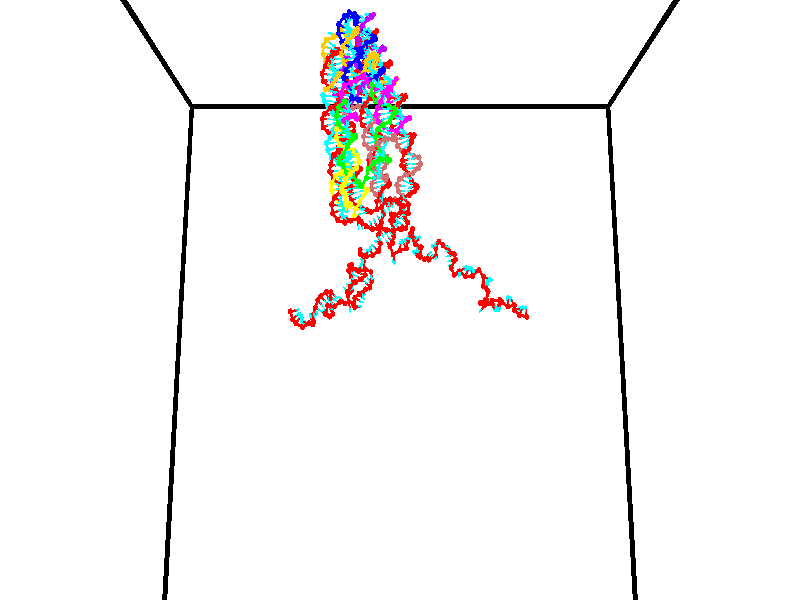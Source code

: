 // switches for output
#declare DRAW_BASES = 1; // possible values are 0, 1; only relevant for DNA ribbons
#declare DRAW_BASES_TYPE = 3; // possible values are 1, 2, 3; only relevant for DNA ribbons
#declare DRAW_FOG = 0; // set to 1 to enable fog

#include "colors.inc"

#include "transforms.inc"
background { rgb <1, 1, 1>}

#default {
   normal{
       ripples 0.25
       frequency 0.20
       turbulence 0.2
       lambda 5
   }
	finish {
		phong 0.1
		phong_size 40.
	}
}

// original window dimensions: 1024x640


// camera settings

camera {
	sky <0, 0.179814, -0.983701>
	up <0, 0.179814, -0.983701>
	right 1.6 * <1, 0, 0>
	location <35, 94.9851, 44.8844>
	look_at <35, 29.7336, 32.9568>
	direction <0, -65.2515, -11.9276>
	angle 67.0682
}


# declare cpy_camera_pos = <35, 94.9851, 44.8844>;
# if (DRAW_FOG = 1)
fog {
	fog_type 2
	up vnormalize(cpy_camera_pos)
	color rgbt<1,1,1,0.3>
	distance 1e-5
	fog_alt 3e-3
	fog_offset 56
}
# end


// LIGHTS

# declare lum = 6;
global_settings {
	ambient_light rgb lum * <0.05, 0.05, 0.05>
	max_trace_level 15
}# declare cpy_direct_light_amount = 0.25;
light_source
{	1000 * <-1, -1.16352, -0.803886>,
	rgb lum * cpy_direct_light_amount
	parallel
}

light_source
{	1000 * <1, 1.16352, 0.803886>,
	rgb lum * cpy_direct_light_amount
	parallel
}

// strand 0

// nucleotide -1

// particle -1
sphere {
	<23.961105, 35.086933, 34.912437> 0.250000
	pigment { color rgbt <1,0,0,0> }
	no_shadow
}
cylinder {
	<24.311907, 34.919285, 34.818455>,  <24.522388, 34.818695, 34.762066>, 0.100000
	pigment { color rgbt <1,0,0,0> }
	no_shadow
}
cylinder {
	<24.311907, 34.919285, 34.818455>,  <23.961105, 35.086933, 34.912437>, 0.100000
	pigment { color rgbt <1,0,0,0> }
	no_shadow
}

// particle -1
sphere {
	<24.311907, 34.919285, 34.818455> 0.100000
	pigment { color rgbt <1,0,0,0> }
	no_shadow
}
sphere {
	0, 1
	scale<0.080000,0.200000,0.300000>
	matrix <0.401375, 0.370239, 0.837748,
		-0.264129, -0.829012, 0.492926,
		0.877003, -0.419122, -0.234953,
		24.575008, 34.793549, 34.747971>
	pigment { color rgbt <0,1,1,0> }
	no_shadow
}
cylinder {
	<24.165756, 34.714733, 35.525928>,  <23.961105, 35.086933, 34.912437>, 0.130000
	pigment { color rgbt <1,0,0,0> }
	no_shadow
}

// nucleotide -1

// particle -1
sphere {
	<24.165756, 34.714733, 35.525928> 0.250000
	pigment { color rgbt <1,0,0,0> }
	no_shadow
}
cylinder {
	<24.481361, 34.758217, 35.284058>,  <24.670725, 34.784306, 35.138935>, 0.100000
	pigment { color rgbt <1,0,0,0> }
	no_shadow
}
cylinder {
	<24.481361, 34.758217, 35.284058>,  <24.165756, 34.714733, 35.525928>, 0.100000
	pigment { color rgbt <1,0,0,0> }
	no_shadow
}

// particle -1
sphere {
	<24.481361, 34.758217, 35.284058> 0.100000
	pigment { color rgbt <1,0,0,0> }
	no_shadow
}
sphere {
	0, 1
	scale<0.080000,0.200000,0.300000>
	matrix <0.512801, 0.425531, 0.745626,
		0.338364, -0.898391, 0.280007,
		0.789015, 0.108705, -0.604680,
		24.718065, 34.790829, 35.102654>
	pigment { color rgbt <0,1,1,0> }
	no_shadow
}
cylinder {
	<24.552753, 34.996487, 35.904449>,  <24.165756, 34.714733, 35.525928>, 0.130000
	pigment { color rgbt <1,0,0,0> }
	no_shadow
}

// nucleotide -1

// particle -1
sphere {
	<24.552753, 34.996487, 35.904449> 0.250000
	pigment { color rgbt <1,0,0,0> }
	no_shadow
}
cylinder {
	<24.793642, 34.983982, 35.585361>,  <24.938175, 34.976479, 35.393909>, 0.100000
	pigment { color rgbt <1,0,0,0> }
	no_shadow
}
cylinder {
	<24.793642, 34.983982, 35.585361>,  <24.552753, 34.996487, 35.904449>, 0.100000
	pigment { color rgbt <1,0,0,0> }
	no_shadow
}

// particle -1
sphere {
	<24.793642, 34.983982, 35.585361> 0.100000
	pigment { color rgbt <1,0,0,0> }
	no_shadow
}
sphere {
	0, 1
	scale<0.080000,0.200000,0.300000>
	matrix <0.606790, 0.667257, 0.431941,
		0.518779, -0.744171, 0.420806,
		0.602224, -0.031259, -0.797715,
		24.974310, 34.974606, 35.346046>
	pigment { color rgbt <0,1,1,0> }
	no_shadow
}
cylinder {
	<25.180897, 34.815613, 36.207241>,  <24.552753, 34.996487, 35.904449>, 0.130000
	pigment { color rgbt <1,0,0,0> }
	no_shadow
}

// nucleotide -1

// particle -1
sphere {
	<25.180897, 34.815613, 36.207241> 0.250000
	pigment { color rgbt <1,0,0,0> }
	no_shadow
}
cylinder {
	<25.184580, 35.038879, 35.875370>,  <25.186789, 35.172840, 35.676247>, 0.100000
	pigment { color rgbt <1,0,0,0> }
	no_shadow
}
cylinder {
	<25.184580, 35.038879, 35.875370>,  <25.180897, 34.815613, 36.207241>, 0.100000
	pigment { color rgbt <1,0,0,0> }
	no_shadow
}

// particle -1
sphere {
	<25.184580, 35.038879, 35.875370> 0.100000
	pigment { color rgbt <1,0,0,0> }
	no_shadow
}
sphere {
	0, 1
	scale<0.080000,0.200000,0.300000>
	matrix <0.510264, 0.710937, 0.483942,
		0.859969, -0.427811, -0.278266,
		0.009207, 0.558164, -0.829680,
		25.187342, 35.206329, 35.626465>
	pigment { color rgbt <0,1,1,0> }
	no_shadow
}
cylinder {
	<25.883488, 35.164276, 35.924683>,  <25.180897, 34.815613, 36.207241>, 0.130000
	pigment { color rgbt <1,0,0,0> }
	no_shadow
}

// nucleotide -1

// particle -1
sphere {
	<25.883488, 35.164276, 35.924683> 0.250000
	pigment { color rgbt <1,0,0,0> }
	no_shadow
}
cylinder {
	<25.547310, 35.378693, 35.892895>,  <25.345604, 35.507343, 35.873821>, 0.100000
	pigment { color rgbt <1,0,0,0> }
	no_shadow
}
cylinder {
	<25.547310, 35.378693, 35.892895>,  <25.883488, 35.164276, 35.924683>, 0.100000
	pigment { color rgbt <1,0,0,0> }
	no_shadow
}

// particle -1
sphere {
	<25.547310, 35.378693, 35.892895> 0.100000
	pigment { color rgbt <1,0,0,0> }
	no_shadow
}
sphere {
	0, 1
	scale<0.080000,0.200000,0.300000>
	matrix <0.513588, 0.834705, 0.198734,
		0.172867, 0.126208, -0.976826,
		-0.840443, 0.536040, -0.079474,
		25.295177, 35.539505, 35.869053>
	pigment { color rgbt <0,1,1,0> }
	no_shadow
}
cylinder {
	<26.184776, 34.499332, 35.921402>,  <25.883488, 35.164276, 35.924683>, 0.130000
	pigment { color rgbt <1,0,0,0> }
	no_shadow
}

// nucleotide -1

// particle -1
sphere {
	<26.184776, 34.499332, 35.921402> 0.250000
	pigment { color rgbt <1,0,0,0> }
	no_shadow
}
cylinder {
	<26.065596, 34.622707, 35.560051>,  <25.994087, 34.696732, 35.343239>, 0.100000
	pigment { color rgbt <1,0,0,0> }
	no_shadow
}
cylinder {
	<26.065596, 34.622707, 35.560051>,  <26.184776, 34.499332, 35.921402>, 0.100000
	pigment { color rgbt <1,0,0,0> }
	no_shadow
}

// particle -1
sphere {
	<26.065596, 34.622707, 35.560051> 0.100000
	pigment { color rgbt <1,0,0,0> }
	no_shadow
}
sphere {
	0, 1
	scale<0.080000,0.200000,0.300000>
	matrix <0.649143, -0.628390, -0.428647,
		-0.699885, -0.714138, -0.012990,
		-0.297951, 0.308436, -0.903378,
		25.976210, 34.715237, 35.289036>
	pigment { color rgbt <0,1,1,0> }
	no_shadow
}
cylinder {
	<26.177757, 33.866383, 35.618820>,  <26.184776, 34.499332, 35.921402>, 0.130000
	pigment { color rgbt <1,0,0,0> }
	no_shadow
}

// nucleotide -1

// particle -1
sphere {
	<26.177757, 33.866383, 35.618820> 0.250000
	pigment { color rgbt <1,0,0,0> }
	no_shadow
}
cylinder {
	<26.215164, 34.139648, 35.329121>,  <26.237608, 34.303608, 35.155300>, 0.100000
	pigment { color rgbt <1,0,0,0> }
	no_shadow
}
cylinder {
	<26.215164, 34.139648, 35.329121>,  <26.177757, 33.866383, 35.618820>, 0.100000
	pigment { color rgbt <1,0,0,0> }
	no_shadow
}

// particle -1
sphere {
	<26.215164, 34.139648, 35.329121> 0.100000
	pigment { color rgbt <1,0,0,0> }
	no_shadow
}
sphere {
	0, 1
	scale<0.080000,0.200000,0.300000>
	matrix <0.672889, -0.579518, -0.459759,
		-0.733808, -0.444345, -0.513890,
		0.093517, 0.683166, -0.724250,
		26.243219, 34.344597, 35.111847>
	pigment { color rgbt <0,1,1,0> }
	no_shadow
}
cylinder {
	<26.020739, 33.520466, 34.946571>,  <26.177757, 33.866383, 35.618820>, 0.130000
	pigment { color rgbt <1,0,0,0> }
	no_shadow
}

// nucleotide -1

// particle -1
sphere {
	<26.020739, 33.520466, 34.946571> 0.250000
	pigment { color rgbt <1,0,0,0> }
	no_shadow
}
cylinder {
	<26.272093, 33.830505, 34.920197>,  <26.422905, 34.016529, 34.904369>, 0.100000
	pigment { color rgbt <1,0,0,0> }
	no_shadow
}
cylinder {
	<26.272093, 33.830505, 34.920197>,  <26.020739, 33.520466, 34.946571>, 0.100000
	pigment { color rgbt <1,0,0,0> }
	no_shadow
}

// particle -1
sphere {
	<26.272093, 33.830505, 34.920197> 0.100000
	pigment { color rgbt <1,0,0,0> }
	no_shadow
}
sphere {
	0, 1
	scale<0.080000,0.200000,0.300000>
	matrix <0.694230, -0.597023, -0.402005,
		-0.350963, 0.206836, -0.913260,
		0.628386, 0.775102, -0.065941,
		26.460609, 34.063034, 34.900414>
	pigment { color rgbt <0,1,1,0> }
	no_shadow
}
cylinder {
	<26.242289, 33.462433, 34.303650>,  <26.020739, 33.520466, 34.946571>, 0.130000
	pigment { color rgbt <1,0,0,0> }
	no_shadow
}

// nucleotide -1

// particle -1
sphere {
	<26.242289, 33.462433, 34.303650> 0.250000
	pigment { color rgbt <1,0,0,0> }
	no_shadow
}
cylinder {
	<26.500086, 33.726040, 34.458736>,  <26.654764, 33.884205, 34.551788>, 0.100000
	pigment { color rgbt <1,0,0,0> }
	no_shadow
}
cylinder {
	<26.500086, 33.726040, 34.458736>,  <26.242289, 33.462433, 34.303650>, 0.100000
	pigment { color rgbt <1,0,0,0> }
	no_shadow
}

// particle -1
sphere {
	<26.500086, 33.726040, 34.458736> 0.100000
	pigment { color rgbt <1,0,0,0> }
	no_shadow
}
sphere {
	0, 1
	scale<0.080000,0.200000,0.300000>
	matrix <0.652106, -0.208996, -0.728751,
		-0.399231, 0.722506, -0.564447,
		0.644494, 0.659019, 0.387713,
		26.693434, 33.923744, 34.575050>
	pigment { color rgbt <0,1,1,0> }
	no_shadow
}
cylinder {
	<26.529646, 33.814026, 33.727501>,  <26.242289, 33.462433, 34.303650>, 0.130000
	pigment { color rgbt <1,0,0,0> }
	no_shadow
}

// nucleotide -1

// particle -1
sphere {
	<26.529646, 33.814026, 33.727501> 0.250000
	pigment { color rgbt <1,0,0,0> }
	no_shadow
}
cylinder {
	<26.814201, 33.865261, 34.003914>,  <26.984934, 33.896000, 34.169762>, 0.100000
	pigment { color rgbt <1,0,0,0> }
	no_shadow
}
cylinder {
	<26.814201, 33.865261, 34.003914>,  <26.529646, 33.814026, 33.727501>, 0.100000
	pigment { color rgbt <1,0,0,0> }
	no_shadow
}

// particle -1
sphere {
	<26.814201, 33.865261, 34.003914> 0.100000
	pigment { color rgbt <1,0,0,0> }
	no_shadow
}
sphere {
	0, 1
	scale<0.080000,0.200000,0.300000>
	matrix <0.700731, -0.053883, -0.711388,
		-0.053883, 0.990298, -0.128085,
		0.711388, 0.128085, 0.691029,
		27.027618, 33.903687, 34.211224>
	pigment { color rgbt <0,1,1,0> }
	no_shadow
}
cylinder {
	<26.926289, 34.476517, 33.500130>,  <26.529646, 33.814026, 33.727501>, 0.130000
	pigment { color rgbt <1,0,0,0> }
	no_shadow
}

// nucleotide -1

// particle -1
sphere {
	<26.926289, 34.476517, 33.500130> 0.250000
	pigment { color rgbt <1,0,0,0> }
	no_shadow
}
cylinder {
	<27.160381, 34.240841, 33.722973>,  <27.300837, 34.099438, 33.856678>, 0.100000
	pigment { color rgbt <1,0,0,0> }
	no_shadow
}
cylinder {
	<27.160381, 34.240841, 33.722973>,  <26.926289, 34.476517, 33.500130>, 0.100000
	pigment { color rgbt <1,0,0,0> }
	no_shadow
}

// particle -1
sphere {
	<27.160381, 34.240841, 33.722973> 0.100000
	pigment { color rgbt <1,0,0,0> }
	no_shadow
}
sphere {
	0, 1
	scale<0.080000,0.200000,0.300000>
	matrix <0.746447, 0.123082, -0.653963,
		0.316736, 0.798568, 0.511827,
		0.585231, -0.589185, 0.557105,
		27.335951, 34.064087, 33.890102>
	pigment { color rgbt <0,1,1,0> }
	no_shadow
}
cylinder {
	<27.477577, 34.351986, 33.093449>,  <26.926289, 34.476517, 33.500130>, 0.130000
	pigment { color rgbt <1,0,0,0> }
	no_shadow
}

// nucleotide -1

// particle -1
sphere {
	<27.477577, 34.351986, 33.093449> 0.250000
	pigment { color rgbt <1,0,0,0> }
	no_shadow
}
cylinder {
	<27.552452, 34.099083, 33.394173>,  <27.597378, 33.947342, 33.574608>, 0.100000
	pigment { color rgbt <1,0,0,0> }
	no_shadow
}
cylinder {
	<27.552452, 34.099083, 33.394173>,  <27.477577, 34.351986, 33.093449>, 0.100000
	pigment { color rgbt <1,0,0,0> }
	no_shadow
}

// particle -1
sphere {
	<27.552452, 34.099083, 33.394173> 0.100000
	pigment { color rgbt <1,0,0,0> }
	no_shadow
}
sphere {
	0, 1
	scale<0.080000,0.200000,0.300000>
	matrix <0.820017, -0.320816, -0.473972,
		0.540863, 0.705217, 0.458406,
		0.187189, -0.632254, 0.751808,
		27.608608, 33.909405, 33.619717>
	pigment { color rgbt <0,1,1,0> }
	no_shadow
}
cylinder {
	<27.858715, 33.726170, 32.980988>,  <27.477577, 34.351986, 33.093449>, 0.130000
	pigment { color rgbt <1,0,0,0> }
	no_shadow
}

// nucleotide -1

// particle -1
sphere {
	<27.858715, 33.726170, 32.980988> 0.250000
	pigment { color rgbt <1,0,0,0> }
	no_shadow
}
cylinder {
	<28.168446, 33.645950, 33.221054>,  <28.354284, 33.597820, 33.365093>, 0.100000
	pigment { color rgbt <1,0,0,0> }
	no_shadow
}
cylinder {
	<28.168446, 33.645950, 33.221054>,  <27.858715, 33.726170, 32.980988>, 0.100000
	pigment { color rgbt <1,0,0,0> }
	no_shadow
}

// particle -1
sphere {
	<28.168446, 33.645950, 33.221054> 0.100000
	pigment { color rgbt <1,0,0,0> }
	no_shadow
}
sphere {
	0, 1
	scale<0.080000,0.200000,0.300000>
	matrix <-0.573191, 0.179536, 0.799512,
		-0.268091, -0.963093, 0.024068,
		0.774325, -0.200546, 0.600168,
		28.400743, 33.585785, 33.401104>
	pigment { color rgbt <0,1,1,0> }
	no_shadow
}
cylinder {
	<27.745041, 33.229389, 33.432156>,  <27.858715, 33.726170, 32.980988>, 0.130000
	pigment { color rgbt <1,0,0,0> }
	no_shadow
}

// nucleotide -1

// particle -1
sphere {
	<27.745041, 33.229389, 33.432156> 0.250000
	pigment { color rgbt <1,0,0,0> }
	no_shadow
}
cylinder {
	<27.999550, 33.512035, 33.555992>,  <28.152256, 33.681622, 33.630295>, 0.100000
	pigment { color rgbt <1,0,0,0> }
	no_shadow
}
cylinder {
	<27.999550, 33.512035, 33.555992>,  <27.745041, 33.229389, 33.432156>, 0.100000
	pigment { color rgbt <1,0,0,0> }
	no_shadow
}

// particle -1
sphere {
	<27.999550, 33.512035, 33.555992> 0.100000
	pigment { color rgbt <1,0,0,0> }
	no_shadow
}
sphere {
	0, 1
	scale<0.080000,0.200000,0.300000>
	matrix <-0.621176, 0.231275, 0.748767,
		0.457490, -0.668733, 0.586087,
		0.636273, 0.706617, 0.309595,
		28.190432, 33.724022, 33.648872>
	pigment { color rgbt <0,1,1,0> }
	no_shadow
}
cylinder {
	<27.952936, 33.136501, 34.113911>,  <27.745041, 33.229389, 33.432156>, 0.130000
	pigment { color rgbt <1,0,0,0> }
	no_shadow
}

// nucleotide -1

// particle -1
sphere {
	<27.952936, 33.136501, 34.113911> 0.250000
	pigment { color rgbt <1,0,0,0> }
	no_shadow
}
cylinder {
	<27.950705, 33.527172, 34.028046>,  <27.949366, 33.761574, 33.976528>, 0.100000
	pigment { color rgbt <1,0,0,0> }
	no_shadow
}
cylinder {
	<27.950705, 33.527172, 34.028046>,  <27.952936, 33.136501, 34.113911>, 0.100000
	pigment { color rgbt <1,0,0,0> }
	no_shadow
}

// particle -1
sphere {
	<27.950705, 33.527172, 34.028046> 0.100000
	pigment { color rgbt <1,0,0,0> }
	no_shadow
}
sphere {
	0, 1
	scale<0.080000,0.200000,0.300000>
	matrix <-0.596626, 0.169022, 0.784519,
		0.802500, 0.132450, 0.581765,
		-0.005578, 0.976672, -0.214663,
		27.949032, 33.820175, 33.963646>
	pigment { color rgbt <0,1,1,0> }
	no_shadow
}
cylinder {
	<28.069981, 33.502728, 34.845234>,  <27.952936, 33.136501, 34.113911>, 0.130000
	pigment { color rgbt <1,0,0,0> }
	no_shadow
}

// nucleotide -1

// particle -1
sphere {
	<28.069981, 33.502728, 34.845234> 0.250000
	pigment { color rgbt <1,0,0,0> }
	no_shadow
}
cylinder {
	<27.865917, 33.704651, 34.566692>,  <27.743479, 33.825806, 34.399567>, 0.100000
	pigment { color rgbt <1,0,0,0> }
	no_shadow
}
cylinder {
	<27.865917, 33.704651, 34.566692>,  <28.069981, 33.502728, 34.845234>, 0.100000
	pigment { color rgbt <1,0,0,0> }
	no_shadow
}

// particle -1
sphere {
	<27.865917, 33.704651, 34.566692> 0.100000
	pigment { color rgbt <1,0,0,0> }
	no_shadow
}
sphere {
	0, 1
	scale<0.080000,0.200000,0.300000>
	matrix <-0.650502, 0.303195, 0.696362,
		0.562661, 0.808233, 0.173703,
		-0.510157, 0.504809, -0.696353,
		27.712870, 33.856094, 34.357788>
	pigment { color rgbt <0,1,1,0> }
	no_shadow
}
cylinder {
	<27.802603, 34.043224, 35.190475>,  <28.069981, 33.502728, 34.845234>, 0.130000
	pigment { color rgbt <1,0,0,0> }
	no_shadow
}

// nucleotide -1

// particle -1
sphere {
	<27.802603, 34.043224, 35.190475> 0.250000
	pigment { color rgbt <1,0,0,0> }
	no_shadow
}
cylinder {
	<27.553440, 34.038612, 34.877590>,  <27.403942, 34.035843, 34.689861>, 0.100000
	pigment { color rgbt <1,0,0,0> }
	no_shadow
}
cylinder {
	<27.553440, 34.038612, 34.877590>,  <27.802603, 34.043224, 35.190475>, 0.100000
	pigment { color rgbt <1,0,0,0> }
	no_shadow
}

// particle -1
sphere {
	<27.553440, 34.038612, 34.877590> 0.100000
	pigment { color rgbt <1,0,0,0> }
	no_shadow
}
sphere {
	0, 1
	scale<0.080000,0.200000,0.300000>
	matrix <-0.743122, 0.321171, 0.587043,
		0.244454, 0.946951, -0.208629,
		-0.622906, -0.011532, -0.782211,
		27.366568, 34.035152, 34.642925>
	pigment { color rgbt <0,1,1,0> }
	no_shadow
}
cylinder {
	<27.482571, 34.784897, 35.075291>,  <27.802603, 34.043224, 35.190475>, 0.130000
	pigment { color rgbt <1,0,0,0> }
	no_shadow
}

// nucleotide -1

// particle -1
sphere {
	<27.482571, 34.784897, 35.075291> 0.250000
	pigment { color rgbt <1,0,0,0> }
	no_shadow
}
cylinder {
	<27.238180, 34.511742, 34.915108>,  <27.091545, 34.347847, 34.818996>, 0.100000
	pigment { color rgbt <1,0,0,0> }
	no_shadow
}
cylinder {
	<27.238180, 34.511742, 34.915108>,  <27.482571, 34.784897, 35.075291>, 0.100000
	pigment { color rgbt <1,0,0,0> }
	no_shadow
}

// particle -1
sphere {
	<27.238180, 34.511742, 34.915108> 0.100000
	pigment { color rgbt <1,0,0,0> }
	no_shadow
}
sphere {
	0, 1
	scale<0.080000,0.200000,0.300000>
	matrix <-0.722639, 0.274535, 0.634369,
		-0.323267, 0.676970, -0.661219,
		-0.610976, -0.682893, -0.400457,
		27.054888, 34.306873, 34.794971>
	pigment { color rgbt <0,1,1,0> }
	no_shadow
}
cylinder {
	<27.670156, 34.777290, 34.345848>,  <27.482571, 34.784897, 35.075291>, 0.130000
	pigment { color rgbt <1,0,0,0> }
	no_shadow
}

// nucleotide -1

// particle -1
sphere {
	<27.670156, 34.777290, 34.345848> 0.250000
	pigment { color rgbt <1,0,0,0> }
	no_shadow
}
cylinder {
	<27.864296, 34.444118, 34.452175>,  <27.980780, 34.244213, 34.515972>, 0.100000
	pigment { color rgbt <1,0,0,0> }
	no_shadow
}
cylinder {
	<27.864296, 34.444118, 34.452175>,  <27.670156, 34.777290, 34.345848>, 0.100000
	pigment { color rgbt <1,0,0,0> }
	no_shadow
}

// particle -1
sphere {
	<27.864296, 34.444118, 34.452175> 0.100000
	pigment { color rgbt <1,0,0,0> }
	no_shadow
}
sphere {
	0, 1
	scale<0.080000,0.200000,0.300000>
	matrix <0.522297, 0.032387, -0.852148,
		0.701172, 0.552428, 0.450757,
		0.485349, -0.832931, 0.265822,
		28.009901, 34.194241, 34.531921>
	pigment { color rgbt <0,1,1,0> }
	no_shadow
}
cylinder {
	<28.385700, 34.795860, 34.424870>,  <27.670156, 34.777290, 34.345848>, 0.130000
	pigment { color rgbt <1,0,0,0> }
	no_shadow
}

// nucleotide -1

// particle -1
sphere {
	<28.385700, 34.795860, 34.424870> 0.250000
	pigment { color rgbt <1,0,0,0> }
	no_shadow
}
cylinder {
	<28.320482, 34.421093, 34.301193>,  <28.281351, 34.196232, 34.226986>, 0.100000
	pigment { color rgbt <1,0,0,0> }
	no_shadow
}
cylinder {
	<28.320482, 34.421093, 34.301193>,  <28.385700, 34.795860, 34.424870>, 0.100000
	pigment { color rgbt <1,0,0,0> }
	no_shadow
}

// particle -1
sphere {
	<28.320482, 34.421093, 34.301193> 0.100000
	pigment { color rgbt <1,0,0,0> }
	no_shadow
}
sphere {
	0, 1
	scale<0.080000,0.200000,0.300000>
	matrix <0.643039, 0.136768, -0.753522,
		0.748276, -0.321683, 0.580176,
		-0.163046, -0.936918, -0.309194,
		28.271568, 34.140018, 34.208435>
	pigment { color rgbt <0,1,1,0> }
	no_shadow
}
cylinder {
	<28.909647, 34.663864, 34.039684>,  <28.385700, 34.795860, 34.424870>, 0.130000
	pigment { color rgbt <1,0,0,0> }
	no_shadow
}

// nucleotide -1

// particle -1
sphere {
	<28.909647, 34.663864, 34.039684> 0.250000
	pigment { color rgbt <1,0,0,0> }
	no_shadow
}
cylinder {
	<28.703213, 34.342659, 33.920471>,  <28.579353, 34.149937, 33.848942>, 0.100000
	pigment { color rgbt <1,0,0,0> }
	no_shadow
}
cylinder {
	<28.703213, 34.342659, 33.920471>,  <28.909647, 34.663864, 34.039684>, 0.100000
	pigment { color rgbt <1,0,0,0> }
	no_shadow
}

// particle -1
sphere {
	<28.703213, 34.342659, 33.920471> 0.100000
	pigment { color rgbt <1,0,0,0> }
	no_shadow
}
sphere {
	0, 1
	scale<0.080000,0.200000,0.300000>
	matrix <0.510923, -0.009337, -0.859576,
		0.687470, -0.595885, 0.415098,
		-0.516084, -0.803016, -0.298032,
		28.548388, 34.101753, 33.831062>
	pigment { color rgbt <0,1,1,0> }
	no_shadow
}
cylinder {
	<29.358004, 34.162189, 34.073399>,  <28.909647, 34.663864, 34.039684>, 0.130000
	pigment { color rgbt <1,0,0,0> }
	no_shadow
}

// nucleotide -1

// particle -1
sphere {
	<29.358004, 34.162189, 34.073399> 0.250000
	pigment { color rgbt <1,0,0,0> }
	no_shadow
}
cylinder {
	<29.073389, 34.077728, 33.805328>,  <28.902620, 34.027050, 33.644485>, 0.100000
	pigment { color rgbt <1,0,0,0> }
	no_shadow
}
cylinder {
	<29.073389, 34.077728, 33.805328>,  <29.358004, 34.162189, 34.073399>, 0.100000
	pigment { color rgbt <1,0,0,0> }
	no_shadow
}

// particle -1
sphere {
	<29.073389, 34.077728, 33.805328> 0.100000
	pigment { color rgbt <1,0,0,0> }
	no_shadow
}
sphere {
	0, 1
	scale<0.080000,0.200000,0.300000>
	matrix <0.702450, -0.190992, -0.685628,
		0.016776, -0.958611, 0.284223,
		-0.711535, -0.211155, -0.670173,
		28.859928, 34.014381, 33.604275>
	pigment { color rgbt <0,1,1,0> }
	no_shadow
}
cylinder {
	<29.716761, 33.539871, 33.808498>,  <29.358004, 34.162189, 34.073399>, 0.130000
	pigment { color rgbt <1,0,0,0> }
	no_shadow
}

// nucleotide -1

// particle -1
sphere {
	<29.716761, 33.539871, 33.808498> 0.250000
	pigment { color rgbt <1,0,0,0> }
	no_shadow
}
cylinder {
	<29.773460, 33.409405, 34.182346>,  <29.807480, 33.331123, 34.406654>, 0.100000
	pigment { color rgbt <1,0,0,0> }
	no_shadow
}
cylinder {
	<29.773460, 33.409405, 34.182346>,  <29.716761, 33.539871, 33.808498>, 0.100000
	pigment { color rgbt <1,0,0,0> }
	no_shadow
}

// particle -1
sphere {
	<29.773460, 33.409405, 34.182346> 0.100000
	pigment { color rgbt <1,0,0,0> }
	no_shadow
}
sphere {
	0, 1
	scale<0.080000,0.200000,0.300000>
	matrix <0.957926, -0.192840, -0.212581,
		0.249571, 0.925433, 0.285113,
		0.141748, -0.326171, 0.934623,
		29.815985, 33.311554, 34.462734>
	pigment { color rgbt <0,1,1,0> }
	no_shadow
}
cylinder {
	<30.182482, 33.958229, 34.076252>,  <29.716761, 33.539871, 33.808498>, 0.130000
	pigment { color rgbt <1,0,0,0> }
	no_shadow
}

// nucleotide -1

// particle -1
sphere {
	<30.182482, 33.958229, 34.076252> 0.250000
	pigment { color rgbt <1,0,0,0> }
	no_shadow
}
cylinder {
	<30.232826, 33.601578, 34.250217>,  <30.263033, 33.387585, 34.354599>, 0.100000
	pigment { color rgbt <1,0,0,0> }
	no_shadow
}
cylinder {
	<30.232826, 33.601578, 34.250217>,  <30.182482, 33.958229, 34.076252>, 0.100000
	pigment { color rgbt <1,0,0,0> }
	no_shadow
}

// particle -1
sphere {
	<30.232826, 33.601578, 34.250217> 0.100000
	pigment { color rgbt <1,0,0,0> }
	no_shadow
}
sphere {
	0, 1
	scale<0.080000,0.200000,0.300000>
	matrix <0.976949, 0.035204, -0.210552,
		0.172423, 0.451393, 0.875508,
		0.125863, -0.891631, 0.434918,
		30.270586, 33.334087, 34.380692>
	pigment { color rgbt <0,1,1,0> }
	no_shadow
}
cylinder {
	<30.400511, 34.558075, 34.455502>,  <30.182482, 33.958229, 34.076252>, 0.130000
	pigment { color rgbt <1,0,0,0> }
	no_shadow
}

// nucleotide -1

// particle -1
sphere {
	<30.400511, 34.558075, 34.455502> 0.250000
	pigment { color rgbt <1,0,0,0> }
	no_shadow
}
cylinder {
	<30.717428, 34.802113, 34.452457>,  <30.907579, 34.948536, 34.450630>, 0.100000
	pigment { color rgbt <1,0,0,0> }
	no_shadow
}
cylinder {
	<30.717428, 34.802113, 34.452457>,  <30.400511, 34.558075, 34.455502>, 0.100000
	pigment { color rgbt <1,0,0,0> }
	no_shadow
}

// particle -1
sphere {
	<30.717428, 34.802113, 34.452457> 0.100000
	pigment { color rgbt <1,0,0,0> }
	no_shadow
}
sphere {
	0, 1
	scale<0.080000,0.200000,0.300000>
	matrix <0.275060, -0.368282, -0.888094,
		-0.544619, 0.701540, -0.459599,
		0.792296, 0.610090, -0.007608,
		30.955116, 34.985138, 34.450176>
	pigment { color rgbt <0,1,1,0> }
	no_shadow
}
cylinder {
	<30.415634, 34.989380, 33.747978>,  <30.400511, 34.558075, 34.455502>, 0.130000
	pigment { color rgbt <1,0,0,0> }
	no_shadow
}

// nucleotide -1

// particle -1
sphere {
	<30.415634, 34.989380, 33.747978> 0.250000
	pigment { color rgbt <1,0,0,0> }
	no_shadow
}
cylinder {
	<30.774843, 34.905720, 33.902798>,  <30.990368, 34.855522, 33.995689>, 0.100000
	pigment { color rgbt <1,0,0,0> }
	no_shadow
}
cylinder {
	<30.774843, 34.905720, 33.902798>,  <30.415634, 34.989380, 33.747978>, 0.100000
	pigment { color rgbt <1,0,0,0> }
	no_shadow
}

// particle -1
sphere {
	<30.774843, 34.905720, 33.902798> 0.100000
	pigment { color rgbt <1,0,0,0> }
	no_shadow
}
sphere {
	0, 1
	scale<0.080000,0.200000,0.300000>
	matrix <0.355820, -0.172123, -0.918567,
		0.258742, 0.962615, -0.080150,
		0.898023, -0.209153, 0.387053,
		31.044250, 34.842976, 34.018913>
	pigment { color rgbt <0,1,1,0> }
	no_shadow
}
cylinder {
	<30.885466, 35.266586, 33.428268>,  <30.415634, 34.989380, 33.747978>, 0.130000
	pigment { color rgbt <1,0,0,0> }
	no_shadow
}

// nucleotide -1

// particle -1
sphere {
	<30.885466, 35.266586, 33.428268> 0.250000
	pigment { color rgbt <1,0,0,0> }
	no_shadow
}
cylinder {
	<31.073053, 34.943626, 33.571472>,  <31.185606, 34.749851, 33.657394>, 0.100000
	pigment { color rgbt <1,0,0,0> }
	no_shadow
}
cylinder {
	<31.073053, 34.943626, 33.571472>,  <30.885466, 35.266586, 33.428268>, 0.100000
	pigment { color rgbt <1,0,0,0> }
	no_shadow
}

// particle -1
sphere {
	<31.073053, 34.943626, 33.571472> 0.100000
	pigment { color rgbt <1,0,0,0> }
	no_shadow
}
sphere {
	0, 1
	scale<0.080000,0.200000,0.300000>
	matrix <0.227329, -0.281343, -0.932292,
		0.853458, 0.518601, 0.051605,
		0.468969, -0.807402, 0.358008,
		31.213743, 34.701405, 33.678875>
	pigment { color rgbt <0,1,1,0> }
	no_shadow
}
cylinder {
	<31.508614, 35.068504, 33.024185>,  <30.885466, 35.266586, 33.428268>, 0.130000
	pigment { color rgbt <1,0,0,0> }
	no_shadow
}

// nucleotide -1

// particle -1
sphere {
	<31.508614, 35.068504, 33.024185> 0.250000
	pigment { color rgbt <1,0,0,0> }
	no_shadow
}
cylinder {
	<31.377960, 34.736038, 33.204178>,  <31.299568, 34.536560, 33.312172>, 0.100000
	pigment { color rgbt <1,0,0,0> }
	no_shadow
}
cylinder {
	<31.377960, 34.736038, 33.204178>,  <31.508614, 35.068504, 33.024185>, 0.100000
	pigment { color rgbt <1,0,0,0> }
	no_shadow
}

// particle -1
sphere {
	<31.377960, 34.736038, 33.204178> 0.100000
	pigment { color rgbt <1,0,0,0> }
	no_shadow
}
sphere {
	0, 1
	scale<0.080000,0.200000,0.300000>
	matrix <0.174252, -0.520887, -0.835651,
		0.928949, -0.194544, 0.314972,
		-0.326636, -0.831161, 0.449978,
		31.279970, 34.486691, 33.339172>
	pigment { color rgbt <0,1,1,0> }
	no_shadow
}
cylinder {
	<31.937496, 34.668354, 32.790546>,  <31.508614, 35.068504, 33.024185>, 0.130000
	pigment { color rgbt <1,0,0,0> }
	no_shadow
}

// nucleotide -1

// particle -1
sphere {
	<31.937496, 34.668354, 32.790546> 0.250000
	pigment { color rgbt <1,0,0,0> }
	no_shadow
}
cylinder {
	<31.672079, 34.849735, 32.552525>,  <31.512829, 34.958565, 32.409710>, 0.100000
	pigment { color rgbt <1,0,0,0> }
	no_shadow
}
cylinder {
	<31.672079, 34.849735, 32.552525>,  <31.937496, 34.668354, 32.790546>, 0.100000
	pigment { color rgbt <1,0,0,0> }
	no_shadow
}

// particle -1
sphere {
	<31.672079, 34.849735, 32.552525> 0.100000
	pigment { color rgbt <1,0,0,0> }
	no_shadow
}
sphere {
	0, 1
	scale<0.080000,0.200000,0.300000>
	matrix <0.692601, 0.071585, -0.717760,
		-0.282874, -0.888400, -0.361562,
		-0.663541, 0.453454, -0.595057,
		31.473017, 34.985771, 32.374008>
	pigment { color rgbt <0,1,1,0> }
	no_shadow
}
cylinder {
	<32.094864, 34.326313, 32.180950>,  <31.937496, 34.668354, 32.790546>, 0.130000
	pigment { color rgbt <1,0,0,0> }
	no_shadow
}

// nucleotide -1

// particle -1
sphere {
	<32.094864, 34.326313, 32.180950> 0.250000
	pigment { color rgbt <1,0,0,0> }
	no_shadow
}
cylinder {
	<31.915272, 34.683052, 32.158943>,  <31.807516, 34.897095, 32.145741>, 0.100000
	pigment { color rgbt <1,0,0,0> }
	no_shadow
}
cylinder {
	<31.915272, 34.683052, 32.158943>,  <32.094864, 34.326313, 32.180950>, 0.100000
	pigment { color rgbt <1,0,0,0> }
	no_shadow
}

// particle -1
sphere {
	<31.915272, 34.683052, 32.158943> 0.100000
	pigment { color rgbt <1,0,0,0> }
	no_shadow
}
sphere {
	0, 1
	scale<0.080000,0.200000,0.300000>
	matrix <0.758328, 0.347752, -0.551368,
		-0.472604, -0.289273, -0.832446,
		-0.448980, 0.891846, -0.055014,
		31.780577, 34.950607, 32.142437>
	pigment { color rgbt <0,1,1,0> }
	no_shadow
}
cylinder {
	<32.026299, 34.600029, 31.409140>,  <32.094864, 34.326313, 32.180950>, 0.130000
	pigment { color rgbt <1,0,0,0> }
	no_shadow
}

// nucleotide -1

// particle -1
sphere {
	<32.026299, 34.600029, 31.409140> 0.250000
	pigment { color rgbt <1,0,0,0> }
	no_shadow
}
cylinder {
	<32.078224, 34.834850, 31.728769>,  <32.109379, 34.975742, 31.920547>, 0.100000
	pigment { color rgbt <1,0,0,0> }
	no_shadow
}
cylinder {
	<32.078224, 34.834850, 31.728769>,  <32.026299, 34.600029, 31.409140>, 0.100000
	pigment { color rgbt <1,0,0,0> }
	no_shadow
}

// particle -1
sphere {
	<32.078224, 34.834850, 31.728769> 0.100000
	pigment { color rgbt <1,0,0,0> }
	no_shadow
}
sphere {
	0, 1
	scale<0.080000,0.200000,0.300000>
	matrix <0.748446, 0.470586, -0.467309,
		-0.650367, 0.658728, -0.378285,
		0.129814, 0.587049, 0.799076,
		32.117168, 35.010963, 31.968493>
	pigment { color rgbt <0,1,1,0> }
	no_shadow
}
cylinder {
	<31.436563, 34.320415, 31.128052>,  <32.026299, 34.600029, 31.409140>, 0.130000
	pigment { color rgbt <1,0,0,0> }
	no_shadow
}

// nucleotide -1

// particle -1
sphere {
	<31.436563, 34.320415, 31.128052> 0.250000
	pigment { color rgbt <1,0,0,0> }
	no_shadow
}
cylinder {
	<31.273882, 34.117077, 30.824429>,  <31.176273, 33.995071, 30.642254>, 0.100000
	pigment { color rgbt <1,0,0,0> }
	no_shadow
}
cylinder {
	<31.273882, 34.117077, 30.824429>,  <31.436563, 34.320415, 31.128052>, 0.100000
	pigment { color rgbt <1,0,0,0> }
	no_shadow
}

// particle -1
sphere {
	<31.273882, 34.117077, 30.824429> 0.100000
	pigment { color rgbt <1,0,0,0> }
	no_shadow
}
sphere {
	0, 1
	scale<0.080000,0.200000,0.300000>
	matrix <-0.550104, -0.527085, 0.647741,
		-0.729367, 0.681001, -0.065278,
		-0.406705, -0.508350, -0.759059,
		31.151871, 33.964573, 30.596710>
	pigment { color rgbt <0,1,1,0> }
	no_shadow
}
cylinder {
	<30.718910, 34.259693, 31.260202>,  <31.436563, 34.320415, 31.128052>, 0.130000
	pigment { color rgbt <1,0,0,0> }
	no_shadow
}

// nucleotide -1

// particle -1
sphere {
	<30.718910, 34.259693, 31.260202> 0.250000
	pigment { color rgbt <1,0,0,0> }
	no_shadow
}
cylinder {
	<30.810911, 33.969868, 31.000322>,  <30.866112, 33.795975, 30.844395>, 0.100000
	pigment { color rgbt <1,0,0,0> }
	no_shadow
}
cylinder {
	<30.810911, 33.969868, 31.000322>,  <30.718910, 34.259693, 31.260202>, 0.100000
	pigment { color rgbt <1,0,0,0> }
	no_shadow
}

// particle -1
sphere {
	<30.810911, 33.969868, 31.000322> 0.100000
	pigment { color rgbt <1,0,0,0> }
	no_shadow
}
sphere {
	0, 1
	scale<0.080000,0.200000,0.300000>
	matrix <-0.498817, -0.661007, 0.560581,
		-0.835631, 0.195146, -0.513457,
		0.230004, -0.724560, -0.649701,
		30.879911, 33.752499, 30.805412>
	pigment { color rgbt <0,1,1,0> }
	no_shadow
}
cylinder {
	<30.078323, 34.026535, 31.001221>,  <30.718910, 34.259693, 31.260202>, 0.130000
	pigment { color rgbt <1,0,0,0> }
	no_shadow
}

// nucleotide -1

// particle -1
sphere {
	<30.078323, 34.026535, 31.001221> 0.250000
	pigment { color rgbt <1,0,0,0> }
	no_shadow
}
cylinder {
	<30.334982, 33.729961, 30.922676>,  <30.488977, 33.552017, 30.875549>, 0.100000
	pigment { color rgbt <1,0,0,0> }
	no_shadow
}
cylinder {
	<30.334982, 33.729961, 30.922676>,  <30.078323, 34.026535, 31.001221>, 0.100000
	pigment { color rgbt <1,0,0,0> }
	no_shadow
}

// particle -1
sphere {
	<30.334982, 33.729961, 30.922676> 0.100000
	pigment { color rgbt <1,0,0,0> }
	no_shadow
}
sphere {
	0, 1
	scale<0.080000,0.200000,0.300000>
	matrix <-0.550559, -0.623478, 0.555121,
		-0.534015, -0.248085, -0.808259,
		0.641649, -0.741437, -0.196361,
		30.527475, 33.507530, 30.863768>
	pigment { color rgbt <0,1,1,0> }
	no_shadow
}
cylinder {
	<29.715155, 33.495102, 30.590332>,  <30.078323, 34.026535, 31.001221>, 0.130000
	pigment { color rgbt <1,0,0,0> }
	no_shadow
}

// nucleotide -1

// particle -1
sphere {
	<29.715155, 33.495102, 30.590332> 0.250000
	pigment { color rgbt <1,0,0,0> }
	no_shadow
}
cylinder {
	<30.028400, 33.391945, 30.816685>,  <30.216349, 33.330051, 30.952496>, 0.100000
	pigment { color rgbt <1,0,0,0> }
	no_shadow
}
cylinder {
	<30.028400, 33.391945, 30.816685>,  <29.715155, 33.495102, 30.590332>, 0.100000
	pigment { color rgbt <1,0,0,0> }
	no_shadow
}

// particle -1
sphere {
	<30.028400, 33.391945, 30.816685> 0.100000
	pigment { color rgbt <1,0,0,0> }
	no_shadow
}
sphere {
	0, 1
	scale<0.080000,0.200000,0.300000>
	matrix <-0.534821, -0.743629, 0.401227,
		0.317332, -0.616852, -0.720274,
		0.783114, -0.257895, 0.565882,
		30.263334, 33.314575, 30.986450>
	pigment { color rgbt <0,1,1,0> }
	no_shadow
}
cylinder {
	<29.897875, 32.792870, 30.353336>,  <29.715155, 33.495102, 30.590332>, 0.130000
	pigment { color rgbt <1,0,0,0> }
	no_shadow
}

// nucleotide -1

// particle -1
sphere {
	<29.897875, 32.792870, 30.353336> 0.250000
	pigment { color rgbt <1,0,0,0> }
	no_shadow
}
cylinder {
	<29.966673, 32.916763, 30.727392>,  <30.007952, 32.991100, 30.951826>, 0.100000
	pigment { color rgbt <1,0,0,0> }
	no_shadow
}
cylinder {
	<29.966673, 32.916763, 30.727392>,  <29.897875, 32.792870, 30.353336>, 0.100000
	pigment { color rgbt <1,0,0,0> }
	no_shadow
}

// particle -1
sphere {
	<29.966673, 32.916763, 30.727392> 0.100000
	pigment { color rgbt <1,0,0,0> }
	no_shadow
}
sphere {
	0, 1
	scale<0.080000,0.200000,0.300000>
	matrix <-0.544638, -0.761105, 0.352262,
		0.820846, -0.569899, 0.037787,
		0.171993, 0.309733, 0.935138,
		30.018270, 33.009682, 31.007935>
	pigment { color rgbt <0,1,1,0> }
	no_shadow
}
cylinder {
	<29.509090, 32.392647, 30.796535>,  <29.897875, 32.792870, 30.353336>, 0.130000
	pigment { color rgbt <1,0,0,0> }
	no_shadow
}

// nucleotide -1

// particle -1
sphere {
	<29.509090, 32.392647, 30.796535> 0.250000
	pigment { color rgbt <1,0,0,0> }
	no_shadow
}
cylinder {
	<29.826595, 32.509598, 31.009874>,  <30.017097, 32.579769, 31.137878>, 0.100000
	pigment { color rgbt <1,0,0,0> }
	no_shadow
}
cylinder {
	<29.826595, 32.509598, 31.009874>,  <29.509090, 32.392647, 30.796535>, 0.100000
	pigment { color rgbt <1,0,0,0> }
	no_shadow
}

// particle -1
sphere {
	<29.826595, 32.509598, 31.009874> 0.100000
	pigment { color rgbt <1,0,0,0> }
	no_shadow
}
sphere {
	0, 1
	scale<0.080000,0.200000,0.300000>
	matrix <-0.362742, -0.476309, 0.800967,
		0.488224, -0.829243, -0.272017,
		0.793760, 0.292379, 0.533347,
		30.064724, 32.597313, 31.169878>
	pigment { color rgbt <0,1,1,0> }
	no_shadow
}
cylinder {
	<29.773073, 31.830593, 31.214052>,  <29.509090, 32.392647, 30.796535>, 0.130000
	pigment { color rgbt <1,0,0,0> }
	no_shadow
}

// nucleotide -1

// particle -1
sphere {
	<29.773073, 31.830593, 31.214052> 0.250000
	pigment { color rgbt <1,0,0,0> }
	no_shadow
}
cylinder {
	<29.905880, 32.153587, 31.409082>,  <29.985565, 32.347385, 31.526100>, 0.100000
	pigment { color rgbt <1,0,0,0> }
	no_shadow
}
cylinder {
	<29.905880, 32.153587, 31.409082>,  <29.773073, 31.830593, 31.214052>, 0.100000
	pigment { color rgbt <1,0,0,0> }
	no_shadow
}

// particle -1
sphere {
	<29.905880, 32.153587, 31.409082> 0.100000
	pigment { color rgbt <1,0,0,0> }
	no_shadow
}
sphere {
	0, 1
	scale<0.080000,0.200000,0.300000>
	matrix <-0.469786, -0.306676, 0.827799,
		0.817964, -0.503900, 0.277524,
		0.332018, 0.807487, 0.487575,
		30.005486, 32.395832, 31.555355>
	pigment { color rgbt <0,1,1,0> }
	no_shadow
}
cylinder {
	<29.926029, 31.571041, 31.814108>,  <29.773073, 31.830593, 31.214052>, 0.130000
	pigment { color rgbt <1,0,0,0> }
	no_shadow
}

// nucleotide -1

// particle -1
sphere {
	<29.926029, 31.571041, 31.814108> 0.250000
	pigment { color rgbt <1,0,0,0> }
	no_shadow
}
cylinder {
	<29.862549, 31.962044, 31.869675>,  <29.824461, 32.196644, 31.903015>, 0.100000
	pigment { color rgbt <1,0,0,0> }
	no_shadow
}
cylinder {
	<29.862549, 31.962044, 31.869675>,  <29.926029, 31.571041, 31.814108>, 0.100000
	pigment { color rgbt <1,0,0,0> }
	no_shadow
}

// particle -1
sphere {
	<29.862549, 31.962044, 31.869675> 0.100000
	pigment { color rgbt <1,0,0,0> }
	no_shadow
}
sphere {
	0, 1
	scale<0.080000,0.200000,0.300000>
	matrix <-0.620123, -0.208172, 0.756381,
		0.768285, 0.033893, 0.639210,
		-0.158702, 0.977505, 0.138918,
		29.814938, 32.255295, 31.911350>
	pigment { color rgbt <0,1,1,0> }
	no_shadow
}
cylinder {
	<29.827290, 31.757168, 32.504196>,  <29.926029, 31.571041, 31.814108>, 0.130000
	pigment { color rgbt <1,0,0,0> }
	no_shadow
}

// nucleotide -1

// particle -1
sphere {
	<29.827290, 31.757168, 32.504196> 0.250000
	pigment { color rgbt <1,0,0,0> }
	no_shadow
}
cylinder {
	<29.628202, 32.041466, 32.305351>,  <29.508751, 32.212044, 32.186043>, 0.100000
	pigment { color rgbt <1,0,0,0> }
	no_shadow
}
cylinder {
	<29.628202, 32.041466, 32.305351>,  <29.827290, 31.757168, 32.504196>, 0.100000
	pigment { color rgbt <1,0,0,0> }
	no_shadow
}

// particle -1
sphere {
	<29.628202, 32.041466, 32.305351> 0.100000
	pigment { color rgbt <1,0,0,0> }
	no_shadow
}
sphere {
	0, 1
	scale<0.080000,0.200000,0.300000>
	matrix <-0.798898, -0.152517, 0.581807,
		0.337699, 0.686716, 0.643723,
		-0.497716, 0.710746, -0.497112,
		29.478888, 32.254688, 32.156219>
	pigment { color rgbt <0,1,1,0> }
	no_shadow
}
cylinder {
	<29.480581, 32.162155, 33.035336>,  <29.827290, 31.757168, 32.504196>, 0.130000
	pigment { color rgbt <1,0,0,0> }
	no_shadow
}

// nucleotide -1

// particle -1
sphere {
	<29.480581, 32.162155, 33.035336> 0.250000
	pigment { color rgbt <1,0,0,0> }
	no_shadow
}
cylinder {
	<29.296356, 32.161430, 32.680286>,  <29.185822, 32.160995, 32.467255>, 0.100000
	pigment { color rgbt <1,0,0,0> }
	no_shadow
}
cylinder {
	<29.296356, 32.161430, 32.680286>,  <29.480581, 32.162155, 33.035336>, 0.100000
	pigment { color rgbt <1,0,0,0> }
	no_shadow
}

// particle -1
sphere {
	<29.296356, 32.161430, 32.680286> 0.100000
	pigment { color rgbt <1,0,0,0> }
	no_shadow
}
sphere {
	0, 1
	scale<0.080000,0.200000,0.300000>
	matrix <-0.852251, -0.278599, 0.442776,
		-0.248094, 0.960406, 0.126768,
		-0.460562, -0.001812, -0.887626,
		29.158188, 32.160885, 32.413998>
	pigment { color rgbt <0,1,1,0> }
	no_shadow
}
cylinder {
	<29.468332, 32.872604, 32.833916>,  <29.480581, 32.162155, 33.035336>, 0.130000
	pigment { color rgbt <1,0,0,0> }
	no_shadow
}

// nucleotide -1

// particle -1
sphere {
	<29.468332, 32.872604, 32.833916> 0.250000
	pigment { color rgbt <1,0,0,0> }
	no_shadow
}
cylinder {
	<29.679504, 32.628948, 32.597195>,  <29.806208, 32.482754, 32.455162>, 0.100000
	pigment { color rgbt <1,0,0,0> }
	no_shadow
}
cylinder {
	<29.679504, 32.628948, 32.597195>,  <29.468332, 32.872604, 32.833916>, 0.100000
	pigment { color rgbt <1,0,0,0> }
	no_shadow
}

// particle -1
sphere {
	<29.679504, 32.628948, 32.597195> 0.100000
	pigment { color rgbt <1,0,0,0> }
	no_shadow
}
sphere {
	0, 1
	scale<0.080000,0.200000,0.300000>
	matrix <0.325762, 0.788766, -0.521275,
		0.784327, 0.082409, 0.614850,
		0.527930, -0.609145, -0.591805,
		29.837883, 32.446205, 32.419655>
	pigment { color rgbt <0,1,1,0> }
	no_shadow
}
cylinder {
	<29.789452, 33.275524, 32.396568>,  <29.468332, 32.872604, 32.833916>, 0.130000
	pigment { color rgbt <1,0,0,0> }
	no_shadow
}

// nucleotide -1

// particle -1
sphere {
	<29.789452, 33.275524, 32.396568> 0.250000
	pigment { color rgbt <1,0,0,0> }
	no_shadow
}
cylinder {
	<29.940802, 32.930344, 32.262619>,  <30.031612, 32.723236, 32.182247>, 0.100000
	pigment { color rgbt <1,0,0,0> }
	no_shadow
}
cylinder {
	<29.940802, 32.930344, 32.262619>,  <29.789452, 33.275524, 32.396568>, 0.100000
	pigment { color rgbt <1,0,0,0> }
	no_shadow
}

// particle -1
sphere {
	<29.940802, 32.930344, 32.262619> 0.100000
	pigment { color rgbt <1,0,0,0> }
	no_shadow
}
sphere {
	0, 1
	scale<0.080000,0.200000,0.300000>
	matrix <0.371759, 0.472983, -0.798800,
		0.847719, 0.177753, 0.499776,
		0.378375, -0.862955, -0.334876,
		30.054314, 32.671455, 32.162155>
	pigment { color rgbt <0,1,1,0> }
	no_shadow
}
cylinder {
	<30.378588, 33.523518, 32.061535>,  <29.789452, 33.275524, 32.396568>, 0.130000
	pigment { color rgbt <1,0,0,0> }
	no_shadow
}

// nucleotide -1

// particle -1
sphere {
	<30.378588, 33.523518, 32.061535> 0.250000
	pigment { color rgbt <1,0,0,0> }
	no_shadow
}
cylinder {
	<30.289145, 33.158897, 31.923502>,  <30.235479, 32.940125, 31.840683>, 0.100000
	pigment { color rgbt <1,0,0,0> }
	no_shadow
}
cylinder {
	<30.289145, 33.158897, 31.923502>,  <30.378588, 33.523518, 32.061535>, 0.100000
	pigment { color rgbt <1,0,0,0> }
	no_shadow
}

// particle -1
sphere {
	<30.289145, 33.158897, 31.923502> 0.100000
	pigment { color rgbt <1,0,0,0> }
	no_shadow
}
sphere {
	0, 1
	scale<0.080000,0.200000,0.300000>
	matrix <0.506650, 0.193748, -0.840100,
		0.832650, -0.362688, 0.418512,
		-0.223608, -0.911548, -0.345080,
		30.222061, 32.885433, 31.819979>
	pigment { color rgbt <0,1,1,0> }
	no_shadow
}
cylinder {
	<31.032598, 33.209473, 31.756590>,  <30.378588, 33.523518, 32.061535>, 0.130000
	pigment { color rgbt <1,0,0,0> }
	no_shadow
}

// nucleotide -1

// particle -1
sphere {
	<31.032598, 33.209473, 31.756590> 0.250000
	pigment { color rgbt <1,0,0,0> }
	no_shadow
}
cylinder {
	<30.720020, 33.031132, 31.581978>,  <30.532473, 32.924126, 31.477211>, 0.100000
	pigment { color rgbt <1,0,0,0> }
	no_shadow
}
cylinder {
	<30.720020, 33.031132, 31.581978>,  <31.032598, 33.209473, 31.756590>, 0.100000
	pigment { color rgbt <1,0,0,0> }
	no_shadow
}

// particle -1
sphere {
	<30.720020, 33.031132, 31.581978> 0.100000
	pigment { color rgbt <1,0,0,0> }
	no_shadow
}
sphere {
	0, 1
	scale<0.080000,0.200000,0.300000>
	matrix <0.373946, 0.225412, -0.899641,
		0.499507, -0.866258, -0.009422,
		-0.781446, -0.445854, -0.436529,
		30.485586, 32.897377, 31.451019>
	pigment { color rgbt <0,1,1,0> }
	no_shadow
}
cylinder {
	<31.325838, 32.716240, 31.270550>,  <31.032598, 33.209473, 31.756590>, 0.130000
	pigment { color rgbt <1,0,0,0> }
	no_shadow
}

// nucleotide -1

// particle -1
sphere {
	<31.325838, 32.716240, 31.270550> 0.250000
	pigment { color rgbt <1,0,0,0> }
	no_shadow
}
cylinder {
	<30.966383, 32.876099, 31.198183>,  <30.750710, 32.972015, 31.154764>, 0.100000
	pigment { color rgbt <1,0,0,0> }
	no_shadow
}
cylinder {
	<30.966383, 32.876099, 31.198183>,  <31.325838, 32.716240, 31.270550>, 0.100000
	pigment { color rgbt <1,0,0,0> }
	no_shadow
}

// particle -1
sphere {
	<30.966383, 32.876099, 31.198183> 0.100000
	pigment { color rgbt <1,0,0,0> }
	no_shadow
}
sphere {
	0, 1
	scale<0.080000,0.200000,0.300000>
	matrix <0.329475, 0.342560, -0.879829,
		-0.289649, -0.850254, -0.439512,
		-0.898638, 0.399650, -0.180915,
		30.696793, 32.995995, 31.143909>
	pigment { color rgbt <0,1,1,0> }
	no_shadow
}
cylinder {
	<31.241377, 32.416142, 30.679762>,  <31.325838, 32.716240, 31.270550>, 0.130000
	pigment { color rgbt <1,0,0,0> }
	no_shadow
}

// nucleotide -1

// particle -1
sphere {
	<31.241377, 32.416142, 30.679762> 0.250000
	pigment { color rgbt <1,0,0,0> }
	no_shadow
}
cylinder {
	<31.040249, 32.760483, 30.710997>,  <30.919573, 32.967087, 30.729738>, 0.100000
	pigment { color rgbt <1,0,0,0> }
	no_shadow
}
cylinder {
	<31.040249, 32.760483, 30.710997>,  <31.241377, 32.416142, 30.679762>, 0.100000
	pigment { color rgbt <1,0,0,0> }
	no_shadow
}

// particle -1
sphere {
	<31.040249, 32.760483, 30.710997> 0.100000
	pigment { color rgbt <1,0,0,0> }
	no_shadow
}
sphere {
	0, 1
	scale<0.080000,0.200000,0.300000>
	matrix <0.457245, 0.341559, -0.821136,
		-0.733552, -0.377178, -0.565365,
		-0.502820, 0.860856, 0.078089,
		30.889402, 33.018742, 30.734423>
	pigment { color rgbt <0,1,1,0> }
	no_shadow
}
cylinder {
	<31.164579, 32.729431, 30.052889>,  <31.241377, 32.416142, 30.679762>, 0.130000
	pigment { color rgbt <1,0,0,0> }
	no_shadow
}

// nucleotide -1

// particle -1
sphere {
	<31.164579, 32.729431, 30.052889> 0.250000
	pigment { color rgbt <1,0,0,0> }
	no_shadow
}
cylinder {
	<31.073404, 33.043823, 30.282768>,  <31.018700, 33.232460, 30.420696>, 0.100000
	pigment { color rgbt <1,0,0,0> }
	no_shadow
}
cylinder {
	<31.073404, 33.043823, 30.282768>,  <31.164579, 32.729431, 30.052889>, 0.100000
	pigment { color rgbt <1,0,0,0> }
	no_shadow
}

// particle -1
sphere {
	<31.073404, 33.043823, 30.282768> 0.100000
	pigment { color rgbt <1,0,0,0> }
	no_shadow
}
sphere {
	0, 1
	scale<0.080000,0.200000,0.300000>
	matrix <0.457486, 0.607479, -0.649365,
		-0.859506, 0.114902, -0.498043,
		-0.227938, 0.785981, 0.574698,
		31.005022, 33.279617, 30.455177>
	pigment { color rgbt <0,1,1,0> }
	no_shadow
}
cylinder {
	<30.878942, 33.349110, 29.530125>,  <31.164579, 32.729431, 30.052889>, 0.130000
	pigment { color rgbt <1,0,0,0> }
	no_shadow
}

// nucleotide -1

// particle -1
sphere {
	<30.878942, 33.349110, 29.530125> 0.250000
	pigment { color rgbt <1,0,0,0> }
	no_shadow
}
cylinder {
	<30.980965, 33.519100, 29.877537>,  <31.042177, 33.621094, 30.085983>, 0.100000
	pigment { color rgbt <1,0,0,0> }
	no_shadow
}
cylinder {
	<30.980965, 33.519100, 29.877537>,  <30.878942, 33.349110, 29.530125>, 0.100000
	pigment { color rgbt <1,0,0,0> }
	no_shadow
}

// particle -1
sphere {
	<30.980965, 33.519100, 29.877537> 0.100000
	pigment { color rgbt <1,0,0,0> }
	no_shadow
}
sphere {
	0, 1
	scale<0.080000,0.200000,0.300000>
	matrix <0.513703, 0.701429, -0.494071,
		-0.819180, 0.572181, -0.039408,
		0.255056, 0.424977, 0.868528,
		31.057482, 33.646595, 30.138096>
	pigment { color rgbt <0,1,1,0> }
	no_shadow
}
cylinder {
	<30.859058, 34.060345, 29.321098>,  <30.878942, 33.349110, 29.530125>, 0.130000
	pigment { color rgbt <1,0,0,0> }
	no_shadow
}

// nucleotide -1

// particle -1
sphere {
	<30.859058, 34.060345, 29.321098> 0.250000
	pigment { color rgbt <1,0,0,0> }
	no_shadow
}
cylinder {
	<31.095118, 33.956230, 29.626772>,  <31.236753, 33.893761, 29.810177>, 0.100000
	pigment { color rgbt <1,0,0,0> }
	no_shadow
}
cylinder {
	<31.095118, 33.956230, 29.626772>,  <30.859058, 34.060345, 29.321098>, 0.100000
	pigment { color rgbt <1,0,0,0> }
	no_shadow
}

// particle -1
sphere {
	<31.095118, 33.956230, 29.626772> 0.100000
	pigment { color rgbt <1,0,0,0> }
	no_shadow
}
sphere {
	0, 1
	scale<0.080000,0.200000,0.300000>
	matrix <0.670817, 0.684753, -0.284813,
		-0.449146, 0.680710, 0.578707,
		0.590146, -0.260284, 0.764186,
		31.272161, 33.878143, 29.856028>
	pigment { color rgbt <0,1,1,0> }
	no_shadow
}
cylinder {
	<30.892363, 34.575512, 29.848907>,  <30.859058, 34.060345, 29.321098>, 0.130000
	pigment { color rgbt <1,0,0,0> }
	no_shadow
}

// nucleotide -1

// particle -1
sphere {
	<30.892363, 34.575512, 29.848907> 0.250000
	pigment { color rgbt <1,0,0,0> }
	no_shadow
}
cylinder {
	<31.227972, 34.365223, 29.792822>,  <31.429338, 34.239052, 29.759171>, 0.100000
	pigment { color rgbt <1,0,0,0> }
	no_shadow
}
cylinder {
	<31.227972, 34.365223, 29.792822>,  <30.892363, 34.575512, 29.848907>, 0.100000
	pigment { color rgbt <1,0,0,0> }
	no_shadow
}

// particle -1
sphere {
	<31.227972, 34.365223, 29.792822> 0.100000
	pigment { color rgbt <1,0,0,0> }
	no_shadow
}
sphere {
	0, 1
	scale<0.080000,0.200000,0.300000>
	matrix <0.432235, 0.800540, -0.415101,
		0.330471, 0.287675, 0.898906,
		0.839024, -0.525718, -0.140212,
		31.479679, 34.207508, 29.750759>
	pigment { color rgbt <0,1,1,0> }
	no_shadow
}
cylinder {
	<31.514093, 34.860394, 30.111641>,  <30.892363, 34.575512, 29.848907>, 0.130000
	pigment { color rgbt <1,0,0,0> }
	no_shadow
}

// nucleotide -1

// particle -1
sphere {
	<31.514093, 34.860394, 30.111641> 0.250000
	pigment { color rgbt <1,0,0,0> }
	no_shadow
}
cylinder {
	<31.598616, 34.638611, 29.789665>,  <31.649328, 34.505539, 29.596479>, 0.100000
	pigment { color rgbt <1,0,0,0> }
	no_shadow
}
cylinder {
	<31.598616, 34.638611, 29.789665>,  <31.514093, 34.860394, 30.111641>, 0.100000
	pigment { color rgbt <1,0,0,0> }
	no_shadow
}

// particle -1
sphere {
	<31.598616, 34.638611, 29.789665> 0.100000
	pigment { color rgbt <1,0,0,0> }
	no_shadow
}
sphere {
	0, 1
	scale<0.080000,0.200000,0.300000>
	matrix <0.393275, 0.802159, -0.449306,
		0.894810, -0.221621, 0.387556,
		0.211306, -0.554460, -0.804938,
		31.662006, 34.472275, 29.548183>
	pigment { color rgbt <0,1,1,0> }
	no_shadow
}
cylinder {
	<32.182915, 34.861076, 30.037621>,  <31.514093, 34.860394, 30.111641>, 0.130000
	pigment { color rgbt <1,0,0,0> }
	no_shadow
}

// nucleotide -1

// particle -1
sphere {
	<32.182915, 34.861076, 30.037621> 0.250000
	pigment { color rgbt <1,0,0,0> }
	no_shadow
}
cylinder {
	<32.048779, 34.780659, 29.669464>,  <31.968296, 34.732407, 29.448570>, 0.100000
	pigment { color rgbt <1,0,0,0> }
	no_shadow
}
cylinder {
	<32.048779, 34.780659, 29.669464>,  <32.182915, 34.861076, 30.037621>, 0.100000
	pigment { color rgbt <1,0,0,0> }
	no_shadow
}

// particle -1
sphere {
	<32.048779, 34.780659, 29.669464> 0.100000
	pigment { color rgbt <1,0,0,0> }
	no_shadow
}
sphere {
	0, 1
	scale<0.080000,0.200000,0.300000>
	matrix <0.594010, 0.713170, -0.372211,
		0.731230, -0.671541, -0.119730,
		-0.335343, -0.201051, -0.920393,
		31.948175, 34.720345, 29.393347>
	pigment { color rgbt <0,1,1,0> }
	no_shadow
}
cylinder {
	<32.783257, 34.617313, 29.570150>,  <32.182915, 34.861076, 30.037621>, 0.130000
	pigment { color rgbt <1,0,0,0> }
	no_shadow
}

// nucleotide -1

// particle -1
sphere {
	<32.783257, 34.617313, 29.570150> 0.250000
	pigment { color rgbt <1,0,0,0> }
	no_shadow
}
cylinder {
	<32.477684, 34.800400, 29.388199>,  <32.294342, 34.910252, 29.279028>, 0.100000
	pigment { color rgbt <1,0,0,0> }
	no_shadow
}
cylinder {
	<32.477684, 34.800400, 29.388199>,  <32.783257, 34.617313, 29.570150>, 0.100000
	pigment { color rgbt <1,0,0,0> }
	no_shadow
}

// particle -1
sphere {
	<32.477684, 34.800400, 29.388199> 0.100000
	pigment { color rgbt <1,0,0,0> }
	no_shadow
}
sphere {
	0, 1
	scale<0.080000,0.200000,0.300000>
	matrix <0.642366, 0.472216, -0.603637,
		-0.061491, -0.753333, -0.654758,
		-0.763927, 0.457712, -0.454879,
		32.248505, 34.937714, 29.251736>
	pigment { color rgbt <0,1,1,0> }
	no_shadow
}
cylinder {
	<32.999878, 34.466629, 28.872831>,  <32.783257, 34.617313, 29.570150>, 0.130000
	pigment { color rgbt <1,0,0,0> }
	no_shadow
}

// nucleotide -1

// particle -1
sphere {
	<32.999878, 34.466629, 28.872831> 0.250000
	pigment { color rgbt <1,0,0,0> }
	no_shadow
}
cylinder {
	<32.757881, 34.785122, 28.873053>,  <32.612682, 34.976215, 28.873186>, 0.100000
	pigment { color rgbt <1,0,0,0> }
	no_shadow
}
cylinder {
	<32.757881, 34.785122, 28.873053>,  <32.999878, 34.466629, 28.872831>, 0.100000
	pigment { color rgbt <1,0,0,0> }
	no_shadow
}

// particle -1
sphere {
	<32.757881, 34.785122, 28.873053> 0.100000
	pigment { color rgbt <1,0,0,0> }
	no_shadow
}
sphere {
	0, 1
	scale<0.080000,0.200000,0.300000>
	matrix <0.635658, 0.483409, -0.601876,
		-0.479498, -0.363781, -0.798590,
		-0.604996, 0.796228, 0.000554,
		32.576382, 35.023991, 28.873219>
	pigment { color rgbt <0,1,1,0> }
	no_shadow
}
cylinder {
	<32.767128, 34.623863, 28.150269>,  <32.999878, 34.466629, 28.872831>, 0.130000
	pigment { color rgbt <1,0,0,0> }
	no_shadow
}

// nucleotide -1

// particle -1
sphere {
	<32.767128, 34.623863, 28.150269> 0.250000
	pigment { color rgbt <1,0,0,0> }
	no_shadow
}
cylinder {
	<32.843948, 34.909481, 28.419565>,  <32.890041, 35.080853, 28.581144>, 0.100000
	pigment { color rgbt <1,0,0,0> }
	no_shadow
}
cylinder {
	<32.843948, 34.909481, 28.419565>,  <32.767128, 34.623863, 28.150269>, 0.100000
	pigment { color rgbt <1,0,0,0> }
	no_shadow
}

// particle -1
sphere {
	<32.843948, 34.909481, 28.419565> 0.100000
	pigment { color rgbt <1,0,0,0> }
	no_shadow
}
sphere {
	0, 1
	scale<0.080000,0.200000,0.300000>
	matrix <0.724657, 0.359437, -0.587943,
		-0.661805, 0.600788, -0.448406,
		0.192056, 0.714044, 0.673242,
		32.901566, 35.123695, 28.621538>
	pigment { color rgbt <0,1,1,0> }
	no_shadow
}
cylinder {
	<32.876160, 35.214108, 27.811035>,  <32.767128, 34.623863, 28.150269>, 0.130000
	pigment { color rgbt <1,0,0,0> }
	no_shadow
}

// nucleotide -1

// particle -1
sphere {
	<32.876160, 35.214108, 27.811035> 0.250000
	pigment { color rgbt <1,0,0,0> }
	no_shadow
}
cylinder {
	<33.069199, 35.284695, 28.154188>,  <33.185020, 35.327049, 28.360079>, 0.100000
	pigment { color rgbt <1,0,0,0> }
	no_shadow
}
cylinder {
	<33.069199, 35.284695, 28.154188>,  <32.876160, 35.214108, 27.811035>, 0.100000
	pigment { color rgbt <1,0,0,0> }
	no_shadow
}

// particle -1
sphere {
	<33.069199, 35.284695, 28.154188> 0.100000
	pigment { color rgbt <1,0,0,0> }
	no_shadow
}
sphere {
	0, 1
	scale<0.080000,0.200000,0.300000>
	matrix <0.779376, 0.360356, -0.512559,
		-0.399595, 0.915970, 0.036369,
		0.482595, 0.176471, 0.857881,
		33.213978, 35.337635, 28.411552>
	pigment { color rgbt <0,1,1,0> }
	no_shadow
}
cylinder {
	<33.035881, 35.914429, 27.826509>,  <32.876160, 35.214108, 27.811035>, 0.130000
	pigment { color rgbt <1,0,0,0> }
	no_shadow
}

// nucleotide -1

// particle -1
sphere {
	<33.035881, 35.914429, 27.826509> 0.250000
	pigment { color rgbt <1,0,0,0> }
	no_shadow
}
cylinder {
	<33.291588, 35.706158, 28.052866>,  <33.445011, 35.581196, 28.188681>, 0.100000
	pigment { color rgbt <1,0,0,0> }
	no_shadow
}
cylinder {
	<33.291588, 35.706158, 28.052866>,  <33.035881, 35.914429, 27.826509>, 0.100000
	pigment { color rgbt <1,0,0,0> }
	no_shadow
}

// particle -1
sphere {
	<33.291588, 35.706158, 28.052866> 0.100000
	pigment { color rgbt <1,0,0,0> }
	no_shadow
}
sphere {
	0, 1
	scale<0.080000,0.200000,0.300000>
	matrix <0.768799, 0.448942, -0.455411,
		-0.016929, 0.726185, 0.687291,
		0.639266, -0.520679, 0.565891,
		33.483368, 35.549953, 28.222633>
	pigment { color rgbt <0,1,1,0> }
	no_shadow
}
cylinder {
	<33.659454, 36.259396, 28.168459>,  <33.035881, 35.914429, 27.826509>, 0.130000
	pigment { color rgbt <1,0,0,0> }
	no_shadow
}

// nucleotide -1

// particle -1
sphere {
	<33.659454, 36.259396, 28.168459> 0.250000
	pigment { color rgbt <1,0,0,0> }
	no_shadow
}
cylinder {
	<33.781750, 35.881554, 28.120712>,  <33.855125, 35.654850, 28.092064>, 0.100000
	pigment { color rgbt <1,0,0,0> }
	no_shadow
}
cylinder {
	<33.781750, 35.881554, 28.120712>,  <33.659454, 36.259396, 28.168459>, 0.100000
	pigment { color rgbt <1,0,0,0> }
	no_shadow
}

// particle -1
sphere {
	<33.781750, 35.881554, 28.120712> 0.100000
	pigment { color rgbt <1,0,0,0> }
	no_shadow
}
sphere {
	0, 1
	scale<0.080000,0.200000,0.300000>
	matrix <0.803201, 0.323207, -0.500405,
		0.511264, 0.057117, 0.857523,
		0.305739, -0.944603, -0.119368,
		33.873470, 35.598171, 28.084902>
	pigment { color rgbt <0,1,1,0> }
	no_shadow
}
cylinder {
	<34.397907, 36.296993, 28.210802>,  <33.659454, 36.259396, 28.168459>, 0.130000
	pigment { color rgbt <1,0,0,0> }
	no_shadow
}

// nucleotide -1

// particle -1
sphere {
	<34.397907, 36.296993, 28.210802> 0.250000
	pigment { color rgbt <1,0,0,0> }
	no_shadow
}
cylinder {
	<34.344082, 35.935596, 28.048029>,  <34.311787, 35.718758, 27.950365>, 0.100000
	pigment { color rgbt <1,0,0,0> }
	no_shadow
}
cylinder {
	<34.344082, 35.935596, 28.048029>,  <34.397907, 36.296993, 28.210802>, 0.100000
	pigment { color rgbt <1,0,0,0> }
	no_shadow
}

// particle -1
sphere {
	<34.344082, 35.935596, 28.048029> 0.100000
	pigment { color rgbt <1,0,0,0> }
	no_shadow
}
sphere {
	0, 1
	scale<0.080000,0.200000,0.300000>
	matrix <0.836991, 0.116183, -0.534741,
		0.530413, -0.412556, 0.740580,
		-0.134568, -0.903492, -0.406931,
		34.303711, 35.664547, 27.925949>
	pigment { color rgbt <0,1,1,0> }
	no_shadow
}
cylinder {
	<35.095444, 36.101204, 28.067242>,  <34.397907, 36.296993, 28.210802>, 0.130000
	pigment { color rgbt <1,0,0,0> }
	no_shadow
}

// nucleotide -1

// particle -1
sphere {
	<35.095444, 36.101204, 28.067242> 0.250000
	pigment { color rgbt <1,0,0,0> }
	no_shadow
}
cylinder {
	<34.869900, 35.859478, 27.842075>,  <34.734573, 35.714443, 27.706976>, 0.100000
	pigment { color rgbt <1,0,0,0> }
	no_shadow
}
cylinder {
	<34.869900, 35.859478, 27.842075>,  <35.095444, 36.101204, 28.067242>, 0.100000
	pigment { color rgbt <1,0,0,0> }
	no_shadow
}

// particle -1
sphere {
	<34.869900, 35.859478, 27.842075> 0.100000
	pigment { color rgbt <1,0,0,0> }
	no_shadow
}
sphere {
	0, 1
	scale<0.080000,0.200000,0.300000>
	matrix <0.657446, 0.084067, -0.748797,
		0.499831, -0.792300, 0.349901,
		-0.563856, -0.604313, -0.562914,
		34.700745, 35.678185, 27.673201>
	pigment { color rgbt <0,1,1,0> }
	no_shadow
}
cylinder {
	<35.532078, 35.591637, 27.862137>,  <35.095444, 36.101204, 28.067242>, 0.130000
	pigment { color rgbt <1,0,0,0> }
	no_shadow
}

// nucleotide -1

// particle -1
sphere {
	<35.532078, 35.591637, 27.862137> 0.250000
	pigment { color rgbt <1,0,0,0> }
	no_shadow
}
cylinder {
	<35.235500, 35.588589, 27.593746>,  <35.057556, 35.586761, 27.432713>, 0.100000
	pigment { color rgbt <1,0,0,0> }
	no_shadow
}
cylinder {
	<35.235500, 35.588589, 27.593746>,  <35.532078, 35.591637, 27.862137>, 0.100000
	pigment { color rgbt <1,0,0,0> }
	no_shadow
}

// particle -1
sphere {
	<35.235500, 35.588589, 27.593746> 0.100000
	pigment { color rgbt <1,0,0,0> }
	no_shadow
}
sphere {
	0, 1
	scale<0.080000,0.200000,0.300000>
	matrix <0.670995, -0.016890, -0.741269,
		-0.005684, -0.999829, 0.017635,
		-0.741440, -0.007620, -0.670976,
		35.013069, 35.586304, 27.392454>
	pigment { color rgbt <0,1,1,0> }
	no_shadow
}
cylinder {
	<35.798023, 35.240047, 27.224102>,  <35.532078, 35.591637, 27.862137>, 0.130000
	pigment { color rgbt <1,0,0,0> }
	no_shadow
}

// nucleotide -1

// particle -1
sphere {
	<35.798023, 35.240047, 27.224102> 0.250000
	pigment { color rgbt <1,0,0,0> }
	no_shadow
}
cylinder {
	<35.495316, 35.483273, 27.128141>,  <35.313690, 35.629208, 27.070564>, 0.100000
	pigment { color rgbt <1,0,0,0> }
	no_shadow
}
cylinder {
	<35.495316, 35.483273, 27.128141>,  <35.798023, 35.240047, 27.224102>, 0.100000
	pigment { color rgbt <1,0,0,0> }
	no_shadow
}

// particle -1
sphere {
	<35.495316, 35.483273, 27.128141> 0.100000
	pigment { color rgbt <1,0,0,0> }
	no_shadow
}
sphere {
	0, 1
	scale<0.080000,0.200000,0.300000>
	matrix <0.468288, 0.248253, -0.847984,
		-0.456075, -0.754072, -0.472621,
		-0.756770, 0.608067, -0.239901,
		35.268284, 35.665691, 27.056171>
	pigment { color rgbt <0,1,1,0> }
	no_shadow
}
cylinder {
	<35.505424, 35.050957, 26.627188>,  <35.798023, 35.240047, 27.224102>, 0.130000
	pigment { color rgbt <1,0,0,0> }
	no_shadow
}

// nucleotide -1

// particle -1
sphere {
	<35.505424, 35.050957, 26.627188> 0.250000
	pigment { color rgbt <1,0,0,0> }
	no_shadow
}
cylinder {
	<35.457146, 35.444916, 26.676836>,  <35.428177, 35.681290, 26.706625>, 0.100000
	pigment { color rgbt <1,0,0,0> }
	no_shadow
}
cylinder {
	<35.457146, 35.444916, 26.676836>,  <35.505424, 35.050957, 26.627188>, 0.100000
	pigment { color rgbt <1,0,0,0> }
	no_shadow
}

// particle -1
sphere {
	<35.457146, 35.444916, 26.676836> 0.100000
	pigment { color rgbt <1,0,0,0> }
	no_shadow
}
sphere {
	0, 1
	scale<0.080000,0.200000,0.300000>
	matrix <0.348176, 0.159094, -0.923831,
		-0.929627, -0.068290, -0.362121,
		-0.120699, 0.984899, 0.124121,
		35.420937, 35.740387, 26.714073>
	pigment { color rgbt <0,1,1,0> }
	no_shadow
}
cylinder {
	<35.166073, 35.220692, 26.040810>,  <35.505424, 35.050957, 26.627188>, 0.130000
	pigment { color rgbt <1,0,0,0> }
	no_shadow
}

// nucleotide -1

// particle -1
sphere {
	<35.166073, 35.220692, 26.040810> 0.250000
	pigment { color rgbt <1,0,0,0> }
	no_shadow
}
cylinder {
	<35.319870, 35.557484, 26.192194>,  <35.412148, 35.759560, 26.283024>, 0.100000
	pigment { color rgbt <1,0,0,0> }
	no_shadow
}
cylinder {
	<35.319870, 35.557484, 26.192194>,  <35.166073, 35.220692, 26.040810>, 0.100000
	pigment { color rgbt <1,0,0,0> }
	no_shadow
}

// particle -1
sphere {
	<35.319870, 35.557484, 26.192194> 0.100000
	pigment { color rgbt <1,0,0,0> }
	no_shadow
}
sphere {
	0, 1
	scale<0.080000,0.200000,0.300000>
	matrix <0.482826, 0.166004, -0.859838,
		-0.786795, 0.513329, -0.342705,
		0.384489, 0.841984, 0.378459,
		35.435215, 35.810078, 26.305731>
	pigment { color rgbt <0,1,1,0> }
	no_shadow
}
cylinder {
	<34.884296, 35.728294, 25.665466>,  <35.166073, 35.220692, 26.040810>, 0.130000
	pigment { color rgbt <1,0,0,0> }
	no_shadow
}

// nucleotide -1

// particle -1
sphere {
	<34.884296, 35.728294, 25.665466> 0.250000
	pigment { color rgbt <1,0,0,0> }
	no_shadow
}
cylinder {
	<35.245468, 35.818974, 25.811525>,  <35.462170, 35.873383, 25.899160>, 0.100000
	pigment { color rgbt <1,0,0,0> }
	no_shadow
}
cylinder {
	<35.245468, 35.818974, 25.811525>,  <34.884296, 35.728294, 25.665466>, 0.100000
	pigment { color rgbt <1,0,0,0> }
	no_shadow
}

// particle -1
sphere {
	<35.245468, 35.818974, 25.811525> 0.100000
	pigment { color rgbt <1,0,0,0> }
	no_shadow
}
sphere {
	0, 1
	scale<0.080000,0.200000,0.300000>
	matrix <0.359163, 0.068642, -0.930747,
		-0.236064, 0.971543, -0.019443,
		0.902926, 0.226699, 0.365147,
		35.516346, 35.886982, 25.921070>
	pigment { color rgbt <0,1,1,0> }
	no_shadow
}
cylinder {
	<35.155804, 36.403229, 25.441347>,  <34.884296, 35.728294, 25.665466>, 0.130000
	pigment { color rgbt <1,0,0,0> }
	no_shadow
}

// nucleotide -1

// particle -1
sphere {
	<35.155804, 36.403229, 25.441347> 0.250000
	pigment { color rgbt <1,0,0,0> }
	no_shadow
}
cylinder {
	<35.463444, 36.153244, 25.494869>,  <35.648029, 36.003254, 25.526983>, 0.100000
	pigment { color rgbt <1,0,0,0> }
	no_shadow
}
cylinder {
	<35.463444, 36.153244, 25.494869>,  <35.155804, 36.403229, 25.441347>, 0.100000
	pigment { color rgbt <1,0,0,0> }
	no_shadow
}

// particle -1
sphere {
	<35.463444, 36.153244, 25.494869> 0.100000
	pigment { color rgbt <1,0,0,0> }
	no_shadow
}
sphere {
	0, 1
	scale<0.080000,0.200000,0.300000>
	matrix <0.308250, 0.179319, -0.934252,
		0.559876, 0.759783, 0.330559,
		0.769104, -0.624960, 0.133807,
		35.694176, 35.965755, 25.535011>
	pigment { color rgbt <0,1,1,0> }
	no_shadow
}
cylinder {
	<35.946987, 36.719090, 25.259266>,  <35.155804, 36.403229, 25.441347>, 0.130000
	pigment { color rgbt <1,0,0,0> }
	no_shadow
}

// nucleotide -1

// particle -1
sphere {
	<35.946987, 36.719090, 25.259266> 0.250000
	pigment { color rgbt <1,0,0,0> }
	no_shadow
}
cylinder {
	<35.835999, 36.341084, 25.190041>,  <35.769405, 36.114281, 25.148506>, 0.100000
	pigment { color rgbt <1,0,0,0> }
	no_shadow
}
cylinder {
	<35.835999, 36.341084, 25.190041>,  <35.946987, 36.719090, 25.259266>, 0.100000
	pigment { color rgbt <1,0,0,0> }
	no_shadow
}

// particle -1
sphere {
	<35.835999, 36.341084, 25.190041> 0.100000
	pigment { color rgbt <1,0,0,0> }
	no_shadow
}
sphere {
	0, 1
	scale<0.080000,0.200000,0.300000>
	matrix <0.175728, 0.127175, -0.976189,
		0.944525, -0.301280, 0.130778,
		-0.277474, -0.945017, -0.173064,
		35.752758, 36.057579, 25.138121>
	pigment { color rgbt <0,1,1,0> }
	no_shadow
}
cylinder {
	<36.479446, 36.394524, 24.833246>,  <35.946987, 36.719090, 25.259266>, 0.130000
	pigment { color rgbt <1,0,0,0> }
	no_shadow
}

// nucleotide -1

// particle -1
sphere {
	<36.479446, 36.394524, 24.833246> 0.250000
	pigment { color rgbt <1,0,0,0> }
	no_shadow
}
cylinder {
	<36.154163, 36.176315, 24.752155>,  <35.958992, 36.045391, 24.703501>, 0.100000
	pigment { color rgbt <1,0,0,0> }
	no_shadow
}
cylinder {
	<36.154163, 36.176315, 24.752155>,  <36.479446, 36.394524, 24.833246>, 0.100000
	pigment { color rgbt <1,0,0,0> }
	no_shadow
}

// particle -1
sphere {
	<36.154163, 36.176315, 24.752155> 0.100000
	pigment { color rgbt <1,0,0,0> }
	no_shadow
}
sphere {
	0, 1
	scale<0.080000,0.200000,0.300000>
	matrix <0.177250, 0.099631, -0.979110,
		0.554320, -0.832156, 0.015673,
		-0.813210, -0.545519, -0.202727,
		35.910202, 36.012661, 24.691338>
	pigment { color rgbt <0,1,1,0> }
	no_shadow
}
cylinder {
	<36.771137, 35.932827, 24.285534>,  <36.479446, 36.394524, 24.833246>, 0.130000
	pigment { color rgbt <1,0,0,0> }
	no_shadow
}

// nucleotide -1

// particle -1
sphere {
	<36.771137, 35.932827, 24.285534> 0.250000
	pigment { color rgbt <1,0,0,0> }
	no_shadow
}
cylinder {
	<36.371891, 35.929634, 24.309864>,  <36.132343, 35.927719, 24.324461>, 0.100000
	pigment { color rgbt <1,0,0,0> }
	no_shadow
}
cylinder {
	<36.371891, 35.929634, 24.309864>,  <36.771137, 35.932827, 24.285534>, 0.100000
	pigment { color rgbt <1,0,0,0> }
	no_shadow
}

// particle -1
sphere {
	<36.371891, 35.929634, 24.309864> 0.100000
	pigment { color rgbt <1,0,0,0> }
	no_shadow
}
sphere {
	0, 1
	scale<0.080000,0.200000,0.300000>
	matrix <-0.060147, -0.067735, -0.995889,
		0.012068, -0.997671, 0.067127,
		-0.998116, -0.007981, 0.060825,
		36.072456, 35.927242, 24.328112>
	pigment { color rgbt <0,1,1,0> }
	no_shadow
}
cylinder {
	<36.638309, 35.383190, 23.949465>,  <36.771137, 35.932827, 24.285534>, 0.130000
	pigment { color rgbt <1,0,0,0> }
	no_shadow
}

// nucleotide -1

// particle -1
sphere {
	<36.638309, 35.383190, 23.949465> 0.250000
	pigment { color rgbt <1,0,0,0> }
	no_shadow
}
cylinder {
	<36.292416, 35.578434, 23.902159>,  <36.084881, 35.695580, 23.873775>, 0.100000
	pigment { color rgbt <1,0,0,0> }
	no_shadow
}
cylinder {
	<36.292416, 35.578434, 23.902159>,  <36.638309, 35.383190, 23.949465>, 0.100000
	pigment { color rgbt <1,0,0,0> }
	no_shadow
}

// particle -1
sphere {
	<36.292416, 35.578434, 23.902159> 0.100000
	pigment { color rgbt <1,0,0,0> }
	no_shadow
}
sphere {
	0, 1
	scale<0.080000,0.200000,0.300000>
	matrix <0.052772, -0.145874, -0.987895,
		-0.499449, -0.860508, 0.100384,
		-0.864735, 0.488105, -0.118267,
		36.032993, 35.724865, 23.866678>
	pigment { color rgbt <0,1,1,0> }
	no_shadow
}
cylinder {
	<36.205860, 34.971855, 23.411079>,  <36.638309, 35.383190, 23.949465>, 0.130000
	pigment { color rgbt <1,0,0,0> }
	no_shadow
}

// nucleotide -1

// particle -1
sphere {
	<36.205860, 34.971855, 23.411079> 0.250000
	pigment { color rgbt <1,0,0,0> }
	no_shadow
}
cylinder {
	<36.099735, 35.357254, 23.425365>,  <36.036060, 35.588493, 23.433937>, 0.100000
	pigment { color rgbt <1,0,0,0> }
	no_shadow
}
cylinder {
	<36.099735, 35.357254, 23.425365>,  <36.205860, 34.971855, 23.411079>, 0.100000
	pigment { color rgbt <1,0,0,0> }
	no_shadow
}

// particle -1
sphere {
	<36.099735, 35.357254, 23.425365> 0.100000
	pigment { color rgbt <1,0,0,0> }
	no_shadow
}
sphere {
	0, 1
	scale<0.080000,0.200000,0.300000>
	matrix <0.111834, 0.067544, -0.991429,
		-0.957654, -0.259046, -0.125672,
		-0.265315, 0.963500, 0.035713,
		36.020142, 35.646305, 23.436079>
	pigment { color rgbt <0,1,1,0> }
	no_shadow
}
cylinder {
	<35.931316, 35.154697, 22.838381>,  <36.205860, 34.971855, 23.411079>, 0.130000
	pigment { color rgbt <1,0,0,0> }
	no_shadow
}

// nucleotide -1

// particle -1
sphere {
	<35.931316, 35.154697, 22.838381> 0.250000
	pigment { color rgbt <1,0,0,0> }
	no_shadow
}
cylinder {
	<35.944695, 35.543289, 22.932287>,  <35.952721, 35.776443, 22.988630>, 0.100000
	pigment { color rgbt <1,0,0,0> }
	no_shadow
}
cylinder {
	<35.944695, 35.543289, 22.932287>,  <35.931316, 35.154697, 22.838381>, 0.100000
	pigment { color rgbt <1,0,0,0> }
	no_shadow
}

// particle -1
sphere {
	<35.944695, 35.543289, 22.932287> 0.100000
	pigment { color rgbt <1,0,0,0> }
	no_shadow
}
sphere {
	0, 1
	scale<0.080000,0.200000,0.300000>
	matrix <0.078655, 0.231609, -0.969624,
		-0.996341, 0.050898, -0.068665,
		0.033448, 0.971477, 0.234764,
		35.954727, 35.834732, 23.002716>
	pigment { color rgbt <0,1,1,0> }
	no_shadow
}
cylinder {
	<35.437050, 35.571903, 22.421452>,  <35.931316, 35.154697, 22.838381>, 0.130000
	pigment { color rgbt <1,0,0,0> }
	no_shadow
}

// nucleotide -1

// particle -1
sphere {
	<35.437050, 35.571903, 22.421452> 0.250000
	pigment { color rgbt <1,0,0,0> }
	no_shadow
}
cylinder {
	<35.685547, 35.851685, 22.562769>,  <35.834644, 36.019554, 22.647560>, 0.100000
	pigment { color rgbt <1,0,0,0> }
	no_shadow
}
cylinder {
	<35.685547, 35.851685, 22.562769>,  <35.437050, 35.571903, 22.421452>, 0.100000
	pigment { color rgbt <1,0,0,0> }
	no_shadow
}

// particle -1
sphere {
	<35.685547, 35.851685, 22.562769> 0.100000
	pigment { color rgbt <1,0,0,0> }
	no_shadow
}
sphere {
	0, 1
	scale<0.080000,0.200000,0.300000>
	matrix <0.062952, 0.404844, -0.912216,
		-0.781083, 0.588951, 0.207475,
		0.621245, 0.699455, 0.353293,
		35.871922, 36.061520, 22.668756>
	pigment { color rgbt <0,1,1,0> }
	no_shadow
}
cylinder {
	<35.148727, 36.214577, 22.450647>,  <35.437050, 35.571903, 22.421452>, 0.130000
	pigment { color rgbt <1,0,0,0> }
	no_shadow
}

// nucleotide -1

// particle -1
sphere {
	<35.148727, 36.214577, 22.450647> 0.250000
	pigment { color rgbt <1,0,0,0> }
	no_shadow
}
cylinder {
	<35.540226, 36.292648, 22.425455>,  <35.775124, 36.339493, 22.410339>, 0.100000
	pigment { color rgbt <1,0,0,0> }
	no_shadow
}
cylinder {
	<35.540226, 36.292648, 22.425455>,  <35.148727, 36.214577, 22.450647>, 0.100000
	pigment { color rgbt <1,0,0,0> }
	no_shadow
}

// particle -1
sphere {
	<35.540226, 36.292648, 22.425455> 0.100000
	pigment { color rgbt <1,0,0,0> }
	no_shadow
}
sphere {
	0, 1
	scale<0.080000,0.200000,0.300000>
	matrix <-0.135224, 0.383262, -0.913687,
		-0.154197, 0.902782, 0.401509,
		0.978743, 0.195181, -0.062980,
		35.833847, 36.351204, 22.406561>
	pigment { color rgbt <0,1,1,0> }
	no_shadow
}
cylinder {
	<35.274670, 36.876278, 22.282024>,  <35.148727, 36.214577, 22.450647>, 0.130000
	pigment { color rgbt <1,0,0,0> }
	no_shadow
}

// nucleotide -1

// particle -1
sphere {
	<35.274670, 36.876278, 22.282024> 0.250000
	pigment { color rgbt <1,0,0,0> }
	no_shadow
}
cylinder {
	<35.594906, 36.679577, 22.145069>,  <35.787048, 36.561558, 22.062895>, 0.100000
	pigment { color rgbt <1,0,0,0> }
	no_shadow
}
cylinder {
	<35.594906, 36.679577, 22.145069>,  <35.274670, 36.876278, 22.282024>, 0.100000
	pigment { color rgbt <1,0,0,0> }
	no_shadow
}

// particle -1
sphere {
	<35.594906, 36.679577, 22.145069> 0.100000
	pigment { color rgbt <1,0,0,0> }
	no_shadow
}
sphere {
	0, 1
	scale<0.080000,0.200000,0.300000>
	matrix <-0.119490, 0.428909, -0.895410,
		0.587171, 0.757773, 0.284623,
		0.800595, -0.491749, -0.342389,
		35.835083, 36.532051, 22.042353>
	pigment { color rgbt <0,1,1,0> }
	no_shadow
}
cylinder {
	<35.389065, 37.272316, 21.697964>,  <35.274670, 36.876278, 22.282024>, 0.130000
	pigment { color rgbt <1,0,0,0> }
	no_shadow
}

// nucleotide -1

// particle -1
sphere {
	<35.389065, 37.272316, 21.697964> 0.250000
	pigment { color rgbt <1,0,0,0> }
	no_shadow
}
cylinder {
	<35.635571, 36.959328, 21.662285>,  <35.783474, 36.771534, 21.640877>, 0.100000
	pigment { color rgbt <1,0,0,0> }
	no_shadow
}
cylinder {
	<35.635571, 36.959328, 21.662285>,  <35.389065, 37.272316, 21.697964>, 0.100000
	pigment { color rgbt <1,0,0,0> }
	no_shadow
}

// particle -1
sphere {
	<35.635571, 36.959328, 21.662285> 0.100000
	pigment { color rgbt <1,0,0,0> }
	no_shadow
}
sphere {
	0, 1
	scale<0.080000,0.200000,0.300000>
	matrix <0.197890, 0.263484, -0.944148,
		0.762269, 0.564197, 0.317219,
		0.616267, -0.782469, -0.089197,
		35.820450, 36.724586, 21.635527>
	pigment { color rgbt <0,1,1,0> }
	no_shadow
}
cylinder {
	<35.911835, 37.530609, 21.502747>,  <35.389065, 37.272316, 21.697964>, 0.130000
	pigment { color rgbt <1,0,0,0> }
	no_shadow
}

// nucleotide -1

// particle -1
sphere {
	<35.911835, 37.530609, 21.502747> 0.250000
	pigment { color rgbt <1,0,0,0> }
	no_shadow
}
cylinder {
	<35.901615, 37.150753, 21.377827>,  <35.895481, 36.922840, 21.302876>, 0.100000
	pigment { color rgbt <1,0,0,0> }
	no_shadow
}
cylinder {
	<35.901615, 37.150753, 21.377827>,  <35.911835, 37.530609, 21.502747>, 0.100000
	pigment { color rgbt <1,0,0,0> }
	no_shadow
}

// particle -1
sphere {
	<35.901615, 37.150753, 21.377827> 0.100000
	pigment { color rgbt <1,0,0,0> }
	no_shadow
}
sphere {
	0, 1
	scale<0.080000,0.200000,0.300000>
	matrix <0.000340, 0.312391, -0.949954,
		0.999673, -0.024380, -0.007659,
		-0.025552, -0.949641, -0.312298,
		35.893948, 36.865860, 21.284138>
	pigment { color rgbt <0,1,1,0> }
	no_shadow
}
cylinder {
	<36.198456, 37.531731, 20.857151>,  <35.911835, 37.530609, 21.502747>, 0.130000
	pigment { color rgbt <1,0,0,0> }
	no_shadow
}

// nucleotide -1

// particle -1
sphere {
	<36.198456, 37.531731, 20.857151> 0.250000
	pigment { color rgbt <1,0,0,0> }
	no_shadow
}
cylinder {
	<36.023148, 37.172325, 20.847431>,  <35.917961, 36.956680, 20.841599>, 0.100000
	pigment { color rgbt <1,0,0,0> }
	no_shadow
}
cylinder {
	<36.023148, 37.172325, 20.847431>,  <36.198456, 37.531731, 20.857151>, 0.100000
	pigment { color rgbt <1,0,0,0> }
	no_shadow
}

// particle -1
sphere {
	<36.023148, 37.172325, 20.847431> 0.100000
	pigment { color rgbt <1,0,0,0> }
	no_shadow
}
sphere {
	0, 1
	scale<0.080000,0.200000,0.300000>
	matrix <-0.064850, 0.058576, -0.996174,
		0.896499, -0.435022, -0.083941,
		-0.438275, -0.898512, -0.024301,
		35.891666, 36.902771, 20.840141>
	pigment { color rgbt <0,1,1,0> }
	no_shadow
}
cylinder {
	<36.394577, 37.239529, 20.256241>,  <36.198456, 37.531731, 20.857151>, 0.130000
	pigment { color rgbt <1,0,0,0> }
	no_shadow
}

// nucleotide -1

// particle -1
sphere {
	<36.394577, 37.239529, 20.256241> 0.250000
	pigment { color rgbt <1,0,0,0> }
	no_shadow
}
cylinder {
	<36.088001, 37.002415, 20.355185>,  <35.904057, 36.860146, 20.414551>, 0.100000
	pigment { color rgbt <1,0,0,0> }
	no_shadow
}
cylinder {
	<36.088001, 37.002415, 20.355185>,  <36.394577, 37.239529, 20.256241>, 0.100000
	pigment { color rgbt <1,0,0,0> }
	no_shadow
}

// particle -1
sphere {
	<36.088001, 37.002415, 20.355185> 0.100000
	pigment { color rgbt <1,0,0,0> }
	no_shadow
}
sphere {
	0, 1
	scale<0.080000,0.200000,0.300000>
	matrix <-0.249565, -0.080024, -0.965046,
		0.591855, -0.801379, -0.086604,
		-0.766437, -0.592780, 0.247359,
		35.858070, 36.824581, 20.429392>
	pigment { color rgbt <0,1,1,0> }
	no_shadow
}
cylinder {
	<36.451614, 36.584396, 19.864601>,  <36.394577, 37.239529, 20.256241>, 0.130000
	pigment { color rgbt <1,0,0,0> }
	no_shadow
}

// nucleotide -1

// particle -1
sphere {
	<36.451614, 36.584396, 19.864601> 0.250000
	pigment { color rgbt <1,0,0,0> }
	no_shadow
}
cylinder {
	<36.069057, 36.635410, 19.969711>,  <35.839523, 36.666019, 20.032778>, 0.100000
	pigment { color rgbt <1,0,0,0> }
	no_shadow
}
cylinder {
	<36.069057, 36.635410, 19.969711>,  <36.451614, 36.584396, 19.864601>, 0.100000
	pigment { color rgbt <1,0,0,0> }
	no_shadow
}

// particle -1
sphere {
	<36.069057, 36.635410, 19.969711> 0.100000
	pigment { color rgbt <1,0,0,0> }
	no_shadow
}
sphere {
	0, 1
	scale<0.080000,0.200000,0.300000>
	matrix <-0.285586, -0.219512, -0.932875,
		-0.061294, -0.967238, 0.246362,
		-0.956391, 0.127537, 0.262775,
		35.782139, 36.673672, 20.048544>
	pigment { color rgbt <0,1,1,0> }
	no_shadow
}
cylinder {
	<36.055386, 36.027626, 19.589172>,  <36.451614, 36.584396, 19.864601>, 0.130000
	pigment { color rgbt <1,0,0,0> }
	no_shadow
}

// nucleotide -1

// particle -1
sphere {
	<36.055386, 36.027626, 19.589172> 0.250000
	pigment { color rgbt <1,0,0,0> }
	no_shadow
}
cylinder {
	<35.779877, 36.304970, 19.673870>,  <35.614571, 36.471378, 19.724689>, 0.100000
	pigment { color rgbt <1,0,0,0> }
	no_shadow
}
cylinder {
	<35.779877, 36.304970, 19.673870>,  <36.055386, 36.027626, 19.589172>, 0.100000
	pigment { color rgbt <1,0,0,0> }
	no_shadow
}

// particle -1
sphere {
	<35.779877, 36.304970, 19.673870> 0.100000
	pigment { color rgbt <1,0,0,0> }
	no_shadow
}
sphere {
	0, 1
	scale<0.080000,0.200000,0.300000>
	matrix <-0.459594, -0.191725, -0.867188,
		-0.560680, -0.694614, 0.450721,
		-0.688775, 0.693364, 0.211744,
		35.573246, 36.512978, 19.737394>
	pigment { color rgbt <0,1,1,0> }
	no_shadow
}
cylinder {
	<35.332237, 35.673595, 19.557304>,  <36.055386, 36.027626, 19.589172>, 0.130000
	pigment { color rgbt <1,0,0,0> }
	no_shadow
}

// nucleotide -1

// particle -1
sphere {
	<35.332237, 35.673595, 19.557304> 0.250000
	pigment { color rgbt <1,0,0,0> }
	no_shadow
}
cylinder {
	<35.319393, 36.071484, 19.518320>,  <35.311687, 36.310215, 19.494930>, 0.100000
	pigment { color rgbt <1,0,0,0> }
	no_shadow
}
cylinder {
	<35.319393, 36.071484, 19.518320>,  <35.332237, 35.673595, 19.557304>, 0.100000
	pigment { color rgbt <1,0,0,0> }
	no_shadow
}

// particle -1
sphere {
	<35.319393, 36.071484, 19.518320> 0.100000
	pigment { color rgbt <1,0,0,0> }
	no_shadow
}
sphere {
	0, 1
	scale<0.080000,0.200000,0.300000>
	matrix <-0.346999, -0.102539, -0.932243,
		-0.937316, 0.003883, 0.348460,
		-0.032110, 0.994721, -0.097458,
		35.309761, 36.369900, 19.489082>
	pigment { color rgbt <0,1,1,0> }
	no_shadow
}
cylinder {
	<34.682785, 35.687309, 19.285637>,  <35.332237, 35.673595, 19.557304>, 0.130000
	pigment { color rgbt <1,0,0,0> }
	no_shadow
}

// nucleotide -1

// particle -1
sphere {
	<34.682785, 35.687309, 19.285637> 0.250000
	pigment { color rgbt <1,0,0,0> }
	no_shadow
}
cylinder {
	<34.827713, 36.048981, 19.195135>,  <34.914669, 36.265984, 19.140833>, 0.100000
	pigment { color rgbt <1,0,0,0> }
	no_shadow
}
cylinder {
	<34.827713, 36.048981, 19.195135>,  <34.682785, 35.687309, 19.285637>, 0.100000
	pigment { color rgbt <1,0,0,0> }
	no_shadow
}

// particle -1
sphere {
	<34.827713, 36.048981, 19.195135> 0.100000
	pigment { color rgbt <1,0,0,0> }
	no_shadow
}
sphere {
	0, 1
	scale<0.080000,0.200000,0.300000>
	matrix <-0.525322, -0.002421, -0.850900,
		-0.769912, 0.427151, 0.474106,
		0.362315, 0.904177, -0.226256,
		34.936409, 36.320232, 19.127258>
	pigment { color rgbt <0,1,1,0> }
	no_shadow
}
cylinder {
	<34.141525, 36.243038, 19.065891>,  <34.682785, 35.687309, 19.285637>, 0.130000
	pigment { color rgbt <1,0,0,0> }
	no_shadow
}

// nucleotide -1

// particle -1
sphere {
	<34.141525, 36.243038, 19.065891> 0.250000
	pigment { color rgbt <1,0,0,0> }
	no_shadow
}
cylinder {
	<34.490402, 36.333092, 18.892185>,  <34.699730, 36.387123, 18.787962>, 0.100000
	pigment { color rgbt <1,0,0,0> }
	no_shadow
}
cylinder {
	<34.490402, 36.333092, 18.892185>,  <34.141525, 36.243038, 19.065891>, 0.100000
	pigment { color rgbt <1,0,0,0> }
	no_shadow
}

// particle -1
sphere {
	<34.490402, 36.333092, 18.892185> 0.100000
	pigment { color rgbt <1,0,0,0> }
	no_shadow
}
sphere {
	0, 1
	scale<0.080000,0.200000,0.300000>
	matrix <-0.445876, 0.000810, -0.895094,
		-0.201166, 0.974327, 0.101089,
		0.872197, 0.225135, -0.434266,
		34.752060, 36.400631, 18.761906>
	pigment { color rgbt <0,1,1,0> }
	no_shadow
}
cylinder {
	<34.014050, 36.582787, 18.353600>,  <34.141525, 36.243038, 19.065891>, 0.130000
	pigment { color rgbt <1,0,0,0> }
	no_shadow
}

// nucleotide -1

// particle -1
sphere {
	<34.014050, 36.582787, 18.353600> 0.250000
	pigment { color rgbt <1,0,0,0> }
	no_shadow
}
cylinder {
	<34.405857, 36.514301, 18.311224>,  <34.640942, 36.473209, 18.285799>, 0.100000
	pigment { color rgbt <1,0,0,0> }
	no_shadow
}
cylinder {
	<34.405857, 36.514301, 18.311224>,  <34.014050, 36.582787, 18.353600>, 0.100000
	pigment { color rgbt <1,0,0,0> }
	no_shadow
}

// particle -1
sphere {
	<34.405857, 36.514301, 18.311224> 0.100000
	pigment { color rgbt <1,0,0,0> }
	no_shadow
}
sphere {
	0, 1
	scale<0.080000,0.200000,0.300000>
	matrix <-0.114659, -0.041845, -0.992523,
		0.165498, 0.984346, -0.060619,
		0.979522, -0.171211, -0.105939,
		34.699715, 36.462936, 18.279442>
	pigment { color rgbt <0,1,1,0> }
	no_shadow
}
cylinder {
	<34.386154, 37.074707, 17.816248>,  <34.014050, 36.582787, 18.353600>, 0.130000
	pigment { color rgbt <1,0,0,0> }
	no_shadow
}

// nucleotide -1

// particle -1
sphere {
	<34.386154, 37.074707, 17.816248> 0.250000
	pigment { color rgbt <1,0,0,0> }
	no_shadow
}
cylinder {
	<34.628036, 36.757000, 17.839804>,  <34.773167, 36.566376, 17.853937>, 0.100000
	pigment { color rgbt <1,0,0,0> }
	no_shadow
}
cylinder {
	<34.628036, 36.757000, 17.839804>,  <34.386154, 37.074707, 17.816248>, 0.100000
	pigment { color rgbt <1,0,0,0> }
	no_shadow
}

// particle -1
sphere {
	<34.628036, 36.757000, 17.839804> 0.100000
	pigment { color rgbt <1,0,0,0> }
	no_shadow
}
sphere {
	0, 1
	scale<0.080000,0.200000,0.300000>
	matrix <0.121747, 0.019111, -0.992377,
		0.787087, 0.607268, 0.108256,
		0.604707, -0.794267, 0.058891,
		34.809448, 36.518719, 17.857471>
	pigment { color rgbt <0,1,1,0> }
	no_shadow
}
cylinder {
	<34.827385, 37.241875, 17.313683>,  <34.386154, 37.074707, 17.816248>, 0.130000
	pigment { color rgbt <1,0,0,0> }
	no_shadow
}

// nucleotide -1

// particle -1
sphere {
	<34.827385, 37.241875, 17.313683> 0.250000
	pigment { color rgbt <1,0,0,0> }
	no_shadow
}
cylinder {
	<34.872925, 36.850689, 17.383684>,  <34.900249, 36.615978, 17.425684>, 0.100000
	pigment { color rgbt <1,0,0,0> }
	no_shadow
}
cylinder {
	<34.872925, 36.850689, 17.383684>,  <34.827385, 37.241875, 17.313683>, 0.100000
	pigment { color rgbt <1,0,0,0> }
	no_shadow
}

// particle -1
sphere {
	<34.872925, 36.850689, 17.383684> 0.100000
	pigment { color rgbt <1,0,0,0> }
	no_shadow
}
sphere {
	0, 1
	scale<0.080000,0.200000,0.300000>
	matrix <0.031808, -0.172470, -0.984501,
		0.992989, 0.117651, 0.011471,
		0.113850, -0.977963, 0.175003,
		34.907078, 36.557301, 17.436186>
	pigment { color rgbt <0,1,1,0> }
	no_shadow
}
cylinder {
	<35.359879, 36.971687, 16.746592>,  <34.827385, 37.241875, 17.313683>, 0.130000
	pigment { color rgbt <1,0,0,0> }
	no_shadow
}

// nucleotide -1

// particle -1
sphere {
	<35.359879, 36.971687, 16.746592> 0.250000
	pigment { color rgbt <1,0,0,0> }
	no_shadow
}
cylinder {
	<35.138649, 36.666443, 16.880320>,  <35.005913, 36.483295, 16.960556>, 0.100000
	pigment { color rgbt <1,0,0,0> }
	no_shadow
}
cylinder {
	<35.138649, 36.666443, 16.880320>,  <35.359879, 36.971687, 16.746592>, 0.100000
	pigment { color rgbt <1,0,0,0> }
	no_shadow
}

// particle -1
sphere {
	<35.138649, 36.666443, 16.880320> 0.100000
	pigment { color rgbt <1,0,0,0> }
	no_shadow
}
sphere {
	0, 1
	scale<0.080000,0.200000,0.300000>
	matrix <-0.032630, -0.381134, -0.923944,
		0.832496, -0.521914, 0.185893,
		-0.553069, -0.763114, 0.334322,
		34.972729, 36.437508, 16.980616>
	pigment { color rgbt <0,1,1,0> }
	no_shadow
}
cylinder {
	<35.596214, 36.457348, 16.281967>,  <35.359879, 36.971687, 16.746592>, 0.130000
	pigment { color rgbt <1,0,0,0> }
	no_shadow
}

// nucleotide -1

// particle -1
sphere {
	<35.596214, 36.457348, 16.281967> 0.250000
	pigment { color rgbt <1,0,0,0> }
	no_shadow
}
cylinder {
	<35.276840, 36.299885, 16.464191>,  <35.085217, 36.205406, 16.573526>, 0.100000
	pigment { color rgbt <1,0,0,0> }
	no_shadow
}
cylinder {
	<35.276840, 36.299885, 16.464191>,  <35.596214, 36.457348, 16.281967>, 0.100000
	pigment { color rgbt <1,0,0,0> }
	no_shadow
}

// particle -1
sphere {
	<35.276840, 36.299885, 16.464191> 0.100000
	pigment { color rgbt <1,0,0,0> }
	no_shadow
}
sphere {
	0, 1
	scale<0.080000,0.200000,0.300000>
	matrix <-0.204939, -0.533765, -0.820424,
		0.566131, -0.748416, 0.345499,
		-0.798433, -0.393661, 0.455560,
		35.037312, 36.181786, 16.600859>
	pigment { color rgbt <0,1,1,0> }
	no_shadow
}
cylinder {
	<35.544933, 35.873322, 15.925353>,  <35.596214, 36.457348, 16.281967>, 0.130000
	pigment { color rgbt <1,0,0,0> }
	no_shadow
}

// nucleotide -1

// particle -1
sphere {
	<35.544933, 35.873322, 15.925353> 0.250000
	pigment { color rgbt <1,0,0,0> }
	no_shadow
}
cylinder {
	<35.188656, 35.954212, 16.088213>,  <34.974888, 36.002747, 16.185928>, 0.100000
	pigment { color rgbt <1,0,0,0> }
	no_shadow
}
cylinder {
	<35.188656, 35.954212, 16.088213>,  <35.544933, 35.873322, 15.925353>, 0.100000
	pigment { color rgbt <1,0,0,0> }
	no_shadow
}

// particle -1
sphere {
	<35.188656, 35.954212, 16.088213> 0.100000
	pigment { color rgbt <1,0,0,0> }
	no_shadow
}
sphere {
	0, 1
	scale<0.080000,0.200000,0.300000>
	matrix <-0.448530, -0.244991, -0.859535,
		-0.074074, -0.948200, 0.308917,
		-0.890693, 0.202227, 0.407149,
		34.921448, 36.014881, 16.210358>
	pigment { color rgbt <0,1,1,0> }
	no_shadow
}
cylinder {
	<35.208160, 35.386055, 15.714287>,  <35.544933, 35.873322, 15.925353>, 0.130000
	pigment { color rgbt <1,0,0,0> }
	no_shadow
}

// nucleotide -1

// particle -1
sphere {
	<35.208160, 35.386055, 15.714287> 0.250000
	pigment { color rgbt <1,0,0,0> }
	no_shadow
}
cylinder {
	<34.919380, 35.630142, 15.844771>,  <34.746113, 35.776596, 15.923062>, 0.100000
	pigment { color rgbt <1,0,0,0> }
	no_shadow
}
cylinder {
	<34.919380, 35.630142, 15.844771>,  <35.208160, 35.386055, 15.714287>, 0.100000
	pigment { color rgbt <1,0,0,0> }
	no_shadow
}

// particle -1
sphere {
	<34.919380, 35.630142, 15.844771> 0.100000
	pigment { color rgbt <1,0,0,0> }
	no_shadow
}
sphere {
	0, 1
	scale<0.080000,0.200000,0.300000>
	matrix <-0.589214, -0.294987, -0.752203,
		-0.362786, -0.735260, 0.572520,
		-0.721951, 0.610225, 0.326208,
		34.702793, 35.813210, 15.942635>
	pigment { color rgbt <0,1,1,0> }
	no_shadow
}
cylinder {
	<34.570965, 34.987785, 15.645123>,  <35.208160, 35.386055, 15.714287>, 0.130000
	pigment { color rgbt <1,0,0,0> }
	no_shadow
}

// nucleotide -1

// particle -1
sphere {
	<34.570965, 34.987785, 15.645123> 0.250000
	pigment { color rgbt <1,0,0,0> }
	no_shadow
}
cylinder {
	<34.458595, 35.368660, 15.693146>,  <34.391174, 35.597187, 15.721959>, 0.100000
	pigment { color rgbt <1,0,0,0> }
	no_shadow
}
cylinder {
	<34.458595, 35.368660, 15.693146>,  <34.570965, 34.987785, 15.645123>, 0.100000
	pigment { color rgbt <1,0,0,0> }
	no_shadow
}

// particle -1
sphere {
	<34.458595, 35.368660, 15.693146> 0.100000
	pigment { color rgbt <1,0,0,0> }
	no_shadow
}
sphere {
	0, 1
	scale<0.080000,0.200000,0.300000>
	matrix <-0.723841, -0.128075, -0.677976,
		-0.630187, -0.277361, 0.725214,
		-0.280926, 0.952191, 0.120054,
		34.374317, 35.654316, 15.729162>
	pigment { color rgbt <0,1,1,0> }
	no_shadow
}
cylinder {
	<33.831020, 34.913799, 15.585097>,  <34.570965, 34.987785, 15.645123>, 0.130000
	pigment { color rgbt <1,0,0,0> }
	no_shadow
}

// nucleotide -1

// particle -1
sphere {
	<33.831020, 34.913799, 15.585097> 0.250000
	pigment { color rgbt <1,0,0,0> }
	no_shadow
}
cylinder {
	<33.938560, 35.291157, 15.507409>,  <34.003086, 35.517570, 15.460796>, 0.100000
	pigment { color rgbt <1,0,0,0> }
	no_shadow
}
cylinder {
	<33.938560, 35.291157, 15.507409>,  <33.831020, 34.913799, 15.585097>, 0.100000
	pigment { color rgbt <1,0,0,0> }
	no_shadow
}

// particle -1
sphere {
	<33.938560, 35.291157, 15.507409> 0.100000
	pigment { color rgbt <1,0,0,0> }
	no_shadow
}
sphere {
	0, 1
	scale<0.080000,0.200000,0.300000>
	matrix <-0.566818, -0.008068, -0.823804,
		-0.778741, 0.331566, 0.532565,
		0.268849, 0.943397, -0.194220,
		34.019215, 35.574177, 15.449143>
	pigment { color rgbt <0,1,1,0> }
	no_shadow
}
cylinder {
	<33.166225, 35.290192, 15.458436>,  <33.831020, 34.913799, 15.585097>, 0.130000
	pigment { color rgbt <1,0,0,0> }
	no_shadow
}

// nucleotide -1

// particle -1
sphere {
	<33.166225, 35.290192, 15.458436> 0.250000
	pigment { color rgbt <1,0,0,0> }
	no_shadow
}
cylinder {
	<33.455170, 35.494232, 15.271679>,  <33.628536, 35.616657, 15.159625>, 0.100000
	pigment { color rgbt <1,0,0,0> }
	no_shadow
}
cylinder {
	<33.455170, 35.494232, 15.271679>,  <33.166225, 35.290192, 15.458436>, 0.100000
	pigment { color rgbt <1,0,0,0> }
	no_shadow
}

// particle -1
sphere {
	<33.455170, 35.494232, 15.271679> 0.100000
	pigment { color rgbt <1,0,0,0> }
	no_shadow
}
sphere {
	0, 1
	scale<0.080000,0.200000,0.300000>
	matrix <-0.542064, -0.001527, -0.840336,
		-0.429368, 0.860114, 0.275403,
		0.722365, 0.510099, -0.466892,
		33.671879, 35.647263, 15.131611>
	pigment { color rgbt <0,1,1,0> }
	no_shadow
}
cylinder {
	<32.888172, 35.674664, 15.018572>,  <33.166225, 35.290192, 15.458436>, 0.130000
	pigment { color rgbt <1,0,0,0> }
	no_shadow
}

// nucleotide -1

// particle -1
sphere {
	<32.888172, 35.674664, 15.018572> 0.250000
	pigment { color rgbt <1,0,0,0> }
	no_shadow
}
cylinder {
	<33.258934, 35.706017, 14.871763>,  <33.481392, 35.724831, 14.783678>, 0.100000
	pigment { color rgbt <1,0,0,0> }
	no_shadow
}
cylinder {
	<33.258934, 35.706017, 14.871763>,  <32.888172, 35.674664, 15.018572>, 0.100000
	pigment { color rgbt <1,0,0,0> }
	no_shadow
}

// particle -1
sphere {
	<33.258934, 35.706017, 14.871763> 0.100000
	pigment { color rgbt <1,0,0,0> }
	no_shadow
}
sphere {
	0, 1
	scale<0.080000,0.200000,0.300000>
	matrix <-0.367476, -0.009058, -0.929989,
		-0.076223, 0.996882, 0.020409,
		0.926904, 0.078387, -0.367020,
		33.537006, 35.729534, 14.761657>
	pigment { color rgbt <0,1,1,0> }
	no_shadow
}
cylinder {
	<32.742882, 36.092892, 14.362157>,  <32.888172, 35.674664, 15.018572>, 0.130000
	pigment { color rgbt <1,0,0,0> }
	no_shadow
}

// nucleotide -1

// particle -1
sphere {
	<32.742882, 36.092892, 14.362157> 0.250000
	pigment { color rgbt <1,0,0,0> }
	no_shadow
}
cylinder {
	<33.105778, 35.929478, 14.322137>,  <33.323517, 35.831429, 14.298125>, 0.100000
	pigment { color rgbt <1,0,0,0> }
	no_shadow
}
cylinder {
	<33.105778, 35.929478, 14.322137>,  <32.742882, 36.092892, 14.362157>, 0.100000
	pigment { color rgbt <1,0,0,0> }
	no_shadow
}

// particle -1
sphere {
	<33.105778, 35.929478, 14.322137> 0.100000
	pigment { color rgbt <1,0,0,0> }
	no_shadow
}
sphere {
	0, 1
	scale<0.080000,0.200000,0.300000>
	matrix <-0.181221, -0.165012, -0.969500,
		0.379565, 0.897703, -0.223741,
		0.907243, -0.408535, -0.100050,
		33.377949, 35.806919, 14.292122>
	pigment { color rgbt <0,1,1,0> }
	no_shadow
}
cylinder {
	<33.188255, 36.504646, 13.801364>,  <32.742882, 36.092892, 14.362157>, 0.130000
	pigment { color rgbt <1,0,0,0> }
	no_shadow
}

// nucleotide -1

// particle -1
sphere {
	<33.188255, 36.504646, 13.801364> 0.250000
	pigment { color rgbt <1,0,0,0> }
	no_shadow
}
cylinder {
	<33.302750, 36.124695, 13.851658>,  <33.371445, 35.896725, 13.881834>, 0.100000
	pigment { color rgbt <1,0,0,0> }
	no_shadow
}
cylinder {
	<33.302750, 36.124695, 13.851658>,  <33.188255, 36.504646, 13.801364>, 0.100000
	pigment { color rgbt <1,0,0,0> }
	no_shadow
}

// particle -1
sphere {
	<33.302750, 36.124695, 13.851658> 0.100000
	pigment { color rgbt <1,0,0,0> }
	no_shadow
}
sphere {
	0, 1
	scale<0.080000,0.200000,0.300000>
	matrix <-0.336144, -0.222434, -0.915167,
		0.897261, 0.219687, -0.382963,
		0.286234, -0.949874, 0.125735,
		33.388618, 35.839733, 13.889379>
	pigment { color rgbt <0,1,1,0> }
	no_shadow
}
cylinder {
	<33.418270, 36.358063, 13.225897>,  <33.188255, 36.504646, 13.801364>, 0.130000
	pigment { color rgbt <1,0,0,0> }
	no_shadow
}

// nucleotide -1

// particle -1
sphere {
	<33.418270, 36.358063, 13.225897> 0.250000
	pigment { color rgbt <1,0,0,0> }
	no_shadow
}
cylinder {
	<33.370979, 35.988255, 13.370828>,  <33.342606, 35.766369, 13.457787>, 0.100000
	pigment { color rgbt <1,0,0,0> }
	no_shadow
}
cylinder {
	<33.370979, 35.988255, 13.370828>,  <33.418270, 36.358063, 13.225897>, 0.100000
	pigment { color rgbt <1,0,0,0> }
	no_shadow
}

// particle -1
sphere {
	<33.370979, 35.988255, 13.370828> 0.100000
	pigment { color rgbt <1,0,0,0> }
	no_shadow
}
sphere {
	0, 1
	scale<0.080000,0.200000,0.300000>
	matrix <-0.445582, -0.276692, -0.851410,
		0.887400, -0.262107, -0.379237,
		-0.118229, -0.924522, 0.362327,
		33.335510, 35.710899, 13.479526>
	pigment { color rgbt <0,1,1,0> }
	no_shadow
}
cylinder {
	<33.897282, 35.904480, 12.757595>,  <33.418270, 36.358063, 13.225897>, 0.130000
	pigment { color rgbt <1,0,0,0> }
	no_shadow
}

// nucleotide -1

// particle -1
sphere {
	<33.897282, 35.904480, 12.757595> 0.250000
	pigment { color rgbt <1,0,0,0> }
	no_shadow
}
cylinder {
	<33.614788, 35.692360, 12.945218>,  <33.445290, 35.565090, 13.057792>, 0.100000
	pigment { color rgbt <1,0,0,0> }
	no_shadow
}
cylinder {
	<33.614788, 35.692360, 12.945218>,  <33.897282, 35.904480, 12.757595>, 0.100000
	pigment { color rgbt <1,0,0,0> }
	no_shadow
}

// particle -1
sphere {
	<33.614788, 35.692360, 12.945218> 0.100000
	pigment { color rgbt <1,0,0,0> }
	no_shadow
}
sphere {
	0, 1
	scale<0.080000,0.200000,0.300000>
	matrix <-0.212193, -0.473526, -0.854838,
		0.675427, -0.703249, 0.221897,
		-0.706238, -0.530296, 0.469056,
		33.402916, 35.533272, 13.085935>
	pigment { color rgbt <0,1,1,0> }
	no_shadow
}
cylinder {
	<34.042435, 35.200935, 12.510286>,  <33.897282, 35.904480, 12.757595>, 0.130000
	pigment { color rgbt <1,0,0,0> }
	no_shadow
}

// nucleotide -1

// particle -1
sphere {
	<34.042435, 35.200935, 12.510286> 0.250000
	pigment { color rgbt <1,0,0,0> }
	no_shadow
}
cylinder {
	<33.672527, 35.219021, 12.661420>,  <33.450584, 35.229874, 12.752100>, 0.100000
	pigment { color rgbt <1,0,0,0> }
	no_shadow
}
cylinder {
	<33.672527, 35.219021, 12.661420>,  <34.042435, 35.200935, 12.510286>, 0.100000
	pigment { color rgbt <1,0,0,0> }
	no_shadow
}

// particle -1
sphere {
	<33.672527, 35.219021, 12.661420> 0.100000
	pigment { color rgbt <1,0,0,0> }
	no_shadow
}
sphere {
	0, 1
	scale<0.080000,0.200000,0.300000>
	matrix <-0.346343, -0.511338, -0.786498,
		0.157637, -0.858189, 0.488531,
		-0.924769, 0.045218, 0.377834,
		33.395096, 35.232586, 12.774770>
	pigment { color rgbt <0,1,1,0> }
	no_shadow
}
cylinder {
	<33.723373, 34.516285, 12.406445>,  <34.042435, 35.200935, 12.510286>, 0.130000
	pigment { color rgbt <1,0,0,0> }
	no_shadow
}

// nucleotide -1

// particle -1
sphere {
	<33.723373, 34.516285, 12.406445> 0.250000
	pigment { color rgbt <1,0,0,0> }
	no_shadow
}
cylinder {
	<33.417168, 34.772488, 12.430934>,  <33.233444, 34.926208, 12.445627>, 0.100000
	pigment { color rgbt <1,0,0,0> }
	no_shadow
}
cylinder {
	<33.417168, 34.772488, 12.430934>,  <33.723373, 34.516285, 12.406445>, 0.100000
	pigment { color rgbt <1,0,0,0> }
	no_shadow
}

// particle -1
sphere {
	<33.417168, 34.772488, 12.430934> 0.100000
	pigment { color rgbt <1,0,0,0> }
	no_shadow
}
sphere {
	0, 1
	scale<0.080000,0.200000,0.300000>
	matrix <-0.443714, -0.456608, -0.771121,
		-0.465951, -0.617466, 0.633739,
		-0.765511, 0.640503, 0.061222,
		33.187515, 34.964638, 12.449301>
	pigment { color rgbt <0,1,1,0> }
	no_shadow
}
cylinder {
	<33.158146, 34.045956, 12.370426>,  <33.723373, 34.516285, 12.406445>, 0.130000
	pigment { color rgbt <1,0,0,0> }
	no_shadow
}

// nucleotide -1

// particle -1
sphere {
	<33.158146, 34.045956, 12.370426> 0.250000
	pigment { color rgbt <1,0,0,0> }
	no_shadow
}
cylinder {
	<33.020519, 34.415447, 12.303082>,  <32.937943, 34.637142, 12.262676>, 0.100000
	pigment { color rgbt <1,0,0,0> }
	no_shadow
}
cylinder {
	<33.020519, 34.415447, 12.303082>,  <33.158146, 34.045956, 12.370426>, 0.100000
	pigment { color rgbt <1,0,0,0> }
	no_shadow
}

// particle -1
sphere {
	<33.020519, 34.415447, 12.303082> 0.100000
	pigment { color rgbt <1,0,0,0> }
	no_shadow
}
sphere {
	0, 1
	scale<0.080000,0.200000,0.300000>
	matrix <-0.482731, -0.327820, -0.812099,
		-0.805350, -0.198143, 0.558704,
		-0.344066, 0.923728, -0.168360,
		32.917301, 34.692566, 12.252575>
	pigment { color rgbt <0,1,1,0> }
	no_shadow
}
cylinder {
	<32.587032, 33.852783, 11.967306>,  <33.158146, 34.045956, 12.370426>, 0.130000
	pigment { color rgbt <1,0,0,0> }
	no_shadow
}

// nucleotide -1

// particle -1
sphere {
	<32.587032, 33.852783, 11.967306> 0.250000
	pigment { color rgbt <1,0,0,0> }
	no_shadow
}
cylinder {
	<32.620262, 34.248199, 11.916883>,  <32.640202, 34.485447, 11.886630>, 0.100000
	pigment { color rgbt <1,0,0,0> }
	no_shadow
}
cylinder {
	<32.620262, 34.248199, 11.916883>,  <32.587032, 33.852783, 11.967306>, 0.100000
	pigment { color rgbt <1,0,0,0> }
	no_shadow
}

// particle -1
sphere {
	<32.620262, 34.248199, 11.916883> 0.100000
	pigment { color rgbt <1,0,0,0> }
	no_shadow
}
sphere {
	0, 1
	scale<0.080000,0.200000,0.300000>
	matrix <-0.589929, -0.053165, -0.805703,
		-0.803170, 0.141299, 0.578750,
		0.083075, 0.988539, -0.126057,
		32.645184, 34.544762, 11.879066>
	pigment { color rgbt <0,1,1,0> }
	no_shadow
}
cylinder {
	<31.949530, 34.016487, 11.784638>,  <32.587032, 33.852783, 11.967306>, 0.130000
	pigment { color rgbt <1,0,0,0> }
	no_shadow
}

// nucleotide -1

// particle -1
sphere {
	<31.949530, 34.016487, 11.784638> 0.250000
	pigment { color rgbt <1,0,0,0> }
	no_shadow
}
cylinder {
	<32.175327, 34.323792, 11.663899>,  <32.310806, 34.508175, 11.591456>, 0.100000
	pigment { color rgbt <1,0,0,0> }
	no_shadow
}
cylinder {
	<32.175327, 34.323792, 11.663899>,  <31.949530, 34.016487, 11.784638>, 0.100000
	pigment { color rgbt <1,0,0,0> }
	no_shadow
}

// particle -1
sphere {
	<32.175327, 34.323792, 11.663899> 0.100000
	pigment { color rgbt <1,0,0,0> }
	no_shadow
}
sphere {
	0, 1
	scale<0.080000,0.200000,0.300000>
	matrix <-0.477049, 0.005221, -0.878861,
		-0.673623, 0.640110, 0.369448,
		0.564496, 0.768266, -0.301847,
		32.344677, 34.554272, 11.573345>
	pigment { color rgbt <0,1,1,0> }
	no_shadow
}
cylinder {
	<31.530842, 34.544357, 11.479066>,  <31.949530, 34.016487, 11.784638>, 0.130000
	pigment { color rgbt <1,0,0,0> }
	no_shadow
}

// nucleotide -1

// particle -1
sphere {
	<31.530842, 34.544357, 11.479066> 0.250000
	pigment { color rgbt <1,0,0,0> }
	no_shadow
}
cylinder {
	<31.899975, 34.606487, 11.338065>,  <32.121456, 34.643764, 11.253465>, 0.100000
	pigment { color rgbt <1,0,0,0> }
	no_shadow
}
cylinder {
	<31.899975, 34.606487, 11.338065>,  <31.530842, 34.544357, 11.479066>, 0.100000
	pigment { color rgbt <1,0,0,0> }
	no_shadow
}

// particle -1
sphere {
	<31.899975, 34.606487, 11.338065> 0.100000
	pigment { color rgbt <1,0,0,0> }
	no_shadow
}
sphere {
	0, 1
	scale<0.080000,0.200000,0.300000>
	matrix <-0.381298, 0.238334, -0.893202,
		-0.054721, 0.958682, 0.279166,
		0.922831, 0.155322, -0.352502,
		32.176823, 34.653084, 11.232315>
	pigment { color rgbt <0,1,1,0> }
	no_shadow
}
cylinder {
	<31.395931, 35.008984, 10.921460>,  <31.530842, 34.544357, 11.479066>, 0.130000
	pigment { color rgbt <1,0,0,0> }
	no_shadow
}

// nucleotide -1

// particle -1
sphere {
	<31.395931, 35.008984, 10.921460> 0.250000
	pigment { color rgbt <1,0,0,0> }
	no_shadow
}
cylinder {
	<31.770906, 34.897774, 10.837635>,  <31.995892, 34.831047, 10.787340>, 0.100000
	pigment { color rgbt <1,0,0,0> }
	no_shadow
}
cylinder {
	<31.770906, 34.897774, 10.837635>,  <31.395931, 35.008984, 10.921460>, 0.100000
	pigment { color rgbt <1,0,0,0> }
	no_shadow
}

// particle -1
sphere {
	<31.770906, 34.897774, 10.837635> 0.100000
	pigment { color rgbt <1,0,0,0> }
	no_shadow
}
sphere {
	0, 1
	scale<0.080000,0.200000,0.300000>
	matrix <-0.155736, 0.203488, -0.966612,
		0.311382, 0.938774, 0.147460,
		0.937437, -0.278021, -0.209563,
		32.052139, 34.814369, 10.774766>
	pigment { color rgbt <0,1,1,0> }
	no_shadow
}
cylinder {
	<31.705050, 35.483204, 10.428190>,  <31.395931, 35.008984, 10.921460>, 0.130000
	pigment { color rgbt <1,0,0,0> }
	no_shadow
}

// nucleotide -1

// particle -1
sphere {
	<31.705050, 35.483204, 10.428190> 0.250000
	pigment { color rgbt <1,0,0,0> }
	no_shadow
}
cylinder {
	<31.911997, 35.143028, 10.390070>,  <32.036163, 34.938923, 10.367198>, 0.100000
	pigment { color rgbt <1,0,0,0> }
	no_shadow
}
cylinder {
	<31.911997, 35.143028, 10.390070>,  <31.705050, 35.483204, 10.428190>, 0.100000
	pigment { color rgbt <1,0,0,0> }
	no_shadow
}

// particle -1
sphere {
	<31.911997, 35.143028, 10.390070> 0.100000
	pigment { color rgbt <1,0,0,0> }
	no_shadow
}
sphere {
	0, 1
	scale<0.080000,0.200000,0.300000>
	matrix <-0.025927, 0.095734, -0.995069,
		0.855371, 0.517286, 0.027480,
		0.517366, -0.850441, -0.095300,
		32.067207, 34.887897, 10.361480>
	pigment { color rgbt <0,1,1,0> }
	no_shadow
}
cylinder {
	<32.194607, 35.569847, 9.791829>,  <31.705050, 35.483204, 10.428190>, 0.130000
	pigment { color rgbt <1,0,0,0> }
	no_shadow
}

// nucleotide -1

// particle -1
sphere {
	<32.194607, 35.569847, 9.791829> 0.250000
	pigment { color rgbt <1,0,0,0> }
	no_shadow
}
cylinder {
	<32.131321, 35.178249, 9.843264>,  <32.093349, 34.943291, 9.874125>, 0.100000
	pigment { color rgbt <1,0,0,0> }
	no_shadow
}
cylinder {
	<32.131321, 35.178249, 9.843264>,  <32.194607, 35.569847, 9.791829>, 0.100000
	pigment { color rgbt <1,0,0,0> }
	no_shadow
}

// particle -1
sphere {
	<32.131321, 35.178249, 9.843264> 0.100000
	pigment { color rgbt <1,0,0,0> }
	no_shadow
}
sphere {
	0, 1
	scale<0.080000,0.200000,0.300000>
	matrix <-0.323015, -0.071746, -0.943670,
		0.933075, -0.190836, -0.304880,
		-0.158212, -0.978997, 0.128587,
		32.083858, 34.884552, 9.881840>
	pigment { color rgbt <0,1,1,0> }
	no_shadow
}
cylinder {
	<32.460636, 35.022984, 9.219324>,  <32.194607, 35.569847, 9.791829>, 0.130000
	pigment { color rgbt <1,0,0,0> }
	no_shadow
}

// nucleotide -1

// particle -1
sphere {
	<32.460636, 35.022984, 9.219324> 0.250000
	pigment { color rgbt <1,0,0,0> }
	no_shadow
}
cylinder {
	<32.136654, 34.889355, 9.412141>,  <31.942265, 34.809177, 9.527831>, 0.100000
	pigment { color rgbt <1,0,0,0> }
	no_shadow
}
cylinder {
	<32.136654, 34.889355, 9.412141>,  <32.460636, 35.022984, 9.219324>, 0.100000
	pigment { color rgbt <1,0,0,0> }
	no_shadow
}

// particle -1
sphere {
	<32.136654, 34.889355, 9.412141> 0.100000
	pigment { color rgbt <1,0,0,0> }
	no_shadow
}
sphere {
	0, 1
	scale<0.080000,0.200000,0.300000>
	matrix <-0.456279, -0.157461, -0.875794,
		0.368482, -0.929302, -0.024894,
		-0.809957, -0.334073, 0.482042,
		31.893667, 34.789135, 9.556753>
	pigment { color rgbt <0,1,1,0> }
	no_shadow
}
cylinder {
	<32.304779, 34.386906, 9.041880>,  <32.460636, 35.022984, 9.219324>, 0.130000
	pigment { color rgbt <1,0,0,0> }
	no_shadow
}

// nucleotide -1

// particle -1
sphere {
	<32.304779, 34.386906, 9.041880> 0.250000
	pigment { color rgbt <1,0,0,0> }
	no_shadow
}
cylinder {
	<31.964088, 34.585724, 9.108224>,  <31.759674, 34.705013, 9.148030>, 0.100000
	pigment { color rgbt <1,0,0,0> }
	no_shadow
}
cylinder {
	<31.964088, 34.585724, 9.108224>,  <32.304779, 34.386906, 9.041880>, 0.100000
	pigment { color rgbt <1,0,0,0> }
	no_shadow
}

// particle -1
sphere {
	<31.964088, 34.585724, 9.108224> 0.100000
	pigment { color rgbt <1,0,0,0> }
	no_shadow
}
sphere {
	0, 1
	scale<0.080000,0.200000,0.300000>
	matrix <-0.404529, -0.422551, -0.811053,
		-0.333042, -0.757892, 0.560966,
		-0.851727, 0.497042, 0.165862,
		31.708570, 34.734837, 9.157982>
	pigment { color rgbt <0,1,1,0> }
	no_shadow
}
cylinder {
	<31.720423, 33.913902, 8.992038>,  <32.304779, 34.386906, 9.041880>, 0.130000
	pigment { color rgbt <1,0,0,0> }
	no_shadow
}

// nucleotide -1

// particle -1
sphere {
	<31.720423, 33.913902, 8.992038> 0.250000
	pigment { color rgbt <1,0,0,0> }
	no_shadow
}
cylinder {
	<31.609982, 34.291656, 8.920600>,  <31.543716, 34.518311, 8.877737>, 0.100000
	pigment { color rgbt <1,0,0,0> }
	no_shadow
}
cylinder {
	<31.609982, 34.291656, 8.920600>,  <31.720423, 33.913902, 8.992038>, 0.100000
	pigment { color rgbt <1,0,0,0> }
	no_shadow
}

// particle -1
sphere {
	<31.609982, 34.291656, 8.920600> 0.100000
	pigment { color rgbt <1,0,0,0> }
	no_shadow
}
sphere {
	0, 1
	scale<0.080000,0.200000,0.300000>
	matrix <-0.442641, -0.289881, -0.848550,
		-0.853134, -0.155232, 0.498062,
		-0.276101, 0.944389, -0.178595,
		31.527151, 34.574974, 8.867022>
	pigment { color rgbt <0,1,1,0> }
	no_shadow
}
cylinder {
	<31.690350, 33.268150, 9.331850>,  <31.720423, 33.913902, 8.992038>, 0.130000
	pigment { color rgbt <1,0,0,0> }
	no_shadow
}

// nucleotide -1

// particle -1
sphere {
	<31.690350, 33.268150, 9.331850> 0.250000
	pigment { color rgbt <1,0,0,0> }
	no_shadow
}
cylinder {
	<31.381523, 33.022549, 9.397471>,  <31.196228, 32.875187, 9.436844>, 0.100000
	pigment { color rgbt <1,0,0,0> }
	no_shadow
}
cylinder {
	<31.381523, 33.022549, 9.397471>,  <31.690350, 33.268150, 9.331850>, 0.100000
	pigment { color rgbt <1,0,0,0> }
	no_shadow
}

// particle -1
sphere {
	<31.381523, 33.022549, 9.397471> 0.100000
	pigment { color rgbt <1,0,0,0> }
	no_shadow
}
sphere {
	0, 1
	scale<0.080000,0.200000,0.300000>
	matrix <-0.168099, -0.051650, -0.984416,
		0.612911, -0.787610, -0.063337,
		-0.772064, -0.614006, 0.164053,
		31.149904, 32.838348, 9.446688>
	pigment { color rgbt <0,1,1,0> }
	no_shadow
}
cylinder {
	<31.707232, 32.877983, 8.781584>,  <31.690350, 33.268150, 9.331850>, 0.130000
	pigment { color rgbt <1,0,0,0> }
	no_shadow
}

// nucleotide -1

// particle -1
sphere {
	<31.707232, 32.877983, 8.781584> 0.250000
	pigment { color rgbt <1,0,0,0> }
	no_shadow
}
cylinder {
	<31.341057, 32.827290, 8.934378>,  <31.121351, 32.796875, 9.026053>, 0.100000
	pigment { color rgbt <1,0,0,0> }
	no_shadow
}
cylinder {
	<31.341057, 32.827290, 8.934378>,  <31.707232, 32.877983, 8.781584>, 0.100000
	pigment { color rgbt <1,0,0,0> }
	no_shadow
}

// particle -1
sphere {
	<31.341057, 32.827290, 8.934378> 0.100000
	pigment { color rgbt <1,0,0,0> }
	no_shadow
}
sphere {
	0, 1
	scale<0.080000,0.200000,0.300000>
	matrix <-0.357588, -0.179383, -0.916489,
		0.184672, -0.975582, 0.118895,
		-0.915438, -0.126735, 0.381984,
		31.066425, 32.789268, 9.048973>
	pigment { color rgbt <0,1,1,0> }
	no_shadow
}
cylinder {
	<31.466854, 32.193851, 8.622553>,  <31.707232, 32.877983, 8.781584>, 0.130000
	pigment { color rgbt <1,0,0,0> }
	no_shadow
}

// nucleotide -1

// particle -1
sphere {
	<31.466854, 32.193851, 8.622553> 0.250000
	pigment { color rgbt <1,0,0,0> }
	no_shadow
}
cylinder {
	<31.169472, 32.459118, 8.657147>,  <30.991043, 32.618279, 8.677904>, 0.100000
	pigment { color rgbt <1,0,0,0> }
	no_shadow
}
cylinder {
	<31.169472, 32.459118, 8.657147>,  <31.466854, 32.193851, 8.622553>, 0.100000
	pigment { color rgbt <1,0,0,0> }
	no_shadow
}

// particle -1
sphere {
	<31.169472, 32.459118, 8.657147> 0.100000
	pigment { color rgbt <1,0,0,0> }
	no_shadow
}
sphere {
	0, 1
	scale<0.080000,0.200000,0.300000>
	matrix <-0.278791, -0.189770, -0.941415,
		-0.607905, -0.724012, 0.325972,
		-0.743456, 0.663169, 0.086486,
		30.946434, 32.658070, 8.683093>
	pigment { color rgbt <0,1,1,0> }
	no_shadow
}
cylinder {
	<30.763237, 32.035873, 8.516186>,  <31.466854, 32.193851, 8.622553>, 0.130000
	pigment { color rgbt <1,0,0,0> }
	no_shadow
}

// nucleotide -1

// particle -1
sphere {
	<30.763237, 32.035873, 8.516186> 0.250000
	pigment { color rgbt <1,0,0,0> }
	no_shadow
}
cylinder {
	<30.772560, 32.384850, 8.320918>,  <30.778154, 32.594234, 8.203757>, 0.100000
	pigment { color rgbt <1,0,0,0> }
	no_shadow
}
cylinder {
	<30.772560, 32.384850, 8.320918>,  <30.763237, 32.035873, 8.516186>, 0.100000
	pigment { color rgbt <1,0,0,0> }
	no_shadow
}

// particle -1
sphere {
	<30.772560, 32.384850, 8.320918> 0.100000
	pigment { color rgbt <1,0,0,0> }
	no_shadow
}
sphere {
	0, 1
	scale<0.080000,0.200000,0.300000>
	matrix <-0.525037, -0.404860, -0.748615,
		-0.850760, 0.273754, 0.448626,
		0.023306, 0.872437, -0.488170,
		30.779552, 32.646580, 8.174467>
	pigment { color rgbt <0,1,1,0> }
	no_shadow
}
cylinder {
	<30.117607, 32.329342, 8.582032>,  <30.763237, 32.035873, 8.516186>, 0.130000
	pigment { color rgbt <1,0,0,0> }
	no_shadow
}

// nucleotide -1

// particle -1
sphere {
	<30.117607, 32.329342, 8.582032> 0.250000
	pigment { color rgbt <1,0,0,0> }
	no_shadow
}
cylinder {
	<30.320400, 32.421864, 8.249896>,  <30.442076, 32.477375, 8.050614>, 0.100000
	pigment { color rgbt <1,0,0,0> }
	no_shadow
}
cylinder {
	<30.320400, 32.421864, 8.249896>,  <30.117607, 32.329342, 8.582032>, 0.100000
	pigment { color rgbt <1,0,0,0> }
	no_shadow
}

// particle -1
sphere {
	<30.320400, 32.421864, 8.249896> 0.100000
	pigment { color rgbt <1,0,0,0> }
	no_shadow
}
sphere {
	0, 1
	scale<0.080000,0.200000,0.300000>
	matrix <-0.713429, -0.428003, -0.554827,
		-0.483721, 0.873677, -0.051972,
		0.506984, 0.231303, -0.830341,
		30.472496, 32.491253, 8.000793>
	pigment { color rgbt <0,1,1,0> }
	no_shadow
}
cylinder {
	<30.002136, 32.189682, 9.342042>,  <30.117607, 32.329342, 8.582032>, 0.130000
	pigment { color rgbt <1,0,0,0> }
	no_shadow
}

// nucleotide -1

// particle -1
sphere {
	<30.002136, 32.189682, 9.342042> 0.250000
	pigment { color rgbt <1,0,0,0> }
	no_shadow
}
cylinder {
	<30.375040, 32.277905, 9.227324>,  <30.598782, 32.330837, 9.158493>, 0.100000
	pigment { color rgbt <1,0,0,0> }
	no_shadow
}
cylinder {
	<30.375040, 32.277905, 9.227324>,  <30.002136, 32.189682, 9.342042>, 0.100000
	pigment { color rgbt <1,0,0,0> }
	no_shadow
}

// particle -1
sphere {
	<30.375040, 32.277905, 9.227324> 0.100000
	pigment { color rgbt <1,0,0,0> }
	no_shadow
}
sphere {
	0, 1
	scale<0.080000,0.200000,0.300000>
	matrix <0.311816, -0.087784, 0.946079,
		0.183487, -0.971416, -0.150610,
		0.932257, 0.220556, -0.286795,
		30.654716, 32.344070, 9.141285>
	pigment { color rgbt <0,1,1,0> }
	no_shadow
}
cylinder {
	<30.446966, 31.711206, 9.614852>,  <30.002136, 32.189682, 9.342042>, 0.130000
	pigment { color rgbt <1,0,0,0> }
	no_shadow
}

// nucleotide -1

// particle -1
sphere {
	<30.446966, 31.711206, 9.614852> 0.250000
	pigment { color rgbt <1,0,0,0> }
	no_shadow
}
cylinder {
	<30.651970, 32.049877, 9.557617>,  <30.774971, 32.253078, 9.523276>, 0.100000
	pigment { color rgbt <1,0,0,0> }
	no_shadow
}
cylinder {
	<30.651970, 32.049877, 9.557617>,  <30.446966, 31.711206, 9.614852>, 0.100000
	pigment { color rgbt <1,0,0,0> }
	no_shadow
}

// particle -1
sphere {
	<30.651970, 32.049877, 9.557617> 0.100000
	pigment { color rgbt <1,0,0,0> }
	no_shadow
}
sphere {
	0, 1
	scale<0.080000,0.200000,0.300000>
	matrix <0.236474, 0.021025, 0.971410,
		0.825480, -0.531691, -0.189441,
		0.512507, 0.846677, -0.143087,
		30.805721, 32.303879, 9.514691>
	pigment { color rgbt <0,1,1,0> }
	no_shadow
}
cylinder {
	<30.895359, 31.662931, 10.067364>,  <30.446966, 31.711206, 9.614852>, 0.130000
	pigment { color rgbt <1,0,0,0> }
	no_shadow
}

// nucleotide -1

// particle -1
sphere {
	<30.895359, 31.662931, 10.067364> 0.250000
	pigment { color rgbt <1,0,0,0> }
	no_shadow
}
cylinder {
	<30.967394, 32.044083, 9.969719>,  <31.010614, 32.272774, 9.911132>, 0.100000
	pigment { color rgbt <1,0,0,0> }
	no_shadow
}
cylinder {
	<30.967394, 32.044083, 9.969719>,  <30.895359, 31.662931, 10.067364>, 0.100000
	pigment { color rgbt <1,0,0,0> }
	no_shadow
}

// particle -1
sphere {
	<30.967394, 32.044083, 9.969719> 0.100000
	pigment { color rgbt <1,0,0,0> }
	no_shadow
}
sphere {
	0, 1
	scale<0.080000,0.200000,0.300000>
	matrix <0.245403, 0.196798, 0.949235,
		0.952547, -0.230852, -0.198398,
		0.180089, 0.952879, -0.244111,
		31.021420, 32.329945, 9.896485>
	pigment { color rgbt <0,1,1,0> }
	no_shadow
}
cylinder {
	<31.544771, 31.786325, 10.318666>,  <30.895359, 31.662931, 10.067364>, 0.130000
	pigment { color rgbt <1,0,0,0> }
	no_shadow
}

// nucleotide -1

// particle -1
sphere {
	<31.544771, 31.786325, 10.318666> 0.250000
	pigment { color rgbt <1,0,0,0> }
	no_shadow
}
cylinder {
	<31.356052, 32.138977, 10.323303>,  <31.242821, 32.350567, 10.326085>, 0.100000
	pigment { color rgbt <1,0,0,0> }
	no_shadow
}
cylinder {
	<31.356052, 32.138977, 10.323303>,  <31.544771, 31.786325, 10.318666>, 0.100000
	pigment { color rgbt <1,0,0,0> }
	no_shadow
}

// particle -1
sphere {
	<31.356052, 32.138977, 10.323303> 0.100000
	pigment { color rgbt <1,0,0,0> }
	no_shadow
}
sphere {
	0, 1
	scale<0.080000,0.200000,0.300000>
	matrix <0.403714, 0.204319, 0.891778,
		0.783850, 0.425420, -0.452324,
		-0.471799, 0.881630, 0.011592,
		31.214512, 32.403465, 10.326781>
	pigment { color rgbt <0,1,1,0> }
	no_shadow
}
cylinder {
	<31.976587, 32.087372, 10.754487>,  <31.544771, 31.786325, 10.318666>, 0.130000
	pigment { color rgbt <1,0,0,0> }
	no_shadow
}

// nucleotide -1

// particle -1
sphere {
	<31.976587, 32.087372, 10.754487> 0.250000
	pigment { color rgbt <1,0,0,0> }
	no_shadow
}
cylinder {
	<31.641781, 32.304325, 10.725576>,  <31.440897, 32.434498, 10.708230>, 0.100000
	pigment { color rgbt <1,0,0,0> }
	no_shadow
}
cylinder {
	<31.641781, 32.304325, 10.725576>,  <31.976587, 32.087372, 10.754487>, 0.100000
	pigment { color rgbt <1,0,0,0> }
	no_shadow
}

// particle -1
sphere {
	<31.641781, 32.304325, 10.725576> 0.100000
	pigment { color rgbt <1,0,0,0> }
	no_shadow
}
sphere {
	0, 1
	scale<0.080000,0.200000,0.300000>
	matrix <0.038199, 0.189687, 0.981101,
		0.545842, 0.818437, -0.179490,
		-0.837017, 0.542383, -0.072276,
		31.390676, 32.467041, 10.703894>
	pigment { color rgbt <0,1,1,0> }
	no_shadow
}
cylinder {
	<32.061214, 32.761284, 11.023073>,  <31.976587, 32.087372, 10.754487>, 0.130000
	pigment { color rgbt <1,0,0,0> }
	no_shadow
}

// nucleotide -1

// particle -1
sphere {
	<32.061214, 32.761284, 11.023073> 0.250000
	pigment { color rgbt <1,0,0,0> }
	no_shadow
}
cylinder {
	<31.670179, 32.687984, 11.064524>,  <31.435558, 32.644005, 11.089394>, 0.100000
	pigment { color rgbt <1,0,0,0> }
	no_shadow
}
cylinder {
	<31.670179, 32.687984, 11.064524>,  <32.061214, 32.761284, 11.023073>, 0.100000
	pigment { color rgbt <1,0,0,0> }
	no_shadow
}

// particle -1
sphere {
	<31.670179, 32.687984, 11.064524> 0.100000
	pigment { color rgbt <1,0,0,0> }
	no_shadow
}
sphere {
	0, 1
	scale<0.080000,0.200000,0.300000>
	matrix <0.014638, 0.431869, 0.901817,
		-0.210013, 0.883124, -0.419508,
		-0.977589, -0.183252, 0.103625,
		31.376904, 32.633007, 11.095612>
	pigment { color rgbt <0,1,1,0> }
	no_shadow
}
cylinder {
	<31.748327, 33.418289, 11.141222>,  <32.061214, 32.761284, 11.023073>, 0.130000
	pigment { color rgbt <1,0,0,0> }
	no_shadow
}

// nucleotide -1

// particle -1
sphere {
	<31.748327, 33.418289, 11.141222> 0.250000
	pigment { color rgbt <1,0,0,0> }
	no_shadow
}
cylinder {
	<31.483755, 33.161209, 11.295856>,  <31.325012, 33.006962, 11.388637>, 0.100000
	pigment { color rgbt <1,0,0,0> }
	no_shadow
}
cylinder {
	<31.483755, 33.161209, 11.295856>,  <31.748327, 33.418289, 11.141222>, 0.100000
	pigment { color rgbt <1,0,0,0> }
	no_shadow
}

// particle -1
sphere {
	<31.483755, 33.161209, 11.295856> 0.100000
	pigment { color rgbt <1,0,0,0> }
	no_shadow
}
sphere {
	0, 1
	scale<0.080000,0.200000,0.300000>
	matrix <0.032041, 0.490758, 0.870706,
		-0.749321, 0.588299, -0.304010,
		-0.661431, -0.642698, 0.386585,
		31.285326, 32.968399, 11.411832>
	pigment { color rgbt <0,1,1,0> }
	no_shadow
}
cylinder {
	<31.243591, 33.867245, 11.438715>,  <31.748327, 33.418289, 11.141222>, 0.130000
	pigment { color rgbt <1,0,0,0> }
	no_shadow
}

// nucleotide -1

// particle -1
sphere {
	<31.243591, 33.867245, 11.438715> 0.250000
	pigment { color rgbt <1,0,0,0> }
	no_shadow
}
cylinder {
	<31.206690, 33.515831, 11.626187>,  <31.184549, 33.304981, 11.738671>, 0.100000
	pigment { color rgbt <1,0,0,0> }
	no_shadow
}
cylinder {
	<31.206690, 33.515831, 11.626187>,  <31.243591, 33.867245, 11.438715>, 0.100000
	pigment { color rgbt <1,0,0,0> }
	no_shadow
}

// particle -1
sphere {
	<31.206690, 33.515831, 11.626187> 0.100000
	pigment { color rgbt <1,0,0,0> }
	no_shadow
}
sphere {
	0, 1
	scale<0.080000,0.200000,0.300000>
	matrix <-0.003654, 0.470985, 0.882134,
		-0.995729, 0.079666, -0.046660,
		-0.092252, -0.878537, 0.468682,
		31.179014, 33.252270, 11.766792>
	pigment { color rgbt <0,1,1,0> }
	no_shadow
}
cylinder {
	<30.699085, 33.899864, 11.940956>,  <31.243591, 33.867245, 11.438715>, 0.130000
	pigment { color rgbt <1,0,0,0> }
	no_shadow
}

// nucleotide -1

// particle -1
sphere {
	<30.699085, 33.899864, 11.940956> 0.250000
	pigment { color rgbt <1,0,0,0> }
	no_shadow
}
cylinder {
	<30.897837, 33.579876, 12.075512>,  <31.017088, 33.387882, 12.156245>, 0.100000
	pigment { color rgbt <1,0,0,0> }
	no_shadow
}
cylinder {
	<30.897837, 33.579876, 12.075512>,  <30.699085, 33.899864, 11.940956>, 0.100000
	pigment { color rgbt <1,0,0,0> }
	no_shadow
}

// particle -1
sphere {
	<30.897837, 33.579876, 12.075512> 0.100000
	pigment { color rgbt <1,0,0,0> }
	no_shadow
}
sphere {
	0, 1
	scale<0.080000,0.200000,0.300000>
	matrix <-0.183280, 0.282147, 0.941701,
		-0.848245, -0.529565, -0.006426,
		0.496879, -0.799971, 0.336389,
		31.046900, 33.339886, 12.176429>
	pigment { color rgbt <0,1,1,0> }
	no_shadow
}
cylinder {
	<30.243185, 33.686840, 12.490270>,  <30.699085, 33.899864, 11.940956>, 0.130000
	pigment { color rgbt <1,0,0,0> }
	no_shadow
}

// nucleotide -1

// particle -1
sphere {
	<30.243185, 33.686840, 12.490270> 0.250000
	pigment { color rgbt <1,0,0,0> }
	no_shadow
}
cylinder {
	<30.563385, 33.461163, 12.571150>,  <30.755505, 33.325756, 12.619678>, 0.100000
	pigment { color rgbt <1,0,0,0> }
	no_shadow
}
cylinder {
	<30.563385, 33.461163, 12.571150>,  <30.243185, 33.686840, 12.490270>, 0.100000
	pigment { color rgbt <1,0,0,0> }
	no_shadow
}

// particle -1
sphere {
	<30.563385, 33.461163, 12.571150> 0.100000
	pigment { color rgbt <1,0,0,0> }
	no_shadow
}
sphere {
	0, 1
	scale<0.080000,0.200000,0.300000>
	matrix <0.001893, 0.339755, 0.940512,
		-0.599328, -0.752498, 0.273043,
		0.800501, -0.564192, 0.202200,
		30.803535, 33.291904, 12.631810>
	pigment { color rgbt <0,1,1,0> }
	no_shadow
}
cylinder {
	<30.055014, 33.479198, 13.113247>,  <30.243185, 33.686840, 12.490270>, 0.130000
	pigment { color rgbt <1,0,0,0> }
	no_shadow
}

// nucleotide -1

// particle -1
sphere {
	<30.055014, 33.479198, 13.113247> 0.250000
	pigment { color rgbt <1,0,0,0> }
	no_shadow
}
cylinder {
	<30.452660, 33.440521, 13.093710>,  <30.691248, 33.417313, 13.081987>, 0.100000
	pigment { color rgbt <1,0,0,0> }
	no_shadow
}
cylinder {
	<30.452660, 33.440521, 13.093710>,  <30.055014, 33.479198, 13.113247>, 0.100000
	pigment { color rgbt <1,0,0,0> }
	no_shadow
}

// particle -1
sphere {
	<30.452660, 33.440521, 13.093710> 0.100000
	pigment { color rgbt <1,0,0,0> }
	no_shadow
}
sphere {
	0, 1
	scale<0.080000,0.200000,0.300000>
	matrix <0.067601, 0.201407, 0.977172,
		-0.084653, -0.974723, 0.206758,
		0.994115, -0.096698, -0.048843,
		30.750895, 33.411510, 13.079057>
	pigment { color rgbt <0,1,1,0> }
	no_shadow
}
cylinder {
	<30.187344, 33.088348, 13.723334>,  <30.055014, 33.479198, 13.113247>, 0.130000
	pigment { color rgbt <1,0,0,0> }
	no_shadow
}

// nucleotide -1

// particle -1
sphere {
	<30.187344, 33.088348, 13.723334> 0.250000
	pigment { color rgbt <1,0,0,0> }
	no_shadow
}
cylinder {
	<30.528925, 33.260529, 13.606386>,  <30.733873, 33.363834, 13.536217>, 0.100000
	pigment { color rgbt <1,0,0,0> }
	no_shadow
}
cylinder {
	<30.528925, 33.260529, 13.606386>,  <30.187344, 33.088348, 13.723334>, 0.100000
	pigment { color rgbt <1,0,0,0> }
	no_shadow
}

// particle -1
sphere {
	<30.528925, 33.260529, 13.606386> 0.100000
	pigment { color rgbt <1,0,0,0> }
	no_shadow
}
sphere {
	0, 1
	scale<0.080000,0.200000,0.300000>
	matrix <0.266858, 0.120083, 0.956225,
		0.446714, -0.894592, -0.012324,
		0.853952, 0.430448, -0.292371,
		30.785110, 33.389664, 13.518675>
	pigment { color rgbt <0,1,1,0> }
	no_shadow
}
cylinder {
	<30.704567, 32.682533, 14.062865>,  <30.187344, 33.088348, 13.723334>, 0.130000
	pigment { color rgbt <1,0,0,0> }
	no_shadow
}

// nucleotide -1

// particle -1
sphere {
	<30.704567, 32.682533, 14.062865> 0.250000
	pigment { color rgbt <1,0,0,0> }
	no_shadow
}
cylinder {
	<30.865444, 33.039715, 13.981991>,  <30.961971, 33.254025, 13.933466>, 0.100000
	pigment { color rgbt <1,0,0,0> }
	no_shadow
}
cylinder {
	<30.865444, 33.039715, 13.981991>,  <30.704567, 32.682533, 14.062865>, 0.100000
	pigment { color rgbt <1,0,0,0> }
	no_shadow
}

// particle -1
sphere {
	<30.865444, 33.039715, 13.981991> 0.100000
	pigment { color rgbt <1,0,0,0> }
	no_shadow
}
sphere {
	0, 1
	scale<0.080000,0.200000,0.300000>
	matrix <0.140461, 0.158040, 0.977392,
		0.904716, -0.421501, -0.061862,
		0.402195, 0.892951, -0.202185,
		30.986103, 33.307598, 13.921335>
	pigment { color rgbt <0,1,1,0> }
	no_shadow
}
cylinder {
	<31.411400, 32.671528, 14.374319>,  <30.704567, 32.682533, 14.062865>, 0.130000
	pigment { color rgbt <1,0,0,0> }
	no_shadow
}

// nucleotide -1

// particle -1
sphere {
	<31.411400, 32.671528, 14.374319> 0.250000
	pigment { color rgbt <1,0,0,0> }
	no_shadow
}
cylinder {
	<31.327499, 33.060181, 14.330621>,  <31.277159, 33.293373, 14.304401>, 0.100000
	pigment { color rgbt <1,0,0,0> }
	no_shadow
}
cylinder {
	<31.327499, 33.060181, 14.330621>,  <31.411400, 32.671528, 14.374319>, 0.100000
	pigment { color rgbt <1,0,0,0> }
	no_shadow
}

// particle -1
sphere {
	<31.327499, 33.060181, 14.330621> 0.100000
	pigment { color rgbt <1,0,0,0> }
	no_shadow
}
sphere {
	0, 1
	scale<0.080000,0.200000,0.300000>
	matrix <0.150436, 0.142472, 0.978300,
		0.966113, 0.188765, -0.176052,
		-0.209751, 0.971633, -0.109247,
		31.264574, 33.351669, 14.297847>
	pigment { color rgbt <0,1,1,0> }
	no_shadow
}
cylinder {
	<31.868004, 32.988861, 14.781073>,  <31.411400, 32.671528, 14.374319>, 0.130000
	pigment { color rgbt <1,0,0,0> }
	no_shadow
}

// nucleotide -1

// particle -1
sphere {
	<31.868004, 32.988861, 14.781073> 0.250000
	pigment { color rgbt <1,0,0,0> }
	no_shadow
}
cylinder {
	<31.602936, 33.287018, 14.752059>,  <31.443895, 33.465912, 14.734651>, 0.100000
	pigment { color rgbt <1,0,0,0> }
	no_shadow
}
cylinder {
	<31.602936, 33.287018, 14.752059>,  <31.868004, 32.988861, 14.781073>, 0.100000
	pigment { color rgbt <1,0,0,0> }
	no_shadow
}

// particle -1
sphere {
	<31.602936, 33.287018, 14.752059> 0.100000
	pigment { color rgbt <1,0,0,0> }
	no_shadow
}
sphere {
	0, 1
	scale<0.080000,0.200000,0.300000>
	matrix <0.286004, 0.341391, 0.895352,
		0.692149, 0.572578, -0.439414,
		-0.662670, 0.745391, -0.072534,
		31.404135, 33.510635, 14.730299>
	pigment { color rgbt <0,1,1,0> }
	no_shadow
}
cylinder {
	<32.235966, 33.622402, 15.065122>,  <31.868004, 32.988861, 14.781073>, 0.130000
	pigment { color rgbt <1,0,0,0> }
	no_shadow
}

// nucleotide -1

// particle -1
sphere {
	<32.235966, 33.622402, 15.065122> 0.250000
	pigment { color rgbt <1,0,0,0> }
	no_shadow
}
cylinder {
	<31.846457, 33.712688, 15.076635>,  <31.612753, 33.766861, 15.083544>, 0.100000
	pigment { color rgbt <1,0,0,0> }
	no_shadow
}
cylinder {
	<31.846457, 33.712688, 15.076635>,  <32.235966, 33.622402, 15.065122>, 0.100000
	pigment { color rgbt <1,0,0,0> }
	no_shadow
}

// particle -1
sphere {
	<31.846457, 33.712688, 15.076635> 0.100000
	pigment { color rgbt <1,0,0,0> }
	no_shadow
}
sphere {
	0, 1
	scale<0.080000,0.200000,0.300000>
	matrix <0.125038, 0.425112, 0.896463,
		0.190105, 0.876546, -0.442184,
		-0.973769, 0.225712, 0.028785,
		31.554325, 33.780403, 15.085271>
	pigment { color rgbt <0,1,1,0> }
	no_shadow
}
cylinder {
	<32.238514, 34.293083, 15.269557>,  <32.235966, 33.622402, 15.065122>, 0.130000
	pigment { color rgbt <1,0,0,0> }
	no_shadow
}

// nucleotide -1

// particle -1
sphere {
	<32.238514, 34.293083, 15.269557> 0.250000
	pigment { color rgbt <1,0,0,0> }
	no_shadow
}
cylinder {
	<31.871433, 34.156834, 15.351336>,  <31.651184, 34.075085, 15.400404>, 0.100000
	pigment { color rgbt <1,0,0,0> }
	no_shadow
}
cylinder {
	<31.871433, 34.156834, 15.351336>,  <32.238514, 34.293083, 15.269557>, 0.100000
	pigment { color rgbt <1,0,0,0> }
	no_shadow
}

// particle -1
sphere {
	<31.871433, 34.156834, 15.351336> 0.100000
	pigment { color rgbt <1,0,0,0> }
	no_shadow
}
sphere {
	0, 1
	scale<0.080000,0.200000,0.300000>
	matrix <0.002237, 0.510199, 0.860054,
		-0.397264, 0.789730, -0.467448,
		-0.917702, -0.340623, 0.204450,
		31.596123, 34.054646, 15.412671>
	pigment { color rgbt <0,1,1,0> }
	no_shadow
}
cylinder {
	<31.752344, 34.819561, 15.613235>,  <32.238514, 34.293083, 15.269557>, 0.130000
	pigment { color rgbt <1,0,0,0> }
	no_shadow
}

// nucleotide -1

// particle -1
sphere {
	<31.752344, 34.819561, 15.613235> 0.250000
	pigment { color rgbt <1,0,0,0> }
	no_shadow
}
cylinder {
	<31.589497, 34.478390, 15.743932>,  <31.491787, 34.273685, 15.822350>, 0.100000
	pigment { color rgbt <1,0,0,0> }
	no_shadow
}
cylinder {
	<31.589497, 34.478390, 15.743932>,  <31.752344, 34.819561, 15.613235>, 0.100000
	pigment { color rgbt <1,0,0,0> }
	no_shadow
}

// particle -1
sphere {
	<31.589497, 34.478390, 15.743932> 0.100000
	pigment { color rgbt <1,0,0,0> }
	no_shadow
}
sphere {
	0, 1
	scale<0.080000,0.200000,0.300000>
	matrix <-0.008047, 0.361066, 0.932505,
		-0.913339, 0.377013, -0.153861,
		-0.407121, -0.852931, 0.326742,
		31.467360, 34.222511, 15.841954>
	pigment { color rgbt <0,1,1,0> }
	no_shadow
}
cylinder {
	<31.295305, 35.013988, 16.266607>,  <31.752344, 34.819561, 15.613235>, 0.130000
	pigment { color rgbt <1,0,0,0> }
	no_shadow
}

// nucleotide -1

// particle -1
sphere {
	<31.295305, 35.013988, 16.266607> 0.250000
	pigment { color rgbt <1,0,0,0> }
	no_shadow
}
cylinder {
	<31.335546, 34.616833, 16.292051>,  <31.359692, 34.378540, 16.307318>, 0.100000
	pigment { color rgbt <1,0,0,0> }
	no_shadow
}
cylinder {
	<31.335546, 34.616833, 16.292051>,  <31.295305, 35.013988, 16.266607>, 0.100000
	pigment { color rgbt <1,0,0,0> }
	no_shadow
}

// particle -1
sphere {
	<31.335546, 34.616833, 16.292051> 0.100000
	pigment { color rgbt <1,0,0,0> }
	no_shadow
}
sphere {
	0, 1
	scale<0.080000,0.200000,0.300000>
	matrix <0.145203, 0.077900, 0.986330,
		-0.984274, -0.089990, 0.152008,
		0.100601, -0.992891, 0.063608,
		31.365726, 34.318966, 16.311134>
	pigment { color rgbt <0,1,1,0> }
	no_shadow
}
cylinder {
	<30.919748, 34.850414, 16.888496>,  <31.295305, 35.013988, 16.266607>, 0.130000
	pigment { color rgbt <1,0,0,0> }
	no_shadow
}

// nucleotide -1

// particle -1
sphere {
	<30.919748, 34.850414, 16.888496> 0.250000
	pigment { color rgbt <1,0,0,0> }
	no_shadow
}
cylinder {
	<31.177795, 34.555214, 16.809326>,  <31.332623, 34.378094, 16.761824>, 0.100000
	pigment { color rgbt <1,0,0,0> }
	no_shadow
}
cylinder {
	<31.177795, 34.555214, 16.809326>,  <30.919748, 34.850414, 16.888496>, 0.100000
	pigment { color rgbt <1,0,0,0> }
	no_shadow
}

// particle -1
sphere {
	<31.177795, 34.555214, 16.809326> 0.100000
	pigment { color rgbt <1,0,0,0> }
	no_shadow
}
sphere {
	0, 1
	scale<0.080000,0.200000,0.300000>
	matrix <0.256935, -0.034424, 0.965815,
		-0.719591, -0.673916, 0.167412,
		0.645115, -0.738006, -0.197924,
		31.371330, 34.333813, 16.749949>
	pigment { color rgbt <0,1,1,0> }
	no_shadow
}
cylinder {
	<30.722561, 34.351784, 17.398420>,  <30.919748, 34.850414, 16.888496>, 0.130000
	pigment { color rgbt <1,0,0,0> }
	no_shadow
}

// nucleotide -1

// particle -1
sphere {
	<30.722561, 34.351784, 17.398420> 0.250000
	pigment { color rgbt <1,0,0,0> }
	no_shadow
}
cylinder {
	<31.100054, 34.291061, 17.280893>,  <31.326550, 34.254627, 17.210377>, 0.100000
	pigment { color rgbt <1,0,0,0> }
	no_shadow
}
cylinder {
	<31.100054, 34.291061, 17.280893>,  <30.722561, 34.351784, 17.398420>, 0.100000
	pigment { color rgbt <1,0,0,0> }
	no_shadow
}

// particle -1
sphere {
	<31.100054, 34.291061, 17.280893> 0.100000
	pigment { color rgbt <1,0,0,0> }
	no_shadow
}
sphere {
	0, 1
	scale<0.080000,0.200000,0.300000>
	matrix <0.288049, -0.059198, 0.955784,
		-0.162484, -0.986637, -0.012140,
		0.943730, -0.151803, -0.293818,
		31.383173, 34.245522, 17.192747>
	pigment { color rgbt <0,1,1,0> }
	no_shadow
}
cylinder {
	<30.957060, 33.703911, 17.711653>,  <30.722561, 34.351784, 17.398420>, 0.130000
	pigment { color rgbt <1,0,0,0> }
	no_shadow
}

// nucleotide -1

// particle -1
sphere {
	<30.957060, 33.703911, 17.711653> 0.250000
	pigment { color rgbt <1,0,0,0> }
	no_shadow
}
cylinder {
	<31.306852, 33.885361, 17.642944>,  <31.516727, 33.994232, 17.601719>, 0.100000
	pigment { color rgbt <1,0,0,0> }
	no_shadow
}
cylinder {
	<31.306852, 33.885361, 17.642944>,  <30.957060, 33.703911, 17.711653>, 0.100000
	pigment { color rgbt <1,0,0,0> }
	no_shadow
}

// particle -1
sphere {
	<31.306852, 33.885361, 17.642944> 0.100000
	pigment { color rgbt <1,0,0,0> }
	no_shadow
}
sphere {
	0, 1
	scale<0.080000,0.200000,0.300000>
	matrix <0.230374, -0.076774, 0.970069,
		0.426861, -0.887879, -0.171642,
		0.874481, 0.453626, -0.171772,
		31.569197, 34.021450, 17.591413>
	pigment { color rgbt <0,1,1,0> }
	no_shadow
}
cylinder {
	<31.522505, 33.269913, 18.047775>,  <30.957060, 33.703911, 17.711653>, 0.130000
	pigment { color rgbt <1,0,0,0> }
	no_shadow
}

// nucleotide -1

// particle -1
sphere {
	<31.522505, 33.269913, 18.047775> 0.250000
	pigment { color rgbt <1,0,0,0> }
	no_shadow
}
cylinder {
	<31.667654, 33.638214, 17.990458>,  <31.754744, 33.859196, 17.956066>, 0.100000
	pigment { color rgbt <1,0,0,0> }
	no_shadow
}
cylinder {
	<31.667654, 33.638214, 17.990458>,  <31.522505, 33.269913, 18.047775>, 0.100000
	pigment { color rgbt <1,0,0,0> }
	no_shadow
}

// particle -1
sphere {
	<31.667654, 33.638214, 17.990458> 0.100000
	pigment { color rgbt <1,0,0,0> }
	no_shadow
}
sphere {
	0, 1
	scale<0.080000,0.200000,0.300000>
	matrix <0.275137, 0.041051, 0.960528,
		0.890293, -0.387975, -0.238438,
		0.362873, 0.920755, -0.143294,
		31.776516, 33.914440, 17.947470>
	pigment { color rgbt <0,1,1,0> }
	no_shadow
}
cylinder {
	<32.095745, 33.195114, 18.424217>,  <31.522505, 33.269913, 18.047775>, 0.130000
	pigment { color rgbt <1,0,0,0> }
	no_shadow
}

// nucleotide -1

// particle -1
sphere {
	<32.095745, 33.195114, 18.424217> 0.250000
	pigment { color rgbt <1,0,0,0> }
	no_shadow
}
cylinder {
	<32.031967, 33.584656, 18.359489>,  <31.993700, 33.818382, 18.320652>, 0.100000
	pigment { color rgbt <1,0,0,0> }
	no_shadow
}
cylinder {
	<32.031967, 33.584656, 18.359489>,  <32.095745, 33.195114, 18.424217>, 0.100000
	pigment { color rgbt <1,0,0,0> }
	no_shadow
}

// particle -1
sphere {
	<32.031967, 33.584656, 18.359489> 0.100000
	pigment { color rgbt <1,0,0,0> }
	no_shadow
}
sphere {
	0, 1
	scale<0.080000,0.200000,0.300000>
	matrix <0.277096, 0.201476, 0.939482,
		0.947520, 0.104957, -0.301975,
		-0.159446, 0.973854, -0.161820,
		31.984133, 33.876812, 18.310944>
	pigment { color rgbt <0,1,1,0> }
	no_shadow
}
cylinder {
	<32.729301, 33.576641, 18.409428>,  <32.095745, 33.195114, 18.424217>, 0.130000
	pigment { color rgbt <1,0,0,0> }
	no_shadow
}

// nucleotide -1

// particle -1
sphere {
	<32.729301, 33.576641, 18.409428> 0.250000
	pigment { color rgbt <1,0,0,0> }
	no_shadow
}
cylinder {
	<32.430408, 33.818199, 18.520390>,  <32.251072, 33.963135, 18.586966>, 0.100000
	pigment { color rgbt <1,0,0,0> }
	no_shadow
}
cylinder {
	<32.430408, 33.818199, 18.520390>,  <32.729301, 33.576641, 18.409428>, 0.100000
	pigment { color rgbt <1,0,0,0> }
	no_shadow
}

// particle -1
sphere {
	<32.430408, 33.818199, 18.520390> 0.100000
	pigment { color rgbt <1,0,0,0> }
	no_shadow
}
sphere {
	0, 1
	scale<0.080000,0.200000,0.300000>
	matrix <0.439445, 0.135871, 0.887934,
		0.498528, 0.785398, -0.366906,
		-0.747234, 0.603895, 0.277404,
		32.206238, 33.999367, 18.603611>
	pigment { color rgbt <0,1,1,0> }
	no_shadow
}
cylinder {
	<32.987984, 34.003601, 18.863819>,  <32.729301, 33.576641, 18.409428>, 0.130000
	pigment { color rgbt <1,0,0,0> }
	no_shadow
}

// nucleotide -1

// particle -1
sphere {
	<32.987984, 34.003601, 18.863819> 0.250000
	pigment { color rgbt <1,0,0,0> }
	no_shadow
}
cylinder {
	<32.600700, 34.059387, 18.946877>,  <32.368328, 34.092857, 18.996712>, 0.100000
	pigment { color rgbt <1,0,0,0> }
	no_shadow
}
cylinder {
	<32.600700, 34.059387, 18.946877>,  <32.987984, 34.003601, 18.863819>, 0.100000
	pigment { color rgbt <1,0,0,0> }
	no_shadow
}

// particle -1
sphere {
	<32.600700, 34.059387, 18.946877> 0.100000
	pigment { color rgbt <1,0,0,0> }
	no_shadow
}
sphere {
	0, 1
	scale<0.080000,0.200000,0.300000>
	matrix <0.230703, 0.177121, 0.956768,
		0.096653, 0.974258, -0.203664,
		-0.968212, 0.139461, 0.207645,
		32.310238, 34.101227, 19.009171>
	pigment { color rgbt <0,1,1,0> }
	no_shadow
}
cylinder {
	<33.051994, 34.560162, 19.299047>,  <32.987984, 34.003601, 18.863819>, 0.130000
	pigment { color rgbt <1,0,0,0> }
	no_shadow
}

// nucleotide -1

// particle -1
sphere {
	<33.051994, 34.560162, 19.299047> 0.250000
	pigment { color rgbt <1,0,0,0> }
	no_shadow
}
cylinder {
	<32.694691, 34.403812, 19.387871>,  <32.480309, 34.310001, 19.441164>, 0.100000
	pigment { color rgbt <1,0,0,0> }
	no_shadow
}
cylinder {
	<32.694691, 34.403812, 19.387871>,  <33.051994, 34.560162, 19.299047>, 0.100000
	pigment { color rgbt <1,0,0,0> }
	no_shadow
}

// particle -1
sphere {
	<32.694691, 34.403812, 19.387871> 0.100000
	pigment { color rgbt <1,0,0,0> }
	no_shadow
}
sphere {
	0, 1
	scale<0.080000,0.200000,0.300000>
	matrix <0.160399, 0.184328, 0.969688,
		-0.419958, 0.901799, -0.101957,
		-0.893257, -0.390874, 0.222058,
		32.426712, 34.286549, 19.454489>
	pigment { color rgbt <0,1,1,0> }
	no_shadow
}
cylinder {
	<32.816059, 34.933407, 19.935568>,  <33.051994, 34.560162, 19.299047>, 0.130000
	pigment { color rgbt <1,0,0,0> }
	no_shadow
}

// nucleotide -1

// particle -1
sphere {
	<32.816059, 34.933407, 19.935568> 0.250000
	pigment { color rgbt <1,0,0,0> }
	no_shadow
}
cylinder {
	<32.568535, 34.619774, 19.916443>,  <32.420021, 34.431595, 19.904968>, 0.100000
	pigment { color rgbt <1,0,0,0> }
	no_shadow
}
cylinder {
	<32.568535, 34.619774, 19.916443>,  <32.816059, 34.933407, 19.935568>, 0.100000
	pigment { color rgbt <1,0,0,0> }
	no_shadow
}

// particle -1
sphere {
	<32.568535, 34.619774, 19.916443> 0.100000
	pigment { color rgbt <1,0,0,0> }
	no_shadow
}
sphere {
	0, 1
	scale<0.080000,0.200000,0.300000>
	matrix <0.191846, -0.209873, 0.958722,
		-0.761751, 0.584097, 0.280295,
		-0.618814, -0.784081, -0.047814,
		32.382893, 34.384548, 19.902098>
	pigment { color rgbt <0,1,1,0> }
	no_shadow
}
cylinder {
	<32.439457, 34.922451, 20.495255>,  <32.816059, 34.933407, 19.935568>, 0.130000
	pigment { color rgbt <1,0,0,0> }
	no_shadow
}

// nucleotide -1

// particle -1
sphere {
	<32.439457, 34.922451, 20.495255> 0.250000
	pigment { color rgbt <1,0,0,0> }
	no_shadow
}
cylinder {
	<32.409893, 34.541855, 20.375780>,  <32.392155, 34.313499, 20.304096>, 0.100000
	pigment { color rgbt <1,0,0,0> }
	no_shadow
}
cylinder {
	<32.409893, 34.541855, 20.375780>,  <32.439457, 34.922451, 20.495255>, 0.100000
	pigment { color rgbt <1,0,0,0> }
	no_shadow
}

// particle -1
sphere {
	<32.409893, 34.541855, 20.375780> 0.100000
	pigment { color rgbt <1,0,0,0> }
	no_shadow
}
sphere {
	0, 1
	scale<0.080000,0.200000,0.300000>
	matrix <0.196847, -0.307530, 0.930955,
		-0.977645, 0.010010, 0.210026,
		-0.073909, -0.951486, -0.298684,
		32.387722, 34.256409, 20.286175>
	pigment { color rgbt <0,1,1,0> }
	no_shadow
}
cylinder {
	<32.011505, 34.590996, 21.045364>,  <32.439457, 34.922451, 20.495255>, 0.130000
	pigment { color rgbt <1,0,0,0> }
	no_shadow
}

// nucleotide -1

// particle -1
sphere {
	<32.011505, 34.590996, 21.045364> 0.250000
	pigment { color rgbt <1,0,0,0> }
	no_shadow
}
cylinder {
	<32.212986, 34.311039, 20.842804>,  <32.333874, 34.143066, 20.721268>, 0.100000
	pigment { color rgbt <1,0,0,0> }
	no_shadow
}
cylinder {
	<32.212986, 34.311039, 20.842804>,  <32.011505, 34.590996, 21.045364>, 0.100000
	pigment { color rgbt <1,0,0,0> }
	no_shadow
}

// particle -1
sphere {
	<32.212986, 34.311039, 20.842804> 0.100000
	pigment { color rgbt <1,0,0,0> }
	no_shadow
}
sphere {
	0, 1
	scale<0.080000,0.200000,0.300000>
	matrix <0.060950, -0.555943, 0.828983,
		-0.861726, -0.448423, -0.237370,
		0.503699, -0.699889, -0.506402,
		32.364098, 34.101074, 20.690884>
	pigment { color rgbt <0,1,1,0> }
	no_shadow
}
cylinder {
	<31.660362, 33.882530, 21.085688>,  <32.011505, 34.590996, 21.045364>, 0.130000
	pigment { color rgbt <1,0,0,0> }
	no_shadow
}

// nucleotide -1

// particle -1
sphere {
	<31.660362, 33.882530, 21.085688> 0.250000
	pigment { color rgbt <1,0,0,0> }
	no_shadow
}
cylinder {
	<32.047691, 33.813118, 21.013865>,  <32.280090, 33.771473, 20.970772>, 0.100000
	pigment { color rgbt <1,0,0,0> }
	no_shadow
}
cylinder {
	<32.047691, 33.813118, 21.013865>,  <31.660362, 33.882530, 21.085688>, 0.100000
	pigment { color rgbt <1,0,0,0> }
	no_shadow
}

// particle -1
sphere {
	<32.047691, 33.813118, 21.013865> 0.100000
	pigment { color rgbt <1,0,0,0> }
	no_shadow
}
sphere {
	0, 1
	scale<0.080000,0.200000,0.300000>
	matrix <0.016886, -0.671929, 0.740423,
		-0.249131, -0.720000, -0.647714,
		0.968322, -0.173525, -0.179556,
		32.338188, 33.761059, 20.959997>
	pigment { color rgbt <0,1,1,0> }
	no_shadow
}
cylinder {
	<31.684832, 33.270607, 21.245193>,  <31.660362, 33.882530, 21.085688>, 0.130000
	pigment { color rgbt <1,0,0,0> }
	no_shadow
}

// nucleotide -1

// particle -1
sphere {
	<31.684832, 33.270607, 21.245193> 0.250000
	pigment { color rgbt <1,0,0,0> }
	no_shadow
}
cylinder {
	<32.068012, 33.385376, 21.246061>,  <32.297920, 33.454239, 21.246582>, 0.100000
	pigment { color rgbt <1,0,0,0> }
	no_shadow
}
cylinder {
	<32.068012, 33.385376, 21.246061>,  <31.684832, 33.270607, 21.245193>, 0.100000
	pigment { color rgbt <1,0,0,0> }
	no_shadow
}

// particle -1
sphere {
	<32.068012, 33.385376, 21.246061> 0.100000
	pigment { color rgbt <1,0,0,0> }
	no_shadow
}
sphere {
	0, 1
	scale<0.080000,0.200000,0.300000>
	matrix <0.192931, -0.649694, 0.735307,
		0.212388, -0.703969, -0.677731,
		0.957951, 0.286926, 0.002170,
		32.355396, 33.471455, 21.246712>
	pigment { color rgbt <0,1,1,0> }
	no_shadow
}
cylinder {
	<32.123486, 32.635769, 21.272718>,  <31.684832, 33.270607, 21.245193>, 0.130000
	pigment { color rgbt <1,0,0,0> }
	no_shadow
}

// nucleotide -1

// particle -1
sphere {
	<32.123486, 32.635769, 21.272718> 0.250000
	pigment { color rgbt <1,0,0,0> }
	no_shadow
}
cylinder {
	<32.359962, 32.927387, 21.410696>,  <32.501850, 33.102360, 21.493483>, 0.100000
	pigment { color rgbt <1,0,0,0> }
	no_shadow
}
cylinder {
	<32.359962, 32.927387, 21.410696>,  <32.123486, 32.635769, 21.272718>, 0.100000
	pigment { color rgbt <1,0,0,0> }
	no_shadow
}

// particle -1
sphere {
	<32.359962, 32.927387, 21.410696> 0.100000
	pigment { color rgbt <1,0,0,0> }
	no_shadow
}
sphere {
	0, 1
	scale<0.080000,0.200000,0.300000>
	matrix <0.161246, -0.525892, 0.835127,
		0.790248, -0.438100, -0.428458,
		0.591192, 0.729045, 0.344943,
		32.537319, 33.146099, 21.514179>
	pigment { color rgbt <0,1,1,0> }
	no_shadow
}
cylinder {
	<32.634560, 32.195244, 21.705212>,  <32.123486, 32.635769, 21.272718>, 0.130000
	pigment { color rgbt <1,0,0,0> }
	no_shadow
}

// nucleotide -1

// particle -1
sphere {
	<32.634560, 32.195244, 21.705212> 0.250000
	pigment { color rgbt <1,0,0,0> }
	no_shadow
}
cylinder {
	<32.684269, 32.576942, 21.814003>,  <32.714092, 32.805962, 21.879278>, 0.100000
	pigment { color rgbt <1,0,0,0> }
	no_shadow
}
cylinder {
	<32.684269, 32.576942, 21.814003>,  <32.634560, 32.195244, 21.705212>, 0.100000
	pigment { color rgbt <1,0,0,0> }
	no_shadow
}

// particle -1
sphere {
	<32.684269, 32.576942, 21.814003> 0.100000
	pigment { color rgbt <1,0,0,0> }
	no_shadow
}
sphere {
	0, 1
	scale<0.080000,0.200000,0.300000>
	matrix <0.338797, -0.298437, 0.892273,
		0.932616, -0.018736, -0.360382,
		0.124269, 0.954245, 0.271980,
		32.721550, 32.863216, 21.895597>
	pigment { color rgbt <0,1,1,0> }
	no_shadow
}
cylinder {
	<33.270863, 32.194370, 22.055819>,  <32.634560, 32.195244, 21.705212>, 0.130000
	pigment { color rgbt <1,0,0,0> }
	no_shadow
}

// nucleotide -1

// particle -1
sphere {
	<33.270863, 32.194370, 22.055819> 0.250000
	pigment { color rgbt <1,0,0,0> }
	no_shadow
}
cylinder {
	<33.077782, 32.519333, 22.186655>,  <32.961933, 32.714310, 22.265156>, 0.100000
	pigment { color rgbt <1,0,0,0> }
	no_shadow
}
cylinder {
	<33.077782, 32.519333, 22.186655>,  <33.270863, 32.194370, 22.055819>, 0.100000
	pigment { color rgbt <1,0,0,0> }
	no_shadow
}

// particle -1
sphere {
	<33.077782, 32.519333, 22.186655> 0.100000
	pigment { color rgbt <1,0,0,0> }
	no_shadow
}
sphere {
	0, 1
	scale<0.080000,0.200000,0.300000>
	matrix <0.370147, -0.149234, 0.916908,
		0.793717, 0.563669, -0.228674,
		-0.482706, 0.812408, 0.327090,
		32.932968, 32.763054, 22.284782>
	pigment { color rgbt <0,1,1,0> }
	no_shadow
}
cylinder {
	<33.717964, 32.530159, 22.442562>,  <33.270863, 32.194370, 22.055819>, 0.130000
	pigment { color rgbt <1,0,0,0> }
	no_shadow
}

// nucleotide -1

// particle -1
sphere {
	<33.717964, 32.530159, 22.442562> 0.250000
	pigment { color rgbt <1,0,0,0> }
	no_shadow
}
cylinder {
	<33.374664, 32.690456, 22.570820>,  <33.168686, 32.786636, 22.647774>, 0.100000
	pigment { color rgbt <1,0,0,0> }
	no_shadow
}
cylinder {
	<33.374664, 32.690456, 22.570820>,  <33.717964, 32.530159, 22.442562>, 0.100000
	pigment { color rgbt <1,0,0,0> }
	no_shadow
}

// particle -1
sphere {
	<33.374664, 32.690456, 22.570820> 0.100000
	pigment { color rgbt <1,0,0,0> }
	no_shadow
}
sphere {
	0, 1
	scale<0.080000,0.200000,0.300000>
	matrix <0.303948, -0.106538, 0.946713,
		0.413551, 0.909974, -0.030369,
		-0.858249, 0.400745, 0.320643,
		33.117191, 32.810680, 22.667013>
	pigment { color rgbt <0,1,1,0> }
	no_shadow
}
cylinder {
	<33.880043, 32.948261, 22.967184>,  <33.717964, 32.530159, 22.442562>, 0.130000
	pigment { color rgbt <1,0,0,0> }
	no_shadow
}

// nucleotide -1

// particle -1
sphere {
	<33.880043, 32.948261, 22.967184> 0.250000
	pigment { color rgbt <1,0,0,0> }
	no_shadow
}
cylinder {
	<33.483627, 32.946331, 23.020582>,  <33.245777, 32.945175, 23.052620>, 0.100000
	pigment { color rgbt <1,0,0,0> }
	no_shadow
}
cylinder {
	<33.483627, 32.946331, 23.020582>,  <33.880043, 32.948261, 22.967184>, 0.100000
	pigment { color rgbt <1,0,0,0> }
	no_shadow
}

// particle -1
sphere {
	<33.483627, 32.946331, 23.020582> 0.100000
	pigment { color rgbt <1,0,0,0> }
	no_shadow
}
sphere {
	0, 1
	scale<0.080000,0.200000,0.300000>
	matrix <0.132037, 0.116171, 0.984414,
		-0.020255, 0.993218, -0.114493,
		-0.991038, -0.004822, 0.133494,
		33.186317, 32.944885, 23.060631>
	pigment { color rgbt <0,1,1,0> }
	no_shadow
}
cylinder {
	<33.711903, 33.504433, 23.363983>,  <33.880043, 32.948261, 22.967184>, 0.130000
	pigment { color rgbt <1,0,0,0> }
	no_shadow
}

// nucleotide -1

// particle -1
sphere {
	<33.711903, 33.504433, 23.363983> 0.250000
	pigment { color rgbt <1,0,0,0> }
	no_shadow
}
cylinder {
	<33.403370, 33.256336, 23.421038>,  <33.218250, 33.107479, 23.455271>, 0.100000
	pigment { color rgbt <1,0,0,0> }
	no_shadow
}
cylinder {
	<33.403370, 33.256336, 23.421038>,  <33.711903, 33.504433, 23.363983>, 0.100000
	pigment { color rgbt <1,0,0,0> }
	no_shadow
}

// particle -1
sphere {
	<33.403370, 33.256336, 23.421038> 0.100000
	pigment { color rgbt <1,0,0,0> }
	no_shadow
}
sphere {
	0, 1
	scale<0.080000,0.200000,0.300000>
	matrix <0.085855, 0.120663, 0.988974,
		-0.630616, 0.775073, -0.039820,
		-0.771332, -0.620244, 0.142636,
		33.171970, 33.070263, 23.463829>
	pigment { color rgbt <0,1,1,0> }
	no_shadow
}
cylinder {
	<33.175259, 33.793552, 23.677111>,  <33.711903, 33.504433, 23.363983>, 0.130000
	pigment { color rgbt <1,0,0,0> }
	no_shadow
}

// nucleotide -1

// particle -1
sphere {
	<33.175259, 33.793552, 23.677111> 0.250000
	pigment { color rgbt <1,0,0,0> }
	no_shadow
}
cylinder {
	<33.141941, 33.407349, 23.775787>,  <33.121952, 33.175629, 23.834993>, 0.100000
	pigment { color rgbt <1,0,0,0> }
	no_shadow
}
cylinder {
	<33.141941, 33.407349, 23.775787>,  <33.175259, 33.793552, 23.677111>, 0.100000
	pigment { color rgbt <1,0,0,0> }
	no_shadow
}

// particle -1
sphere {
	<33.141941, 33.407349, 23.775787> 0.100000
	pigment { color rgbt <1,0,0,0> }
	no_shadow
}
sphere {
	0, 1
	scale<0.080000,0.200000,0.300000>
	matrix <0.130520, 0.234852, 0.963228,
		-0.987941, 0.112428, 0.106456,
		-0.083292, -0.965507, 0.246694,
		33.116955, 33.117695, 23.849796>
	pigment { color rgbt <0,1,1,0> }
	no_shadow
}
cylinder {
	<32.869045, 33.817665, 24.229406>,  <33.175259, 33.793552, 23.677111>, 0.130000
	pigment { color rgbt <1,0,0,0> }
	no_shadow
}

// nucleotide -1

// particle -1
sphere {
	<32.869045, 33.817665, 24.229406> 0.250000
	pigment { color rgbt <1,0,0,0> }
	no_shadow
}
cylinder {
	<32.987667, 33.435978, 24.245026>,  <33.058842, 33.206966, 24.254398>, 0.100000
	pigment { color rgbt <1,0,0,0> }
	no_shadow
}
cylinder {
	<32.987667, 33.435978, 24.245026>,  <32.869045, 33.817665, 24.229406>, 0.100000
	pigment { color rgbt <1,0,0,0> }
	no_shadow
}

// particle -1
sphere {
	<32.987667, 33.435978, 24.245026> 0.100000
	pigment { color rgbt <1,0,0,0> }
	no_shadow
}
sphere {
	0, 1
	scale<0.080000,0.200000,0.300000>
	matrix <0.282625, 0.126745, 0.950820,
		-0.912239, -0.270933, 0.307272,
		0.296553, -0.954218, 0.039049,
		33.076633, 33.149712, 24.256741>
	pigment { color rgbt <0,1,1,0> }
	no_shadow
}
cylinder {
	<32.533714, 33.697384, 24.839750>,  <32.869045, 33.817665, 24.229406>, 0.130000
	pigment { color rgbt <1,0,0,0> }
	no_shadow
}

// nucleotide -1

// particle -1
sphere {
	<32.533714, 33.697384, 24.839750> 0.250000
	pigment { color rgbt <1,0,0,0> }
	no_shadow
}
cylinder {
	<32.843719, 33.460773, 24.750801>,  <33.029724, 33.318806, 24.697432>, 0.100000
	pigment { color rgbt <1,0,0,0> }
	no_shadow
}
cylinder {
	<32.843719, 33.460773, 24.750801>,  <32.533714, 33.697384, 24.839750>, 0.100000
	pigment { color rgbt <1,0,0,0> }
	no_shadow
}

// particle -1
sphere {
	<32.843719, 33.460773, 24.750801> 0.100000
	pigment { color rgbt <1,0,0,0> }
	no_shadow
}
sphere {
	0, 1
	scale<0.080000,0.200000,0.300000>
	matrix <0.320859, 0.065182, 0.944881,
		-0.544428, -0.803646, 0.240313,
		0.775014, -0.591527, -0.222371,
		33.076225, 33.283314, 24.684090>
	pigment { color rgbt <0,1,1,0> }
	no_shadow
}
cylinder {
	<32.582378, 33.242905, 25.422935>,  <32.533714, 33.697384, 24.839750>, 0.130000
	pigment { color rgbt <1,0,0,0> }
	no_shadow
}

// nucleotide -1

// particle -1
sphere {
	<32.582378, 33.242905, 25.422935> 0.250000
	pigment { color rgbt <1,0,0,0> }
	no_shadow
}
cylinder {
	<32.931110, 33.214836, 25.229034>,  <33.140350, 33.197994, 25.112694>, 0.100000
	pigment { color rgbt <1,0,0,0> }
	no_shadow
}
cylinder {
	<32.931110, 33.214836, 25.229034>,  <32.582378, 33.242905, 25.422935>, 0.100000
	pigment { color rgbt <1,0,0,0> }
	no_shadow
}

// particle -1
sphere {
	<32.931110, 33.214836, 25.229034> 0.100000
	pigment { color rgbt <1,0,0,0> }
	no_shadow
}
sphere {
	0, 1
	scale<0.080000,0.200000,0.300000>
	matrix <0.488669, 0.192056, 0.851068,
		0.033377, -0.978872, 0.201733,
		0.871830, -0.070175, -0.484755,
		33.192661, 33.193783, 25.083609>
	pigment { color rgbt <0,1,1,0> }
	no_shadow
}
cylinder {
	<31.925262, 33.602364, 25.791191>,  <32.582378, 33.242905, 25.422935>, 0.130000
	pigment { color rgbt <1,0,0,0> }
	no_shadow
}

// nucleotide -1

// particle -1
sphere {
	<31.925262, 33.602364, 25.791191> 0.250000
	pigment { color rgbt <1,0,0,0> }
	no_shadow
}
cylinder {
	<31.559261, 33.735043, 25.883057>,  <31.339661, 33.814648, 25.938175>, 0.100000
	pigment { color rgbt <1,0,0,0> }
	no_shadow
}
cylinder {
	<31.559261, 33.735043, 25.883057>,  <31.925262, 33.602364, 25.791191>, 0.100000
	pigment { color rgbt <1,0,0,0> }
	no_shadow
}

// particle -1
sphere {
	<31.559261, 33.735043, 25.883057> 0.100000
	pigment { color rgbt <1,0,0,0> }
	no_shadow
}
sphere {
	0, 1
	scale<0.080000,0.200000,0.300000>
	matrix <-0.213949, 0.083682, -0.973254,
		-0.342043, -0.939668, -0.005604,
		-0.915004, 0.331696, 0.229663,
		31.284760, 33.834553, 25.951956>
	pigment { color rgbt <0,1,1,0> }
	no_shadow
}
cylinder {
	<31.523846, 33.195454, 25.478575>,  <31.925262, 33.602364, 25.791191>, 0.130000
	pigment { color rgbt <1,0,0,0> }
	no_shadow
}

// nucleotide -1

// particle -1
sphere {
	<31.523846, 33.195454, 25.478575> 0.250000
	pigment { color rgbt <1,0,0,0> }
	no_shadow
}
cylinder {
	<31.295412, 33.515717, 25.551029>,  <31.158352, 33.707874, 25.594501>, 0.100000
	pigment { color rgbt <1,0,0,0> }
	no_shadow
}
cylinder {
	<31.295412, 33.515717, 25.551029>,  <31.523846, 33.195454, 25.478575>, 0.100000
	pigment { color rgbt <1,0,0,0> }
	no_shadow
}

// particle -1
sphere {
	<31.295412, 33.515717, 25.551029> 0.100000
	pigment { color rgbt <1,0,0,0> }
	no_shadow
}
sphere {
	0, 1
	scale<0.080000,0.200000,0.300000>
	matrix <-0.389821, -0.070317, -0.918202,
		-0.722429, -0.594980, 0.352270,
		-0.571083, 0.800658, 0.181136,
		31.124086, 33.755913, 25.605370>
	pigment { color rgbt <0,1,1,0> }
	no_shadow
}
cylinder {
	<30.979633, 33.007481, 25.270739>,  <31.523846, 33.195454, 25.478575>, 0.130000
	pigment { color rgbt <1,0,0,0> }
	no_shadow
}

// nucleotide -1

// particle -1
sphere {
	<30.979633, 33.007481, 25.270739> 0.250000
	pigment { color rgbt <1,0,0,0> }
	no_shadow
}
cylinder {
	<30.920792, 33.403046, 25.262564>,  <30.885487, 33.640385, 25.257660>, 0.100000
	pigment { color rgbt <1,0,0,0> }
	no_shadow
}
cylinder {
	<30.920792, 33.403046, 25.262564>,  <30.979633, 33.007481, 25.270739>, 0.100000
	pigment { color rgbt <1,0,0,0> }
	no_shadow
}

// particle -1
sphere {
	<30.920792, 33.403046, 25.262564> 0.100000
	pigment { color rgbt <1,0,0,0> }
	no_shadow
}
sphere {
	0, 1
	scale<0.080000,0.200000,0.300000>
	matrix <-0.442252, -0.084239, -0.892926,
		-0.884745, -0.122317, 0.449740,
		-0.147106, 0.988910, -0.020435,
		30.876659, 33.699718, 25.256433>
	pigment { color rgbt <0,1,1,0> }
	no_shadow
}
cylinder {
	<30.341434, 33.088573, 25.026087>,  <30.979633, 33.007481, 25.270739>, 0.130000
	pigment { color rgbt <1,0,0,0> }
	no_shadow
}

// nucleotide -1

// particle -1
sphere {
	<30.341434, 33.088573, 25.026087> 0.250000
	pigment { color rgbt <1,0,0,0> }
	no_shadow
}
cylinder {
	<30.511147, 33.445015, 24.961695>,  <30.612974, 33.658882, 24.923059>, 0.100000
	pigment { color rgbt <1,0,0,0> }
	no_shadow
}
cylinder {
	<30.511147, 33.445015, 24.961695>,  <30.341434, 33.088573, 25.026087>, 0.100000
	pigment { color rgbt <1,0,0,0> }
	no_shadow
}

// particle -1
sphere {
	<30.511147, 33.445015, 24.961695> 0.100000
	pigment { color rgbt <1,0,0,0> }
	no_shadow
}
sphere {
	0, 1
	scale<0.080000,0.200000,0.300000>
	matrix <-0.451152, 0.053878, -0.890819,
		-0.785143, 0.450581, 0.424885,
		0.424278, 0.891108, -0.160979,
		30.638430, 33.712349, 24.913401>
	pigment { color rgbt <0,1,1,0> }
	no_shadow
}
cylinder {
	<29.831486, 33.552128, 24.696344>,  <30.341434, 33.088573, 25.026087>, 0.130000
	pigment { color rgbt <1,0,0,0> }
	no_shadow
}

// nucleotide -1

// particle -1
sphere {
	<29.831486, 33.552128, 24.696344> 0.250000
	pigment { color rgbt <1,0,0,0> }
	no_shadow
}
cylinder {
	<30.183336, 33.725891, 24.618835>,  <30.394447, 33.830147, 24.572330>, 0.100000
	pigment { color rgbt <1,0,0,0> }
	no_shadow
}
cylinder {
	<30.183336, 33.725891, 24.618835>,  <29.831486, 33.552128, 24.696344>, 0.100000
	pigment { color rgbt <1,0,0,0> }
	no_shadow
}

// particle -1
sphere {
	<30.183336, 33.725891, 24.618835> 0.100000
	pigment { color rgbt <1,0,0,0> }
	no_shadow
}
sphere {
	0, 1
	scale<0.080000,0.200000,0.300000>
	matrix <-0.317026, 0.231715, -0.919675,
		-0.354611, 0.870403, 0.341541,
		0.879628, 0.434405, -0.193772,
		30.447224, 33.856213, 24.560703>
	pigment { color rgbt <0,1,1,0> }
	no_shadow
}
cylinder {
	<29.670084, 34.170826, 24.331217>,  <29.831486, 33.552128, 24.696344>, 0.130000
	pigment { color rgbt <1,0,0,0> }
	no_shadow
}

// nucleotide -1

// particle -1
sphere {
	<29.670084, 34.170826, 24.331217> 0.250000
	pigment { color rgbt <1,0,0,0> }
	no_shadow
}
cylinder {
	<30.046711, 34.086533, 24.226114>,  <30.272688, 34.035957, 24.163052>, 0.100000
	pigment { color rgbt <1,0,0,0> }
	no_shadow
}
cylinder {
	<30.046711, 34.086533, 24.226114>,  <29.670084, 34.170826, 24.331217>, 0.100000
	pigment { color rgbt <1,0,0,0> }
	no_shadow
}

// particle -1
sphere {
	<30.046711, 34.086533, 24.226114> 0.100000
	pigment { color rgbt <1,0,0,0> }
	no_shadow
}
sphere {
	0, 1
	scale<0.080000,0.200000,0.300000>
	matrix <-0.177698, 0.351926, -0.919006,
		0.286133, 0.911999, 0.293916,
		0.941569, -0.210730, -0.262758,
		30.329182, 34.023315, 24.147287>
	pigment { color rgbt <0,1,1,0> }
	no_shadow
}
cylinder {
	<29.818661, 34.659466, 23.880547>,  <29.670084, 34.170826, 24.331217>, 0.130000
	pigment { color rgbt <1,0,0,0> }
	no_shadow
}

// nucleotide -1

// particle -1
sphere {
	<29.818661, 34.659466, 23.880547> 0.250000
	pigment { color rgbt <1,0,0,0> }
	no_shadow
}
cylinder {
	<30.111586, 34.400253, 23.796864>,  <30.287340, 34.244724, 23.746653>, 0.100000
	pigment { color rgbt <1,0,0,0> }
	no_shadow
}
cylinder {
	<30.111586, 34.400253, 23.796864>,  <29.818661, 34.659466, 23.880547>, 0.100000
	pigment { color rgbt <1,0,0,0> }
	no_shadow
}

// particle -1
sphere {
	<30.111586, 34.400253, 23.796864> 0.100000
	pigment { color rgbt <1,0,0,0> }
	no_shadow
}
sphere {
	0, 1
	scale<0.080000,0.200000,0.300000>
	matrix <-0.059448, 0.245211, -0.967646,
		0.678367, 0.721058, 0.141047,
		0.732314, -0.648034, -0.209208,
		30.331280, 34.205845, 23.734100>
	pigment { color rgbt <0,1,1,0> }
	no_shadow
}
cylinder {
	<30.186665, 35.005947, 23.339911>,  <29.818661, 34.659466, 23.880547>, 0.130000
	pigment { color rgbt <1,0,0,0> }
	no_shadow
}

// nucleotide -1

// particle -1
sphere {
	<30.186665, 35.005947, 23.339911> 0.250000
	pigment { color rgbt <1,0,0,0> }
	no_shadow
}
cylinder {
	<30.246618, 34.610794, 23.323769>,  <30.282591, 34.373703, 23.314083>, 0.100000
	pigment { color rgbt <1,0,0,0> }
	no_shadow
}
cylinder {
	<30.246618, 34.610794, 23.323769>,  <30.186665, 35.005947, 23.339911>, 0.100000
	pigment { color rgbt <1,0,0,0> }
	no_shadow
}

// particle -1
sphere {
	<30.246618, 34.610794, 23.323769> 0.100000
	pigment { color rgbt <1,0,0,0> }
	no_shadow
}
sphere {
	0, 1
	scale<0.080000,0.200000,0.300000>
	matrix <-0.158246, 0.016320, -0.987265,
		0.975958, 0.154362, -0.153882,
		0.149884, -0.987880, -0.040355,
		30.291584, 34.314430, 23.311663>
	pigment { color rgbt <0,1,1,0> }
	no_shadow
}
cylinder {
	<30.543972, 34.885197, 22.616165>,  <30.186665, 35.005947, 23.339911>, 0.130000
	pigment { color rgbt <1,0,0,0> }
	no_shadow
}

// nucleotide -1

// particle -1
sphere {
	<30.543972, 34.885197, 22.616165> 0.250000
	pigment { color rgbt <1,0,0,0> }
	no_shadow
}
cylinder {
	<30.417723, 34.521927, 22.726143>,  <30.341974, 34.303963, 22.792130>, 0.100000
	pigment { color rgbt <1,0,0,0> }
	no_shadow
}
cylinder {
	<30.417723, 34.521927, 22.726143>,  <30.543972, 34.885197, 22.616165>, 0.100000
	pigment { color rgbt <1,0,0,0> }
	no_shadow
}

// particle -1
sphere {
	<30.417723, 34.521927, 22.726143> 0.100000
	pigment { color rgbt <1,0,0,0> }
	no_shadow
}
sphere {
	0, 1
	scale<0.080000,0.200000,0.300000>
	matrix <-0.215406, -0.213617, -0.952874,
		0.924112, -0.359973, -0.128205,
		-0.315622, -0.908178, 0.274946,
		30.323036, 34.249474, 22.808626>
	pigment { color rgbt <0,1,1,0> }
	no_shadow
}
cylinder {
	<30.705666, 34.493931, 22.071375>,  <30.543972, 34.885197, 22.616165>, 0.130000
	pigment { color rgbt <1,0,0,0> }
	no_shadow
}

// nucleotide -1

// particle -1
sphere {
	<30.705666, 34.493931, 22.071375> 0.250000
	pigment { color rgbt <1,0,0,0> }
	no_shadow
}
cylinder {
	<30.431980, 34.276726, 22.266098>,  <30.267769, 34.146400, 22.382933>, 0.100000
	pigment { color rgbt <1,0,0,0> }
	no_shadow
}
cylinder {
	<30.431980, 34.276726, 22.266098>,  <30.705666, 34.493931, 22.071375>, 0.100000
	pigment { color rgbt <1,0,0,0> }
	no_shadow
}

// particle -1
sphere {
	<30.431980, 34.276726, 22.266098> 0.100000
	pigment { color rgbt <1,0,0,0> }
	no_shadow
}
sphere {
	0, 1
	scale<0.080000,0.200000,0.300000>
	matrix <-0.350502, -0.340516, -0.872466,
		0.639529, -0.767583, 0.042659,
		-0.684216, -0.543015, 0.486809,
		30.226715, 34.113823, 22.412140>
	pigment { color rgbt <0,1,1,0> }
	no_shadow
}
cylinder {
	<30.825005, 33.804558, 21.868736>,  <30.705666, 34.493931, 22.071375>, 0.130000
	pigment { color rgbt <1,0,0,0> }
	no_shadow
}

// nucleotide -1

// particle -1
sphere {
	<30.825005, 33.804558, 21.868736> 0.250000
	pigment { color rgbt <1,0,0,0> }
	no_shadow
}
cylinder {
	<30.446705, 33.849884, 21.990536>,  <30.219725, 33.877079, 22.063616>, 0.100000
	pigment { color rgbt <1,0,0,0> }
	no_shadow
}
cylinder {
	<30.446705, 33.849884, 21.990536>,  <30.825005, 33.804558, 21.868736>, 0.100000
	pigment { color rgbt <1,0,0,0> }
	no_shadow
}

// particle -1
sphere {
	<30.446705, 33.849884, 21.990536> 0.100000
	pigment { color rgbt <1,0,0,0> }
	no_shadow
}
sphere {
	0, 1
	scale<0.080000,0.200000,0.300000>
	matrix <-0.324716, -0.360955, -0.874226,
		0.010851, -0.925674, 0.378166,
		-0.945749, 0.113310, 0.304498,
		30.162979, 33.883877, 22.081884>
	pigment { color rgbt <0,1,1,0> }
	no_shadow
}
cylinder {
	<30.527182, 33.176941, 21.612295>,  <30.825005, 33.804558, 21.868736>, 0.130000
	pigment { color rgbt <1,0,0,0> }
	no_shadow
}

// nucleotide -1

// particle -1
sphere {
	<30.527182, 33.176941, 21.612295> 0.250000
	pigment { color rgbt <1,0,0,0> }
	no_shadow
}
cylinder {
	<30.214607, 33.407818, 21.707123>,  <30.027061, 33.546345, 21.764019>, 0.100000
	pigment { color rgbt <1,0,0,0> }
	no_shadow
}
cylinder {
	<30.214607, 33.407818, 21.707123>,  <30.527182, 33.176941, 21.612295>, 0.100000
	pigment { color rgbt <1,0,0,0> }
	no_shadow
}

// particle -1
sphere {
	<30.214607, 33.407818, 21.707123> 0.100000
	pigment { color rgbt <1,0,0,0> }
	no_shadow
}
sphere {
	0, 1
	scale<0.080000,0.200000,0.300000>
	matrix <-0.483697, -0.320317, -0.814514,
		-0.394202, -0.751157, 0.529497,
		-0.781436, 0.577200, 0.237063,
		29.980175, 33.580975, 21.778242>
	pigment { color rgbt <0,1,1,0> }
	no_shadow
}
cylinder {
	<29.822887, 32.805370, 21.461432>,  <30.527182, 33.176941, 21.612295>, 0.130000
	pigment { color rgbt <1,0,0,0> }
	no_shadow
}

// nucleotide -1

// particle -1
sphere {
	<29.822887, 32.805370, 21.461432> 0.250000
	pigment { color rgbt <1,0,0,0> }
	no_shadow
}
cylinder {
	<29.722216, 33.192493, 21.462671>,  <29.661814, 33.424767, 21.463415>, 0.100000
	pigment { color rgbt <1,0,0,0> }
	no_shadow
}
cylinder {
	<29.722216, 33.192493, 21.462671>,  <29.822887, 32.805370, 21.461432>, 0.100000
	pigment { color rgbt <1,0,0,0> }
	no_shadow
}

// particle -1
sphere {
	<29.722216, 33.192493, 21.462671> 0.100000
	pigment { color rgbt <1,0,0,0> }
	no_shadow
}
sphere {
	0, 1
	scale<0.080000,0.200000,0.300000>
	matrix <-0.537197, -0.137035, -0.832250,
		-0.805032, -0.211123, 0.554391,
		-0.251678, 0.967806, 0.003097,
		29.646711, 33.482834, 21.463600>
	pigment { color rgbt <0,1,1,0> }
	no_shadow
}
cylinder {
	<29.113964, 32.789490, 21.142756>,  <29.822887, 32.805370, 21.461432>, 0.130000
	pigment { color rgbt <1,0,0,0> }
	no_shadow
}

// nucleotide -1

// particle -1
sphere {
	<29.113964, 32.789490, 21.142756> 0.250000
	pigment { color rgbt <1,0,0,0> }
	no_shadow
}
cylinder {
	<29.250303, 33.165340, 21.130629>,  <29.332108, 33.390850, 21.123352>, 0.100000
	pigment { color rgbt <1,0,0,0> }
	no_shadow
}
cylinder {
	<29.250303, 33.165340, 21.130629>,  <29.113964, 32.789490, 21.142756>, 0.100000
	pigment { color rgbt <1,0,0,0> }
	no_shadow
}

// particle -1
sphere {
	<29.250303, 33.165340, 21.130629> 0.100000
	pigment { color rgbt <1,0,0,0> }
	no_shadow
}
sphere {
	0, 1
	scale<0.080000,0.200000,0.300000>
	matrix <-0.274004, 0.068443, -0.959290,
		-0.899302, 0.335281, 0.280790,
		0.340850, 0.939629, -0.030318,
		29.352558, 33.447227, 21.121532>
	pigment { color rgbt <0,1,1,0> }
	no_shadow
}
cylinder {
	<28.611834, 33.093647, 20.877829>,  <29.113964, 32.789490, 21.142756>, 0.130000
	pigment { color rgbt <1,0,0,0> }
	no_shadow
}

// nucleotide -1

// particle -1
sphere {
	<28.611834, 33.093647, 20.877829> 0.250000
	pigment { color rgbt <1,0,0,0> }
	no_shadow
}
cylinder {
	<28.925699, 33.333618, 20.815361>,  <29.114019, 33.477600, 20.777880>, 0.100000
	pigment { color rgbt <1,0,0,0> }
	no_shadow
}
cylinder {
	<28.925699, 33.333618, 20.815361>,  <28.611834, 33.093647, 20.877829>, 0.100000
	pigment { color rgbt <1,0,0,0> }
	no_shadow
}

// particle -1
sphere {
	<28.925699, 33.333618, 20.815361> 0.100000
	pigment { color rgbt <1,0,0,0> }
	no_shadow
}
sphere {
	0, 1
	scale<0.080000,0.200000,0.300000>
	matrix <-0.142324, -0.070853, -0.987281,
		-0.603362, 0.796911, 0.029789,
		0.784665, 0.599927, -0.156170,
		29.161098, 33.513596, 20.768511>
	pigment { color rgbt <0,1,1,0> }
	no_shadow
}
cylinder {
	<28.260511, 33.590012, 20.537653>,  <28.611834, 33.093647, 20.877829>, 0.130000
	pigment { color rgbt <1,0,0,0> }
	no_shadow
}

// nucleotide -1

// particle -1
sphere {
	<28.260511, 33.590012, 20.537653> 0.250000
	pigment { color rgbt <1,0,0,0> }
	no_shadow
}
cylinder {
	<28.648363, 33.613113, 20.442591>,  <28.881075, 33.626976, 20.385553>, 0.100000
	pigment { color rgbt <1,0,0,0> }
	no_shadow
}
cylinder {
	<28.648363, 33.613113, 20.442591>,  <28.260511, 33.590012, 20.537653>, 0.100000
	pigment { color rgbt <1,0,0,0> }
	no_shadow
}

// particle -1
sphere {
	<28.648363, 33.613113, 20.442591> 0.100000
	pigment { color rgbt <1,0,0,0> }
	no_shadow
}
sphere {
	0, 1
	scale<0.080000,0.200000,0.300000>
	matrix <-0.241601, 0.075210, -0.967457,
		-0.038002, 0.995494, 0.086880,
		0.969631, 0.057756, -0.237654,
		28.939253, 33.630440, 20.371294>
	pigment { color rgbt <0,1,1,0> }
	no_shadow
}
cylinder {
	<28.352049, 34.027058, 19.974747>,  <28.260511, 33.590012, 20.537653>, 0.130000
	pigment { color rgbt <1,0,0,0> }
	no_shadow
}

// nucleotide -1

// particle -1
sphere {
	<28.352049, 34.027058, 19.974747> 0.250000
	pigment { color rgbt <1,0,0,0> }
	no_shadow
}
cylinder {
	<28.706360, 33.841702, 19.964434>,  <28.918947, 33.730488, 19.958246>, 0.100000
	pigment { color rgbt <1,0,0,0> }
	no_shadow
}
cylinder {
	<28.706360, 33.841702, 19.964434>,  <28.352049, 34.027058, 19.974747>, 0.100000
	pigment { color rgbt <1,0,0,0> }
	no_shadow
}

// particle -1
sphere {
	<28.706360, 33.841702, 19.964434> 0.100000
	pigment { color rgbt <1,0,0,0> }
	no_shadow
}
sphere {
	0, 1
	scale<0.080000,0.200000,0.300000>
	matrix <-0.020580, 0.016281, -0.999656,
		0.463650, 0.886005, 0.004885,
		0.885779, -0.463390, -0.025782,
		28.972094, 33.702686, 19.956699>
	pigment { color rgbt <0,1,1,0> }
	no_shadow
}
cylinder {
	<28.686937, 34.408112, 19.478989>,  <28.352049, 34.027058, 19.974747>, 0.130000
	pigment { color rgbt <1,0,0,0> }
	no_shadow
}

// nucleotide -1

// particle -1
sphere {
	<28.686937, 34.408112, 19.478989> 0.250000
	pigment { color rgbt <1,0,0,0> }
	no_shadow
}
cylinder {
	<28.882317, 34.062263, 19.526079>,  <28.999544, 33.854755, 19.554333>, 0.100000
	pigment { color rgbt <1,0,0,0> }
	no_shadow
}
cylinder {
	<28.882317, 34.062263, 19.526079>,  <28.686937, 34.408112, 19.478989>, 0.100000
	pigment { color rgbt <1,0,0,0> }
	no_shadow
}

// particle -1
sphere {
	<28.882317, 34.062263, 19.526079> 0.100000
	pigment { color rgbt <1,0,0,0> }
	no_shadow
}
sphere {
	0, 1
	scale<0.080000,0.200000,0.300000>
	matrix <0.244359, 0.006015, -0.969666,
		0.837681, 0.502397, 0.214215,
		0.488446, -0.864616, 0.117727,
		29.028851, 33.802879, 19.561398>
	pigment { color rgbt <0,1,1,0> }
	no_shadow
}
cylinder {
	<29.410669, 34.382160, 19.304203>,  <28.686937, 34.408112, 19.478989>, 0.130000
	pigment { color rgbt <1,0,0,0> }
	no_shadow
}

// nucleotide -1

// particle -1
sphere {
	<29.410669, 34.382160, 19.304203> 0.250000
	pigment { color rgbt <1,0,0,0> }
	no_shadow
}
cylinder {
	<29.284500, 34.013699, 19.213001>,  <29.208797, 33.792622, 19.158279>, 0.100000
	pigment { color rgbt <1,0,0,0> }
	no_shadow
}
cylinder {
	<29.284500, 34.013699, 19.213001>,  <29.410669, 34.382160, 19.304203>, 0.100000
	pigment { color rgbt <1,0,0,0> }
	no_shadow
}

// particle -1
sphere {
	<29.284500, 34.013699, 19.213001> 0.100000
	pigment { color rgbt <1,0,0,0> }
	no_shadow
}
sphere {
	0, 1
	scale<0.080000,0.200000,0.300000>
	matrix <0.260496, 0.146990, -0.954220,
		0.912496, -0.360378, 0.193592,
		-0.315424, -0.921152, -0.228005,
		29.189873, 33.737354, 19.144600>
	pigment { color rgbt <0,1,1,0> }
	no_shadow
}
cylinder {
	<29.824146, 34.203579, 18.739027>,  <29.410669, 34.382160, 19.304203>, 0.130000
	pigment { color rgbt <1,0,0,0> }
	no_shadow
}

// nucleotide -1

// particle -1
sphere {
	<29.824146, 34.203579, 18.739027> 0.250000
	pigment { color rgbt <1,0,0,0> }
	no_shadow
}
cylinder {
	<29.540854, 33.922176, 18.715427>,  <29.370878, 33.753334, 18.701267>, 0.100000
	pigment { color rgbt <1,0,0,0> }
	no_shadow
}
cylinder {
	<29.540854, 33.922176, 18.715427>,  <29.824146, 34.203579, 18.739027>, 0.100000
	pigment { color rgbt <1,0,0,0> }
	no_shadow
}

// particle -1
sphere {
	<29.540854, 33.922176, 18.715427> 0.100000
	pigment { color rgbt <1,0,0,0> }
	no_shadow
}
sphere {
	0, 1
	scale<0.080000,0.200000,0.300000>
	matrix <0.079820, 0.003242, -0.996804,
		0.701451, -0.710680, 0.053858,
		-0.708234, -0.703508, -0.059001,
		29.328382, 33.711124, 18.697727>
	pigment { color rgbt <0,1,1,0> }
	no_shadow
}
cylinder {
	<30.055656, 33.775154, 18.306768>,  <29.824146, 34.203579, 18.739027>, 0.130000
	pigment { color rgbt <1,0,0,0> }
	no_shadow
}

// nucleotide -1

// particle -1
sphere {
	<30.055656, 33.775154, 18.306768> 0.250000
	pigment { color rgbt <1,0,0,0> }
	no_shadow
}
cylinder {
	<29.663084, 33.698765, 18.299633>,  <29.427540, 33.652931, 18.295353>, 0.100000
	pigment { color rgbt <1,0,0,0> }
	no_shadow
}
cylinder {
	<29.663084, 33.698765, 18.299633>,  <30.055656, 33.775154, 18.306768>, 0.100000
	pigment { color rgbt <1,0,0,0> }
	no_shadow
}

// particle -1
sphere {
	<29.663084, 33.698765, 18.299633> 0.100000
	pigment { color rgbt <1,0,0,0> }
	no_shadow
}
sphere {
	0, 1
	scale<0.080000,0.200000,0.300000>
	matrix <0.053573, -0.183638, -0.981533,
		0.184176, -0.964264, 0.190460,
		-0.981432, -0.190978, -0.017836,
		29.368654, 33.641472, 18.294283>
	pigment { color rgbt <0,1,1,0> }
	no_shadow
}
cylinder {
	<30.000620, 33.539349, 17.670696>,  <30.055656, 33.775154, 18.306768>, 0.130000
	pigment { color rgbt <1,0,0,0> }
	no_shadow
}

// nucleotide -1

// particle -1
sphere {
	<30.000620, 33.539349, 17.670696> 0.250000
	pigment { color rgbt <1,0,0,0> }
	no_shadow
}
cylinder {
	<29.609642, 33.552204, 17.754187>,  <29.375055, 33.559917, 17.804281>, 0.100000
	pigment { color rgbt <1,0,0,0> }
	no_shadow
}
cylinder {
	<29.609642, 33.552204, 17.754187>,  <30.000620, 33.539349, 17.670696>, 0.100000
	pigment { color rgbt <1,0,0,0> }
	no_shadow
}

// particle -1
sphere {
	<29.609642, 33.552204, 17.754187> 0.100000
	pigment { color rgbt <1,0,0,0> }
	no_shadow
}
sphere {
	0, 1
	scale<0.080000,0.200000,0.300000>
	matrix <-0.210115, -0.247277, -0.945889,
		0.021216, -0.968412, 0.248452,
		-0.977447, 0.032136, 0.208724,
		29.316408, 33.561844, 17.816803>
	pigment { color rgbt <0,1,1,0> }
	no_shadow
}
cylinder {
	<29.706005, 32.956467, 17.218307>,  <30.000620, 33.539349, 17.670696>, 0.130000
	pigment { color rgbt <1,0,0,0> }
	no_shadow
}

// nucleotide -1

// particle -1
sphere {
	<29.706005, 32.956467, 17.218307> 0.250000
	pigment { color rgbt <1,0,0,0> }
	no_shadow
}
cylinder {
	<29.447605, 33.251671, 17.296310>,  <29.292566, 33.428795, 17.343113>, 0.100000
	pigment { color rgbt <1,0,0,0> }
	no_shadow
}
cylinder {
	<29.447605, 33.251671, 17.296310>,  <29.706005, 32.956467, 17.218307>, 0.100000
	pigment { color rgbt <1,0,0,0> }
	no_shadow
}

// particle -1
sphere {
	<29.447605, 33.251671, 17.296310> 0.100000
	pigment { color rgbt <1,0,0,0> }
	no_shadow
}
sphere {
	0, 1
	scale<0.080000,0.200000,0.300000>
	matrix <-0.322649, -0.032466, -0.945962,
		-0.691797, -0.674009, 0.259091,
		-0.645998, 0.738009, 0.195008,
		29.253805, 33.473072, 17.354813>
	pigment { color rgbt <0,1,1,0> }
	no_shadow
}
cylinder {
	<29.098555, 32.744904, 16.912619>,  <29.706005, 32.956467, 17.218307>, 0.130000
	pigment { color rgbt <1,0,0,0> }
	no_shadow
}

// nucleotide -1

// particle -1
sphere {
	<29.098555, 32.744904, 16.912619> 0.250000
	pigment { color rgbt <1,0,0,0> }
	no_shadow
}
cylinder {
	<29.055483, 33.135376, 16.987951>,  <29.029640, 33.369659, 17.033152>, 0.100000
	pigment { color rgbt <1,0,0,0> }
	no_shadow
}
cylinder {
	<29.055483, 33.135376, 16.987951>,  <29.098555, 32.744904, 16.912619>, 0.100000
	pigment { color rgbt <1,0,0,0> }
	no_shadow
}

// particle -1
sphere {
	<29.055483, 33.135376, 16.987951> 0.100000
	pigment { color rgbt <1,0,0,0> }
	no_shadow
}
sphere {
	0, 1
	scale<0.080000,0.200000,0.300000>
	matrix <-0.392112, 0.132378, -0.910343,
		-0.913594, -0.171871, 0.368519,
		-0.107677, 0.976184, 0.188332,
		29.023180, 33.428230, 17.044451>
	pigment { color rgbt <0,1,1,0> }
	no_shadow
}
cylinder {
	<28.379286, 32.905319, 16.710197>,  <29.098555, 32.744904, 16.912619>, 0.130000
	pigment { color rgbt <1,0,0,0> }
	no_shadow
}

// nucleotide -1

// particle -1
sphere {
	<28.379286, 32.905319, 16.710197> 0.250000
	pigment { color rgbt <1,0,0,0> }
	no_shadow
}
cylinder {
	<28.630095, 33.216118, 16.687870>,  <28.780581, 33.402599, 16.674475>, 0.100000
	pigment { color rgbt <1,0,0,0> }
	no_shadow
}
cylinder {
	<28.630095, 33.216118, 16.687870>,  <28.379286, 32.905319, 16.710197>, 0.100000
	pigment { color rgbt <1,0,0,0> }
	no_shadow
}

// particle -1
sphere {
	<28.630095, 33.216118, 16.687870> 0.100000
	pigment { color rgbt <1,0,0,0> }
	no_shadow
}
sphere {
	0, 1
	scale<0.080000,0.200000,0.300000>
	matrix <-0.381199, 0.243554, -0.891834,
		-0.679360, 0.580477, 0.448905,
		0.627023, 0.776999, -0.055817,
		28.818201, 33.449219, 16.671125>
	pigment { color rgbt <0,1,1,0> }
	no_shadow
}
cylinder {
	<28.052326, 33.599758, 16.540579>,  <28.379286, 32.905319, 16.710197>, 0.130000
	pigment { color rgbt <1,0,0,0> }
	no_shadow
}

// nucleotide -1

// particle -1
sphere {
	<28.052326, 33.599758, 16.540579> 0.250000
	pigment { color rgbt <1,0,0,0> }
	no_shadow
}
cylinder {
	<28.430790, 33.656895, 16.424383>,  <28.657867, 33.691177, 16.354666>, 0.100000
	pigment { color rgbt <1,0,0,0> }
	no_shadow
}
cylinder {
	<28.430790, 33.656895, 16.424383>,  <28.052326, 33.599758, 16.540579>, 0.100000
	pigment { color rgbt <1,0,0,0> }
	no_shadow
}

// particle -1
sphere {
	<28.430790, 33.656895, 16.424383> 0.100000
	pigment { color rgbt <1,0,0,0> }
	no_shadow
}
sphere {
	0, 1
	scale<0.080000,0.200000,0.300000>
	matrix <-0.323390, 0.456876, -0.828664,
		0.014352, 0.877987, 0.478469,
		0.946157, 0.142839, -0.290489,
		28.714638, 33.699745, 16.337236>
	pigment { color rgbt <0,1,1,0> }
	no_shadow
}
cylinder {
	<28.058483, 34.274826, 16.365973>,  <28.052326, 33.599758, 16.540579>, 0.130000
	pigment { color rgbt <1,0,0,0> }
	no_shadow
}

// nucleotide -1

// particle -1
sphere {
	<28.058483, 34.274826, 16.365973> 0.250000
	pigment { color rgbt <1,0,0,0> }
	no_shadow
}
cylinder {
	<28.369202, 34.108238, 16.177021>,  <28.555634, 34.008286, 16.063650>, 0.100000
	pigment { color rgbt <1,0,0,0> }
	no_shadow
}
cylinder {
	<28.369202, 34.108238, 16.177021>,  <28.058483, 34.274826, 16.365973>, 0.100000
	pigment { color rgbt <1,0,0,0> }
	no_shadow
}

// particle -1
sphere {
	<28.369202, 34.108238, 16.177021> 0.100000
	pigment { color rgbt <1,0,0,0> }
	no_shadow
}
sphere {
	0, 1
	scale<0.080000,0.200000,0.300000>
	matrix <-0.199850, 0.548304, -0.812048,
		0.597200, 0.725201, 0.342690,
		0.776796, -0.416469, -0.472378,
		28.602240, 33.983299, 16.035307>
	pigment { color rgbt <0,1,1,0> }
	no_shadow
}
cylinder {
	<28.391655, 34.861774, 15.959366>,  <28.058483, 34.274826, 16.365973>, 0.130000
	pigment { color rgbt <1,0,0,0> }
	no_shadow
}

// nucleotide -1

// particle -1
sphere {
	<28.391655, 34.861774, 15.959366> 0.250000
	pigment { color rgbt <1,0,0,0> }
	no_shadow
}
cylinder {
	<28.540556, 34.532635, 15.787623>,  <28.629896, 34.335152, 15.684578>, 0.100000
	pigment { color rgbt <1,0,0,0> }
	no_shadow
}
cylinder {
	<28.540556, 34.532635, 15.787623>,  <28.391655, 34.861774, 15.959366>, 0.100000
	pigment { color rgbt <1,0,0,0> }
	no_shadow
}

// particle -1
sphere {
	<28.540556, 34.532635, 15.787623> 0.100000
	pigment { color rgbt <1,0,0,0> }
	no_shadow
}
sphere {
	0, 1
	scale<0.080000,0.200000,0.300000>
	matrix <-0.042912, 0.446850, -0.893579,
		0.927139, 0.351061, 0.131031,
		0.372252, -0.822849, -0.429357,
		28.652231, 34.285782, 15.658816>
	pigment { color rgbt <0,1,1,0> }
	no_shadow
}
cylinder {
	<28.819571, 35.118328, 15.396353>,  <28.391655, 34.861774, 15.959366>, 0.130000
	pigment { color rgbt <1,0,0,0> }
	no_shadow
}

// nucleotide -1

// particle -1
sphere {
	<28.819571, 35.118328, 15.396353> 0.250000
	pigment { color rgbt <1,0,0,0> }
	no_shadow
}
cylinder {
	<28.772207, 34.729427, 15.315660>,  <28.743790, 34.496086, 15.267243>, 0.100000
	pigment { color rgbt <1,0,0,0> }
	no_shadow
}
cylinder {
	<28.772207, 34.729427, 15.315660>,  <28.819571, 35.118328, 15.396353>, 0.100000
	pigment { color rgbt <1,0,0,0> }
	no_shadow
}

// particle -1
sphere {
	<28.772207, 34.729427, 15.315660> 0.100000
	pigment { color rgbt <1,0,0,0> }
	no_shadow
}
sphere {
	0, 1
	scale<0.080000,0.200000,0.300000>
	matrix <-0.112617, 0.215001, -0.970099,
		0.986558, -0.092150, -0.134951,
		-0.118410, -0.972257, -0.201734,
		28.736685, 34.437752, 15.255139>
	pigment { color rgbt <0,1,1,0> }
	no_shadow
}
cylinder {
	<29.488832, 34.846100, 14.951106>,  <28.819571, 35.118328, 15.396353>, 0.130000
	pigment { color rgbt <1,0,0,0> }
	no_shadow
}

// nucleotide -1

// particle -1
sphere {
	<29.488832, 34.846100, 14.951106> 0.250000
	pigment { color rgbt <1,0,0,0> }
	no_shadow
}
cylinder {
	<29.150934, 34.645729, 14.875760>,  <28.948195, 34.525509, 14.830552>, 0.100000
	pigment { color rgbt <1,0,0,0> }
	no_shadow
}
cylinder {
	<29.150934, 34.645729, 14.875760>,  <29.488832, 34.846100, 14.951106>, 0.100000
	pigment { color rgbt <1,0,0,0> }
	no_shadow
}

// particle -1
sphere {
	<29.150934, 34.645729, 14.875760> 0.100000
	pigment { color rgbt <1,0,0,0> }
	no_shadow
}
sphere {
	0, 1
	scale<0.080000,0.200000,0.300000>
	matrix <0.115744, 0.172637, -0.978161,
		0.522502, -0.848099, -0.087856,
		-0.844745, -0.500923, -0.188366,
		28.897511, 34.495453, 14.819250>
	pigment { color rgbt <0,1,1,0> }
	no_shadow
}
cylinder {
	<29.675310, 34.557903, 14.371975>,  <29.488832, 34.846100, 14.951106>, 0.130000
	pigment { color rgbt <1,0,0,0> }
	no_shadow
}

// nucleotide -1

// particle -1
sphere {
	<29.675310, 34.557903, 14.371975> 0.250000
	pigment { color rgbt <1,0,0,0> }
	no_shadow
}
cylinder {
	<29.276060, 34.535622, 14.382150>,  <29.036510, 34.522251, 14.388254>, 0.100000
	pigment { color rgbt <1,0,0,0> }
	no_shadow
}
cylinder {
	<29.276060, 34.535622, 14.382150>,  <29.675310, 34.557903, 14.371975>, 0.100000
	pigment { color rgbt <1,0,0,0> }
	no_shadow
}

// particle -1
sphere {
	<29.276060, 34.535622, 14.382150> 0.100000
	pigment { color rgbt <1,0,0,0> }
	no_shadow
}
sphere {
	0, 1
	scale<0.080000,0.200000,0.300000>
	matrix <-0.033033, 0.139996, -0.989601,
		0.051564, -0.988584, -0.141574,
		-0.998123, -0.055705, 0.025437,
		28.976624, 34.518909, 14.389781>
	pigment { color rgbt <0,1,1,0> }
	no_shadow
}
cylinder {
	<29.454302, 34.093910, 13.853387>,  <29.675310, 34.557903, 14.371975>, 0.130000
	pigment { color rgbt <1,0,0,0> }
	no_shadow
}

// nucleotide -1

// particle -1
sphere {
	<29.454302, 34.093910, 13.853387> 0.250000
	pigment { color rgbt <1,0,0,0> }
	no_shadow
}
cylinder {
	<29.118574, 34.306305, 13.900037>,  <28.917137, 34.433743, 13.928027>, 0.100000
	pigment { color rgbt <1,0,0,0> }
	no_shadow
}
cylinder {
	<29.118574, 34.306305, 13.900037>,  <29.454302, 34.093910, 13.853387>, 0.100000
	pigment { color rgbt <1,0,0,0> }
	no_shadow
}

// particle -1
sphere {
	<29.118574, 34.306305, 13.900037> 0.100000
	pigment { color rgbt <1,0,0,0> }
	no_shadow
}
sphere {
	0, 1
	scale<0.080000,0.200000,0.300000>
	matrix <-0.217905, -0.132046, -0.966996,
		-0.498060, -0.837030, 0.226532,
		-0.839318, 0.530984, 0.116626,
		28.866779, 34.465599, 13.935024>
	pigment { color rgbt <0,1,1,0> }
	no_shadow
}
cylinder {
	<29.137001, 33.796143, 13.268640>,  <29.454302, 34.093910, 13.853387>, 0.130000
	pigment { color rgbt <1,0,0,0> }
	no_shadow
}

// nucleotide -1

// particle -1
sphere {
	<29.137001, 33.796143, 13.268640> 0.250000
	pigment { color rgbt <1,0,0,0> }
	no_shadow
}
cylinder {
	<28.929956, 34.119232, 13.381541>,  <28.805731, 34.313084, 13.449283>, 0.100000
	pigment { color rgbt <1,0,0,0> }
	no_shadow
}
cylinder {
	<28.929956, 34.119232, 13.381541>,  <29.137001, 33.796143, 13.268640>, 0.100000
	pigment { color rgbt <1,0,0,0> }
	no_shadow
}

// particle -1
sphere {
	<28.929956, 34.119232, 13.381541> 0.100000
	pigment { color rgbt <1,0,0,0> }
	no_shadow
}
sphere {
	0, 1
	scale<0.080000,0.200000,0.300000>
	matrix <-0.262681, 0.163939, -0.950854,
		-0.814297, -0.566313, 0.127316,
		-0.517609, 0.807721, 0.282255,
		28.774673, 34.361549, 13.466218>
	pigment { color rgbt <0,1,1,0> }
	no_shadow
}
cylinder {
	<28.472958, 33.715450, 12.972096>,  <29.137001, 33.796143, 13.268640>, 0.130000
	pigment { color rgbt <1,0,0,0> }
	no_shadow
}

// nucleotide -1

// particle -1
sphere {
	<28.472958, 33.715450, 12.972096> 0.250000
	pigment { color rgbt <1,0,0,0> }
	no_shadow
}
cylinder {
	<28.514957, 34.102306, 13.064724>,  <28.540157, 34.334419, 13.120300>, 0.100000
	pigment { color rgbt <1,0,0,0> }
	no_shadow
}
cylinder {
	<28.514957, 34.102306, 13.064724>,  <28.472958, 33.715450, 12.972096>, 0.100000
	pigment { color rgbt <1,0,0,0> }
	no_shadow
}

// particle -1
sphere {
	<28.514957, 34.102306, 13.064724> 0.100000
	pigment { color rgbt <1,0,0,0> }
	no_shadow
}
sphere {
	0, 1
	scale<0.080000,0.200000,0.300000>
	matrix <-0.059187, 0.238521, -0.969332,
		-0.992710, 0.088073, 0.082286,
		0.104998, 0.967136, 0.231569,
		28.546457, 34.392448, 13.134194>
	pigment { color rgbt <0,1,1,0> }
	no_shadow
}
cylinder {
	<27.880432, 34.091766, 12.622271>,  <28.472958, 33.715450, 12.972096>, 0.130000
	pigment { color rgbt <1,0,0,0> }
	no_shadow
}

// nucleotide -1

// particle -1
sphere {
	<27.880432, 34.091766, 12.622271> 0.250000
	pigment { color rgbt <1,0,0,0> }
	no_shadow
}
cylinder {
	<28.151127, 34.375301, 12.701851>,  <28.313543, 34.545422, 12.749599>, 0.100000
	pigment { color rgbt <1,0,0,0> }
	no_shadow
}
cylinder {
	<28.151127, 34.375301, 12.701851>,  <27.880432, 34.091766, 12.622271>, 0.100000
	pigment { color rgbt <1,0,0,0> }
	no_shadow
}

// particle -1
sphere {
	<28.151127, 34.375301, 12.701851> 0.100000
	pigment { color rgbt <1,0,0,0> }
	no_shadow
}
sphere {
	0, 1
	scale<0.080000,0.200000,0.300000>
	matrix <0.012431, 0.259190, -0.965746,
		-0.736119, 0.656031, 0.166592,
		0.676738, 0.708833, 0.198950,
		28.354149, 34.587952, 12.761536>
	pigment { color rgbt <0,1,1,0> }
	no_shadow
}
cylinder {
	<27.516998, 34.721596, 12.400254>,  <27.880432, 34.091766, 12.622271>, 0.130000
	pigment { color rgbt <1,0,0,0> }
	no_shadow
}

// nucleotide -1

// particle -1
sphere {
	<27.516998, 34.721596, 12.400254> 0.250000
	pigment { color rgbt <1,0,0,0> }
	no_shadow
}
cylinder {
	<27.907024, 34.810326, 12.402734>,  <28.141041, 34.863564, 12.404222>, 0.100000
	pigment { color rgbt <1,0,0,0> }
	no_shadow
}
cylinder {
	<27.907024, 34.810326, 12.402734>,  <27.516998, 34.721596, 12.400254>, 0.100000
	pigment { color rgbt <1,0,0,0> }
	no_shadow
}

// particle -1
sphere {
	<27.907024, 34.810326, 12.402734> 0.100000
	pigment { color rgbt <1,0,0,0> }
	no_shadow
}
sphere {
	0, 1
	scale<0.080000,0.200000,0.300000>
	matrix <-0.066972, 0.320781, -0.944783,
		-0.211567, 0.920811, 0.327639,
		0.975066, 0.221828, 0.006198,
		28.199545, 34.876873, 12.404593>
	pigment { color rgbt <0,1,1,0> }
	no_shadow
}
cylinder {
	<27.526760, 35.275322, 12.128885>,  <27.516998, 34.721596, 12.400254>, 0.130000
	pigment { color rgbt <1,0,0,0> }
	no_shadow
}

// nucleotide -1

// particle -1
sphere {
	<27.526760, 35.275322, 12.128885> 0.250000
	pigment { color rgbt <1,0,0,0> }
	no_shadow
}
cylinder {
	<27.915369, 35.197025, 12.075468>,  <28.148535, 35.150047, 12.043418>, 0.100000
	pigment { color rgbt <1,0,0,0> }
	no_shadow
}
cylinder {
	<27.915369, 35.197025, 12.075468>,  <27.526760, 35.275322, 12.128885>, 0.100000
	pigment { color rgbt <1,0,0,0> }
	no_shadow
}

// particle -1
sphere {
	<27.915369, 35.197025, 12.075468> 0.100000
	pigment { color rgbt <1,0,0,0> }
	no_shadow
}
sphere {
	0, 1
	scale<0.080000,0.200000,0.300000>
	matrix <-0.074932, 0.280874, -0.956815,
		0.224798, 0.939571, 0.258208,
		0.971520, -0.195742, -0.133544,
		28.206825, 35.138302, 12.035405>
	pigment { color rgbt <0,1,1,0> }
	no_shadow
}
cylinder {
	<27.794643, 35.844608, 11.735532>,  <27.526760, 35.275322, 12.128885>, 0.130000
	pigment { color rgbt <1,0,0,0> }
	no_shadow
}

// nucleotide -1

// particle -1
sphere {
	<27.794643, 35.844608, 11.735532> 0.250000
	pigment { color rgbt <1,0,0,0> }
	no_shadow
}
cylinder {
	<28.030621, 35.525612, 11.684978>,  <28.172207, 35.334213, 11.654645>, 0.100000
	pigment { color rgbt <1,0,0,0> }
	no_shadow
}
cylinder {
	<28.030621, 35.525612, 11.684978>,  <27.794643, 35.844608, 11.735532>, 0.100000
	pigment { color rgbt <1,0,0,0> }
	no_shadow
}

// particle -1
sphere {
	<28.030621, 35.525612, 11.684978> 0.100000
	pigment { color rgbt <1,0,0,0> }
	no_shadow
}
sphere {
	0, 1
	scale<0.080000,0.200000,0.300000>
	matrix <-0.091856, 0.089223, -0.991767,
		0.802203, 0.596695, -0.020618,
		0.589943, -0.797492, -0.126385,
		28.207603, 35.286366, 11.647062>
	pigment { color rgbt <0,1,1,0> }
	no_shadow
}
cylinder {
	<28.466167, 36.271305, 11.781086>,  <27.794643, 35.844608, 11.735532>, 0.130000
	pigment { color rgbt <1,0,0,0> }
	no_shadow
}

// nucleotide -1

// particle -1
sphere {
	<28.466167, 36.271305, 11.781086> 0.250000
	pigment { color rgbt <1,0,0,0> }
	no_shadow
}
cylinder {
	<28.268272, 36.618382, 11.761732>,  <28.149536, 36.826630, 11.750120>, 0.100000
	pigment { color rgbt <1,0,0,0> }
	no_shadow
}
cylinder {
	<28.268272, 36.618382, 11.761732>,  <28.466167, 36.271305, 11.781086>, 0.100000
	pigment { color rgbt <1,0,0,0> }
	no_shadow
}

// particle -1
sphere {
	<28.268272, 36.618382, 11.761732> 0.100000
	pigment { color rgbt <1,0,0,0> }
	no_shadow
}
sphere {
	0, 1
	scale<0.080000,0.200000,0.300000>
	matrix <0.040243, 0.078491, 0.996102,
		0.868110, 0.490862, -0.073750,
		-0.494738, 0.867694, -0.048385,
		28.119852, 36.878689, 11.747216>
	pigment { color rgbt <0,1,1,0> }
	no_shadow
}
cylinder {
	<28.858757, 36.677948, 12.165548>,  <28.466167, 36.271305, 11.781086>, 0.130000
	pigment { color rgbt <1,0,0,0> }
	no_shadow
}

// nucleotide -1

// particle -1
sphere {
	<28.858757, 36.677948, 12.165548> 0.250000
	pigment { color rgbt <1,0,0,0> }
	no_shadow
}
cylinder {
	<28.488632, 36.829464, 12.172612>,  <28.266558, 36.920372, 12.176850>, 0.100000
	pigment { color rgbt <1,0,0,0> }
	no_shadow
}
cylinder {
	<28.488632, 36.829464, 12.172612>,  <28.858757, 36.677948, 12.165548>, 0.100000
	pigment { color rgbt <1,0,0,0> }
	no_shadow
}

// particle -1
sphere {
	<28.488632, 36.829464, 12.172612> 0.100000
	pigment { color rgbt <1,0,0,0> }
	no_shadow
}
sphere {
	0, 1
	scale<0.080000,0.200000,0.300000>
	matrix <0.052365, 0.081514, 0.995296,
		0.375570, 0.921885, -0.095262,
		-0.925314, 0.378791, 0.017660,
		28.211039, 36.943100, 12.177910>
	pigment { color rgbt <0,1,1,0> }
	no_shadow
}
cylinder {
	<28.968456, 37.204834, 12.603969>,  <28.858757, 36.677948, 12.165548>, 0.130000
	pigment { color rgbt <1,0,0,0> }
	no_shadow
}

// nucleotide -1

// particle -1
sphere {
	<28.968456, 37.204834, 12.603969> 0.250000
	pigment { color rgbt <1,0,0,0> }
	no_shadow
}
cylinder {
	<28.573511, 37.142883, 12.590529>,  <28.336544, 37.105713, 12.582466>, 0.100000
	pigment { color rgbt <1,0,0,0> }
	no_shadow
}
cylinder {
	<28.573511, 37.142883, 12.590529>,  <28.968456, 37.204834, 12.603969>, 0.100000
	pigment { color rgbt <1,0,0,0> }
	no_shadow
}

// particle -1
sphere {
	<28.573511, 37.142883, 12.590529> 0.100000
	pigment { color rgbt <1,0,0,0> }
	no_shadow
}
sphere {
	0, 1
	scale<0.080000,0.200000,0.300000>
	matrix <-0.053975, 0.129312, 0.990134,
		-0.149000, 0.979435, -0.136037,
		-0.987363, -0.154873, -0.033597,
		28.277302, 37.096420, 12.580450>
	pigment { color rgbt <0,1,1,0> }
	no_shadow
}
cylinder {
	<28.741070, 37.758896, 12.843651>,  <28.968456, 37.204834, 12.603969>, 0.130000
	pigment { color rgbt <1,0,0,0> }
	no_shadow
}

// nucleotide -1

// particle -1
sphere {
	<28.741070, 37.758896, 12.843651> 0.250000
	pigment { color rgbt <1,0,0,0> }
	no_shadow
}
cylinder {
	<28.439007, 37.498463, 12.874187>,  <28.257769, 37.342201, 12.892508>, 0.100000
	pigment { color rgbt <1,0,0,0> }
	no_shadow
}
cylinder {
	<28.439007, 37.498463, 12.874187>,  <28.741070, 37.758896, 12.843651>, 0.100000
	pigment { color rgbt <1,0,0,0> }
	no_shadow
}

// particle -1
sphere {
	<28.439007, 37.498463, 12.874187> 0.100000
	pigment { color rgbt <1,0,0,0> }
	no_shadow
}
sphere {
	0, 1
	scale<0.080000,0.200000,0.300000>
	matrix <-0.128241, 0.260922, 0.956804,
		-0.642880, 0.712746, -0.280532,
		-0.755156, -0.651085, 0.076338,
		28.212460, 37.303139, 12.897088>
	pigment { color rgbt <0,1,1,0> }
	no_shadow
}
cylinder {
	<28.188829, 38.078468, 13.066147>,  <28.741070, 37.758896, 12.843651>, 0.130000
	pigment { color rgbt <1,0,0,0> }
	no_shadow
}

// nucleotide -1

// particle -1
sphere {
	<28.188829, 38.078468, 13.066147> 0.250000
	pigment { color rgbt <1,0,0,0> }
	no_shadow
}
cylinder {
	<28.102715, 37.703850, 13.176811>,  <28.051046, 37.479080, 13.243210>, 0.100000
	pigment { color rgbt <1,0,0,0> }
	no_shadow
}
cylinder {
	<28.102715, 37.703850, 13.176811>,  <28.188829, 38.078468, 13.066147>, 0.100000
	pigment { color rgbt <1,0,0,0> }
	no_shadow
}

// particle -1
sphere {
	<28.102715, 37.703850, 13.176811> 0.100000
	pigment { color rgbt <1,0,0,0> }
	no_shadow
}
sphere {
	0, 1
	scale<0.080000,0.200000,0.300000>
	matrix <-0.110313, 0.304813, 0.946002,
		-0.970300, 0.173142, -0.168935,
		-0.215287, -0.936542, 0.276661,
		28.038128, 37.422886, 13.259809>
	pigment { color rgbt <0,1,1,0> }
	no_shadow
}
cylinder {
	<27.651413, 38.125839, 13.631243>,  <28.188829, 38.078468, 13.066147>, 0.130000
	pigment { color rgbt <1,0,0,0> }
	no_shadow
}

// nucleotide -1

// particle -1
sphere {
	<27.651413, 38.125839, 13.631243> 0.250000
	pigment { color rgbt <1,0,0,0> }
	no_shadow
}
cylinder {
	<27.790766, 37.754860, 13.685616>,  <27.874376, 37.532272, 13.718239>, 0.100000
	pigment { color rgbt <1,0,0,0> }
	no_shadow
}
cylinder {
	<27.790766, 37.754860, 13.685616>,  <27.651413, 38.125839, 13.631243>, 0.100000
	pigment { color rgbt <1,0,0,0> }
	no_shadow
}

// particle -1
sphere {
	<27.790766, 37.754860, 13.685616> 0.100000
	pigment { color rgbt <1,0,0,0> }
	no_shadow
}
sphere {
	0, 1
	scale<0.080000,0.200000,0.300000>
	matrix <-0.087580, 0.112175, 0.989821,
		-0.933253, -0.356739, -0.042146,
		0.348380, -0.927445, 0.135931,
		27.895281, 37.476627, 13.726395>
	pigment { color rgbt <0,1,1,0> }
	no_shadow
}
cylinder {
	<27.371145, 38.045322, 14.302307>,  <27.651413, 38.125839, 13.631243>, 0.130000
	pigment { color rgbt <1,0,0,0> }
	no_shadow
}

// nucleotide -1

// particle -1
sphere {
	<27.371145, 38.045322, 14.302307> 0.250000
	pigment { color rgbt <1,0,0,0> }
	no_shadow
}
cylinder {
	<27.596249, 37.719231, 14.247606>,  <27.731310, 37.523575, 14.214786>, 0.100000
	pigment { color rgbt <1,0,0,0> }
	no_shadow
}
cylinder {
	<27.596249, 37.719231, 14.247606>,  <27.371145, 38.045322, 14.302307>, 0.100000
	pigment { color rgbt <1,0,0,0> }
	no_shadow
}

// particle -1
sphere {
	<27.596249, 37.719231, 14.247606> 0.100000
	pigment { color rgbt <1,0,0,0> }
	no_shadow
}
sphere {
	0, 1
	scale<0.080000,0.200000,0.300000>
	matrix <0.059059, -0.125360, 0.990352,
		-0.824510, -0.565403, -0.022401,
		0.562756, -0.815232, -0.136753,
		27.765076, 37.474663, 14.206580>
	pigment { color rgbt <0,1,1,0> }
	no_shadow
}
cylinder {
	<27.008179, 37.498154, 14.696050>,  <27.371145, 38.045322, 14.302307>, 0.130000
	pigment { color rgbt <1,0,0,0> }
	no_shadow
}

// nucleotide -1

// particle -1
sphere {
	<27.008179, 37.498154, 14.696050> 0.250000
	pigment { color rgbt <1,0,0,0> }
	no_shadow
}
cylinder {
	<27.385017, 37.367214, 14.666928>,  <27.611120, 37.288651, 14.649456>, 0.100000
	pigment { color rgbt <1,0,0,0> }
	no_shadow
}
cylinder {
	<27.385017, 37.367214, 14.666928>,  <27.008179, 37.498154, 14.696050>, 0.100000
	pigment { color rgbt <1,0,0,0> }
	no_shadow
}

// particle -1
sphere {
	<27.385017, 37.367214, 14.666928> 0.100000
	pigment { color rgbt <1,0,0,0> }
	no_shadow
}
sphere {
	0, 1
	scale<0.080000,0.200000,0.300000>
	matrix <0.023479, -0.152179, 0.988074,
		-0.334523, -0.932569, -0.135681,
		0.942095, -0.327347, -0.072803,
		27.667646, 37.269009, 14.645087>
	pigment { color rgbt <0,1,1,0> }
	no_shadow
}
cylinder {
	<27.040791, 36.792797, 15.014868>,  <27.008179, 37.498154, 14.696050>, 0.130000
	pigment { color rgbt <1,0,0,0> }
	no_shadow
}

// nucleotide -1

// particle -1
sphere {
	<27.040791, 36.792797, 15.014868> 0.250000
	pigment { color rgbt <1,0,0,0> }
	no_shadow
}
cylinder {
	<27.417517, 36.927227, 15.017435>,  <27.643553, 37.007885, 15.018975>, 0.100000
	pigment { color rgbt <1,0,0,0> }
	no_shadow
}
cylinder {
	<27.417517, 36.927227, 15.017435>,  <27.040791, 36.792797, 15.014868>, 0.100000
	pigment { color rgbt <1,0,0,0> }
	no_shadow
}

// particle -1
sphere {
	<27.417517, 36.927227, 15.017435> 0.100000
	pigment { color rgbt <1,0,0,0> }
	no_shadow
}
sphere {
	0, 1
	scale<0.080000,0.200000,0.300000>
	matrix <0.073366, -0.224163, 0.971786,
		0.328030, -0.914771, -0.235776,
		0.941814, 0.336073, 0.006419,
		27.700062, 37.028049, 15.019361>
	pigment { color rgbt <0,1,1,0> }
	no_shadow
}
cylinder {
	<27.550381, 36.282181, 15.278723>,  <27.040791, 36.792797, 15.014868>, 0.130000
	pigment { color rgbt <1,0,0,0> }
	no_shadow
}

// nucleotide -1

// particle -1
sphere {
	<27.550381, 36.282181, 15.278723> 0.250000
	pigment { color rgbt <1,0,0,0> }
	no_shadow
}
cylinder {
	<27.760319, 36.622192, 15.296543>,  <27.886282, 36.826199, 15.307236>, 0.100000
	pigment { color rgbt <1,0,0,0> }
	no_shadow
}
cylinder {
	<27.760319, 36.622192, 15.296543>,  <27.550381, 36.282181, 15.278723>, 0.100000
	pigment { color rgbt <1,0,0,0> }
	no_shadow
}

// particle -1
sphere {
	<27.760319, 36.622192, 15.296543> 0.100000
	pigment { color rgbt <1,0,0,0> }
	no_shadow
}
sphere {
	0, 1
	scale<0.080000,0.200000,0.300000>
	matrix <0.261777, -0.210993, 0.941782,
		0.809945, -0.482626, -0.333257,
		0.524844, 0.850031, 0.044552,
		27.917772, 36.877201, 15.309909>
	pigment { color rgbt <0,1,1,0> }
	no_shadow
}
cylinder {
	<28.264141, 36.200089, 15.479680>,  <27.550381, 36.282181, 15.278723>, 0.130000
	pigment { color rgbt <1,0,0,0> }
	no_shadow
}

// nucleotide -1

// particle -1
sphere {
	<28.264141, 36.200089, 15.479680> 0.250000
	pigment { color rgbt <1,0,0,0> }
	no_shadow
}
cylinder {
	<28.197069, 36.582592, 15.575563>,  <28.156826, 36.812092, 15.633094>, 0.100000
	pigment { color rgbt <1,0,0,0> }
	no_shadow
}
cylinder {
	<28.197069, 36.582592, 15.575563>,  <28.264141, 36.200089, 15.479680>, 0.100000
	pigment { color rgbt <1,0,0,0> }
	no_shadow
}

// particle -1
sphere {
	<28.197069, 36.582592, 15.575563> 0.100000
	pigment { color rgbt <1,0,0,0> }
	no_shadow
}
sphere {
	0, 1
	scale<0.080000,0.200000,0.300000>
	matrix <0.180840, -0.209190, 0.961008,
		0.969113, 0.204491, -0.137852,
		-0.167680, 0.956255, 0.239709,
		28.146765, 36.869469, 15.647476>
	pigment { color rgbt <0,1,1,0> }
	no_shadow
}
cylinder {
	<28.806314, 36.288689, 15.978510>,  <28.264141, 36.200089, 15.479680>, 0.130000
	pigment { color rgbt <1,0,0,0> }
	no_shadow
}

// nucleotide -1

// particle -1
sphere {
	<28.806314, 36.288689, 15.978510> 0.250000
	pigment { color rgbt <1,0,0,0> }
	no_shadow
}
cylinder {
	<28.531330, 36.574436, 16.030775>,  <28.366339, 36.745884, 16.062134>, 0.100000
	pigment { color rgbt <1,0,0,0> }
	no_shadow
}
cylinder {
	<28.531330, 36.574436, 16.030775>,  <28.806314, 36.288689, 15.978510>, 0.100000
	pigment { color rgbt <1,0,0,0> }
	no_shadow
}

// particle -1
sphere {
	<28.531330, 36.574436, 16.030775> 0.100000
	pigment { color rgbt <1,0,0,0> }
	no_shadow
}
sphere {
	0, 1
	scale<0.080000,0.200000,0.300000>
	matrix <0.092623, -0.092202, 0.991423,
		0.720289, 0.693668, -0.002782,
		-0.687462, 0.714369, 0.130662,
		28.325092, 36.788746, 16.069973>
	pigment { color rgbt <0,1,1,0> }
	no_shadow
}
cylinder {
	<29.008894, 36.598980, 16.658522>,  <28.806314, 36.288689, 15.978510>, 0.130000
	pigment { color rgbt <1,0,0,0> }
	no_shadow
}

// nucleotide -1

// particle -1
sphere {
	<29.008894, 36.598980, 16.658522> 0.250000
	pigment { color rgbt <1,0,0,0> }
	no_shadow
}
cylinder {
	<28.634201, 36.720486, 16.588936>,  <28.409386, 36.793388, 16.547184>, 0.100000
	pigment { color rgbt <1,0,0,0> }
	no_shadow
}
cylinder {
	<28.634201, 36.720486, 16.588936>,  <29.008894, 36.598980, 16.658522>, 0.100000
	pigment { color rgbt <1,0,0,0> }
	no_shadow
}

// particle -1
sphere {
	<28.634201, 36.720486, 16.588936> 0.100000
	pigment { color rgbt <1,0,0,0> }
	no_shadow
}
sphere {
	0, 1
	scale<0.080000,0.200000,0.300000>
	matrix <-0.168210, 0.045222, 0.984713,
		0.306985, 0.951674, 0.008735,
		-0.936731, 0.303762, -0.173963,
		28.353182, 36.811615, 16.536747>
	pigment { color rgbt <0,1,1,0> }
	no_shadow
}
cylinder {
	<28.939680, 37.050549, 17.172764>,  <29.008894, 36.598980, 16.658522>, 0.130000
	pigment { color rgbt <1,0,0,0> }
	no_shadow
}

// nucleotide -1

// particle -1
sphere {
	<28.939680, 37.050549, 17.172764> 0.250000
	pigment { color rgbt <1,0,0,0> }
	no_shadow
}
cylinder {
	<28.575098, 36.923752, 17.067875>,  <28.356348, 36.847672, 17.004942>, 0.100000
	pigment { color rgbt <1,0,0,0> }
	no_shadow
}
cylinder {
	<28.575098, 36.923752, 17.067875>,  <28.939680, 37.050549, 17.172764>, 0.100000
	pigment { color rgbt <1,0,0,0> }
	no_shadow
}

// particle -1
sphere {
	<28.575098, 36.923752, 17.067875> 0.100000
	pigment { color rgbt <1,0,0,0> }
	no_shadow
}
sphere {
	0, 1
	scale<0.080000,0.200000,0.300000>
	matrix <-0.297145, 0.066444, 0.952518,
		-0.284521, 0.946097, -0.154754,
		-0.911456, -0.316996, -0.262223,
		28.301661, 36.828651, 16.989208>
	pigment { color rgbt <0,1,1,0> }
	no_shadow
}
cylinder {
	<28.489624, 37.457905, 17.554621>,  <28.939680, 37.050549, 17.172764>, 0.130000
	pigment { color rgbt <1,0,0,0> }
	no_shadow
}

// nucleotide -1

// particle -1
sphere {
	<28.489624, 37.457905, 17.554621> 0.250000
	pigment { color rgbt <1,0,0,0> }
	no_shadow
}
cylinder {
	<28.264383, 37.147015, 17.442308>,  <28.129240, 36.960480, 17.374922>, 0.100000
	pigment { color rgbt <1,0,0,0> }
	no_shadow
}
cylinder {
	<28.264383, 37.147015, 17.442308>,  <28.489624, 37.457905, 17.554621>, 0.100000
	pigment { color rgbt <1,0,0,0> }
	no_shadow
}

// particle -1
sphere {
	<28.264383, 37.147015, 17.442308> 0.100000
	pigment { color rgbt <1,0,0,0> }
	no_shadow
}
sphere {
	0, 1
	scale<0.080000,0.200000,0.300000>
	matrix <-0.268796, -0.149031, 0.951598,
		-0.781452, 0.611317, -0.124996,
		-0.563100, -0.777227, -0.280780,
		28.095453, 36.913845, 17.358074>
	pigment { color rgbt <0,1,1,0> }
	no_shadow
}
cylinder {
	<27.885662, 37.557434, 17.873762>,  <28.489624, 37.457905, 17.554621>, 0.130000
	pigment { color rgbt <1,0,0,0> }
	no_shadow
}

// nucleotide -1

// particle -1
sphere {
	<27.885662, 37.557434, 17.873762> 0.250000
	pigment { color rgbt <1,0,0,0> }
	no_shadow
}
cylinder {
	<27.907429, 37.174007, 17.761908>,  <27.920488, 36.943951, 17.694796>, 0.100000
	pigment { color rgbt <1,0,0,0> }
	no_shadow
}
cylinder {
	<27.907429, 37.174007, 17.761908>,  <27.885662, 37.557434, 17.873762>, 0.100000
	pigment { color rgbt <1,0,0,0> }
	no_shadow
}

// particle -1
sphere {
	<27.907429, 37.174007, 17.761908> 0.100000
	pigment { color rgbt <1,0,0,0> }
	no_shadow
}
sphere {
	0, 1
	scale<0.080000,0.200000,0.300000>
	matrix <-0.236715, -0.284453, 0.929006,
		-0.970054, 0.015639, -0.242386,
		0.054419, -0.958562, -0.279637,
		27.923754, 36.886440, 17.678017>
	pigment { color rgbt <0,1,1,0> }
	no_shadow
}
cylinder {
	<27.303257, 37.192207, 18.232733>,  <27.885662, 37.557434, 17.873762>, 0.130000
	pigment { color rgbt <1,0,0,0> }
	no_shadow
}

// nucleotide -1

// particle -1
sphere {
	<27.303257, 37.192207, 18.232733> 0.250000
	pigment { color rgbt <1,0,0,0> }
	no_shadow
}
cylinder {
	<27.569952, 36.914085, 18.125393>,  <27.729969, 36.747211, 18.060989>, 0.100000
	pigment { color rgbt <1,0,0,0> }
	no_shadow
}
cylinder {
	<27.569952, 36.914085, 18.125393>,  <27.303257, 37.192207, 18.232733>, 0.100000
	pigment { color rgbt <1,0,0,0> }
	no_shadow
}

// particle -1
sphere {
	<27.569952, 36.914085, 18.125393> 0.100000
	pigment { color rgbt <1,0,0,0> }
	no_shadow
}
sphere {
	0, 1
	scale<0.080000,0.200000,0.300000>
	matrix <-0.025776, -0.381358, 0.924068,
		-0.744846, -0.609195, -0.272188,
		0.666739, -0.695305, -0.268350,
		27.769974, 36.705494, 18.044888>
	pigment { color rgbt <0,1,1,0> }
	no_shadow
}
cylinder {
	<26.987593, 36.637405, 18.424440>,  <27.303257, 37.192207, 18.232733>, 0.130000
	pigment { color rgbt <1,0,0,0> }
	no_shadow
}

// nucleotide -1

// particle -1
sphere {
	<26.987593, 36.637405, 18.424440> 0.250000
	pigment { color rgbt <1,0,0,0> }
	no_shadow
}
cylinder {
	<27.376579, 36.547043, 18.401548>,  <27.609972, 36.492825, 18.387814>, 0.100000
	pigment { color rgbt <1,0,0,0> }
	no_shadow
}
cylinder {
	<27.376579, 36.547043, 18.401548>,  <26.987593, 36.637405, 18.424440>, 0.100000
	pigment { color rgbt <1,0,0,0> }
	no_shadow
}

// particle -1
sphere {
	<27.376579, 36.547043, 18.401548> 0.100000
	pigment { color rgbt <1,0,0,0> }
	no_shadow
}
sphere {
	0, 1
	scale<0.080000,0.200000,0.300000>
	matrix <-0.024255, -0.342366, 0.939254,
		-0.231774, -0.912005, -0.338419,
		0.972467, -0.225903, -0.057231,
		27.668320, 36.479271, 18.384378>
	pigment { color rgbt <0,1,1,0> }
	no_shadow
}
cylinder {
	<27.003868, 36.017063, 18.906130>,  <26.987593, 36.637405, 18.424440>, 0.130000
	pigment { color rgbt <1,0,0,0> }
	no_shadow
}

// nucleotide -1

// particle -1
sphere {
	<27.003868, 36.017063, 18.906130> 0.250000
	pigment { color rgbt <1,0,0,0> }
	no_shadow
}
cylinder {
	<27.379974, 36.133991, 18.836334>,  <27.605639, 36.204147, 18.794456>, 0.100000
	pigment { color rgbt <1,0,0,0> }
	no_shadow
}
cylinder {
	<27.379974, 36.133991, 18.836334>,  <27.003868, 36.017063, 18.906130>, 0.100000
	pigment { color rgbt <1,0,0,0> }
	no_shadow
}

// particle -1
sphere {
	<27.379974, 36.133991, 18.836334> 0.100000
	pigment { color rgbt <1,0,0,0> }
	no_shadow
}
sphere {
	0, 1
	scale<0.080000,0.200000,0.300000>
	matrix <0.291478, -0.426448, 0.856261,
		0.175894, -0.855973, -0.486181,
		0.940267, 0.292322, -0.174487,
		27.662054, 36.221687, 18.783989>
	pigment { color rgbt <0,1,1,0> }
	no_shadow
}
cylinder {
	<27.479095, 35.458424, 19.121618>,  <27.003868, 36.017063, 18.906130>, 0.130000
	pigment { color rgbt <1,0,0,0> }
	no_shadow
}

// nucleotide -1

// particle -1
sphere {
	<27.479095, 35.458424, 19.121618> 0.250000
	pigment { color rgbt <1,0,0,0> }
	no_shadow
}
cylinder {
	<27.708759, 35.785923, 19.121672>,  <27.846558, 35.982422, 19.121704>, 0.100000
	pigment { color rgbt <1,0,0,0> }
	no_shadow
}
cylinder {
	<27.708759, 35.785923, 19.121672>,  <27.479095, 35.458424, 19.121618>, 0.100000
	pigment { color rgbt <1,0,0,0> }
	no_shadow
}

// particle -1
sphere {
	<27.708759, 35.785923, 19.121672> 0.100000
	pigment { color rgbt <1,0,0,0> }
	no_shadow
}
sphere {
	0, 1
	scale<0.080000,0.200000,0.300000>
	matrix <0.299517, -0.210191, 0.930650,
		0.761993, -0.534300, -0.365911,
		0.574157, 0.818745, 0.000132,
		27.881006, 36.031548, 19.121712>
	pigment { color rgbt <0,1,1,0> }
	no_shadow
}
cylinder {
	<28.100641, 35.215267, 19.259951>,  <27.479095, 35.458424, 19.121618>, 0.130000
	pigment { color rgbt <1,0,0,0> }
	no_shadow
}

// nucleotide -1

// particle -1
sphere {
	<28.100641, 35.215267, 19.259951> 0.250000
	pigment { color rgbt <1,0,0,0> }
	no_shadow
}
cylinder {
	<28.125986, 35.601749, 19.359894>,  <28.141193, 35.833641, 19.419859>, 0.100000
	pigment { color rgbt <1,0,0,0> }
	no_shadow
}
cylinder {
	<28.125986, 35.601749, 19.359894>,  <28.100641, 35.215267, 19.259951>, 0.100000
	pigment { color rgbt <1,0,0,0> }
	no_shadow
}

// particle -1
sphere {
	<28.125986, 35.601749, 19.359894> 0.100000
	pigment { color rgbt <1,0,0,0> }
	no_shadow
}
sphere {
	0, 1
	scale<0.080000,0.200000,0.300000>
	matrix <0.342237, -0.256216, 0.904006,
		0.937475, 0.028232, -0.346905,
		0.063361, 0.966207, 0.249858,
		28.144995, 35.891613, 19.434851>
	pigment { color rgbt <0,1,1,0> }
	no_shadow
}
cylinder {
	<28.781567, 35.363102, 19.543703>,  <28.100641, 35.215267, 19.259951>, 0.130000
	pigment { color rgbt <1,0,0,0> }
	no_shadow
}

// nucleotide -1

// particle -1
sphere {
	<28.781567, 35.363102, 19.543703> 0.250000
	pigment { color rgbt <1,0,0,0> }
	no_shadow
}
cylinder {
	<28.550280, 35.646748, 19.705107>,  <28.411509, 35.816936, 19.801949>, 0.100000
	pigment { color rgbt <1,0,0,0> }
	no_shadow
}
cylinder {
	<28.550280, 35.646748, 19.705107>,  <28.781567, 35.363102, 19.543703>, 0.100000
	pigment { color rgbt <1,0,0,0> }
	no_shadow
}

// particle -1
sphere {
	<28.550280, 35.646748, 19.705107> 0.100000
	pigment { color rgbt <1,0,0,0> }
	no_shadow
}
sphere {
	0, 1
	scale<0.080000,0.200000,0.300000>
	matrix <0.425818, -0.159581, 0.890625,
		0.695950, 0.686795, -0.209683,
		-0.578215, 0.709117, 0.403510,
		28.376816, 35.859482, 19.826160>
	pigment { color rgbt <0,1,1,0> }
	no_shadow
}
cylinder {
	<29.250208, 35.656242, 20.020018>,  <28.781567, 35.363102, 19.543703>, 0.130000
	pigment { color rgbt <1,0,0,0> }
	no_shadow
}

// nucleotide -1

// particle -1
sphere {
	<29.250208, 35.656242, 20.020018> 0.250000
	pigment { color rgbt <1,0,0,0> }
	no_shadow
}
cylinder {
	<28.904045, 35.820671, 20.134628>,  <28.696348, 35.919327, 20.203394>, 0.100000
	pigment { color rgbt <1,0,0,0> }
	no_shadow
}
cylinder {
	<28.904045, 35.820671, 20.134628>,  <29.250208, 35.656242, 20.020018>, 0.100000
	pigment { color rgbt <1,0,0,0> }
	no_shadow
}

// particle -1
sphere {
	<28.904045, 35.820671, 20.134628> 0.100000
	pigment { color rgbt <1,0,0,0> }
	no_shadow
}
sphere {
	0, 1
	scale<0.080000,0.200000,0.300000>
	matrix <0.249518, -0.142348, 0.957851,
		0.434528, 0.900422, 0.020620,
		-0.865405, 0.411068, 0.286526,
		28.644424, 35.943993, 20.220587>
	pigment { color rgbt <0,1,1,0> }
	no_shadow
}
cylinder {
	<29.474684, 36.025795, 20.657784>,  <29.250208, 35.656242, 20.020018>, 0.130000
	pigment { color rgbt <1,0,0,0> }
	no_shadow
}

// nucleotide -1

// particle -1
sphere {
	<29.474684, 36.025795, 20.657784> 0.250000
	pigment { color rgbt <1,0,0,0> }
	no_shadow
}
cylinder {
	<29.078220, 35.981262, 20.686665>,  <28.840343, 35.954544, 20.703993>, 0.100000
	pigment { color rgbt <1,0,0,0> }
	no_shadow
}
cylinder {
	<29.078220, 35.981262, 20.686665>,  <29.474684, 36.025795, 20.657784>, 0.100000
	pigment { color rgbt <1,0,0,0> }
	no_shadow
}

// particle -1
sphere {
	<29.078220, 35.981262, 20.686665> 0.100000
	pigment { color rgbt <1,0,0,0> }
	no_shadow
}
sphere {
	0, 1
	scale<0.080000,0.200000,0.300000>
	matrix <0.082714, -0.092861, 0.992238,
		-0.103761, 0.989435, 0.101248,
		-0.991157, -0.111331, 0.072205,
		28.780872, 35.947865, 20.708326>
	pigment { color rgbt <0,1,1,0> }
	no_shadow
}
cylinder {
	<29.271616, 36.580124, 21.062490>,  <29.474684, 36.025795, 20.657784>, 0.130000
	pigment { color rgbt <1,0,0,0> }
	no_shadow
}

// nucleotide -1

// particle -1
sphere {
	<29.271616, 36.580124, 21.062490> 0.250000
	pigment { color rgbt <1,0,0,0> }
	no_shadow
}
cylinder {
	<29.005430, 36.281971, 21.078320>,  <28.845718, 36.103081, 21.087816>, 0.100000
	pigment { color rgbt <1,0,0,0> }
	no_shadow
}
cylinder {
	<29.005430, 36.281971, 21.078320>,  <29.271616, 36.580124, 21.062490>, 0.100000
	pigment { color rgbt <1,0,0,0> }
	no_shadow
}

// particle -1
sphere {
	<29.005430, 36.281971, 21.078320> 0.100000
	pigment { color rgbt <1,0,0,0> }
	no_shadow
}
sphere {
	0, 1
	scale<0.080000,0.200000,0.300000>
	matrix <0.028632, 0.027486, 0.999212,
		-0.745882, 0.666071, 0.003051,
		-0.665462, -0.745382, 0.039573,
		28.805792, 36.058357, 21.090191>
	pigment { color rgbt <0,1,1,0> }
	no_shadow
}
cylinder {
	<28.786884, 36.965611, 21.436680>,  <29.271616, 36.580124, 21.062490>, 0.130000
	pigment { color rgbt <1,0,0,0> }
	no_shadow
}

// nucleotide -1

// particle -1
sphere {
	<28.786884, 36.965611, 21.436680> 0.250000
	pigment { color rgbt <1,0,0,0> }
	no_shadow
}
cylinder {
	<28.746937, 36.569519, 21.475615>,  <28.722969, 36.331863, 21.498976>, 0.100000
	pigment { color rgbt <1,0,0,0> }
	no_shadow
}
cylinder {
	<28.746937, 36.569519, 21.475615>,  <28.786884, 36.965611, 21.436680>, 0.100000
	pigment { color rgbt <1,0,0,0> }
	no_shadow
}

// particle -1
sphere {
	<28.746937, 36.569519, 21.475615> 0.100000
	pigment { color rgbt <1,0,0,0> }
	no_shadow
}
sphere {
	0, 1
	scale<0.080000,0.200000,0.300000>
	matrix <-0.086743, 0.106117, 0.990563,
		-0.991212, 0.090484, -0.096493,
		-0.099870, -0.990228, 0.097336,
		28.716976, 36.272449, 21.504816>
	pigment { color rgbt <0,1,1,0> }
	no_shadow
}
cylinder {
	<28.196104, 36.895954, 21.826761>,  <28.786884, 36.965611, 21.436680>, 0.130000
	pigment { color rgbt <1,0,0,0> }
	no_shadow
}

// nucleotide -1

// particle -1
sphere {
	<28.196104, 36.895954, 21.826761> 0.250000
	pigment { color rgbt <1,0,0,0> }
	no_shadow
}
cylinder {
	<28.382519, 36.544735, 21.870283>,  <28.494368, 36.334003, 21.896397>, 0.100000
	pigment { color rgbt <1,0,0,0> }
	no_shadow
}
cylinder {
	<28.382519, 36.544735, 21.870283>,  <28.196104, 36.895954, 21.826761>, 0.100000
	pigment { color rgbt <1,0,0,0> }
	no_shadow
}

// particle -1
sphere {
	<28.382519, 36.544735, 21.870283> 0.100000
	pigment { color rgbt <1,0,0,0> }
	no_shadow
}
sphere {
	0, 1
	scale<0.080000,0.200000,0.300000>
	matrix <-0.114847, 0.061904, 0.991452,
		-0.877280, -0.474549, -0.071992,
		0.466036, -0.878050, 0.108807,
		28.522329, 36.281319, 21.902925>
	pigment { color rgbt <0,1,1,0> }
	no_shadow
}
cylinder {
	<27.949585, 36.602871, 22.559368>,  <28.196104, 36.895954, 21.826761>, 0.130000
	pigment { color rgbt <1,0,0,0> }
	no_shadow
}

// nucleotide -1

// particle -1
sphere {
	<27.949585, 36.602871, 22.559368> 0.250000
	pigment { color rgbt <1,0,0,0> }
	no_shadow
}
cylinder {
	<28.253704, 36.352177, 22.491074>,  <28.436176, 36.201759, 22.450096>, 0.100000
	pigment { color rgbt <1,0,0,0> }
	no_shadow
}
cylinder {
	<28.253704, 36.352177, 22.491074>,  <27.949585, 36.602871, 22.559368>, 0.100000
	pigment { color rgbt <1,0,0,0> }
	no_shadow
}

// particle -1
sphere {
	<28.253704, 36.352177, 22.491074> 0.100000
	pigment { color rgbt <1,0,0,0> }
	no_shadow
}
sphere {
	0, 1
	scale<0.080000,0.200000,0.300000>
	matrix <0.069194, -0.183208, 0.980636,
		-0.645878, -0.757390, -0.095926,
		0.760298, -0.626734, -0.170737,
		28.481794, 36.164158, 22.439852>
	pigment { color rgbt <0,1,1,0> }
	no_shadow
}
cylinder {
	<27.773161, 36.005985, 22.960541>,  <27.949585, 36.602871, 22.559368>, 0.130000
	pigment { color rgbt <1,0,0,0> }
	no_shadow
}

// nucleotide -1

// particle -1
sphere {
	<27.773161, 36.005985, 22.960541> 0.250000
	pigment { color rgbt <1,0,0,0> }
	no_shadow
}
cylinder {
	<28.170002, 36.029751, 22.916359>,  <28.408108, 36.044010, 22.889851>, 0.100000
	pigment { color rgbt <1,0,0,0> }
	no_shadow
}
cylinder {
	<28.170002, 36.029751, 22.916359>,  <27.773161, 36.005985, 22.960541>, 0.100000
	pigment { color rgbt <1,0,0,0> }
	no_shadow
}

// particle -1
sphere {
	<28.170002, 36.029751, 22.916359> 0.100000
	pigment { color rgbt <1,0,0,0> }
	no_shadow
}
sphere {
	0, 1
	scale<0.080000,0.200000,0.300000>
	matrix <0.119968, -0.192686, 0.973899,
		0.036583, -0.979460, -0.198293,
		0.992104, 0.059417, -0.110455,
		28.467632, 36.047577, 22.883223>
	pigment { color rgbt <0,1,1,0> }
	no_shadow
}
cylinder {
	<28.074289, 35.424194, 23.325069>,  <27.773161, 36.005985, 22.960541>, 0.130000
	pigment { color rgbt <1,0,0,0> }
	no_shadow
}

// nucleotide -1

// particle -1
sphere {
	<28.074289, 35.424194, 23.325069> 0.250000
	pigment { color rgbt <1,0,0,0> }
	no_shadow
}
cylinder {
	<28.385324, 35.670795, 23.275625>,  <28.571945, 35.818756, 23.245958>, 0.100000
	pigment { color rgbt <1,0,0,0> }
	no_shadow
}
cylinder {
	<28.385324, 35.670795, 23.275625>,  <28.074289, 35.424194, 23.325069>, 0.100000
	pigment { color rgbt <1,0,0,0> }
	no_shadow
}

// particle -1
sphere {
	<28.385324, 35.670795, 23.275625> 0.100000
	pigment { color rgbt <1,0,0,0> }
	no_shadow
}
sphere {
	0, 1
	scale<0.080000,0.200000,0.300000>
	matrix <0.219873, -0.082426, 0.972040,
		0.589080, -0.783023, -0.199646,
		0.777586, 0.616506, -0.123610,
		28.618601, 35.855747, 23.238543>
	pigment { color rgbt <0,1,1,0> }
	no_shadow
}
cylinder {
	<28.627369, 35.121750, 23.724079>,  <28.074289, 35.424194, 23.325069>, 0.130000
	pigment { color rgbt <1,0,0,0> }
	no_shadow
}

// nucleotide -1

// particle -1
sphere {
	<28.627369, 35.121750, 23.724079> 0.250000
	pigment { color rgbt <1,0,0,0> }
	no_shadow
}
cylinder {
	<28.747852, 35.494122, 23.641474>,  <28.820143, 35.717545, 23.591909>, 0.100000
	pigment { color rgbt <1,0,0,0> }
	no_shadow
}
cylinder {
	<28.747852, 35.494122, 23.641474>,  <28.627369, 35.121750, 23.724079>, 0.100000
	pigment { color rgbt <1,0,0,0> }
	no_shadow
}

// particle -1
sphere {
	<28.747852, 35.494122, 23.641474> 0.100000
	pigment { color rgbt <1,0,0,0> }
	no_shadow
}
sphere {
	0, 1
	scale<0.080000,0.200000,0.300000>
	matrix <0.224529, 0.141244, 0.964177,
		0.926747, -0.336787, -0.166476,
		0.301209, 0.930927, -0.206515,
		28.838215, 35.773399, 23.579519>
	pigment { color rgbt <0,1,1,0> }
	no_shadow
}
cylinder {
	<29.315413, 35.254684, 24.142540>,  <28.627369, 35.121750, 23.724079>, 0.130000
	pigment { color rgbt <1,0,0,0> }
	no_shadow
}

// nucleotide -1

// particle -1
sphere {
	<29.315413, 35.254684, 24.142540> 0.250000
	pigment { color rgbt <1,0,0,0> }
	no_shadow
}
cylinder {
	<29.205153, 35.624828, 24.038450>,  <29.138996, 35.846916, 23.975996>, 0.100000
	pigment { color rgbt <1,0,0,0> }
	no_shadow
}
cylinder {
	<29.205153, 35.624828, 24.038450>,  <29.315413, 35.254684, 24.142540>, 0.100000
	pigment { color rgbt <1,0,0,0> }
	no_shadow
}

// particle -1
sphere {
	<29.205153, 35.624828, 24.038450> 0.100000
	pigment { color rgbt <1,0,0,0> }
	no_shadow
}
sphere {
	0, 1
	scale<0.080000,0.200000,0.300000>
	matrix <0.133124, 0.304855, 0.943049,
		0.951995, 0.225311, -0.207222,
		-0.275652, 0.925364, -0.260226,
		29.122458, 35.902439, 23.960382>
	pigment { color rgbt <0,1,1,0> }
	no_shadow
}
cylinder {
	<29.805580, 35.730103, 24.364590>,  <29.315413, 35.254684, 24.142540>, 0.130000
	pigment { color rgbt <1,0,0,0> }
	no_shadow
}

// nucleotide -1

// particle -1
sphere {
	<29.805580, 35.730103, 24.364590> 0.250000
	pigment { color rgbt <1,0,0,0> }
	no_shadow
}
cylinder {
	<29.466499, 35.941231, 24.343412>,  <29.263050, 36.067909, 24.330706>, 0.100000
	pigment { color rgbt <1,0,0,0> }
	no_shadow
}
cylinder {
	<29.466499, 35.941231, 24.343412>,  <29.805580, 35.730103, 24.364590>, 0.100000
	pigment { color rgbt <1,0,0,0> }
	no_shadow
}

// particle -1
sphere {
	<29.466499, 35.941231, 24.343412> 0.100000
	pigment { color rgbt <1,0,0,0> }
	no_shadow
}
sphere {
	0, 1
	scale<0.080000,0.200000,0.300000>
	matrix <0.167167, 0.360518, 0.917650,
		0.503445, 0.769044, -0.393847,
		-0.847702, 0.527824, -0.052942,
		29.212189, 36.099579, 24.327530>
	pigment { color rgbt <0,1,1,0> }
	no_shadow
}
cylinder {
	<29.963398, 36.434147, 24.714491>,  <29.805580, 35.730103, 24.364590>, 0.130000
	pigment { color rgbt <1,0,0,0> }
	no_shadow
}

// nucleotide -1

// particle -1
sphere {
	<29.963398, 36.434147, 24.714491> 0.250000
	pigment { color rgbt <1,0,0,0> }
	no_shadow
}
cylinder {
	<29.564276, 36.412266, 24.699560>,  <29.324802, 36.399136, 24.690601>, 0.100000
	pigment { color rgbt <1,0,0,0> }
	no_shadow
}
cylinder {
	<29.564276, 36.412266, 24.699560>,  <29.963398, 36.434147, 24.714491>, 0.100000
	pigment { color rgbt <1,0,0,0> }
	no_shadow
}

// particle -1
sphere {
	<29.564276, 36.412266, 24.699560> 0.100000
	pigment { color rgbt <1,0,0,0> }
	no_shadow
}
sphere {
	0, 1
	scale<0.080000,0.200000,0.300000>
	matrix <-0.059464, 0.491900, 0.868619,
		-0.029155, 0.868932, -0.494073,
		-0.997805, -0.054705, -0.037329,
		29.264935, 36.395855, 24.688362>
	pigment { color rgbt <0,1,1,0> }
	no_shadow
}
cylinder {
	<29.616396, 37.168373, 24.841217>,  <29.963398, 36.434147, 24.714491>, 0.130000
	pigment { color rgbt <1,0,0,0> }
	no_shadow
}

// nucleotide -1

// particle -1
sphere {
	<29.616396, 37.168373, 24.841217> 0.250000
	pigment { color rgbt <1,0,0,0> }
	no_shadow
}
cylinder {
	<29.344238, 36.883999, 24.912354>,  <29.180943, 36.713375, 24.955036>, 0.100000
	pigment { color rgbt <1,0,0,0> }
	no_shadow
}
cylinder {
	<29.344238, 36.883999, 24.912354>,  <29.616396, 37.168373, 24.841217>, 0.100000
	pigment { color rgbt <1,0,0,0> }
	no_shadow
}

// particle -1
sphere {
	<29.344238, 36.883999, 24.912354> 0.100000
	pigment { color rgbt <1,0,0,0> }
	no_shadow
}
sphere {
	0, 1
	scale<0.080000,0.200000,0.300000>
	matrix <-0.020753, 0.261268, 0.965043,
		-0.732551, 0.652921, -0.192520,
		-0.680396, -0.710939, 0.177842,
		29.140120, 36.670719, 24.965706>
	pigment { color rgbt <0,1,1,0> }
	no_shadow
}
cylinder {
	<29.082504, 37.506546, 25.213570>,  <29.616396, 37.168373, 24.841217>, 0.130000
	pigment { color rgbt <1,0,0,0> }
	no_shadow
}

// nucleotide -1

// particle -1
sphere {
	<29.082504, 37.506546, 25.213570> 0.250000
	pigment { color rgbt <1,0,0,0> }
	no_shadow
}
cylinder {
	<29.046476, 37.118721, 25.304632>,  <29.024860, 36.886024, 25.359270>, 0.100000
	pigment { color rgbt <1,0,0,0> }
	no_shadow
}
cylinder {
	<29.046476, 37.118721, 25.304632>,  <29.082504, 37.506546, 25.213570>, 0.100000
	pigment { color rgbt <1,0,0,0> }
	no_shadow
}

// particle -1
sphere {
	<29.046476, 37.118721, 25.304632> 0.100000
	pigment { color rgbt <1,0,0,0> }
	no_shadow
}
sphere {
	0, 1
	scale<0.080000,0.200000,0.300000>
	matrix <-0.003026, 0.228850, 0.973457,
		-0.995931, 0.086990, -0.023547,
		-0.090069, -0.969567, 0.227655,
		29.019455, 36.827850, 25.372929>
	pigment { color rgbt <0,1,1,0> }
	no_shadow
}
cylinder {
	<28.510202, 37.490475, 25.724449>,  <29.082504, 37.506546, 25.213570>, 0.130000
	pigment { color rgbt <1,0,0,0> }
	no_shadow
}

// nucleotide -1

// particle -1
sphere {
	<28.510202, 37.490475, 25.724449> 0.250000
	pigment { color rgbt <1,0,0,0> }
	no_shadow
}
cylinder {
	<28.744928, 37.168373, 25.758438>,  <28.885763, 36.975113, 25.778831>, 0.100000
	pigment { color rgbt <1,0,0,0> }
	no_shadow
}
cylinder {
	<28.744928, 37.168373, 25.758438>,  <28.510202, 37.490475, 25.724449>, 0.100000
	pigment { color rgbt <1,0,0,0> }
	no_shadow
}

// particle -1
sphere {
	<28.744928, 37.168373, 25.758438> 0.100000
	pigment { color rgbt <1,0,0,0> }
	no_shadow
}
sphere {
	0, 1
	scale<0.080000,0.200000,0.300000>
	matrix <0.123308, 0.192584, 0.973502,
		-0.800277, -0.560787, 0.212305,
		0.586814, -0.805251, 0.084971,
		28.920973, 36.926800, 25.783930>
	pigment { color rgbt <0,1,1,0> }
	no_shadow
}
cylinder {
	<28.197235, 37.198929, 26.253027>,  <28.510202, 37.490475, 25.724449>, 0.130000
	pigment { color rgbt <1,0,0,0> }
	no_shadow
}

// nucleotide -1

// particle -1
sphere {
	<28.197235, 37.198929, 26.253027> 0.250000
	pigment { color rgbt <1,0,0,0> }
	no_shadow
}
cylinder {
	<28.548361, 37.008686, 26.230280>,  <28.759037, 36.894539, 26.216631>, 0.100000
	pigment { color rgbt <1,0,0,0> }
	no_shadow
}
cylinder {
	<28.548361, 37.008686, 26.230280>,  <28.197235, 37.198929, 26.253027>, 0.100000
	pigment { color rgbt <1,0,0,0> }
	no_shadow
}

// particle -1
sphere {
	<28.548361, 37.008686, 26.230280> 0.100000
	pigment { color rgbt <1,0,0,0> }
	no_shadow
}
sphere {
	0, 1
	scale<0.080000,0.200000,0.300000>
	matrix <0.130158, 0.122585, 0.983886,
		-0.460977, -0.871072, 0.169512,
		0.877815, -0.475612, -0.056868,
		28.811705, 36.866001, 26.213219>
	pigment { color rgbt <0,1,1,0> }
	no_shadow
}
cylinder {
	<28.230352, 36.653774, 26.854967>,  <28.197235, 37.198929, 26.253027>, 0.130000
	pigment { color rgbt <1,0,0,0> }
	no_shadow
}

// nucleotide -1

// particle -1
sphere {
	<28.230352, 36.653774, 26.854967> 0.250000
	pigment { color rgbt <1,0,0,0> }
	no_shadow
}
cylinder {
	<28.605721, 36.727638, 26.738161>,  <28.830940, 36.771957, 26.668077>, 0.100000
	pigment { color rgbt <1,0,0,0> }
	no_shadow
}
cylinder {
	<28.605721, 36.727638, 26.738161>,  <28.230352, 36.653774, 26.854967>, 0.100000
	pigment { color rgbt <1,0,0,0> }
	no_shadow
}

// particle -1
sphere {
	<28.605721, 36.727638, 26.738161> 0.100000
	pigment { color rgbt <1,0,0,0> }
	no_shadow
}
sphere {
	0, 1
	scale<0.080000,0.200000,0.300000>
	matrix <0.240043, 0.259432, 0.935454,
		0.248490, -0.947945, 0.199132,
		0.938420, 0.184651, -0.292014,
		28.887245, 36.783035, 26.650557>
	pigment { color rgbt <0,1,1,0> }
	no_shadow
}
cylinder {
	<28.744251, 36.409828, 27.391636>,  <28.230352, 36.653774, 26.854967>, 0.130000
	pigment { color rgbt <1,0,0,0> }
	no_shadow
}

// nucleotide -1

// particle -1
sphere {
	<28.744251, 36.409828, 27.391636> 0.250000
	pigment { color rgbt <1,0,0,0> }
	no_shadow
}
cylinder {
	<28.959578, 36.671326, 27.178905>,  <29.088774, 36.828224, 27.051268>, 0.100000
	pigment { color rgbt <1,0,0,0> }
	no_shadow
}
cylinder {
	<28.959578, 36.671326, 27.178905>,  <28.744251, 36.409828, 27.391636>, 0.100000
	pigment { color rgbt <1,0,0,0> }
	no_shadow
}

// particle -1
sphere {
	<28.959578, 36.671326, 27.178905> 0.100000
	pigment { color rgbt <1,0,0,0> }
	no_shadow
}
sphere {
	0, 1
	scale<0.080000,0.200000,0.300000>
	matrix <0.381024, 0.374078, 0.845509,
		0.751689, -0.657789, -0.047719,
		0.538316, 0.653742, -0.531824,
		29.121073, 36.867447, 27.019358>
	pigment { color rgbt <0,1,1,0> }
	no_shadow
}
cylinder {
	<29.475645, 36.566280, 27.643219>,  <28.744251, 36.409828, 27.391636>, 0.130000
	pigment { color rgbt <1,0,0,0> }
	no_shadow
}

// nucleotide -1

// particle -1
sphere {
	<29.475645, 36.566280, 27.643219> 0.250000
	pigment { color rgbt <1,0,0,0> }
	no_shadow
}
cylinder {
	<29.376766, 36.886623, 27.425037>,  <29.317438, 37.078831, 27.294128>, 0.100000
	pigment { color rgbt <1,0,0,0> }
	no_shadow
}
cylinder {
	<29.376766, 36.886623, 27.425037>,  <29.475645, 36.566280, 27.643219>, 0.100000
	pigment { color rgbt <1,0,0,0> }
	no_shadow
}

// particle -1
sphere {
	<29.376766, 36.886623, 27.425037> 0.100000
	pigment { color rgbt <1,0,0,0> }
	no_shadow
}
sphere {
	0, 1
	scale<0.080000,0.200000,0.300000>
	matrix <0.463361, 0.592092, 0.659336,
		0.850993, -0.089757, -0.517450,
		-0.247198, 0.800856, -0.545456,
		29.302607, 37.126881, 27.261400>
	pigment { color rgbt <0,1,1,0> }
	no_shadow
}
cylinder {
	<30.101536, 37.013447, 27.580795>,  <29.475645, 36.566280, 27.643219>, 0.130000
	pigment { color rgbt <1,0,0,0> }
	no_shadow
}

// nucleotide -1

// particle -1
sphere {
	<30.101536, 37.013447, 27.580795> 0.250000
	pigment { color rgbt <1,0,0,0> }
	no_shadow
}
cylinder {
	<29.818138, 37.283474, 27.498510>,  <29.648100, 37.445492, 27.449139>, 0.100000
	pigment { color rgbt <1,0,0,0> }
	no_shadow
}
cylinder {
	<29.818138, 37.283474, 27.498510>,  <30.101536, 37.013447, 27.580795>, 0.100000
	pigment { color rgbt <1,0,0,0> }
	no_shadow
}

// particle -1
sphere {
	<29.818138, 37.283474, 27.498510> 0.100000
	pigment { color rgbt <1,0,0,0> }
	no_shadow
}
sphere {
	0, 1
	scale<0.080000,0.200000,0.300000>
	matrix <0.567075, 0.718095, 0.403442,
		0.420072, 0.169182, -0.891581,
		-0.708495, 0.675068, -0.205713,
		29.605589, 37.485992, 27.436796>
	pigment { color rgbt <0,1,1,0> }
	no_shadow
}
cylinder {
	<30.855583, 36.998112, 27.397619>,  <30.101536, 37.013447, 27.580795>, 0.130000
	pigment { color rgbt <1,0,0,0> }
	no_shadow
}

// nucleotide -1

// particle -1
sphere {
	<30.855583, 36.998112, 27.397619> 0.250000
	pigment { color rgbt <1,0,0,0> }
	no_shadow
}
cylinder {
	<30.855553, 36.967331, 27.796432>,  <30.855534, 36.948864, 28.035721>, 0.100000
	pigment { color rgbt <1,0,0,0> }
	no_shadow
}
cylinder {
	<30.855553, 36.967331, 27.796432>,  <30.855583, 36.998112, 27.397619>, 0.100000
	pigment { color rgbt <1,0,0,0> }
	no_shadow
}

// particle -1
sphere {
	<30.855553, 36.967331, 27.796432> 0.100000
	pigment { color rgbt <1,0,0,0> }
	no_shadow
}
sphere {
	0, 1
	scale<0.080000,0.200000,0.300000>
	matrix <0.995326, 0.096282, 0.007508,
		-0.096575, 0.992375, 0.076580,
		-0.000078, -0.076947, 0.997035,
		30.855530, 36.944248, 28.095543>
	pigment { color rgbt <0,1,1,0> }
	no_shadow
}
cylinder {
	<31.168854, 37.619968, 27.860336>,  <30.855583, 36.998112, 27.397619>, 0.130000
	pigment { color rgbt <1,0,0,0> }
	no_shadow
}

// nucleotide -1

// particle -1
sphere {
	<31.168854, 37.619968, 27.860336> 0.250000
	pigment { color rgbt <1,0,0,0> }
	no_shadow
}
cylinder {
	<31.218676, 37.253147, 28.011864>,  <31.248569, 37.033054, 28.102779>, 0.100000
	pigment { color rgbt <1,0,0,0> }
	no_shadow
}
cylinder {
	<31.218676, 37.253147, 28.011864>,  <31.168854, 37.619968, 27.860336>, 0.100000
	pigment { color rgbt <1,0,0,0> }
	no_shadow
}

// particle -1
sphere {
	<31.218676, 37.253147, 28.011864> 0.100000
	pigment { color rgbt <1,0,0,0> }
	no_shadow
}
sphere {
	0, 1
	scale<0.080000,0.200000,0.300000>
	matrix <0.986926, 0.075147, -0.142584,
		0.102290, 0.391625, 0.914421,
		0.124556, -0.917051, 0.378818,
		31.256042, 36.978031, 28.125509>
	pigment { color rgbt <0,1,1,0> }
	no_shadow
}
cylinder {
	<31.690783, 37.792568, 28.310270>,  <31.168854, 37.619968, 27.860336>, 0.130000
	pigment { color rgbt <1,0,0,0> }
	no_shadow
}

// nucleotide -1

// particle -1
sphere {
	<31.690783, 37.792568, 28.310270> 0.250000
	pigment { color rgbt <1,0,0,0> }
	no_shadow
}
cylinder {
	<31.705393, 37.433266, 28.135090>,  <31.714159, 37.217686, 28.029982>, 0.100000
	pigment { color rgbt <1,0,0,0> }
	no_shadow
}
cylinder {
	<31.705393, 37.433266, 28.135090>,  <31.690783, 37.792568, 28.310270>, 0.100000
	pigment { color rgbt <1,0,0,0> }
	no_shadow
}

// particle -1
sphere {
	<31.705393, 37.433266, 28.135090> 0.100000
	pigment { color rgbt <1,0,0,0> }
	no_shadow
}
sphere {
	0, 1
	scale<0.080000,0.200000,0.300000>
	matrix <0.862566, 0.249635, -0.440072,
		0.504625, -0.361686, 0.783924,
		0.036527, -0.898257, -0.437950,
		31.716351, 37.163788, 28.003704>
	pigment { color rgbt <0,1,1,0> }
	no_shadow
}
cylinder {
	<32.289375, 37.491886, 28.462942>,  <31.690783, 37.792568, 28.310270>, 0.130000
	pigment { color rgbt <1,0,0,0> }
	no_shadow
}

// nucleotide -1

// particle -1
sphere {
	<32.289375, 37.491886, 28.462942> 0.250000
	pigment { color rgbt <1,0,0,0> }
	no_shadow
}
cylinder {
	<32.156879, 37.365871, 28.107183>,  <32.077381, 37.290264, 27.893728>, 0.100000
	pigment { color rgbt <1,0,0,0> }
	no_shadow
}
cylinder {
	<32.156879, 37.365871, 28.107183>,  <32.289375, 37.491886, 28.462942>, 0.100000
	pigment { color rgbt <1,0,0,0> }
	no_shadow
}

// particle -1
sphere {
	<32.156879, 37.365871, 28.107183> 0.100000
	pigment { color rgbt <1,0,0,0> }
	no_shadow
}
sphere {
	0, 1
	scale<0.080000,0.200000,0.300000>
	matrix <0.896473, 0.188931, -0.400801,
		0.294302, -0.930084, 0.219841,
		-0.331244, -0.315037, -0.889398,
		32.057507, 37.271358, 27.840364>
	pigment { color rgbt <0,1,1,0> }
	no_shadow
}
cylinder {
	<32.791836, 37.065002, 28.231594>,  <32.289375, 37.491886, 28.462942>, 0.130000
	pigment { color rgbt <1,0,0,0> }
	no_shadow
}

// nucleotide -1

// particle -1
sphere {
	<32.791836, 37.065002, 28.231594> 0.250000
	pigment { color rgbt <1,0,0,0> }
	no_shadow
}
cylinder {
	<32.596279, 37.228622, 27.923397>,  <32.478947, 37.326794, 27.738478>, 0.100000
	pigment { color rgbt <1,0,0,0> }
	no_shadow
}
cylinder {
	<32.596279, 37.228622, 27.923397>,  <32.791836, 37.065002, 28.231594>, 0.100000
	pigment { color rgbt <1,0,0,0> }
	no_shadow
}

// particle -1
sphere {
	<32.596279, 37.228622, 27.923397> 0.100000
	pigment { color rgbt <1,0,0,0> }
	no_shadow
}
sphere {
	0, 1
	scale<0.080000,0.200000,0.300000>
	matrix <0.864174, 0.106494, -0.491794,
		-0.119117, -0.906275, -0.405558,
		-0.488890, 0.409054, -0.770494,
		32.449612, 37.351337, 27.692249>
	pigment { color rgbt <0,1,1,0> }
	no_shadow
}
cylinder {
	<33.129108, 36.770901, 27.648727>,  <32.791836, 37.065002, 28.231594>, 0.130000
	pigment { color rgbt <1,0,0,0> }
	no_shadow
}

// nucleotide -1

// particle -1
sphere {
	<33.129108, 36.770901, 27.648727> 0.250000
	pigment { color rgbt <1,0,0,0> }
	no_shadow
}
cylinder {
	<32.970665, 37.117302, 27.526659>,  <32.875599, 37.325142, 27.453419>, 0.100000
	pigment { color rgbt <1,0,0,0> }
	no_shadow
}
cylinder {
	<32.970665, 37.117302, 27.526659>,  <33.129108, 36.770901, 27.648727>, 0.100000
	pigment { color rgbt <1,0,0,0> }
	no_shadow
}

// particle -1
sphere {
	<32.970665, 37.117302, 27.526659> 0.100000
	pigment { color rgbt <1,0,0,0> }
	no_shadow
}
sphere {
	0, 1
	scale<0.080000,0.200000,0.300000>
	matrix <0.815948, 0.179565, -0.549532,
		-0.421102, -0.466677, -0.777744,
		-0.396110, 0.866007, -0.305169,
		32.851833, 37.377106, 27.435108>
	pigment { color rgbt <0,1,1,0> }
	no_shadow
}
cylinder {
	<33.333595, 36.878460, 27.020885>,  <33.129108, 36.770901, 27.648727>, 0.130000
	pigment { color rgbt <1,0,0,0> }
	no_shadow
}

// nucleotide -1

// particle -1
sphere {
	<33.333595, 36.878460, 27.020885> 0.250000
	pigment { color rgbt <1,0,0,0> }
	no_shadow
}
cylinder {
	<33.254307, 37.253273, 27.135902>,  <33.206734, 37.478161, 27.204912>, 0.100000
	pigment { color rgbt <1,0,0,0> }
	no_shadow
}
cylinder {
	<33.254307, 37.253273, 27.135902>,  <33.333595, 36.878460, 27.020885>, 0.100000
	pigment { color rgbt <1,0,0,0> }
	no_shadow
}

// particle -1
sphere {
	<33.254307, 37.253273, 27.135902> 0.100000
	pigment { color rgbt <1,0,0,0> }
	no_shadow
}
sphere {
	0, 1
	scale<0.080000,0.200000,0.300000>
	matrix <0.774939, 0.329448, -0.539383,
		-0.600149, 0.115911, -0.791446,
		-0.198220, 0.937032, 0.287542,
		33.194839, 37.534382, 27.222164>
	pigment { color rgbt <0,1,1,0> }
	no_shadow
}
cylinder {
	<33.186295, 37.297276, 26.495548>,  <33.333595, 36.878460, 27.020885>, 0.130000
	pigment { color rgbt <1,0,0,0> }
	no_shadow
}

// nucleotide -1

// particle -1
sphere {
	<33.186295, 37.297276, 26.495548> 0.250000
	pigment { color rgbt <1,0,0,0> }
	no_shadow
}
cylinder {
	<33.372604, 37.518681, 26.771717>,  <33.484390, 37.651524, 26.937418>, 0.100000
	pigment { color rgbt <1,0,0,0> }
	no_shadow
}
cylinder {
	<33.372604, 37.518681, 26.771717>,  <33.186295, 37.297276, 26.495548>, 0.100000
	pigment { color rgbt <1,0,0,0> }
	no_shadow
}

// particle -1
sphere {
	<33.372604, 37.518681, 26.771717> 0.100000
	pigment { color rgbt <1,0,0,0> }
	no_shadow
}
sphere {
	0, 1
	scale<0.080000,0.200000,0.300000>
	matrix <0.839325, -0.029157, -0.542847,
		-0.280341, 0.832332, -0.478156,
		0.465771, 0.553511, 0.690423,
		33.512337, 37.684734, 26.978844>
	pigment { color rgbt <0,1,1,0> }
	no_shadow
}
cylinder {
	<33.545105, 37.911018, 26.138910>,  <33.186295, 37.297276, 26.495548>, 0.130000
	pigment { color rgbt <1,0,0,0> }
	no_shadow
}

// nucleotide -1

// particle -1
sphere {
	<33.545105, 37.911018, 26.138910> 0.250000
	pigment { color rgbt <1,0,0,0> }
	no_shadow
}
cylinder {
	<33.712433, 37.818016, 26.490126>,  <33.812828, 37.762215, 26.700855>, 0.100000
	pigment { color rgbt <1,0,0,0> }
	no_shadow
}
cylinder {
	<33.712433, 37.818016, 26.490126>,  <33.545105, 37.911018, 26.138910>, 0.100000
	pigment { color rgbt <1,0,0,0> }
	no_shadow
}

// particle -1
sphere {
	<33.712433, 37.818016, 26.490126> 0.100000
	pigment { color rgbt <1,0,0,0> }
	no_shadow
}
sphere {
	0, 1
	scale<0.080000,0.200000,0.300000>
	matrix <0.890397, -0.086023, -0.446982,
		0.179456, 0.968784, 0.171035,
		0.418316, -0.232503, 0.878040,
		33.837929, 37.748264, 26.753538>
	pigment { color rgbt <0,1,1,0> }
	no_shadow
}
cylinder {
	<34.004848, 38.420494, 26.204412>,  <33.545105, 37.911018, 26.138910>, 0.130000
	pigment { color rgbt <1,0,0,0> }
	no_shadow
}

// nucleotide -1

// particle -1
sphere {
	<34.004848, 38.420494, 26.204412> 0.250000
	pigment { color rgbt <1,0,0,0> }
	no_shadow
}
cylinder {
	<34.121517, 38.100521, 26.414190>,  <34.191517, 37.908539, 26.540056>, 0.100000
	pigment { color rgbt <1,0,0,0> }
	no_shadow
}
cylinder {
	<34.121517, 38.100521, 26.414190>,  <34.004848, 38.420494, 26.204412>, 0.100000
	pigment { color rgbt <1,0,0,0> }
	no_shadow
}

// particle -1
sphere {
	<34.121517, 38.100521, 26.414190> 0.100000
	pigment { color rgbt <1,0,0,0> }
	no_shadow
}
sphere {
	0, 1
	scale<0.080000,0.200000,0.300000>
	matrix <0.832150, -0.058149, -0.551494,
		0.471653, 0.597268, 0.648703,
		0.291668, -0.799931, 0.524442,
		34.209019, 37.860542, 26.571524>
	pigment { color rgbt <0,1,1,0> }
	no_shadow
}
cylinder {
	<34.761581, 38.439114, 26.357182>,  <34.004848, 38.420494, 26.204412>, 0.130000
	pigment { color rgbt <1,0,0,0> }
	no_shadow
}

// nucleotide -1

// particle -1
sphere {
	<34.761581, 38.439114, 26.357182> 0.250000
	pigment { color rgbt <1,0,0,0> }
	no_shadow
}
cylinder {
	<34.667923, 38.050812, 26.335964>,  <34.611729, 37.817829, 26.323235>, 0.100000
	pigment { color rgbt <1,0,0,0> }
	no_shadow
}
cylinder {
	<34.667923, 38.050812, 26.335964>,  <34.761581, 38.439114, 26.357182>, 0.100000
	pigment { color rgbt <1,0,0,0> }
	no_shadow
}

// particle -1
sphere {
	<34.667923, 38.050812, 26.335964> 0.100000
	pigment { color rgbt <1,0,0,0> }
	no_shadow
}
sphere {
	0, 1
	scale<0.080000,0.200000,0.300000>
	matrix <0.786985, -0.157223, -0.596603,
		0.570815, -0.181436, 0.800782,
		-0.234147, -0.970753, -0.053043,
		34.597679, 37.759586, 26.320051>
	pigment { color rgbt <0,1,1,0> }
	no_shadow
}
cylinder {
	<35.366894, 37.911877, 26.585604>,  <34.761581, 38.439114, 26.357182>, 0.130000
	pigment { color rgbt <1,0,0,0> }
	no_shadow
}

// nucleotide -1

// particle -1
sphere {
	<35.366894, 37.911877, 26.585604> 0.250000
	pigment { color rgbt <1,0,0,0> }
	no_shadow
}
cylinder {
	<35.135933, 37.755020, 26.299156>,  <34.997356, 37.660908, 26.127287>, 0.100000
	pigment { color rgbt <1,0,0,0> }
	no_shadow
}
cylinder {
	<35.135933, 37.755020, 26.299156>,  <35.366894, 37.911877, 26.585604>, 0.100000
	pigment { color rgbt <1,0,0,0> }
	no_shadow
}

// particle -1
sphere {
	<35.135933, 37.755020, 26.299156> 0.100000
	pigment { color rgbt <1,0,0,0> }
	no_shadow
}
sphere {
	0, 1
	scale<0.080000,0.200000,0.300000>
	matrix <0.804691, -0.124964, -0.580393,
		0.138108, -0.911377, 0.387709,
		-0.577406, -0.392143, -0.716119,
		34.962711, 37.637379, 26.084320>
	pigment { color rgbt <0,1,1,0> }
	no_shadow
}
cylinder {
	<35.831886, 37.369034, 26.292507>,  <35.366894, 37.911877, 26.585604>, 0.130000
	pigment { color rgbt <1,0,0,0> }
	no_shadow
}

// nucleotide -1

// particle -1
sphere {
	<35.831886, 37.369034, 26.292507> 0.250000
	pigment { color rgbt <1,0,0,0> }
	no_shadow
}
cylinder {
	<35.581146, 37.467484, 25.996811>,  <35.430702, 37.526554, 25.819393>, 0.100000
	pigment { color rgbt <1,0,0,0> }
	no_shadow
}
cylinder {
	<35.581146, 37.467484, 25.996811>,  <35.831886, 37.369034, 26.292507>, 0.100000
	pigment { color rgbt <1,0,0,0> }
	no_shadow
}

// particle -1
sphere {
	<35.581146, 37.467484, 25.996811> 0.100000
	pigment { color rgbt <1,0,0,0> }
	no_shadow
}
sphere {
	0, 1
	scale<0.080000,0.200000,0.300000>
	matrix <0.737952, -0.116845, -0.664661,
		-0.249966, -0.962170, -0.108382,
		-0.626853, 0.246123, -0.739242,
		35.393089, 37.541321, 25.775038>
	pigment { color rgbt <0,1,1,0> }
	no_shadow
}
cylinder {
	<35.832211, 36.844170, 26.886719>,  <35.831886, 37.369034, 26.292507>, 0.130000
	pigment { color rgbt <1,0,0,0> }
	no_shadow
}

// nucleotide -1

// particle -1
sphere {
	<35.832211, 36.844170, 26.886719> 0.250000
	pigment { color rgbt <1,0,0,0> }
	no_shadow
}
cylinder {
	<35.674950, 36.549770, 26.666267>,  <35.580593, 36.373131, 26.533997>, 0.100000
	pigment { color rgbt <1,0,0,0> }
	no_shadow
}
cylinder {
	<35.674950, 36.549770, 26.666267>,  <35.832211, 36.844170, 26.886719>, 0.100000
	pigment { color rgbt <1,0,0,0> }
	no_shadow
}

// particle -1
sphere {
	<35.674950, 36.549770, 26.666267> 0.100000
	pigment { color rgbt <1,0,0,0> }
	no_shadow
}
sphere {
	0, 1
	scale<0.080000,0.200000,0.300000>
	matrix <-0.607577, -0.241937, 0.756516,
		-0.690130, 0.632280, -0.352055,
		-0.393154, -0.735995, -0.551127,
		35.557003, 36.328972, 26.500929>
	pigment { color rgbt <0,1,1,0> }
	no_shadow
}
cylinder {
	<35.042065, 36.962708, 26.881950>,  <35.832211, 36.844170, 26.886719>, 0.130000
	pigment { color rgbt <1,0,0,0> }
	no_shadow
}

// nucleotide -1

// particle -1
sphere {
	<35.042065, 36.962708, 26.881950> 0.250000
	pigment { color rgbt <1,0,0,0> }
	no_shadow
}
cylinder {
	<35.175148, 36.588432, 26.834974>,  <35.254997, 36.363869, 26.806787>, 0.100000
	pigment { color rgbt <1,0,0,0> }
	no_shadow
}
cylinder {
	<35.175148, 36.588432, 26.834974>,  <35.042065, 36.962708, 26.881950>, 0.100000
	pigment { color rgbt <1,0,0,0> }
	no_shadow
}

// particle -1
sphere {
	<35.175148, 36.588432, 26.834974> 0.100000
	pigment { color rgbt <1,0,0,0> }
	no_shadow
}
sphere {
	0, 1
	scale<0.080000,0.200000,0.300000>
	matrix <-0.551170, -0.293992, 0.780885,
		-0.765192, -0.195074, -0.613536,
		0.332705, -0.935690, -0.117442,
		35.274960, 36.307724, 26.799742>
	pigment { color rgbt <0,1,1,0> }
	no_shadow
}
cylinder {
	<34.476177, 36.469185, 26.919470>,  <35.042065, 36.962708, 26.881950>, 0.130000
	pigment { color rgbt <1,0,0,0> }
	no_shadow
}

// nucleotide -1

// particle -1
sphere {
	<34.476177, 36.469185, 26.919470> 0.250000
	pigment { color rgbt <1,0,0,0> }
	no_shadow
}
cylinder {
	<34.815540, 36.286083, 27.025805>,  <35.019157, 36.176224, 27.089605>, 0.100000
	pigment { color rgbt <1,0,0,0> }
	no_shadow
}
cylinder {
	<34.815540, 36.286083, 27.025805>,  <34.476177, 36.469185, 26.919470>, 0.100000
	pigment { color rgbt <1,0,0,0> }
	no_shadow
}

// particle -1
sphere {
	<34.815540, 36.286083, 27.025805> 0.100000
	pigment { color rgbt <1,0,0,0> }
	no_shadow
}
sphere {
	0, 1
	scale<0.080000,0.200000,0.300000>
	matrix <-0.417655, -0.270317, 0.867464,
		-0.325230, -0.846986, -0.420524,
		0.848404, -0.457759, 0.265833,
		35.070061, 36.148758, 27.105555>
	pigment { color rgbt <0,1,1,0> }
	no_shadow
}
cylinder {
	<34.293140, 35.828186, 27.168850>,  <34.476177, 36.469185, 26.919470>, 0.130000
	pigment { color rgbt <1,0,0,0> }
	no_shadow
}

// nucleotide -1

// particle -1
sphere {
	<34.293140, 35.828186, 27.168850> 0.250000
	pigment { color rgbt <1,0,0,0> }
	no_shadow
}
cylinder {
	<34.606804, 35.979515, 27.365610>,  <34.795002, 36.070312, 27.483665>, 0.100000
	pigment { color rgbt <1,0,0,0> }
	no_shadow
}
cylinder {
	<34.606804, 35.979515, 27.365610>,  <34.293140, 35.828186, 27.168850>, 0.100000
	pigment { color rgbt <1,0,0,0> }
	no_shadow
}

// particle -1
sphere {
	<34.606804, 35.979515, 27.365610> 0.100000
	pigment { color rgbt <1,0,0,0> }
	no_shadow
}
sphere {
	0, 1
	scale<0.080000,0.200000,0.300000>
	matrix <-0.422493, -0.255114, 0.869722,
		0.454526, -0.889826, -0.040212,
		0.784159, 0.378322, 0.491901,
		34.842052, 36.093010, 27.513180>
	pigment { color rgbt <0,1,1,0> }
	no_shadow
}
cylinder {
	<34.103367, 35.390892, 26.546028>,  <34.293140, 35.828186, 27.168850>, 0.130000
	pigment { color rgbt <1,0,0,0> }
	no_shadow
}

// nucleotide -1

// particle -1
sphere {
	<34.103367, 35.390892, 26.546028> 0.250000
	pigment { color rgbt <1,0,0,0> }
	no_shadow
}
cylinder {
	<34.409447, 35.381882, 26.803387>,  <34.593094, 35.376476, 26.957802>, 0.100000
	pigment { color rgbt <1,0,0,0> }
	no_shadow
}
cylinder {
	<34.409447, 35.381882, 26.803387>,  <34.103367, 35.390892, 26.546028>, 0.100000
	pigment { color rgbt <1,0,0,0> }
	no_shadow
}

// particle -1
sphere {
	<34.409447, 35.381882, 26.803387> 0.100000
	pigment { color rgbt <1,0,0,0> }
	no_shadow
}
sphere {
	0, 1
	scale<0.080000,0.200000,0.300000>
	matrix <-0.636288, -0.178597, 0.750494,
		0.098006, -0.983664, -0.150993,
		0.765201, -0.022522, 0.643397,
		34.639008, 35.375126, 26.996407>
	pigment { color rgbt <0,1,1,0> }
	no_shadow
}
cylinder {
	<34.027542, 34.814964, 26.924517>,  <34.103367, 35.390892, 26.546028>, 0.130000
	pigment { color rgbt <1,0,0,0> }
	no_shadow
}

// nucleotide -1

// particle -1
sphere {
	<34.027542, 34.814964, 26.924517> 0.250000
	pigment { color rgbt <1,0,0,0> }
	no_shadow
}
cylinder {
	<34.238483, 35.073284, 27.145367>,  <34.365047, 35.228275, 27.277878>, 0.100000
	pigment { color rgbt <1,0,0,0> }
	no_shadow
}
cylinder {
	<34.238483, 35.073284, 27.145367>,  <34.027542, 34.814964, 26.924517>, 0.100000
	pigment { color rgbt <1,0,0,0> }
	no_shadow
}

// particle -1
sphere {
	<34.238483, 35.073284, 27.145367> 0.100000
	pigment { color rgbt <1,0,0,0> }
	no_shadow
}
sphere {
	0, 1
	scale<0.080000,0.200000,0.300000>
	matrix <-0.566990, -0.216491, 0.794766,
		0.632791, -0.732170, 0.251996,
		0.527349, 0.645801, 0.552127,
		34.396687, 35.267025, 27.311005>
	pigment { color rgbt <0,1,1,0> }
	no_shadow
}
cylinder {
	<34.261955, 34.466415, 27.501698>,  <34.027542, 34.814964, 26.924517>, 0.130000
	pigment { color rgbt <1,0,0,0> }
	no_shadow
}

// nucleotide -1

// particle -1
sphere {
	<34.261955, 34.466415, 27.501698> 0.250000
	pigment { color rgbt <1,0,0,0> }
	no_shadow
}
cylinder {
	<34.273342, 34.846176, 27.626812>,  <34.280174, 35.074032, 27.701880>, 0.100000
	pigment { color rgbt <1,0,0,0> }
	no_shadow
}
cylinder {
	<34.273342, 34.846176, 27.626812>,  <34.261955, 34.466415, 27.501698>, 0.100000
	pigment { color rgbt <1,0,0,0> }
	no_shadow
}

// particle -1
sphere {
	<34.273342, 34.846176, 27.626812> 0.100000
	pigment { color rgbt <1,0,0,0> }
	no_shadow
}
sphere {
	0, 1
	scale<0.080000,0.200000,0.300000>
	matrix <-0.619694, -0.228764, 0.750764,
		0.784327, -0.215200, 0.581825,
		0.028464, 0.949398, 0.312784,
		34.281883, 35.130997, 27.720648>
	pigment { color rgbt <0,1,1,0> }
	no_shadow
}
cylinder {
	<34.349575, 34.391960, 28.210430>,  <34.261955, 34.466415, 27.501698>, 0.130000
	pigment { color rgbt <1,0,0,0> }
	no_shadow
}

// nucleotide -1

// particle -1
sphere {
	<34.349575, 34.391960, 28.210430> 0.250000
	pigment { color rgbt <1,0,0,0> }
	no_shadow
}
cylinder {
	<34.190559, 34.754429, 28.152719>,  <34.095150, 34.971909, 28.118093>, 0.100000
	pigment { color rgbt <1,0,0,0> }
	no_shadow
}
cylinder {
	<34.190559, 34.754429, 28.152719>,  <34.349575, 34.391960, 28.210430>, 0.100000
	pigment { color rgbt <1,0,0,0> }
	no_shadow
}

// particle -1
sphere {
	<34.190559, 34.754429, 28.152719> 0.100000
	pigment { color rgbt <1,0,0,0> }
	no_shadow
}
sphere {
	0, 1
	scale<0.080000,0.200000,0.300000>
	matrix <-0.699307, -0.197405, 0.687024,
		0.594080, 0.374014, 0.712168,
		-0.397542, 0.906171, -0.144276,
		34.071297, 35.026279, 28.109436>
	pigment { color rgbt <0,1,1,0> }
	no_shadow
}
cylinder {
	<34.258110, 34.528812, 28.834084>,  <34.349575, 34.391960, 28.210430>, 0.130000
	pigment { color rgbt <1,0,0,0> }
	no_shadow
}

// nucleotide -1

// particle -1
sphere {
	<34.258110, 34.528812, 28.834084> 0.250000
	pigment { color rgbt <1,0,0,0> }
	no_shadow
}
cylinder {
	<34.017235, 34.759480, 28.613239>,  <33.872711, 34.897881, 28.480734>, 0.100000
	pigment { color rgbt <1,0,0,0> }
	no_shadow
}
cylinder {
	<34.017235, 34.759480, 28.613239>,  <34.258110, 34.528812, 28.834084>, 0.100000
	pigment { color rgbt <1,0,0,0> }
	no_shadow
}

// particle -1
sphere {
	<34.017235, 34.759480, 28.613239> 0.100000
	pigment { color rgbt <1,0,0,0> }
	no_shadow
}
sphere {
	0, 1
	scale<0.080000,0.200000,0.300000>
	matrix <-0.738960, -0.140856, 0.658861,
		0.302178, 0.804743, 0.510957,
		-0.602186, 0.576670, -0.552109,
		33.836578, 34.932480, 28.447607>
	pigment { color rgbt <0,1,1,0> }
	no_shadow
}
cylinder {
	<33.970646, 35.082573, 29.284895>,  <34.258110, 34.528812, 28.834084>, 0.130000
	pigment { color rgbt <1,0,0,0> }
	no_shadow
}

// nucleotide -1

// particle -1
sphere {
	<33.970646, 35.082573, 29.284895> 0.250000
	pigment { color rgbt <1,0,0,0> }
	no_shadow
}
cylinder {
	<33.764206, 34.927494, 28.979391>,  <33.640343, 34.834446, 28.796089>, 0.100000
	pigment { color rgbt <1,0,0,0> }
	no_shadow
}
cylinder {
	<33.764206, 34.927494, 28.979391>,  <33.970646, 35.082573, 29.284895>, 0.100000
	pigment { color rgbt <1,0,0,0> }
	no_shadow
}

// particle -1
sphere {
	<33.764206, 34.927494, 28.979391> 0.100000
	pigment { color rgbt <1,0,0,0> }
	no_shadow
}
sphere {
	0, 1
	scale<0.080000,0.200000,0.300000>
	matrix <-0.813259, -0.058018, 0.579003,
		-0.268790, 0.919959, -0.285355,
		-0.516103, -0.387697, -0.763759,
		33.609375, 34.811184, 28.750263>
	pigment { color rgbt <0,1,1,0> }
	no_shadow
}
cylinder {
	<34.291462, 34.895760, 29.944576>,  <33.970646, 35.082573, 29.284895>, 0.130000
	pigment { color rgbt <1,0,0,0> }
	no_shadow
}

// nucleotide -1

// particle -1
sphere {
	<34.291462, 34.895760, 29.944576> 0.250000
	pigment { color rgbt <1,0,0,0> }
	no_shadow
}
cylinder {
	<34.353733, 34.989899, 30.328321>,  <34.391094, 35.046383, 30.558569>, 0.100000
	pigment { color rgbt <1,0,0,0> }
	no_shadow
}
cylinder {
	<34.353733, 34.989899, 30.328321>,  <34.291462, 34.895760, 29.944576>, 0.100000
	pigment { color rgbt <1,0,0,0> }
	no_shadow
}

// particle -1
sphere {
	<34.353733, 34.989899, 30.328321> 0.100000
	pigment { color rgbt <1,0,0,0> }
	no_shadow
}
sphere {
	0, 1
	scale<0.080000,0.200000,0.300000>
	matrix <0.367004, 0.887904, -0.277370,
		-0.917101, 0.395269, 0.051850,
		0.155674, 0.235347, 0.959363,
		34.400436, 35.060501, 30.616131>
	pigment { color rgbt <0,1,1,0> }
	no_shadow
}
cylinder {
	<34.992008, 35.095314, 29.652349>,  <34.291462, 34.895760, 29.944576>, 0.130000
	pigment { color rgbt <1,0,0,0> }
	no_shadow
}

// nucleotide -1

// particle -1
sphere {
	<34.992008, 35.095314, 29.652349> 0.250000
	pigment { color rgbt <1,0,0,0> }
	no_shadow
}
cylinder {
	<35.008415, 34.928871, 29.288994>,  <35.018261, 34.829006, 29.070980>, 0.100000
	pigment { color rgbt <1,0,0,0> }
	no_shadow
}
cylinder {
	<35.008415, 34.928871, 29.288994>,  <34.992008, 35.095314, 29.652349>, 0.100000
	pigment { color rgbt <1,0,0,0> }
	no_shadow
}

// particle -1
sphere {
	<35.008415, 34.928871, 29.288994> 0.100000
	pigment { color rgbt <1,0,0,0> }
	no_shadow
}
sphere {
	0, 1
	scale<0.080000,0.200000,0.300000>
	matrix <0.471529, 0.809607, -0.349566,
		0.880896, -0.413994, 0.229416,
		0.041019, -0.416108, -0.908390,
		35.020721, 34.804039, 29.016478>
	pigment { color rgbt <0,1,1,0> }
	no_shadow
}
cylinder {
	<35.658558, 34.975540, 29.425724>,  <34.992008, 35.095314, 29.652349>, 0.130000
	pigment { color rgbt <1,0,0,0> }
	no_shadow
}

// nucleotide -1

// particle -1
sphere {
	<35.658558, 34.975540, 29.425724> 0.250000
	pigment { color rgbt <1,0,0,0> }
	no_shadow
}
cylinder {
	<35.424915, 35.077419, 29.117453>,  <35.284729, 35.138546, 28.932489>, 0.100000
	pigment { color rgbt <1,0,0,0> }
	no_shadow
}
cylinder {
	<35.424915, 35.077419, 29.117453>,  <35.658558, 34.975540, 29.425724>, 0.100000
	pigment { color rgbt <1,0,0,0> }
	no_shadow
}

// particle -1
sphere {
	<35.424915, 35.077419, 29.117453> 0.100000
	pigment { color rgbt <1,0,0,0> }
	no_shadow
}
sphere {
	0, 1
	scale<0.080000,0.200000,0.300000>
	matrix <0.696359, 0.645069, -0.314595,
		0.417014, -0.720426, -0.554152,
		-0.584109, 0.254698, -0.770679,
		35.249683, 35.153828, 28.886250>
	pigment { color rgbt <0,1,1,0> }
	no_shadow
}
cylinder {
	<35.795982, 34.671646, 28.708460>,  <35.658558, 34.975540, 29.425724>, 0.130000
	pigment { color rgbt <1,0,0,0> }
	no_shadow
}

// nucleotide -1

// particle -1
sphere {
	<35.795982, 34.671646, 28.708460> 0.250000
	pigment { color rgbt <1,0,0,0> }
	no_shadow
}
cylinder {
	<35.648457, 35.037727, 28.773418>,  <35.559940, 35.257378, 28.812393>, 0.100000
	pigment { color rgbt <1,0,0,0> }
	no_shadow
}
cylinder {
	<35.648457, 35.037727, 28.773418>,  <35.795982, 34.671646, 28.708460>, 0.100000
	pigment { color rgbt <1,0,0,0> }
	no_shadow
}

// particle -1
sphere {
	<35.648457, 35.037727, 28.773418> 0.100000
	pigment { color rgbt <1,0,0,0> }
	no_shadow
}
sphere {
	0, 1
	scale<0.080000,0.200000,0.300000>
	matrix <0.903400, 0.394060, -0.169068,
		-0.218725, 0.084353, -0.972134,
		-0.368818, 0.915205, 0.162396,
		35.537811, 35.312290, 28.822138>
	pigment { color rgbt <0,1,1,0> }
	no_shadow
}
cylinder {
	<36.078167, 35.223785, 28.236996>,  <35.795982, 34.671646, 28.708460>, 0.130000
	pigment { color rgbt <1,0,0,0> }
	no_shadow
}

// nucleotide -1

// particle -1
sphere {
	<36.078167, 35.223785, 28.236996> 0.250000
	pigment { color rgbt <1,0,0,0> }
	no_shadow
}
cylinder {
	<35.916744, 35.479492, 28.498827>,  <35.819889, 35.632915, 28.655926>, 0.100000
	pigment { color rgbt <1,0,0,0> }
	no_shadow
}
cylinder {
	<35.916744, 35.479492, 28.498827>,  <36.078167, 35.223785, 28.236996>, 0.100000
	pigment { color rgbt <1,0,0,0> }
	no_shadow
}

// particle -1
sphere {
	<35.916744, 35.479492, 28.498827> 0.100000
	pigment { color rgbt <1,0,0,0> }
	no_shadow
}
sphere {
	0, 1
	scale<0.080000,0.200000,0.300000>
	matrix <0.828459, 0.558947, -0.035116,
		-0.388323, 0.528120, -0.755178,
		-0.403559, 0.639271, 0.654578,
		35.795677, 35.671272, 28.695200>
	pigment { color rgbt <0,1,1,0> }
	no_shadow
}
cylinder {
	<36.273682, 35.850742, 28.017370>,  <36.078167, 35.223785, 28.236996>, 0.130000
	pigment { color rgbt <1,0,0,0> }
	no_shadow
}

// nucleotide -1

// particle -1
sphere {
	<36.273682, 35.850742, 28.017370> 0.250000
	pigment { color rgbt <1,0,0,0> }
	no_shadow
}
cylinder {
	<36.156807, 35.921963, 28.393227>,  <36.086681, 35.964695, 28.618740>, 0.100000
	pigment { color rgbt <1,0,0,0> }
	no_shadow
}
cylinder {
	<36.156807, 35.921963, 28.393227>,  <36.273682, 35.850742, 28.017370>, 0.100000
	pigment { color rgbt <1,0,0,0> }
	no_shadow
}

// particle -1
sphere {
	<36.156807, 35.921963, 28.393227> 0.100000
	pigment { color rgbt <1,0,0,0> }
	no_shadow
}
sphere {
	0, 1
	scale<0.080000,0.200000,0.300000>
	matrix <0.517918, 0.855430, -0.001041,
		-0.803981, 0.486352, -0.342163,
		-0.292190, 0.178049, 0.939640,
		36.069149, 35.975376, 28.675119>
	pigment { color rgbt <0,1,1,0> }
	no_shadow
}
cylinder {
	<36.269226, 36.560337, 28.173485>,  <36.273682, 35.850742, 28.017370>, 0.130000
	pigment { color rgbt <1,0,0,0> }
	no_shadow
}

// nucleotide -1

// particle -1
sphere {
	<36.269226, 36.560337, 28.173485> 0.250000
	pigment { color rgbt <1,0,0,0> }
	no_shadow
}
cylinder {
	<36.309071, 36.397530, 28.536674>,  <36.332977, 36.299847, 28.754589>, 0.100000
	pigment { color rgbt <1,0,0,0> }
	no_shadow
}
cylinder {
	<36.309071, 36.397530, 28.536674>,  <36.269226, 36.560337, 28.173485>, 0.100000
	pigment { color rgbt <1,0,0,0> }
	no_shadow
}

// particle -1
sphere {
	<36.309071, 36.397530, 28.536674> 0.100000
	pigment { color rgbt <1,0,0,0> }
	no_shadow
}
sphere {
	0, 1
	scale<0.080000,0.200000,0.300000>
	matrix <0.595811, 0.755236, 0.273183,
		-0.796923, 0.513768, 0.317735,
		0.099612, -0.407015, 0.907974,
		36.338955, 36.275425, 28.809067>
	pigment { color rgbt <0,1,1,0> }
	no_shadow
}
cylinder {
	<36.095871, 37.059883, 28.870461>,  <36.269226, 36.560337, 28.173485>, 0.130000
	pigment { color rgbt <1,0,0,0> }
	no_shadow
}

// nucleotide -1

// particle -1
sphere {
	<36.095871, 37.059883, 28.870461> 0.250000
	pigment { color rgbt <1,0,0,0> }
	no_shadow
}
cylinder {
	<36.356853, 36.760059, 28.915127>,  <36.513443, 36.580166, 28.941927>, 0.100000
	pigment { color rgbt <1,0,0,0> }
	no_shadow
}
cylinder {
	<36.356853, 36.760059, 28.915127>,  <36.095871, 37.059883, 28.870461>, 0.100000
	pigment { color rgbt <1,0,0,0> }
	no_shadow
}

// particle -1
sphere {
	<36.356853, 36.760059, 28.915127> 0.100000
	pigment { color rgbt <1,0,0,0> }
	no_shadow
}
sphere {
	0, 1
	scale<0.080000,0.200000,0.300000>
	matrix <0.689888, 0.648457, 0.321804,
		-0.313621, -0.132925, 0.940198,
		0.652454, -0.749556, 0.111666,
		36.552589, 36.535194, 28.948627>
	pigment { color rgbt <0,1,1,0> }
	no_shadow
}
cylinder {
	<36.513794, 36.937389, 29.575287>,  <36.095871, 37.059883, 28.870461>, 0.130000
	pigment { color rgbt <1,0,0,0> }
	no_shadow
}

// nucleotide -1

// particle -1
sphere {
	<36.513794, 36.937389, 29.575287> 0.250000
	pigment { color rgbt <1,0,0,0> }
	no_shadow
}
cylinder {
	<36.722500, 36.809883, 29.258770>,  <36.847725, 36.733379, 29.068859>, 0.100000
	pigment { color rgbt <1,0,0,0> }
	no_shadow
}
cylinder {
	<36.722500, 36.809883, 29.258770>,  <36.513794, 36.937389, 29.575287>, 0.100000
	pigment { color rgbt <1,0,0,0> }
	no_shadow
}

// particle -1
sphere {
	<36.722500, 36.809883, 29.258770> 0.100000
	pigment { color rgbt <1,0,0,0> }
	no_shadow
}
sphere {
	0, 1
	scale<0.080000,0.200000,0.300000>
	matrix <0.700434, 0.689574, 0.184065,
		0.486980, -0.650287, 0.583076,
		0.521769, -0.318770, -0.791292,
		36.879032, 36.714252, 29.021383>
	pigment { color rgbt <0,1,1,0> }
	no_shadow
}
cylinder {
	<37.110176, 36.430809, 29.718596>,  <36.513794, 36.937389, 29.575287>, 0.130000
	pigment { color rgbt <1,0,0,0> }
	no_shadow
}

// nucleotide -1

// particle -1
sphere {
	<37.110176, 36.430809, 29.718596> 0.250000
	pigment { color rgbt <1,0,0,0> }
	no_shadow
}
cylinder {
	<36.895485, 36.687725, 29.937462>,  <36.766670, 36.841873, 30.068781>, 0.100000
	pigment { color rgbt <1,0,0,0> }
	no_shadow
}
cylinder {
	<36.895485, 36.687725, 29.937462>,  <37.110176, 36.430809, 29.718596>, 0.100000
	pigment { color rgbt <1,0,0,0> }
	no_shadow
}

// particle -1
sphere {
	<36.895485, 36.687725, 29.937462> 0.100000
	pigment { color rgbt <1,0,0,0> }
	no_shadow
}
sphere {
	0, 1
	scale<0.080000,0.200000,0.300000>
	matrix <-0.691001, -0.706738, 0.151784,
		0.484191, -0.296624, 0.823148,
		-0.536728, 0.642289, 0.547164,
		36.734467, 36.880413, 30.101610>
	pigment { color rgbt <0,1,1,0> }
	no_shadow
}
cylinder {
	<37.019779, 36.401363, 30.511438>,  <37.110176, 36.430809, 29.718596>, 0.130000
	pigment { color rgbt <1,0,0,0> }
	no_shadow
}

// nucleotide -1

// particle -1
sphere {
	<37.019779, 36.401363, 30.511438> 0.250000
	pigment { color rgbt <1,0,0,0> }
	no_shadow
}
cylinder {
	<36.679447, 36.480183, 30.316599>,  <36.475250, 36.527473, 30.199696>, 0.100000
	pigment { color rgbt <1,0,0,0> }
	no_shadow
}
cylinder {
	<36.679447, 36.480183, 30.316599>,  <37.019779, 36.401363, 30.511438>, 0.100000
	pigment { color rgbt <1,0,0,0> }
	no_shadow
}

// particle -1
sphere {
	<36.679447, 36.480183, 30.316599> 0.100000
	pigment { color rgbt <1,0,0,0> }
	no_shadow
}
sphere {
	0, 1
	scale<0.080000,0.200000,0.300000>
	matrix <-0.305161, -0.939966, 0.152774,
		-0.427752, 0.278628, 0.859880,
		-0.850826, 0.197053, -0.487099,
		36.424198, 36.539299, 30.170469>
	pigment { color rgbt <0,1,1,0> }
	no_shadow
}
cylinder {
	<36.811779, 35.705761, 30.224482>,  <37.019779, 36.401363, 30.511438>, 0.130000
	pigment { color rgbt <1,0,0,0> }
	no_shadow
}

// nucleotide -1

// particle -1
sphere {
	<36.811779, 35.705761, 30.224482> 0.250000
	pigment { color rgbt <1,0,0,0> }
	no_shadow
}
cylinder {
	<36.792164, 35.658081, 29.827818>,  <36.780396, 35.629471, 29.589821>, 0.100000
	pigment { color rgbt <1,0,0,0> }
	no_shadow
}
cylinder {
	<36.792164, 35.658081, 29.827818>,  <36.811779, 35.705761, 30.224482>, 0.100000
	pigment { color rgbt <1,0,0,0> }
	no_shadow
}

// particle -1
sphere {
	<36.792164, 35.658081, 29.827818> 0.100000
	pigment { color rgbt <1,0,0,0> }
	no_shadow
}
sphere {
	0, 1
	scale<0.080000,0.200000,0.300000>
	matrix <-0.120544, 0.986302, -0.112599,
		0.991496, 0.114017, -0.062737,
		-0.049039, -0.119204, -0.991658,
		36.777451, 35.622318, 29.530321>
	pigment { color rgbt <0,1,1,0> }
	no_shadow
}
cylinder {
	<37.480106, 35.804363, 30.597027>,  <36.811779, 35.705761, 30.224482>, 0.130000
	pigment { color rgbt <1,0,0,0> }
	no_shadow
}

// nucleotide -1

// particle -1
sphere {
	<37.480106, 35.804363, 30.597027> 0.250000
	pigment { color rgbt <1,0,0,0> }
	no_shadow
}
cylinder {
	<37.768436, 35.900742, 30.337072>,  <37.941437, 35.958569, 30.181099>, 0.100000
	pigment { color rgbt <1,0,0,0> }
	no_shadow
}
cylinder {
	<37.768436, 35.900742, 30.337072>,  <37.480106, 35.804363, 30.597027>, 0.100000
	pigment { color rgbt <1,0,0,0> }
	no_shadow
}

// particle -1
sphere {
	<37.768436, 35.900742, 30.337072> 0.100000
	pigment { color rgbt <1,0,0,0> }
	no_shadow
}
sphere {
	0, 1
	scale<0.080000,0.200000,0.300000>
	matrix <0.690312, -0.333778, 0.641920,
		-0.062250, -0.911338, -0.406925,
		0.720829, 0.240946, -0.649886,
		37.984684, 35.973026, 30.142107>
	pigment { color rgbt <0,1,1,0> }
	no_shadow
}
cylinder {
	<37.918747, 35.188526, 30.469671>,  <37.480106, 35.804363, 30.597027>, 0.130000
	pigment { color rgbt <1,0,0,0> }
	no_shadow
}

// nucleotide -1

// particle -1
sphere {
	<37.918747, 35.188526, 30.469671> 0.250000
	pigment { color rgbt <1,0,0,0> }
	no_shadow
}
cylinder {
	<38.128971, 35.510437, 30.359318>,  <38.255108, 35.703583, 30.293106>, 0.100000
	pigment { color rgbt <1,0,0,0> }
	no_shadow
}
cylinder {
	<38.128971, 35.510437, 30.359318>,  <37.918747, 35.188526, 30.469671>, 0.100000
	pigment { color rgbt <1,0,0,0> }
	no_shadow
}

// particle -1
sphere {
	<38.128971, 35.510437, 30.359318> 0.100000
	pigment { color rgbt <1,0,0,0> }
	no_shadow
}
sphere {
	0, 1
	scale<0.080000,0.200000,0.300000>
	matrix <0.797418, -0.352980, 0.489418,
		0.296492, -0.477215, -0.827260,
		0.525564, 0.804780, -0.275883,
		38.286640, 35.751869, 30.276552>
	pigment { color rgbt <0,1,1,0> }
	no_shadow
}
cylinder {
	<38.675983, 34.990097, 30.118563>,  <37.918747, 35.188526, 30.469671>, 0.130000
	pigment { color rgbt <1,0,0,0> }
	no_shadow
}

// nucleotide -1

// particle -1
sphere {
	<38.675983, 34.990097, 30.118563> 0.250000
	pigment { color rgbt <1,0,0,0> }
	no_shadow
}
cylinder {
	<38.646343, 35.342892, 30.304729>,  <38.628559, 35.554569, 30.416430>, 0.100000
	pigment { color rgbt <1,0,0,0> }
	no_shadow
}
cylinder {
	<38.646343, 35.342892, 30.304729>,  <38.675983, 34.990097, 30.118563>, 0.100000
	pigment { color rgbt <1,0,0,0> }
	no_shadow
}

// particle -1
sphere {
	<38.646343, 35.342892, 30.304729> 0.100000
	pigment { color rgbt <1,0,0,0> }
	no_shadow
}
sphere {
	0, 1
	scale<0.080000,0.200000,0.300000>
	matrix <0.801206, -0.225233, 0.554381,
		0.593783, 0.413974, -0.689962,
		-0.074097, 0.881984, 0.465418,
		38.624115, 35.607487, 30.444355>
	pigment { color rgbt <0,1,1,0> }
	no_shadow
}
cylinder {
	<38.647556, 35.027138, 29.393215>,  <38.675983, 34.990097, 30.118563>, 0.130000
	pigment { color rgbt <1,0,0,0> }
	no_shadow
}

// nucleotide -1

// particle -1
sphere {
	<38.647556, 35.027138, 29.393215> 0.250000
	pigment { color rgbt <1,0,0,0> }
	no_shadow
}
cylinder {
	<38.442577, 35.370449, 29.404215>,  <38.319592, 35.576435, 29.410814>, 0.100000
	pigment { color rgbt <1,0,0,0> }
	no_shadow
}
cylinder {
	<38.442577, 35.370449, 29.404215>,  <38.647556, 35.027138, 29.393215>, 0.100000
	pigment { color rgbt <1,0,0,0> }
	no_shadow
}

// particle -1
sphere {
	<38.442577, 35.370449, 29.404215> 0.100000
	pigment { color rgbt <1,0,0,0> }
	no_shadow
}
sphere {
	0, 1
	scale<0.080000,0.200000,0.300000>
	matrix <0.857924, 0.513084, -0.026675,
		-0.037004, 0.009923, -0.999266,
		-0.512443, 0.858281, 0.027499,
		38.288845, 35.627934, 29.412464>
	pigment { color rgbt <0,1,1,0> }
	no_shadow
}
cylinder {
	<38.953602, 35.611237, 29.007765>,  <38.647556, 35.027138, 29.393215>, 0.130000
	pigment { color rgbt <1,0,0,0> }
	no_shadow
}

// nucleotide -1

// particle -1
sphere {
	<38.953602, 35.611237, 29.007765> 0.250000
	pigment { color rgbt <1,0,0,0> }
	no_shadow
}
cylinder {
	<38.731682, 35.865429, 29.222565>,  <38.598530, 36.017944, 29.351444>, 0.100000
	pigment { color rgbt <1,0,0,0> }
	no_shadow
}
cylinder {
	<38.731682, 35.865429, 29.222565>,  <38.953602, 35.611237, 29.007765>, 0.100000
	pigment { color rgbt <1,0,0,0> }
	no_shadow
}

// particle -1
sphere {
	<38.731682, 35.865429, 29.222565> 0.100000
	pigment { color rgbt <1,0,0,0> }
	no_shadow
}
sphere {
	0, 1
	scale<0.080000,0.200000,0.300000>
	matrix <0.754457, 0.656344, 0.002756,
		-0.350705, 0.406673, -0.843577,
		-0.554797, 0.635476, 0.537001,
		38.565243, 36.056072, 29.383665>
	pigment { color rgbt <0,1,1,0> }
	no_shadow
}
cylinder {
	<39.407452, 34.968239, 29.162718>,  <38.953602, 35.611237, 29.007765>, 0.130000
	pigment { color rgbt <1,0,0,0> }
	no_shadow
}

// nucleotide -1

// particle -1
sphere {
	<39.407452, 34.968239, 29.162718> 0.250000
	pigment { color rgbt <1,0,0,0> }
	no_shadow
}
cylinder {
	<39.651169, 35.253323, 29.301746>,  <39.797401, 35.424374, 29.385162>, 0.100000
	pigment { color rgbt <1,0,0,0> }
	no_shadow
}
cylinder {
	<39.651169, 35.253323, 29.301746>,  <39.407452, 34.968239, 29.162718>, 0.100000
	pigment { color rgbt <1,0,0,0> }
	no_shadow
}

// particle -1
sphere {
	<39.651169, 35.253323, 29.301746> 0.100000
	pigment { color rgbt <1,0,0,0> }
	no_shadow
}
sphere {
	0, 1
	scale<0.080000,0.200000,0.300000>
	matrix <-0.202111, -0.284265, 0.937201,
		0.766752, -0.641280, -0.029155,
		0.609296, 0.712708, 0.347570,
		39.833958, 35.467136, 29.406017>
	pigment { color rgbt <0,1,1,0> }
	no_shadow
}
cylinder {
	<40.009663, 34.718033, 29.594809>,  <39.407452, 34.968239, 29.162718>, 0.130000
	pigment { color rgbt <1,0,0,0> }
	no_shadow
}

// nucleotide -1

// particle -1
sphere {
	<40.009663, 34.718033, 29.594809> 0.250000
	pigment { color rgbt <1,0,0,0> }
	no_shadow
}
cylinder {
	<39.885597, 35.080673, 29.709263>,  <39.811157, 35.298256, 29.777935>, 0.100000
	pigment { color rgbt <1,0,0,0> }
	no_shadow
}
cylinder {
	<39.885597, 35.080673, 29.709263>,  <40.009663, 34.718033, 29.594809>, 0.100000
	pigment { color rgbt <1,0,0,0> }
	no_shadow
}

// particle -1
sphere {
	<39.885597, 35.080673, 29.709263> 0.100000
	pigment { color rgbt <1,0,0,0> }
	no_shadow
}
sphere {
	0, 1
	scale<0.080000,0.200000,0.300000>
	matrix <-0.033821, -0.311312, 0.949706,
		0.950080, 0.284891, 0.127221,
		-0.310168, 0.906599, 0.286136,
		39.792545, 35.352654, 29.795103>
	pigment { color rgbt <0,1,1,0> }
	no_shadow
}
cylinder {
	<40.535961, 35.156357, 29.998882>,  <40.009663, 34.718033, 29.594809>, 0.130000
	pigment { color rgbt <1,0,0,0> }
	no_shadow
}

// nucleotide -1

// particle -1
sphere {
	<40.535961, 35.156357, 29.998882> 0.250000
	pigment { color rgbt <1,0,0,0> }
	no_shadow
}
cylinder {
	<40.163624, 35.247372, 30.113255>,  <39.940220, 35.301983, 30.181877>, 0.100000
	pigment { color rgbt <1,0,0,0> }
	no_shadow
}
cylinder {
	<40.163624, 35.247372, 30.113255>,  <40.535961, 35.156357, 29.998882>, 0.100000
	pigment { color rgbt <1,0,0,0> }
	no_shadow
}

// particle -1
sphere {
	<40.163624, 35.247372, 30.113255> 0.100000
	pigment { color rgbt <1,0,0,0> }
	no_shadow
}
sphere {
	0, 1
	scale<0.080000,0.200000,0.300000>
	matrix <0.211606, -0.302283, 0.929434,
		0.297915, 0.925662, 0.233230,
		-0.930843, 0.227540, 0.285931,
		39.884369, 35.315632, 30.199034>
	pigment { color rgbt <0,1,1,0> }
	no_shadow
}
cylinder {
	<40.598564, 35.567307, 30.584620>,  <40.535961, 35.156357, 29.998882>, 0.130000
	pigment { color rgbt <1,0,0,0> }
	no_shadow
}

// nucleotide -1

// particle -1
sphere {
	<40.598564, 35.567307, 30.584620> 0.250000
	pigment { color rgbt <1,0,0,0> }
	no_shadow
}
cylinder {
	<40.265923, 35.345181, 30.587540>,  <40.066338, 35.211903, 30.589291>, 0.100000
	pigment { color rgbt <1,0,0,0> }
	no_shadow
}
cylinder {
	<40.265923, 35.345181, 30.587540>,  <40.598564, 35.567307, 30.584620>, 0.100000
	pigment { color rgbt <1,0,0,0> }
	no_shadow
}

// particle -1
sphere {
	<40.265923, 35.345181, 30.587540> 0.100000
	pigment { color rgbt <1,0,0,0> }
	no_shadow
}
sphere {
	0, 1
	scale<0.080000,0.200000,0.300000>
	matrix <0.296718, -0.433157, 0.851078,
		-0.469458, 0.709927, 0.524989,
		-0.831606, -0.555319, 0.007299,
		40.016441, 35.178585, 30.589729>
	pigment { color rgbt <0,1,1,0> }
	no_shadow
}
cylinder {
	<40.157936, 35.557739, 31.294657>,  <40.598564, 35.567307, 30.584620>, 0.130000
	pigment { color rgbt <1,0,0,0> }
	no_shadow
}

// nucleotide -1

// particle -1
sphere {
	<40.157936, 35.557739, 31.294657> 0.250000
	pigment { color rgbt <1,0,0,0> }
	no_shadow
}
cylinder {
	<40.102283, 35.212730, 31.100050>,  <40.068893, 35.005726, 30.983286>, 0.100000
	pigment { color rgbt <1,0,0,0> }
	no_shadow
}
cylinder {
	<40.102283, 35.212730, 31.100050>,  <40.157936, 35.557739, 31.294657>, 0.100000
	pigment { color rgbt <1,0,0,0> }
	no_shadow
}

// particle -1
sphere {
	<40.102283, 35.212730, 31.100050> 0.100000
	pigment { color rgbt <1,0,0,0> }
	no_shadow
}
sphere {
	0, 1
	scale<0.080000,0.200000,0.300000>
	matrix <0.234761, -0.506017, 0.829960,
		-0.962045, 0.001257, 0.272888,
		-0.139130, -0.862523, -0.486516,
		40.060543, 34.953972, 30.954096>
	pigment { color rgbt <0,1,1,0> }
	no_shadow
}
cylinder {
	<40.438984, 35.904343, 31.940165>,  <40.157936, 35.557739, 31.294657>, 0.130000
	pigment { color rgbt <1,0,0,0> }
	no_shadow
}

// nucleotide -1

// particle -1
sphere {
	<40.438984, 35.904343, 31.940165> 0.250000
	pigment { color rgbt <1,0,0,0> }
	no_shadow
}
cylinder {
	<40.673489, 36.225452, 31.983727>,  <40.814190, 36.418118, 32.009865>, 0.100000
	pigment { color rgbt <1,0,0,0> }
	no_shadow
}
cylinder {
	<40.673489, 36.225452, 31.983727>,  <40.438984, 35.904343, 31.940165>, 0.100000
	pigment { color rgbt <1,0,0,0> }
	no_shadow
}

// particle -1
sphere {
	<40.673489, 36.225452, 31.983727> 0.100000
	pigment { color rgbt <1,0,0,0> }
	no_shadow
}
sphere {
	0, 1
	scale<0.080000,0.200000,0.300000>
	matrix <-0.804299, 0.592852, -0.040368,
		-0.096970, -0.063924, 0.993232,
		0.586259, 0.802771, 0.108903,
		40.849365, 36.466282, 32.016396>
	pigment { color rgbt <0,1,1,0> }
	no_shadow
}
cylinder {
	<40.976418, 35.640984, 31.590349>,  <40.438984, 35.904343, 31.940165>, 0.130000
	pigment { color rgbt <1,0,0,0> }
	no_shadow
}

// nucleotide -1

// particle -1
sphere {
	<40.976418, 35.640984, 31.590349> 0.250000
	pigment { color rgbt <1,0,0,0> }
	no_shadow
}
cylinder {
	<41.314610, 35.542370, 31.400875>,  <41.517525, 35.483200, 31.287191>, 0.100000
	pigment { color rgbt <1,0,0,0> }
	no_shadow
}
cylinder {
	<41.314610, 35.542370, 31.400875>,  <40.976418, 35.640984, 31.590349>, 0.100000
	pigment { color rgbt <1,0,0,0> }
	no_shadow
}

// particle -1
sphere {
	<41.314610, 35.542370, 31.400875> 0.100000
	pigment { color rgbt <1,0,0,0> }
	no_shadow
}
sphere {
	0, 1
	scale<0.080000,0.200000,0.300000>
	matrix <0.379488, 0.901473, 0.208172,
		0.375692, -0.355763, 0.855738,
		0.845485, -0.246534, -0.473684,
		41.568256, 35.468410, 31.258770>
	pigment { color rgbt <0,1,1,0> }
	no_shadow
}
cylinder {
	<41.581436, 35.608501, 32.020176>,  <40.976418, 35.640984, 31.590349>, 0.130000
	pigment { color rgbt <1,0,0,0> }
	no_shadow
}

// nucleotide -1

// particle -1
sphere {
	<41.581436, 35.608501, 32.020176> 0.250000
	pigment { color rgbt <1,0,0,0> }
	no_shadow
}
cylinder {
	<41.748432, 35.686569, 31.665186>,  <41.848629, 35.733410, 31.452192>, 0.100000
	pigment { color rgbt <1,0,0,0> }
	no_shadow
}
cylinder {
	<41.748432, 35.686569, 31.665186>,  <41.581436, 35.608501, 32.020176>, 0.100000
	pigment { color rgbt <1,0,0,0> }
	no_shadow
}

// particle -1
sphere {
	<41.748432, 35.686569, 31.665186> 0.100000
	pigment { color rgbt <1,0,0,0> }
	no_shadow
}
sphere {
	0, 1
	scale<0.080000,0.200000,0.300000>
	matrix <0.418181, 0.825825, 0.378334,
		0.806738, -0.529076, 0.263158,
		0.417490, 0.195169, -0.887474,
		41.873680, 35.745121, 31.398943>
	pigment { color rgbt <0,1,1,0> }
	no_shadow
}
cylinder {
	<42.301983, 35.615337, 31.986340>,  <41.581436, 35.608501, 32.020176>, 0.130000
	pigment { color rgbt <1,0,0,0> }
	no_shadow
}

// nucleotide -1

// particle -1
sphere {
	<42.301983, 35.615337, 31.986340> 0.250000
	pigment { color rgbt <1,0,0,0> }
	no_shadow
}
cylinder {
	<42.195232, 35.881962, 31.707922>,  <42.131184, 36.041935, 31.540871>, 0.100000
	pigment { color rgbt <1,0,0,0> }
	no_shadow
}
cylinder {
	<42.195232, 35.881962, 31.707922>,  <42.301983, 35.615337, 31.986340>, 0.100000
	pigment { color rgbt <1,0,0,0> }
	no_shadow
}

// particle -1
sphere {
	<42.195232, 35.881962, 31.707922> 0.100000
	pigment { color rgbt <1,0,0,0> }
	no_shadow
}
sphere {
	0, 1
	scale<0.080000,0.200000,0.300000>
	matrix <0.438929, 0.727050, 0.527957,
		0.857973, -0.164614, -0.486605,
		-0.266877, 0.666559, -0.696043,
		42.115170, 36.081928, 31.499109>
	pigment { color rgbt <0,1,1,0> }
	no_shadow
}
cylinder {
	<42.899307, 35.907372, 31.544151>,  <42.301983, 35.615337, 31.986340>, 0.130000
	pigment { color rgbt <1,0,0,0> }
	no_shadow
}

// nucleotide -1

// particle -1
sphere {
	<42.899307, 35.907372, 31.544151> 0.250000
	pigment { color rgbt <1,0,0,0> }
	no_shadow
}
cylinder {
	<42.603722, 36.159126, 31.640316>,  <42.426369, 36.310181, 31.698015>, 0.100000
	pigment { color rgbt <1,0,0,0> }
	no_shadow
}
cylinder {
	<42.603722, 36.159126, 31.640316>,  <42.899307, 35.907372, 31.544151>, 0.100000
	pigment { color rgbt <1,0,0,0> }
	no_shadow
}

// particle -1
sphere {
	<42.603722, 36.159126, 31.640316> 0.100000
	pigment { color rgbt <1,0,0,0> }
	no_shadow
}
sphere {
	0, 1
	scale<0.080000,0.200000,0.300000>
	matrix <0.656995, 0.594097, 0.464119,
		0.149284, 0.500918, -0.852523,
		-0.738967, 0.629389, 0.240411,
		42.382030, 36.347942, 31.712439>
	pigment { color rgbt <0,1,1,0> }
	no_shadow
}
cylinder {
	<43.391193, 35.963848, 32.145039>,  <42.899307, 35.907372, 31.544151>, 0.130000
	pigment { color rgbt <1,0,0,0> }
	no_shadow
}

// nucleotide -1

// particle -1
sphere {
	<43.391193, 35.963848, 32.145039> 0.250000
	pigment { color rgbt <1,0,0,0> }
	no_shadow
}
cylinder {
	<43.714451, 36.133068, 32.308956>,  <43.908405, 36.234600, 32.407307>, 0.100000
	pigment { color rgbt <1,0,0,0> }
	no_shadow
}
cylinder {
	<43.714451, 36.133068, 32.308956>,  <43.391193, 35.963848, 32.145039>, 0.100000
	pigment { color rgbt <1,0,0,0> }
	no_shadow
}

// particle -1
sphere {
	<43.714451, 36.133068, 32.308956> 0.100000
	pigment { color rgbt <1,0,0,0> }
	no_shadow
}
sphere {
	0, 1
	scale<0.080000,0.200000,0.300000>
	matrix <-0.566921, 0.747371, 0.346465,
		-0.159692, -0.512312, 0.843821,
		0.808146, 0.423052, 0.409789,
		43.956894, 36.259983, 32.431892>
	pigment { color rgbt <0,1,1,0> }
	no_shadow
}
cylinder {
	<43.286167, 36.047283, 32.942936>,  <43.391193, 35.963848, 32.145039>, 0.130000
	pigment { color rgbt <1,0,0,0> }
	no_shadow
}

// nucleotide -1

// particle -1
sphere {
	<43.286167, 36.047283, 32.942936> 0.250000
	pigment { color rgbt <1,0,0,0> }
	no_shadow
}
cylinder {
	<43.511993, 36.323799, 32.762547>,  <43.647491, 36.489708, 32.654312>, 0.100000
	pigment { color rgbt <1,0,0,0> }
	no_shadow
}
cylinder {
	<43.511993, 36.323799, 32.762547>,  <43.286167, 36.047283, 32.942936>, 0.100000
	pigment { color rgbt <1,0,0,0> }
	no_shadow
}

// particle -1
sphere {
	<43.511993, 36.323799, 32.762547> 0.100000
	pigment { color rgbt <1,0,0,0> }
	no_shadow
}
sphere {
	0, 1
	scale<0.080000,0.200000,0.300000>
	matrix <-0.531830, 0.722513, 0.441737,
		0.631205, -0.009549, 0.775558,
		0.564569, 0.691291, -0.450975,
		43.681366, 36.531185, 32.627254>
	pigment { color rgbt <0,1,1,0> }
	no_shadow
}
cylinder {
	<43.696964, 36.436539, 33.475117>,  <43.286167, 36.047283, 32.942936>, 0.130000
	pigment { color rgbt <1,0,0,0> }
	no_shadow
}

// nucleotide -1

// particle -1
sphere {
	<43.696964, 36.436539, 33.475117> 0.250000
	pigment { color rgbt <1,0,0,0> }
	no_shadow
}
cylinder {
	<43.600742, 36.645706, 33.148022>,  <43.543007, 36.771206, 32.951767>, 0.100000
	pigment { color rgbt <1,0,0,0> }
	no_shadow
}
cylinder {
	<43.600742, 36.645706, 33.148022>,  <43.696964, 36.436539, 33.475117>, 0.100000
	pigment { color rgbt <1,0,0,0> }
	no_shadow
}

// particle -1
sphere {
	<43.600742, 36.645706, 33.148022> 0.100000
	pigment { color rgbt <1,0,0,0> }
	no_shadow
}
sphere {
	0, 1
	scale<0.080000,0.200000,0.300000>
	matrix <-0.595808, 0.585528, 0.549700,
		0.766254, 0.619448, 0.170704,
		-0.240559, 0.522916, -0.817735,
		43.528576, 36.802582, 32.902702>
	pigment { color rgbt <0,1,1,0> }
	no_shadow
}
cylinder {
	<43.608707, 36.024189, 34.146149>,  <43.696964, 36.436539, 33.475117>, 0.130000
	pigment { color rgbt <1,0,0,0> }
	no_shadow
}

// nucleotide -1

// particle -1
sphere {
	<43.608707, 36.024189, 34.146149> 0.250000
	pigment { color rgbt <1,0,0,0> }
	no_shadow
}
cylinder {
	<43.632782, 35.967110, 33.750977>,  <43.647228, 35.932861, 33.513874>, 0.100000
	pigment { color rgbt <1,0,0,0> }
	no_shadow
}
cylinder {
	<43.632782, 35.967110, 33.750977>,  <43.608707, 36.024189, 34.146149>, 0.100000
	pigment { color rgbt <1,0,0,0> }
	no_shadow
}

// particle -1
sphere {
	<43.632782, 35.967110, 33.750977> 0.100000
	pigment { color rgbt <1,0,0,0> }
	no_shadow
}
sphere {
	0, 1
	scale<0.080000,0.200000,0.300000>
	matrix <0.970814, 0.238558, 0.024687,
		0.232157, -0.960586, 0.152895,
		0.060189, -0.142701, -0.987934,
		43.650837, 35.924301, 33.454597>
	pigment { color rgbt <0,1,1,0> }
	no_shadow
}
cylinder {
	<43.073105, 35.460197, 34.272083>,  <43.608707, 36.024189, 34.146149>, 0.130000
	pigment { color rgbt <1,0,0,0> }
	no_shadow
}

// nucleotide -1

// particle -1
sphere {
	<43.073105, 35.460197, 34.272083> 0.250000
	pigment { color rgbt <1,0,0,0> }
	no_shadow
}
cylinder {
	<43.372349, 35.509109, 34.011200>,  <43.551895, 35.538456, 33.854671>, 0.100000
	pigment { color rgbt <1,0,0,0> }
	no_shadow
}
cylinder {
	<43.372349, 35.509109, 34.011200>,  <43.073105, 35.460197, 34.272083>, 0.100000
	pigment { color rgbt <1,0,0,0> }
	no_shadow
}

// particle -1
sphere {
	<43.372349, 35.509109, 34.011200> 0.100000
	pigment { color rgbt <1,0,0,0> }
	no_shadow
}
sphere {
	0, 1
	scale<0.080000,0.200000,0.300000>
	matrix <0.507937, -0.737986, 0.444271,
		-0.426996, -0.663645, -0.614207,
		0.748114, 0.122276, -0.652207,
		43.596783, 35.545792, 33.815536>
	pigment { color rgbt <0,1,1,0> }
	no_shadow
}
cylinder {
	<43.579460, 34.870228, 34.331188>,  <43.073105, 35.460197, 34.272083>, 0.130000
	pigment { color rgbt <1,0,0,0> }
	no_shadow
}

// nucleotide -1

// particle -1
sphere {
	<43.579460, 34.870228, 34.331188> 0.250000
	pigment { color rgbt <1,0,0,0> }
	no_shadow
}
cylinder {
	<43.368969, 34.610489, 34.550800>,  <43.242676, 34.454647, 34.682568>, 0.100000
	pigment { color rgbt <1,0,0,0> }
	no_shadow
}
cylinder {
	<43.368969, 34.610489, 34.550800>,  <43.579460, 34.870228, 34.331188>, 0.100000
	pigment { color rgbt <1,0,0,0> }
	no_shadow
}

// particle -1
sphere {
	<43.368969, 34.610489, 34.550800> 0.100000
	pigment { color rgbt <1,0,0,0> }
	no_shadow
}
sphere {
	0, 1
	scale<0.080000,0.200000,0.300000>
	matrix <0.597479, 0.177072, 0.782090,
		-0.605065, 0.739591, 0.294791,
		-0.526227, -0.649347, 0.549030,
		43.211102, 34.415684, 34.715511>
	pigment { color rgbt <0,1,1,0> }
	no_shadow
}
cylinder {
	<44.093338, 35.350700, 34.271725>,  <43.579460, 34.870228, 34.331188>, 0.130000
	pigment { color rgbt <1,0,0,0> }
	no_shadow
}

// nucleotide -1

// particle -1
sphere {
	<44.093338, 35.350700, 34.271725> 0.250000
	pigment { color rgbt <1,0,0,0> }
	no_shadow
}
cylinder {
	<44.356453, 35.204197, 34.534988>,  <44.514320, 35.116295, 34.692947>, 0.100000
	pigment { color rgbt <1,0,0,0> }
	no_shadow
}
cylinder {
	<44.356453, 35.204197, 34.534988>,  <44.093338, 35.350700, 34.271725>, 0.100000
	pigment { color rgbt <1,0,0,0> }
	no_shadow
}

// particle -1
sphere {
	<44.356453, 35.204197, 34.534988> 0.100000
	pigment { color rgbt <1,0,0,0> }
	no_shadow
}
sphere {
	0, 1
	scale<0.080000,0.200000,0.300000>
	matrix <0.039525, -0.855825, -0.515753,
		0.752167, 0.365269, -0.548474,
		0.657786, -0.366254, 0.658160,
		44.553787, 35.094322, 34.732437>
	pigment { color rgbt <0,1,1,0> }
	no_shadow
}
cylinder {
	<44.362602, 34.715023, 33.916759>,  <44.093338, 35.350700, 34.271725>, 0.130000
	pigment { color rgbt <1,0,0,0> }
	no_shadow
}

// nucleotide -1

// particle -1
sphere {
	<44.362602, 34.715023, 33.916759> 0.250000
	pigment { color rgbt <1,0,0,0> }
	no_shadow
}
cylinder {
	<44.532711, 34.683876, 34.277443>,  <44.634777, 34.665188, 34.493855>, 0.100000
	pigment { color rgbt <1,0,0,0> }
	no_shadow
}
cylinder {
	<44.532711, 34.683876, 34.277443>,  <44.362602, 34.715023, 33.916759>, 0.100000
	pigment { color rgbt <1,0,0,0> }
	no_shadow
}

// particle -1
sphere {
	<44.532711, 34.683876, 34.277443> 0.100000
	pigment { color rgbt <1,0,0,0> }
	no_shadow
}
sphere {
	0, 1
	scale<0.080000,0.200000,0.300000>
	matrix <0.189244, -0.966619, -0.172727,
		0.885060, 0.244099, -0.396339,
		0.425272, -0.077869, 0.901710,
		44.660294, 34.660515, 34.547955>
	pigment { color rgbt <0,1,1,0> }
	no_shadow
}
cylinder {
	<45.131500, 34.630516, 33.850277>,  <44.362602, 34.715023, 33.916759>, 0.130000
	pigment { color rgbt <1,0,0,0> }
	no_shadow
}

// nucleotide -1

// particle -1
sphere {
	<45.131500, 34.630516, 33.850277> 0.250000
	pigment { color rgbt <1,0,0,0> }
	no_shadow
}
cylinder {
	<45.030441, 34.478130, 34.206039>,  <44.969807, 34.386700, 34.419495>, 0.100000
	pigment { color rgbt <1,0,0,0> }
	no_shadow
}
cylinder {
	<45.030441, 34.478130, 34.206039>,  <45.131500, 34.630516, 33.850277>, 0.100000
	pigment { color rgbt <1,0,0,0> }
	no_shadow
}

// particle -1
sphere {
	<45.030441, 34.478130, 34.206039> 0.100000
	pigment { color rgbt <1,0,0,0> }
	no_shadow
}
sphere {
	0, 1
	scale<0.080000,0.200000,0.300000>
	matrix <0.485544, -0.845020, -0.224028,
		0.836909, 0.375244, 0.398466,
		-0.252647, -0.380963, 0.889403,
		44.954647, 34.363842, 34.472858>
	pigment { color rgbt <0,1,1,0> }
	no_shadow
}
cylinder {
	<45.446312, 34.040173, 33.918980>,  <45.131500, 34.630516, 33.850277>, 0.130000
	pigment { color rgbt <1,0,0,0> }
	no_shadow
}

// nucleotide -1

// particle -1
sphere {
	<45.446312, 34.040173, 33.918980> 0.250000
	pigment { color rgbt <1,0,0,0> }
	no_shadow
}
cylinder {
	<45.255333, 33.977585, 34.264824>,  <45.140747, 33.940033, 34.472332>, 0.100000
	pigment { color rgbt <1,0,0,0> }
	no_shadow
}
cylinder {
	<45.255333, 33.977585, 34.264824>,  <45.446312, 34.040173, 33.918980>, 0.100000
	pigment { color rgbt <1,0,0,0> }
	no_shadow
}

// particle -1
sphere {
	<45.255333, 33.977585, 34.264824> 0.100000
	pigment { color rgbt <1,0,0,0> }
	no_shadow
}
sphere {
	0, 1
	scale<0.080000,0.200000,0.300000>
	matrix <0.283827, -0.958729, -0.016769,
		0.831556, 0.237395, 0.502154,
		-0.477449, -0.156470, 0.864615,
		45.112099, 33.930645, 34.524208>
	pigment { color rgbt <0,1,1,0> }
	no_shadow
}
cylinder {
	<46.053635, 34.053768, 34.311317>,  <45.446312, 34.040173, 33.918980>, 0.130000
	pigment { color rgbt <1,0,0,0> }
	no_shadow
}

// nucleotide -1

// particle -1
sphere {
	<46.053635, 34.053768, 34.311317> 0.250000
	pigment { color rgbt <1,0,0,0> }
	no_shadow
}
cylinder {
	<46.043095, 34.166328, 33.927628>,  <46.036770, 34.233864, 33.697414>, 0.100000
	pigment { color rgbt <1,0,0,0> }
	no_shadow
}
cylinder {
	<46.043095, 34.166328, 33.927628>,  <46.053635, 34.053768, 34.311317>, 0.100000
	pigment { color rgbt <1,0,0,0> }
	no_shadow
}

// particle -1
sphere {
	<46.043095, 34.166328, 33.927628> 0.100000
	pigment { color rgbt <1,0,0,0> }
	no_shadow
}
sphere {
	0, 1
	scale<0.080000,0.200000,0.300000>
	matrix <0.287274, 0.921217, 0.262359,
		0.957486, -0.268649, -0.105109,
		-0.026346, 0.281400, -0.959229,
		46.035191, 34.250748, 33.639858>
	pigment { color rgbt <0,1,1,0> }
	no_shadow
}
cylinder {
	<46.667923, 34.430859, 34.281120>,  <46.053635, 34.053768, 34.311317>, 0.130000
	pigment { color rgbt <1,0,0,0> }
	no_shadow
}

// nucleotide -1

// particle -1
sphere {
	<46.667923, 34.430859, 34.281120> 0.250000
	pigment { color rgbt <1,0,0,0> }
	no_shadow
}
cylinder {
	<46.425461, 34.545933, 33.984524>,  <46.279984, 34.614979, 33.806564>, 0.100000
	pigment { color rgbt <1,0,0,0> }
	no_shadow
}
cylinder {
	<46.425461, 34.545933, 33.984524>,  <46.667923, 34.430859, 34.281120>, 0.100000
	pigment { color rgbt <1,0,0,0> }
	no_shadow
}

// particle -1
sphere {
	<46.425461, 34.545933, 33.984524> 0.100000
	pigment { color rgbt <1,0,0,0> }
	no_shadow
}
sphere {
	0, 1
	scale<0.080000,0.200000,0.300000>
	matrix <0.306314, 0.944816, 0.116165,
		0.733995, -0.156716, -0.660827,
		-0.606155, 0.287685, -0.741494,
		46.243614, 34.632236, 33.762077>
	pigment { color rgbt <0,1,1,0> }
	no_shadow
}
cylinder {
	<46.545521, 34.858238, 34.745529>,  <46.667923, 34.430859, 34.281120>, 0.130000
	pigment { color rgbt <1,0,0,0> }
	no_shadow
}

// nucleotide -1

// particle -1
sphere {
	<46.545521, 34.858238, 34.745529> 0.250000
	pigment { color rgbt <1,0,0,0> }
	no_shadow
}
cylinder {
	<46.892300, 34.686768, 34.643829>,  <47.100365, 34.583885, 34.582809>, 0.100000
	pigment { color rgbt <1,0,0,0> }
	no_shadow
}
cylinder {
	<46.892300, 34.686768, 34.643829>,  <46.545521, 34.858238, 34.745529>, 0.100000
	pigment { color rgbt <1,0,0,0> }
	no_shadow
}

// particle -1
sphere {
	<46.892300, 34.686768, 34.643829> 0.100000
	pigment { color rgbt <1,0,0,0> }
	no_shadow
}
sphere {
	0, 1
	scale<0.080000,0.200000,0.300000>
	matrix <0.491946, 0.817849, 0.298518,
		0.079966, -0.383873, 0.919917,
		0.866946, -0.428678, -0.254245,
		47.152382, 34.558163, 34.567554>
	pigment { color rgbt <0,1,1,0> }
	no_shadow
}
cylinder {
	<46.984043, 35.089554, 35.208046>,  <46.545521, 34.858238, 34.745529>, 0.130000
	pigment { color rgbt <1,0,0,0> }
	no_shadow
}

// nucleotide -1

// particle -1
sphere {
	<46.984043, 35.089554, 35.208046> 0.250000
	pigment { color rgbt <1,0,0,0> }
	no_shadow
}
cylinder {
	<47.186516, 34.982815, 34.880005>,  <47.307999, 34.918770, 34.683182>, 0.100000
	pigment { color rgbt <1,0,0,0> }
	no_shadow
}
cylinder {
	<47.186516, 34.982815, 34.880005>,  <46.984043, 35.089554, 35.208046>, 0.100000
	pigment { color rgbt <1,0,0,0> }
	no_shadow
}

// particle -1
sphere {
	<47.186516, 34.982815, 34.880005> 0.100000
	pigment { color rgbt <1,0,0,0> }
	no_shadow
}
sphere {
	0, 1
	scale<0.080000,0.200000,0.300000>
	matrix <0.585861, 0.804229, 0.099920,
		0.632885, -0.531043, 0.563427,
		0.506186, -0.266852, -0.820101,
		47.338371, 34.902760, 34.633976>
	pigment { color rgbt <0,1,1,0> }
	no_shadow
}
cylinder {
	<47.727070, 35.063465, 35.354584>,  <46.984043, 35.089554, 35.208046>, 0.130000
	pigment { color rgbt <1,0,0,0> }
	no_shadow
}

// nucleotide -1

// particle -1
sphere {
	<47.727070, 35.063465, 35.354584> 0.250000
	pigment { color rgbt <1,0,0,0> }
	no_shadow
}
cylinder {
	<47.666759, 35.143871, 34.967419>,  <47.630573, 35.192116, 34.735119>, 0.100000
	pigment { color rgbt <1,0,0,0> }
	no_shadow
}
cylinder {
	<47.666759, 35.143871, 34.967419>,  <47.727070, 35.063465, 35.354584>, 0.100000
	pigment { color rgbt <1,0,0,0> }
	no_shadow
}

// particle -1
sphere {
	<47.666759, 35.143871, 34.967419> 0.100000
	pigment { color rgbt <1,0,0,0> }
	no_shadow
}
sphere {
	0, 1
	scale<0.080000,0.200000,0.300000>
	matrix <0.664280, 0.745715, 0.051392,
		0.732119, -0.635218, -0.245968,
		-0.150777, 0.201017, -0.967914,
		47.621525, 35.204178, 34.677044>
	pigment { color rgbt <0,1,1,0> }
	no_shadow
}
// strand 1

// nucleotide -1

// particle -1
sphere {
	<32.223660, 39.483383, 16.721468> 0.250000
	pigment { color rgbt <0,1,0,0> }
	no_shadow
}
cylinder {
	<32.501083, 39.201172, 16.663214>,  <32.667538, 39.031845, 16.628262>, 0.100000
	pigment { color rgbt <0,1,0,0> }
	no_shadow
}
cylinder {
	<32.501083, 39.201172, 16.663214>,  <32.223660, 39.483383, 16.721468>, 0.100000
	pigment { color rgbt <0,1,0,0> }
	no_shadow
}

// particle -1
sphere {
	<32.501083, 39.201172, 16.663214> 0.100000
	pigment { color rgbt <0,1,0,0> }
	no_shadow
}
sphere {
	0, 1
	scale<0.080000,0.200000,0.300000>
	matrix <0.050633, -0.153919, 0.986785,
		-0.718619, -0.691767, -0.071029,
		0.693558, -0.705527, -0.145636,
		32.709152, 38.989513, 16.619522>
	pigment { color rgbt <0,1,1,0> }
	no_shadow
}
cylinder {
	<32.170273, 38.897697, 17.246273>,  <32.223660, 39.483383, 16.721468>, 0.130000
	pigment { color rgbt <0,1,0,0> }
	no_shadow
}

// nucleotide -1

// particle -1
sphere {
	<32.170273, 38.897697, 17.246273> 0.250000
	pigment { color rgbt <0,1,0,0> }
	no_shadow
}
cylinder {
	<32.542946, 38.882065, 17.101807>,  <32.766548, 38.872684, 17.015127>, 0.100000
	pigment { color rgbt <0,1,0,0> }
	no_shadow
}
cylinder {
	<32.542946, 38.882065, 17.101807>,  <32.170273, 38.897697, 17.246273>, 0.100000
	pigment { color rgbt <0,1,0,0> }
	no_shadow
}

// particle -1
sphere {
	<32.542946, 38.882065, 17.101807> 0.100000
	pigment { color rgbt <0,1,0,0> }
	no_shadow
}
sphere {
	0, 1
	scale<0.080000,0.200000,0.300000>
	matrix <0.339458, -0.260394, 0.903860,
		-0.129370, -0.964711, -0.229338,
		0.931682, -0.039082, -0.361167,
		32.822449, 38.870338, 16.993456>
	pigment { color rgbt <0,1,1,0> }
	no_shadow
}
cylinder {
	<32.516281, 38.205357, 17.552860>,  <32.170273, 38.897697, 17.246273>, 0.130000
	pigment { color rgbt <0,1,0,0> }
	no_shadow
}

// nucleotide -1

// particle -1
sphere {
	<32.516281, 38.205357, 17.552860> 0.250000
	pigment { color rgbt <0,1,0,0> }
	no_shadow
}
cylinder {
	<32.772926, 38.492744, 17.445425>,  <32.926914, 38.665176, 17.380964>, 0.100000
	pigment { color rgbt <0,1,0,0> }
	no_shadow
}
cylinder {
	<32.772926, 38.492744, 17.445425>,  <32.516281, 38.205357, 17.552860>, 0.100000
	pigment { color rgbt <0,1,0,0> }
	no_shadow
}

// particle -1
sphere {
	<32.772926, 38.492744, 17.445425> 0.100000
	pigment { color rgbt <0,1,0,0> }
	no_shadow
}
sphere {
	0, 1
	scale<0.080000,0.200000,0.300000>
	matrix <0.486144, -0.110051, 0.866922,
		0.593299, -0.686797, -0.419889,
		0.641608, 0.718470, -0.268588,
		32.965408, 38.708286, 17.364849>
	pigment { color rgbt <0,1,1,0> }
	no_shadow
}
cylinder {
	<33.184128, 37.942413, 17.633804>,  <32.516281, 38.205357, 17.552860>, 0.130000
	pigment { color rgbt <0,1,0,0> }
	no_shadow
}

// nucleotide -1

// particle -1
sphere {
	<33.184128, 37.942413, 17.633804> 0.250000
	pigment { color rgbt <0,1,0,0> }
	no_shadow
}
cylinder {
	<33.242413, 38.336578, 17.668974>,  <33.277386, 38.573078, 17.690077>, 0.100000
	pigment { color rgbt <0,1,0,0> }
	no_shadow
}
cylinder {
	<33.242413, 38.336578, 17.668974>,  <33.184128, 37.942413, 17.633804>, 0.100000
	pigment { color rgbt <0,1,0,0> }
	no_shadow
}

// particle -1
sphere {
	<33.242413, 38.336578, 17.668974> 0.100000
	pigment { color rgbt <0,1,0,0> }
	no_shadow
}
sphere {
	0, 1
	scale<0.080000,0.200000,0.300000>
	matrix <0.429121, -0.143032, 0.891850,
		0.891416, -0.092224, -0.443702,
		0.145714, 0.985412, 0.087926,
		33.286125, 38.632202, 17.695353>
	pigment { color rgbt <0,1,1,0> }
	no_shadow
}
cylinder {
	<33.874069, 37.938110, 17.857843>,  <33.184128, 37.942413, 17.633804>, 0.130000
	pigment { color rgbt <0,1,0,0> }
	no_shadow
}

// nucleotide -1

// particle -1
sphere {
	<33.874069, 37.938110, 17.857843> 0.250000
	pigment { color rgbt <0,1,0,0> }
	no_shadow
}
cylinder {
	<33.716755, 38.295452, 17.944784>,  <33.622368, 38.509857, 17.996948>, 0.100000
	pigment { color rgbt <0,1,0,0> }
	no_shadow
}
cylinder {
	<33.716755, 38.295452, 17.944784>,  <33.874069, 37.938110, 17.857843>, 0.100000
	pigment { color rgbt <0,1,0,0> }
	no_shadow
}

// particle -1
sphere {
	<33.716755, 38.295452, 17.944784> 0.100000
	pigment { color rgbt <0,1,0,0> }
	no_shadow
}
sphere {
	0, 1
	scale<0.080000,0.200000,0.300000>
	matrix <0.341409, -0.077600, 0.936706,
		0.853678, 0.442599, -0.274481,
		-0.393286, 0.893355, 0.217353,
		33.598770, 38.563457, 18.009991>
	pigment { color rgbt <0,1,1,0> }
	no_shadow
}
cylinder {
	<34.413490, 38.217281, 18.172485>,  <33.874069, 37.938110, 17.857843>, 0.130000
	pigment { color rgbt <0,1,0,0> }
	no_shadow
}

// nucleotide -1

// particle -1
sphere {
	<34.413490, 38.217281, 18.172485> 0.250000
	pigment { color rgbt <0,1,0,0> }
	no_shadow
}
cylinder {
	<34.090931, 38.419598, 18.295057>,  <33.897396, 38.540989, 18.368601>, 0.100000
	pigment { color rgbt <0,1,0,0> }
	no_shadow
}
cylinder {
	<34.090931, 38.419598, 18.295057>,  <34.413490, 38.217281, 18.172485>, 0.100000
	pigment { color rgbt <0,1,0,0> }
	no_shadow
}

// particle -1
sphere {
	<34.090931, 38.419598, 18.295057> 0.100000
	pigment { color rgbt <0,1,0,0> }
	no_shadow
}
sphere {
	0, 1
	scale<0.080000,0.200000,0.300000>
	matrix <0.222689, -0.220310, 0.949670,
		0.547845, 0.834050, 0.065023,
		-0.806397, 0.505792, 0.306429,
		33.849010, 38.571335, 18.386986>
	pigment { color rgbt <0,1,1,0> }
	no_shadow
}
cylinder {
	<34.608368, 38.672459, 18.739414>,  <34.413490, 38.217281, 18.172485>, 0.130000
	pigment { color rgbt <0,1,0,0> }
	no_shadow
}

// nucleotide -1

// particle -1
sphere {
	<34.608368, 38.672459, 18.739414> 0.250000
	pigment { color rgbt <0,1,0,0> }
	no_shadow
}
cylinder {
	<34.211018, 38.652443, 18.780794>,  <33.972607, 38.640434, 18.805622>, 0.100000
	pigment { color rgbt <0,1,0,0> }
	no_shadow
}
cylinder {
	<34.211018, 38.652443, 18.780794>,  <34.608368, 38.672459, 18.739414>, 0.100000
	pigment { color rgbt <0,1,0,0> }
	no_shadow
}

// particle -1
sphere {
	<34.211018, 38.652443, 18.780794> 0.100000
	pigment { color rgbt <0,1,0,0> }
	no_shadow
}
sphere {
	0, 1
	scale<0.080000,0.200000,0.300000>
	matrix <0.109719, -0.145354, 0.983277,
		-0.034168, 0.988113, 0.149881,
		-0.993375, -0.050041, 0.103448,
		33.913006, 38.637432, 18.811829>
	pigment { color rgbt <0,1,1,0> }
	no_shadow
}
cylinder {
	<34.345135, 39.236916, 19.256926>,  <34.608368, 38.672459, 18.739414>, 0.130000
	pigment { color rgbt <0,1,0,0> }
	no_shadow
}

// nucleotide -1

// particle -1
sphere {
	<34.345135, 39.236916, 19.256926> 0.250000
	pigment { color rgbt <0,1,0,0> }
	no_shadow
}
cylinder {
	<34.092484, 38.927975, 19.230051>,  <33.940891, 38.742611, 19.213926>, 0.100000
	pigment { color rgbt <0,1,0,0> }
	no_shadow
}
cylinder {
	<34.092484, 38.927975, 19.230051>,  <34.345135, 39.236916, 19.256926>, 0.100000
	pigment { color rgbt <0,1,0,0> }
	no_shadow
}

// particle -1
sphere {
	<34.092484, 38.927975, 19.230051> 0.100000
	pigment { color rgbt <0,1,0,0> }
	no_shadow
}
sphere {
	0, 1
	scale<0.080000,0.200000,0.300000>
	matrix <0.015658, -0.099353, 0.994929,
		-0.775114, 0.627372, 0.074848,
		-0.631627, -0.772355, -0.067186,
		33.902996, 38.696266, 19.209894>
	pigment { color rgbt <0,1,1,0> }
	no_shadow
}
cylinder {
	<34.012779, 39.307209, 19.854235>,  <34.345135, 39.236916, 19.256926>, 0.130000
	pigment { color rgbt <0,1,0,0> }
	no_shadow
}

// nucleotide -1

// particle -1
sphere {
	<34.012779, 39.307209, 19.854235> 0.250000
	pigment { color rgbt <0,1,0,0> }
	no_shadow
}
cylinder {
	<33.883068, 38.937210, 19.775017>,  <33.805241, 38.715210, 19.727486>, 0.100000
	pigment { color rgbt <0,1,0,0> }
	no_shadow
}
cylinder {
	<33.883068, 38.937210, 19.775017>,  <34.012779, 39.307209, 19.854235>, 0.100000
	pigment { color rgbt <0,1,0,0> }
	no_shadow
}

// particle -1
sphere {
	<33.883068, 38.937210, 19.775017> 0.100000
	pigment { color rgbt <0,1,0,0> }
	no_shadow
}
sphere {
	0, 1
	scale<0.080000,0.200000,0.300000>
	matrix <-0.091042, -0.177867, 0.979834,
		-0.941572, 0.335764, -0.026537,
		-0.324273, -0.925000, -0.198043,
		33.785786, 38.659710, 19.715605>
	pigment { color rgbt <0,1,1,0> }
	no_shadow
}
cylinder {
	<33.280182, 39.316288, 20.126276>,  <34.012779, 39.307209, 19.854235>, 0.130000
	pigment { color rgbt <0,1,0,0> }
	no_shadow
}

// nucleotide -1

// particle -1
sphere {
	<33.280182, 39.316288, 20.126276> 0.250000
	pigment { color rgbt <0,1,0,0> }
	no_shadow
}
cylinder {
	<33.430252, 38.947426, 20.088602>,  <33.520294, 38.726109, 20.065998>, 0.100000
	pigment { color rgbt <0,1,0,0> }
	no_shadow
}
cylinder {
	<33.430252, 38.947426, 20.088602>,  <33.280182, 39.316288, 20.126276>, 0.100000
	pigment { color rgbt <0,1,0,0> }
	no_shadow
}

// particle -1
sphere {
	<33.430252, 38.947426, 20.088602> 0.100000
	pigment { color rgbt <0,1,0,0> }
	no_shadow
}
sphere {
	0, 1
	scale<0.080000,0.200000,0.300000>
	matrix <-0.346412, -0.233727, 0.908499,
		-0.859791, -0.308222, -0.407135,
		0.375178, -0.922156, -0.094185,
		33.542805, 38.670780, 20.060347>
	pigment { color rgbt <0,1,1,0> }
	no_shadow
}
cylinder {
	<32.794773, 38.955551, 20.395180>,  <33.280182, 39.316288, 20.126276>, 0.130000
	pigment { color rgbt <0,1,0,0> }
	no_shadow
}

// nucleotide -1

// particle -1
sphere {
	<32.794773, 38.955551, 20.395180> 0.250000
	pigment { color rgbt <0,1,0,0> }
	no_shadow
}
cylinder {
	<33.115341, 38.716339, 20.391470>,  <33.307682, 38.572811, 20.389244>, 0.100000
	pigment { color rgbt <0,1,0,0> }
	no_shadow
}
cylinder {
	<33.115341, 38.716339, 20.391470>,  <32.794773, 38.955551, 20.395180>, 0.100000
	pigment { color rgbt <0,1,0,0> }
	no_shadow
}

// particle -1
sphere {
	<33.115341, 38.716339, 20.391470> 0.100000
	pigment { color rgbt <0,1,0,0> }
	no_shadow
}
sphere {
	0, 1
	scale<0.080000,0.200000,0.300000>
	matrix <-0.185955, -0.263877, 0.946462,
		-0.568461, -0.756788, -0.322683,
		0.801419, -0.598031, -0.009276,
		33.355766, 38.536930, 20.388687>
	pigment { color rgbt <0,1,1,0> }
	no_shadow
}
cylinder {
	<32.539894, 38.298409, 20.689142>,  <32.794773, 38.955551, 20.395180>, 0.130000
	pigment { color rgbt <0,1,0,0> }
	no_shadow
}

// nucleotide -1

// particle -1
sphere {
	<32.539894, 38.298409, 20.689142> 0.250000
	pigment { color rgbt <0,1,0,0> }
	no_shadow
}
cylinder {
	<32.930775, 38.354828, 20.752628>,  <33.165302, 38.388680, 20.790720>, 0.100000
	pigment { color rgbt <0,1,0,0> }
	no_shadow
}
cylinder {
	<32.930775, 38.354828, 20.752628>,  <32.539894, 38.298409, 20.689142>, 0.100000
	pigment { color rgbt <0,1,0,0> }
	no_shadow
}

// particle -1
sphere {
	<32.930775, 38.354828, 20.752628> 0.100000
	pigment { color rgbt <0,1,0,0> }
	no_shadow
}
sphere {
	0, 1
	scale<0.080000,0.200000,0.300000>
	matrix <-0.131443, -0.185186, 0.973873,
		0.166757, -0.972528, -0.162423,
		0.977198, 0.141051, 0.158713,
		33.223934, 38.397144, 20.800241>
	pigment { color rgbt <0,1,1,0> }
	no_shadow
}
cylinder {
	<32.626774, 37.890827, 21.238380>,  <32.539894, 38.298409, 20.689142>, 0.130000
	pigment { color rgbt <0,1,0,0> }
	no_shadow
}

// nucleotide -1

// particle -1
sphere {
	<32.626774, 37.890827, 21.238380> 0.250000
	pigment { color rgbt <0,1,0,0> }
	no_shadow
}
cylinder {
	<32.959621, 38.112495, 21.229620>,  <33.159328, 38.245495, 21.224363>, 0.100000
	pigment { color rgbt <0,1,0,0> }
	no_shadow
}
cylinder {
	<32.959621, 38.112495, 21.229620>,  <32.626774, 37.890827, 21.238380>, 0.100000
	pigment { color rgbt <0,1,0,0> }
	no_shadow
}

// particle -1
sphere {
	<32.959621, 38.112495, 21.229620> 0.100000
	pigment { color rgbt <0,1,0,0> }
	no_shadow
}
sphere {
	0, 1
	scale<0.080000,0.200000,0.300000>
	matrix <0.108361, -0.123732, 0.986381,
		0.543911, -0.823158, -0.163010,
		0.832117, 0.554168, -0.021899,
		33.209255, 38.278748, 21.223051>
	pigment { color rgbt <0,1,1,0> }
	no_shadow
}
cylinder {
	<33.017181, 37.525391, 21.723669>,  <32.626774, 37.890827, 21.238380>, 0.130000
	pigment { color rgbt <0,1,0,0> }
	no_shadow
}

// nucleotide -1

// particle -1
sphere {
	<33.017181, 37.525391, 21.723669> 0.250000
	pigment { color rgbt <0,1,0,0> }
	no_shadow
}
cylinder {
	<33.185593, 37.886429, 21.687786>,  <33.286640, 38.103054, 21.666256>, 0.100000
	pigment { color rgbt <0,1,0,0> }
	no_shadow
}
cylinder {
	<33.185593, 37.886429, 21.687786>,  <33.017181, 37.525391, 21.723669>, 0.100000
	pigment { color rgbt <0,1,0,0> }
	no_shadow
}

// particle -1
sphere {
	<33.185593, 37.886429, 21.687786> 0.100000
	pigment { color rgbt <0,1,0,0> }
	no_shadow
}
sphere {
	0, 1
	scale<0.080000,0.200000,0.300000>
	matrix <-0.041920, 0.118156, 0.992110,
		0.906077, -0.413949, 0.087584,
		0.421032, 0.902599, -0.089705,
		33.311901, 38.157207, 21.660875>
	pigment { color rgbt <0,1,1,0> }
	no_shadow
}
cylinder {
	<33.567707, 37.579720, 22.275461>,  <33.017181, 37.525391, 21.723669>, 0.130000
	pigment { color rgbt <0,1,0,0> }
	no_shadow
}

// nucleotide -1

// particle -1
sphere {
	<33.567707, 37.579720, 22.275461> 0.250000
	pigment { color rgbt <0,1,0,0> }
	no_shadow
}
cylinder {
	<33.452564, 37.947262, 22.167505>,  <33.383480, 38.167789, 22.102732>, 0.100000
	pigment { color rgbt <0,1,0,0> }
	no_shadow
}
cylinder {
	<33.452564, 37.947262, 22.167505>,  <33.567707, 37.579720, 22.275461>, 0.100000
	pigment { color rgbt <0,1,0,0> }
	no_shadow
}

// particle -1
sphere {
	<33.452564, 37.947262, 22.167505> 0.100000
	pigment { color rgbt <0,1,0,0> }
	no_shadow
}
sphere {
	0, 1
	scale<0.080000,0.200000,0.300000>
	matrix <-0.070302, 0.260785, 0.962834,
		0.955091, 0.296129, -0.010470,
		-0.287853, 0.918858, -0.269892,
		33.366207, 38.222919, 22.086538>
	pigment { color rgbt <0,1,1,0> }
	no_shadow
}
cylinder {
	<33.852581, 38.090370, 22.762972>,  <33.567707, 37.579720, 22.275461>, 0.130000
	pigment { color rgbt <0,1,0,0> }
	no_shadow
}

// nucleotide -1

// particle -1
sphere {
	<33.852581, 38.090370, 22.762972> 0.250000
	pigment { color rgbt <0,1,0,0> }
	no_shadow
}
cylinder {
	<33.545311, 38.300659, 22.616806>,  <33.360950, 38.426830, 22.529106>, 0.100000
	pigment { color rgbt <0,1,0,0> }
	no_shadow
}
cylinder {
	<33.545311, 38.300659, 22.616806>,  <33.852581, 38.090370, 22.762972>, 0.100000
	pigment { color rgbt <0,1,0,0> }
	no_shadow
}

// particle -1
sphere {
	<33.545311, 38.300659, 22.616806> 0.100000
	pigment { color rgbt <0,1,0,0> }
	no_shadow
}
sphere {
	0, 1
	scale<0.080000,0.200000,0.300000>
	matrix <-0.074245, 0.493750, 0.866429,
		0.635923, 0.692698, -0.340253,
		-0.768173, 0.525720, -0.365416,
		33.314857, 38.458374, 22.507181>
	pigment { color rgbt <0,1,1,0> }
	no_shadow
}
cylinder {
	<33.980522, 38.827816, 22.976328>,  <33.852581, 38.090370, 22.762972>, 0.130000
	pigment { color rgbt <0,1,0,0> }
	no_shadow
}

// nucleotide -1

// particle -1
sphere {
	<33.980522, 38.827816, 22.976328> 0.250000
	pigment { color rgbt <0,1,0,0> }
	no_shadow
}
cylinder {
	<33.590923, 38.762764, 22.913233>,  <33.357162, 38.723732, 22.875376>, 0.100000
	pigment { color rgbt <0,1,0,0> }
	no_shadow
}
cylinder {
	<33.590923, 38.762764, 22.913233>,  <33.980522, 38.827816, 22.976328>, 0.100000
	pigment { color rgbt <0,1,0,0> }
	no_shadow
}

// particle -1
sphere {
	<33.590923, 38.762764, 22.913233> 0.100000
	pigment { color rgbt <0,1,0,0> }
	no_shadow
}
sphere {
	0, 1
	scale<0.080000,0.200000,0.300000>
	matrix <-0.220719, 0.524037, 0.822599,
		-0.051122, 0.836024, -0.546307,
		-0.973997, -0.162634, -0.157736,
		33.298725, 38.713974, 22.865911>
	pigment { color rgbt <0,1,1,0> }
	no_shadow
}
cylinder {
	<33.695698, 39.472549, 23.156004>,  <33.980522, 38.827816, 22.976328>, 0.130000
	pigment { color rgbt <0,1,0,0> }
	no_shadow
}

// nucleotide -1

// particle -1
sphere {
	<33.695698, 39.472549, 23.156004> 0.250000
	pigment { color rgbt <0,1,0,0> }
	no_shadow
}
cylinder {
	<33.389767, 39.215321, 23.171486>,  <33.206207, 39.060982, 23.180775>, 0.100000
	pigment { color rgbt <0,1,0,0> }
	no_shadow
}
cylinder {
	<33.389767, 39.215321, 23.171486>,  <33.695698, 39.472549, 23.156004>, 0.100000
	pigment { color rgbt <0,1,0,0> }
	no_shadow
}

// particle -1
sphere {
	<33.389767, 39.215321, 23.171486> 0.100000
	pigment { color rgbt <0,1,0,0> }
	no_shadow
}
sphere {
	0, 1
	scale<0.080000,0.200000,0.300000>
	matrix <-0.361207, 0.477787, 0.800780,
		-0.533454, 0.598476, -0.597706,
		-0.764825, -0.643075, 0.038704,
		33.160320, 39.022400, 23.183098>
	pigment { color rgbt <0,1,1,0> }
	no_shadow
}
cylinder {
	<33.041706, 39.862415, 23.271906>,  <33.695698, 39.472549, 23.156004>, 0.130000
	pigment { color rgbt <0,1,0,0> }
	no_shadow
}

// nucleotide -1

// particle -1
sphere {
	<33.041706, 39.862415, 23.271906> 0.250000
	pigment { color rgbt <0,1,0,0> }
	no_shadow
}
cylinder {
	<32.991093, 39.486332, 23.398394>,  <32.960724, 39.260681, 23.474287>, 0.100000
	pigment { color rgbt <0,1,0,0> }
	no_shadow
}
cylinder {
	<32.991093, 39.486332, 23.398394>,  <33.041706, 39.862415, 23.271906>, 0.100000
	pigment { color rgbt <0,1,0,0> }
	no_shadow
}

// particle -1
sphere {
	<32.991093, 39.486332, 23.398394> 0.100000
	pigment { color rgbt <0,1,0,0> }
	no_shadow
}
sphere {
	0, 1
	scale<0.080000,0.200000,0.300000>
	matrix <-0.464516, 0.337831, 0.818593,
		-0.876478, -0.043311, -0.479489,
		-0.126532, -0.940210, 0.316220,
		32.953133, 39.204269, 23.493259>
	pigment { color rgbt <0,1,1,0> }
	no_shadow
}
cylinder {
	<32.452660, 39.949348, 23.698000>,  <33.041706, 39.862415, 23.271906>, 0.130000
	pigment { color rgbt <0,1,0,0> }
	no_shadow
}

// nucleotide -1

// particle -1
sphere {
	<32.452660, 39.949348, 23.698000> 0.250000
	pigment { color rgbt <0,1,0,0> }
	no_shadow
}
cylinder {
	<32.628105, 39.603443, 23.795824>,  <32.733372, 39.395901, 23.854519>, 0.100000
	pigment { color rgbt <0,1,0,0> }
	no_shadow
}
cylinder {
	<32.628105, 39.603443, 23.795824>,  <32.452660, 39.949348, 23.698000>, 0.100000
	pigment { color rgbt <0,1,0,0> }
	no_shadow
}

// particle -1
sphere {
	<32.628105, 39.603443, 23.795824> 0.100000
	pigment { color rgbt <0,1,0,0> }
	no_shadow
}
sphere {
	0, 1
	scale<0.080000,0.200000,0.300000>
	matrix <-0.289729, 0.121531, 0.949361,
		-0.850691, -0.487259, -0.197241,
		0.438614, -0.864759, 0.244558,
		32.759689, 39.344017, 23.869192>
	pigment { color rgbt <0,1,1,0> }
	no_shadow
}
cylinder {
	<31.930468, 39.460518, 23.971701>,  <32.452660, 39.949348, 23.698000>, 0.130000
	pigment { color rgbt <0,1,0,0> }
	no_shadow
}

// nucleotide -1

// particle -1
sphere {
	<31.930468, 39.460518, 23.971701> 0.250000
	pigment { color rgbt <0,1,0,0> }
	no_shadow
}
cylinder {
	<32.285851, 39.362774, 24.127098>,  <32.499081, 39.304127, 24.220337>, 0.100000
	pigment { color rgbt <0,1,0,0> }
	no_shadow
}
cylinder {
	<32.285851, 39.362774, 24.127098>,  <31.930468, 39.460518, 23.971701>, 0.100000
	pigment { color rgbt <0,1,0,0> }
	no_shadow
}

// particle -1
sphere {
	<32.285851, 39.362774, 24.127098> 0.100000
	pigment { color rgbt <0,1,0,0> }
	no_shadow
}
sphere {
	0, 1
	scale<0.080000,0.200000,0.300000>
	matrix <-0.350257, 0.185997, 0.918001,
		-0.296581, -0.951679, 0.079662,
		0.888459, -0.244359, 0.388496,
		32.552387, 39.289467, 24.243647>
	pigment { color rgbt <0,1,1,0> }
	no_shadow
}
cylinder {
	<31.755632, 39.034687, 24.612957>,  <31.930468, 39.460518, 23.971701>, 0.130000
	pigment { color rgbt <0,1,0,0> }
	no_shadow
}

// nucleotide -1

// particle -1
sphere {
	<31.755632, 39.034687, 24.612957> 0.250000
	pigment { color rgbt <0,1,0,0> }
	no_shadow
}
cylinder {
	<32.138805, 39.144146, 24.647551>,  <32.368710, 39.209820, 24.668306>, 0.100000
	pigment { color rgbt <0,1,0,0> }
	no_shadow
}
cylinder {
	<32.138805, 39.144146, 24.647551>,  <31.755632, 39.034687, 24.612957>, 0.100000
	pigment { color rgbt <0,1,0,0> }
	no_shadow
}

// particle -1
sphere {
	<32.138805, 39.144146, 24.647551> 0.100000
	pigment { color rgbt <0,1,0,0> }
	no_shadow
}
sphere {
	0, 1
	scale<0.080000,0.200000,0.300000>
	matrix <-0.166344, 0.283857, 0.944328,
		0.233861, -0.918991, 0.317436,
		0.957935, 0.273646, 0.086486,
		32.426186, 39.226242, 24.673496>
	pigment { color rgbt <0,1,1,0> }
	no_shadow
}
cylinder {
	<31.224094, 38.662788, 25.147257>,  <31.755632, 39.034687, 24.612957>, 0.130000
	pigment { color rgbt <0,1,0,0> }
	no_shadow
}

// nucleotide -1

// particle -1
sphere {
	<31.224094, 38.662788, 25.147257> 0.250000
	pigment { color rgbt <0,1,0,0> }
	no_shadow
}
cylinder {
	<30.836403, 38.652023, 25.245134>,  <30.603788, 38.645565, 25.303862>, 0.100000
	pigment { color rgbt <0,1,0,0> }
	no_shadow
}
cylinder {
	<30.836403, 38.652023, 25.245134>,  <31.224094, 38.662788, 25.147257>, 0.100000
	pigment { color rgbt <0,1,0,0> }
	no_shadow
}

// particle -1
sphere {
	<30.836403, 38.652023, 25.245134> 0.100000
	pigment { color rgbt <0,1,0,0> }
	no_shadow
}
sphere {
	0, 1
	scale<0.080000,0.200000,0.300000>
	matrix <-0.234387, 0.404715, -0.883894,
		-0.075248, -0.914047, -0.398568,
		-0.969227, -0.026908, 0.244695,
		30.545635, 38.643951, 25.318542>
	pigment { color rgbt <0,1,1,0> }
	no_shadow
}
cylinder {
	<30.886751, 38.283764, 24.652838>,  <31.224094, 38.662788, 25.147257>, 0.130000
	pigment { color rgbt <0,1,0,0> }
	no_shadow
}

// nucleotide -1

// particle -1
sphere {
	<30.886751, 38.283764, 24.652838> 0.250000
	pigment { color rgbt <0,1,0,0> }
	no_shadow
}
cylinder {
	<30.596210, 38.520897, 24.791952>,  <30.421886, 38.663177, 24.875422>, 0.100000
	pigment { color rgbt <0,1,0,0> }
	no_shadow
}
cylinder {
	<30.596210, 38.520897, 24.791952>,  <30.886751, 38.283764, 24.652838>, 0.100000
	pigment { color rgbt <0,1,0,0> }
	no_shadow
}

// particle -1
sphere {
	<30.596210, 38.520897, 24.791952> 0.100000
	pigment { color rgbt <0,1,0,0> }
	no_shadow
}
sphere {
	0, 1
	scale<0.080000,0.200000,0.300000>
	matrix <-0.169522, 0.335847, -0.926536,
		-0.666088, -0.731950, -0.143445,
		-0.726354, 0.592837, 0.347785,
		30.378304, 38.698750, 24.896288>
	pigment { color rgbt <0,1,1,0> }
	no_shadow
}
cylinder {
	<30.350515, 38.222721, 24.178501>,  <30.886751, 38.283764, 24.652838>, 0.130000
	pigment { color rgbt <0,1,0,0> }
	no_shadow
}

// nucleotide -1

// particle -1
sphere {
	<30.350515, 38.222721, 24.178501> 0.250000
	pigment { color rgbt <0,1,0,0> }
	no_shadow
}
cylinder {
	<30.242056, 38.553894, 24.374870>,  <30.176981, 38.752598, 24.492691>, 0.100000
	pigment { color rgbt <0,1,0,0> }
	no_shadow
}
cylinder {
	<30.242056, 38.553894, 24.374870>,  <30.350515, 38.222721, 24.178501>, 0.100000
	pigment { color rgbt <0,1,0,0> }
	no_shadow
}

// particle -1
sphere {
	<30.242056, 38.553894, 24.374870> 0.100000
	pigment { color rgbt <0,1,0,0> }
	no_shadow
}
sphere {
	0, 1
	scale<0.080000,0.200000,0.300000>
	matrix <-0.159814, 0.464225, -0.871180,
		-0.949178, -0.314674, 0.006442,
		-0.271147, 0.827935, 0.490921,
		30.160711, 38.802273, 24.522146>
	pigment { color rgbt <0,1,1,0> }
	no_shadow
}
cylinder {
	<29.765020, 38.366943, 23.937082>,  <30.350515, 38.222721, 24.178501>, 0.130000
	pigment { color rgbt <0,1,0,0> }
	no_shadow
}

// nucleotide -1

// particle -1
sphere {
	<29.765020, 38.366943, 23.937082> 0.250000
	pigment { color rgbt <0,1,0,0> }
	no_shadow
}
cylinder {
	<29.888180, 38.725742, 24.063948>,  <29.962076, 38.941021, 24.140066>, 0.100000
	pigment { color rgbt <0,1,0,0> }
	no_shadow
}
cylinder {
	<29.888180, 38.725742, 24.063948>,  <29.765020, 38.366943, 23.937082>, 0.100000
	pigment { color rgbt <0,1,0,0> }
	no_shadow
}

// particle -1
sphere {
	<29.888180, 38.725742, 24.063948> 0.100000
	pigment { color rgbt <0,1,0,0> }
	no_shadow
}
sphere {
	0, 1
	scale<0.080000,0.200000,0.300000>
	matrix <-0.161916, 0.377896, -0.911580,
		-0.937540, 0.229320, 0.261593,
		0.307899, 0.896999, 0.317162,
		29.980549, 38.994843, 24.159096>
	pigment { color rgbt <0,1,1,0> }
	no_shadow
}
cylinder {
	<29.440283, 38.836193, 23.540724>,  <29.765020, 38.366943, 23.937082>, 0.130000
	pigment { color rgbt <0,1,0,0> }
	no_shadow
}

// nucleotide -1

// particle -1
sphere {
	<29.440283, 38.836193, 23.540724> 0.250000
	pigment { color rgbt <0,1,0,0> }
	no_shadow
}
cylinder {
	<29.714134, 39.093243, 23.678314>,  <29.878445, 39.247471, 23.760868>, 0.100000
	pigment { color rgbt <0,1,0,0> }
	no_shadow
}
cylinder {
	<29.714134, 39.093243, 23.678314>,  <29.440283, 38.836193, 23.540724>, 0.100000
	pigment { color rgbt <0,1,0,0> }
	no_shadow
}

// particle -1
sphere {
	<29.714134, 39.093243, 23.678314> 0.100000
	pigment { color rgbt <0,1,0,0> }
	no_shadow
}
sphere {
	0, 1
	scale<0.080000,0.200000,0.300000>
	matrix <-0.156520, 0.590525, -0.791695,
		-0.711887, 0.488179, 0.504874,
		0.684630, 0.642621, 0.343978,
		29.919523, 39.286030, 23.781507>
	pigment { color rgbt <0,1,1,0> }
	no_shadow
}
cylinder {
	<29.148457, 39.567699, 23.545914>,  <29.440283, 38.836193, 23.540724>, 0.130000
	pigment { color rgbt <0,1,0,0> }
	no_shadow
}

// nucleotide -1

// particle -1
sphere {
	<29.148457, 39.567699, 23.545914> 0.250000
	pigment { color rgbt <0,1,0,0> }
	no_shadow
}
cylinder {
	<29.546354, 39.595665, 23.515993>,  <29.785093, 39.612446, 23.498041>, 0.100000
	pigment { color rgbt <0,1,0,0> }
	no_shadow
}
cylinder {
	<29.546354, 39.595665, 23.515993>,  <29.148457, 39.567699, 23.545914>, 0.100000
	pigment { color rgbt <0,1,0,0> }
	no_shadow
}

// particle -1
sphere {
	<29.546354, 39.595665, 23.515993> 0.100000
	pigment { color rgbt <0,1,0,0> }
	no_shadow
}
sphere {
	0, 1
	scale<0.080000,0.200000,0.300000>
	matrix <-0.101548, 0.580275, -0.808065,
		-0.013088, 0.811414, 0.584325,
		0.994744, 0.069913, -0.074803,
		29.844778, 39.616638, 23.493553>
	pigment { color rgbt <0,1,1,0> }
	no_shadow
}
cylinder {
	<29.234877, 40.213261, 23.402561>,  <29.148457, 39.567699, 23.545914>, 0.130000
	pigment { color rgbt <0,1,0,0> }
	no_shadow
}

// nucleotide -1

// particle -1
sphere {
	<29.234877, 40.213261, 23.402561> 0.250000
	pigment { color rgbt <0,1,0,0> }
	no_shadow
}
cylinder {
	<29.582352, 40.046097, 23.296181>,  <29.790836, 39.945797, 23.232351>, 0.100000
	pigment { color rgbt <0,1,0,0> }
	no_shadow
}
cylinder {
	<29.582352, 40.046097, 23.296181>,  <29.234877, 40.213261, 23.402561>, 0.100000
	pigment { color rgbt <0,1,0,0> }
	no_shadow
}

// particle -1
sphere {
	<29.582352, 40.046097, 23.296181> 0.100000
	pigment { color rgbt <0,1,0,0> }
	no_shadow
}
sphere {
	0, 1
	scale<0.080000,0.200000,0.300000>
	matrix <0.007567, 0.548023, -0.836429,
		0.495300, 0.724584, 0.479224,
		0.868689, -0.417910, -0.265953,
		29.842958, 39.920723, 23.216394>
	pigment { color rgbt <0,1,1,0> }
	no_shadow
}
cylinder {
	<29.628937, 40.743008, 23.237169>,  <29.234877, 40.213261, 23.402561>, 0.130000
	pigment { color rgbt <0,1,0,0> }
	no_shadow
}

// nucleotide -1

// particle -1
sphere {
	<29.628937, 40.743008, 23.237169> 0.250000
	pigment { color rgbt <0,1,0,0> }
	no_shadow
}
cylinder {
	<29.766256, 40.422512, 23.041142>,  <29.848648, 40.230217, 22.923525>, 0.100000
	pigment { color rgbt <0,1,0,0> }
	no_shadow
}
cylinder {
	<29.766256, 40.422512, 23.041142>,  <29.628937, 40.743008, 23.237169>, 0.100000
	pigment { color rgbt <0,1,0,0> }
	no_shadow
}

// particle -1
sphere {
	<29.766256, 40.422512, 23.041142> 0.100000
	pigment { color rgbt <0,1,0,0> }
	no_shadow
}
sphere {
	0, 1
	scale<0.080000,0.200000,0.300000>
	matrix <0.052838, 0.537429, -0.841652,
		0.937739, 0.263043, 0.226834,
		0.343298, -0.801236, -0.490069,
		29.869246, 40.182140, 22.894121>
	pigment { color rgbt <0,1,1,0> }
	no_shadow
}
cylinder {
	<30.045549, 41.039341, 22.712801>,  <29.628937, 40.743008, 23.237169>, 0.130000
	pigment { color rgbt <0,1,0,0> }
	no_shadow
}

// nucleotide -1

// particle -1
sphere {
	<30.045549, 41.039341, 22.712801> 0.250000
	pigment { color rgbt <0,1,0,0> }
	no_shadow
}
cylinder {
	<29.974979, 40.666103, 22.587450>,  <29.932636, 40.442162, 22.512239>, 0.100000
	pigment { color rgbt <0,1,0,0> }
	no_shadow
}
cylinder {
	<29.974979, 40.666103, 22.587450>,  <30.045549, 41.039341, 22.712801>, 0.100000
	pigment { color rgbt <0,1,0,0> }
	no_shadow
}

// particle -1
sphere {
	<29.974979, 40.666103, 22.587450> 0.100000
	pigment { color rgbt <0,1,0,0> }
	no_shadow
}
sphere {
	0, 1
	scale<0.080000,0.200000,0.300000>
	matrix <-0.079386, 0.330824, -0.940348,
		0.981107, -0.141025, -0.132441,
		-0.176427, -0.933096, -0.313378,
		29.922050, 40.386173, 22.493437>
	pigment { color rgbt <0,1,1,0> }
	no_shadow
}
cylinder {
	<30.460215, 40.906132, 22.105988>,  <30.045549, 41.039341, 22.712801>, 0.130000
	pigment { color rgbt <0,1,0,0> }
	no_shadow
}

// nucleotide -1

// particle -1
sphere {
	<30.460215, 40.906132, 22.105988> 0.250000
	pigment { color rgbt <0,1,0,0> }
	no_shadow
}
cylinder {
	<30.189035, 40.614510, 22.068327>,  <30.026327, 40.439537, 22.045731>, 0.100000
	pigment { color rgbt <0,1,0,0> }
	no_shadow
}
cylinder {
	<30.189035, 40.614510, 22.068327>,  <30.460215, 40.906132, 22.105988>, 0.100000
	pigment { color rgbt <0,1,0,0> }
	no_shadow
}

// particle -1
sphere {
	<30.189035, 40.614510, 22.068327> 0.100000
	pigment { color rgbt <0,1,0,0> }
	no_shadow
}
sphere {
	0, 1
	scale<0.080000,0.200000,0.300000>
	matrix <0.179435, -0.039919, -0.982960,
		0.712872, -0.683291, 0.157881,
		-0.677950, -0.729054, -0.094150,
		29.985651, 40.395794, 22.040083>
	pigment { color rgbt <0,1,1,0> }
	no_shadow
}
cylinder {
	<30.750790, 40.440987, 21.631832>,  <30.460215, 40.906132, 22.105988>, 0.130000
	pigment { color rgbt <0,1,0,0> }
	no_shadow
}

// nucleotide -1

// particle -1
sphere {
	<30.750790, 40.440987, 21.631832> 0.250000
	pigment { color rgbt <0,1,0,0> }
	no_shadow
}
cylinder {
	<30.363638, 40.340664, 21.624826>,  <30.131348, 40.280472, 21.620623>, 0.100000
	pigment { color rgbt <0,1,0,0> }
	no_shadow
}
cylinder {
	<30.363638, 40.340664, 21.624826>,  <30.750790, 40.440987, 21.631832>, 0.100000
	pigment { color rgbt <0,1,0,0> }
	no_shadow
}

// particle -1
sphere {
	<30.363638, 40.340664, 21.624826> 0.100000
	pigment { color rgbt <0,1,0,0> }
	no_shadow
}
sphere {
	0, 1
	scale<0.080000,0.200000,0.300000>
	matrix <0.067152, -0.190760, -0.979337,
		0.242284, -0.949056, 0.201474,
		-0.967879, -0.250807, -0.017513,
		30.073275, 40.265423, 21.619572>
	pigment { color rgbt <0,1,1,0> }
	no_shadow
}
cylinder {
	<30.654804, 39.717915, 21.360252>,  <30.750790, 40.440987, 21.631832>, 0.130000
	pigment { color rgbt <0,1,0,0> }
	no_shadow
}

// nucleotide -1

// particle -1
sphere {
	<30.654804, 39.717915, 21.360252> 0.250000
	pigment { color rgbt <0,1,0,0> }
	no_shadow
}
cylinder {
	<30.321247, 39.932980, 21.310381>,  <30.121113, 40.062019, 21.280458>, 0.100000
	pigment { color rgbt <0,1,0,0> }
	no_shadow
}
cylinder {
	<30.321247, 39.932980, 21.310381>,  <30.654804, 39.717915, 21.360252>, 0.100000
	pigment { color rgbt <0,1,0,0> }
	no_shadow
}

// particle -1
sphere {
	<30.321247, 39.932980, 21.310381> 0.100000
	pigment { color rgbt <0,1,0,0> }
	no_shadow
}
sphere {
	0, 1
	scale<0.080000,0.200000,0.300000>
	matrix <-0.078163, -0.338665, -0.937655,
		-0.546367, -0.772156, 0.324435,
		-0.833891, 0.537662, -0.124681,
		30.071079, 40.094276, 21.272976>
	pigment { color rgbt <0,1,1,0> }
	no_shadow
}
cylinder {
	<30.117912, 39.223206, 20.946089>,  <30.654804, 39.717915, 21.360252>, 0.130000
	pigment { color rgbt <0,1,0,0> }
	no_shadow
}

// nucleotide -1

// particle -1
sphere {
	<30.117912, 39.223206, 20.946089> 0.250000
	pigment { color rgbt <0,1,0,0> }
	no_shadow
}
cylinder {
	<30.000252, 39.599277, 20.877335>,  <29.929655, 39.824921, 20.836082>, 0.100000
	pigment { color rgbt <0,1,0,0> }
	no_shadow
}
cylinder {
	<30.000252, 39.599277, 20.877335>,  <30.117912, 39.223206, 20.946089>, 0.100000
	pigment { color rgbt <0,1,0,0> }
	no_shadow
}

// particle -1
sphere {
	<30.000252, 39.599277, 20.877335> 0.100000
	pigment { color rgbt <0,1,0,0> }
	no_shadow
}
sphere {
	0, 1
	scale<0.080000,0.200000,0.300000>
	matrix <-0.070453, -0.200682, -0.977120,
		-0.953158, -0.275313, 0.125269,
		-0.294153, 0.940175, -0.171885,
		29.912006, 39.881329, 20.825769>
	pigment { color rgbt <0,1,1,0> }
	no_shadow
}
cylinder {
	<29.520161, 39.157402, 20.635906>,  <30.117912, 39.223206, 20.946089>, 0.130000
	pigment { color rgbt <0,1,0,0> }
	no_shadow
}

// nucleotide -1

// particle -1
sphere {
	<29.520161, 39.157402, 20.635906> 0.250000
	pigment { color rgbt <0,1,0,0> }
	no_shadow
}
cylinder {
	<29.673161, 39.509975, 20.525084>,  <29.764961, 39.721519, 20.458590>, 0.100000
	pigment { color rgbt <0,1,0,0> }
	no_shadow
}
cylinder {
	<29.673161, 39.509975, 20.525084>,  <29.520161, 39.157402, 20.635906>, 0.100000
	pigment { color rgbt <0,1,0,0> }
	no_shadow
}

// particle -1
sphere {
	<29.673161, 39.509975, 20.525084> 0.100000
	pigment { color rgbt <0,1,0,0> }
	no_shadow
}
sphere {
	0, 1
	scale<0.080000,0.200000,0.300000>
	matrix <-0.317936, -0.155983, -0.935193,
		-0.867530, 0.445800, 0.220577,
		0.382502, 0.881438, -0.277056,
		29.787910, 39.774406, 20.441967>
	pigment { color rgbt <0,1,1,0> }
	no_shadow
}
cylinder {
	<28.942476, 39.477386, 20.232405>,  <29.520161, 39.157402, 20.635906>, 0.130000
	pigment { color rgbt <0,1,0,0> }
	no_shadow
}

// nucleotide -1

// particle -1
sphere {
	<28.942476, 39.477386, 20.232405> 0.250000
	pigment { color rgbt <0,1,0,0> }
	no_shadow
}
cylinder {
	<29.286942, 39.658291, 20.139578>,  <29.493620, 39.766834, 20.083881>, 0.100000
	pigment { color rgbt <0,1,0,0> }
	no_shadow
}
cylinder {
	<29.286942, 39.658291, 20.139578>,  <28.942476, 39.477386, 20.232405>, 0.100000
	pigment { color rgbt <0,1,0,0> }
	no_shadow
}

// particle -1
sphere {
	<29.286942, 39.658291, 20.139578> 0.100000
	pigment { color rgbt <0,1,0,0> }
	no_shadow
}
sphere {
	0, 1
	scale<0.080000,0.200000,0.300000>
	matrix <-0.205895, -0.107071, -0.972699,
		-0.464765, 0.885433, 0.000913,
		0.861162, 0.452265, -0.232069,
		29.545290, 39.793972, 20.069958>
	pigment { color rgbt <0,1,1,0> }
	no_shadow
}
cylinder {
	<28.806870, 39.830975, 19.625225>,  <28.942476, 39.477386, 20.232405>, 0.130000
	pigment { color rgbt <0,1,0,0> }
	no_shadow
}

// nucleotide -1

// particle -1
sphere {
	<28.806870, 39.830975, 19.625225> 0.250000
	pigment { color rgbt <0,1,0,0> }
	no_shadow
}
cylinder {
	<29.206768, 39.833336, 19.633877>,  <29.446709, 39.834751, 19.639069>, 0.100000
	pigment { color rgbt <0,1,0,0> }
	no_shadow
}
cylinder {
	<29.206768, 39.833336, 19.633877>,  <28.806870, 39.830975, 19.625225>, 0.100000
	pigment { color rgbt <0,1,0,0> }
	no_shadow
}

// particle -1
sphere {
	<29.206768, 39.833336, 19.633877> 0.100000
	pigment { color rgbt <0,1,0,0> }
	no_shadow
}
sphere {
	0, 1
	scale<0.080000,0.200000,0.300000>
	matrix <0.021663, -0.005778, -0.999749,
		-0.005778, 0.999966, -0.005905,
		0.999749, 0.005905, 0.021629,
		29.506693, 39.835106, 19.640366>
	pigment { color rgbt <0,1,1,0> }
	no_shadow
}
cylinder {
	<29.071486, 40.284084, 19.067179>,  <28.806870, 39.830975, 19.625225>, 0.130000
	pigment { color rgbt <0,1,0,0> }
	no_shadow
}

// nucleotide -1

// particle -1
sphere {
	<29.071486, 40.284084, 19.067179> 0.250000
	pigment { color rgbt <0,1,0,0> }
	no_shadow
}
cylinder {
	<29.404434, 40.078049, 19.149006>,  <29.604202, 39.954430, 19.198103>, 0.100000
	pigment { color rgbt <0,1,0,0> }
	no_shadow
}
cylinder {
	<29.404434, 40.078049, 19.149006>,  <29.071486, 40.284084, 19.067179>, 0.100000
	pigment { color rgbt <0,1,0,0> }
	no_shadow
}

// particle -1
sphere {
	<29.404434, 40.078049, 19.149006> 0.100000
	pigment { color rgbt <0,1,0,0> }
	no_shadow
}
sphere {
	0, 1
	scale<0.080000,0.200000,0.300000>
	matrix <0.196658, -0.070594, -0.977928,
		0.518157, 0.854227, 0.042535,
		0.832370, -0.515085, 0.204569,
		29.654144, 39.923523, 19.210377>
	pigment { color rgbt <0,1,1,0> }
	no_shadow
}
cylinder {
	<29.671171, 40.588570, 18.685188>,  <29.071486, 40.284084, 19.067179>, 0.130000
	pigment { color rgbt <0,1,0,0> }
	no_shadow
}

// nucleotide -1

// particle -1
sphere {
	<29.671171, 40.588570, 18.685188> 0.250000
	pigment { color rgbt <0,1,0,0> }
	no_shadow
}
cylinder {
	<29.774508, 40.211945, 18.771648>,  <29.836510, 39.985970, 18.823524>, 0.100000
	pigment { color rgbt <0,1,0,0> }
	no_shadow
}
cylinder {
	<29.774508, 40.211945, 18.771648>,  <29.671171, 40.588570, 18.685188>, 0.100000
	pigment { color rgbt <0,1,0,0> }
	no_shadow
}

// particle -1
sphere {
	<29.774508, 40.211945, 18.771648> 0.100000
	pigment { color rgbt <0,1,0,0> }
	no_shadow
}
sphere {
	0, 1
	scale<0.080000,0.200000,0.300000>
	matrix <0.292159, -0.137120, -0.946489,
		0.920817, 0.307665, 0.239662,
		0.258339, -0.941562, 0.216149,
		29.852009, 39.929474, 18.836493>
	pigment { color rgbt <0,1,1,0> }
	no_shadow
}
// strand 2

// nucleotide -1

// particle -1
sphere {
	<30.332138, 40.527328, 18.351370> 0.250000
	pigment { color rgbt <0,0,1,0> }
	no_shadow
}
cylinder {
	<30.188395, 40.158115, 18.406319>,  <30.102148, 39.936588, 18.439287>, 0.100000
	pigment { color rgbt <0,0,1,0> }
	no_shadow
}
cylinder {
	<30.188395, 40.158115, 18.406319>,  <30.332138, 40.527328, 18.351370>, 0.100000
	pigment { color rgbt <0,0,1,0> }
	no_shadow
}

// particle -1
sphere {
	<30.188395, 40.158115, 18.406319> 0.100000
	pigment { color rgbt <0,0,1,0> }
	no_shadow
}
sphere {
	0, 1
	scale<0.080000,0.200000,0.300000>
	matrix <0.238554, -0.233176, -0.942720,
		0.902193, -0.306005, 0.303987,
		-0.359360, -0.923033, 0.137371,
		30.080587, 39.881207, 18.447531>
	pigment { color rgbt <0,1,1,0> }
	no_shadow
}
cylinder {
	<30.894808, 40.030899, 18.302851>,  <30.332138, 40.527328, 18.351370>, 0.130000
	pigment { color rgbt <0,0,1,0> }
	no_shadow
}

// nucleotide -1

// particle -1
sphere {
	<30.894808, 40.030899, 18.302851> 0.250000
	pigment { color rgbt <0,0,1,0> }
	no_shadow
}
cylinder {
	<30.536831, 39.874611, 18.216677>,  <30.322044, 39.780838, 18.164972>, 0.100000
	pigment { color rgbt <0,0,1,0> }
	no_shadow
}
cylinder {
	<30.536831, 39.874611, 18.216677>,  <30.894808, 40.030899, 18.302851>, 0.100000
	pigment { color rgbt <0,0,1,0> }
	no_shadow
}

// particle -1
sphere {
	<30.536831, 39.874611, 18.216677> 0.100000
	pigment { color rgbt <0,0,1,0> }
	no_shadow
}
sphere {
	0, 1
	scale<0.080000,0.200000,0.300000>
	matrix <0.328909, -0.251465, -0.910266,
		0.301487, -0.885495, 0.353559,
		-0.894944, -0.390722, -0.215434,
		30.268347, 39.757393, 18.152046>
	pigment { color rgbt <0,1,1,0> }
	no_shadow
}
cylinder {
	<31.051144, 39.360828, 17.995493>,  <30.894808, 40.030899, 18.302851>, 0.130000
	pigment { color rgbt <0,0,1,0> }
	no_shadow
}

// nucleotide -1

// particle -1
sphere {
	<31.051144, 39.360828, 17.995493> 0.250000
	pigment { color rgbt <0,0,1,0> }
	no_shadow
}
cylinder {
	<30.671415, 39.432621, 17.892281>,  <30.443579, 39.475697, 17.830353>, 0.100000
	pigment { color rgbt <0,0,1,0> }
	no_shadow
}
cylinder {
	<30.671415, 39.432621, 17.892281>,  <31.051144, 39.360828, 17.995493>, 0.100000
	pigment { color rgbt <0,0,1,0> }
	no_shadow
}

// particle -1
sphere {
	<30.671415, 39.432621, 17.892281> 0.100000
	pigment { color rgbt <0,0,1,0> }
	no_shadow
}
sphere {
	0, 1
	scale<0.080000,0.200000,0.300000>
	matrix <0.214616, -0.229639, -0.949319,
		-0.229639, -0.956584, 0.179481,
		0.949319, -0.179481, 0.258032,
		30.386620, 39.486465, 17.814871>
	pigment { color rgbt <0,1,1,0> }
	no_shadow
}
cylinder {
	<30.898348, 38.726189, 17.673695>,  <31.051144, 39.360828, 17.995493>, 0.130000
	pigment { color rgbt <0,0,1,0> }
	no_shadow
}

// nucleotide -1

// particle -1
sphere {
	<30.898348, 38.726189, 17.673695> 0.250000
	pigment { color rgbt <0,0,1,0> }
	no_shadow
}
cylinder {
	<30.626644, 38.990620, 17.546207>,  <30.463621, 39.149277, 17.469715>, 0.100000
	pigment { color rgbt <0,0,1,0> }
	no_shadow
}
cylinder {
	<30.626644, 38.990620, 17.546207>,  <30.898348, 38.726189, 17.673695>, 0.100000
	pigment { color rgbt <0,0,1,0> }
	no_shadow
}

// particle -1
sphere {
	<30.626644, 38.990620, 17.546207> 0.100000
	pigment { color rgbt <0,0,1,0> }
	no_shadow
}
sphere {
	0, 1
	scale<0.080000,0.200000,0.300000>
	matrix <0.132285, -0.316880, -0.939195,
		-0.721878, -0.680119, 0.127793,
		-0.679259, 0.661079, -0.318718,
		30.422867, 39.188942, 17.450592>
	pigment { color rgbt <0,1,1,0> }
	no_shadow
}
cylinder {
	<30.429455, 38.350021, 17.365583>,  <30.898348, 38.726189, 17.673695>, 0.130000
	pigment { color rgbt <0,0,1,0> }
	no_shadow
}

// nucleotide -1

// particle -1
sphere {
	<30.429455, 38.350021, 17.365583> 0.250000
	pigment { color rgbt <0,0,1,0> }
	no_shadow
}
cylinder {
	<30.396057, 38.719055, 17.214924>,  <30.376019, 38.940475, 17.124529>, 0.100000
	pigment { color rgbt <0,0,1,0> }
	no_shadow
}
cylinder {
	<30.396057, 38.719055, 17.214924>,  <30.429455, 38.350021, 17.365583>, 0.100000
	pigment { color rgbt <0,0,1,0> }
	no_shadow
}

// particle -1
sphere {
	<30.396057, 38.719055, 17.214924> 0.100000
	pigment { color rgbt <0,0,1,0> }
	no_shadow
}
sphere {
	0, 1
	scale<0.080000,0.200000,0.300000>
	matrix <-0.228026, -0.385628, -0.894033,
		-0.970069, 0.011240, 0.242571,
		-0.083493, 0.922586, -0.376649,
		30.371010, 38.995831, 17.101929>
	pigment { color rgbt <0,1,1,0> }
	no_shadow
}
cylinder {
	<30.064741, 38.213909, 16.687336>,  <30.429455, 38.350021, 17.365583>, 0.130000
	pigment { color rgbt <0,0,1,0> }
	no_shadow
}

// nucleotide -1

// particle -1
sphere {
	<30.064741, 38.213909, 16.687336> 0.250000
	pigment { color rgbt <0,0,1,0> }
	no_shadow
}
cylinder {
	<30.209314, 38.585472, 16.655102>,  <30.296059, 38.808411, 16.635761>, 0.100000
	pigment { color rgbt <0,0,1,0> }
	no_shadow
}
cylinder {
	<30.209314, 38.585472, 16.655102>,  <30.064741, 38.213909, 16.687336>, 0.100000
	pigment { color rgbt <0,0,1,0> }
	no_shadow
}

// particle -1
sphere {
	<30.209314, 38.585472, 16.655102> 0.100000
	pigment { color rgbt <0,0,1,0> }
	no_shadow
}
sphere {
	0, 1
	scale<0.080000,0.200000,0.300000>
	matrix <-0.218290, 0.000277, -0.975884,
		-0.906485, 0.370309, 0.202871,
		0.361435, 0.928909, -0.080584,
		30.317745, 38.864143, 16.630926>
	pigment { color rgbt <0,1,1,0> }
	no_shadow
}
cylinder {
	<29.619921, 38.604778, 16.213924>,  <30.064741, 38.213909, 16.687336>, 0.130000
	pigment { color rgbt <0,0,1,0> }
	no_shadow
}

// nucleotide -1

// particle -1
sphere {
	<29.619921, 38.604778, 16.213924> 0.250000
	pigment { color rgbt <0,0,1,0> }
	no_shadow
}
cylinder {
	<29.949715, 38.830101, 16.235485>,  <30.147591, 38.965294, 16.248423>, 0.100000
	pigment { color rgbt <0,0,1,0> }
	no_shadow
}
cylinder {
	<29.949715, 38.830101, 16.235485>,  <29.619921, 38.604778, 16.213924>, 0.100000
	pigment { color rgbt <0,0,1,0> }
	no_shadow
}

// particle -1
sphere {
	<29.949715, 38.830101, 16.235485> 0.100000
	pigment { color rgbt <0,0,1,0> }
	no_shadow
}
sphere {
	0, 1
	scale<0.080000,0.200000,0.300000>
	matrix <-0.118006, 0.264313, -0.957190,
		-0.553442, 0.782828, 0.284396,
		0.824485, 0.563310, 0.053904,
		30.197060, 38.999096, 16.251656>
	pigment { color rgbt <0,1,1,0> }
	no_shadow
}
cylinder {
	<29.399849, 39.207153, 15.972658>,  <29.619921, 38.604778, 16.213924>, 0.130000
	pigment { color rgbt <0,0,1,0> }
	no_shadow
}

// nucleotide -1

// particle -1
sphere {
	<29.399849, 39.207153, 15.972658> 0.250000
	pigment { color rgbt <0,0,1,0> }
	no_shadow
}
cylinder {
	<29.795553, 39.198143, 15.914889>,  <30.032976, 39.192738, 15.880228>, 0.100000
	pigment { color rgbt <0,0,1,0> }
	no_shadow
}
cylinder {
	<29.795553, 39.198143, 15.914889>,  <29.399849, 39.207153, 15.972658>, 0.100000
	pigment { color rgbt <0,0,1,0> }
	no_shadow
}

// particle -1
sphere {
	<29.795553, 39.198143, 15.914889> 0.100000
	pigment { color rgbt <0,0,1,0> }
	no_shadow
}
sphere {
	0, 1
	scale<0.080000,0.200000,0.300000>
	matrix <-0.132215, 0.283359, -0.949856,
		0.062324, 0.958749, 0.277337,
		0.989260, -0.022530, -0.144421,
		30.092331, 39.191383, 15.871563>
	pigment { color rgbt <0,1,1,0> }
	no_shadow
}
cylinder {
	<29.653814, 39.895878, 15.665172>,  <29.399849, 39.207153, 15.972658>, 0.130000
	pigment { color rgbt <0,0,1,0> }
	no_shadow
}

// nucleotide -1

// particle -1
sphere {
	<29.653814, 39.895878, 15.665172> 0.250000
	pigment { color rgbt <0,0,1,0> }
	no_shadow
}
cylinder {
	<29.903753, 39.595039, 15.581352>,  <30.053717, 39.414536, 15.531060>, 0.100000
	pigment { color rgbt <0,0,1,0> }
	no_shadow
}
cylinder {
	<29.903753, 39.595039, 15.581352>,  <29.653814, 39.895878, 15.665172>, 0.100000
	pigment { color rgbt <0,0,1,0> }
	no_shadow
}

// particle -1
sphere {
	<29.903753, 39.595039, 15.581352> 0.100000
	pigment { color rgbt <0,0,1,0> }
	no_shadow
}
sphere {
	0, 1
	scale<0.080000,0.200000,0.300000>
	matrix <0.095647, 0.340113, -0.935508,
		0.774866, 0.564507, 0.284455,
		0.624847, -0.752101, -0.209548,
		30.091208, 39.369408, 15.518488>
	pigment { color rgbt <0,1,1,0> }
	no_shadow
}
cylinder {
	<30.127512, 40.202232, 15.246086>,  <29.653814, 39.895878, 15.665172>, 0.130000
	pigment { color rgbt <0,0,1,0> }
	no_shadow
}

// nucleotide -1

// particle -1
sphere {
	<30.127512, 40.202232, 15.246086> 0.250000
	pigment { color rgbt <0,0,1,0> }
	no_shadow
}
cylinder {
	<30.153929, 39.808567, 15.180278>,  <30.169779, 39.572369, 15.140793>, 0.100000
	pigment { color rgbt <0,0,1,0> }
	no_shadow
}
cylinder {
	<30.153929, 39.808567, 15.180278>,  <30.127512, 40.202232, 15.246086>, 0.100000
	pigment { color rgbt <0,0,1,0> }
	no_shadow
}

// particle -1
sphere {
	<30.153929, 39.808567, 15.180278> 0.100000
	pigment { color rgbt <0,0,1,0> }
	no_shadow
}
sphere {
	0, 1
	scale<0.080000,0.200000,0.300000>
	matrix <0.004818, 0.165192, -0.986250,
		0.997805, 0.064340, 0.015651,
		0.066041, -0.984161, -0.164520,
		30.173740, 39.513317, 15.130922>
	pigment { color rgbt <0,1,1,0> }
	no_shadow
}
cylinder {
	<30.739925, 40.102753, 14.805807>,  <30.127512, 40.202232, 15.246086>, 0.130000
	pigment { color rgbt <0,0,1,0> }
	no_shadow
}

// nucleotide -1

// particle -1
sphere {
	<30.739925, 40.102753, 14.805807> 0.250000
	pigment { color rgbt <0,0,1,0> }
	no_shadow
}
cylinder {
	<30.515467, 39.777477, 14.744050>,  <30.380791, 39.582314, 14.706996>, 0.100000
	pigment { color rgbt <0,0,1,0> }
	no_shadow
}
cylinder {
	<30.515467, 39.777477, 14.744050>,  <30.739925, 40.102753, 14.805807>, 0.100000
	pigment { color rgbt <0,0,1,0> }
	no_shadow
}

// particle -1
sphere {
	<30.515467, 39.777477, 14.744050> 0.100000
	pigment { color rgbt <0,0,1,0> }
	no_shadow
}
sphere {
	0, 1
	scale<0.080000,0.200000,0.300000>
	matrix <0.031104, 0.165680, -0.985689,
		0.827131, -0.557919, -0.067678,
		-0.561148, -0.813189, -0.154393,
		30.347122, 39.533520, 14.697732>
	pigment { color rgbt <0,1,1,0> }
	no_shadow
}
cylinder {
	<31.102297, 39.639301, 14.234965>,  <30.739925, 40.102753, 14.805807>, 0.130000
	pigment { color rgbt <0,0,1,0> }
	no_shadow
}

// nucleotide -1

// particle -1
sphere {
	<31.102297, 39.639301, 14.234965> 0.250000
	pigment { color rgbt <0,0,1,0> }
	no_shadow
}
cylinder {
	<30.718996, 39.527016, 14.256681>,  <30.489016, 39.459644, 14.269711>, 0.100000
	pigment { color rgbt <0,0,1,0> }
	no_shadow
}
cylinder {
	<30.718996, 39.527016, 14.256681>,  <31.102297, 39.639301, 14.234965>, 0.100000
	pigment { color rgbt <0,0,1,0> }
	no_shadow
}

// particle -1
sphere {
	<30.718996, 39.527016, 14.256681> 0.100000
	pigment { color rgbt <0,0,1,0> }
	no_shadow
}
sphere {
	0, 1
	scale<0.080000,0.200000,0.300000>
	matrix <-0.014532, -0.141818, -0.989786,
		0.285549, -0.949255, 0.131818,
		-0.958254, -0.280717, 0.054291,
		30.431520, 39.442802, 14.272968>
	pigment { color rgbt <0,1,1,0> }
	no_shadow
}
cylinder {
	<31.115929, 39.227470, 13.703168>,  <31.102297, 39.639301, 14.234965>, 0.130000
	pigment { color rgbt <0,0,1,0> }
	no_shadow
}

// nucleotide -1

// particle -1
sphere {
	<31.115929, 39.227470, 13.703168> 0.250000
	pigment { color rgbt <0,0,1,0> }
	no_shadow
}
cylinder {
	<30.723953, 39.254410, 13.778197>,  <30.488768, 39.270573, 13.823215>, 0.100000
	pigment { color rgbt <0,0,1,0> }
	no_shadow
}
cylinder {
	<30.723953, 39.254410, 13.778197>,  <31.115929, 39.227470, 13.703168>, 0.100000
	pigment { color rgbt <0,0,1,0> }
	no_shadow
}

// particle -1
sphere {
	<30.723953, 39.254410, 13.778197> 0.100000
	pigment { color rgbt <0,0,1,0> }
	no_shadow
}
sphere {
	0, 1
	scale<0.080000,0.200000,0.300000>
	matrix <-0.195120, -0.132531, -0.971784,
		-0.040589, -0.988888, 0.143013,
		-0.979939, 0.067348, 0.187573,
		30.429972, 39.274616, 13.834469>
	pigment { color rgbt <0,1,1,0> }
	no_shadow
}
cylinder {
	<30.853594, 38.630215, 13.435825>,  <31.115929, 39.227470, 13.703168>, 0.130000
	pigment { color rgbt <0,0,1,0> }
	no_shadow
}

// nucleotide -1

// particle -1
sphere {
	<30.853594, 38.630215, 13.435825> 0.250000
	pigment { color rgbt <0,0,1,0> }
	no_shadow
}
cylinder {
	<30.544458, 38.882412, 13.464667>,  <30.358976, 39.033730, 13.481973>, 0.100000
	pigment { color rgbt <0,0,1,0> }
	no_shadow
}
cylinder {
	<30.544458, 38.882412, 13.464667>,  <30.853594, 38.630215, 13.435825>, 0.100000
	pigment { color rgbt <0,0,1,0> }
	no_shadow
}

// particle -1
sphere {
	<30.544458, 38.882412, 13.464667> 0.100000
	pigment { color rgbt <0,0,1,0> }
	no_shadow
}
sphere {
	0, 1
	scale<0.080000,0.200000,0.300000>
	matrix <-0.209225, -0.145880, -0.966925,
		-0.599121, -0.762363, 0.244657,
		-0.772838, 0.630493, 0.072105,
		30.312607, 39.071560, 13.486299>
	pigment { color rgbt <0,1,1,0> }
	no_shadow
}
cylinder {
	<30.452797, 38.372833, 12.935783>,  <30.853594, 38.630215, 13.435825>, 0.130000
	pigment { color rgbt <0,0,1,0> }
	no_shadow
}

// nucleotide -1

// particle -1
sphere {
	<30.452797, 38.372833, 12.935783> 0.250000
	pigment { color rgbt <0,0,1,0> }
	no_shadow
}
cylinder {
	<30.266327, 38.718601, 13.011102>,  <30.154444, 38.926064, 13.056293>, 0.100000
	pigment { color rgbt <0,0,1,0> }
	no_shadow
}
cylinder {
	<30.266327, 38.718601, 13.011102>,  <30.452797, 38.372833, 12.935783>, 0.100000
	pigment { color rgbt <0,0,1,0> }
	no_shadow
}

// particle -1
sphere {
	<30.266327, 38.718601, 13.011102> 0.100000
	pigment { color rgbt <0,0,1,0> }
	no_shadow
}
sphere {
	0, 1
	scale<0.080000,0.200000,0.300000>
	matrix <-0.439376, -0.041487, -0.897344,
		-0.767872, -0.501054, 0.399147,
		-0.466177, 0.864421, 0.188295,
		30.126474, 38.977928, 13.067590>
	pigment { color rgbt <0,1,1,0> }
	no_shadow
}
cylinder {
	<29.760258, 38.242466, 12.685150>,  <30.452797, 38.372833, 12.935783>, 0.130000
	pigment { color rgbt <0,0,1,0> }
	no_shadow
}

// nucleotide -1

// particle -1
sphere {
	<29.760258, 38.242466, 12.685150> 0.250000
	pigment { color rgbt <0,0,1,0> }
	no_shadow
}
cylinder {
	<29.824848, 38.637196, 12.680978>,  <29.863604, 38.874031, 12.678474>, 0.100000
	pigment { color rgbt <0,0,1,0> }
	no_shadow
}
cylinder {
	<29.824848, 38.637196, 12.680978>,  <29.760258, 38.242466, 12.685150>, 0.100000
	pigment { color rgbt <0,0,1,0> }
	no_shadow
}

// particle -1
sphere {
	<29.824848, 38.637196, 12.680978> 0.100000
	pigment { color rgbt <0,0,1,0> }
	no_shadow
}
sphere {
	0, 1
	scale<0.080000,0.200000,0.300000>
	matrix <-0.318076, 0.042037, -0.947133,
		-0.934212, 0.156259, 0.320672,
		0.161478, 0.986821, -0.010431,
		29.873291, 38.933243, 12.677849>
	pigment { color rgbt <0,1,1,0> }
	no_shadow
}
cylinder {
	<29.106739, 38.674091, 12.417912>,  <29.760258, 38.242466, 12.685150>, 0.130000
	pigment { color rgbt <0,0,1,0> }
	no_shadow
}

// nucleotide -1

// particle -1
sphere {
	<29.106739, 38.674091, 12.417912> 0.250000
	pigment { color rgbt <0,0,1,0> }
	no_shadow
}
cylinder {
	<29.412954, 38.919666, 12.340939>,  <29.596684, 39.067013, 12.294754>, 0.100000
	pigment { color rgbt <0,0,1,0> }
	no_shadow
}
cylinder {
	<29.412954, 38.919666, 12.340939>,  <29.106739, 38.674091, 12.417912>, 0.100000
	pigment { color rgbt <0,0,1,0> }
	no_shadow
}

// particle -1
sphere {
	<29.412954, 38.919666, 12.340939> 0.100000
	pigment { color rgbt <0,0,1,0> }
	no_shadow
}
sphere {
	0, 1
	scale<0.080000,0.200000,0.300000>
	matrix <-0.331926, 0.120645, -0.935559,
		-0.551160, 0.780079, 0.296141,
		0.765537, 0.613940, -0.192434,
		29.642616, 39.103848, 12.283209>
	pigment { color rgbt <0,1,1,0> }
	no_shadow
}
cylinder {
	<28.824389, 39.205791, 11.966969>,  <29.106739, 38.674091, 12.417912>, 0.130000
	pigment { color rgbt <0,0,1,0> }
	no_shadow
}

// nucleotide -1

// particle -1
sphere {
	<28.824389, 39.205791, 11.966969> 0.250000
	pigment { color rgbt <0,0,1,0> }
	no_shadow
}
cylinder {
	<29.219879, 39.250618, 11.927243>,  <29.457172, 39.277515, 11.903407>, 0.100000
	pigment { color rgbt <0,0,1,0> }
	no_shadow
}
cylinder {
	<29.219879, 39.250618, 11.927243>,  <28.824389, 39.205791, 11.966969>, 0.100000
	pigment { color rgbt <0,0,1,0> }
	no_shadow
}

// particle -1
sphere {
	<29.219879, 39.250618, 11.927243> 0.100000
	pigment { color rgbt <0,0,1,0> }
	no_shadow
}
sphere {
	0, 1
	scale<0.080000,0.200000,0.300000>
	matrix <-0.083578, -0.137322, -0.986994,
		-0.124246, 0.984167, -0.126407,
		0.988725, 0.112065, -0.099317,
		29.516497, 39.284237, 11.897449>
	pigment { color rgbt <0,1,1,0> }
	no_shadow
}
cylinder {
	<28.854103, 39.574707, 11.319299>,  <28.824389, 39.205791, 11.966969>, 0.130000
	pigment { color rgbt <0,0,1,0> }
	no_shadow
}

// nucleotide -1

// particle -1
sphere {
	<28.854103, 39.574707, 11.319299> 0.250000
	pigment { color rgbt <0,0,1,0> }
	no_shadow
}
cylinder {
	<29.201405, 39.387791, 11.385962>,  <29.409786, 39.275642, 11.425960>, 0.100000
	pigment { color rgbt <0,0,1,0> }
	no_shadow
}
cylinder {
	<29.201405, 39.387791, 11.385962>,  <28.854103, 39.574707, 11.319299>, 0.100000
	pigment { color rgbt <0,0,1,0> }
	no_shadow
}

// particle -1
sphere {
	<29.201405, 39.387791, 11.385962> 0.100000
	pigment { color rgbt <0,0,1,0> }
	no_shadow
}
sphere {
	0, 1
	scale<0.080000,0.200000,0.300000>
	matrix <0.070583, -0.216158, -0.973804,
		0.491070, 0.857274, -0.154698,
		0.868256, -0.467287, 0.166657,
		29.461882, 39.247604, 11.435959>
	pigment { color rgbt <0,1,1,0> }
	no_shadow
}
cylinder {
	<29.412291, 39.883949, 10.804841>,  <28.854103, 39.574707, 11.319299>, 0.130000
	pigment { color rgbt <0,0,1,0> }
	no_shadow
}

// nucleotide -1

// particle -1
sphere {
	<29.412291, 39.883949, 10.804841> 0.250000
	pigment { color rgbt <0,0,1,0> }
	no_shadow
}
cylinder {
	<29.528828, 39.523243, 10.932549>,  <29.598749, 39.306820, 11.009174>, 0.100000
	pigment { color rgbt <0,0,1,0> }
	no_shadow
}
cylinder {
	<29.528828, 39.523243, 10.932549>,  <29.412291, 39.883949, 10.804841>, 0.100000
	pigment { color rgbt <0,0,1,0> }
	no_shadow
}

// particle -1
sphere {
	<29.528828, 39.523243, 10.932549> 0.100000
	pigment { color rgbt <0,0,1,0> }
	no_shadow
}
sphere {
	0, 1
	scale<0.080000,0.200000,0.300000>
	matrix <0.068564, -0.313206, -0.947207,
		0.954159, 0.297852, -0.029421,
		0.291342, -0.901768, 0.319271,
		29.616230, 39.252712, 11.028331>
	pigment { color rgbt <0,1,1,0> }
	no_shadow
}
cylinder {
	<29.918669, 39.670944, 10.295837>,  <29.412291, 39.883949, 10.804841>, 0.130000
	pigment { color rgbt <0,0,1,0> }
	no_shadow
}

// nucleotide -1

// particle -1
sphere {
	<29.918669, 39.670944, 10.295837> 0.250000
	pigment { color rgbt <0,0,1,0> }
	no_shadow
}
cylinder {
	<29.795229, 39.341560, 10.486284>,  <29.721165, 39.143932, 10.600553>, 0.100000
	pigment { color rgbt <0,0,1,0> }
	no_shadow
}
cylinder {
	<29.795229, 39.341560, 10.486284>,  <29.918669, 39.670944, 10.295837>, 0.100000
	pigment { color rgbt <0,0,1,0> }
	no_shadow
}

// particle -1
sphere {
	<29.795229, 39.341560, 10.486284> 0.100000
	pigment { color rgbt <0,0,1,0> }
	no_shadow
}
sphere {
	0, 1
	scale<0.080000,0.200000,0.300000>
	matrix <0.252462, -0.553502, -0.793661,
		0.917076, -0.124723, 0.378702,
		-0.308600, -0.823456, 0.476116,
		29.702648, 39.094524, 10.629119>
	pigment { color rgbt <0,1,1,0> }
	no_shadow
}
cylinder {
	<30.372862, 39.140697, 10.108134>,  <29.918669, 39.670944, 10.295837>, 0.130000
	pigment { color rgbt <0,0,1,0> }
	no_shadow
}

// nucleotide -1

// particle -1
sphere {
	<30.372862, 39.140697, 10.108134> 0.250000
	pigment { color rgbt <0,0,1,0> }
	no_shadow
}
cylinder {
	<30.071293, 38.915211, 10.243086>,  <29.890352, 38.779919, 10.324057>, 0.100000
	pigment { color rgbt <0,0,1,0> }
	no_shadow
}
cylinder {
	<30.071293, 38.915211, 10.243086>,  <30.372862, 39.140697, 10.108134>, 0.100000
	pigment { color rgbt <0,0,1,0> }
	no_shadow
}

// particle -1
sphere {
	<30.071293, 38.915211, 10.243086> 0.100000
	pigment { color rgbt <0,0,1,0> }
	no_shadow
}
sphere {
	0, 1
	scale<0.080000,0.200000,0.300000>
	matrix <0.308249, -0.757037, -0.576088,
		0.580160, -0.330328, 0.744512,
		-0.753921, -0.563718, 0.337379,
		29.845116, 38.746094, 10.344299>
	pigment { color rgbt <0,1,1,0> }
	no_shadow
}
cylinder {
	<30.619051, 38.453995, 10.050785>,  <30.372862, 39.140697, 10.108134>, 0.130000
	pigment { color rgbt <0,0,1,0> }
	no_shadow
}

// nucleotide -1

// particle -1
sphere {
	<30.619051, 38.453995, 10.050785> 0.250000
	pigment { color rgbt <0,0,1,0> }
	no_shadow
}
cylinder {
	<30.219070, 38.457283, 10.048754>,  <29.979082, 38.459255, 10.047535>, 0.100000
	pigment { color rgbt <0,0,1,0> }
	no_shadow
}
cylinder {
	<30.219070, 38.457283, 10.048754>,  <30.619051, 38.453995, 10.050785>, 0.100000
	pigment { color rgbt <0,0,1,0> }
	no_shadow
}

// particle -1
sphere {
	<30.219070, 38.457283, 10.048754> 0.100000
	pigment { color rgbt <0,0,1,0> }
	no_shadow
}
sphere {
	0, 1
	scale<0.080000,0.200000,0.300000>
	matrix <-0.000487, -0.567767, -0.823189,
		-0.009649, -0.823148, 0.567745,
		-0.999953, 0.008219, -0.005077,
		29.919085, 38.459747, 10.047231>
	pigment { color rgbt <0,1,1,0> }
	no_shadow
}
cylinder {
	<30.363073, 37.713665, 9.940816>,  <30.619051, 38.453995, 10.050785>, 0.130000
	pigment { color rgbt <0,0,1,0> }
	no_shadow
}

// nucleotide -1

// particle -1
sphere {
	<30.363073, 37.713665, 9.940816> 0.250000
	pigment { color rgbt <0,0,1,0> }
	no_shadow
}
cylinder {
	<30.079508, 37.978844, 9.844533>,  <29.909369, 38.137951, 9.786763>, 0.100000
	pigment { color rgbt <0,0,1,0> }
	no_shadow
}
cylinder {
	<30.079508, 37.978844, 9.844533>,  <30.363073, 37.713665, 9.940816>, 0.100000
	pigment { color rgbt <0,0,1,0> }
	no_shadow
}

// particle -1
sphere {
	<30.079508, 37.978844, 9.844533> 0.100000
	pigment { color rgbt <0,0,1,0> }
	no_shadow
}
sphere {
	0, 1
	scale<0.080000,0.200000,0.300000>
	matrix <-0.150854, -0.475912, -0.866459,
		-0.688975, -0.577931, 0.437389,
		-0.708912, 0.662950, -0.240708,
		29.866835, 38.177731, 9.772321>
	pigment { color rgbt <0,1,1,0> }
	no_shadow
}
cylinder {
	<30.334131, 37.577747, 9.221539>,  <30.363073, 37.713665, 9.940816>, 0.130000
	pigment { color rgbt <0,0,1,0> }
	no_shadow
}

// nucleotide -1

// particle -1
sphere {
	<30.334131, 37.577747, 9.221539> 0.250000
	pigment { color rgbt <0,0,1,0> }
	no_shadow
}
cylinder {
	<30.673042, 37.365749, 9.207554>,  <30.876389, 37.238548, 9.199163>, 0.100000
	pigment { color rgbt <0,0,1,0> }
	no_shadow
}
cylinder {
	<30.673042, 37.365749, 9.207554>,  <30.334131, 37.577747, 9.221539>, 0.100000
	pigment { color rgbt <0,0,1,0> }
	no_shadow
}

// particle -1
sphere {
	<30.673042, 37.365749, 9.207554> 0.100000
	pigment { color rgbt <0,0,1,0> }
	no_shadow
}
sphere {
	0, 1
	scale<0.080000,0.200000,0.300000>
	matrix <0.040014, -0.001945, 0.999197,
		-0.529641, -0.847996, 0.019560,
		0.847278, -0.529998, -0.034962,
		30.927225, 37.206749, 9.197065>
	pigment { color rgbt <0,1,1,0> }
	no_shadow
}
cylinder {
	<30.275240, 36.916641, 9.642633>,  <30.334131, 37.577747, 9.221539>, 0.130000
	pigment { color rgbt <0,0,1,0> }
	no_shadow
}

// nucleotide -1

// particle -1
sphere {
	<30.275240, 36.916641, 9.642633> 0.250000
	pigment { color rgbt <0,0,1,0> }
	no_shadow
}
cylinder {
	<30.647858, 37.058548, 9.610725>,  <30.871428, 37.143692, 9.591580>, 0.100000
	pigment { color rgbt <0,0,1,0> }
	no_shadow
}
cylinder {
	<30.647858, 37.058548, 9.610725>,  <30.275240, 36.916641, 9.642633>, 0.100000
	pigment { color rgbt <0,0,1,0> }
	no_shadow
}

// particle -1
sphere {
	<30.647858, 37.058548, 9.610725> 0.100000
	pigment { color rgbt <0,0,1,0> }
	no_shadow
}
sphere {
	0, 1
	scale<0.080000,0.200000,0.300000>
	matrix <0.123524, -0.102406, 0.987044,
		0.342003, -0.929329, -0.139218,
		0.931545, 0.354769, -0.079771,
		30.927320, 37.164978, 9.586794>
	pigment { color rgbt <0,1,1,0> }
	no_shadow
}
cylinder {
	<30.844395, 36.414001, 9.913127>,  <30.275240, 36.916641, 9.642633>, 0.130000
	pigment { color rgbt <0,0,1,0> }
	no_shadow
}

// nucleotide -1

// particle -1
sphere {
	<30.844395, 36.414001, 9.913127> 0.250000
	pigment { color rgbt <0,0,1,0> }
	no_shadow
}
cylinder {
	<30.982388, 36.788475, 9.940113>,  <31.065184, 37.013161, 9.956305>, 0.100000
	pigment { color rgbt <0,0,1,0> }
	no_shadow
}
cylinder {
	<30.982388, 36.788475, 9.940113>,  <30.844395, 36.414001, 9.913127>, 0.100000
	pigment { color rgbt <0,0,1,0> }
	no_shadow
}

// particle -1
sphere {
	<30.982388, 36.788475, 9.940113> 0.100000
	pigment { color rgbt <0,0,1,0> }
	no_shadow
}
sphere {
	0, 1
	scale<0.080000,0.200000,0.300000>
	matrix <0.389611, -0.208221, 0.897133,
		0.853928, -0.283208, -0.436579,
		0.344980, 0.936182, 0.067464,
		31.085882, 37.069328, 9.960352>
	pigment { color rgbt <0,1,1,0> }
	no_shadow
}
cylinder {
	<31.438734, 36.288731, 10.190424>,  <30.844395, 36.414001, 9.913127>, 0.130000
	pigment { color rgbt <0,0,1,0> }
	no_shadow
}

// nucleotide -1

// particle -1
sphere {
	<31.438734, 36.288731, 10.190424> 0.250000
	pigment { color rgbt <0,0,1,0> }
	no_shadow
}
cylinder {
	<31.388754, 36.679008, 10.262430>,  <31.358767, 36.913174, 10.305634>, 0.100000
	pigment { color rgbt <0,0,1,0> }
	no_shadow
}
cylinder {
	<31.388754, 36.679008, 10.262430>,  <31.438734, 36.288731, 10.190424>, 0.100000
	pigment { color rgbt <0,0,1,0> }
	no_shadow
}

// particle -1
sphere {
	<31.388754, 36.679008, 10.262430> 0.100000
	pigment { color rgbt <0,0,1,0> }
	no_shadow
}
sphere {
	0, 1
	scale<0.080000,0.200000,0.300000>
	matrix <0.439691, -0.108194, 0.891608,
		0.889415, 0.190558, -0.415486,
		-0.124950, 0.975696, 0.180016,
		31.351269, 36.971718, 10.316435>
	pigment { color rgbt <0,1,1,0> }
	no_shadow
}
cylinder {
	<32.106609, 36.434158, 10.597000>,  <31.438734, 36.288731, 10.190424>, 0.130000
	pigment { color rgbt <0,0,1,0> }
	no_shadow
}

// nucleotide -1

// particle -1
sphere {
	<32.106609, 36.434158, 10.597000> 0.250000
	pigment { color rgbt <0,0,1,0> }
	no_shadow
}
cylinder {
	<31.810587, 36.697941, 10.649825>,  <31.632975, 36.856209, 10.681520>, 0.100000
	pigment { color rgbt <0,0,1,0> }
	no_shadow
}
cylinder {
	<31.810587, 36.697941, 10.649825>,  <32.106609, 36.434158, 10.597000>, 0.100000
	pigment { color rgbt <0,0,1,0> }
	no_shadow
}

// particle -1
sphere {
	<31.810587, 36.697941, 10.649825> 0.100000
	pigment { color rgbt <0,0,1,0> }
	no_shadow
}
sphere {
	0, 1
	scale<0.080000,0.200000,0.300000>
	matrix <0.133161, -0.048801, 0.989892,
		0.659232, 0.750160, -0.051698,
		-0.740055, 0.659453, 0.132063,
		31.588570, 36.895775, 10.689444>
	pigment { color rgbt <0,1,1,0> }
	no_shadow
}
cylinder {
	<32.380363, 36.918728, 10.957526>,  <32.106609, 36.434158, 10.597000>, 0.130000
	pigment { color rgbt <0,0,1,0> }
	no_shadow
}

// nucleotide -1

// particle -1
sphere {
	<32.380363, 36.918728, 10.957526> 0.250000
	pigment { color rgbt <0,0,1,0> }
	no_shadow
}
cylinder {
	<32.007713, 37.046669, 11.026537>,  <31.784122, 37.123436, 11.067944>, 0.100000
	pigment { color rgbt <0,0,1,0> }
	no_shadow
}
cylinder {
	<32.007713, 37.046669, 11.026537>,  <32.380363, 36.918728, 10.957526>, 0.100000
	pigment { color rgbt <0,0,1,0> }
	no_shadow
}

// particle -1
sphere {
	<32.007713, 37.046669, 11.026537> 0.100000
	pigment { color rgbt <0,0,1,0> }
	no_shadow
}
sphere {
	0, 1
	scale<0.080000,0.200000,0.300000>
	matrix <0.164806, -0.051273, 0.984993,
		0.323902, 0.946078, -0.004947,
		-0.931626, 0.319856, 0.172526,
		31.728226, 37.142628, 11.078295>
	pigment { color rgbt <0,1,1,0> }
	no_shadow
}
cylinder {
	<32.498478, 37.581898, 11.501809>,  <32.380363, 36.918728, 10.957526>, 0.130000
	pigment { color rgbt <0,0,1,0> }
	no_shadow
}

// nucleotide -1

// particle -1
sphere {
	<32.498478, 37.581898, 11.501809> 0.250000
	pigment { color rgbt <0,0,1,0> }
	no_shadow
}
cylinder {
	<32.129509, 37.428627, 11.521066>,  <31.908129, 37.336666, 11.532619>, 0.100000
	pigment { color rgbt <0,0,1,0> }
	no_shadow
}
cylinder {
	<32.129509, 37.428627, 11.521066>,  <32.498478, 37.581898, 11.501809>, 0.100000
	pigment { color rgbt <0,0,1,0> }
	no_shadow
}

// particle -1
sphere {
	<32.129509, 37.428627, 11.521066> 0.100000
	pigment { color rgbt <0,0,1,0> }
	no_shadow
}
sphere {
	0, 1
	scale<0.080000,0.200000,0.300000>
	matrix <-0.038649, 0.215628, 0.975710,
		-0.384247, 0.898155, -0.213709,
		-0.922421, -0.383174, 0.048141,
		31.852783, 37.313675, 11.535508>
	pigment { color rgbt <0,1,1,0> }
	no_shadow
}
cylinder {
	<32.195190, 37.989532, 11.840352>,  <32.498478, 37.581898, 11.501809>, 0.130000
	pigment { color rgbt <0,0,1,0> }
	no_shadow
}

// nucleotide -1

// particle -1
sphere {
	<32.195190, 37.989532, 11.840352> 0.250000
	pigment { color rgbt <0,0,1,0> }
	no_shadow
}
cylinder {
	<31.947727, 37.678516, 11.885436>,  <31.799250, 37.491909, 11.912486>, 0.100000
	pigment { color rgbt <0,0,1,0> }
	no_shadow
}
cylinder {
	<31.947727, 37.678516, 11.885436>,  <32.195190, 37.989532, 11.840352>, 0.100000
	pigment { color rgbt <0,0,1,0> }
	no_shadow
}

// particle -1
sphere {
	<31.947727, 37.678516, 11.885436> 0.100000
	pigment { color rgbt <0,0,1,0> }
	no_shadow
}
sphere {
	0, 1
	scale<0.080000,0.200000,0.300000>
	matrix <-0.062153, 0.191444, 0.979534,
		-0.783201, 0.598988, -0.166764,
		-0.618655, -0.777536, 0.112710,
		31.762131, 37.445255, 11.919250>
	pigment { color rgbt <0,1,1,0> }
	no_shadow
}
cylinder {
	<31.553831, 38.163471, 12.217665>,  <32.195190, 37.989532, 11.840352>, 0.130000
	pigment { color rgbt <0,0,1,0> }
	no_shadow
}

// nucleotide -1

// particle -1
sphere {
	<31.553831, 38.163471, 12.217665> 0.250000
	pigment { color rgbt <0,0,1,0> }
	no_shadow
}
cylinder {
	<31.579803, 37.766991, 12.263787>,  <31.595387, 37.529102, 12.291461>, 0.100000
	pigment { color rgbt <0,0,1,0> }
	no_shadow
}
cylinder {
	<31.579803, 37.766991, 12.263787>,  <31.553831, 38.163471, 12.217665>, 0.100000
	pigment { color rgbt <0,0,1,0> }
	no_shadow
}

// particle -1
sphere {
	<31.579803, 37.766991, 12.263787> 0.100000
	pigment { color rgbt <0,0,1,0> }
	no_shadow
}
sphere {
	0, 1
	scale<0.080000,0.200000,0.300000>
	matrix <-0.226553, 0.097889, 0.969067,
		-0.971832, -0.089045, -0.218205,
		0.064931, -0.991206, 0.115305,
		31.599283, 37.469627, 12.298379>
	pigment { color rgbt <0,1,1,0> }
	no_shadow
}
cylinder {
	<30.934637, 37.897152, 12.615999>,  <31.553831, 38.163471, 12.217665>, 0.130000
	pigment { color rgbt <0,0,1,0> }
	no_shadow
}

// nucleotide -1

// particle -1
sphere {
	<30.934637, 37.897152, 12.615999> 0.250000
	pigment { color rgbt <0,0,1,0> }
	no_shadow
}
cylinder {
	<31.217646, 37.620518, 12.674128>,  <31.387451, 37.454536, 12.709004>, 0.100000
	pigment { color rgbt <0,0,1,0> }
	no_shadow
}
cylinder {
	<31.217646, 37.620518, 12.674128>,  <30.934637, 37.897152, 12.615999>, 0.100000
	pigment { color rgbt <0,0,1,0> }
	no_shadow
}

// particle -1
sphere {
	<31.217646, 37.620518, 12.674128> 0.100000
	pigment { color rgbt <0,0,1,0> }
	no_shadow
}
sphere {
	0, 1
	scale<0.080000,0.200000,0.300000>
	matrix <0.021016, 0.226136, 0.973869,
		-0.706377, -0.685981, 0.174531,
		0.707523, -0.691587, 0.145321,
		31.429903, 37.413040, 12.717724>
	pigment { color rgbt <0,1,1,0> }
	no_shadow
}
cylinder {
	<30.751066, 37.638508, 13.229414>,  <30.934637, 37.897152, 12.615999>, 0.130000
	pigment { color rgbt <0,0,1,0> }
	no_shadow
}

// nucleotide -1

// particle -1
sphere {
	<30.751066, 37.638508, 13.229414> 0.250000
	pigment { color rgbt <0,0,1,0> }
	no_shadow
}
cylinder {
	<31.119936, 37.487366, 13.196379>,  <31.341257, 37.396683, 13.176558>, 0.100000
	pigment { color rgbt <0,0,1,0> }
	no_shadow
}
cylinder {
	<31.119936, 37.487366, 13.196379>,  <30.751066, 37.638508, 13.229414>, 0.100000
	pigment { color rgbt <0,0,1,0> }
	no_shadow
}

// particle -1
sphere {
	<31.119936, 37.487366, 13.196379> 0.100000
	pigment { color rgbt <0,0,1,0> }
	no_shadow
}
sphere {
	0, 1
	scale<0.080000,0.200000,0.300000>
	matrix <0.143081, 0.134891, 0.980475,
		-0.359335, -0.915986, 0.178456,
		0.922174, -0.377853, -0.082589,
		31.396589, 37.374008, 13.171602>
	pigment { color rgbt <0,1,1,0> }
	no_shadow
}
cylinder {
	<30.873978, 37.200783, 13.894459>,  <30.751066, 37.638508, 13.229414>, 0.130000
	pigment { color rgbt <0,0,1,0> }
	no_shadow
}

// nucleotide -1

// particle -1
sphere {
	<30.873978, 37.200783, 13.894459> 0.250000
	pigment { color rgbt <0,0,1,0> }
	no_shadow
}
cylinder {
	<31.221716, 37.302361, 13.724869>,  <31.430359, 37.363308, 13.623115>, 0.100000
	pigment { color rgbt <0,0,1,0> }
	no_shadow
}
cylinder {
	<31.221716, 37.302361, 13.724869>,  <30.873978, 37.200783, 13.894459>, 0.100000
	pigment { color rgbt <0,0,1,0> }
	no_shadow
}

// particle -1
sphere {
	<31.221716, 37.302361, 13.724869> 0.100000
	pigment { color rgbt <0,0,1,0> }
	no_shadow
}
sphere {
	0, 1
	scale<0.080000,0.200000,0.300000>
	matrix <0.382398, 0.197813, 0.902575,
		0.313069, -0.946775, 0.074860,
		0.869344, 0.253942, -0.423975,
		31.482519, 37.378544, 13.597676>
	pigment { color rgbt <0,1,1,0> }
	no_shadow
}
cylinder {
	<31.348906, 36.869087, 14.251995>,  <30.873978, 37.200783, 13.894459>, 0.130000
	pigment { color rgbt <0,0,1,0> }
	no_shadow
}

// nucleotide -1

// particle -1
sphere {
	<31.348906, 36.869087, 14.251995> 0.250000
	pigment { color rgbt <0,0,1,0> }
	no_shadow
}
cylinder {
	<31.523071, 37.201351, 14.113190>,  <31.627571, 37.400711, 14.029906>, 0.100000
	pigment { color rgbt <0,0,1,0> }
	no_shadow
}
cylinder {
	<31.523071, 37.201351, 14.113190>,  <31.348906, 36.869087, 14.251995>, 0.100000
	pigment { color rgbt <0,0,1,0> }
	no_shadow
}

// particle -1
sphere {
	<31.523071, 37.201351, 14.113190> 0.100000
	pigment { color rgbt <0,0,1,0> }
	no_shadow
}
sphere {
	0, 1
	scale<0.080000,0.200000,0.300000>
	matrix <0.503373, 0.094928, 0.858839,
		0.746344, -0.548628, -0.376799,
		0.435415, 0.830660, -0.347013,
		31.653696, 37.450550, 14.009086>
	pigment { color rgbt <0,1,1,0> }
	no_shadow
}
cylinder {
	<31.914919, 36.947895, 14.682199>,  <31.348906, 36.869087, 14.251995>, 0.130000
	pigment { color rgbt <0,0,1,0> }
	no_shadow
}

// nucleotide -1

// particle -1
sphere {
	<31.914919, 36.947895, 14.682199> 0.250000
	pigment { color rgbt <0,0,1,0> }
	no_shadow
}
cylinder {
	<31.899168, 37.307137, 14.506990>,  <31.889717, 37.522682, 14.401865>, 0.100000
	pigment { color rgbt <0,0,1,0> }
	no_shadow
}
cylinder {
	<31.899168, 37.307137, 14.506990>,  <31.914919, 36.947895, 14.682199>, 0.100000
	pigment { color rgbt <0,0,1,0> }
	no_shadow
}

// particle -1
sphere {
	<31.899168, 37.307137, 14.506990> 0.100000
	pigment { color rgbt <0,0,1,0> }
	no_shadow
}
sphere {
	0, 1
	scale<0.080000,0.200000,0.300000>
	matrix <0.573282, 0.379344, 0.726254,
		0.818411, -0.222511, -0.529804,
		-0.039378, 0.898102, -0.438021,
		31.887354, 37.576569, 14.375584>
	pigment { color rgbt <0,1,1,0> }
	no_shadow
}
cylinder {
	<32.487427, 37.105125, 14.835404>,  <31.914919, 36.947895, 14.682199>, 0.130000
	pigment { color rgbt <0,0,1,0> }
	no_shadow
}

// nucleotide -1

// particle -1
sphere {
	<32.487427, 37.105125, 14.835404> 0.250000
	pigment { color rgbt <0,0,1,0> }
	no_shadow
}
cylinder {
	<32.334179, 37.454914, 14.716394>,  <32.242229, 37.664787, 14.644989>, 0.100000
	pigment { color rgbt <0,0,1,0> }
	no_shadow
}
cylinder {
	<32.334179, 37.454914, 14.716394>,  <32.487427, 37.105125, 14.835404>, 0.100000
	pigment { color rgbt <0,0,1,0> }
	no_shadow
}

// particle -1
sphere {
	<32.334179, 37.454914, 14.716394> 0.100000
	pigment { color rgbt <0,0,1,0> }
	no_shadow
}
sphere {
	0, 1
	scale<0.080000,0.200000,0.300000>
	matrix <0.590369, 0.479542, 0.649233,
		0.710410, 0.073085, -0.699982,
		-0.383120, 0.874470, -0.297524,
		32.219242, 37.717255, 14.627137>
	pigment { color rgbt <0,1,1,0> }
	no_shadow
}
cylinder {
	<32.989147, 37.548931, 14.709928>,  <32.487427, 37.105125, 14.835404>, 0.130000
	pigment { color rgbt <0,0,1,0> }
	no_shadow
}

// nucleotide -1

// particle -1
sphere {
	<32.989147, 37.548931, 14.709928> 0.250000
	pigment { color rgbt <0,0,1,0> }
	no_shadow
}
cylinder {
	<32.689850, 37.804050, 14.782958>,  <32.510269, 37.957123, 14.826777>, 0.100000
	pigment { color rgbt <0,0,1,0> }
	no_shadow
}
cylinder {
	<32.689850, 37.804050, 14.782958>,  <32.989147, 37.548931, 14.709928>, 0.100000
	pigment { color rgbt <0,0,1,0> }
	no_shadow
}

// particle -1
sphere {
	<32.689850, 37.804050, 14.782958> 0.100000
	pigment { color rgbt <0,0,1,0> }
	no_shadow
}
sphere {
	0, 1
	scale<0.080000,0.200000,0.300000>
	matrix <0.602032, 0.537172, 0.590765,
		0.278715, 0.551956, -0.785915,
		-0.748248, 0.637802, 0.182577,
		32.465374, 37.995392, 14.837731>
	pigment { color rgbt <0,1,1,0> }
	no_shadow
}
cylinder {
	<33.315151, 38.224960, 14.787044>,  <32.989147, 37.548931, 14.709928>, 0.130000
	pigment { color rgbt <0,0,1,0> }
	no_shadow
}

// nucleotide -1

// particle -1
sphere {
	<33.315151, 38.224960, 14.787044> 0.250000
	pigment { color rgbt <0,0,1,0> }
	no_shadow
}
cylinder {
	<32.963287, 38.264324, 14.973166>,  <32.752167, 38.287945, 15.084839>, 0.100000
	pigment { color rgbt <0,0,1,0> }
	no_shadow
}
cylinder {
	<32.963287, 38.264324, 14.973166>,  <33.315151, 38.224960, 14.787044>, 0.100000
	pigment { color rgbt <0,0,1,0> }
	no_shadow
}

// particle -1
sphere {
	<32.963287, 38.264324, 14.973166> 0.100000
	pigment { color rgbt <0,0,1,0> }
	no_shadow
}
sphere {
	0, 1
	scale<0.080000,0.200000,0.300000>
	matrix <0.452490, 0.474439, 0.755090,
		-0.146447, 0.874770, -0.461878,
		-0.879662, 0.098414, 0.465305,
		32.699390, 38.293850, 15.112757>
	pigment { color rgbt <0,1,1,0> }
	no_shadow
}
cylinder {
	<33.323040, 38.970524, 15.081375>,  <33.315151, 38.224960, 14.787044>, 0.130000
	pigment { color rgbt <0,0,1,0> }
	no_shadow
}

// nucleotide -1

// particle -1
sphere {
	<33.323040, 38.970524, 15.081375> 0.250000
	pigment { color rgbt <0,0,1,0> }
	no_shadow
}
cylinder {
	<33.034393, 38.767971, 15.270201>,  <32.861206, 38.646439, 15.383496>, 0.100000
	pigment { color rgbt <0,0,1,0> }
	no_shadow
}
cylinder {
	<33.034393, 38.767971, 15.270201>,  <33.323040, 38.970524, 15.081375>, 0.100000
	pigment { color rgbt <0,0,1,0> }
	no_shadow
}

// particle -1
sphere {
	<33.034393, 38.767971, 15.270201> 0.100000
	pigment { color rgbt <0,0,1,0> }
	no_shadow
}
sphere {
	0, 1
	scale<0.080000,0.200000,0.300000>
	matrix <0.215137, 0.484095, 0.848156,
		-0.658011, 0.713605, -0.240393,
		-0.721621, -0.506378, 0.472063,
		32.817905, 38.616058, 15.411819>
	pigment { color rgbt <0,1,1,0> }
	no_shadow
}
cylinder {
	<33.028019, 39.518089, 15.552348>,  <33.323040, 38.970524, 15.081375>, 0.130000
	pigment { color rgbt <0,0,1,0> }
	no_shadow
}

// nucleotide -1

// particle -1
sphere {
	<33.028019, 39.518089, 15.552348> 0.250000
	pigment { color rgbt <0,0,1,0> }
	no_shadow
}
cylinder {
	<32.887421, 39.161503, 15.666715>,  <32.803062, 38.947552, 15.735334>, 0.100000
	pigment { color rgbt <0,0,1,0> }
	no_shadow
}
cylinder {
	<32.887421, 39.161503, 15.666715>,  <33.028019, 39.518089, 15.552348>, 0.100000
	pigment { color rgbt <0,0,1,0> }
	no_shadow
}

// particle -1
sphere {
	<32.887421, 39.161503, 15.666715> 0.100000
	pigment { color rgbt <0,0,1,0> }
	no_shadow
}
sphere {
	0, 1
	scale<0.080000,0.200000,0.300000>
	matrix <0.052786, 0.286045, 0.956761,
		-0.934701, 0.351387, -0.053486,
		-0.351492, -0.891462, 0.285915,
		32.781975, 38.894066, 15.752489>
	pigment { color rgbt <0,1,1,0> }
	no_shadow
}
cylinder {
	<32.611160, 39.674244, 16.100584>,  <33.028019, 39.518089, 15.552348>, 0.130000
	pigment { color rgbt <0,0,1,0> }
	no_shadow
}

// nucleotide -1

// particle -1
sphere {
	<32.611160, 39.674244, 16.100584> 0.250000
	pigment { color rgbt <0,0,1,0> }
	no_shadow
}
cylinder {
	<32.710320, 39.291309, 16.159988>,  <32.769814, 39.061550, 16.195631>, 0.100000
	pigment { color rgbt <0,0,1,0> }
	no_shadow
}
cylinder {
	<32.710320, 39.291309, 16.159988>,  <32.611160, 39.674244, 16.100584>, 0.100000
	pigment { color rgbt <0,0,1,0> }
	no_shadow
}

// particle -1
sphere {
	<32.710320, 39.291309, 16.159988> 0.100000
	pigment { color rgbt <0,0,1,0> }
	no_shadow
}
sphere {
	0, 1
	scale<0.080000,0.200000,0.300000>
	matrix <-0.038662, 0.143396, 0.988910,
		-0.968014, -0.250891, -0.001464,
		0.247898, -0.957336, 0.148509,
		32.784691, 39.004108, 16.204540>
	pigment { color rgbt <0,1,1,0> }
	no_shadow
}
// strand 3

// nucleotide -1

// particle -1
sphere {
	<28.930328, 40.654293, 21.090315> 0.250000
	pigment { color rgbt <1,1,0,0> }
	no_shadow
}
cylinder {
	<29.292648, 40.490044, 21.132114>,  <29.510040, 40.391495, 21.157194>, 0.100000
	pigment { color rgbt <1,1,0,0> }
	no_shadow
}
cylinder {
	<29.292648, 40.490044, 21.132114>,  <28.930328, 40.654293, 21.090315>, 0.100000
	pigment { color rgbt <1,1,0,0> }
	no_shadow
}

// particle -1
sphere {
	<29.292648, 40.490044, 21.132114> 0.100000
	pigment { color rgbt <1,1,0,0> }
	no_shadow
}
sphere {
	0, 1
	scale<0.080000,0.200000,0.300000>
	matrix <-0.166723, -0.118673, 0.978836,
		-0.389527, -0.904051, -0.175954,
		0.905799, -0.410619, 0.104500,
		29.564388, 40.366859, 21.163464>
	pigment { color rgbt <0,1,1,0> }
	no_shadow
}
cylinder {
	<28.834167, 40.034306, 21.541443>,  <28.930328, 40.654293, 21.090315>, 0.130000
	pigment { color rgbt <1,1,0,0> }
	no_shadow
}

// nucleotide -1

// particle -1
sphere {
	<28.834167, 40.034306, 21.541443> 0.250000
	pigment { color rgbt <1,1,0,0> }
	no_shadow
}
cylinder {
	<29.217295, 40.145546, 21.570419>,  <29.447170, 40.212292, 21.587805>, 0.100000
	pigment { color rgbt <1,1,0,0> }
	no_shadow
}
cylinder {
	<29.217295, 40.145546, 21.570419>,  <28.834167, 40.034306, 21.541443>, 0.100000
	pigment { color rgbt <1,1,0,0> }
	no_shadow
}

// particle -1
sphere {
	<29.217295, 40.145546, 21.570419> 0.100000
	pigment { color rgbt <1,1,0,0> }
	no_shadow
}
sphere {
	0, 1
	scale<0.080000,0.200000,0.300000>
	matrix <-0.012372, -0.211939, 0.977205,
		0.287114, -0.936879, -0.199558,
		0.957816, 0.278100, 0.072442,
		29.504641, 40.228977, 21.592152>
	pigment { color rgbt <0,1,1,0> }
	no_shadow
}
cylinder {
	<29.068966, 39.434830, 21.876663>,  <28.834167, 40.034306, 21.541443>, 0.130000
	pigment { color rgbt <1,1,0,0> }
	no_shadow
}

// nucleotide -1

// particle -1
sphere {
	<29.068966, 39.434830, 21.876663> 0.250000
	pigment { color rgbt <1,1,0,0> }
	no_shadow
}
cylinder {
	<29.339794, 39.723366, 21.934967>,  <29.502291, 39.896488, 21.969950>, 0.100000
	pigment { color rgbt <1,1,0,0> }
	no_shadow
}
cylinder {
	<29.339794, 39.723366, 21.934967>,  <29.068966, 39.434830, 21.876663>, 0.100000
	pigment { color rgbt <1,1,0,0> }
	no_shadow
}

// particle -1
sphere {
	<29.339794, 39.723366, 21.934967> 0.100000
	pigment { color rgbt <1,1,0,0> }
	no_shadow
}
sphere {
	0, 1
	scale<0.080000,0.200000,0.300000>
	matrix <0.210489, -0.379612, 0.900883,
		0.705172, -0.579282, -0.408858,
		0.677072, 0.721338, 0.145759,
		29.542915, 39.939766, 21.978695>
	pigment { color rgbt <0,1,1,0> }
	no_shadow
}
cylinder {
	<29.634003, 39.200153, 22.125628>,  <29.068966, 39.434830, 21.876663>, 0.130000
	pigment { color rgbt <1,1,0,0> }
	no_shadow
}

// nucleotide -1

// particle -1
sphere {
	<29.634003, 39.200153, 22.125628> 0.250000
	pigment { color rgbt <1,1,0,0> }
	no_shadow
}
cylinder {
	<29.727291, 39.577099, 22.221600>,  <29.783264, 39.803265, 22.279182>, 0.100000
	pigment { color rgbt <1,1,0,0> }
	no_shadow
}
cylinder {
	<29.727291, 39.577099, 22.221600>,  <29.634003, 39.200153, 22.125628>, 0.100000
	pigment { color rgbt <1,1,0,0> }
	no_shadow
}

// particle -1
sphere {
	<29.727291, 39.577099, 22.221600> 0.100000
	pigment { color rgbt <1,1,0,0> }
	no_shadow
}
sphere {
	0, 1
	scale<0.080000,0.200000,0.300000>
	matrix <0.349916, -0.311534, 0.883462,
		0.907285, -0.122087, -0.402404,
		0.233221, 0.942360, 0.239930,
		29.797258, 39.859806, 22.293579>
	pigment { color rgbt <0,1,1,0> }
	no_shadow
}
cylinder {
	<30.381039, 39.207069, 22.321749>,  <29.634003, 39.200153, 22.125628>, 0.130000
	pigment { color rgbt <1,1,0,0> }
	no_shadow
}

// nucleotide -1

// particle -1
sphere {
	<30.381039, 39.207069, 22.321749> 0.250000
	pigment { color rgbt <1,1,0,0> }
	no_shadow
}
cylinder {
	<30.277967, 39.544628, 22.509981>,  <30.216125, 39.747162, 22.622921>, 0.100000
	pigment { color rgbt <1,1,0,0> }
	no_shadow
}
cylinder {
	<30.277967, 39.544628, 22.509981>,  <30.381039, 39.207069, 22.321749>, 0.100000
	pigment { color rgbt <1,1,0,0> }
	no_shadow
}

// particle -1
sphere {
	<30.277967, 39.544628, 22.509981> 0.100000
	pigment { color rgbt <1,1,0,0> }
	no_shadow
}
sphere {
	0, 1
	scale<0.080000,0.200000,0.300000>
	matrix <0.172502, -0.439025, 0.881759,
		0.950708, 0.308386, -0.032446,
		-0.257678, 0.843893, 0.470582,
		30.200665, 39.797794, 22.651155>
	pigment { color rgbt <0,1,1,0> }
	no_shadow
}
cylinder {
	<30.890459, 39.274323, 22.834515>,  <30.381039, 39.207069, 22.321749>, 0.130000
	pigment { color rgbt <1,1,0,0> }
	no_shadow
}

// nucleotide -1

// particle -1
sphere {
	<30.890459, 39.274323, 22.834515> 0.250000
	pigment { color rgbt <1,1,0,0> }
	no_shadow
}
cylinder {
	<30.572676, 39.488068, 22.949959>,  <30.382006, 39.616314, 23.019224>, 0.100000
	pigment { color rgbt <1,1,0,0> }
	no_shadow
}
cylinder {
	<30.572676, 39.488068, 22.949959>,  <30.890459, 39.274323, 22.834515>, 0.100000
	pigment { color rgbt <1,1,0,0> }
	no_shadow
}

// particle -1
sphere {
	<30.572676, 39.488068, 22.949959> 0.100000
	pigment { color rgbt <1,1,0,0> }
	no_shadow
}
sphere {
	0, 1
	scale<0.080000,0.200000,0.300000>
	matrix <0.155243, -0.280745, 0.947144,
		0.587143, 0.797270, 0.140085,
		-0.794458, 0.534362, 0.288608,
		30.334339, 39.648376, 23.036541>
	pigment { color rgbt <0,1,1,0> }
	no_shadow
}
cylinder {
	<31.074944, 39.739471, 23.483313>,  <30.890459, 39.274323, 22.834515>, 0.130000
	pigment { color rgbt <1,1,0,0> }
	no_shadow
}

// nucleotide -1

// particle -1
sphere {
	<31.074944, 39.739471, 23.483313> 0.250000
	pigment { color rgbt <1,1,0,0> }
	no_shadow
}
cylinder {
	<30.678410, 39.699718, 23.517668>,  <30.440489, 39.675865, 23.538280>, 0.100000
	pigment { color rgbt <1,1,0,0> }
	no_shadow
}
cylinder {
	<30.678410, 39.699718, 23.517668>,  <31.074944, 39.739471, 23.483313>, 0.100000
	pigment { color rgbt <1,1,0,0> }
	no_shadow
}

// particle -1
sphere {
	<30.678410, 39.699718, 23.517668> 0.100000
	pigment { color rgbt <1,1,0,0> }
	no_shadow
}
sphere {
	0, 1
	scale<0.080000,0.200000,0.300000>
	matrix <0.100542, -0.153322, 0.983048,
		-0.084533, 0.983166, 0.161986,
		-0.991335, -0.099386, 0.085889,
		30.381008, 39.669903, 23.543434>
	pigment { color rgbt <0,1,1,0> }
	no_shadow
}
cylinder {
	<30.841181, 40.037109, 24.127724>,  <31.074944, 39.739471, 23.483313>, 0.130000
	pigment { color rgbt <1,1,0,0> }
	no_shadow
}

// nucleotide -1

// particle -1
sphere {
	<30.841181, 40.037109, 24.127724> 0.250000
	pigment { color rgbt <1,1,0,0> }
	no_shadow
}
cylinder {
	<30.516043, 39.817493, 24.049923>,  <30.320959, 39.685722, 24.003242>, 0.100000
	pigment { color rgbt <1,1,0,0> }
	no_shadow
}
cylinder {
	<30.516043, 39.817493, 24.049923>,  <30.841181, 40.037109, 24.127724>, 0.100000
	pigment { color rgbt <1,1,0,0> }
	no_shadow
}

// particle -1
sphere {
	<30.516043, 39.817493, 24.049923> 0.100000
	pigment { color rgbt <1,1,0,0> }
	no_shadow
}
sphere {
	0, 1
	scale<0.080000,0.200000,0.300000>
	matrix <-0.037694, -0.283641, 0.958189,
		-0.581257, 0.786192, 0.209861,
		-0.812846, -0.549044, -0.194503,
		30.272188, 39.652779, 23.991571>
	pigment { color rgbt <0,1,1,0> }
	no_shadow
}
cylinder {
	<30.293224, 40.143150, 24.664368>,  <30.841181, 40.037109, 24.127724>, 0.130000
	pigment { color rgbt <1,1,0,0> }
	no_shadow
}

// nucleotide -1

// particle -1
sphere {
	<30.293224, 40.143150, 24.664368> 0.250000
	pigment { color rgbt <1,1,0,0> }
	no_shadow
}
cylinder {
	<30.215847, 39.781639, 24.511652>,  <30.169420, 39.564732, 24.420023>, 0.100000
	pigment { color rgbt <1,1,0,0> }
	no_shadow
}
cylinder {
	<30.215847, 39.781639, 24.511652>,  <30.293224, 40.143150, 24.664368>, 0.100000
	pigment { color rgbt <1,1,0,0> }
	no_shadow
}

// particle -1
sphere {
	<30.215847, 39.781639, 24.511652> 0.100000
	pigment { color rgbt <1,1,0,0> }
	no_shadow
}
sphere {
	0, 1
	scale<0.080000,0.200000,0.300000>
	matrix <-0.221846, -0.338766, 0.914343,
		-0.955701, 0.261572, -0.134968,
		-0.193443, -0.903780, -0.381787,
		30.157814, 39.510506, 24.397116>
	pigment { color rgbt <0,1,1,0> }
	no_shadow
}
cylinder {
	<29.756859, 39.896420, 25.021004>,  <30.293224, 40.143150, 24.664368>, 0.130000
	pigment { color rgbt <1,1,0,0> }
	no_shadow
}

// nucleotide -1

// particle -1
sphere {
	<29.756859, 39.896420, 25.021004> 0.250000
	pigment { color rgbt <1,1,0,0> }
	no_shadow
}
cylinder {
	<29.929296, 39.556522, 24.899612>,  <30.032759, 39.352585, 24.826777>, 0.100000
	pigment { color rgbt <1,1,0,0> }
	no_shadow
}
cylinder {
	<29.929296, 39.556522, 24.899612>,  <29.756859, 39.896420, 25.021004>, 0.100000
	pigment { color rgbt <1,1,0,0> }
	no_shadow
}

// particle -1
sphere {
	<29.929296, 39.556522, 24.899612> 0.100000
	pigment { color rgbt <1,1,0,0> }
	no_shadow
}
sphere {
	0, 1
	scale<0.080000,0.200000,0.300000>
	matrix <-0.064994, -0.364708, 0.928851,
		-0.899964, -0.380697, -0.212451,
		0.431093, -0.849740, -0.303480,
		30.058624, 39.301601, 24.808569>
	pigment { color rgbt <0,1,1,0> }
	no_shadow
}
cylinder {
	<29.432095, 39.391964, 25.477043>,  <29.756859, 39.896420, 25.021004>, 0.130000
	pigment { color rgbt <1,1,0,0> }
	no_shadow
}

// nucleotide -1

// particle -1
sphere {
	<29.432095, 39.391964, 25.477043> 0.250000
	pigment { color rgbt <1,1,0,0> }
	no_shadow
}
cylinder {
	<29.713562, 39.169331, 25.300381>,  <29.882442, 39.035751, 25.194384>, 0.100000
	pigment { color rgbt <1,1,0,0> }
	no_shadow
}
cylinder {
	<29.713562, 39.169331, 25.300381>,  <29.432095, 39.391964, 25.477043>, 0.100000
	pigment { color rgbt <1,1,0,0> }
	no_shadow
}

// particle -1
sphere {
	<29.713562, 39.169331, 25.300381> 0.100000
	pigment { color rgbt <1,1,0,0> }
	no_shadow
}
sphere {
	0, 1
	scale<0.080000,0.200000,0.300000>
	matrix <0.059969, -0.572851, 0.817463,
		-0.707991, -0.601710, -0.369720,
		0.703671, -0.556584, -0.441658,
		29.924664, 39.002354, 25.167883>
	pigment { color rgbt <0,1,1,0> }
	no_shadow
}
cylinder {
	<29.303476, 38.747192, 25.646078>,  <29.432095, 39.391964, 25.477043>, 0.130000
	pigment { color rgbt <1,1,0,0> }
	no_shadow
}

// nucleotide -1

// particle -1
sphere {
	<29.303476, 38.747192, 25.646078> 0.250000
	pigment { color rgbt <1,1,0,0> }
	no_shadow
}
cylinder {
	<29.683924, 38.691036, 25.536053>,  <29.912193, 38.657345, 25.470037>, 0.100000
	pigment { color rgbt <1,1,0,0> }
	no_shadow
}
cylinder {
	<29.683924, 38.691036, 25.536053>,  <29.303476, 38.747192, 25.646078>, 0.100000
	pigment { color rgbt <1,1,0,0> }
	no_shadow
}

// particle -1
sphere {
	<29.683924, 38.691036, 25.536053> 0.100000
	pigment { color rgbt <1,1,0,0> }
	no_shadow
}
sphere {
	0, 1
	scale<0.080000,0.200000,0.300000>
	matrix <0.139720, -0.598708, 0.788687,
		-0.275404, -0.788569, -0.549829,
		0.951121, -0.140385, -0.275065,
		29.969259, 38.648922, 25.453533>
	pigment { color rgbt <0,1,1,0> }
	no_shadow
}
cylinder {
	<29.651527, 37.994205, 25.695171>,  <29.303476, 38.747192, 25.646078>, 0.130000
	pigment { color rgbt <1,1,0,0> }
	no_shadow
}

// nucleotide -1

// particle -1
sphere {
	<29.651527, 37.994205, 25.695171> 0.250000
	pigment { color rgbt <1,1,0,0> }
	no_shadow
}
cylinder {
	<29.930700, 38.277840, 25.735338>,  <30.098204, 38.448021, 25.759438>, 0.100000
	pigment { color rgbt <1,1,0,0> }
	no_shadow
}
cylinder {
	<29.930700, 38.277840, 25.735338>,  <29.651527, 37.994205, 25.695171>, 0.100000
	pigment { color rgbt <1,1,0,0> }
	no_shadow
}

// particle -1
sphere {
	<29.930700, 38.277840, 25.735338> 0.100000
	pigment { color rgbt <1,1,0,0> }
	no_shadow
}
sphere {
	0, 1
	scale<0.080000,0.200000,0.300000>
	matrix <0.336178, -0.448192, 0.828316,
		0.632355, -0.544351, -0.551188,
		0.697933, 0.709088, 0.100418,
		30.140079, 38.490566, 25.765463>
	pigment { color rgbt <0,1,1,0> }
	no_shadow
}
cylinder {
	<29.615517, 38.162785, 26.511137>,  <29.651527, 37.994205, 25.695171>, 0.130000
	pigment { color rgbt <1,1,0,0> }
	no_shadow
}

// nucleotide -1

// particle -1
sphere {
	<29.615517, 38.162785, 26.511137> 0.250000
	pigment { color rgbt <1,1,0,0> }
	no_shadow
}
cylinder {
	<29.671190, 37.833469, 26.731253>,  <29.704596, 37.635880, 26.863323>, 0.100000
	pigment { color rgbt <1,1,0,0> }
	no_shadow
}
cylinder {
	<29.671190, 37.833469, 26.731253>,  <29.615517, 38.162785, 26.511137>, 0.100000
	pigment { color rgbt <1,1,0,0> }
	no_shadow
}

// particle -1
sphere {
	<29.671190, 37.833469, 26.731253> 0.100000
	pigment { color rgbt <1,1,0,0> }
	no_shadow
}
sphere {
	0, 1
	scale<0.080000,0.200000,0.300000>
	matrix <-0.282192, -0.565634, -0.774872,
		0.949208, -0.047436, -0.311054,
		0.139186, -0.823291, 0.550290,
		29.712946, 37.586483, 26.896339>
	pigment { color rgbt <0,1,1,0> }
	no_shadow
}
cylinder {
	<29.972301, 37.602036, 26.348909>,  <29.615517, 38.162785, 26.511137>, 0.130000
	pigment { color rgbt <1,1,0,0> }
	no_shadow
}

// nucleotide -1

// particle -1
sphere {
	<29.972301, 37.602036, 26.348909> 0.250000
	pigment { color rgbt <1,1,0,0> }
	no_shadow
}
cylinder {
	<29.688944, 37.405003, 26.551113>,  <29.518929, 37.286781, 26.672436>, 0.100000
	pigment { color rgbt <1,1,0,0> }
	no_shadow
}
cylinder {
	<29.688944, 37.405003, 26.551113>,  <29.972301, 37.602036, 26.348909>, 0.100000
	pigment { color rgbt <1,1,0,0> }
	no_shadow
}

// particle -1
sphere {
	<29.688944, 37.405003, 26.551113> 0.100000
	pigment { color rgbt <1,1,0,0> }
	no_shadow
}
sphere {
	0, 1
	scale<0.080000,0.200000,0.300000>
	matrix <-0.314080, -0.421393, -0.850754,
		0.632083, -0.761440, 0.143803,
		-0.708396, -0.492581, 0.505509,
		29.476425, 37.257229, 26.702766>
	pigment { color rgbt <0,1,1,0> }
	no_shadow
}
cylinder {
	<30.069860, 36.922382, 26.165527>,  <29.972301, 37.602036, 26.348909>, 0.130000
	pigment { color rgbt <1,1,0,0> }
	no_shadow
}

// nucleotide -1

// particle -1
sphere {
	<30.069860, 36.922382, 26.165527> 0.250000
	pigment { color rgbt <1,1,0,0> }
	no_shadow
}
cylinder {
	<29.705820, 36.902187, 26.330048>,  <29.487396, 36.890072, 26.428759>, 0.100000
	pigment { color rgbt <1,1,0,0> }
	no_shadow
}
cylinder {
	<29.705820, 36.902187, 26.330048>,  <30.069860, 36.922382, 26.165527>, 0.100000
	pigment { color rgbt <1,1,0,0> }
	no_shadow
}

// particle -1
sphere {
	<29.705820, 36.902187, 26.330048> 0.100000
	pigment { color rgbt <1,1,0,0> }
	no_shadow
}
sphere {
	0, 1
	scale<0.080000,0.200000,0.300000>
	matrix <-0.314287, -0.562786, -0.764523,
		0.270072, -0.825059, 0.496325,
		-0.910101, -0.050488, 0.411299,
		29.432789, 36.887043, 26.453438>
	pigment { color rgbt <0,1,1,0> }
	no_shadow
}
cylinder {
	<29.935678, 36.255207, 26.087744>,  <30.069860, 36.922382, 26.165527>, 0.130000
	pigment { color rgbt <1,1,0,0> }
	no_shadow
}

// nucleotide -1

// particle -1
sphere {
	<29.935678, 36.255207, 26.087744> 0.250000
	pigment { color rgbt <1,1,0,0> }
	no_shadow
}
cylinder {
	<29.589821, 36.453365, 26.121155>,  <29.382307, 36.572258, 26.141201>, 0.100000
	pigment { color rgbt <1,1,0,0> }
	no_shadow
}
cylinder {
	<29.589821, 36.453365, 26.121155>,  <29.935678, 36.255207, 26.087744>, 0.100000
	pigment { color rgbt <1,1,0,0> }
	no_shadow
}

// particle -1
sphere {
	<29.589821, 36.453365, 26.121155> 0.100000
	pigment { color rgbt <1,1,0,0> }
	no_shadow
}
sphere {
	0, 1
	scale<0.080000,0.200000,0.300000>
	matrix <-0.336202, -0.447036, -0.828931,
		-0.373305, -0.744813, 0.553079,
		-0.864645, 0.495390, 0.083527,
		29.330427, 36.601982, 26.146212>
	pigment { color rgbt <0,1,1,0> }
	no_shadow
}
cylinder {
	<29.427269, 35.752304, 26.043953>,  <29.935678, 36.255207, 26.087744>, 0.130000
	pigment { color rgbt <1,1,0,0> }
	no_shadow
}

// nucleotide -1

// particle -1
sphere {
	<29.427269, 35.752304, 26.043953> 0.250000
	pigment { color rgbt <1,1,0,0> }
	no_shadow
}
cylinder {
	<29.284584, 36.110039, 25.935938>,  <29.198973, 36.324680, 25.871128>, 0.100000
	pigment { color rgbt <1,1,0,0> }
	no_shadow
}
cylinder {
	<29.284584, 36.110039, 25.935938>,  <29.427269, 35.752304, 26.043953>, 0.100000
	pigment { color rgbt <1,1,0,0> }
	no_shadow
}

// particle -1
sphere {
	<29.284584, 36.110039, 25.935938> 0.100000
	pigment { color rgbt <1,1,0,0> }
	no_shadow
}
sphere {
	0, 1
	scale<0.080000,0.200000,0.300000>
	matrix <-0.376249, -0.402107, -0.834713,
		-0.855098, -0.196150, 0.479930,
		-0.356712, 0.894335, -0.270040,
		29.177570, 36.378338, 25.854925>
	pigment { color rgbt <0,1,1,0> }
	no_shadow
}
cylinder {
	<28.791832, 35.592037, 25.737127>,  <29.427269, 35.752304, 26.043953>, 0.130000
	pigment { color rgbt <1,1,0,0> }
	no_shadow
}

// nucleotide -1

// particle -1
sphere {
	<28.791832, 35.592037, 25.737127> 0.250000
	pigment { color rgbt <1,1,0,0> }
	no_shadow
}
cylinder {
	<28.873676, 35.965034, 25.618065>,  <28.922783, 36.188831, 25.546627>, 0.100000
	pigment { color rgbt <1,1,0,0> }
	no_shadow
}
cylinder {
	<28.873676, 35.965034, 25.618065>,  <28.791832, 35.592037, 25.737127>, 0.100000
	pigment { color rgbt <1,1,0,0> }
	no_shadow
}

// particle -1
sphere {
	<28.873676, 35.965034, 25.618065> 0.100000
	pigment { color rgbt <1,1,0,0> }
	no_shadow
}
sphere {
	0, 1
	scale<0.080000,0.200000,0.300000>
	matrix <-0.339759, -0.217526, -0.915011,
		-0.917986, 0.288351, 0.272313,
		0.204610, 0.932489, -0.297656,
		28.935059, 36.244781, 25.528769>
	pigment { color rgbt <0,1,1,0> }
	no_shadow
}
cylinder {
	<28.287777, 35.689907, 25.234661>,  <28.791832, 35.592037, 25.737127>, 0.130000
	pigment { color rgbt <1,1,0,0> }
	no_shadow
}

// nucleotide -1

// particle -1
sphere {
	<28.287777, 35.689907, 25.234661> 0.250000
	pigment { color rgbt <1,1,0,0> }
	no_shadow
}
cylinder {
	<28.516977, 36.007042, 25.151638>,  <28.654497, 36.197323, 25.101824>, 0.100000
	pigment { color rgbt <1,1,0,0> }
	no_shadow
}
cylinder {
	<28.516977, 36.007042, 25.151638>,  <28.287777, 35.689907, 25.234661>, 0.100000
	pigment { color rgbt <1,1,0,0> }
	no_shadow
}

// particle -1
sphere {
	<28.516977, 36.007042, 25.151638> 0.100000
	pigment { color rgbt <1,1,0,0> }
	no_shadow
}
sphere {
	0, 1
	scale<0.080000,0.200000,0.300000>
	matrix <-0.184776, -0.121758, -0.975209,
		-0.798453, 0.597148, 0.076730,
		0.573002, 0.792837, -0.207556,
		28.688877, 36.244892, 25.089371>
	pigment { color rgbt <0,1,1,0> }
	no_shadow
}
cylinder {
	<28.019854, 36.048340, 24.664440>,  <28.287777, 35.689907, 25.234661>, 0.130000
	pigment { color rgbt <1,1,0,0> }
	no_shadow
}

// nucleotide -1

// particle -1
sphere {
	<28.019854, 36.048340, 24.664440> 0.250000
	pigment { color rgbt <1,1,0,0> }
	no_shadow
}
cylinder {
	<28.386724, 36.207710, 24.661943>,  <28.606848, 36.303333, 24.660444>, 0.100000
	pigment { color rgbt <1,1,0,0> }
	no_shadow
}
cylinder {
	<28.386724, 36.207710, 24.661943>,  <28.019854, 36.048340, 24.664440>, 0.100000
	pigment { color rgbt <1,1,0,0> }
	no_shadow
}

// particle -1
sphere {
	<28.386724, 36.207710, 24.661943> 0.100000
	pigment { color rgbt <1,1,0,0> }
	no_shadow
}
sphere {
	0, 1
	scale<0.080000,0.200000,0.300000>
	matrix <0.077958, -0.194777, -0.977745,
		-0.390779, 0.896279, -0.209705,
		0.917177, 0.398430, -0.006243,
		28.661879, 36.327240, 24.660070>
	pigment { color rgbt <0,1,1,0> }
	no_shadow
}
cylinder {
	<28.074347, 36.605419, 24.137724>,  <28.019854, 36.048340, 24.664440>, 0.130000
	pigment { color rgbt <1,1,0,0> }
	no_shadow
}

// nucleotide -1

// particle -1
sphere {
	<28.074347, 36.605419, 24.137724> 0.250000
	pigment { color rgbt <1,1,0,0> }
	no_shadow
}
cylinder {
	<28.444256, 36.471523, 24.210108>,  <28.666201, 36.391186, 24.253538>, 0.100000
	pigment { color rgbt <1,1,0,0> }
	no_shadow
}
cylinder {
	<28.444256, 36.471523, 24.210108>,  <28.074347, 36.605419, 24.137724>, 0.100000
	pigment { color rgbt <1,1,0,0> }
	no_shadow
}

// particle -1
sphere {
	<28.444256, 36.471523, 24.210108> 0.100000
	pigment { color rgbt <1,1,0,0> }
	no_shadow
}
sphere {
	0, 1
	scale<0.080000,0.200000,0.300000>
	matrix <0.170495, -0.060647, -0.983490,
		0.340190, 0.940356, 0.000988,
		0.924771, -0.334742, 0.180958,
		28.721687, 36.371101, 24.264395>
	pigment { color rgbt <0,1,1,0> }
	no_shadow
}
cylinder {
	<28.527758, 37.014576, 23.732409>,  <28.074347, 36.605419, 24.137724>, 0.130000
	pigment { color rgbt <1,1,0,0> }
	no_shadow
}

// nucleotide -1

// particle -1
sphere {
	<28.527758, 37.014576, 23.732409> 0.250000
	pigment { color rgbt <1,1,0,0> }
	no_shadow
}
cylinder {
	<28.690725, 36.655125, 23.797501>,  <28.788506, 36.439453, 23.836555>, 0.100000
	pigment { color rgbt <1,1,0,0> }
	no_shadow
}
cylinder {
	<28.690725, 36.655125, 23.797501>,  <28.527758, 37.014576, 23.732409>, 0.100000
	pigment { color rgbt <1,1,0,0> }
	no_shadow
}

// particle -1
sphere {
	<28.690725, 36.655125, 23.797501> 0.100000
	pigment { color rgbt <1,1,0,0> }
	no_shadow
}
sphere {
	0, 1
	scale<0.080000,0.200000,0.300000>
	matrix <0.041638, -0.159728, -0.986283,
		0.912292, 0.408606, -0.027660,
		0.407419, -0.898626, 0.162732,
		28.812950, 36.385536, 23.846321>
	pigment { color rgbt <0,1,1,0> }
	no_shadow
}
cylinder {
	<29.104059, 36.989807, 23.321526>,  <28.527758, 37.014576, 23.732409>, 0.130000
	pigment { color rgbt <1,1,0,0> }
	no_shadow
}

// nucleotide -1

// particle -1
sphere {
	<29.104059, 36.989807, 23.321526> 0.250000
	pigment { color rgbt <1,1,0,0> }
	no_shadow
}
cylinder {
	<29.024607, 36.609344, 23.416059>,  <28.976934, 36.381069, 23.472780>, 0.100000
	pigment { color rgbt <1,1,0,0> }
	no_shadow
}
cylinder {
	<29.024607, 36.609344, 23.416059>,  <29.104059, 36.989807, 23.321526>, 0.100000
	pigment { color rgbt <1,1,0,0> }
	no_shadow
}

// particle -1
sphere {
	<29.024607, 36.609344, 23.416059> 0.100000
	pigment { color rgbt <1,1,0,0> }
	no_shadow
}
sphere {
	0, 1
	scale<0.080000,0.200000,0.300000>
	matrix <0.268982, -0.284788, -0.920079,
		0.942440, -0.119187, 0.312411,
		-0.198632, -0.951152, 0.236336,
		28.965017, 36.323997, 23.486959>
	pigment { color rgbt <0,1,1,0> }
	no_shadow
}
cylinder {
	<29.691483, 36.654137, 23.080503>,  <29.104059, 36.989807, 23.321526>, 0.130000
	pigment { color rgbt <1,1,0,0> }
	no_shadow
}

// nucleotide -1

// particle -1
sphere {
	<29.691483, 36.654137, 23.080503> 0.250000
	pigment { color rgbt <1,1,0,0> }
	no_shadow
}
cylinder {
	<29.384386, 36.400921, 23.120167>,  <29.200129, 36.248993, 23.143965>, 0.100000
	pigment { color rgbt <1,1,0,0> }
	no_shadow
}
cylinder {
	<29.384386, 36.400921, 23.120167>,  <29.691483, 36.654137, 23.080503>, 0.100000
	pigment { color rgbt <1,1,0,0> }
	no_shadow
}

// particle -1
sphere {
	<29.384386, 36.400921, 23.120167> 0.100000
	pigment { color rgbt <1,1,0,0> }
	no_shadow
}
sphere {
	0, 1
	scale<0.080000,0.200000,0.300000>
	matrix <0.102633, -0.274246, -0.956167,
		0.632487, -0.723912, 0.275520,
		-0.767741, -0.633041, 0.099160,
		29.154064, 36.211010, 23.149914>
	pigment { color rgbt <0,1,1,0> }
	no_shadow
}
cylinder {
	<29.775984, 35.991791, 22.813936>,  <29.691483, 36.654137, 23.080503>, 0.130000
	pigment { color rgbt <1,1,0,0> }
	no_shadow
}

// nucleotide -1

// particle -1
sphere {
	<29.775984, 35.991791, 22.813936> 0.250000
	pigment { color rgbt <1,1,0,0> }
	no_shadow
}
cylinder {
	<29.376801, 36.017254, 22.816004>,  <29.137291, 36.032532, 22.817244>, 0.100000
	pigment { color rgbt <1,1,0,0> }
	no_shadow
}
cylinder {
	<29.376801, 36.017254, 22.816004>,  <29.775984, 35.991791, 22.813936>, 0.100000
	pigment { color rgbt <1,1,0,0> }
	no_shadow
}

// particle -1
sphere {
	<29.376801, 36.017254, 22.816004> 0.100000
	pigment { color rgbt <1,1,0,0> }
	no_shadow
}
sphere {
	0, 1
	scale<0.080000,0.200000,0.300000>
	matrix <-0.022819, -0.279783, -0.959792,
		-0.059655, -0.957950, 0.280665,
		-0.997958, 0.063661, 0.005169,
		29.077414, 36.036354, 22.817554>
	pigment { color rgbt <0,1,1,0> }
	no_shadow
}
cylinder {
	<29.622511, 35.621147, 22.205452>,  <29.775984, 35.991791, 22.813936>, 0.130000
	pigment { color rgbt <1,1,0,0> }
	no_shadow
}

// nucleotide -1

// particle -1
sphere {
	<29.622511, 35.621147, 22.205452> 0.250000
	pigment { color rgbt <1,1,0,0> }
	no_shadow
}
cylinder {
	<29.263683, 35.775379, 22.291798>,  <29.048388, 35.867920, 22.343605>, 0.100000
	pigment { color rgbt <1,1,0,0> }
	no_shadow
}
cylinder {
	<29.263683, 35.775379, 22.291798>,  <29.622511, 35.621147, 22.205452>, 0.100000
	pigment { color rgbt <1,1,0,0> }
	no_shadow
}

// particle -1
sphere {
	<29.263683, 35.775379, 22.291798> 0.100000
	pigment { color rgbt <1,1,0,0> }
	no_shadow
}
sphere {
	0, 1
	scale<0.080000,0.200000,0.300000>
	matrix <-0.314293, -0.213344, -0.925043,
		-0.310626, -0.897670, 0.312570,
		-0.897068, 0.385581, 0.215861,
		28.994562, 35.891052, 22.356556>
	pigment { color rgbt <0,1,1,0> }
	no_shadow
}
cylinder {
	<29.081804, 35.163116, 22.103596>,  <29.622511, 35.621147, 22.205452>, 0.130000
	pigment { color rgbt <1,1,0,0> }
	no_shadow
}

// nucleotide -1

// particle -1
sphere {
	<29.081804, 35.163116, 22.103596> 0.250000
	pigment { color rgbt <1,1,0,0> }
	no_shadow
}
cylinder {
	<28.910303, 35.517422, 22.032488>,  <28.807402, 35.730003, 21.989822>, 0.100000
	pigment { color rgbt <1,1,0,0> }
	no_shadow
}
cylinder {
	<28.910303, 35.517422, 22.032488>,  <29.081804, 35.163116, 22.103596>, 0.100000
	pigment { color rgbt <1,1,0,0> }
	no_shadow
}

// particle -1
sphere {
	<28.910303, 35.517422, 22.032488> 0.100000
	pigment { color rgbt <1,1,0,0> }
	no_shadow
}
sphere {
	0, 1
	scale<0.080000,0.200000,0.300000>
	matrix <-0.154837, -0.265909, -0.951482,
		-0.890054, -0.380426, 0.251157,
		-0.428753, 0.885759, -0.177770,
		28.781677, 35.783150, 21.979156>
	pigment { color rgbt <0,1,1,0> }
	no_shadow
}
cylinder {
	<29.003567, 34.394146, 22.157639>,  <29.081804, 35.163116, 22.103596>, 0.130000
	pigment { color rgbt <1,1,0,0> }
	no_shadow
}

// nucleotide -1

// particle -1
sphere {
	<29.003567, 34.394146, 22.157639> 0.250000
	pigment { color rgbt <1,1,0,0> }
	no_shadow
}
cylinder {
	<29.285639, 34.139011, 22.033773>,  <29.454882, 33.985931, 21.959455>, 0.100000
	pigment { color rgbt <1,1,0,0> }
	no_shadow
}
cylinder {
	<29.285639, 34.139011, 22.033773>,  <29.003567, 34.394146, 22.157639>, 0.100000
	pigment { color rgbt <1,1,0,0> }
	no_shadow
}

// particle -1
sphere {
	<29.285639, 34.139011, 22.033773> 0.100000
	pigment { color rgbt <1,1,0,0> }
	no_shadow
}
sphere {
	0, 1
	scale<0.080000,0.200000,0.300000>
	matrix <0.361358, -0.052454, 0.930951,
		-0.610034, -0.768386, 0.193497,
		0.705180, -0.637833, -0.309661,
		29.497192, 33.947662, 21.940876>
	pigment { color rgbt <0,1,1,0> }
	no_shadow
}
cylinder {
	<28.930122, 33.894745, 22.581264>,  <29.003567, 34.394146, 22.157639>, 0.130000
	pigment { color rgbt <1,1,0,0> }
	no_shadow
}

// nucleotide -1

// particle -1
sphere {
	<28.930122, 33.894745, 22.581264> 0.250000
	pigment { color rgbt <1,1,0,0> }
	no_shadow
}
cylinder {
	<29.303156, 33.891216, 22.436926>,  <29.526976, 33.889099, 22.350323>, 0.100000
	pigment { color rgbt <1,1,0,0> }
	no_shadow
}
cylinder {
	<29.303156, 33.891216, 22.436926>,  <28.930122, 33.894745, 22.581264>, 0.100000
	pigment { color rgbt <1,1,0,0> }
	no_shadow
}

// particle -1
sphere {
	<29.303156, 33.891216, 22.436926> 0.100000
	pigment { color rgbt <1,1,0,0> }
	no_shadow
}
sphere {
	0, 1
	scale<0.080000,0.200000,0.300000>
	matrix <0.358574, -0.091960, 0.928961,
		-0.041371, -0.995724, -0.082600,
		0.932584, -0.008813, -0.360845,
		29.582932, 33.888573, 22.328672>
	pigment { color rgbt <0,1,1,0> }
	no_shadow
}
cylinder {
	<29.223454, 33.452751, 22.935879>,  <28.930122, 33.894745, 22.581264>, 0.130000
	pigment { color rgbt <1,1,0,0> }
	no_shadow
}

// nucleotide -1

// particle -1
sphere {
	<29.223454, 33.452751, 22.935879> 0.250000
	pigment { color rgbt <1,1,0,0> }
	no_shadow
}
cylinder {
	<29.543930, 33.644787, 22.792992>,  <29.736216, 33.760010, 22.707258>, 0.100000
	pigment { color rgbt <1,1,0,0> }
	no_shadow
}
cylinder {
	<29.543930, 33.644787, 22.792992>,  <29.223454, 33.452751, 22.935879>, 0.100000
	pigment { color rgbt <1,1,0,0> }
	no_shadow
}

// particle -1
sphere {
	<29.543930, 33.644787, 22.792992> 0.100000
	pigment { color rgbt <1,1,0,0> }
	no_shadow
}
sphere {
	0, 1
	scale<0.080000,0.200000,0.300000>
	matrix <0.410415, -0.006417, 0.911876,
		0.435493, -0.877194, -0.202179,
		0.801190, 0.480092, -0.357219,
		29.784286, 33.788815, 22.685825>
	pigment { color rgbt <0,1,1,0> }
	no_shadow
}
cylinder {
	<29.896013, 33.096329, 23.237471>,  <29.223454, 33.452751, 22.935879>, 0.130000
	pigment { color rgbt <1,1,0,0> }
	no_shadow
}

// nucleotide -1

// particle -1
sphere {
	<29.896013, 33.096329, 23.237471> 0.250000
	pigment { color rgbt <1,1,0,0> }
	no_shadow
}
cylinder {
	<30.020002, 33.447975, 23.092653>,  <30.094397, 33.658962, 23.005762>, 0.100000
	pigment { color rgbt <1,1,0,0> }
	no_shadow
}
cylinder {
	<30.020002, 33.447975, 23.092653>,  <29.896013, 33.096329, 23.237471>, 0.100000
	pigment { color rgbt <1,1,0,0> }
	no_shadow
}

// particle -1
sphere {
	<30.020002, 33.447975, 23.092653> 0.100000
	pigment { color rgbt <1,1,0,0> }
	no_shadow
}
sphere {
	0, 1
	scale<0.080000,0.200000,0.300000>
	matrix <0.602173, 0.113144, 0.790308,
		0.735733, -0.462988, -0.494306,
		0.309975, 0.879114, -0.362043,
		30.112995, 33.711708, 22.984041>
	pigment { color rgbt <0,1,1,0> }
	no_shadow
}
cylinder {
	<30.609715, 33.052502, 23.156599>,  <29.896013, 33.096329, 23.237471>, 0.130000
	pigment { color rgbt <1,1,0,0> }
	no_shadow
}

// nucleotide -1

// particle -1
sphere {
	<30.609715, 33.052502, 23.156599> 0.250000
	pigment { color rgbt <1,1,0,0> }
	no_shadow
}
cylinder {
	<30.491997, 33.428303, 23.226709>,  <30.421366, 33.653786, 23.268776>, 0.100000
	pigment { color rgbt <1,1,0,0> }
	no_shadow
}
cylinder {
	<30.491997, 33.428303, 23.226709>,  <30.609715, 33.052502, 23.156599>, 0.100000
	pigment { color rgbt <1,1,0,0> }
	no_shadow
}

// particle -1
sphere {
	<30.491997, 33.428303, 23.226709> 0.100000
	pigment { color rgbt <1,1,0,0> }
	no_shadow
}
sphere {
	0, 1
	scale<0.080000,0.200000,0.300000>
	matrix <0.452801, -0.024440, 0.891276,
		0.841642, 0.341663, -0.418216,
		-0.294295, 0.939505, 0.175275,
		30.403708, 33.710155, 23.279291>
	pigment { color rgbt <0,1,1,0> }
	no_shadow
}
cylinder {
	<31.174212, 33.359570, 23.418522>,  <30.609715, 33.052502, 23.156599>, 0.130000
	pigment { color rgbt <1,1,0,0> }
	no_shadow
}

// nucleotide -1

// particle -1
sphere {
	<31.174212, 33.359570, 23.418522> 0.250000
	pigment { color rgbt <1,1,0,0> }
	no_shadow
}
cylinder {
	<30.938900, 33.665207, 23.524424>,  <30.797714, 33.848591, 23.587965>, 0.100000
	pigment { color rgbt <1,1,0,0> }
	no_shadow
}
cylinder {
	<30.938900, 33.665207, 23.524424>,  <31.174212, 33.359570, 23.418522>, 0.100000
	pigment { color rgbt <1,1,0,0> }
	no_shadow
}

// particle -1
sphere {
	<30.938900, 33.665207, 23.524424> 0.100000
	pigment { color rgbt <1,1,0,0> }
	no_shadow
}
sphere {
	0, 1
	scale<0.080000,0.200000,0.300000>
	matrix <0.418754, 0.007760, 0.908067,
		0.691792, 0.645061, -0.324531,
		-0.588277, 0.764092, 0.264753,
		30.762417, 33.894436, 23.603849>
	pigment { color rgbt <0,1,1,0> }
	no_shadow
}
cylinder {
	<31.603645, 33.864914, 23.821280>,  <31.174212, 33.359570, 23.418522>, 0.130000
	pigment { color rgbt <1,1,0,0> }
	no_shadow
}

// nucleotide -1

// particle -1
sphere {
	<31.603645, 33.864914, 23.821280> 0.250000
	pigment { color rgbt <1,1,0,0> }
	no_shadow
}
cylinder {
	<31.219433, 33.920433, 23.917706>,  <30.988905, 33.953747, 23.975561>, 0.100000
	pigment { color rgbt <1,1,0,0> }
	no_shadow
}
cylinder {
	<31.219433, 33.920433, 23.917706>,  <31.603645, 33.864914, 23.821280>, 0.100000
	pigment { color rgbt <1,1,0,0> }
	no_shadow
}

// particle -1
sphere {
	<31.219433, 33.920433, 23.917706> 0.100000
	pigment { color rgbt <1,1,0,0> }
	no_shadow
}
sphere {
	0, 1
	scale<0.080000,0.200000,0.300000>
	matrix <0.229756, -0.092678, 0.968826,
		0.156814, 0.985974, 0.057130,
		-0.960532, 0.138799, 0.241067,
		30.931273, 33.962074, 23.990026>
	pigment { color rgbt <0,1,1,0> }
	no_shadow
}
cylinder {
	<31.501209, 34.519844, 24.221127>,  <31.603645, 33.864914, 23.821280>, 0.130000
	pigment { color rgbt <1,1,0,0> }
	no_shadow
}

// nucleotide -1

// particle -1
sphere {
	<31.501209, 34.519844, 24.221127> 0.250000
	pigment { color rgbt <1,1,0,0> }
	no_shadow
}
cylinder {
	<31.197668, 34.282616, 24.328762>,  <31.015543, 34.140278, 24.393343>, 0.100000
	pigment { color rgbt <1,1,0,0> }
	no_shadow
}
cylinder {
	<31.197668, 34.282616, 24.328762>,  <31.501209, 34.519844, 24.221127>, 0.100000
	pigment { color rgbt <1,1,0,0> }
	no_shadow
}

// particle -1
sphere {
	<31.197668, 34.282616, 24.328762> 0.100000
	pigment { color rgbt <1,1,0,0> }
	no_shadow
}
sphere {
	0, 1
	scale<0.080000,0.200000,0.300000>
	matrix <0.235521, 0.135306, 0.962404,
		-0.607185, 0.793698, 0.037004,
		-0.758852, -0.593073, 0.269088,
		30.970013, 34.104694, 24.409489>
	pigment { color rgbt <0,1,1,0> }
	no_shadow
}
cylinder {
	<31.183979, 34.868904, 24.719826>,  <31.501209, 34.519844, 24.221127>, 0.130000
	pigment { color rgbt <1,1,0,0> }
	no_shadow
}

// nucleotide -1

// particle -1
sphere {
	<31.183979, 34.868904, 24.719826> 0.250000
	pigment { color rgbt <1,1,0,0> }
	no_shadow
}
cylinder {
	<31.020521, 34.507549, 24.771830>,  <30.922447, 34.290737, 24.803032>, 0.100000
	pigment { color rgbt <1,1,0,0> }
	no_shadow
}
cylinder {
	<31.020521, 34.507549, 24.771830>,  <31.183979, 34.868904, 24.719826>, 0.100000
	pigment { color rgbt <1,1,0,0> }
	no_shadow
}

// particle -1
sphere {
	<31.020521, 34.507549, 24.771830> 0.100000
	pigment { color rgbt <1,1,0,0> }
	no_shadow
}
sphere {
	0, 1
	scale<0.080000,0.200000,0.300000>
	matrix <0.010109, 0.137959, 0.990386,
		-0.912638, 0.406029, -0.047244,
		-0.408644, -0.903386, 0.130011,
		30.897928, 34.236534, 24.810833>
	pigment { color rgbt <0,1,1,0> }
	no_shadow
}
cylinder {
	<30.829792, 34.973667, 25.343630>,  <31.183979, 34.868904, 24.719826>, 0.130000
	pigment { color rgbt <1,1,0,0> }
	no_shadow
}

// nucleotide -1

// particle -1
sphere {
	<30.829792, 34.973667, 25.343630> 0.250000
	pigment { color rgbt <1,1,0,0> }
	no_shadow
}
cylinder {
	<30.814522, 34.574699, 25.319292>,  <30.805361, 34.335320, 25.304689>, 0.100000
	pigment { color rgbt <1,1,0,0> }
	no_shadow
}
cylinder {
	<30.814522, 34.574699, 25.319292>,  <30.829792, 34.973667, 25.343630>, 0.100000
	pigment { color rgbt <1,1,0,0> }
	no_shadow
}

// particle -1
sphere {
	<30.814522, 34.574699, 25.319292> 0.100000
	pigment { color rgbt <1,1,0,0> }
	no_shadow
}
sphere {
	0, 1
	scale<0.080000,0.200000,0.300000>
	matrix <0.024218, -0.061796, 0.997795,
		-0.998978, 0.036616, 0.026515,
		-0.038174, -0.997417, -0.060846,
		30.803070, 34.275475, 25.301039>
	pigment { color rgbt <0,1,1,0> }
	no_shadow
}
cylinder {
	<30.410200, 34.820503, 25.855038>,  <30.829792, 34.973667, 25.343630>, 0.130000
	pigment { color rgbt <1,1,0,0> }
	no_shadow
}

// nucleotide -1

// particle -1
sphere {
	<30.410200, 34.820503, 25.855038> 0.250000
	pigment { color rgbt <1,1,0,0> }
	no_shadow
}
cylinder {
	<30.597408, 34.476593, 25.773312>,  <30.709734, 34.270248, 25.724276>, 0.100000
	pigment { color rgbt <1,1,0,0> }
	no_shadow
}
cylinder {
	<30.597408, 34.476593, 25.773312>,  <30.410200, 34.820503, 25.855038>, 0.100000
	pigment { color rgbt <1,1,0,0> }
	no_shadow
}

// particle -1
sphere {
	<30.597408, 34.476593, 25.773312> 0.100000
	pigment { color rgbt <1,1,0,0> }
	no_shadow
}
sphere {
	0, 1
	scale<0.080000,0.200000,0.300000>
	matrix <0.018499, -0.221620, 0.974958,
		-0.883524, -0.460081, -0.087818,
		0.468021, -0.859774, -0.204318,
		30.737814, 34.218662, 25.712017>
	pigment { color rgbt <0,1,1,0> }
	no_shadow
}
cylinder {
	<30.191259, 34.341328, 26.380358>,  <30.410200, 34.820503, 25.855038>, 0.130000
	pigment { color rgbt <1,1,0,0> }
	no_shadow
}

// nucleotide -1

// particle -1
sphere {
	<30.191259, 34.341328, 26.380358> 0.250000
	pigment { color rgbt <1,1,0,0> }
	no_shadow
}
cylinder {
	<30.536366, 34.204227, 26.231678>,  <30.743429, 34.121967, 26.142469>, 0.100000
	pigment { color rgbt <1,1,0,0> }
	no_shadow
}
cylinder {
	<30.536366, 34.204227, 26.231678>,  <30.191259, 34.341328, 26.380358>, 0.100000
	pigment { color rgbt <1,1,0,0> }
	no_shadow
}

// particle -1
sphere {
	<30.536366, 34.204227, 26.231678> 0.100000
	pigment { color rgbt <1,1,0,0> }
	no_shadow
}
sphere {
	0, 1
	scale<0.080000,0.200000,0.300000>
	matrix <0.336073, -0.160488, 0.928062,
		-0.377749, -0.925616, -0.023273,
		0.862763, -0.342752, -0.371699,
		30.795195, 34.101402, 26.120169>
	pigment { color rgbt <0,1,1,0> }
	no_shadow
}
// strand 4

// nucleotide -1

// particle -1
sphere {
	<28.070713, 33.279270, 18.319624> 0.250000
	pigment { color rgbt <0,1,1,0> }
	no_shadow
}
cylinder {
	<28.457434, 33.380325, 18.304279>,  <28.689466, 33.440960, 18.295073>, 0.100000
	pigment { color rgbt <0,1,1,0> }
	no_shadow
}
cylinder {
	<28.457434, 33.380325, 18.304279>,  <28.070713, 33.279270, 18.319624>, 0.100000
	pigment { color rgbt <0,1,1,0> }
	no_shadow
}

// particle -1
sphere {
	<28.457434, 33.380325, 18.304279> 0.100000
	pigment { color rgbt <0,1,1,0> }
	no_shadow
}
sphere {
	0, 1
	scale<0.080000,0.200000,0.300000>
	matrix <0.092730, -0.206975, 0.973942,
		0.238117, -0.945164, -0.223531,
		0.966799, 0.252641, -0.038361,
		28.747473, 33.456116, 18.292770>
	pigment { color rgbt <0,1,1,0> }
	no_shadow
}
cylinder {
	<28.409502, 32.824360, 18.778536>,  <28.070713, 33.279270, 18.319624>, 0.130000
	pigment { color rgbt <0,1,1,0> }
	no_shadow
}

// nucleotide -1

// particle -1
sphere {
	<28.409502, 32.824360, 18.778536> 0.250000
	pigment { color rgbt <0,1,1,0> }
	no_shadow
}
cylinder {
	<28.690891, 33.108475, 18.768570>,  <28.859724, 33.278942, 18.762590>, 0.100000
	pigment { color rgbt <0,1,1,0> }
	no_shadow
}
cylinder {
	<28.690891, 33.108475, 18.768570>,  <28.409502, 32.824360, 18.778536>, 0.100000
	pigment { color rgbt <0,1,1,0> }
	no_shadow
}

// particle -1
sphere {
	<28.690891, 33.108475, 18.768570> 0.100000
	pigment { color rgbt <0,1,1,0> }
	no_shadow
}
sphere {
	0, 1
	scale<0.080000,0.200000,0.300000>
	matrix <0.255818, -0.220345, 0.941278,
		0.663087, -0.668537, -0.336711,
		0.703472, 0.710286, -0.024916,
		28.901934, 33.321560, 18.761095>
	pigment { color rgbt <0,1,1,0> }
	no_shadow
}
cylinder {
	<28.907471, 32.506569, 19.158903>,  <28.409502, 32.824360, 18.778536>, 0.130000
	pigment { color rgbt <0,1,1,0> }
	no_shadow
}

// nucleotide -1

// particle -1
sphere {
	<28.907471, 32.506569, 19.158903> 0.250000
	pigment { color rgbt <0,1,1,0> }
	no_shadow
}
cylinder {
	<29.037798, 32.884441, 19.143847>,  <29.115993, 33.111164, 19.134811>, 0.100000
	pigment { color rgbt <0,1,1,0> }
	no_shadow
}
cylinder {
	<29.037798, 32.884441, 19.143847>,  <28.907471, 32.506569, 19.158903>, 0.100000
	pigment { color rgbt <0,1,1,0> }
	no_shadow
}

// particle -1
sphere {
	<29.037798, 32.884441, 19.143847> 0.100000
	pigment { color rgbt <0,1,1,0> }
	no_shadow
}
sphere {
	0, 1
	scale<0.080000,0.200000,0.300000>
	matrix <0.246876, -0.046577, 0.967927,
		0.912632, -0.324659, -0.248396,
		0.325816, 0.944684, -0.037643,
		29.135542, 33.167847, 19.132553>
	pigment { color rgbt <0,1,1,0> }
	no_shadow
}
cylinder {
	<29.545496, 32.533730, 19.626419>,  <28.907471, 32.506569, 19.158903>, 0.130000
	pigment { color rgbt <0,1,1,0> }
	no_shadow
}

// nucleotide -1

// particle -1
sphere {
	<29.545496, 32.533730, 19.626419> 0.250000
	pigment { color rgbt <0,1,1,0> }
	no_shadow
}
cylinder {
	<29.414274, 32.909904, 19.590729>,  <29.335541, 33.135609, 19.569315>, 0.100000
	pigment { color rgbt <0,1,1,0> }
	no_shadow
}
cylinder {
	<29.414274, 32.909904, 19.590729>,  <29.545496, 32.533730, 19.626419>, 0.100000
	pigment { color rgbt <0,1,1,0> }
	no_shadow
}

// particle -1
sphere {
	<29.414274, 32.909904, 19.590729> 0.100000
	pigment { color rgbt <0,1,1,0> }
	no_shadow
}
sphere {
	0, 1
	scale<0.080000,0.200000,0.300000>
	matrix <0.196761, 0.160408, 0.967240,
		0.923940, 0.299751, -0.237664,
		-0.328055, 0.940435, -0.089228,
		29.315857, 33.192036, 19.563961>
	pigment { color rgbt <0,1,1,0> }
	no_shadow
}
cylinder {
	<30.030298, 33.091843, 19.873259>,  <29.545496, 32.533730, 19.626419>, 0.130000
	pigment { color rgbt <0,1,1,0> }
	no_shadow
}

// nucleotide -1

// particle -1
sphere {
	<30.030298, 33.091843, 19.873259> 0.250000
	pigment { color rgbt <0,1,1,0> }
	no_shadow
}
cylinder {
	<29.668926, 33.260826, 19.902512>,  <29.452103, 33.362217, 19.920063>, 0.100000
	pigment { color rgbt <0,1,1,0> }
	no_shadow
}
cylinder {
	<29.668926, 33.260826, 19.902512>,  <30.030298, 33.091843, 19.873259>, 0.100000
	pigment { color rgbt <0,1,1,0> }
	no_shadow
}

// particle -1
sphere {
	<29.668926, 33.260826, 19.902512> 0.100000
	pigment { color rgbt <0,1,1,0> }
	no_shadow
}
sphere {
	0, 1
	scale<0.080000,0.200000,0.300000>
	matrix <0.194031, 0.250757, 0.948406,
		0.382321, 0.871006, -0.308510,
		-0.903428, 0.422456, 0.073133,
		29.397898, 33.387562, 19.924452>
	pigment { color rgbt <0,1,1,0> }
	no_shadow
}
cylinder {
	<30.205717, 33.662315, 20.238237>,  <30.030298, 33.091843, 19.873259>, 0.130000
	pigment { color rgbt <0,1,1,0> }
	no_shadow
}

// nucleotide -1

// particle -1
sphere {
	<30.205717, 33.662315, 20.238237> 0.250000
	pigment { color rgbt <0,1,1,0> }
	no_shadow
}
cylinder {
	<29.808151, 33.627937, 20.265795>,  <29.569613, 33.607311, 20.282330>, 0.100000
	pigment { color rgbt <0,1,1,0> }
	no_shadow
}
cylinder {
	<29.808151, 33.627937, 20.265795>,  <30.205717, 33.662315, 20.238237>, 0.100000
	pigment { color rgbt <0,1,1,0> }
	no_shadow
}

// particle -1
sphere {
	<29.808151, 33.627937, 20.265795> 0.100000
	pigment { color rgbt <0,1,1,0> }
	no_shadow
}
sphere {
	0, 1
	scale<0.080000,0.200000,0.300000>
	matrix <0.023842, 0.442757, 0.896325,
		-0.107539, 0.892513, -0.438014,
		-0.993915, -0.085947, 0.068893,
		29.509977, 33.602154, 20.286463>
	pigment { color rgbt <0,1,1,0> }
	no_shadow
}
cylinder {
	<30.169159, 34.265560, 20.597969>,  <30.205717, 33.662315, 20.238237>, 0.130000
	pigment { color rgbt <0,1,1,0> }
	no_shadow
}

// nucleotide -1

// particle -1
sphere {
	<30.169159, 34.265560, 20.597969> 0.250000
	pigment { color rgbt <0,1,1,0> }
	no_shadow
}
cylinder {
	<29.831776, 34.056919, 20.649351>,  <29.629345, 33.931732, 20.680182>, 0.100000
	pigment { color rgbt <0,1,1,0> }
	no_shadow
}
cylinder {
	<29.831776, 34.056919, 20.649351>,  <30.169159, 34.265560, 20.597969>, 0.100000
	pigment { color rgbt <0,1,1,0> }
	no_shadow
}

// particle -1
sphere {
	<29.831776, 34.056919, 20.649351> 0.100000
	pigment { color rgbt <0,1,1,0> }
	no_shadow
}
sphere {
	0, 1
	scale<0.080000,0.200000,0.300000>
	matrix <-0.062611, 0.332951, 0.940863,
		-0.533530, 0.785538, -0.313489,
		-0.843460, -0.521607, 0.128456,
		29.578737, 33.900436, 20.687887>
	pigment { color rgbt <0,1,1,0> }
	no_shadow
}
cylinder {
	<29.754450, 34.672554, 21.073595>,  <30.169159, 34.265560, 20.597969>, 0.130000
	pigment { color rgbt <0,1,1,0> }
	no_shadow
}

// nucleotide -1

// particle -1
sphere {
	<29.754450, 34.672554, 21.073595> 0.250000
	pigment { color rgbt <0,1,1,0> }
	no_shadow
}
cylinder {
	<29.610241, 34.300591, 21.102724>,  <29.523716, 34.077412, 21.120201>, 0.100000
	pigment { color rgbt <0,1,1,0> }
	no_shadow
}
cylinder {
	<29.610241, 34.300591, 21.102724>,  <29.754450, 34.672554, 21.073595>, 0.100000
	pigment { color rgbt <0,1,1,0> }
	no_shadow
}

// particle -1
sphere {
	<29.610241, 34.300591, 21.102724> 0.100000
	pigment { color rgbt <0,1,1,0> }
	no_shadow
}
sphere {
	0, 1
	scale<0.080000,0.200000,0.300000>
	matrix <0.024153, 0.068740, 0.997342,
		-0.932438, 0.361321, -0.002322,
		-0.360521, -0.929904, 0.072823,
		29.502085, 34.021618, 21.124571>
	pigment { color rgbt <0,1,1,0> }
	no_shadow
}
cylinder {
	<29.156857, 34.664970, 21.496330>,  <29.754450, 34.672554, 21.073595>, 0.130000
	pigment { color rgbt <0,1,1,0> }
	no_shadow
}

// nucleotide -1

// particle -1
sphere {
	<29.156857, 34.664970, 21.496330> 0.250000
	pigment { color rgbt <0,1,1,0> }
	no_shadow
}
cylinder {
	<29.316917, 34.298412, 21.500423>,  <29.412954, 34.078480, 21.502880>, 0.100000
	pigment { color rgbt <0,1,1,0> }
	no_shadow
}
cylinder {
	<29.316917, 34.298412, 21.500423>,  <29.156857, 34.664970, 21.496330>, 0.100000
	pigment { color rgbt <0,1,1,0> }
	no_shadow
}

// particle -1
sphere {
	<29.316917, 34.298412, 21.500423> 0.100000
	pigment { color rgbt <0,1,1,0> }
	no_shadow
}
sphere {
	0, 1
	scale<0.080000,0.200000,0.300000>
	matrix <0.252932, 0.121163, 0.959867,
		-0.880854, -0.381505, 0.280268,
		0.400153, -0.916391, 0.010233,
		29.436964, 34.023495, 21.503492>
	pigment { color rgbt <0,1,1,0> }
	no_shadow
}
cylinder {
	<28.487581, 35.009487, 21.651966>,  <29.156857, 34.664970, 21.496330>, 0.130000
	pigment { color rgbt <0,1,1,0> }
	no_shadow
}

// nucleotide -1

// particle -1
sphere {
	<28.487581, 35.009487, 21.651966> 0.250000
	pigment { color rgbt <0,1,1,0> }
	no_shadow
}
cylinder {
	<28.575006, 35.397148, 21.606413>,  <28.627462, 35.629745, 21.579081>, 0.100000
	pigment { color rgbt <0,1,1,0> }
	no_shadow
}
cylinder {
	<28.575006, 35.397148, 21.606413>,  <28.487581, 35.009487, 21.651966>, 0.100000
	pigment { color rgbt <0,1,1,0> }
	no_shadow
}

// particle -1
sphere {
	<28.575006, 35.397148, 21.606413> 0.100000
	pigment { color rgbt <0,1,1,0> }
	no_shadow
}
sphere {
	0, 1
	scale<0.080000,0.200000,0.300000>
	matrix <-0.171213, -0.076808, -0.982236,
		-0.960685, 0.234179, 0.149144,
		0.218563, 0.969155, -0.113883,
		28.640575, 35.687893, 21.572248>
	pigment { color rgbt <0,1,1,0> }
	no_shadow
}
cylinder {
	<27.813156, 35.323555, 21.379730>,  <28.487581, 35.009487, 21.651966>, 0.130000
	pigment { color rgbt <0,1,1,0> }
	no_shadow
}

// nucleotide -1

// particle -1
sphere {
	<27.813156, 35.323555, 21.379730> 0.250000
	pigment { color rgbt <0,1,1,0> }
	no_shadow
}
cylinder {
	<28.128880, 35.538860, 21.261568>,  <28.318314, 35.668045, 21.190670>, 0.100000
	pigment { color rgbt <0,1,1,0> }
	no_shadow
}
cylinder {
	<28.128880, 35.538860, 21.261568>,  <27.813156, 35.323555, 21.379730>, 0.100000
	pigment { color rgbt <0,1,1,0> }
	no_shadow
}

// particle -1
sphere {
	<28.128880, 35.538860, 21.261568> 0.100000
	pigment { color rgbt <0,1,1,0> }
	no_shadow
}
sphere {
	0, 1
	scale<0.080000,0.200000,0.300000>
	matrix <-0.449301, 0.178438, -0.875379,
		-0.418473, 0.823670, 0.382685,
		0.789309, 0.538263, -0.295405,
		28.365673, 35.700340, 21.172947>
	pigment { color rgbt <0,1,1,0> }
	no_shadow
}
cylinder {
	<27.500340, 35.728165, 20.884392>,  <27.813156, 35.323555, 21.379730>, 0.130000
	pigment { color rgbt <0,1,1,0> }
	no_shadow
}

// nucleotide -1

// particle -1
sphere {
	<27.500340, 35.728165, 20.884392> 0.250000
	pigment { color rgbt <0,1,1,0> }
	no_shadow
}
cylinder {
	<27.889372, 35.791763, 20.816500>,  <28.122791, 35.829922, 20.775764>, 0.100000
	pigment { color rgbt <0,1,1,0> }
	no_shadow
}
cylinder {
	<27.889372, 35.791763, 20.816500>,  <27.500340, 35.728165, 20.884392>, 0.100000
	pigment { color rgbt <0,1,1,0> }
	no_shadow
}

// particle -1
sphere {
	<27.889372, 35.791763, 20.816500> 0.100000
	pigment { color rgbt <0,1,1,0> }
	no_shadow
}
sphere {
	0, 1
	scale<0.080000,0.200000,0.300000>
	matrix <-0.199356, 0.194092, -0.960513,
		-0.119773, 0.968013, 0.220467,
		0.972580, 0.158995, -0.169732,
		28.181147, 35.839462, 20.765579>
	pigment { color rgbt <0,1,1,0> }
	no_shadow
}
cylinder {
	<27.457245, 36.448395, 20.523605>,  <27.500340, 35.728165, 20.884392>, 0.130000
	pigment { color rgbt <0,1,1,0> }
	no_shadow
}

// nucleotide -1

// particle -1
sphere {
	<27.457245, 36.448395, 20.523605> 0.250000
	pigment { color rgbt <0,1,1,0> }
	no_shadow
}
cylinder {
	<27.807461, 36.274879, 20.438513>,  <28.017591, 36.170769, 20.387457>, 0.100000
	pigment { color rgbt <0,1,1,0> }
	no_shadow
}
cylinder {
	<27.807461, 36.274879, 20.438513>,  <27.457245, 36.448395, 20.523605>, 0.100000
	pigment { color rgbt <0,1,1,0> }
	no_shadow
}

// particle -1
sphere {
	<27.807461, 36.274879, 20.438513> 0.100000
	pigment { color rgbt <0,1,1,0> }
	no_shadow
}
sphere {
	0, 1
	scale<0.080000,0.200000,0.300000>
	matrix <-0.008361, 0.426640, -0.904383,
		0.483072, 0.793603, 0.369914,
		0.875541, -0.433789, -0.212733,
		28.070124, 36.144741, 20.374693>
	pigment { color rgbt <0,1,1,0> }
	no_shadow
}
cylinder {
	<27.888685, 36.953346, 20.262428>,  <27.457245, 36.448395, 20.523605>, 0.130000
	pigment { color rgbt <0,1,1,0> }
	no_shadow
}

// nucleotide -1

// particle -1
sphere {
	<27.888685, 36.953346, 20.262428> 0.250000
	pigment { color rgbt <0,1,1,0> }
	no_shadow
}
cylinder {
	<28.013620, 36.601223, 20.119598>,  <28.088581, 36.389950, 20.033899>, 0.100000
	pigment { color rgbt <0,1,1,0> }
	no_shadow
}
cylinder {
	<28.013620, 36.601223, 20.119598>,  <27.888685, 36.953346, 20.262428>, 0.100000
	pigment { color rgbt <0,1,1,0> }
	no_shadow
}

// particle -1
sphere {
	<28.013620, 36.601223, 20.119598> 0.100000
	pigment { color rgbt <0,1,1,0> }
	no_shadow
}
sphere {
	0, 1
	scale<0.080000,0.200000,0.300000>
	matrix <-0.062641, 0.355978, -0.932392,
		0.947904, 0.313588, 0.056042,
		0.312337, -0.880308, -0.357076,
		28.107321, 36.337132, 20.012476>
	pigment { color rgbt <0,1,1,0> }
	no_shadow
}
cylinder {
	<28.221733, 37.197868, 19.744139>,  <27.888685, 36.953346, 20.262428>, 0.130000
	pigment { color rgbt <0,1,1,0> }
	no_shadow
}

// nucleotide -1

// particle -1
sphere {
	<28.221733, 37.197868, 19.744139> 0.250000
	pigment { color rgbt <0,1,1,0> }
	no_shadow
}
cylinder {
	<28.184147, 36.808811, 19.659151>,  <28.161594, 36.575378, 19.608158>, 0.100000
	pigment { color rgbt <0,1,1,0> }
	no_shadow
}
cylinder {
	<28.184147, 36.808811, 19.659151>,  <28.221733, 37.197868, 19.744139>, 0.100000
	pigment { color rgbt <0,1,1,0> }
	no_shadow
}

// particle -1
sphere {
	<28.184147, 36.808811, 19.659151> 0.100000
	pigment { color rgbt <0,1,1,0> }
	no_shadow
}
sphere {
	0, 1
	scale<0.080000,0.200000,0.300000>
	matrix <-0.103124, 0.221775, -0.969630,
		0.990220, -0.069202, -0.121142,
		-0.093967, -0.972639, -0.212470,
		28.155956, 36.517021, 19.595409>
	pigment { color rgbt <0,1,1,0> }
	no_shadow
}
cylinder {
	<28.714970, 37.075665, 19.213360>,  <28.221733, 37.197868, 19.744139>, 0.130000
	pigment { color rgbt <0,1,1,0> }
	no_shadow
}

// nucleotide -1

// particle -1
sphere {
	<28.714970, 37.075665, 19.213360> 0.250000
	pigment { color rgbt <0,1,1,0> }
	no_shadow
}
cylinder {
	<28.453136, 36.775429, 19.177275>,  <28.296036, 36.595287, 19.155622>, 0.100000
	pigment { color rgbt <0,1,1,0> }
	no_shadow
}
cylinder {
	<28.453136, 36.775429, 19.177275>,  <28.714970, 37.075665, 19.213360>, 0.100000
	pigment { color rgbt <0,1,1,0> }
	no_shadow
}

// particle -1
sphere {
	<28.453136, 36.775429, 19.177275> 0.100000
	pigment { color rgbt <0,1,1,0> }
	no_shadow
}
sphere {
	0, 1
	scale<0.080000,0.200000,0.300000>
	matrix <-0.050520, 0.162498, -0.985415,
		0.754300, -0.640478, -0.144289,
		-0.654583, -0.750588, -0.090215,
		28.256762, 36.550251, 19.150209>
	pigment { color rgbt <0,1,1,0> }
	no_shadow
}
cylinder {
	<28.917444, 36.651955, 18.651230>,  <28.714970, 37.075665, 19.213360>, 0.130000
	pigment { color rgbt <0,1,1,0> }
	no_shadow
}

// nucleotide -1

// particle -1
sphere {
	<28.917444, 36.651955, 18.651230> 0.250000
	pigment { color rgbt <0,1,1,0> }
	no_shadow
}
cylinder {
	<28.537859, 36.533356, 18.694227>,  <28.310108, 36.462196, 18.720026>, 0.100000
	pigment { color rgbt <0,1,1,0> }
	no_shadow
}
cylinder {
	<28.537859, 36.533356, 18.694227>,  <28.917444, 36.651955, 18.651230>, 0.100000
	pigment { color rgbt <0,1,1,0> }
	no_shadow
}

// particle -1
sphere {
	<28.537859, 36.533356, 18.694227> 0.100000
	pigment { color rgbt <0,1,1,0> }
	no_shadow
}
sphere {
	0, 1
	scale<0.080000,0.200000,0.300000>
	matrix <-0.107993, -0.014738, -0.994042,
		0.296317, -0.954920, -0.018034,
		-0.948964, -0.296499, 0.107491,
		28.253170, 36.444405, 18.726475>
	pigment { color rgbt <0,1,1,0> }
	no_shadow
}
cylinder {
	<28.909401, 36.103565, 18.294527>,  <28.917444, 36.651955, 18.651230>, 0.130000
	pigment { color rgbt <0,1,1,0> }
	no_shadow
}

// nucleotide -1

// particle -1
sphere {
	<28.909401, 36.103565, 18.294527> 0.250000
	pigment { color rgbt <0,1,1,0> }
	no_shadow
}
cylinder {
	<28.528011, 36.221443, 18.319950>,  <28.299177, 36.292171, 18.335205>, 0.100000
	pigment { color rgbt <0,1,1,0> }
	no_shadow
}
cylinder {
	<28.528011, 36.221443, 18.319950>,  <28.909401, 36.103565, 18.294527>, 0.100000
	pigment { color rgbt <0,1,1,0> }
	no_shadow
}

// particle -1
sphere {
	<28.528011, 36.221443, 18.319950> 0.100000
	pigment { color rgbt <0,1,1,0> }
	no_shadow
}
sphere {
	0, 1
	scale<0.080000,0.200000,0.300000>
	matrix <-0.064273, 0.007275, -0.997906,
		-0.294544, -0.955562, 0.012005,
		-0.953474, 0.294699, 0.063560,
		28.241968, 36.309853, 18.339018>
	pigment { color rgbt <0,1,1,0> }
	no_shadow
}
cylinder {
	<28.546059, 35.696644, 17.787420>,  <28.909401, 36.103565, 18.294527>, 0.130000
	pigment { color rgbt <0,1,1,0> }
	no_shadow
}

// nucleotide -1

// particle -1
sphere {
	<28.546059, 35.696644, 17.787420> 0.250000
	pigment { color rgbt <0,1,1,0> }
	no_shadow
}
cylinder {
	<28.294327, 35.998741, 17.860682>,  <28.143288, 36.180000, 17.904638>, 0.100000
	pigment { color rgbt <0,1,1,0> }
	no_shadow
}
cylinder {
	<28.294327, 35.998741, 17.860682>,  <28.546059, 35.696644, 17.787420>, 0.100000
	pigment { color rgbt <0,1,1,0> }
	no_shadow
}

// particle -1
sphere {
	<28.294327, 35.998741, 17.860682> 0.100000
	pigment { color rgbt <0,1,1,0> }
	no_shadow
}
sphere {
	0, 1
	scale<0.080000,0.200000,0.300000>
	matrix <-0.152515, 0.111064, -0.982041,
		-0.762025, -0.645961, 0.045291,
		-0.629330, 0.755248, 0.183152,
		28.105528, 36.225315, 17.915627>
	pigment { color rgbt <0,1,1,0> }
	no_shadow
}
cylinder {
	<27.907001, 35.614151, 17.344889>,  <28.546059, 35.696644, 17.787420>, 0.130000
	pigment { color rgbt <0,1,1,0> }
	no_shadow
}

// nucleotide -1

// particle -1
sphere {
	<27.907001, 35.614151, 17.344889> 0.250000
	pigment { color rgbt <0,1,1,0> }
	no_shadow
}
cylinder {
	<27.898350, 35.999577, 17.451525>,  <27.893158, 36.230831, 17.515507>, 0.100000
	pigment { color rgbt <0,1,1,0> }
	no_shadow
}
cylinder {
	<27.898350, 35.999577, 17.451525>,  <27.907001, 35.614151, 17.344889>, 0.100000
	pigment { color rgbt <0,1,1,0> }
	no_shadow
}

// particle -1
sphere {
	<27.898350, 35.999577, 17.451525> 0.100000
	pigment { color rgbt <0,1,1,0> }
	no_shadow
}
sphere {
	0, 1
	scale<0.080000,0.200000,0.300000>
	matrix <-0.095790, 0.263428, -0.959911,
		-0.995167, -0.046299, 0.086602,
		-0.021630, 0.963567, 0.266590,
		27.891861, 36.288647, 17.531502>
	pigment { color rgbt <0,1,1,0> }
	no_shadow
}
cylinder {
	<27.422235, 35.908142, 16.896381>,  <27.907001, 35.614151, 17.344889>, 0.130000
	pigment { color rgbt <0,1,1,0> }
	no_shadow
}

// nucleotide -1

// particle -1
sphere {
	<27.422235, 35.908142, 16.896381> 0.250000
	pigment { color rgbt <0,1,1,0> }
	no_shadow
}
cylinder {
	<27.645330, 36.206390, 17.042242>,  <27.779188, 36.385342, 17.129759>, 0.100000
	pigment { color rgbt <0,1,1,0> }
	no_shadow
}
cylinder {
	<27.645330, 36.206390, 17.042242>,  <27.422235, 35.908142, 16.896381>, 0.100000
	pigment { color rgbt <0,1,1,0> }
	no_shadow
}

// particle -1
sphere {
	<27.645330, 36.206390, 17.042242> 0.100000
	pigment { color rgbt <0,1,1,0> }
	no_shadow
}
sphere {
	0, 1
	scale<0.080000,0.200000,0.300000>
	matrix <-0.024121, 0.453706, -0.890825,
		-0.829666, 0.488052, 0.271035,
		0.557739, 0.745625, 0.364652,
		27.812653, 36.430077, 17.151638>
	pigment { color rgbt <0,1,1,0> }
	no_shadow
}
cylinder {
	<27.133278, 36.453053, 16.669949>,  <27.422235, 35.908142, 16.896381>, 0.130000
	pigment { color rgbt <0,1,1,0> }
	no_shadow
}

// nucleotide -1

// particle -1
sphere {
	<27.133278, 36.453053, 16.669949> 0.250000
	pigment { color rgbt <0,1,1,0> }
	no_shadow
}
cylinder {
	<27.502018, 36.583290, 16.754025>,  <27.723261, 36.661434, 16.804470>, 0.100000
	pigment { color rgbt <0,1,1,0> }
	no_shadow
}
cylinder {
	<27.502018, 36.583290, 16.754025>,  <27.133278, 36.453053, 16.669949>, 0.100000
	pigment { color rgbt <0,1,1,0> }
	no_shadow
}

// particle -1
sphere {
	<27.502018, 36.583290, 16.754025> 0.100000
	pigment { color rgbt <0,1,1,0> }
	no_shadow
}
sphere {
	0, 1
	scale<0.080000,0.200000,0.300000>
	matrix <0.036992, 0.465956, -0.884034,
		-0.385779, 0.822722, 0.417496,
		0.921849, 0.325598, 0.210190,
		27.778572, 36.680969, 16.817081>
	pigment { color rgbt <0,1,1,0> }
	no_shadow
}
cylinder {
	<27.060974, 37.069771, 16.456909>,  <27.133278, 36.453053, 16.669949>, 0.130000
	pigment { color rgbt <0,1,1,0> }
	no_shadow
}

// nucleotide -1

// particle -1
sphere {
	<27.060974, 37.069771, 16.456909> 0.250000
	pigment { color rgbt <0,1,1,0> }
	no_shadow
}
cylinder {
	<27.454147, 36.998531, 16.475334>,  <27.690052, 36.955788, 16.486389>, 0.100000
	pigment { color rgbt <0,1,1,0> }
	no_shadow
}
cylinder {
	<27.454147, 36.998531, 16.475334>,  <27.060974, 37.069771, 16.456909>, 0.100000
	pigment { color rgbt <0,1,1,0> }
	no_shadow
}

// particle -1
sphere {
	<27.454147, 36.998531, 16.475334> 0.100000
	pigment { color rgbt <0,1,1,0> }
	no_shadow
}
sphere {
	0, 1
	scale<0.080000,0.200000,0.300000>
	matrix <0.119133, 0.425490, -0.897087,
		0.140171, 0.887265, 0.439446,
		0.982934, -0.178098, 0.046062,
		27.749027, 36.945103, 16.489153>
	pigment { color rgbt <0,1,1,0> }
	no_shadow
}
// strand 5

// nucleotide -1

// particle -1
sphere {
	<34.610573, 36.337730, 14.551070> 0.250000
	pigment { color rgbt <1,0,1,0> }
	no_shadow
}
cylinder {
	<34.316551, 36.140446, 14.737163>,  <34.140137, 36.022076, 14.848818>, 0.100000
	pigment { color rgbt <1,0,1,0> }
	no_shadow
}
cylinder {
	<34.316551, 36.140446, 14.737163>,  <34.610573, 36.337730, 14.551070>, 0.100000
	pigment { color rgbt <1,0,1,0> }
	no_shadow
}

// particle -1
sphere {
	<34.316551, 36.140446, 14.737163> 0.100000
	pigment { color rgbt <1,0,1,0> }
	no_shadow
}
sphere {
	0, 1
	scale<0.080000,0.200000,0.300000>
	matrix <0.472311, 0.119805, 0.873252,
		-0.486435, 0.861620, 0.144886,
		-0.735053, -0.493211, 0.465230,
		34.096035, 35.992481, 14.876732>
	pigment { color rgbt <0,1,1,0> }
	no_shadow
}
cylinder {
	<34.376724, 36.748047, 15.125813>,  <34.610573, 36.337730, 14.551070>, 0.130000
	pigment { color rgbt <1,0,1,0> }
	no_shadow
}

// nucleotide -1

// particle -1
sphere {
	<34.376724, 36.748047, 15.125813> 0.250000
	pigment { color rgbt <1,0,1,0> }
	no_shadow
}
cylinder {
	<34.236576, 36.389835, 15.235556>,  <34.152485, 36.174908, 15.301401>, 0.100000
	pigment { color rgbt <1,0,1,0> }
	no_shadow
}
cylinder {
	<34.236576, 36.389835, 15.235556>,  <34.376724, 36.748047, 15.125813>, 0.100000
	pigment { color rgbt <1,0,1,0> }
	no_shadow
}

// particle -1
sphere {
	<34.236576, 36.389835, 15.235556> 0.100000
	pigment { color rgbt <1,0,1,0> }
	no_shadow
}
sphere {
	0, 1
	scale<0.080000,0.200000,0.300000>
	matrix <0.326536, 0.157751, 0.931928,
		-0.877846, 0.416109, 0.237150,
		-0.350373, -0.895527, 0.274356,
		34.131466, 36.121178, 15.317863>
	pigment { color rgbt <0,1,1,0> }
	no_shadow
}
cylinder {
	<33.953007, 36.848598, 15.719391>,  <34.376724, 36.748047, 15.125813>, 0.130000
	pigment { color rgbt <1,0,1,0> }
	no_shadow
}

// nucleotide -1

// particle -1
sphere {
	<33.953007, 36.848598, 15.719391> 0.250000
	pigment { color rgbt <1,0,1,0> }
	no_shadow
}
cylinder {
	<34.118298, 36.484356, 15.721625>,  <34.217472, 36.265808, 15.722966>, 0.100000
	pigment { color rgbt <1,0,1,0> }
	no_shadow
}
cylinder {
	<34.118298, 36.484356, 15.721625>,  <33.953007, 36.848598, 15.719391>, 0.100000
	pigment { color rgbt <1,0,1,0> }
	no_shadow
}

// particle -1
sphere {
	<34.118298, 36.484356, 15.721625> 0.100000
	pigment { color rgbt <1,0,1,0> }
	no_shadow
}
sphere {
	0, 1
	scale<0.080000,0.200000,0.300000>
	matrix <0.206957, 0.099887, 0.973238,
		-0.886799, -0.401011, 0.229734,
		0.413227, -0.910611, 0.005587,
		34.242264, 36.211174, 15.723302>
	pigment { color rgbt <0,1,1,0> }
	no_shadow
}
cylinder {
	<33.761845, 36.709270, 16.322992>,  <33.953007, 36.848598, 15.719391>, 0.130000
	pigment { color rgbt <1,0,1,0> }
	no_shadow
}

// nucleotide -1

// particle -1
sphere {
	<33.761845, 36.709270, 16.322992> 0.250000
	pigment { color rgbt <1,0,1,0> }
	no_shadow
}
cylinder {
	<34.041859, 36.446941, 16.209957>,  <34.209866, 36.289543, 16.142136>, 0.100000
	pigment { color rgbt <1,0,1,0> }
	no_shadow
}
cylinder {
	<34.041859, 36.446941, 16.209957>,  <33.761845, 36.709270, 16.322992>, 0.100000
	pigment { color rgbt <1,0,1,0> }
	no_shadow
}

// particle -1
sphere {
	<34.041859, 36.446941, 16.209957> 0.100000
	pigment { color rgbt <1,0,1,0> }
	no_shadow
}
sphere {
	0, 1
	scale<0.080000,0.200000,0.300000>
	matrix <0.301574, -0.087202, 0.949447,
		-0.647309, -0.749863, 0.136734,
		0.700032, -0.655821, -0.282586,
		34.251869, 36.250195, 16.125181>
	pigment { color rgbt <0,1,1,0> }
	no_shadow
}
cylinder {
	<33.797821, 36.190392, 16.751072>,  <33.761845, 36.709270, 16.322992>, 0.130000
	pigment { color rgbt <1,0,1,0> }
	no_shadow
}

// nucleotide -1

// particle -1
sphere {
	<33.797821, 36.190392, 16.751072> 0.250000
	pigment { color rgbt <1,0,1,0> }
	no_shadow
}
cylinder {
	<34.159767, 36.125431, 16.593670>,  <34.376934, 36.086452, 16.499229>, 0.100000
	pigment { color rgbt <1,0,1,0> }
	no_shadow
}
cylinder {
	<34.159767, 36.125431, 16.593670>,  <33.797821, 36.190392, 16.751072>, 0.100000
	pigment { color rgbt <1,0,1,0> }
	no_shadow
}

// particle -1
sphere {
	<34.159767, 36.125431, 16.593670> 0.100000
	pigment { color rgbt <1,0,1,0> }
	no_shadow
}
sphere {
	0, 1
	scale<0.080000,0.200000,0.300000>
	matrix <0.373469, -0.140791, 0.916896,
		-0.204311, -0.976628, -0.066744,
		0.904864, -0.162405, -0.393505,
		34.431225, 36.076710, 16.475618>
	pigment { color rgbt <0,1,1,0> }
	no_shadow
}
cylinder {
	<34.042561, 35.697140, 17.165001>,  <33.797821, 36.190392, 16.751072>, 0.130000
	pigment { color rgbt <1,0,1,0> }
	no_shadow
}

// nucleotide -1

// particle -1
sphere {
	<34.042561, 35.697140, 17.165001> 0.250000
	pigment { color rgbt <1,0,1,0> }
	no_shadow
}
cylinder {
	<34.358181, 35.871693, 16.992041>,  <34.547554, 35.976425, 16.888266>, 0.100000
	pigment { color rgbt <1,0,1,0> }
	no_shadow
}
cylinder {
	<34.358181, 35.871693, 16.992041>,  <34.042561, 35.697140, 17.165001>, 0.100000
	pigment { color rgbt <1,0,1,0> }
	no_shadow
}

// particle -1
sphere {
	<34.358181, 35.871693, 16.992041> 0.100000
	pigment { color rgbt <1,0,1,0> }
	no_shadow
}
sphere {
	0, 1
	scale<0.080000,0.200000,0.300000>
	matrix <0.452079, 0.064118, 0.889670,
		0.415960, -0.897475, -0.146687,
		0.789051, 0.436381, -0.432400,
		34.594898, 36.002605, 16.862320>
	pigment { color rgbt <0,1,1,0> }
	no_shadow
}
cylinder {
	<34.479122, 35.288570, 17.456179>,  <34.042561, 35.697140, 17.165001>, 0.130000
	pigment { color rgbt <1,0,1,0> }
	no_shadow
}

// nucleotide -1

// particle -1
sphere {
	<34.479122, 35.288570, 17.456179> 0.250000
	pigment { color rgbt <1,0,1,0> }
	no_shadow
}
cylinder {
	<34.635078, 35.627792, 17.312630>,  <34.728653, 35.831326, 17.226500>, 0.100000
	pigment { color rgbt <1,0,1,0> }
	no_shadow
}
cylinder {
	<34.635078, 35.627792, 17.312630>,  <34.479122, 35.288570, 17.456179>, 0.100000
	pigment { color rgbt <1,0,1,0> }
	no_shadow
}

// particle -1
sphere {
	<34.635078, 35.627792, 17.312630> 0.100000
	pigment { color rgbt <1,0,1,0> }
	no_shadow
}
sphere {
	0, 1
	scale<0.080000,0.200000,0.300000>
	matrix <0.317728, 0.241893, 0.916808,
		0.864312, -0.471476, -0.175140,
		0.389888, 0.848055, -0.358873,
		34.752045, 35.882210, 17.204967>
	pigment { color rgbt <0,1,1,0> }
	no_shadow
}
cylinder {
	<35.107506, 35.262711, 17.687735>,  <34.479122, 35.288570, 17.456179>, 0.130000
	pigment { color rgbt <1,0,1,0> }
	no_shadow
}

// nucleotide -1

// particle -1
sphere {
	<35.107506, 35.262711, 17.687735> 0.250000
	pigment { color rgbt <1,0,1,0> }
	no_shadow
}
cylinder {
	<35.060986, 35.650520, 17.601480>,  <35.033073, 35.883205, 17.549728>, 0.100000
	pigment { color rgbt <1,0,1,0> }
	no_shadow
}
cylinder {
	<35.060986, 35.650520, 17.601480>,  <35.107506, 35.262711, 17.687735>, 0.100000
	pigment { color rgbt <1,0,1,0> }
	no_shadow
}

// particle -1
sphere {
	<35.060986, 35.650520, 17.601480> 0.100000
	pigment { color rgbt <1,0,1,0> }
	no_shadow
}
sphere {
	0, 1
	scale<0.080000,0.200000,0.300000>
	matrix <0.373424, 0.243864, 0.895034,
		0.920342, 0.023569, -0.390405,
		-0.116301, 0.969523, -0.215637,
		35.026096, 35.941376, 17.536789>
	pigment { color rgbt <0,1,1,0> }
	no_shadow
}
cylinder {
	<35.732922, 35.656528, 17.936764>,  <35.107506, 35.262711, 17.687735>, 0.130000
	pigment { color rgbt <1,0,1,0> }
	no_shadow
}

// nucleotide -1

// particle -1
sphere {
	<35.732922, 35.656528, 17.936764> 0.250000
	pigment { color rgbt <1,0,1,0> }
	no_shadow
}
cylinder {
	<35.429108, 35.916256, 17.921293>,  <35.246819, 36.072094, 17.912010>, 0.100000
	pigment { color rgbt <1,0,1,0> }
	no_shadow
}
cylinder {
	<35.429108, 35.916256, 17.921293>,  <35.732922, 35.656528, 17.936764>, 0.100000
	pigment { color rgbt <1,0,1,0> }
	no_shadow
}

// particle -1
sphere {
	<35.429108, 35.916256, 17.921293> 0.100000
	pigment { color rgbt <1,0,1,0> }
	no_shadow
}
sphere {
	0, 1
	scale<0.080000,0.200000,0.300000>
	matrix <0.254817, 0.351720, 0.900756,
		0.598482, 0.674297, -0.432600,
		-0.759531, 0.649320, -0.038676,
		35.201248, 36.111053, 17.909691>
	pigment { color rgbt <0,1,1,0> }
	no_shadow
}
cylinder {
	<35.995609, 36.262463, 18.148758>,  <35.732922, 35.656528, 17.936764>, 0.130000
	pigment { color rgbt <1,0,1,0> }
	no_shadow
}

// nucleotide -1

// particle -1
sphere {
	<35.995609, 36.262463, 18.148758> 0.250000
	pigment { color rgbt <1,0,1,0> }
	no_shadow
}
cylinder {
	<35.602474, 36.301952, 18.211094>,  <35.366592, 36.325645, 18.248495>, 0.100000
	pigment { color rgbt <1,0,1,0> }
	no_shadow
}
cylinder {
	<35.602474, 36.301952, 18.211094>,  <35.995609, 36.262463, 18.148758>, 0.100000
	pigment { color rgbt <1,0,1,0> }
	no_shadow
}

// particle -1
sphere {
	<35.602474, 36.301952, 18.211094> 0.100000
	pigment { color rgbt <1,0,1,0> }
	no_shadow
}
sphere {
	0, 1
	scale<0.080000,0.200000,0.300000>
	matrix <0.178056, 0.286696, 0.941330,
		0.048249, 0.952922, -0.299353,
		-0.982837, 0.098720, 0.155841,
		35.307625, 36.331570, 18.257847>
	pigment { color rgbt <0,1,1,0> }
	no_shadow
}
cylinder {
	<35.975163, 36.809452, 18.456778>,  <35.995609, 36.262463, 18.148758>, 0.130000
	pigment { color rgbt <1,0,1,0> }
	no_shadow
}

// nucleotide -1

// particle -1
sphere {
	<35.975163, 36.809452, 18.456778> 0.250000
	pigment { color rgbt <1,0,1,0> }
	no_shadow
}
cylinder {
	<35.596802, 36.707138, 18.536615>,  <35.369785, 36.645752, 18.584518>, 0.100000
	pigment { color rgbt <1,0,1,0> }
	no_shadow
}
cylinder {
	<35.596802, 36.707138, 18.536615>,  <35.975163, 36.809452, 18.456778>, 0.100000
	pigment { color rgbt <1,0,1,0> }
	no_shadow
}

// particle -1
sphere {
	<35.596802, 36.707138, 18.536615> 0.100000
	pigment { color rgbt <1,0,1,0> }
	no_shadow
}
sphere {
	0, 1
	scale<0.080000,0.200000,0.300000>
	matrix <0.139364, 0.235225, 0.961898,
		-0.292987, 0.937680, -0.186854,
		-0.945905, -0.255783, 0.199596,
		35.313030, 36.630402, 18.596495>
	pigment { color rgbt <0,1,1,0> }
	no_shadow
}
cylinder {
	<35.634674, 37.388294, 18.835707>,  <35.975163, 36.809452, 18.456778>, 0.130000
	pigment { color rgbt <1,0,1,0> }
	no_shadow
}

// nucleotide -1

// particle -1
sphere {
	<35.634674, 37.388294, 18.835707> 0.250000
	pigment { color rgbt <1,0,1,0> }
	no_shadow
}
cylinder {
	<35.412807, 37.070412, 18.934326>,  <35.279686, 36.879684, 18.993498>, 0.100000
	pigment { color rgbt <1,0,1,0> }
	no_shadow
}
cylinder {
	<35.412807, 37.070412, 18.934326>,  <35.634674, 37.388294, 18.835707>, 0.100000
	pigment { color rgbt <1,0,1,0> }
	no_shadow
}

// particle -1
sphere {
	<35.412807, 37.070412, 18.934326> 0.100000
	pigment { color rgbt <1,0,1,0> }
	no_shadow
}
sphere {
	0, 1
	scale<0.080000,0.200000,0.300000>
	matrix <0.176060, 0.177505, 0.968243,
		-0.813230, 0.580463, 0.041458,
		-0.554671, -0.794704, 0.246549,
		35.246407, 36.832001, 19.008291>
	pigment { color rgbt <0,1,1,0> }
	no_shadow
}
cylinder {
	<35.151775, 37.626961, 19.307018>,  <35.634674, 37.388294, 18.835707>, 0.130000
	pigment { color rgbt <1,0,1,0> }
	no_shadow
}

// nucleotide -1

// particle -1
sphere {
	<35.151775, 37.626961, 19.307018> 0.250000
	pigment { color rgbt <1,0,1,0> }
	no_shadow
}
cylinder {
	<35.184307, 37.233303, 19.370062>,  <35.203827, 36.997108, 19.407888>, 0.100000
	pigment { color rgbt <1,0,1,0> }
	no_shadow
}
cylinder {
	<35.184307, 37.233303, 19.370062>,  <35.151775, 37.626961, 19.307018>, 0.100000
	pigment { color rgbt <1,0,1,0> }
	no_shadow
}

// particle -1
sphere {
	<35.184307, 37.233303, 19.370062> 0.100000
	pigment { color rgbt <1,0,1,0> }
	no_shadow
}
sphere {
	0, 1
	scale<0.080000,0.200000,0.300000>
	matrix <0.007575, 0.158739, 0.987291,
		-0.996659, -0.079102, 0.020365,
		0.081330, -0.984147, 0.157609,
		35.208706, 36.938061, 19.417345>
	pigment { color rgbt <0,1,1,0> }
	no_shadow
}
cylinder {
	<34.633503, 37.416000, 19.842550>,  <35.151775, 37.626961, 19.307018>, 0.130000
	pigment { color rgbt <1,0,1,0> }
	no_shadow
}

// nucleotide -1

// particle -1
sphere {
	<34.633503, 37.416000, 19.842550> 0.250000
	pigment { color rgbt <1,0,1,0> }
	no_shadow
}
cylinder {
	<34.921162, 37.140083, 19.809055>,  <35.093758, 36.974533, 19.788958>, 0.100000
	pigment { color rgbt <1,0,1,0> }
	no_shadow
}
cylinder {
	<34.921162, 37.140083, 19.809055>,  <34.633503, 37.416000, 19.842550>, 0.100000
	pigment { color rgbt <1,0,1,0> }
	no_shadow
}

// particle -1
sphere {
	<34.921162, 37.140083, 19.809055> 0.100000
	pigment { color rgbt <1,0,1,0> }
	no_shadow
}
sphere {
	0, 1
	scale<0.080000,0.200000,0.300000>
	matrix <0.149869, 0.036301, 0.988039,
		-0.678506, -0.723093, 0.129484,
		0.719145, -0.689796, -0.083739,
		35.136906, 36.933144, 19.783934>
	pigment { color rgbt <0,1,1,0> }
	no_shadow
}
cylinder {
	<34.008804, 37.407906, 19.822144>,  <34.633503, 37.416000, 19.842550>, 0.130000
	pigment { color rgbt <1,0,1,0> }
	no_shadow
}

// nucleotide -1

// particle -1
sphere {
	<34.008804, 37.407906, 19.822144> 0.250000
	pigment { color rgbt <1,0,1,0> }
	no_shadow
}
cylinder {
	<33.850586, 37.763638, 19.913906>,  <33.755653, 37.977077, 19.968964>, 0.100000
	pigment { color rgbt <1,0,1,0> }
	no_shadow
}
cylinder {
	<33.850586, 37.763638, 19.913906>,  <34.008804, 37.407906, 19.822144>, 0.100000
	pigment { color rgbt <1,0,1,0> }
	no_shadow
}

// particle -1
sphere {
	<33.850586, 37.763638, 19.913906> 0.100000
	pigment { color rgbt <1,0,1,0> }
	no_shadow
}
sphere {
	0, 1
	scale<0.080000,0.200000,0.300000>
	matrix <-0.065576, 0.221794, -0.972886,
		-0.916101, -0.399867, -0.029411,
		-0.395548, 0.889333, 0.229408,
		33.731922, 38.030437, 19.982729>
	pigment { color rgbt <0,1,1,0> }
	no_shadow
}
cylinder {
	<33.333988, 37.471794, 19.499447>,  <34.008804, 37.407906, 19.822144>, 0.130000
	pigment { color rgbt <1,0,1,0> }
	no_shadow
}

// nucleotide -1

// particle -1
sphere {
	<33.333988, 37.471794, 19.499447> 0.250000
	pigment { color rgbt <1,0,1,0> }
	no_shadow
}
cylinder {
	<33.476116, 37.841297, 19.556612>,  <33.561394, 38.063000, 19.590912>, 0.100000
	pigment { color rgbt <1,0,1,0> }
	no_shadow
}
cylinder {
	<33.476116, 37.841297, 19.556612>,  <33.333988, 37.471794, 19.499447>, 0.100000
	pigment { color rgbt <1,0,1,0> }
	no_shadow
}

// particle -1
sphere {
	<33.476116, 37.841297, 19.556612> 0.100000
	pigment { color rgbt <1,0,1,0> }
	no_shadow
}
sphere {
	0, 1
	scale<0.080000,0.200000,0.300000>
	matrix <-0.275748, 0.249671, -0.928239,
		-0.893148, 0.290412, 0.343436,
		0.355318, 0.923756, 0.142912,
		33.582710, 38.118423, 19.599485>
	pigment { color rgbt <0,1,1,0> }
	no_shadow
}
cylinder {
	<32.839714, 37.970093, 19.285425>,  <33.333988, 37.471794, 19.499447>, 0.130000
	pigment { color rgbt <1,0,1,0> }
	no_shadow
}

// nucleotide -1

// particle -1
sphere {
	<32.839714, 37.970093, 19.285425> 0.250000
	pigment { color rgbt <1,0,1,0> }
	no_shadow
}
cylinder {
	<33.176735, 38.182667, 19.250351>,  <33.378948, 38.310211, 19.229305>, 0.100000
	pigment { color rgbt <1,0,1,0> }
	no_shadow
}
cylinder {
	<33.176735, 38.182667, 19.250351>,  <32.839714, 37.970093, 19.285425>, 0.100000
	pigment { color rgbt <1,0,1,0> }
	no_shadow
}

// particle -1
sphere {
	<33.176735, 38.182667, 19.250351> 0.100000
	pigment { color rgbt <1,0,1,0> }
	no_shadow
}
sphere {
	0, 1
	scale<0.080000,0.200000,0.300000>
	matrix <-0.367616, 0.448397, -0.814739,
		-0.393659, 0.718693, 0.573159,
		0.842550, 0.531432, -0.087687,
		33.429501, 38.342098, 19.224045>
	pigment { color rgbt <0,1,1,0> }
	no_shadow
}
cylinder {
	<32.588047, 38.564640, 18.937672>,  <32.839714, 37.970093, 19.285425>, 0.130000
	pigment { color rgbt <1,0,1,0> }
	no_shadow
}

// nucleotide -1

// particle -1
sphere {
	<32.588047, 38.564640, 18.937672> 0.250000
	pigment { color rgbt <1,0,1,0> }
	no_shadow
}
cylinder {
	<32.985447, 38.600163, 18.909206>,  <33.223888, 38.621475, 18.892126>, 0.100000
	pigment { color rgbt <1,0,1,0> }
	no_shadow
}
cylinder {
	<32.985447, 38.600163, 18.909206>,  <32.588047, 38.564640, 18.937672>, 0.100000
	pigment { color rgbt <1,0,1,0> }
	no_shadow
}

// particle -1
sphere {
	<32.985447, 38.600163, 18.909206> 0.100000
	pigment { color rgbt <1,0,1,0> }
	no_shadow
}
sphere {
	0, 1
	scale<0.080000,0.200000,0.300000>
	matrix <-0.101238, 0.404063, -0.909112,
		-0.051980, 0.910410, 0.410429,
		0.993503, 0.088806, -0.071165,
		33.283497, 38.626804, 18.887857>
	pigment { color rgbt <0,1,1,0> }
	no_shadow
}
cylinder {
	<32.762581, 39.239635, 18.643116>,  <32.588047, 38.564640, 18.937672>, 0.130000
	pigment { color rgbt <1,0,1,0> }
	no_shadow
}

// nucleotide -1

// particle -1
sphere {
	<32.762581, 39.239635, 18.643116> 0.250000
	pigment { color rgbt <1,0,1,0> }
	no_shadow
}
cylinder {
	<33.098812, 39.030685, 18.585772>,  <33.300552, 38.905315, 18.551365>, 0.100000
	pigment { color rgbt <1,0,1,0> }
	no_shadow
}
cylinder {
	<33.098812, 39.030685, 18.585772>,  <32.762581, 39.239635, 18.643116>, 0.100000
	pigment { color rgbt <1,0,1,0> }
	no_shadow
}

// particle -1
sphere {
	<33.098812, 39.030685, 18.585772> 0.100000
	pigment { color rgbt <1,0,1,0> }
	no_shadow
}
sphere {
	0, 1
	scale<0.080000,0.200000,0.300000>
	matrix <0.000776, 0.265820, -0.964022,
		0.541687, 0.810227, 0.223849,
		0.840580, -0.522372, -0.143362,
		33.350986, 38.873974, 18.542763>
	pigment { color rgbt <0,1,1,0> }
	no_shadow
}
cylinder {
	<33.111576, 39.701809, 18.337488>,  <32.762581, 39.239635, 18.643116>, 0.130000
	pigment { color rgbt <1,0,1,0> }
	no_shadow
}

// nucleotide -1

// particle -1
sphere {
	<33.111576, 39.701809, 18.337488> 0.250000
	pigment { color rgbt <1,0,1,0> }
	no_shadow
}
cylinder {
	<33.279552, 39.350113, 18.247524>,  <33.380337, 39.139095, 18.193546>, 0.100000
	pigment { color rgbt <1,0,1,0> }
	no_shadow
}
cylinder {
	<33.279552, 39.350113, 18.247524>,  <33.111576, 39.701809, 18.337488>, 0.100000
	pigment { color rgbt <1,0,1,0> }
	no_shadow
}

// particle -1
sphere {
	<33.279552, 39.350113, 18.247524> 0.100000
	pigment { color rgbt <1,0,1,0> }
	no_shadow
}
sphere {
	0, 1
	scale<0.080000,0.200000,0.300000>
	matrix <-0.135205, 0.184442, -0.973499,
		0.897424, 0.439219, -0.041424,
		0.419939, -0.879243, -0.224907,
		33.405533, 39.086342, 18.180052>
	pigment { color rgbt <0,1,1,0> }
	no_shadow
}
cylinder {
	<33.400932, 39.916470, 17.609051>,  <33.111576, 39.701809, 18.337488>, 0.130000
	pigment { color rgbt <1,0,1,0> }
	no_shadow
}

// nucleotide -1

// particle -1
sphere {
	<33.400932, 39.916470, 17.609051> 0.250000
	pigment { color rgbt <1,0,1,0> }
	no_shadow
}
cylinder {
	<33.367046, 39.520432, 17.653839>,  <33.346714, 39.282810, 17.680712>, 0.100000
	pigment { color rgbt <1,0,1,0> }
	no_shadow
}
cylinder {
	<33.367046, 39.520432, 17.653839>,  <33.400932, 39.916470, 17.609051>, 0.100000
	pigment { color rgbt <1,0,1,0> }
	no_shadow
}

// particle -1
sphere {
	<33.367046, 39.520432, 17.653839> 0.100000
	pigment { color rgbt <1,0,1,0> }
	no_shadow
}
sphere {
	0, 1
	scale<0.080000,0.200000,0.300000>
	matrix <-0.277176, -0.084526, -0.957094,
		0.957077, -0.112114, -0.267270,
		-0.084712, -0.990094, 0.111973,
		33.341633, 39.223404, 17.687431>
	pigment { color rgbt <0,1,1,0> }
	no_shadow
}
cylinder {
	<33.842880, 39.565788, 17.002131>,  <33.400932, 39.916470, 17.609051>, 0.130000
	pigment { color rgbt <1,0,1,0> }
	no_shadow
}

// nucleotide -1

// particle -1
sphere {
	<33.842880, 39.565788, 17.002131> 0.250000
	pigment { color rgbt <1,0,1,0> }
	no_shadow
}
cylinder {
	<33.567375, 39.304569, 17.128073>,  <33.402073, 39.147839, 17.203638>, 0.100000
	pigment { color rgbt <1,0,1,0> }
	no_shadow
}
cylinder {
	<33.567375, 39.304569, 17.128073>,  <33.842880, 39.565788, 17.002131>, 0.100000
	pigment { color rgbt <1,0,1,0> }
	no_shadow
}

// particle -1
sphere {
	<33.567375, 39.304569, 17.128073> 0.100000
	pigment { color rgbt <1,0,1,0> }
	no_shadow
}
sphere {
	0, 1
	scale<0.080000,0.200000,0.300000>
	matrix <-0.107009, -0.337961, -0.935057,
		0.717051, -0.677721, 0.162891,
		-0.688758, -0.653052, 0.314858,
		33.360748, 39.108654, 17.222530>
	pigment { color rgbt <0,1,1,0> }
	no_shadow
}
cylinder {
	<34.058304, 38.918331, 16.755405>,  <33.842880, 39.565788, 17.002131>, 0.130000
	pigment { color rgbt <1,0,1,0> }
	no_shadow
}

// nucleotide -1

// particle -1
sphere {
	<34.058304, 38.918331, 16.755405> 0.250000
	pigment { color rgbt <1,0,1,0> }
	no_shadow
}
cylinder {
	<33.667534, 38.910942, 16.840521>,  <33.433071, 38.906509, 16.891590>, 0.100000
	pigment { color rgbt <1,0,1,0> }
	no_shadow
}
cylinder {
	<33.667534, 38.910942, 16.840521>,  <34.058304, 38.918331, 16.755405>, 0.100000
	pigment { color rgbt <1,0,1,0> }
	no_shadow
}

// particle -1
sphere {
	<33.667534, 38.910942, 16.840521> 0.100000
	pigment { color rgbt <1,0,1,0> }
	no_shadow
}
sphere {
	0, 1
	scale<0.080000,0.200000,0.300000>
	matrix <-0.180047, -0.464723, -0.866958,
		0.114902, -0.885263, 0.450673,
		-0.976924, -0.018473, 0.212787,
		33.374458, 38.905399, 16.904356>
	pigment { color rgbt <0,1,1,0> }
	no_shadow
}
cylinder {
	<33.769901, 38.231068, 16.660660>,  <34.058304, 38.918331, 16.755405>, 0.130000
	pigment { color rgbt <1,0,1,0> }
	no_shadow
}

// nucleotide -1

// particle -1
sphere {
	<33.769901, 38.231068, 16.660660> 0.250000
	pigment { color rgbt <1,0,1,0> }
	no_shadow
}
cylinder {
	<33.436737, 38.448112, 16.617170>,  <33.236839, 38.578339, 16.591078>, 0.100000
	pigment { color rgbt <1,0,1,0> }
	no_shadow
}
cylinder {
	<33.436737, 38.448112, 16.617170>,  <33.769901, 38.231068, 16.660660>, 0.100000
	pigment { color rgbt <1,0,1,0> }
	no_shadow
}

// particle -1
sphere {
	<33.436737, 38.448112, 16.617170> 0.100000
	pigment { color rgbt <1,0,1,0> }
	no_shadow
}
sphere {
	0, 1
	scale<0.080000,0.200000,0.300000>
	matrix <-0.142687, -0.400389, -0.905168,
		-0.534692, -0.738414, 0.410914,
		-0.832914, 0.542618, -0.108723,
		33.186863, 38.610897, 16.584555>
	pigment { color rgbt <0,1,1,0> }
	no_shadow
}
cylinder {
	<33.279102, 37.804779, 16.296597>,  <33.769901, 38.231068, 16.660660>, 0.130000
	pigment { color rgbt <1,0,1,0> }
	no_shadow
}

// nucleotide -1

// particle -1
sphere {
	<33.279102, 37.804779, 16.296597> 0.250000
	pigment { color rgbt <1,0,1,0> }
	no_shadow
}
cylinder {
	<33.137390, 38.176193, 16.252214>,  <33.052361, 38.399040, 16.225584>, 0.100000
	pigment { color rgbt <1,0,1,0> }
	no_shadow
}
cylinder {
	<33.137390, 38.176193, 16.252214>,  <33.279102, 37.804779, 16.296597>, 0.100000
	pigment { color rgbt <1,0,1,0> }
	no_shadow
}

// particle -1
sphere {
	<33.137390, 38.176193, 16.252214> 0.100000
	pigment { color rgbt <1,0,1,0> }
	no_shadow
}
sphere {
	0, 1
	scale<0.080000,0.200000,0.300000>
	matrix <-0.286688, -0.220786, -0.932236,
		-0.890108, -0.298467, 0.344420,
		-0.354284, 0.928532, -0.110956,
		33.031105, 38.454754, 16.218927>
	pigment { color rgbt <0,1,1,0> }
	no_shadow
}
cylinder {
	<32.548435, 37.660580, 16.223858>,  <33.279102, 37.804779, 16.296597>, 0.130000
	pigment { color rgbt <1,0,1,0> }
	no_shadow
}

// nucleotide -1

// particle -1
sphere {
	<32.548435, 37.660580, 16.223858> 0.250000
	pigment { color rgbt <1,0,1,0> }
	no_shadow
}
cylinder {
	<32.602253, 38.039085, 16.106222>,  <32.634544, 38.266190, 16.035641>, 0.100000
	pigment { color rgbt <1,0,1,0> }
	no_shadow
}
cylinder {
	<32.602253, 38.039085, 16.106222>,  <32.548435, 37.660580, 16.223858>, 0.100000
	pigment { color rgbt <1,0,1,0> }
	no_shadow
}

// particle -1
sphere {
	<32.602253, 38.039085, 16.106222> 0.100000
	pigment { color rgbt <1,0,1,0> }
	no_shadow
}
sphere {
	0, 1
	scale<0.080000,0.200000,0.300000>
	matrix <-0.408980, -0.217301, -0.886293,
		-0.902570, 0.239525, 0.357765,
		0.134546, 0.946260, -0.294090,
		32.642616, 38.322964, 16.017996>
	pigment { color rgbt <0,1,1,0> }
	no_shadow
}
cylinder {
	<31.908682, 37.923752, 16.050917>,  <32.548435, 37.660580, 16.223858>, 0.130000
	pigment { color rgbt <1,0,1,0> }
	no_shadow
}

// nucleotide -1

// particle -1
sphere {
	<31.908682, 37.923752, 16.050917> 0.250000
	pigment { color rgbt <1,0,1,0> }
	no_shadow
}
cylinder {
	<32.181915, 38.155922, 15.873602>,  <32.345856, 38.295223, 15.767213>, 0.100000
	pigment { color rgbt <1,0,1,0> }
	no_shadow
}
cylinder {
	<32.181915, 38.155922, 15.873602>,  <31.908682, 37.923752, 16.050917>, 0.100000
	pigment { color rgbt <1,0,1,0> }
	no_shadow
}

// particle -1
sphere {
	<32.181915, 38.155922, 15.873602> 0.100000
	pigment { color rgbt <1,0,1,0> }
	no_shadow
}
sphere {
	0, 1
	scale<0.080000,0.200000,0.300000>
	matrix <-0.491421, -0.083730, -0.866888,
		-0.540277, 0.810000, 0.228037,
		0.683086, 0.580421, -0.443289,
		32.386841, 38.330048, 15.740615>
	pigment { color rgbt <0,1,1,0> }
	no_shadow
}
cylinder {
	<31.554487, 38.416687, 15.699158>,  <31.908682, 37.923752, 16.050917>, 0.130000
	pigment { color rgbt <1,0,1,0> }
	no_shadow
}

// nucleotide -1

// particle -1
sphere {
	<31.554487, 38.416687, 15.699158> 0.250000
	pigment { color rgbt <1,0,1,0> }
	no_shadow
}
cylinder {
	<31.906311, 38.390644, 15.510633>,  <32.117405, 38.375019, 15.397517>, 0.100000
	pigment { color rgbt <1,0,1,0> }
	no_shadow
}
cylinder {
	<31.906311, 38.390644, 15.510633>,  <31.554487, 38.416687, 15.699158>, 0.100000
	pigment { color rgbt <1,0,1,0> }
	no_shadow
}

// particle -1
sphere {
	<31.906311, 38.390644, 15.510633> 0.100000
	pigment { color rgbt <1,0,1,0> }
	no_shadow
}
sphere {
	0, 1
	scale<0.080000,0.200000,0.300000>
	matrix <-0.475614, -0.147121, -0.867264,
		-0.012877, 0.986973, -0.160367,
		0.879560, -0.065106, -0.471313,
		32.170177, 38.371113, 15.369239>
	pigment { color rgbt <0,1,1,0> }
	no_shadow
}
cylinder {
	<31.409592, 39.141319, 15.697717>,  <31.554487, 38.416687, 15.699158>, 0.130000
	pigment { color rgbt <1,0,1,0> }
	no_shadow
}

// nucleotide -1

// particle -1
sphere {
	<31.409592, 39.141319, 15.697717> 0.250000
	pigment { color rgbt <1,0,1,0> }
	no_shadow
}
cylinder {
	<31.013084, 39.156990, 15.748074>,  <30.775179, 39.166393, 15.778288>, 0.100000
	pigment { color rgbt <1,0,1,0> }
	no_shadow
}
cylinder {
	<31.013084, 39.156990, 15.748074>,  <31.409592, 39.141319, 15.697717>, 0.100000
	pigment { color rgbt <1,0,1,0> }
	no_shadow
}

// particle -1
sphere {
	<31.013084, 39.156990, 15.748074> 0.100000
	pigment { color rgbt <1,0,1,0> }
	no_shadow
}
sphere {
	0, 1
	scale<0.080000,0.200000,0.300000>
	matrix <0.129581, 0.113258, 0.985079,
		0.024333, 0.992793, -0.117346,
		-0.991270, 0.039176, 0.125891,
		30.715704, 39.168743, 15.785841>
	pigment { color rgbt <0,1,1,0> }
	no_shadow
}
cylinder {
	<31.217470, 39.729527, 16.116104>,  <31.409592, 39.141319, 15.697717>, 0.130000
	pigment { color rgbt <1,0,1,0> }
	no_shadow
}

// nucleotide -1

// particle -1
sphere {
	<31.217470, 39.729527, 16.116104> 0.250000
	pigment { color rgbt <1,0,1,0> }
	no_shadow
}
cylinder {
	<30.902521, 39.489029, 16.170584>,  <30.713551, 39.344730, 16.203272>, 0.100000
	pigment { color rgbt <1,0,1,0> }
	no_shadow
}
cylinder {
	<30.902521, 39.489029, 16.170584>,  <31.217470, 39.729527, 16.116104>, 0.100000
	pigment { color rgbt <1,0,1,0> }
	no_shadow
}

// particle -1
sphere {
	<30.902521, 39.489029, 16.170584> 0.100000
	pigment { color rgbt <1,0,1,0> }
	no_shadow
}
sphere {
	0, 1
	scale<0.080000,0.200000,0.300000>
	matrix <-0.096877, 0.338861, 0.935835,
		-0.608815, 0.723659, -0.325057,
		-0.787375, -0.601241, 0.136198,
		30.666309, 39.308655, 16.211443>
	pigment { color rgbt <0,1,1,0> }
	no_shadow
}
cylinder {
	<30.835735, 40.041664, 16.530603>,  <31.217470, 39.729527, 16.116104>, 0.130000
	pigment { color rgbt <1,0,1,0> }
	no_shadow
}

// nucleotide -1

// particle -1
sphere {
	<30.835735, 40.041664, 16.530603> 0.250000
	pigment { color rgbt <1,0,1,0> }
	no_shadow
}
cylinder {
	<30.690527, 39.669582, 16.552254>,  <30.603403, 39.446331, 16.565245>, 0.100000
	pigment { color rgbt <1,0,1,0> }
	no_shadow
}
cylinder {
	<30.690527, 39.669582, 16.552254>,  <30.835735, 40.041664, 16.530603>, 0.100000
	pigment { color rgbt <1,0,1,0> }
	no_shadow
}

// particle -1
sphere {
	<30.690527, 39.669582, 16.552254> 0.100000
	pigment { color rgbt <1,0,1,0> }
	no_shadow
}
sphere {
	0, 1
	scale<0.080000,0.200000,0.300000>
	matrix <-0.415749, 0.213689, 0.884019,
		-0.833888, 0.298413, -0.464307,
		-0.363020, -0.930208, 0.054128,
		30.581621, 39.390518, 16.568493>
	pigment { color rgbt <0,1,1,0> }
	no_shadow
}
cylinder {
	<30.181065, 40.193493, 16.900381>,  <30.835735, 40.041664, 16.530603>, 0.130000
	pigment { color rgbt <1,0,1,0> }
	no_shadow
}

// nucleotide -1

// particle -1
sphere {
	<30.181065, 40.193493, 16.900381> 0.250000
	pigment { color rgbt <1,0,1,0> }
	no_shadow
}
cylinder {
	<30.202881, 39.794666, 16.921862>,  <30.215971, 39.555370, 16.934750>, 0.100000
	pigment { color rgbt <1,0,1,0> }
	no_shadow
}
cylinder {
	<30.202881, 39.794666, 16.921862>,  <30.181065, 40.193493, 16.900381>, 0.100000
	pigment { color rgbt <1,0,1,0> }
	no_shadow
}

// particle -1
sphere {
	<30.202881, 39.794666, 16.921862> 0.100000
	pigment { color rgbt <1,0,1,0> }
	no_shadow
}
sphere {
	0, 1
	scale<0.080000,0.200000,0.300000>
	matrix <-0.404655, 0.027099, 0.914068,
		-0.912842, -0.071583, -0.401990,
		0.054539, -0.997066, 0.053703,
		30.219242, 39.495544, 16.937973>
	pigment { color rgbt <0,1,1,0> }
	no_shadow
}
cylinder {
	<29.557957, 40.042435, 17.065334>,  <30.181065, 40.193493, 16.900381>, 0.130000
	pigment { color rgbt <1,0,1,0> }
	no_shadow
}

// nucleotide -1

// particle -1
sphere {
	<29.557957, 40.042435, 17.065334> 0.250000
	pigment { color rgbt <1,0,1,0> }
	no_shadow
}
cylinder {
	<29.802172, 39.747517, 17.181013>,  <29.948700, 39.570564, 17.250420>, 0.100000
	pigment { color rgbt <1,0,1,0> }
	no_shadow
}
cylinder {
	<29.802172, 39.747517, 17.181013>,  <29.557957, 40.042435, 17.065334>, 0.100000
	pigment { color rgbt <1,0,1,0> }
	no_shadow
}

// particle -1
sphere {
	<29.802172, 39.747517, 17.181013> 0.100000
	pigment { color rgbt <1,0,1,0> }
	no_shadow
}
sphere {
	0, 1
	scale<0.080000,0.200000,0.300000>
	matrix <-0.498501, -0.074011, 0.863724,
		-0.615419, -0.671500, -0.412731,
		0.610538, -0.737299, 0.289196,
		29.985332, 39.526325, 17.267773>
	pigment { color rgbt <0,1,1,0> }
	no_shadow
}
cylinder {
	<29.178764, 39.554642, 17.501112>,  <29.557957, 40.042435, 17.065334>, 0.130000
	pigment { color rgbt <1,0,1,0> }
	no_shadow
}

// nucleotide -1

// particle -1
sphere {
	<29.178764, 39.554642, 17.501112> 0.250000
	pigment { color rgbt <1,0,1,0> }
	no_shadow
}
cylinder {
	<29.565678, 39.520618, 17.596722>,  <29.797825, 39.500206, 17.654087>, 0.100000
	pigment { color rgbt <1,0,1,0> }
	no_shadow
}
cylinder {
	<29.565678, 39.520618, 17.596722>,  <29.178764, 39.554642, 17.501112>, 0.100000
	pigment { color rgbt <1,0,1,0> }
	no_shadow
}

// particle -1
sphere {
	<29.565678, 39.520618, 17.596722> 0.100000
	pigment { color rgbt <1,0,1,0> }
	no_shadow
}
sphere {
	0, 1
	scale<0.080000,0.200000,0.300000>
	matrix <-0.247035, -0.101131, 0.963715,
		-0.057787, -0.991232, -0.118831,
		0.967282, -0.085046, 0.239024,
		29.855862, 39.495102, 17.668428>
	pigment { color rgbt <0,1,1,0> }
	no_shadow
}
cylinder {
	<29.224579, 39.068848, 18.074169>,  <29.178764, 39.554642, 17.501112>, 0.130000
	pigment { color rgbt <1,0,1,0> }
	no_shadow
}

// nucleotide -1

// particle -1
sphere {
	<29.224579, 39.068848, 18.074169> 0.250000
	pigment { color rgbt <1,0,1,0> }
	no_shadow
}
cylinder {
	<29.570862, 39.268051, 18.094349>,  <29.778631, 39.387573, 18.106457>, 0.100000
	pigment { color rgbt <1,0,1,0> }
	no_shadow
}
cylinder {
	<29.570862, 39.268051, 18.094349>,  <29.224579, 39.068848, 18.074169>, 0.100000
	pigment { color rgbt <1,0,1,0> }
	no_shadow
}

// particle -1
sphere {
	<29.570862, 39.268051, 18.094349> 0.100000
	pigment { color rgbt <1,0,1,0> }
	no_shadow
}
sphere {
	0, 1
	scale<0.080000,0.200000,0.300000>
	matrix <-0.012494, -0.079255, 0.996776,
		0.500397, -0.863545, -0.062389,
		0.865706, 0.498005, 0.050448,
		29.830574, 39.417454, 18.109484>
	pigment { color rgbt <0,1,1,0> }
	no_shadow
}
cylinder {
	<29.582882, 38.706467, 18.598486>,  <29.224579, 39.068848, 18.074169>, 0.130000
	pigment { color rgbt <1,0,1,0> }
	no_shadow
}

// nucleotide -1

// particle -1
sphere {
	<29.582882, 38.706467, 18.598486> 0.250000
	pigment { color rgbt <1,0,1,0> }
	no_shadow
}
cylinder {
	<29.757477, 39.062351, 18.544989>,  <29.862234, 39.275883, 18.512890>, 0.100000
	pigment { color rgbt <1,0,1,0> }
	no_shadow
}
cylinder {
	<29.757477, 39.062351, 18.544989>,  <29.582882, 38.706467, 18.598486>, 0.100000
	pigment { color rgbt <1,0,1,0> }
	no_shadow
}

// particle -1
sphere {
	<29.757477, 39.062351, 18.544989> 0.100000
	pigment { color rgbt <1,0,1,0> }
	no_shadow
}
sphere {
	0, 1
	scale<0.080000,0.200000,0.300000>
	matrix <0.067990, 0.115607, 0.990966,
		0.897138, -0.441637, -0.010031,
		0.436488, 0.889714, -0.133742,
		29.888424, 39.329266, 18.504866>
	pigment { color rgbt <0,1,1,0> }
	no_shadow
}
cylinder {
	<30.219044, 38.704201, 19.085266>,  <29.582882, 38.706467, 18.598486>, 0.130000
	pigment { color rgbt <1,0,1,0> }
	no_shadow
}

// nucleotide -1

// particle -1
sphere {
	<30.219044, 38.704201, 19.085266> 0.250000
	pigment { color rgbt <1,0,1,0> }
	no_shadow
}
cylinder {
	<30.095869, 39.074722, 18.998425>,  <30.021965, 39.297035, 18.946320>, 0.100000
	pigment { color rgbt <1,0,1,0> }
	no_shadow
}
cylinder {
	<30.095869, 39.074722, 18.998425>,  <30.219044, 38.704201, 19.085266>, 0.100000
	pigment { color rgbt <1,0,1,0> }
	no_shadow
}

// particle -1
sphere {
	<30.095869, 39.074722, 18.998425> 0.100000
	pigment { color rgbt <1,0,1,0> }
	no_shadow
}
sphere {
	0, 1
	scale<0.080000,0.200000,0.300000>
	matrix <-0.078851, 0.202557, 0.976091,
		0.948133, 0.317694, 0.010666,
		-0.307937, 0.926305, -0.217102,
		30.003489, 39.352615, 18.933294>
	pigment { color rgbt <0,1,1,0> }
	no_shadow
}
cylinder {
	<30.645824, 39.098309, 19.465269>,  <30.219044, 38.704201, 19.085266>, 0.130000
	pigment { color rgbt <1,0,1,0> }
	no_shadow
}

// nucleotide -1

// particle -1
sphere {
	<30.645824, 39.098309, 19.465269> 0.250000
	pigment { color rgbt <1,0,1,0> }
	no_shadow
}
cylinder {
	<30.368988, 39.374241, 19.380281>,  <30.202887, 39.539799, 19.329288>, 0.100000
	pigment { color rgbt <1,0,1,0> }
	no_shadow
}
cylinder {
	<30.368988, 39.374241, 19.380281>,  <30.645824, 39.098309, 19.465269>, 0.100000
	pigment { color rgbt <1,0,1,0> }
	no_shadow
}

// particle -1
sphere {
	<30.368988, 39.374241, 19.380281> 0.100000
	pigment { color rgbt <1,0,1,0> }
	no_shadow
}
sphere {
	0, 1
	scale<0.080000,0.200000,0.300000>
	matrix <-0.010246, 0.284939, 0.958491,
		0.721739, 0.665539, -0.190135,
		-0.692090, 0.689832, -0.212471,
		30.161362, 39.581192, 19.316540>
	pigment { color rgbt <0,1,1,0> }
	no_shadow
}
cylinder {
	<30.809319, 39.675159, 19.761246>,  <30.645824, 39.098309, 19.465269>, 0.130000
	pigment { color rgbt <1,0,1,0> }
	no_shadow
}

// nucleotide -1

// particle -1
sphere {
	<30.809319, 39.675159, 19.761246> 0.250000
	pigment { color rgbt <1,0,1,0> }
	no_shadow
}
cylinder {
	<30.417526, 39.726662, 19.699221>,  <30.182451, 39.757565, 19.662006>, 0.100000
	pigment { color rgbt <1,0,1,0> }
	no_shadow
}
cylinder {
	<30.417526, 39.726662, 19.699221>,  <30.809319, 39.675159, 19.761246>, 0.100000
	pigment { color rgbt <1,0,1,0> }
	no_shadow
}

// particle -1
sphere {
	<30.417526, 39.726662, 19.699221> 0.100000
	pigment { color rgbt <1,0,1,0> }
	no_shadow
}
sphere {
	0, 1
	scale<0.080000,0.200000,0.300000>
	matrix <-0.093326, 0.392166, 0.915148,
		0.178640, 0.910839, -0.372102,
		-0.979479, 0.128755, -0.155061,
		30.123682, 39.765289, 19.652702>
	pigment { color rgbt <0,1,1,0> }
	no_shadow
}
cylinder {
	<30.677523, 40.414772, 19.768044>,  <30.809319, 39.675159, 19.761246>, 0.130000
	pigment { color rgbt <1,0,1,0> }
	no_shadow
}

// nucleotide -1

// particle -1
sphere {
	<30.677523, 40.414772, 19.768044> 0.250000
	pigment { color rgbt <1,0,1,0> }
	no_shadow
}
cylinder {
	<30.345736, 40.214611, 19.867311>,  <30.146664, 40.094517, 19.926872>, 0.100000
	pigment { color rgbt <1,0,1,0> }
	no_shadow
}
cylinder {
	<30.345736, 40.214611, 19.867311>,  <30.677523, 40.414772, 19.768044>, 0.100000
	pigment { color rgbt <1,0,1,0> }
	no_shadow
}

// particle -1
sphere {
	<30.345736, 40.214611, 19.867311> 0.100000
	pigment { color rgbt <1,0,1,0> }
	no_shadow
}
sphere {
	0, 1
	scale<0.080000,0.200000,0.300000>
	matrix <0.034508, 0.397546, 0.916933,
		-0.557491, 0.769128, -0.312484,
		-0.829466, -0.500399, 0.248169,
		30.096895, 40.064491, 19.941763>
	pigment { color rgbt <0,1,1,0> }
	no_shadow
}
cylinder {
	<30.223721, 40.927788, 20.093288>,  <30.677523, 40.414772, 19.768044>, 0.130000
	pigment { color rgbt <1,0,1,0> }
	no_shadow
}

// nucleotide -1

// particle -1
sphere {
	<30.223721, 40.927788, 20.093288> 0.250000
	pigment { color rgbt <1,0,1,0> }
	no_shadow
}
cylinder {
	<30.068607, 40.574814, 20.199820>,  <29.975538, 40.363029, 20.263739>, 0.100000
	pigment { color rgbt <1,0,1,0> }
	no_shadow
}
cylinder {
	<30.068607, 40.574814, 20.199820>,  <30.223721, 40.927788, 20.093288>, 0.100000
	pigment { color rgbt <1,0,1,0> }
	no_shadow
}

// particle -1
sphere {
	<30.068607, 40.574814, 20.199820> 0.100000
	pigment { color rgbt <1,0,1,0> }
	no_shadow
}
sphere {
	0, 1
	scale<0.080000,0.200000,0.300000>
	matrix <-0.273767, 0.386162, 0.880869,
		-0.880156, 0.268675, -0.391329,
		-0.387784, -0.882435, 0.266329,
		29.952272, 40.310081, 20.279718>
	pigment { color rgbt <0,1,1,0> }
	no_shadow
}
cylinder {
	<29.637640, 41.084755, 20.573784>,  <30.223721, 40.927788, 20.093288>, 0.130000
	pigment { color rgbt <1,0,1,0> }
	no_shadow
}

// nucleotide -1

// particle -1
sphere {
	<29.637640, 41.084755, 20.573784> 0.250000
	pigment { color rgbt <1,0,1,0> }
	no_shadow
}
cylinder {
	<29.721170, 40.701141, 20.650354>,  <29.771288, 40.470974, 20.696297>, 0.100000
	pigment { color rgbt <1,0,1,0> }
	no_shadow
}
cylinder {
	<29.721170, 40.701141, 20.650354>,  <29.637640, 41.084755, 20.573784>, 0.100000
	pigment { color rgbt <1,0,1,0> }
	no_shadow
}

// particle -1
sphere {
	<29.721170, 40.701141, 20.650354> 0.100000
	pigment { color rgbt <1,0,1,0> }
	no_shadow
}
sphere {
	0, 1
	scale<0.080000,0.200000,0.300000>
	matrix <-0.056996, 0.183474, 0.981371,
		-0.976290, -0.215847, -0.016347,
		0.208826, -0.959035, 0.191426,
		29.783819, 40.413429, 20.707783>
	pigment { color rgbt <0,1,1,0> }
	no_shadow
}
// strand 6

// nucleotide -1

// particle -1
sphere {
	<27.391562, 37.681591, 16.237720> 0.250000
	pigment { color rgbt <1,0.6,0,0> }
	no_shadow
}
cylinder {
	<27.686686, 37.418655, 16.176344>,  <27.863760, 37.260895, 16.139519>, 0.100000
	pigment { color rgbt <1,0.6,0,0> }
	no_shadow
}
cylinder {
	<27.686686, 37.418655, 16.176344>,  <27.391562, 37.681591, 16.237720>, 0.100000
	pigment { color rgbt <1,0.6,0,0> }
	no_shadow
}

// particle -1
sphere {
	<27.686686, 37.418655, 16.176344> 0.100000
	pigment { color rgbt <1,0.6,0,0> }
	no_shadow
}
sphere {
	0, 1
	scale<0.080000,0.200000,0.300000>
	matrix <0.118529, 0.349949, -0.929240,
		0.664522, 0.667414, 0.336109,
		0.737809, -0.657339, -0.153441,
		27.908028, 37.221455, 16.130312>
	pigment { color rgbt <0,1,1,0> }
	no_shadow
}
cylinder {
	<28.056990, 38.068184, 16.065571>,  <27.391562, 37.681591, 16.237720>, 0.130000
	pigment { color rgbt <1,0.6,0,0> }
	no_shadow
}

// nucleotide -1

// particle -1
sphere {
	<28.056990, 38.068184, 16.065571> 0.250000
	pigment { color rgbt <1,0.6,0,0> }
	no_shadow
}
cylinder {
	<28.060965, 37.692932, 15.927112>,  <28.063351, 37.467781, 15.844036>, 0.100000
	pigment { color rgbt <1,0.6,0,0> }
	no_shadow
}
cylinder {
	<28.060965, 37.692932, 15.927112>,  <28.056990, 38.068184, 16.065571>, 0.100000
	pigment { color rgbt <1,0.6,0,0> }
	no_shadow
}

// particle -1
sphere {
	<28.060965, 37.692932, 15.927112> 0.100000
	pigment { color rgbt <1,0.6,0,0> }
	no_shadow
}
sphere {
	0, 1
	scale<0.080000,0.200000,0.300000>
	matrix <0.073509, 0.345912, -0.935383,
		0.997245, -0.016148, 0.072399,
		0.009939, -0.938128, -0.346146,
		28.063946, 37.411495, 15.823268>
	pigment { color rgbt <0,1,1,0> }
	no_shadow
}
cylinder {
	<28.451794, 38.096027, 15.537773>,  <28.056990, 38.068184, 16.065571>, 0.130000
	pigment { color rgbt <1,0.6,0,0> }
	no_shadow
}

// nucleotide -1

// particle -1
sphere {
	<28.451794, 38.096027, 15.537773> 0.250000
	pigment { color rgbt <1,0.6,0,0> }
	no_shadow
}
cylinder {
	<28.270447, 37.751362, 15.446562>,  <28.161638, 37.544563, 15.391835>, 0.100000
	pigment { color rgbt <1,0.6,0,0> }
	no_shadow
}
cylinder {
	<28.270447, 37.751362, 15.446562>,  <28.451794, 38.096027, 15.537773>, 0.100000
	pigment { color rgbt <1,0.6,0,0> }
	no_shadow
}

// particle -1
sphere {
	<28.270447, 37.751362, 15.446562> 0.100000
	pigment { color rgbt <1,0.6,0,0> }
	no_shadow
}
sphere {
	0, 1
	scale<0.080000,0.200000,0.300000>
	matrix <0.152576, 0.177031, -0.972307,
		0.878168, -0.475603, 0.051209,
		-0.453367, -0.861662, -0.228029,
		28.134438, 37.492863, 15.378153>
	pigment { color rgbt <0,1,1,0> }
	no_shadow
}
cylinder {
	<28.788679, 37.802998, 14.900468>,  <28.451794, 38.096027, 15.537773>, 0.130000
	pigment { color rgbt <1,0.6,0,0> }
	no_shadow
}

// nucleotide -1

// particle -1
sphere {
	<28.788679, 37.802998, 14.900468> 0.250000
	pigment { color rgbt <1,0.6,0,0> }
	no_shadow
}
cylinder {
	<28.466059, 37.569752, 14.939366>,  <28.272486, 37.429806, 14.962706>, 0.100000
	pigment { color rgbt <1,0.6,0,0> }
	no_shadow
}
cylinder {
	<28.466059, 37.569752, 14.939366>,  <28.788679, 37.802998, 14.900468>, 0.100000
	pigment { color rgbt <1,0.6,0,0> }
	no_shadow
}

// particle -1
sphere {
	<28.466059, 37.569752, 14.939366> 0.100000
	pigment { color rgbt <1,0.6,0,0> }
	no_shadow
}
sphere {
	0, 1
	scale<0.080000,0.200000,0.300000>
	matrix <-0.008477, -0.153074, -0.988178,
		0.591104, -0.797840, 0.118519,
		-0.806551, -0.583111, 0.097246,
		28.224094, 37.394817, 14.968540>
	pigment { color rgbt <0,1,1,0> }
	no_shadow
}
cylinder {
	<28.938169, 37.177109, 14.584019>,  <28.788679, 37.802998, 14.900468>, 0.130000
	pigment { color rgbt <1,0.6,0,0> }
	no_shadow
}

// nucleotide -1

// particle -1
sphere {
	<28.938169, 37.177109, 14.584019> 0.250000
	pigment { color rgbt <1,0.6,0,0> }
	no_shadow
}
cylinder {
	<28.540472, 37.214123, 14.605630>,  <28.301853, 37.236332, 14.618597>, 0.100000
	pigment { color rgbt <1,0.6,0,0> }
	no_shadow
}
cylinder {
	<28.540472, 37.214123, 14.605630>,  <28.938169, 37.177109, 14.584019>, 0.100000
	pigment { color rgbt <1,0.6,0,0> }
	no_shadow
}

// particle -1
sphere {
	<28.540472, 37.214123, 14.605630> 0.100000
	pigment { color rgbt <1,0.6,0,0> }
	no_shadow
}
sphere {
	0, 1
	scale<0.080000,0.200000,0.300000>
	matrix <-0.067822, -0.153078, -0.985884,
		-0.082956, -0.983872, 0.158473,
		-0.994243, 0.092533, 0.054030,
		28.242199, 37.241882, 14.621839>
	pigment { color rgbt <0,1,1,0> }
	no_shadow
}
cylinder {
	<28.685799, 36.586498, 14.207959>,  <28.938169, 37.177109, 14.584019>, 0.130000
	pigment { color rgbt <1,0.6,0,0> }
	no_shadow
}

// nucleotide -1

// particle -1
sphere {
	<28.685799, 36.586498, 14.207959> 0.250000
	pigment { color rgbt <1,0.6,0,0> }
	no_shadow
}
cylinder {
	<28.407431, 36.873741, 14.209778>,  <28.240410, 37.046085, 14.210869>, 0.100000
	pigment { color rgbt <1,0.6,0,0> }
	no_shadow
}
cylinder {
	<28.407431, 36.873741, 14.209778>,  <28.685799, 36.586498, 14.207959>, 0.100000
	pigment { color rgbt <1,0.6,0,0> }
	no_shadow
}

// particle -1
sphere {
	<28.407431, 36.873741, 14.209778> 0.100000
	pigment { color rgbt <1,0.6,0,0> }
	no_shadow
}
sphere {
	0, 1
	scale<0.080000,0.200000,0.300000>
	matrix <-0.179750, -0.168061, -0.969250,
		-0.695261, -0.675335, 0.246036,
		-0.695918, 0.718107, 0.004546,
		28.198656, 37.089172, 14.211142>
	pigment { color rgbt <0,1,1,0> }
	no_shadow
}
cylinder {
	<28.192247, 36.266045, 13.943613>,  <28.685799, 36.586498, 14.207959>, 0.130000
	pigment { color rgbt <1,0.6,0,0> }
	no_shadow
}

// nucleotide -1

// particle -1
sphere {
	<28.192247, 36.266045, 13.943613> 0.250000
	pigment { color rgbt <1,0.6,0,0> }
	no_shadow
}
cylinder {
	<28.093819, 36.647957, 13.876878>,  <28.034761, 36.877106, 13.836837>, 0.100000
	pigment { color rgbt <1,0.6,0,0> }
	no_shadow
}
cylinder {
	<28.093819, 36.647957, 13.876878>,  <28.192247, 36.266045, 13.943613>, 0.100000
	pigment { color rgbt <1,0.6,0,0> }
	no_shadow
}

// particle -1
sphere {
	<28.093819, 36.647957, 13.876878> 0.100000
	pigment { color rgbt <1,0.6,0,0> }
	no_shadow
}
sphere {
	0, 1
	scale<0.080000,0.200000,0.300000>
	matrix <-0.395736, -0.256101, -0.881933,
		-0.884783, -0.150997, 0.440862,
		-0.246074, 0.954784, -0.166838,
		28.019997, 36.934391, 13.826826>
	pigment { color rgbt <0,1,1,0> }
	no_shadow
}
cylinder {
	<27.665779, 36.188816, 13.501249>,  <28.192247, 36.266045, 13.943613>, 0.130000
	pigment { color rgbt <1,0.6,0,0> }
	no_shadow
}

// nucleotide -1

// particle -1
sphere {
	<27.665779, 36.188816, 13.501249> 0.250000
	pigment { color rgbt <1,0.6,0,0> }
	no_shadow
}
cylinder {
	<27.781633, 36.564903, 13.429583>,  <27.851147, 36.790554, 13.386582>, 0.100000
	pigment { color rgbt <1,0.6,0,0> }
	no_shadow
}
cylinder {
	<27.781633, 36.564903, 13.429583>,  <27.665779, 36.188816, 13.501249>, 0.100000
	pigment { color rgbt <1,0.6,0,0> }
	no_shadow
}

// particle -1
sphere {
	<27.781633, 36.564903, 13.429583> 0.100000
	pigment { color rgbt <1,0.6,0,0> }
	no_shadow
}
sphere {
	0, 1
	scale<0.080000,0.200000,0.300000>
	matrix <-0.457251, -0.028526, -0.888880,
		-0.840852, 0.339377, 0.421653,
		0.289637, 0.940218, -0.179167,
		27.868525, 36.846970, 13.375833>
	pigment { color rgbt <0,1,1,0> }
	no_shadow
}
cylinder {
	<27.202038, 36.444637, 12.996203>,  <27.665779, 36.188816, 13.501249>, 0.130000
	pigment { color rgbt <1,0.6,0,0> }
	no_shadow
}

// nucleotide -1

// particle -1
sphere {
	<27.202038, 36.444637, 12.996203> 0.250000
	pigment { color rgbt <1,0.6,0,0> }
	no_shadow
}
cylinder {
	<27.510632, 36.698692, 12.981186>,  <27.695787, 36.851128, 12.972176>, 0.100000
	pigment { color rgbt <1,0.6,0,0> }
	no_shadow
}
cylinder {
	<27.510632, 36.698692, 12.981186>,  <27.202038, 36.444637, 12.996203>, 0.100000
	pigment { color rgbt <1,0.6,0,0> }
	no_shadow
}

// particle -1
sphere {
	<27.510632, 36.698692, 12.981186> 0.100000
	pigment { color rgbt <1,0.6,0,0> }
	no_shadow
}
sphere {
	0, 1
	scale<0.080000,0.200000,0.300000>
	matrix <-0.155648, 0.131188, -0.979063,
		-0.616916, 0.761175, 0.200067,
		0.771485, 0.635139, -0.037543,
		27.742077, 36.889233, 12.969923>
	pigment { color rgbt <0,1,1,0> }
	no_shadow
}
cylinder {
	<26.999676, 36.939594, 12.587893>,  <27.202038, 36.444637, 12.996203>, 0.130000
	pigment { color rgbt <1,0.6,0,0> }
	no_shadow
}

// nucleotide -1

// particle -1
sphere {
	<26.999676, 36.939594, 12.587893> 0.250000
	pigment { color rgbt <1,0.6,0,0> }
	no_shadow
}
cylinder {
	<27.396660, 36.988602, 12.586324>,  <27.634850, 37.018005, 12.585382>, 0.100000
	pigment { color rgbt <1,0.6,0,0> }
	no_shadow
}
cylinder {
	<27.396660, 36.988602, 12.586324>,  <26.999676, 36.939594, 12.587893>, 0.100000
	pigment { color rgbt <1,0.6,0,0> }
	no_shadow
}

// particle -1
sphere {
	<27.396660, 36.988602, 12.586324> 0.100000
	pigment { color rgbt <1,0.6,0,0> }
	no_shadow
}
sphere {
	0, 1
	scale<0.080000,0.200000,0.300000>
	matrix <-0.028852, 0.202384, -0.978881,
		-0.119135, 0.971612, 0.204392,
		0.992459, 0.122516, -0.003922,
		27.694397, 37.025356, 12.585147>
	pigment { color rgbt <0,1,1,0> }
	no_shadow
}
cylinder {
	<27.041794, 37.529148, 12.150262>,  <26.999676, 36.939594, 12.587893>, 0.130000
	pigment { color rgbt <1,0.6,0,0> }
	no_shadow
}

// nucleotide -1

// particle -1
sphere {
	<27.041794, 37.529148, 12.150262> 0.250000
	pigment { color rgbt <1,0.6,0,0> }
	no_shadow
}
cylinder {
	<27.403925, 37.359440, 12.157993>,  <27.621204, 37.257614, 12.162632>, 0.100000
	pigment { color rgbt <1,0.6,0,0> }
	no_shadow
}
cylinder {
	<27.403925, 37.359440, 12.157993>,  <27.041794, 37.529148, 12.150262>, 0.100000
	pigment { color rgbt <1,0.6,0,0> }
	no_shadow
}

// particle -1
sphere {
	<27.403925, 37.359440, 12.157993> 0.100000
	pigment { color rgbt <1,0.6,0,0> }
	no_shadow
}
sphere {
	0, 1
	scale<0.080000,0.200000,0.300000>
	matrix <0.155893, 0.289625, -0.944359,
		0.395070, 0.857967, 0.328347,
		0.905327, -0.424275, 0.019329,
		27.675524, 37.232159, 12.163792>
	pigment { color rgbt <0,1,1,0> }
	no_shadow
}
cylinder {
	<27.416519, 37.971596, 11.803005>,  <27.041794, 37.529148, 12.150262>, 0.130000
	pigment { color rgbt <1,0.6,0,0> }
	no_shadow
}

// nucleotide -1

// particle -1
sphere {
	<27.416519, 37.971596, 11.803005> 0.250000
	pigment { color rgbt <1,0.6,0,0> }
	no_shadow
}
cylinder {
	<27.614527, 37.624271, 11.790420>,  <27.733332, 37.415874, 11.782868>, 0.100000
	pigment { color rgbt <1,0.6,0,0> }
	no_shadow
}
cylinder {
	<27.614527, 37.624271, 11.790420>,  <27.416519, 37.971596, 11.803005>, 0.100000
	pigment { color rgbt <1,0.6,0,0> }
	no_shadow
}

// particle -1
sphere {
	<27.614527, 37.624271, 11.790420> 0.100000
	pigment { color rgbt <1,0.6,0,0> }
	no_shadow
}
sphere {
	0, 1
	scale<0.080000,0.200000,0.300000>
	matrix <0.298623, 0.204025, -0.932308,
		0.815954, 0.452114, 0.360294,
		0.495018, -0.868313, -0.031463,
		27.763033, 37.363777, 11.780980>
	pigment { color rgbt <0,1,1,0> }
	no_shadow
}
cylinder {
	<28.156977, 38.044430, 11.612437>,  <27.416519, 37.971596, 11.803005>, 0.130000
	pigment { color rgbt <1,0.6,0,0> }
	no_shadow
}

// nucleotide -1

// particle -1
sphere {
	<28.156977, 38.044430, 11.612437> 0.250000
	pigment { color rgbt <1,0.6,0,0> }
	no_shadow
}
cylinder {
	<27.967428, 37.714550, 11.488938>,  <27.853699, 37.516624, 11.414839>, 0.100000
	pigment { color rgbt <1,0.6,0,0> }
	no_shadow
}
cylinder {
	<27.967428, 37.714550, 11.488938>,  <28.156977, 38.044430, 11.612437>, 0.100000
	pigment { color rgbt <1,0.6,0,0> }
	no_shadow
}

// particle -1
sphere {
	<27.967428, 37.714550, 11.488938> 0.100000
	pigment { color rgbt <1,0.6,0,0> }
	no_shadow
}
sphere {
	0, 1
	scale<0.080000,0.200000,0.300000>
	matrix <0.149702, 0.270064, -0.951133,
		0.867777, -0.496934, -0.004517,
		-0.473870, -0.824695, -0.308748,
		27.825268, 37.467140, 11.396314>
	pigment { color rgbt <0,1,1,0> }
	no_shadow
}
cylinder {
	<28.498127, 37.516037, 11.108093>,  <28.156977, 38.044430, 11.612437>, 0.130000
	pigment { color rgbt <1,0.6,0,0> }
	no_shadow
}

// nucleotide -1

// particle -1
sphere {
	<28.498127, 37.516037, 11.108093> 0.250000
	pigment { color rgbt <1,0.6,0,0> }
	no_shadow
}
cylinder {
	<28.108500, 37.508995, 11.017864>,  <27.874723, 37.504772, 10.963727>, 0.100000
	pigment { color rgbt <1,0.6,0,0> }
	no_shadow
}
cylinder {
	<28.108500, 37.508995, 11.017864>,  <28.498127, 37.516037, 11.108093>, 0.100000
	pigment { color rgbt <1,0.6,0,0> }
	no_shadow
}

// particle -1
sphere {
	<28.108500, 37.508995, 11.017864> 0.100000
	pigment { color rgbt <1,0.6,0,0> }
	no_shadow
}
sphere {
	0, 1
	scale<0.080000,0.200000,0.300000>
	matrix <0.220819, 0.143327, -0.964726,
		0.049309, -0.989519, -0.135724,
		-0.974068, -0.017599, -0.225571,
		27.816278, 37.503716, 10.950192>
	pigment { color rgbt <0,1,1,0> }
	no_shadow
}
cylinder {
	<28.882622, 38.132690, 10.910490>,  <28.498127, 37.516037, 11.108093>, 0.130000
	pigment { color rgbt <1,0.6,0,0> }
	no_shadow
}

// nucleotide -1

// particle -1
sphere {
	<28.882622, 38.132690, 10.910490> 0.250000
	pigment { color rgbt <1,0.6,0,0> }
	no_shadow
}
cylinder {
	<29.200163, 38.296314, 10.730503>,  <29.390688, 38.394489, 10.622511>, 0.100000
	pigment { color rgbt <1,0.6,0,0> }
	no_shadow
}
cylinder {
	<29.200163, 38.296314, 10.730503>,  <28.882622, 38.132690, 10.910490>, 0.100000
	pigment { color rgbt <1,0.6,0,0> }
	no_shadow
}

// particle -1
sphere {
	<29.200163, 38.296314, 10.730503> 0.100000
	pigment { color rgbt <1,0.6,0,0> }
	no_shadow
}
sphere {
	0, 1
	scale<0.080000,0.200000,0.300000>
	matrix <0.272691, 0.421917, 0.864654,
		0.543544, -0.809108, 0.223392,
		0.793851, 0.409061, -0.449967,
		29.438318, 38.419033, 10.595513>
	pigment { color rgbt <0,1,1,0> }
	no_shadow
}
cylinder {
	<29.424635, 37.968006, 11.277973>,  <28.882622, 38.132690, 10.910490>, 0.130000
	pigment { color rgbt <1,0.6,0,0> }
	no_shadow
}

// nucleotide -1

// particle -1
sphere {
	<29.424635, 37.968006, 11.277973> 0.250000
	pigment { color rgbt <1,0.6,0,0> }
	no_shadow
}
cylinder {
	<29.540306, 38.298851, 11.085202>,  <29.609709, 38.497360, 10.969540>, 0.100000
	pigment { color rgbt <1,0.6,0,0> }
	no_shadow
}
cylinder {
	<29.540306, 38.298851, 11.085202>,  <29.424635, 37.968006, 11.277973>, 0.100000
	pigment { color rgbt <1,0.6,0,0> }
	no_shadow
}

// particle -1
sphere {
	<29.540306, 38.298851, 11.085202> 0.100000
	pigment { color rgbt <1,0.6,0,0> }
	no_shadow
}
sphere {
	0, 1
	scale<0.080000,0.200000,0.300000>
	matrix <0.204727, 0.438352, 0.875177,
		0.935127, -0.351747, -0.042571,
		0.289180, 0.827117, -0.481926,
		29.627060, 38.546986, 10.940624>
	pigment { color rgbt <0,1,1,0> }
	no_shadow
}
cylinder {
	<30.051716, 38.115047, 11.505412>,  <29.424635, 37.968006, 11.277973>, 0.130000
	pigment { color rgbt <1,0.6,0,0> }
	no_shadow
}

// nucleotide -1

// particle -1
sphere {
	<30.051716, 38.115047, 11.505412> 0.250000
	pigment { color rgbt <1,0.6,0,0> }
	no_shadow
}
cylinder {
	<29.914997, 38.462013, 11.360763>,  <29.832966, 38.670193, 11.273973>, 0.100000
	pigment { color rgbt <1,0.6,0,0> }
	no_shadow
}
cylinder {
	<29.914997, 38.462013, 11.360763>,  <30.051716, 38.115047, 11.505412>, 0.100000
	pigment { color rgbt <1,0.6,0,0> }
	no_shadow
}

// particle -1
sphere {
	<29.914997, 38.462013, 11.360763> 0.100000
	pigment { color rgbt <1,0.6,0,0> }
	no_shadow
}
sphere {
	0, 1
	scale<0.080000,0.200000,0.300000>
	matrix <0.302737, 0.465915, 0.831429,
		0.889676, 0.174705, -0.421846,
		-0.341799, 0.867411, -0.361624,
		29.812458, 38.722237, 11.252275>
	pigment { color rgbt <0,1,1,0> }
	no_shadow
}
cylinder {
	<30.585361, 38.668095, 11.530028>,  <30.051716, 38.115047, 11.505412>, 0.130000
	pigment { color rgbt <1,0.6,0,0> }
	no_shadow
}

// nucleotide -1

// particle -1
sphere {
	<30.585361, 38.668095, 11.530028> 0.250000
	pigment { color rgbt <1,0.6,0,0> }
	no_shadow
}
cylinder {
	<30.222317, 38.835472, 11.516531>,  <30.004490, 38.935898, 11.508432>, 0.100000
	pigment { color rgbt <1,0.6,0,0> }
	no_shadow
}
cylinder {
	<30.222317, 38.835472, 11.516531>,  <30.585361, 38.668095, 11.530028>, 0.100000
	pigment { color rgbt <1,0.6,0,0> }
	no_shadow
}

// particle -1
sphere {
	<30.222317, 38.835472, 11.516531> 0.100000
	pigment { color rgbt <1,0.6,0,0> }
	no_shadow
}
sphere {
	0, 1
	scale<0.080000,0.200000,0.300000>
	matrix <0.193003, 0.487299, 0.851639,
		0.372809, 0.766447, -0.523041,
		-0.907614, 0.418448, -0.033743,
		29.950033, 38.961006, 11.506408>
	pigment { color rgbt <0,1,1,0> }
	no_shadow
}
cylinder {
	<30.754253, 39.361767, 11.610358>,  <30.585361, 38.668095, 11.530028>, 0.130000
	pigment { color rgbt <1,0.6,0,0> }
	no_shadow
}

// nucleotide -1

// particle -1
sphere {
	<30.754253, 39.361767, 11.610358> 0.250000
	pigment { color rgbt <1,0.6,0,0> }
	no_shadow
}
cylinder {
	<30.375038, 39.292274, 11.716972>,  <30.147509, 39.250580, 11.780941>, 0.100000
	pigment { color rgbt <1,0.6,0,0> }
	no_shadow
}
cylinder {
	<30.375038, 39.292274, 11.716972>,  <30.754253, 39.361767, 11.610358>, 0.100000
	pigment { color rgbt <1,0.6,0,0> }
	no_shadow
}

// particle -1
sphere {
	<30.375038, 39.292274, 11.716972> 0.100000
	pigment { color rgbt <1,0.6,0,0> }
	no_shadow
}
sphere {
	0, 1
	scale<0.080000,0.200000,0.300000>
	matrix <0.138884, 0.527734, 0.837979,
		-0.286244, 0.831453, -0.476183,
		-0.948038, -0.173732, 0.266536,
		30.090628, 39.240154, 11.796933>
	pigment { color rgbt <0,1,1,0> }
	no_shadow
}
cylinder {
	<30.608932, 39.899399, 12.089372>,  <30.754253, 39.361767, 11.610358>, 0.130000
	pigment { color rgbt <1,0.6,0,0> }
	no_shadow
}

// nucleotide -1

// particle -1
sphere {
	<30.608932, 39.899399, 12.089372> 0.250000
	pigment { color rgbt <1,0.6,0,0> }
	no_shadow
}
cylinder {
	<30.293381, 39.666756, 12.168774>,  <30.104050, 39.527168, 12.216414>, 0.100000
	pigment { color rgbt <1,0.6,0,0> }
	no_shadow
}
cylinder {
	<30.293381, 39.666756, 12.168774>,  <30.608932, 39.899399, 12.089372>, 0.100000
	pigment { color rgbt <1,0.6,0,0> }
	no_shadow
}

// particle -1
sphere {
	<30.293381, 39.666756, 12.168774> 0.100000
	pigment { color rgbt <1,0.6,0,0> }
	no_shadow
}
sphere {
	0, 1
	scale<0.080000,0.200000,0.300000>
	matrix <0.016163, 0.303260, 0.952771,
		-0.614338, 0.754828, -0.229835,
		-0.788878, -0.581608, 0.198504,
		30.056717, 39.492271, 12.228325>
	pigment { color rgbt <0,1,1,0> }
	no_shadow
}
cylinder {
	<30.325214, 40.199688, 12.734149>,  <30.608932, 39.899399, 12.089372>, 0.130000
	pigment { color rgbt <1,0.6,0,0> }
	no_shadow
}

// nucleotide -1

// particle -1
sphere {
	<30.325214, 40.199688, 12.734149> 0.250000
	pigment { color rgbt <1,0.6,0,0> }
	no_shadow
}
cylinder {
	<30.158134, 39.837536, 12.703636>,  <30.057886, 39.620247, 12.685328>, 0.100000
	pigment { color rgbt <1,0.6,0,0> }
	no_shadow
}
cylinder {
	<30.158134, 39.837536, 12.703636>,  <30.325214, 40.199688, 12.734149>, 0.100000
	pigment { color rgbt <1,0.6,0,0> }
	no_shadow
}

// particle -1
sphere {
	<30.158134, 39.837536, 12.703636> 0.100000
	pigment { color rgbt <1,0.6,0,0> }
	no_shadow
}
sphere {
	0, 1
	scale<0.080000,0.200000,0.300000>
	matrix <0.053891, -0.108497, 0.992635,
		-0.906985, 0.410513, 0.094111,
		-0.417700, -0.905377, -0.076283,
		30.032824, 39.565922, 12.680752>
	pigment { color rgbt <0,1,1,0> }
	no_shadow
}
cylinder {
	<29.813097, 40.255688, 13.144668>,  <30.325214, 40.199688, 12.734149>, 0.130000
	pigment { color rgbt <1,0.6,0,0> }
	no_shadow
}

// nucleotide -1

// particle -1
sphere {
	<29.813097, 40.255688, 13.144668> 0.250000
	pigment { color rgbt <1,0.6,0,0> }
	no_shadow
}
cylinder {
	<29.907785, 39.867752, 13.121436>,  <29.964598, 39.634991, 13.107497>, 0.100000
	pigment { color rgbt <1,0.6,0,0> }
	no_shadow
}
cylinder {
	<29.907785, 39.867752, 13.121436>,  <29.813097, 40.255688, 13.144668>, 0.100000
	pigment { color rgbt <1,0.6,0,0> }
	no_shadow
}

// particle -1
sphere {
	<29.907785, 39.867752, 13.121436> 0.100000
	pigment { color rgbt <1,0.6,0,0> }
	no_shadow
}
sphere {
	0, 1
	scale<0.080000,0.200000,0.300000>
	matrix <-0.004819, -0.060949, 0.998129,
		-0.971566, -0.235997, -0.019102,
		0.236719, -0.969840, -0.058079,
		29.978802, 39.576801, 13.104012>
	pigment { color rgbt <0,1,1,0> }
	no_shadow
}
cylinder {
	<29.347931, 39.912529, 13.530095>,  <29.813097, 40.255688, 13.144668>, 0.130000
	pigment { color rgbt <1,0.6,0,0> }
	no_shadow
}

// nucleotide -1

// particle -1
sphere {
	<29.347931, 39.912529, 13.530095> 0.250000
	pigment { color rgbt <1,0.6,0,0> }
	no_shadow
}
cylinder {
	<29.640430, 39.640003, 13.516939>,  <29.815929, 39.476486, 13.509046>, 0.100000
	pigment { color rgbt <1,0.6,0,0> }
	no_shadow
}
cylinder {
	<29.640430, 39.640003, 13.516939>,  <29.347931, 39.912529, 13.530095>, 0.100000
	pigment { color rgbt <1,0.6,0,0> }
	no_shadow
}

// particle -1
sphere {
	<29.640430, 39.640003, 13.516939> 0.100000
	pigment { color rgbt <1,0.6,0,0> }
	no_shadow
}
sphere {
	0, 1
	scale<0.080000,0.200000,0.300000>
	matrix <-0.143837, -0.201152, 0.968942,
		-0.666774, -0.703807, -0.245091,
		0.731248, -0.681318, -0.032889,
		29.859804, 39.435608, 13.507072>
	pigment { color rgbt <0,1,1,0> }
	no_shadow
}
cylinder {
	<29.124472, 39.490150, 13.960680>,  <29.347931, 39.912529, 13.530095>, 0.130000
	pigment { color rgbt <1,0.6,0,0> }
	no_shadow
}

// nucleotide -1

// particle -1
sphere {
	<29.124472, 39.490150, 13.960680> 0.250000
	pigment { color rgbt <1,0.6,0,0> }
	no_shadow
}
cylinder {
	<29.513742, 39.400356, 13.940561>,  <29.747305, 39.346478, 13.928491>, 0.100000
	pigment { color rgbt <1,0.6,0,0> }
	no_shadow
}
cylinder {
	<29.513742, 39.400356, 13.940561>,  <29.124472, 39.490150, 13.960680>, 0.100000
	pigment { color rgbt <1,0.6,0,0> }
	no_shadow
}

// particle -1
sphere {
	<29.513742, 39.400356, 13.940561> 0.100000
	pigment { color rgbt <1,0.6,0,0> }
	no_shadow
}
sphere {
	0, 1
	scale<0.080000,0.200000,0.300000>
	matrix <0.002066, -0.210090, 0.977680,
		-0.230051, -0.951559, -0.203991,
		0.973176, -0.224495, -0.050297,
		29.805696, 39.333008, 13.925472>
	pigment { color rgbt <0,1,1,0> }
	no_shadow
}
cylinder {
	<29.268343, 38.875633, 14.351721>,  <29.124472, 39.490150, 13.960680>, 0.130000
	pigment { color rgbt <1,0.6,0,0> }
	no_shadow
}

// nucleotide -1

// particle -1
sphere {
	<29.268343, 38.875633, 14.351721> 0.250000
	pigment { color rgbt <1,0.6,0,0> }
	no_shadow
}
cylinder {
	<29.631563, 39.038651, 14.313036>,  <29.849495, 39.136459, 14.289824>, 0.100000
	pigment { color rgbt <1,0.6,0,0> }
	no_shadow
}
cylinder {
	<29.631563, 39.038651, 14.313036>,  <29.268343, 38.875633, 14.351721>, 0.100000
	pigment { color rgbt <1,0.6,0,0> }
	no_shadow
}

// particle -1
sphere {
	<29.631563, 39.038651, 14.313036> 0.100000
	pigment { color rgbt <1,0.6,0,0> }
	no_shadow
}
sphere {
	0, 1
	scale<0.080000,0.200000,0.300000>
	matrix <0.206673, -0.235107, 0.949742,
		0.364323, -0.882402, -0.297717,
		0.908050, 0.407544, -0.096713,
		29.903978, 39.160915, 14.284022>
	pigment { color rgbt <0,1,1,0> }
	no_shadow
}
cylinder {
	<29.703011, 38.387749, 14.627993>,  <29.268343, 38.875633, 14.351721>, 0.130000
	pigment { color rgbt <1,0.6,0,0> }
	no_shadow
}

// nucleotide -1

// particle -1
sphere {
	<29.703011, 38.387749, 14.627993> 0.250000
	pigment { color rgbt <1,0.6,0,0> }
	no_shadow
}
cylinder {
	<29.910698, 38.729382, 14.640347>,  <30.035311, 38.934361, 14.647758>, 0.100000
	pigment { color rgbt <1,0.6,0,0> }
	no_shadow
}
cylinder {
	<29.910698, 38.729382, 14.640347>,  <29.703011, 38.387749, 14.627993>, 0.100000
	pigment { color rgbt <1,0.6,0,0> }
	no_shadow
}

// particle -1
sphere {
	<29.910698, 38.729382, 14.640347> 0.100000
	pigment { color rgbt <1,0.6,0,0> }
	no_shadow
}
sphere {
	0, 1
	scale<0.080000,0.200000,0.300000>
	matrix <0.146552, -0.124579, 0.981327,
		0.841982, -0.504997, -0.189851,
		0.519219, 0.854083, 0.030885,
		30.066463, 38.985607, 14.649612>
	pigment { color rgbt <0,1,1,0> }
	no_shadow
}
cylinder {
	<30.233305, 38.191113, 15.106837>,  <29.703011, 38.387749, 14.627993>, 0.130000
	pigment { color rgbt <1,0.6,0,0> }
	no_shadow
}

// nucleotide -1

// particle -1
sphere {
	<30.233305, 38.191113, 15.106837> 0.250000
	pigment { color rgbt <1,0.6,0,0> }
	no_shadow
}
cylinder {
	<30.220186, 38.590561, 15.090415>,  <30.212315, 38.830231, 15.080562>, 0.100000
	pigment { color rgbt <1,0.6,0,0> }
	no_shadow
}
cylinder {
	<30.220186, 38.590561, 15.090415>,  <30.233305, 38.191113, 15.106837>, 0.100000
	pigment { color rgbt <1,0.6,0,0> }
	no_shadow
}

// particle -1
sphere {
	<30.220186, 38.590561, 15.090415> 0.100000
	pigment { color rgbt <1,0.6,0,0> }
	no_shadow
}
sphere {
	0, 1
	scale<0.080000,0.200000,0.300000>
	matrix <0.211556, 0.047083, 0.976231,
		0.976815, 0.023330, -0.212808,
		-0.032795, 0.998618, -0.041056,
		30.210348, 38.890148, 15.078098>
	pigment { color rgbt <0,1,1,0> }
	no_shadow
}
cylinder {
	<30.890837, 38.412201, 15.394546>,  <30.233305, 38.191113, 15.106837>, 0.130000
	pigment { color rgbt <1,0.6,0,0> }
	no_shadow
}

// nucleotide -1

// particle -1
sphere {
	<30.890837, 38.412201, 15.394546> 0.250000
	pigment { color rgbt <1,0.6,0,0> }
	no_shadow
}
cylinder {
	<30.626665, 38.711269, 15.422319>,  <30.468163, 38.890709, 15.438984>, 0.100000
	pigment { color rgbt <1,0.6,0,0> }
	no_shadow
}
cylinder {
	<30.626665, 38.711269, 15.422319>,  <30.890837, 38.412201, 15.394546>, 0.100000
	pigment { color rgbt <1,0.6,0,0> }
	no_shadow
}

// particle -1
sphere {
	<30.626665, 38.711269, 15.422319> 0.100000
	pigment { color rgbt <1,0.6,0,0> }
	no_shadow
}
sphere {
	0, 1
	scale<0.080000,0.200000,0.300000>
	matrix <0.033162, -0.063339, 0.997441,
		0.750155, 0.661043, 0.017037,
		-0.660430, 0.747670, 0.069436,
		30.428535, 38.935570, 15.443151>
	pigment { color rgbt <0,1,1,0> }
	no_shadow
}
cylinder {
	<31.489407, 38.781239, 14.997958>,  <30.890837, 38.412201, 15.394546>, 0.130000
	pigment { color rgbt <1,0.6,0,0> }
	no_shadow
}

// nucleotide -1

// particle -1
sphere {
	<31.489407, 38.781239, 14.997958> 0.250000
	pigment { color rgbt <1,0.6,0,0> }
	no_shadow
}
cylinder {
	<31.800184, 38.533577, 14.952337>,  <31.986650, 38.384979, 14.924965>, 0.100000
	pigment { color rgbt <1,0.6,0,0> }
	no_shadow
}
cylinder {
	<31.800184, 38.533577, 14.952337>,  <31.489407, 38.781239, 14.997958>, 0.100000
	pigment { color rgbt <1,0.6,0,0> }
	no_shadow
}

// particle -1
sphere {
	<31.800184, 38.533577, 14.952337> 0.100000
	pigment { color rgbt <1,0.6,0,0> }
	no_shadow
}
sphere {
	0, 1
	scale<0.080000,0.200000,0.300000>
	matrix <-0.291193, -0.192794, -0.937037,
		0.558180, 0.761236, -0.330083,
		0.776944, -0.619153, -0.114053,
		32.033268, 38.347832, 14.918121>
	pigment { color rgbt <0,1,1,0> }
	no_shadow
}
cylinder {
	<31.578936, 38.903488, 14.370485>,  <31.489407, 38.781239, 14.997958>, 0.130000
	pigment { color rgbt <1,0.6,0,0> }
	no_shadow
}

// nucleotide -1

// particle -1
sphere {
	<31.578936, 38.903488, 14.370485> 0.250000
	pigment { color rgbt <1,0.6,0,0> }
	no_shadow
}
cylinder {
	<31.774601, 38.559170, 14.426705>,  <31.892000, 38.352581, 14.460438>, 0.100000
	pigment { color rgbt <1,0.6,0,0> }
	no_shadow
}
cylinder {
	<31.774601, 38.559170, 14.426705>,  <31.578936, 38.903488, 14.370485>, 0.100000
	pigment { color rgbt <1,0.6,0,0> }
	no_shadow
}

// particle -1
sphere {
	<31.774601, 38.559170, 14.426705> 0.100000
	pigment { color rgbt <1,0.6,0,0> }
	no_shadow
}
sphere {
	0, 1
	scale<0.080000,0.200000,0.300000>
	matrix <-0.274405, -0.304850, -0.912013,
		0.827901, 0.407557, -0.385327,
		0.489164, -0.860792, 0.140550,
		31.921350, 38.300934, 14.468870>
	pigment { color rgbt <0,1,1,0> }
	no_shadow
}
cylinder {
	<31.902664, 38.808399, 13.776120>,  <31.578936, 38.903488, 14.370485>, 0.130000
	pigment { color rgbt <1,0.6,0,0> }
	no_shadow
}

// nucleotide -1

// particle -1
sphere {
	<31.902664, 38.808399, 13.776120> 0.250000
	pigment { color rgbt <1,0.6,0,0> }
	no_shadow
}
cylinder {
	<31.893761, 38.447266, 13.947885>,  <31.888418, 38.230587, 14.050943>, 0.100000
	pigment { color rgbt <1,0.6,0,0> }
	no_shadow
}
cylinder {
	<31.893761, 38.447266, 13.947885>,  <31.902664, 38.808399, 13.776120>, 0.100000
	pigment { color rgbt <1,0.6,0,0> }
	no_shadow
}

// particle -1
sphere {
	<31.893761, 38.447266, 13.947885> 0.100000
	pigment { color rgbt <1,0.6,0,0> }
	no_shadow
}
sphere {
	0, 1
	scale<0.080000,0.200000,0.300000>
	matrix <-0.329336, -0.398922, -0.855803,
		0.943950, -0.160471, -0.288455,
		-0.022261, -0.902834, 0.429412,
		31.887083, 38.176414, 14.076708>
	pigment { color rgbt <0,1,1,0> }
	no_shadow
}
cylinder {
	<32.298843, 38.312588, 13.342829>,  <31.902664, 38.808399, 13.776120>, 0.130000
	pigment { color rgbt <1,0.6,0,0> }
	no_shadow
}

// nucleotide -1

// particle -1
sphere {
	<32.298843, 38.312588, 13.342829> 0.250000
	pigment { color rgbt <1,0.6,0,0> }
	no_shadow
}
cylinder {
	<32.059589, 38.073311, 13.556145>,  <31.916037, 37.929745, 13.684134>, 0.100000
	pigment { color rgbt <1,0.6,0,0> }
	no_shadow
}
cylinder {
	<32.059589, 38.073311, 13.556145>,  <32.298843, 38.312588, 13.342829>, 0.100000
	pigment { color rgbt <1,0.6,0,0> }
	no_shadow
}

// particle -1
sphere {
	<32.059589, 38.073311, 13.556145> 0.100000
	pigment { color rgbt <1,0.6,0,0> }
	no_shadow
}
sphere {
	0, 1
	scale<0.080000,0.200000,0.300000>
	matrix <0.038280, -0.686020, -0.726575,
		0.800478, -0.414178, 0.433234,
		-0.598138, -0.598191, 0.533289,
		31.880148, 37.893852, 13.716131>
	pigment { color rgbt <0,1,1,0> }
	no_shadow
}
cylinder {
	<32.651505, 37.753975, 13.149714>,  <32.298843, 38.312588, 13.342829>, 0.130000
	pigment { color rgbt <1,0.6,0,0> }
	no_shadow
}

// nucleotide -1

// particle -1
sphere {
	<32.651505, 37.753975, 13.149714> 0.250000
	pigment { color rgbt <1,0.6,0,0> }
	no_shadow
}
cylinder {
	<32.275192, 37.670677, 13.256722>,  <32.049404, 37.620701, 13.320928>, 0.100000
	pigment { color rgbt <1,0.6,0,0> }
	no_shadow
}
cylinder {
	<32.275192, 37.670677, 13.256722>,  <32.651505, 37.753975, 13.149714>, 0.100000
	pigment { color rgbt <1,0.6,0,0> }
	no_shadow
}

// particle -1
sphere {
	<32.275192, 37.670677, 13.256722> 0.100000
	pigment { color rgbt <1,0.6,0,0> }
	no_shadow
}
sphere {
	0, 1
	scale<0.080000,0.200000,0.300000>
	matrix <-0.104952, -0.571447, -0.813900,
		0.322360, -0.793779, 0.515751,
		-0.940781, -0.208240, 0.267521,
		31.992958, 37.608204, 13.336979>
	pigment { color rgbt <0,1,1,0> }
	no_shadow
}
cylinder {
	<32.656219, 37.005524, 13.089569>,  <32.651505, 37.753975, 13.149714>, 0.130000
	pigment { color rgbt <1,0.6,0,0> }
	no_shadow
}

// nucleotide -1

// particle -1
sphere {
	<32.656219, 37.005524, 13.089569> 0.250000
	pigment { color rgbt <1,0.6,0,0> }
	no_shadow
}
cylinder {
	<32.267048, 37.094471, 13.114762>,  <32.033546, 37.147839, 13.129878>, 0.100000
	pigment { color rgbt <1,0.6,0,0> }
	no_shadow
}
cylinder {
	<32.267048, 37.094471, 13.114762>,  <32.656219, 37.005524, 13.089569>, 0.100000
	pigment { color rgbt <1,0.6,0,0> }
	no_shadow
}

// particle -1
sphere {
	<32.267048, 37.094471, 13.114762> 0.100000
	pigment { color rgbt <1,0.6,0,0> }
	no_shadow
}
sphere {
	0, 1
	scale<0.080000,0.200000,0.300000>
	matrix <-0.150145, -0.400967, -0.903704,
		-0.175697, -0.888695, 0.423499,
		-0.972927, 0.222364, 0.062984,
		31.975170, 37.161179, 13.133657>
	pigment { color rgbt <0,1,1,0> }
	no_shadow
}
cylinder {
	<32.288731, 36.497250, 12.817544>,  <32.656219, 37.005524, 13.089569>, 0.130000
	pigment { color rgbt <1,0.6,0,0> }
	no_shadow
}

// nucleotide -1

// particle -1
sphere {
	<32.288731, 36.497250, 12.817544> 0.250000
	pigment { color rgbt <1,0.6,0,0> }
	no_shadow
}
cylinder {
	<32.022980, 36.791286, 12.763507>,  <31.863529, 36.967709, 12.731085>, 0.100000
	pigment { color rgbt <1,0.6,0,0> }
	no_shadow
}
cylinder {
	<32.022980, 36.791286, 12.763507>,  <32.288731, 36.497250, 12.817544>, 0.100000
	pigment { color rgbt <1,0.6,0,0> }
	no_shadow
}

// particle -1
sphere {
	<32.022980, 36.791286, 12.763507> 0.100000
	pigment { color rgbt <1,0.6,0,0> }
	no_shadow
}
sphere {
	0, 1
	scale<0.080000,0.200000,0.300000>
	matrix <-0.208572, -0.355917, -0.910945,
		-0.717708, -0.577033, 0.389781,
		-0.664375, 0.735089, -0.135092,
		31.823668, 37.011814, 12.722980>
	pigment { color rgbt <0,1,1,0> }
	no_shadow
}
cylinder {
	<32.175014, 35.711277, 12.865096>,  <32.288731, 36.497250, 12.817544>, 0.130000
	pigment { color rgbt <1,0.6,0,0> }
	no_shadow
}

// nucleotide -1

// particle -1
sphere {
	<32.175014, 35.711277, 12.865096> 0.250000
	pigment { color rgbt <1,0.6,0,0> }
	no_shadow
}
cylinder {
	<32.461193, 35.464344, 12.734224>,  <32.632900, 35.316185, 12.655702>, 0.100000
	pigment { color rgbt <1,0.6,0,0> }
	no_shadow
}
cylinder {
	<32.461193, 35.464344, 12.734224>,  <32.175014, 35.711277, 12.865096>, 0.100000
	pigment { color rgbt <1,0.6,0,0> }
	no_shadow
}

// particle -1
sphere {
	<32.461193, 35.464344, 12.734224> 0.100000
	pigment { color rgbt <1,0.6,0,0> }
	no_shadow
}
sphere {
	0, 1
	scale<0.080000,0.200000,0.300000>
	matrix <0.517501, 0.153612, 0.841781,
		-0.469397, -0.771563, 0.429368,
		0.715444, -0.617328, -0.327179,
		32.675827, 35.279144, 12.636070>
	pigment { color rgbt <0,1,1,0> }
	no_shadow
}
cylinder {
	<32.215946, 35.156918, 13.350410>,  <32.175014, 35.711277, 12.865096>, 0.130000
	pigment { color rgbt <1,0.6,0,0> }
	no_shadow
}

// nucleotide -1

// particle -1
sphere {
	<32.215946, 35.156918, 13.350410> 0.250000
	pigment { color rgbt <1,0.6,0,0> }
	no_shadow
}
cylinder {
	<32.560497, 35.197105, 13.151237>,  <32.767227, 35.221218, 13.031732>, 0.100000
	pigment { color rgbt <1,0.6,0,0> }
	no_shadow
}
cylinder {
	<32.560497, 35.197105, 13.151237>,  <32.215946, 35.156918, 13.350410>, 0.100000
	pigment { color rgbt <1,0.6,0,0> }
	no_shadow
}

// particle -1
sphere {
	<32.560497, 35.197105, 13.151237> 0.100000
	pigment { color rgbt <1,0.6,0,0> }
	no_shadow
}
sphere {
	0, 1
	scale<0.080000,0.200000,0.300000>
	matrix <0.486855, 0.116405, 0.865692,
		0.144937, -0.988107, 0.051354,
		0.861374, 0.100469, -0.497936,
		32.818909, 35.227245, 13.001856>
	pigment { color rgbt <0,1,1,0> }
	no_shadow
}
cylinder {
	<32.644310, 34.633827, 13.504189>,  <32.215946, 35.156918, 13.350410>, 0.130000
	pigment { color rgbt <1,0.6,0,0> }
	no_shadow
}

// nucleotide -1

// particle -1
sphere {
	<32.644310, 34.633827, 13.504189> 0.250000
	pigment { color rgbt <1,0.6,0,0> }
	no_shadow
}
cylinder {
	<32.874809, 34.942173, 13.395598>,  <33.013107, 35.127182, 13.330443>, 0.100000
	pigment { color rgbt <1,0.6,0,0> }
	no_shadow
}
cylinder {
	<32.874809, 34.942173, 13.395598>,  <32.644310, 34.633827, 13.504189>, 0.100000
	pigment { color rgbt <1,0.6,0,0> }
	no_shadow
}

// particle -1
sphere {
	<32.874809, 34.942173, 13.395598> 0.100000
	pigment { color rgbt <1,0.6,0,0> }
	no_shadow
}
sphere {
	0, 1
	scale<0.080000,0.200000,0.300000>
	matrix <0.477351, -0.047834, 0.877410,
		0.663383, -0.635195, -0.395539,
		0.576247, 0.770869, -0.271478,
		33.047684, 35.173435, 13.314155>
	pigment { color rgbt <0,1,1,0> }
	no_shadow
}
cylinder {
	<33.185402, 34.477921, 13.938357>,  <32.644310, 34.633827, 13.504189>, 0.130000
	pigment { color rgbt <1,0.6,0,0> }
	no_shadow
}

// nucleotide -1

// particle -1
sphere {
	<33.185402, 34.477921, 13.938357> 0.250000
	pigment { color rgbt <1,0.6,0,0> }
	no_shadow
}
cylinder {
	<33.274139, 34.833706, 13.778538>,  <33.327381, 35.047176, 13.682646>, 0.100000
	pigment { color rgbt <1,0.6,0,0> }
	no_shadow
}
cylinder {
	<33.274139, 34.833706, 13.778538>,  <33.185402, 34.477921, 13.938357>, 0.100000
	pigment { color rgbt <1,0.6,0,0> }
	no_shadow
}

// particle -1
sphere {
	<33.274139, 34.833706, 13.778538> 0.100000
	pigment { color rgbt <1,0.6,0,0> }
	no_shadow
}
sphere {
	0, 1
	scale<0.080000,0.200000,0.300000>
	matrix <0.530132, 0.233886, 0.815020,
		0.818379, -0.392625, -0.419645,
		0.221848, 0.889462, -0.399550,
		33.340694, 35.100544, 13.658672>
	pigment { color rgbt <0,1,1,0> }
	no_shadow
}
cylinder {
	<33.848904, 34.581959, 14.011070>,  <33.185402, 34.477921, 13.938357>, 0.130000
	pigment { color rgbt <1,0.6,0,0> }
	no_shadow
}

// nucleotide -1

// particle -1
sphere {
	<33.848904, 34.581959, 14.011070> 0.250000
	pigment { color rgbt <1,0.6,0,0> }
	no_shadow
}
cylinder {
	<33.730751, 34.961891, 13.969936>,  <33.659859, 35.189850, 13.945256>, 0.100000
	pigment { color rgbt <1,0.6,0,0> }
	no_shadow
}
cylinder {
	<33.730751, 34.961891, 13.969936>,  <33.848904, 34.581959, 14.011070>, 0.100000
	pigment { color rgbt <1,0.6,0,0> }
	no_shadow
}

// particle -1
sphere {
	<33.730751, 34.961891, 13.969936> 0.100000
	pigment { color rgbt <1,0.6,0,0> }
	no_shadow
}
sphere {
	0, 1
	scale<0.080000,0.200000,0.300000>
	matrix <0.468542, 0.237828, 0.850827,
		0.832596, 0.203139, -0.515285,
		-0.295386, 0.949827, -0.102835,
		33.642136, 35.246838, 13.939086>
	pigment { color rgbt <0,1,1,0> }
	no_shadow
}
cylinder {
	<34.430744, 35.040371, 14.183698>,  <33.848904, 34.581959, 14.011070>, 0.130000
	pigment { color rgbt <1,0.6,0,0> }
	no_shadow
}

// nucleotide -1

// particle -1
sphere {
	<34.430744, 35.040371, 14.183698> 0.250000
	pigment { color rgbt <1,0.6,0,0> }
	no_shadow
}
cylinder {
	<34.119534, 35.290062, 14.212014>,  <33.932808, 35.439877, 14.229004>, 0.100000
	pigment { color rgbt <1,0.6,0,0> }
	no_shadow
}
cylinder {
	<34.119534, 35.290062, 14.212014>,  <34.430744, 35.040371, 14.183698>, 0.100000
	pigment { color rgbt <1,0.6,0,0> }
	no_shadow
}

// particle -1
sphere {
	<34.119534, 35.290062, 14.212014> 0.100000
	pigment { color rgbt <1,0.6,0,0> }
	no_shadow
}
sphere {
	0, 1
	scale<0.080000,0.200000,0.300000>
	matrix <0.351913, 0.339704, 0.872215,
		0.520413, 0.703520, -0.483973,
		-0.778028, 0.624228, 0.070791,
		33.886124, 35.477329, 14.233252>
	pigment { color rgbt <0,1,1,0> }
	no_shadow
}
cylinder {
	<34.663273, 35.681198, 14.206123>,  <34.430744, 35.040371, 14.183698>, 0.130000
	pigment { color rgbt <1,0.6,0,0> }
	no_shadow
}

// nucleotide -1

// particle -1
sphere {
	<34.663273, 35.681198, 14.206123> 0.250000
	pigment { color rgbt <1,0.6,0,0> }
	no_shadow
}
cylinder {
	<34.311337, 35.729748, 14.389924>,  <34.100174, 35.758877, 14.500204>, 0.100000
	pigment { color rgbt <1,0.6,0,0> }
	no_shadow
}
cylinder {
	<34.311337, 35.729748, 14.389924>,  <34.663273, 35.681198, 14.206123>, 0.100000
	pigment { color rgbt <1,0.6,0,0> }
	no_shadow
}

// particle -1
sphere {
	<34.311337, 35.729748, 14.389924> 0.100000
	pigment { color rgbt <1,0.6,0,0> }
	no_shadow
}
sphere {
	0, 1
	scale<0.080000,0.200000,0.300000>
	matrix <0.456106, 0.487371, 0.744606,
		-0.133570, 0.864718, -0.484171,
		-0.879845, 0.121376, 0.459501,
		34.047382, 35.766159, 14.527775>
	pigment { color rgbt <0,1,1,0> }
	no_shadow
}
// strand 7

// nucleotide -1

// particle -1
sphere {
	<29.116667, 34.454506, 11.308000> 0.250000
	pigment { color rgbt <0.56,0,1,0> }
	no_shadow
}
cylinder {
	<28.855320, 34.738564, 11.412923>,  <28.698513, 34.909000, 11.475877>, 0.100000
	pigment { color rgbt <0.56,0,1,0> }
	no_shadow
}
cylinder {
	<28.855320, 34.738564, 11.412923>,  <29.116667, 34.454506, 11.308000>, 0.100000
	pigment { color rgbt <0.56,0,1,0> }
	no_shadow
}

// particle -1
sphere {
	<28.855320, 34.738564, 11.412923> 0.100000
	pigment { color rgbt <0.56,0,1,0> }
	no_shadow
}
sphere {
	0, 1
	scale<0.080000,0.200000,0.300000>
	matrix <0.317657, -0.057340, 0.946470,
		0.687174, 0.701714, -0.188120,
		-0.653365, 0.710147, 0.262307,
		28.659311, 34.951607, 11.491615>
	pigment { color rgbt <0,1,1,0> }
	no_shadow
}
cylinder {
	<29.448519, 34.831615, 11.834083>,  <29.116667, 34.454506, 11.308000>, 0.130000
	pigment { color rgbt <0.56,0,1,0> }
	no_shadow
}

// nucleotide -1

// particle -1
sphere {
	<29.448519, 34.831615, 11.834083> 0.250000
	pigment { color rgbt <0.56,0,1,0> }
	no_shadow
}
cylinder {
	<29.064701, 34.931782, 11.885574>,  <28.834412, 34.991882, 11.916470>, 0.100000
	pigment { color rgbt <0.56,0,1,0> }
	no_shadow
}
cylinder {
	<29.064701, 34.931782, 11.885574>,  <29.448519, 34.831615, 11.834083>, 0.100000
	pigment { color rgbt <0.56,0,1,0> }
	no_shadow
}

// particle -1
sphere {
	<29.064701, 34.931782, 11.885574> 0.100000
	pigment { color rgbt <0.56,0,1,0> }
	no_shadow
}
sphere {
	0, 1
	scale<0.080000,0.200000,0.300000>
	matrix <0.101704, -0.118069, 0.987783,
		0.262556, 0.960912, 0.087824,
		-0.959542, 0.250416, 0.128728,
		28.776838, 35.006908, 11.924192>
	pigment { color rgbt <0,1,1,0> }
	no_shadow
}
cylinder {
	<29.456299, 35.215641, 12.376038>,  <29.448519, 34.831615, 11.834083>, 0.130000
	pigment { color rgbt <0.56,0,1,0> }
	no_shadow
}

// nucleotide -1

// particle -1
sphere {
	<29.456299, 35.215641, 12.376038> 0.250000
	pigment { color rgbt <0.56,0,1,0> }
	no_shadow
}
cylinder {
	<29.065454, 35.130562, 12.377449>,  <28.830948, 35.079514, 12.378296>, 0.100000
	pigment { color rgbt <0.56,0,1,0> }
	no_shadow
}
cylinder {
	<29.065454, 35.130562, 12.377449>,  <29.456299, 35.215641, 12.376038>, 0.100000
	pigment { color rgbt <0.56,0,1,0> }
	no_shadow
}

// particle -1
sphere {
	<29.065454, 35.130562, 12.377449> 0.100000
	pigment { color rgbt <0.56,0,1,0> }
	no_shadow
}
sphere {
	0, 1
	scale<0.080000,0.200000,0.300000>
	matrix <-0.012419, 0.073591, 0.997211,
		-0.212360, 0.974344, -0.074548,
		-0.977113, -0.212693, 0.003528,
		28.772320, 35.066753, 12.378508>
	pigment { color rgbt <0,1,1,0> }
	no_shadow
}
cylinder {
	<29.227011, 35.579327, 12.921544>,  <29.456299, 35.215641, 12.376038>, 0.130000
	pigment { color rgbt <0.56,0,1,0> }
	no_shadow
}

// nucleotide -1

// particle -1
sphere {
	<29.227011, 35.579327, 12.921544> 0.250000
	pigment { color rgbt <0.56,0,1,0> }
	no_shadow
}
cylinder {
	<28.960260, 35.284023, 12.881038>,  <28.800211, 35.106842, 12.856734>, 0.100000
	pigment { color rgbt <0.56,0,1,0> }
	no_shadow
}
cylinder {
	<28.960260, 35.284023, 12.881038>,  <29.227011, 35.579327, 12.921544>, 0.100000
	pigment { color rgbt <0.56,0,1,0> }
	no_shadow
}

// particle -1
sphere {
	<28.960260, 35.284023, 12.881038> 0.100000
	pigment { color rgbt <0.56,0,1,0> }
	no_shadow
}
sphere {
	0, 1
	scale<0.080000,0.200000,0.300000>
	matrix <-0.050314, -0.090977, 0.994581,
		-0.743468, 0.668357, 0.023526,
		-0.666876, -0.738256, -0.101266,
		28.760199, 35.062546, 12.850657>
	pigment { color rgbt <0,1,1,0> }
	no_shadow
}
cylinder {
	<28.741768, 35.641617, 13.506910>,  <29.227011, 35.579327, 12.921544>, 0.130000
	pigment { color rgbt <0.56,0,1,0> }
	no_shadow
}

// nucleotide -1

// particle -1
sphere {
	<28.741768, 35.641617, 13.506910> 0.250000
	pigment { color rgbt <0.56,0,1,0> }
	no_shadow
}
cylinder {
	<28.677317, 35.266861, 13.382799>,  <28.638645, 35.042007, 13.308332>, 0.100000
	pigment { color rgbt <0.56,0,1,0> }
	no_shadow
}
cylinder {
	<28.677317, 35.266861, 13.382799>,  <28.741768, 35.641617, 13.506910>, 0.100000
	pigment { color rgbt <0.56,0,1,0> }
	no_shadow
}

// particle -1
sphere {
	<28.677317, 35.266861, 13.382799> 0.100000
	pigment { color rgbt <0.56,0,1,0> }
	no_shadow
}
sphere {
	0, 1
	scale<0.080000,0.200000,0.300000>
	matrix <-0.275736, -0.259133, 0.925646,
		-0.947632, 0.234703, -0.216581,
		-0.161129, -0.936891, -0.310279,
		28.628979, 34.985794, 13.289716>
	pigment { color rgbt <0,1,1,0> }
	no_shadow
}
cylinder {
	<28.066542, 35.438244, 13.727160>,  <28.741768, 35.641617, 13.506910>, 0.130000
	pigment { color rgbt <0.56,0,1,0> }
	no_shadow
}

// nucleotide -1

// particle -1
sphere {
	<28.066542, 35.438244, 13.727160> 0.250000
	pigment { color rgbt <0.56,0,1,0> }
	no_shadow
}
cylinder {
	<28.269377, 35.099239, 13.664433>,  <28.391077, 34.895836, 13.626796>, 0.100000
	pigment { color rgbt <0.56,0,1,0> }
	no_shadow
}
cylinder {
	<28.269377, 35.099239, 13.664433>,  <28.066542, 35.438244, 13.727160>, 0.100000
	pigment { color rgbt <0.56,0,1,0> }
	no_shadow
}

// particle -1
sphere {
	<28.269377, 35.099239, 13.664433> 0.100000
	pigment { color rgbt <0.56,0,1,0> }
	no_shadow
}
sphere {
	0, 1
	scale<0.080000,0.200000,0.300000>
	matrix <-0.225840, -0.306242, 0.924777,
		-0.831782, -0.433525, -0.346692,
		0.507086, -0.847509, -0.156819,
		28.421503, 34.844986, 13.617387>
	pigment { color rgbt <0,1,1,0> }
	no_shadow
}
cylinder {
	<27.727074, 34.981079, 14.084840>,  <28.066542, 35.438244, 13.727160>, 0.130000
	pigment { color rgbt <0.56,0,1,0> }
	no_shadow
}

// nucleotide -1

// particle -1
sphere {
	<27.727074, 34.981079, 14.084840> 0.250000
	pigment { color rgbt <0.56,0,1,0> }
	no_shadow
}
cylinder {
	<28.096136, 34.829697, 14.055243>,  <28.317574, 34.738865, 14.037484>, 0.100000
	pigment { color rgbt <0.56,0,1,0> }
	no_shadow
}
cylinder {
	<28.096136, 34.829697, 14.055243>,  <27.727074, 34.981079, 14.084840>, 0.100000
	pigment { color rgbt <0.56,0,1,0> }
	no_shadow
}

// particle -1
sphere {
	<28.096136, 34.829697, 14.055243> 0.100000
	pigment { color rgbt <0.56,0,1,0> }
	no_shadow
}
sphere {
	0, 1
	scale<0.080000,0.200000,0.300000>
	matrix <-0.067188, -0.346711, 0.935562,
		-0.379724, -0.858232, -0.345324,
		0.922657, -0.378457, -0.073992,
		28.372932, 34.716160, 14.033045>
	pigment { color rgbt <0,1,1,0> }
	no_shadow
}
cylinder {
	<27.711733, 34.336086, 14.477577>,  <27.727074, 34.981079, 14.084840>, 0.130000
	pigment { color rgbt <0.56,0,1,0> }
	no_shadow
}

// nucleotide -1

// particle -1
sphere {
	<27.711733, 34.336086, 14.477577> 0.250000
	pigment { color rgbt <0.56,0,1,0> }
	no_shadow
}
cylinder {
	<28.107819, 34.389847, 14.462563>,  <28.345470, 34.422104, 14.453554>, 0.100000
	pigment { color rgbt <0.56,0,1,0> }
	no_shadow
}
cylinder {
	<28.107819, 34.389847, 14.462563>,  <27.711733, 34.336086, 14.477577>, 0.100000
	pigment { color rgbt <0.56,0,1,0> }
	no_shadow
}

// particle -1
sphere {
	<28.107819, 34.389847, 14.462563> 0.100000
	pigment { color rgbt <0.56,0,1,0> }
	no_shadow
}
sphere {
	0, 1
	scale<0.080000,0.200000,0.300000>
	matrix <0.084822, -0.366115, 0.926696,
		0.110811, -0.920812, -0.373933,
		0.990215, 0.134405, -0.037535,
		28.404882, 34.430168, 14.451302>
	pigment { color rgbt <0,1,1,0> }
	no_shadow
}
cylinder {
	<27.880407, 33.691887, 14.763115>,  <27.711733, 34.336086, 14.477577>, 0.130000
	pigment { color rgbt <0.56,0,1,0> }
	no_shadow
}

// nucleotide -1

// particle -1
sphere {
	<27.880407, 33.691887, 14.763115> 0.250000
	pigment { color rgbt <0.56,0,1,0> }
	no_shadow
}
cylinder {
	<28.189316, 33.946003, 14.762277>,  <28.374660, 34.098473, 14.761774>, 0.100000
	pigment { color rgbt <0.56,0,1,0> }
	no_shadow
}
cylinder {
	<28.189316, 33.946003, 14.762277>,  <27.880407, 33.691887, 14.763115>, 0.100000
	pigment { color rgbt <0.56,0,1,0> }
	no_shadow
}

// particle -1
sphere {
	<28.189316, 33.946003, 14.762277> 0.100000
	pigment { color rgbt <0.56,0,1,0> }
	no_shadow
}
sphere {
	0, 1
	scale<0.080000,0.200000,0.300000>
	matrix <0.341922, -0.412864, 0.844176,
		0.535430, -0.652650, -0.536062,
		0.772272, 0.635289, -0.002096,
		28.420998, 34.136589, 14.761648>
	pigment { color rgbt <0,1,1,0> }
	no_shadow
}
cylinder {
	<28.507856, 33.227531, 14.864213>,  <27.880407, 33.691887, 14.763115>, 0.130000
	pigment { color rgbt <0.56,0,1,0> }
	no_shadow
}

// nucleotide -1

// particle -1
sphere {
	<28.507856, 33.227531, 14.864213> 0.250000
	pigment { color rgbt <0.56,0,1,0> }
	no_shadow
}
cylinder {
	<28.586981, 33.600826, 14.984176>,  <28.634455, 33.824802, 15.056153>, 0.100000
	pigment { color rgbt <0.56,0,1,0> }
	no_shadow
}
cylinder {
	<28.586981, 33.600826, 14.984176>,  <28.507856, 33.227531, 14.864213>, 0.100000
	pigment { color rgbt <0.56,0,1,0> }
	no_shadow
}

// particle -1
sphere {
	<28.586981, 33.600826, 14.984176> 0.100000
	pigment { color rgbt <0.56,0,1,0> }
	no_shadow
}
sphere {
	0, 1
	scale<0.080000,0.200000,0.300000>
	matrix <0.435232, -0.357758, 0.826185,
		0.878318, -0.032899, -0.476943,
		0.197811, 0.933234, 0.299907,
		28.646324, 33.880798, 15.074148>
	pigment { color rgbt <0,1,1,0> }
	no_shadow
}
cylinder {
	<29.186430, 33.257263, 15.105574>,  <28.507856, 33.227531, 14.864213>, 0.130000
	pigment { color rgbt <0.56,0,1,0> }
	no_shadow
}

// nucleotide -1

// particle -1
sphere {
	<29.186430, 33.257263, 15.105574> 0.250000
	pigment { color rgbt <0.56,0,1,0> }
	no_shadow
}
cylinder {
	<29.007109, 33.564926, 15.287751>,  <28.899517, 33.749523, 15.397058>, 0.100000
	pigment { color rgbt <0.56,0,1,0> }
	no_shadow
}
cylinder {
	<29.007109, 33.564926, 15.287751>,  <29.186430, 33.257263, 15.105574>, 0.100000
	pigment { color rgbt <0.56,0,1,0> }
	no_shadow
}

// particle -1
sphere {
	<29.007109, 33.564926, 15.287751> 0.100000
	pigment { color rgbt <0.56,0,1,0> }
	no_shadow
}
sphere {
	0, 1
	scale<0.080000,0.200000,0.300000>
	matrix <0.414308, -0.272688, 0.868326,
		0.792070, 0.577965, -0.196420,
		-0.448301, 0.769154, 0.455443,
		28.872618, 33.795673, 15.424384>
	pigment { color rgbt <0,1,1,0> }
	no_shadow
}
cylinder {
	<29.705111, 33.632439, 15.474102>,  <29.186430, 33.257263, 15.105574>, 0.130000
	pigment { color rgbt <0.56,0,1,0> }
	no_shadow
}

// nucleotide -1

// particle -1
sphere {
	<29.705111, 33.632439, 15.474102> 0.250000
	pigment { color rgbt <0.56,0,1,0> }
	no_shadow
}
cylinder {
	<29.351713, 33.724499, 15.637305>,  <29.139675, 33.779736, 15.735228>, 0.100000
	pigment { color rgbt <0.56,0,1,0> }
	no_shadow
}
cylinder {
	<29.351713, 33.724499, 15.637305>,  <29.705111, 33.632439, 15.474102>, 0.100000
	pigment { color rgbt <0.56,0,1,0> }
	no_shadow
}

// particle -1
sphere {
	<29.351713, 33.724499, 15.637305> 0.100000
	pigment { color rgbt <0.56,0,1,0> }
	no_shadow
}
sphere {
	0, 1
	scale<0.080000,0.200000,0.300000>
	matrix <0.381661, -0.151368, 0.911824,
		0.271615, 0.961311, 0.045893,
		-0.883493, 0.230150, 0.408009,
		29.086666, 33.793545, 15.759708>
	pigment { color rgbt <0,1,1,0> }
	no_shadow
}
cylinder {
	<30.301825, 34.102913, 15.220984>,  <29.705111, 33.632439, 15.474102>, 0.130000
	pigment { color rgbt <0.56,0,1,0> }
	no_shadow
}

// nucleotide -1

// particle -1
sphere {
	<30.301825, 34.102913, 15.220984> 0.250000
	pigment { color rgbt <0.56,0,1,0> }
	no_shadow
}
cylinder {
	<30.672987, 33.960533, 15.176629>,  <30.895683, 33.875107, 15.150016>, 0.100000
	pigment { color rgbt <0.56,0,1,0> }
	no_shadow
}
cylinder {
	<30.672987, 33.960533, 15.176629>,  <30.301825, 34.102913, 15.220984>, 0.100000
	pigment { color rgbt <0.56,0,1,0> }
	no_shadow
}

// particle -1
sphere {
	<30.672987, 33.960533, 15.176629> 0.100000
	pigment { color rgbt <0.56,0,1,0> }
	no_shadow
}
sphere {
	0, 1
	scale<0.080000,0.200000,0.300000>
	matrix <-0.118770, -0.000291, -0.992922,
		0.353394, 0.934507, -0.042546,
		0.927904, -0.355945, -0.110889,
		30.951359, 33.853748, 15.143362>
	pigment { color rgbt <0,1,1,0> }
	no_shadow
}
cylinder {
	<30.640905, 34.584721, 14.648901>,  <30.301825, 34.102913, 15.220984>, 0.130000
	pigment { color rgbt <0.56,0,1,0> }
	no_shadow
}

// nucleotide -1

// particle -1
sphere {
	<30.640905, 34.584721, 14.648901> 0.250000
	pigment { color rgbt <0.56,0,1,0> }
	no_shadow
}
cylinder {
	<30.836233, 34.235985, 14.664084>,  <30.953430, 34.026745, 14.673195>, 0.100000
	pigment { color rgbt <0.56,0,1,0> }
	no_shadow
}
cylinder {
	<30.836233, 34.235985, 14.664084>,  <30.640905, 34.584721, 14.648901>, 0.100000
	pigment { color rgbt <0.56,0,1,0> }
	no_shadow
}

// particle -1
sphere {
	<30.836233, 34.235985, 14.664084> 0.100000
	pigment { color rgbt <0.56,0,1,0> }
	no_shadow
}
sphere {
	0, 1
	scale<0.080000,0.200000,0.300000>
	matrix <0.013790, -0.035783, -0.999264,
		0.872557, 0.488482, -0.005451,
		0.488318, -0.871840, 0.037959,
		30.982729, 33.974434, 14.675472>
	pigment { color rgbt <0,1,1,0> }
	no_shadow
}
cylinder {
	<31.055002, 34.616024, 14.150965>,  <30.640905, 34.584721, 14.648901>, 0.130000
	pigment { color rgbt <0.56,0,1,0> }
	no_shadow
}

// nucleotide -1

// particle -1
sphere {
	<31.055002, 34.616024, 14.150965> 0.250000
	pigment { color rgbt <0.56,0,1,0> }
	no_shadow
}
cylinder {
	<31.102749, 34.220104, 14.182081>,  <31.131397, 33.982552, 14.200751>, 0.100000
	pigment { color rgbt <0.56,0,1,0> }
	no_shadow
}
cylinder {
	<31.102749, 34.220104, 14.182081>,  <31.055002, 34.616024, 14.150965>, 0.100000
	pigment { color rgbt <0.56,0,1,0> }
	no_shadow
}

// particle -1
sphere {
	<31.102749, 34.220104, 14.182081> 0.100000
	pigment { color rgbt <0.56,0,1,0> }
	no_shadow
}
sphere {
	0, 1
	scale<0.080000,0.200000,0.300000>
	matrix <0.101968, -0.065714, -0.992615,
		0.987600, 0.126418, 0.093084,
		0.119368, -0.989798, 0.077790,
		31.138559, 33.923164, 14.205419>
	pigment { color rgbt <0,1,1,0> }
	no_shadow
}
cylinder {
	<31.581991, 34.436626, 13.611784>,  <31.055002, 34.616024, 14.150965>, 0.130000
	pigment { color rgbt <0.56,0,1,0> }
	no_shadow
}

// nucleotide -1

// particle -1
sphere {
	<31.581991, 34.436626, 13.611784> 0.250000
	pigment { color rgbt <0.56,0,1,0> }
	no_shadow
}
cylinder {
	<31.407284, 34.089424, 13.706277>,  <31.302460, 33.881104, 13.762973>, 0.100000
	pigment { color rgbt <0.56,0,1,0> }
	no_shadow
}
cylinder {
	<31.407284, 34.089424, 13.706277>,  <31.581991, 34.436626, 13.611784>, 0.100000
	pigment { color rgbt <0.56,0,1,0> }
	no_shadow
}

// particle -1
sphere {
	<31.407284, 34.089424, 13.706277> 0.100000
	pigment { color rgbt <0.56,0,1,0> }
	no_shadow
}
sphere {
	0, 1
	scale<0.080000,0.200000,0.300000>
	matrix <0.286152, -0.383022, -0.878300,
		0.852849, -0.316015, 0.415673,
		-0.436768, -0.868003, 0.236231,
		31.276253, 33.829025, 13.777146>
	pigment { color rgbt <0,1,1,0> }
	no_shadow
}
cylinder {
	<31.989620, 33.877094, 13.177762>,  <31.581991, 34.436626, 13.611784>, 0.130000
	pigment { color rgbt <0.56,0,1,0> }
	no_shadow
}

// nucleotide -1

// particle -1
sphere {
	<31.989620, 33.877094, 13.177762> 0.250000
	pigment { color rgbt <0.56,0,1,0> }
	no_shadow
}
cylinder {
	<31.625820, 33.736610, 13.266718>,  <31.407539, 33.652321, 13.320091>, 0.100000
	pigment { color rgbt <0.56,0,1,0> }
	no_shadow
}
cylinder {
	<31.625820, 33.736610, 13.266718>,  <31.989620, 33.877094, 13.177762>, 0.100000
	pigment { color rgbt <0.56,0,1,0> }
	no_shadow
}

// particle -1
sphere {
	<31.625820, 33.736610, 13.266718> 0.100000
	pigment { color rgbt <0.56,0,1,0> }
	no_shadow
}
sphere {
	0, 1
	scale<0.080000,0.200000,0.300000>
	matrix <0.007390, -0.548550, -0.836085,
		0.415635, -0.758777, 0.501503,
		-0.909502, -0.351212, 0.222389,
		31.352970, 33.631248, 13.333434>
	pigment { color rgbt <0,1,1,0> }
	no_shadow
}
cylinder {
	<32.028725, 33.186203, 13.028128>,  <31.989620, 33.877094, 13.177762>, 0.130000
	pigment { color rgbt <0.56,0,1,0> }
	no_shadow
}

// nucleotide -1

// particle -1
sphere {
	<32.028725, 33.186203, 13.028128> 0.250000
	pigment { color rgbt <0.56,0,1,0> }
	no_shadow
}
cylinder {
	<31.634674, 33.252842, 13.044919>,  <31.398243, 33.292828, 13.054994>, 0.100000
	pigment { color rgbt <0.56,0,1,0> }
	no_shadow
}
cylinder {
	<31.634674, 33.252842, 13.044919>,  <32.028725, 33.186203, 13.028128>, 0.100000
	pigment { color rgbt <0.56,0,1,0> }
	no_shadow
}

// particle -1
sphere {
	<31.634674, 33.252842, 13.044919> 0.100000
	pigment { color rgbt <0.56,0,1,0> }
	no_shadow
}
sphere {
	0, 1
	scale<0.080000,0.200000,0.300000>
	matrix <-0.118043, -0.478809, -0.869947,
		-0.124833, -0.861967, 0.491355,
		-0.985130, 0.166600, 0.041978,
		31.339134, 33.302822, 13.057512>
	pigment { color rgbt <0,1,1,0> }
	no_shadow
}
cylinder {
	<31.898354, 32.576260, 12.783329>,  <32.028725, 33.186203, 13.028128>, 0.130000
	pigment { color rgbt <0.56,0,1,0> }
	no_shadow
}

// nucleotide -1

// particle -1
sphere {
	<31.898354, 32.576260, 12.783329> 0.250000
	pigment { color rgbt <0.56,0,1,0> }
	no_shadow
}
cylinder {
	<31.584812, 32.819351, 12.732354>,  <31.396687, 32.965206, 12.701769>, 0.100000
	pigment { color rgbt <0.56,0,1,0> }
	no_shadow
}
cylinder {
	<31.584812, 32.819351, 12.732354>,  <31.898354, 32.576260, 12.783329>, 0.100000
	pigment { color rgbt <0.56,0,1,0> }
	no_shadow
}

// particle -1
sphere {
	<31.584812, 32.819351, 12.732354> 0.100000
	pigment { color rgbt <0.56,0,1,0> }
	no_shadow
}
sphere {
	0, 1
	scale<0.080000,0.200000,0.300000>
	matrix <-0.186443, -0.426111, -0.885251,
		-0.592295, -0.670147, 0.447315,
		-0.783853, 0.607728, -0.127439,
		31.349655, 33.001671, 12.694122>
	pigment { color rgbt <0,1,1,0> }
	no_shadow
}
cylinder {
	<31.447569, 32.186783, 12.550843>,  <31.898354, 32.576260, 12.783329>, 0.130000
	pigment { color rgbt <0.56,0,1,0> }
	no_shadow
}

// nucleotide -1

// particle -1
sphere {
	<31.447569, 32.186783, 12.550843> 0.250000
	pigment { color rgbt <0.56,0,1,0> }
	no_shadow
}
cylinder {
	<31.335878, 32.549873, 12.425587>,  <31.268864, 32.767727, 12.350432>, 0.100000
	pigment { color rgbt <0.56,0,1,0> }
	no_shadow
}
cylinder {
	<31.335878, 32.549873, 12.425587>,  <31.447569, 32.186783, 12.550843>, 0.100000
	pigment { color rgbt <0.56,0,1,0> }
	no_shadow
}

// particle -1
sphere {
	<31.335878, 32.549873, 12.425587> 0.100000
	pigment { color rgbt <0.56,0,1,0> }
	no_shadow
}
sphere {
	0, 1
	scale<0.080000,0.200000,0.300000>
	matrix <-0.158931, -0.365304, -0.917221,
		-0.946981, -0.206346, 0.246269,
		-0.279228, 0.907730, -0.313141,
		31.252110, 32.822193, 12.331644>
	pigment { color rgbt <0,1,1,0> }
	no_shadow
}
cylinder {
	<30.948149, 31.985325, 12.170177>,  <31.447569, 32.186783, 12.550843>, 0.130000
	pigment { color rgbt <0.56,0,1,0> }
	no_shadow
}

// nucleotide -1

// particle -1
sphere {
	<30.948149, 31.985325, 12.170177> 0.250000
	pigment { color rgbt <0.56,0,1,0> }
	no_shadow
}
cylinder {
	<31.026094, 32.361416, 12.058461>,  <31.072861, 32.587070, 11.991432>, 0.100000
	pigment { color rgbt <0.56,0,1,0> }
	no_shadow
}
cylinder {
	<31.026094, 32.361416, 12.058461>,  <30.948149, 31.985325, 12.170177>, 0.100000
	pigment { color rgbt <0.56,0,1,0> }
	no_shadow
}

// particle -1
sphere {
	<31.026094, 32.361416, 12.058461> 0.100000
	pigment { color rgbt <0.56,0,1,0> }
	no_shadow
}
sphere {
	0, 1
	scale<0.080000,0.200000,0.300000>
	matrix <-0.259360, -0.225216, -0.939154,
		-0.945918, 0.255442, 0.199971,
		0.194862, 0.940227, -0.279287,
		31.084553, 32.643482, 11.974675>
	pigment { color rgbt <0,1,1,0> }
	no_shadow
}
cylinder {
	<30.362799, 32.162949, 11.802278>,  <30.948149, 31.985325, 12.170177>, 0.130000
	pigment { color rgbt <0.56,0,1,0> }
	no_shadow
}

// nucleotide -1

// particle -1
sphere {
	<30.362799, 32.162949, 11.802278> 0.250000
	pigment { color rgbt <0.56,0,1,0> }
	no_shadow
}
cylinder {
	<30.650089, 32.415451, 11.685202>,  <30.822464, 32.566952, 11.614956>, 0.100000
	pigment { color rgbt <0.56,0,1,0> }
	no_shadow
}
cylinder {
	<30.650089, 32.415451, 11.685202>,  <30.362799, 32.162949, 11.802278>, 0.100000
	pigment { color rgbt <0.56,0,1,0> }
	no_shadow
}

// particle -1
sphere {
	<30.650089, 32.415451, 11.685202> 0.100000
	pigment { color rgbt <0.56,0,1,0> }
	no_shadow
}
sphere {
	0, 1
	scale<0.080000,0.200000,0.300000>
	matrix <-0.208415, -0.206163, -0.956065,
		-0.663863, 0.747672, -0.016508,
		0.718227, 0.631255, -0.292690,
		30.865557, 32.604828, 11.597395>
	pigment { color rgbt <0,1,1,0> }
	no_shadow
}
cylinder {
	<30.097395, 32.604576, 11.269819>,  <30.362799, 32.162949, 11.802278>, 0.130000
	pigment { color rgbt <0.56,0,1,0> }
	no_shadow
}

// nucleotide -1

// particle -1
sphere {
	<30.097395, 32.604576, 11.269819> 0.250000
	pigment { color rgbt <0.56,0,1,0> }
	no_shadow
}
cylinder {
	<30.492556, 32.583935, 11.211319>,  <30.729652, 32.571548, 11.176219>, 0.100000
	pigment { color rgbt <0.56,0,1,0> }
	no_shadow
}
cylinder {
	<30.492556, 32.583935, 11.211319>,  <30.097395, 32.604576, 11.269819>, 0.100000
	pigment { color rgbt <0.56,0,1,0> }
	no_shadow
}

// particle -1
sphere {
	<30.492556, 32.583935, 11.211319> 0.100000
	pigment { color rgbt <0.56,0,1,0> }
	no_shadow
}
sphere {
	0, 1
	scale<0.080000,0.200000,0.300000>
	matrix <-0.154032, -0.216589, -0.964035,
		0.018070, 0.974898, -0.221917,
		0.987901, -0.051602, -0.146252,
		30.788925, 32.568455, 11.167443>
	pigment { color rgbt <0,1,1,0> }
	no_shadow
}
cylinder {
	<30.211653, 33.054768, 10.661848>,  <30.097395, 32.604576, 11.269819>, 0.130000
	pigment { color rgbt <0.56,0,1,0> }
	no_shadow
}

// nucleotide -1

// particle -1
sphere {
	<30.211653, 33.054768, 10.661848> 0.250000
	pigment { color rgbt <0.56,0,1,0> }
	no_shadow
}
cylinder {
	<30.576878, 32.894215, 10.690738>,  <30.796013, 32.797882, 10.708072>, 0.100000
	pigment { color rgbt <0.56,0,1,0> }
	no_shadow
}
cylinder {
	<30.576878, 32.894215, 10.690738>,  <30.211653, 33.054768, 10.661848>, 0.100000
	pigment { color rgbt <0.56,0,1,0> }
	no_shadow
}

// particle -1
sphere {
	<30.576878, 32.894215, 10.690738> 0.100000
	pigment { color rgbt <0.56,0,1,0> }
	no_shadow
}
sphere {
	0, 1
	scale<0.080000,0.200000,0.300000>
	matrix <0.160966, 0.191968, -0.968111,
		0.374714, 0.895569, 0.239886,
		0.913060, -0.401378, 0.072224,
		30.850796, 32.773800, 10.712405>
	pigment { color rgbt <0,1,1,0> }
	no_shadow
}
cylinder {
	<30.536133, 33.488281, 10.302919>,  <30.211653, 33.054768, 10.661848>, 0.130000
	pigment { color rgbt <0.56,0,1,0> }
	no_shadow
}

// nucleotide -1

// particle -1
sphere {
	<30.536133, 33.488281, 10.302919> 0.250000
	pigment { color rgbt <0.56,0,1,0> }
	no_shadow
}
cylinder {
	<30.773256, 33.166336, 10.314030>,  <30.915529, 32.973167, 10.320696>, 0.100000
	pigment { color rgbt <0.56,0,1,0> }
	no_shadow
}
cylinder {
	<30.773256, 33.166336, 10.314030>,  <30.536133, 33.488281, 10.302919>, 0.100000
	pigment { color rgbt <0.56,0,1,0> }
	no_shadow
}

// particle -1
sphere {
	<30.773256, 33.166336, 10.314030> 0.100000
	pigment { color rgbt <0.56,0,1,0> }
	no_shadow
}
sphere {
	0, 1
	scale<0.080000,0.200000,0.300000>
	matrix <0.088379, 0.030734, -0.995613,
		0.800481, 0.592661, 0.089353,
		0.592807, -0.804866, 0.027777,
		30.951097, 32.924877, 10.322363>
	pigment { color rgbt <0,1,1,0> }
	no_shadow
}
cylinder {
	<31.222630, 33.672554, 9.811242>,  <30.536133, 33.488281, 10.302919>, 0.130000
	pigment { color rgbt <0.56,0,1,0> }
	no_shadow
}

// nucleotide -1

// particle -1
sphere {
	<31.222630, 33.672554, 9.811242> 0.250000
	pigment { color rgbt <0.56,0,1,0> }
	no_shadow
}
cylinder {
	<31.156324, 33.279663, 9.846444>,  <31.116541, 33.043926, 9.867565>, 0.100000
	pigment { color rgbt <0.56,0,1,0> }
	no_shadow
}
cylinder {
	<31.156324, 33.279663, 9.846444>,  <31.222630, 33.672554, 9.811242>, 0.100000
	pigment { color rgbt <0.56,0,1,0> }
	no_shadow
}

// particle -1
sphere {
	<31.156324, 33.279663, 9.846444> 0.100000
	pigment { color rgbt <0.56,0,1,0> }
	no_shadow
}
sphere {
	0, 1
	scale<0.080000,0.200000,0.300000>
	matrix <0.108683, -0.106891, -0.988313,
		0.980158, -0.154262, 0.124471,
		-0.165764, -0.982231, 0.088005,
		31.106596, 32.984993, 9.872846>
	pigment { color rgbt <0,1,1,0> }
	no_shadow
}
cylinder {
	<31.904478, 33.658730, 10.150711>,  <31.222630, 33.672554, 9.811242>, 0.130000
	pigment { color rgbt <0.56,0,1,0> }
	no_shadow
}

// nucleotide -1

// particle -1
sphere {
	<31.904478, 33.658730, 10.150711> 0.250000
	pigment { color rgbt <0.56,0,1,0> }
	no_shadow
}
cylinder {
	<32.002316, 34.033222, 10.049805>,  <32.061016, 34.257919, 9.989261>, 0.100000
	pigment { color rgbt <0.56,0,1,0> }
	no_shadow
}
cylinder {
	<32.002316, 34.033222, 10.049805>,  <31.904478, 33.658730, 10.150711>, 0.100000
	pigment { color rgbt <0.56,0,1,0> }
	no_shadow
}

// particle -1
sphere {
	<32.002316, 34.033222, 10.049805> 0.100000
	pigment { color rgbt <0.56,0,1,0> }
	no_shadow
}
sphere {
	0, 1
	scale<0.080000,0.200000,0.300000>
	matrix <0.380998, 0.146444, 0.912905,
		0.891636, -0.319402, -0.320884,
		0.244592, 0.936235, -0.252266,
		32.075695, 34.314095, 9.974125>
	pigment { color rgbt <0,1,1,0> }
	no_shadow
}
cylinder {
	<32.608566, 33.738804, 10.317091>,  <31.904478, 33.658730, 10.150711>, 0.130000
	pigment { color rgbt <0.56,0,1,0> }
	no_shadow
}

// nucleotide -1

// particle -1
sphere {
	<32.608566, 33.738804, 10.317091> 0.250000
	pigment { color rgbt <0.56,0,1,0> }
	no_shadow
}
cylinder {
	<32.442314, 34.102539, 10.324573>,  <32.342564, 34.320782, 10.329062>, 0.100000
	pigment { color rgbt <0.56,0,1,0> }
	no_shadow
}
cylinder {
	<32.442314, 34.102539, 10.324573>,  <32.608566, 33.738804, 10.317091>, 0.100000
	pigment { color rgbt <0.56,0,1,0> }
	no_shadow
}

// particle -1
sphere {
	<32.442314, 34.102539, 10.324573> 0.100000
	pigment { color rgbt <0.56,0,1,0> }
	no_shadow
}
sphere {
	0, 1
	scale<0.080000,0.200000,0.300000>
	matrix <0.465092, 0.194816, 0.863560,
		0.781626, 0.367623, -0.503899,
		-0.415632, 0.909341, 0.018705,
		32.317623, 34.375340, 10.330184>
	pigment { color rgbt <0,1,1,0> }
	no_shadow
}
cylinder {
	<33.134373, 34.191380, 10.524567>,  <32.608566, 33.738804, 10.317091>, 0.130000
	pigment { color rgbt <0.56,0,1,0> }
	no_shadow
}

// nucleotide -1

// particle -1
sphere {
	<33.134373, 34.191380, 10.524567> 0.250000
	pigment { color rgbt <0.56,0,1,0> }
	no_shadow
}
cylinder {
	<32.799324, 34.392586, 10.609758>,  <32.598293, 34.513309, 10.660873>, 0.100000
	pigment { color rgbt <0.56,0,1,0> }
	no_shadow
}
cylinder {
	<32.799324, 34.392586, 10.609758>,  <33.134373, 34.191380, 10.524567>, 0.100000
	pigment { color rgbt <0.56,0,1,0> }
	no_shadow
}

// particle -1
sphere {
	<32.799324, 34.392586, 10.609758> 0.100000
	pigment { color rgbt <0.56,0,1,0> }
	no_shadow
}
sphere {
	0, 1
	scale<0.080000,0.200000,0.300000>
	matrix <0.235719, -0.018877, 0.971638,
		0.492767, 0.864073, -0.102758,
		-0.837626, 0.503013, 0.212980,
		32.548035, 34.543491, 10.673653>
	pigment { color rgbt <0,1,1,0> }
	no_shadow
}
cylinder {
	<33.378941, 34.780807, 10.861474>,  <33.134373, 34.191380, 10.524567>, 0.130000
	pigment { color rgbt <0.56,0,1,0> }
	no_shadow
}

// nucleotide -1

// particle -1
sphere {
	<33.378941, 34.780807, 10.861474> 0.250000
	pigment { color rgbt <0.56,0,1,0> }
	no_shadow
}
cylinder {
	<32.992901, 34.767483, 10.965370>,  <32.761276, 34.759487, 11.027708>, 0.100000
	pigment { color rgbt <0.56,0,1,0> }
	no_shadow
}
cylinder {
	<32.992901, 34.767483, 10.965370>,  <33.378941, 34.780807, 10.861474>, 0.100000
	pigment { color rgbt <0.56,0,1,0> }
	no_shadow
}

// particle -1
sphere {
	<32.992901, 34.767483, 10.965370> 0.100000
	pigment { color rgbt <0.56,0,1,0> }
	no_shadow
}
sphere {
	0, 1
	scale<0.080000,0.200000,0.300000>
	matrix <0.254109, 0.120507, 0.959639,
		-0.063269, 0.992153, -0.107837,
		-0.965104, -0.033313, 0.259740,
		32.703369, 34.757488, 11.043292>
	pigment { color rgbt <0,1,1,0> }
	no_shadow
}
cylinder {
	<33.139030, 35.429440, 11.073328>,  <33.378941, 34.780807, 10.861474>, 0.130000
	pigment { color rgbt <0.56,0,1,0> }
	no_shadow
}

// nucleotide -1

// particle -1
sphere {
	<33.139030, 35.429440, 11.073328> 0.250000
	pigment { color rgbt <0.56,0,1,0> }
	no_shadow
}
cylinder {
	<32.886875, 35.166107, 11.237871>,  <32.735580, 35.008110, 11.336597>, 0.100000
	pigment { color rgbt <0.56,0,1,0> }
	no_shadow
}
cylinder {
	<32.886875, 35.166107, 11.237871>,  <33.139030, 35.429440, 11.073328>, 0.100000
	pigment { color rgbt <0.56,0,1,0> }
	no_shadow
}

// particle -1
sphere {
	<32.886875, 35.166107, 11.237871> 0.100000
	pigment { color rgbt <0.56,0,1,0> }
	no_shadow
}
sphere {
	0, 1
	scale<0.080000,0.200000,0.300000>
	matrix <0.280970, 0.300486, 0.911463,
		-0.723649, 0.690154, -0.004452,
		-0.630387, -0.658328, 0.411359,
		32.697758, 34.968609, 11.361279>
	pigment { color rgbt <0,1,1,0> }
	no_shadow
}
cylinder {
	<32.897827, 35.799843, 11.603611>,  <33.139030, 35.429440, 11.073328>, 0.130000
	pigment { color rgbt <0.56,0,1,0> }
	no_shadow
}

// nucleotide -1

// particle -1
sphere {
	<32.897827, 35.799843, 11.603611> 0.250000
	pigment { color rgbt <0.56,0,1,0> }
	no_shadow
}
cylinder {
	<32.817867, 35.419312, 11.697432>,  <32.769894, 35.190994, 11.753724>, 0.100000
	pigment { color rgbt <0.56,0,1,0> }
	no_shadow
}
cylinder {
	<32.817867, 35.419312, 11.697432>,  <32.897827, 35.799843, 11.603611>, 0.100000
	pigment { color rgbt <0.56,0,1,0> }
	no_shadow
}

// particle -1
sphere {
	<32.817867, 35.419312, 11.697432> 0.100000
	pigment { color rgbt <0.56,0,1,0> }
	no_shadow
}
sphere {
	0, 1
	scale<0.080000,0.200000,0.300000>
	matrix <0.273949, 0.175572, 0.945583,
		-0.940741, 0.253275, 0.225519,
		-0.199897, -0.951329, 0.234552,
		32.757896, 35.133911, 11.767797>
	pigment { color rgbt <0,1,1,0> }
	no_shadow
}
cylinder {
	<32.414886, 35.846813, 12.172963>,  <32.897827, 35.799843, 11.603611>, 0.130000
	pigment { color rgbt <0.56,0,1,0> }
	no_shadow
}

// nucleotide -1

// particle -1
sphere {
	<32.414886, 35.846813, 12.172963> 0.250000
	pigment { color rgbt <0.56,0,1,0> }
	no_shadow
}
cylinder {
	<32.618546, 35.502640, 12.181185>,  <32.740742, 35.296135, 12.186117>, 0.100000
	pigment { color rgbt <0.56,0,1,0> }
	no_shadow
}
cylinder {
	<32.618546, 35.502640, 12.181185>,  <32.414886, 35.846813, 12.172963>, 0.100000
	pigment { color rgbt <0.56,0,1,0> }
	no_shadow
}

// particle -1
sphere {
	<32.618546, 35.502640, 12.181185> 0.100000
	pigment { color rgbt <0.56,0,1,0> }
	no_shadow
}
sphere {
	0, 1
	scale<0.080000,0.200000,0.300000>
	matrix <0.220099, 0.153252, 0.963364,
		-0.832059, -0.485973, 0.267408,
		0.509150, -0.860432, 0.020553,
		32.771290, 35.244511, 12.187350>
	pigment { color rgbt <0,1,1,0> }
	no_shadow
}
cylinder {
	<31.740471, 36.146103, 12.422121>,  <32.414886, 35.846813, 12.172963>, 0.130000
	pigment { color rgbt <0.56,0,1,0> }
	no_shadow
}

// nucleotide -1

// particle -1
sphere {
	<31.740471, 36.146103, 12.422121> 0.250000
	pigment { color rgbt <0.56,0,1,0> }
	no_shadow
}
cylinder {
	<31.678989, 36.538700, 12.376442>,  <31.642101, 36.774258, 12.349034>, 0.100000
	pigment { color rgbt <0.56,0,1,0> }
	no_shadow
}
cylinder {
	<31.678989, 36.538700, 12.376442>,  <31.740471, 36.146103, 12.422121>, 0.100000
	pigment { color rgbt <0.56,0,1,0> }
	no_shadow
}

// particle -1
sphere {
	<31.678989, 36.538700, 12.376442> 0.100000
	pigment { color rgbt <0.56,0,1,0> }
	no_shadow
}
sphere {
	0, 1
	scale<0.080000,0.200000,0.300000>
	matrix <-0.291993, -0.155525, -0.943691,
		-0.943989, -0.111702, 0.310495,
		-0.153702, 0.981496, -0.114197,
		31.632879, 36.833149, 12.342183>
	pigment { color rgbt <0,1,1,0> }
	no_shadow
}
cylinder {
	<31.068821, 36.356380, 12.041396>,  <31.740471, 36.146103, 12.422121>, 0.130000
	pigment { color rgbt <0.56,0,1,0> }
	no_shadow
}

// nucleotide -1

// particle -1
sphere {
	<31.068821, 36.356380, 12.041396> 0.250000
	pigment { color rgbt <0.56,0,1,0> }
	no_shadow
}
cylinder {
	<31.274488, 36.698425, 12.014811>,  <31.397888, 36.903652, 11.998859>, 0.100000
	pigment { color rgbt <0.56,0,1,0> }
	no_shadow
}
cylinder {
	<31.274488, 36.698425, 12.014811>,  <31.068821, 36.356380, 12.041396>, 0.100000
	pigment { color rgbt <0.56,0,1,0> }
	no_shadow
}

// particle -1
sphere {
	<31.274488, 36.698425, 12.014811> 0.100000
	pigment { color rgbt <0.56,0,1,0> }
	no_shadow
}
sphere {
	0, 1
	scale<0.080000,0.200000,0.300000>
	matrix <-0.413868, 0.179487, -0.892467,
		-0.751228, 0.486386, 0.446190,
		0.514169, 0.855110, -0.066464,
		31.428740, 36.954960, 11.994871>
	pigment { color rgbt <0,1,1,0> }
	no_shadow
}
cylinder {
	<30.686020, 36.772144, 11.518331>,  <31.068821, 36.356380, 12.041396>, 0.130000
	pigment { color rgbt <0.56,0,1,0> }
	no_shadow
}

// nucleotide -1

// particle -1
sphere {
	<30.686020, 36.772144, 11.518331> 0.250000
	pigment { color rgbt <0.56,0,1,0> }
	no_shadow
}
cylinder {
	<31.025864, 36.977646, 11.566030>,  <31.229771, 37.100948, 11.594649>, 0.100000
	pigment { color rgbt <0.56,0,1,0> }
	no_shadow
}
cylinder {
	<31.025864, 36.977646, 11.566030>,  <30.686020, 36.772144, 11.518331>, 0.100000
	pigment { color rgbt <0.56,0,1,0> }
	no_shadow
}

// particle -1
sphere {
	<31.025864, 36.977646, 11.566030> 0.100000
	pigment { color rgbt <0.56,0,1,0> }
	no_shadow
}
sphere {
	0, 1
	scale<0.080000,0.200000,0.300000>
	matrix <-0.090434, 0.364657, -0.926740,
		-0.519602, 0.776583, 0.356277,
		0.849609, 0.513755, 0.119247,
		31.280746, 37.131771, 11.601804>
	pigment { color rgbt <0,1,1,0> }
	no_shadow
}
cylinder {
	<30.525372, 37.423393, 11.376068>,  <30.686020, 36.772144, 11.518331>, 0.130000
	pigment { color rgbt <0.56,0,1,0> }
	no_shadow
}

// nucleotide -1

// particle -1
sphere {
	<30.525372, 37.423393, 11.376068> 0.250000
	pigment { color rgbt <0.56,0,1,0> }
	no_shadow
}
cylinder {
	<30.910570, 37.351833, 11.295439>,  <31.141689, 37.308899, 11.247061>, 0.100000
	pigment { color rgbt <0.56,0,1,0> }
	no_shadow
}
cylinder {
	<30.910570, 37.351833, 11.295439>,  <30.525372, 37.423393, 11.376068>, 0.100000
	pigment { color rgbt <0.56,0,1,0> }
	no_shadow
}

// particle -1
sphere {
	<30.910570, 37.351833, 11.295439> 0.100000
	pigment { color rgbt <0.56,0,1,0> }
	no_shadow
}
sphere {
	0, 1
	scale<0.080000,0.200000,0.300000>
	matrix <-0.129772, 0.347716, -0.928576,
		0.236213, 0.920374, 0.311633,
		0.962997, -0.178901, -0.201573,
		31.199469, 37.298164, 11.234966>
	pigment { color rgbt <0,1,1,0> }
	no_shadow
}
cylinder {
	<30.617493, 37.798950, 10.860229>,  <30.525372, 37.423393, 11.376068>, 0.130000
	pigment { color rgbt <0.56,0,1,0> }
	no_shadow
}

// nucleotide -1

// particle -1
sphere {
	<30.617493, 37.798950, 10.860229> 0.250000
	pigment { color rgbt <0.56,0,1,0> }
	no_shadow
}
cylinder {
	<30.945684, 37.571903, 10.833036>,  <31.142599, 37.435677, 10.816721>, 0.100000
	pigment { color rgbt <0.56,0,1,0> }
	no_shadow
}
cylinder {
	<30.945684, 37.571903, 10.833036>,  <30.617493, 37.798950, 10.860229>, 0.100000
	pigment { color rgbt <0.56,0,1,0> }
	no_shadow
}

// particle -1
sphere {
	<30.945684, 37.571903, 10.833036> 0.100000
	pigment { color rgbt <0.56,0,1,0> }
	no_shadow
}
sphere {
	0, 1
	scale<0.080000,0.200000,0.300000>
	matrix <0.027137, 0.157451, -0.987154,
		0.571030, 0.808096, 0.144589,
		0.820481, -0.567618, -0.067980,
		31.191828, 37.401619, 10.812642>
	pigment { color rgbt <0,1,1,0> }
	no_shadow
}
cylinder {
	<31.137880, 38.206226, 10.615043>,  <30.617493, 37.798950, 10.860229>, 0.130000
	pigment { color rgbt <0.56,0,1,0> }
	no_shadow
}

// nucleotide -1

// particle -1
sphere {
	<31.137880, 38.206226, 10.615043> 0.250000
	pigment { color rgbt <0.56,0,1,0> }
	no_shadow
}
cylinder {
	<31.234631, 37.838043, 10.492242>,  <31.292681, 37.617134, 10.418561>, 0.100000
	pigment { color rgbt <0.56,0,1,0> }
	no_shadow
}
cylinder {
	<31.234631, 37.838043, 10.492242>,  <31.137880, 38.206226, 10.615043>, 0.100000
	pigment { color rgbt <0.56,0,1,0> }
	no_shadow
}

// particle -1
sphere {
	<31.234631, 37.838043, 10.492242> 0.100000
	pigment { color rgbt <0.56,0,1,0> }
	no_shadow
}
sphere {
	0, 1
	scale<0.080000,0.200000,0.300000>
	matrix <-0.154595, 0.275799, -0.948702,
		0.957913, 0.276929, -0.075589,
		0.241876, -0.920459, -0.307003,
		31.307194, 37.561905, 10.400141>
	pigment { color rgbt <0,1,1,0> }
	no_shadow
}
cylinder {
	<31.643677, 38.256775, 10.058861>,  <31.137880, 38.206226, 10.615043>, 0.130000
	pigment { color rgbt <0.56,0,1,0> }
	no_shadow
}

// nucleotide -1

// particle -1
sphere {
	<31.643677, 38.256775, 10.058861> 0.250000
	pigment { color rgbt <0.56,0,1,0> }
	no_shadow
}
cylinder {
	<31.492609, 37.888748, 10.017220>,  <31.401968, 37.667931, 9.992236>, 0.100000
	pigment { color rgbt <0.56,0,1,0> }
	no_shadow
}
cylinder {
	<31.492609, 37.888748, 10.017220>,  <31.643677, 38.256775, 10.058861>, 0.100000
	pigment { color rgbt <0.56,0,1,0> }
	no_shadow
}

// particle -1
sphere {
	<31.492609, 37.888748, 10.017220> 0.100000
	pigment { color rgbt <0.56,0,1,0> }
	no_shadow
}
sphere {
	0, 1
	scale<0.080000,0.200000,0.300000>
	matrix <-0.154013, 0.173279, -0.972756,
		0.913043, -0.351346, -0.207145,
		-0.377668, -0.920071, -0.104100,
		31.379309, 37.612728, 9.985991>
	pigment { color rgbt <0,1,1,0> }
	no_shadow
}
cylinder {
	<32.046696, 37.830914, 9.559723>,  <31.643677, 38.256775, 10.058861>, 0.130000
	pigment { color rgbt <0.56,0,1,0> }
	no_shadow
}

// nucleotide -1

// particle -1
sphere {
	<32.046696, 37.830914, 9.559723> 0.250000
	pigment { color rgbt <0.56,0,1,0> }
	no_shadow
}
cylinder {
	<31.704683, 37.624077, 9.575386>,  <31.499475, 37.499973, 9.584785>, 0.100000
	pigment { color rgbt <0.56,0,1,0> }
	no_shadow
}
cylinder {
	<31.704683, 37.624077, 9.575386>,  <32.046696, 37.830914, 9.559723>, 0.100000
	pigment { color rgbt <0.56,0,1,0> }
	no_shadow
}

// particle -1
sphere {
	<31.704683, 37.624077, 9.575386> 0.100000
	pigment { color rgbt <0.56,0,1,0> }
	no_shadow
}
sphere {
	0, 1
	scale<0.080000,0.200000,0.300000>
	matrix <-0.063347, 0.029203, -0.997564,
		0.514689, -0.855431, -0.057726,
		-0.855034, -0.517092, 0.039158,
		31.448174, 37.468948, 9.587133>
	pigment { color rgbt <0,1,1,0> }
	no_shadow
}
cylinder {
	<32.217937, 37.327129, 9.044734>,  <32.046696, 37.830914, 9.559723>, 0.130000
	pigment { color rgbt <0.56,0,1,0> }
	no_shadow
}

// nucleotide -1

// particle -1
sphere {
	<32.217937, 37.327129, 9.044734> 0.250000
	pigment { color rgbt <0.56,0,1,0> }
	no_shadow
}
cylinder {
	<31.839926, 37.438908, 9.112644>,  <31.613117, 37.505974, 9.153390>, 0.100000
	pigment { color rgbt <0.56,0,1,0> }
	no_shadow
}
cylinder {
	<31.839926, 37.438908, 9.112644>,  <32.217937, 37.327129, 9.044734>, 0.100000
	pigment { color rgbt <0.56,0,1,0> }
	no_shadow
}

// particle -1
sphere {
	<31.839926, 37.438908, 9.112644> 0.100000
	pigment { color rgbt <0.56,0,1,0> }
	no_shadow
}
sphere {
	0, 1
	scale<0.080000,0.200000,0.300000>
	matrix <-0.154813, 0.074942, -0.985097,
		-0.288000, -0.957233, -0.027562,
		-0.945034, 0.279441, 0.169775,
		31.556416, 37.522739, 9.163577>
	pigment { color rgbt <0,1,1,0> }
	no_shadow
}
// strand 8

// nucleotide -1

// particle -1
sphere {
	<33.716785, 39.494442, 24.629515> 0.250000
	pigment { color rgbt <0.647,0.165,0.165,0> }
	no_shadow
}
cylinder {
	<33.322365, 39.437634, 24.664217>,  <33.085712, 39.403549, 24.685038>, 0.100000
	pigment { color rgbt <0.647,0.165,0.165,0> }
	no_shadow
}
cylinder {
	<33.322365, 39.437634, 24.664217>,  <33.716785, 39.494442, 24.629515>, 0.100000
	pigment { color rgbt <0.647,0.165,0.165,0> }
	no_shadow
}

// particle -1
sphere {
	<33.322365, 39.437634, 24.664217> 0.100000
	pigment { color rgbt <0.647,0.165,0.165,0> }
	no_shadow
}
sphere {
	0, 1
	scale<0.080000,0.200000,0.300000>
	matrix <0.006109, -0.551842, -0.833926,
		0.166308, -0.821767, 0.545014,
		-0.986055, -0.142018, 0.086756,
		33.026546, 39.395027, 24.690243>
	pigment { color rgbt <0,1,1,0> }
	no_shadow
}
cylinder {
	<33.617073, 38.734936, 24.679625>,  <33.716785, 39.494442, 24.629515>, 0.130000
	pigment { color rgbt <0.647,0.165,0.165,0> }
	no_shadow
}

// nucleotide -1

// particle -1
sphere {
	<33.617073, 38.734936, 24.679625> 0.250000
	pigment { color rgbt <0.647,0.165,0.165,0> }
	no_shadow
}
cylinder {
	<33.300232, 38.931686, 24.535051>,  <33.110126, 39.049736, 24.448307>, 0.100000
	pigment { color rgbt <0.647,0.165,0.165,0> }
	no_shadow
}
cylinder {
	<33.300232, 38.931686, 24.535051>,  <33.617073, 38.734936, 24.679625>, 0.100000
	pigment { color rgbt <0.647,0.165,0.165,0> }
	no_shadow
}

// particle -1
sphere {
	<33.300232, 38.931686, 24.535051> 0.100000
	pigment { color rgbt <0.647,0.165,0.165,0> }
	no_shadow
}
sphere {
	0, 1
	scale<0.080000,0.200000,0.300000>
	matrix <0.060432, -0.526026, -0.848319,
		-0.607393, -0.693795, 0.386940,
		-0.792100, 0.491879, -0.361432,
		33.062603, 39.079250, 24.426622>
	pigment { color rgbt <0,1,1,0> }
	no_shadow
}
cylinder {
	<33.275303, 38.197258, 24.197771>,  <33.617073, 38.734936, 24.679625>, 0.130000
	pigment { color rgbt <0.647,0.165,0.165,0> }
	no_shadow
}

// nucleotide -1

// particle -1
sphere {
	<33.275303, 38.197258, 24.197771> 0.250000
	pigment { color rgbt <0.647,0.165,0.165,0> }
	no_shadow
}
cylinder {
	<33.121029, 38.549038, 24.086191>,  <33.028465, 38.760105, 24.019243>, 0.100000
	pigment { color rgbt <0.647,0.165,0.165,0> }
	no_shadow
}
cylinder {
	<33.121029, 38.549038, 24.086191>,  <33.275303, 38.197258, 24.197771>, 0.100000
	pigment { color rgbt <0.647,0.165,0.165,0> }
	no_shadow
}

// particle -1
sphere {
	<33.121029, 38.549038, 24.086191> 0.100000
	pigment { color rgbt <0.647,0.165,0.165,0> }
	no_shadow
}
sphere {
	0, 1
	scale<0.080000,0.200000,0.300000>
	matrix <0.032028, -0.289396, -0.956674,
		-0.922077, -0.377904, 0.083447,
		-0.385680, 0.879454, -0.278948,
		33.005325, 38.812874, 24.002506>
	pigment { color rgbt <0,1,1,0> }
	no_shadow
}
cylinder {
	<32.611717, 38.011414, 23.822737>,  <33.275303, 38.197258, 24.197771>, 0.130000
	pigment { color rgbt <0.647,0.165,0.165,0> }
	no_shadow
}

// nucleotide -1

// particle -1
sphere {
	<32.611717, 38.011414, 23.822737> 0.250000
	pigment { color rgbt <0.647,0.165,0.165,0> }
	no_shadow
}
cylinder {
	<32.723694, 38.380066, 23.715231>,  <32.790878, 38.601257, 23.650728>, 0.100000
	pigment { color rgbt <0.647,0.165,0.165,0> }
	no_shadow
}
cylinder {
	<32.723694, 38.380066, 23.715231>,  <32.611717, 38.011414, 23.822737>, 0.100000
	pigment { color rgbt <0.647,0.165,0.165,0> }
	no_shadow
}

// particle -1
sphere {
	<32.723694, 38.380066, 23.715231> 0.100000
	pigment { color rgbt <0.647,0.165,0.165,0> }
	no_shadow
}
sphere {
	0, 1
	scale<0.080000,0.200000,0.300000>
	matrix <-0.080221, -0.256521, -0.963204,
		-0.956660, 0.291200, 0.002124,
		0.279940, 0.921629, -0.268764,
		32.807674, 38.656555, 23.634602>
	pigment { color rgbt <0,1,1,0> }
	no_shadow
}
cylinder {
	<32.170151, 38.195274, 23.181566>,  <32.611717, 38.011414, 23.822737>, 0.130000
	pigment { color rgbt <0.647,0.165,0.165,0> }
	no_shadow
}

// nucleotide -1

// particle -1
sphere {
	<32.170151, 38.195274, 23.181566> 0.250000
	pigment { color rgbt <0.647,0.165,0.165,0> }
	no_shadow
}
cylinder {
	<32.477695, 38.450924, 23.189381>,  <32.662220, 38.604313, 23.194069>, 0.100000
	pigment { color rgbt <0.647,0.165,0.165,0> }
	no_shadow
}
cylinder {
	<32.477695, 38.450924, 23.189381>,  <32.170151, 38.195274, 23.181566>, 0.100000
	pigment { color rgbt <0.647,0.165,0.165,0> }
	no_shadow
}

// particle -1
sphere {
	<32.477695, 38.450924, 23.189381> 0.100000
	pigment { color rgbt <0.647,0.165,0.165,0> }
	no_shadow
}
sphere {
	0, 1
	scale<0.080000,0.200000,0.300000>
	matrix <0.089670, -0.077517, -0.992950,
		-0.633102, 0.765189, -0.116909,
		0.768857, 0.639122, 0.019538,
		32.708351, 38.642662, 23.195242>
	pigment { color rgbt <0,1,1,0> }
	no_shadow
}
cylinder {
	<32.010780, 38.643970, 22.565607>,  <32.170151, 38.195274, 23.181566>, 0.130000
	pigment { color rgbt <0.647,0.165,0.165,0> }
	no_shadow
}

// nucleotide -1

// particle -1
sphere {
	<32.010780, 38.643970, 22.565607> 0.250000
	pigment { color rgbt <0.647,0.165,0.165,0> }
	no_shadow
}
cylinder {
	<32.401066, 38.663445, 22.651035>,  <32.635239, 38.675129, 22.702293>, 0.100000
	pigment { color rgbt <0.647,0.165,0.165,0> }
	no_shadow
}
cylinder {
	<32.401066, 38.663445, 22.651035>,  <32.010780, 38.643970, 22.565607>, 0.100000
	pigment { color rgbt <0.647,0.165,0.165,0> }
	no_shadow
}

// particle -1
sphere {
	<32.401066, 38.663445, 22.651035> 0.100000
	pigment { color rgbt <0.647,0.165,0.165,0> }
	no_shadow
}
sphere {
	0, 1
	scale<0.080000,0.200000,0.300000>
	matrix <0.210838, 0.055754, -0.975930,
		-0.059418, 0.997257, 0.044136,
		0.975713, 0.048683, 0.213573,
		32.693779, 38.678051, 22.715107>
	pigment { color rgbt <0,1,1,0> }
	no_shadow
}
cylinder {
	<32.276493, 39.113403, 22.077127>,  <32.010780, 38.643970, 22.565607>, 0.130000
	pigment { color rgbt <0.647,0.165,0.165,0> }
	no_shadow
}

// nucleotide -1

// particle -1
sphere {
	<32.276493, 39.113403, 22.077127> 0.250000
	pigment { color rgbt <0.647,0.165,0.165,0> }
	no_shadow
}
cylinder {
	<32.606968, 38.924637, 22.200224>,  <32.805252, 38.811378, 22.274082>, 0.100000
	pigment { color rgbt <0.647,0.165,0.165,0> }
	no_shadow
}
cylinder {
	<32.606968, 38.924637, 22.200224>,  <32.276493, 39.113403, 22.077127>, 0.100000
	pigment { color rgbt <0.647,0.165,0.165,0> }
	no_shadow
}

// particle -1
sphere {
	<32.606968, 38.924637, 22.200224> 0.100000
	pigment { color rgbt <0.647,0.165,0.165,0> }
	no_shadow
}
sphere {
	0, 1
	scale<0.080000,0.200000,0.300000>
	matrix <0.328973, -0.039340, -0.943519,
		0.457366, 0.880767, 0.122745,
		0.826192, -0.471913, 0.307742,
		32.854824, 38.783062, 22.292547>
	pigment { color rgbt <0,1,1,0> }
	no_shadow
}
cylinder {
	<32.897800, 39.438515, 21.762779>,  <32.276493, 39.113403, 22.077127>, 0.130000
	pigment { color rgbt <0.647,0.165,0.165,0> }
	no_shadow
}

// nucleotide -1

// particle -1
sphere {
	<32.897800, 39.438515, 21.762779> 0.250000
	pigment { color rgbt <0.647,0.165,0.165,0> }
	no_shadow
}
cylinder {
	<33.042278, 39.076607, 21.853046>,  <33.128967, 38.859463, 21.907207>, 0.100000
	pigment { color rgbt <0.647,0.165,0.165,0> }
	no_shadow
}
cylinder {
	<33.042278, 39.076607, 21.853046>,  <32.897800, 39.438515, 21.762779>, 0.100000
	pigment { color rgbt <0.647,0.165,0.165,0> }
	no_shadow
}

// particle -1
sphere {
	<33.042278, 39.076607, 21.853046> 0.100000
	pigment { color rgbt <0.647,0.165,0.165,0> }
	no_shadow
}
sphere {
	0, 1
	scale<0.080000,0.200000,0.300000>
	matrix <0.391461, -0.072526, -0.917332,
		0.846342, 0.419678, 0.327987,
		0.361197, -0.904771, 0.225670,
		33.150639, 38.805176, 21.920748>
	pigment { color rgbt <0,1,1,0> }
	no_shadow
}
cylinder {
	<33.542316, 39.411102, 21.372507>,  <32.897800, 39.438515, 21.762779>, 0.130000
	pigment { color rgbt <0.647,0.165,0.165,0> }
	no_shadow
}

// nucleotide -1

// particle -1
sphere {
	<33.542316, 39.411102, 21.372507> 0.250000
	pigment { color rgbt <0.647,0.165,0.165,0> }
	no_shadow
}
cylinder {
	<33.524220, 39.027706, 21.485117>,  <33.513359, 38.797668, 21.552683>, 0.100000
	pigment { color rgbt <0.647,0.165,0.165,0> }
	no_shadow
}
cylinder {
	<33.524220, 39.027706, 21.485117>,  <33.542316, 39.411102, 21.372507>, 0.100000
	pigment { color rgbt <0.647,0.165,0.165,0> }
	no_shadow
}

// particle -1
sphere {
	<33.524220, 39.027706, 21.485117> 0.100000
	pigment { color rgbt <0.647,0.165,0.165,0> }
	no_shadow
}
sphere {
	0, 1
	scale<0.080000,0.200000,0.300000>
	matrix <0.385299, -0.276751, -0.880314,
		0.921682, 0.068640, 0.381826,
		-0.045245, -0.958487, 0.281523,
		33.510647, 38.740158, 21.569574>
	pigment { color rgbt <0,1,1,0> }
	no_shadow
}
cylinder {
	<34.262688, 39.026207, 21.258951>,  <33.542316, 39.411102, 21.372507>, 0.130000
	pigment { color rgbt <0.647,0.165,0.165,0> }
	no_shadow
}

// nucleotide -1

// particle -1
sphere {
	<34.262688, 39.026207, 21.258951> 0.250000
	pigment { color rgbt <0.647,0.165,0.165,0> }
	no_shadow
}
cylinder {
	<33.952400, 38.774540, 21.239347>,  <33.766228, 38.623539, 21.227585>, 0.100000
	pigment { color rgbt <0.647,0.165,0.165,0> }
	no_shadow
}
cylinder {
	<33.952400, 38.774540, 21.239347>,  <34.262688, 39.026207, 21.258951>, 0.100000
	pigment { color rgbt <0.647,0.165,0.165,0> }
	no_shadow
}

// particle -1
sphere {
	<33.952400, 38.774540, 21.239347> 0.100000
	pigment { color rgbt <0.647,0.165,0.165,0> }
	no_shadow
}
sphere {
	0, 1
	scale<0.080000,0.200000,0.300000>
	matrix <0.321648, -0.327364, -0.888468,
		0.542953, -0.704968, 0.456314,
		-0.775722, -0.629169, -0.049008,
		33.719685, 38.585789, 21.224646>
	pigment { color rgbt <0,1,1,0> }
	no_shadow
}
cylinder {
	<34.523140, 38.383659, 21.022638>,  <34.262688, 39.026207, 21.258951>, 0.130000
	pigment { color rgbt <0.647,0.165,0.165,0> }
	no_shadow
}

// nucleotide -1

// particle -1
sphere {
	<34.523140, 38.383659, 21.022638> 0.250000
	pigment { color rgbt <0.647,0.165,0.165,0> }
	no_shadow
}
cylinder {
	<34.132877, 38.375778, 20.935266>,  <33.898720, 38.371048, 20.882843>, 0.100000
	pigment { color rgbt <0.647,0.165,0.165,0> }
	no_shadow
}
cylinder {
	<34.132877, 38.375778, 20.935266>,  <34.523140, 38.383659, 21.022638>, 0.100000
	pigment { color rgbt <0.647,0.165,0.165,0> }
	no_shadow
}

// particle -1
sphere {
	<34.132877, 38.375778, 20.935266> 0.100000
	pigment { color rgbt <0.647,0.165,0.165,0> }
	no_shadow
}
sphere {
	0, 1
	scale<0.080000,0.200000,0.300000>
	matrix <0.215413, -0.273205, -0.937526,
		-0.041202, -0.961754, 0.270799,
		-0.975653, -0.019706, -0.218431,
		33.840179, 38.369865, 20.869738>
	pigment { color rgbt <0,1,1,0> }
	no_shadow
}
cylinder {
	<34.448685, 37.864857, 20.467474>,  <34.523140, 38.383659, 21.022638>, 0.130000
	pigment { color rgbt <0.647,0.165,0.165,0> }
	no_shadow
}

// nucleotide -1

// particle -1
sphere {
	<34.448685, 37.864857, 20.467474> 0.250000
	pigment { color rgbt <0.647,0.165,0.165,0> }
	no_shadow
}
cylinder {
	<34.118347, 38.088375, 20.437225>,  <33.920143, 38.222488, 20.419077>, 0.100000
	pigment { color rgbt <0.647,0.165,0.165,0> }
	no_shadow
}
cylinder {
	<34.118347, 38.088375, 20.437225>,  <34.448685, 37.864857, 20.467474>, 0.100000
	pigment { color rgbt <0.647,0.165,0.165,0> }
	no_shadow
}

// particle -1
sphere {
	<34.118347, 38.088375, 20.437225> 0.100000
	pigment { color rgbt <0.647,0.165,0.165,0> }
	no_shadow
}
sphere {
	0, 1
	scale<0.080000,0.200000,0.300000>
	matrix <-0.091370, -0.264941, -0.959926,
		-0.556443, -0.785842, 0.269858,
		-0.825847, 0.558801, -0.075622,
		33.870594, 38.256016, 20.414539>
	pigment { color rgbt <0,1,1,0> }
	no_shadow
}
cylinder {
	<34.606270, 37.027031, 20.447453>,  <34.448685, 37.864857, 20.467474>, 0.130000
	pigment { color rgbt <0.647,0.165,0.165,0> }
	no_shadow
}

// nucleotide -1

// particle -1
sphere {
	<34.606270, 37.027031, 20.447453> 0.250000
	pigment { color rgbt <0.647,0.165,0.165,0> }
	no_shadow
}
cylinder {
	<34.943035, 36.856731, 20.314829>,  <35.145092, 36.754551, 20.235254>, 0.100000
	pigment { color rgbt <0.647,0.165,0.165,0> }
	no_shadow
}
cylinder {
	<34.943035, 36.856731, 20.314829>,  <34.606270, 37.027031, 20.447453>, 0.100000
	pigment { color rgbt <0.647,0.165,0.165,0> }
	no_shadow
}

// particle -1
sphere {
	<34.943035, 36.856731, 20.314829> 0.100000
	pigment { color rgbt <0.647,0.165,0.165,0> }
	no_shadow
}
sphere {
	0, 1
	scale<0.080000,0.200000,0.300000>
	matrix <0.286250, -0.168496, 0.943223,
		-0.457438, -0.889017, -0.019989,
		0.841909, -0.425745, -0.331558,
		35.195606, 36.729008, 20.215361>
	pigment { color rgbt <0,1,1,0> }
	no_shadow
}
cylinder {
	<34.735634, 36.269260, 20.715174>,  <34.606270, 37.027031, 20.447453>, 0.130000
	pigment { color rgbt <0.647,0.165,0.165,0> }
	no_shadow
}

// nucleotide -1

// particle -1
sphere {
	<34.735634, 36.269260, 20.715174> 0.250000
	pigment { color rgbt <0.647,0.165,0.165,0> }
	no_shadow
}
cylinder {
	<35.084469, 36.436863, 20.614058>,  <35.293770, 36.537422, 20.553389>, 0.100000
	pigment { color rgbt <0.647,0.165,0.165,0> }
	no_shadow
}
cylinder {
	<35.084469, 36.436863, 20.614058>,  <34.735634, 36.269260, 20.715174>, 0.100000
	pigment { color rgbt <0.647,0.165,0.165,0> }
	no_shadow
}

// particle -1
sphere {
	<35.084469, 36.436863, 20.614058> 0.100000
	pigment { color rgbt <0.647,0.165,0.165,0> }
	no_shadow
}
sphere {
	0, 1
	scale<0.080000,0.200000,0.300000>
	matrix <0.352688, -0.180069, 0.918252,
		0.339230, -0.889950, -0.304813,
		0.872086, 0.419003, -0.252790,
		35.346096, 36.562565, 20.538219>
	pigment { color rgbt <0,1,1,0> }
	no_shadow
}
cylinder {
	<35.184772, 35.803883, 20.961800>,  <34.735634, 36.269260, 20.715174>, 0.130000
	pigment { color rgbt <0.647,0.165,0.165,0> }
	no_shadow
}

// nucleotide -1

// particle -1
sphere {
	<35.184772, 35.803883, 20.961800> 0.250000
	pigment { color rgbt <0.647,0.165,0.165,0> }
	no_shadow
}
cylinder {
	<35.422253, 36.123207, 20.921370>,  <35.564739, 36.314800, 20.897112>, 0.100000
	pigment { color rgbt <0.647,0.165,0.165,0> }
	no_shadow
}
cylinder {
	<35.422253, 36.123207, 20.921370>,  <35.184772, 35.803883, 20.961800>, 0.100000
	pigment { color rgbt <0.647,0.165,0.165,0> }
	no_shadow
}

// particle -1
sphere {
	<35.422253, 36.123207, 20.921370> 0.100000
	pigment { color rgbt <0.647,0.165,0.165,0> }
	no_shadow
}
sphere {
	0, 1
	scale<0.080000,0.200000,0.300000>
	matrix <0.386583, -0.172799, 0.905922,
		0.705742, -0.576922, -0.411204,
		0.593701, 0.798312, -0.101077,
		35.600365, 36.362701, 20.891047>
	pigment { color rgbt <0,1,1,0> }
	no_shadow
}
cylinder {
	<35.819256, 35.552723, 20.992422>,  <35.184772, 35.803883, 20.961800>, 0.130000
	pigment { color rgbt <0.647,0.165,0.165,0> }
	no_shadow
}

// nucleotide -1

// particle -1
sphere {
	<35.819256, 35.552723, 20.992422> 0.250000
	pigment { color rgbt <0.647,0.165,0.165,0> }
	no_shadow
}
cylinder {
	<35.840660, 35.943844, 21.073456>,  <35.853500, 36.178516, 21.122076>, 0.100000
	pigment { color rgbt <0.647,0.165,0.165,0> }
	no_shadow
}
cylinder {
	<35.840660, 35.943844, 21.073456>,  <35.819256, 35.552723, 20.992422>, 0.100000
	pigment { color rgbt <0.647,0.165,0.165,0> }
	no_shadow
}

// particle -1
sphere {
	<35.840660, 35.943844, 21.073456> 0.100000
	pigment { color rgbt <0.647,0.165,0.165,0> }
	no_shadow
}
sphere {
	0, 1
	scale<0.080000,0.200000,0.300000>
	matrix <0.276123, -0.209451, 0.938023,
		0.959632, 0.005746, -0.281201,
		0.053507, 0.977802, 0.202582,
		35.856712, 36.237183, 21.134230>
	pigment { color rgbt <0,1,1,0> }
	no_shadow
}
cylinder {
	<36.477322, 35.641407, 21.387142>,  <35.819256, 35.552723, 20.992422>, 0.130000
	pigment { color rgbt <0.647,0.165,0.165,0> }
	no_shadow
}

// nucleotide -1

// particle -1
sphere {
	<36.477322, 35.641407, 21.387142> 0.250000
	pigment { color rgbt <0.647,0.165,0.165,0> }
	no_shadow
}
cylinder {
	<36.313988, 35.999516, 21.458424>,  <36.215988, 36.214378, 21.501192>, 0.100000
	pigment { color rgbt <0.647,0.165,0.165,0> }
	no_shadow
}
cylinder {
	<36.313988, 35.999516, 21.458424>,  <36.477322, 35.641407, 21.387142>, 0.100000
	pigment { color rgbt <0.647,0.165,0.165,0> }
	no_shadow
}

// particle -1
sphere {
	<36.313988, 35.999516, 21.458424> 0.100000
	pigment { color rgbt <0.647,0.165,0.165,0> }
	no_shadow
}
sphere {
	0, 1
	scale<0.080000,0.200000,0.300000>
	matrix <0.329220, -0.037644, 0.943503,
		0.851397, 0.443933, -0.279369,
		-0.408335, 0.895269, 0.178201,
		36.191486, 36.268097, 21.511885>
	pigment { color rgbt <0,1,1,0> }
	no_shadow
}
cylinder {
	<36.969536, 36.037022, 21.667933>,  <36.477322, 35.641407, 21.387142>, 0.130000
	pigment { color rgbt <0.647,0.165,0.165,0> }
	no_shadow
}

// nucleotide -1

// particle -1
sphere {
	<36.969536, 36.037022, 21.667933> 0.250000
	pigment { color rgbt <0.647,0.165,0.165,0> }
	no_shadow
}
cylinder {
	<36.619453, 36.184921, 21.792706>,  <36.409405, 36.273663, 21.867569>, 0.100000
	pigment { color rgbt <0.647,0.165,0.165,0> }
	no_shadow
}
cylinder {
	<36.619453, 36.184921, 21.792706>,  <36.969536, 36.037022, 21.667933>, 0.100000
	pigment { color rgbt <0.647,0.165,0.165,0> }
	no_shadow
}

// particle -1
sphere {
	<36.619453, 36.184921, 21.792706> 0.100000
	pigment { color rgbt <0.647,0.165,0.165,0> }
	no_shadow
}
sphere {
	0, 1
	scale<0.080000,0.200000,0.300000>
	matrix <0.320853, -0.038888, 0.946330,
		0.362037, 0.928317, -0.084600,
		-0.875205, 0.369750, 0.311932,
		36.356892, 36.295845, 21.886286>
	pigment { color rgbt <0,1,1,0> }
	no_shadow
}
cylinder {
	<37.117199, 36.410706, 22.380865>,  <36.969536, 36.037022, 21.667933>, 0.130000
	pigment { color rgbt <0.647,0.165,0.165,0> }
	no_shadow
}

// nucleotide -1

// particle -1
sphere {
	<37.117199, 36.410706, 22.380865> 0.250000
	pigment { color rgbt <0.647,0.165,0.165,0> }
	no_shadow
}
cylinder {
	<36.719944, 36.364300, 22.386726>,  <36.481590, 36.336456, 22.390244>, 0.100000
	pigment { color rgbt <0.647,0.165,0.165,0> }
	no_shadow
}
cylinder {
	<36.719944, 36.364300, 22.386726>,  <37.117199, 36.410706, 22.380865>, 0.100000
	pigment { color rgbt <0.647,0.165,0.165,0> }
	no_shadow
}

// particle -1
sphere {
	<36.719944, 36.364300, 22.386726> 0.100000
	pigment { color rgbt <0.647,0.165,0.165,0> }
	no_shadow
}
sphere {
	0, 1
	scale<0.080000,0.200000,0.300000>
	matrix <0.038194, -0.203382, 0.978354,
		-0.110520, 0.972202, 0.206418,
		-0.993140, -0.116012, 0.014654,
		36.422001, 36.329494, 22.391123>
	pigment { color rgbt <0,1,1,0> }
	no_shadow
}
cylinder {
	<36.846371, 36.865009, 22.972654>,  <37.117199, 36.410706, 22.380865>, 0.130000
	pigment { color rgbt <0.647,0.165,0.165,0> }
	no_shadow
}

// nucleotide -1

// particle -1
sphere {
	<36.846371, 36.865009, 22.972654> 0.250000
	pigment { color rgbt <0.647,0.165,0.165,0> }
	no_shadow
}
cylinder {
	<36.575447, 36.589203, 22.870041>,  <36.412891, 36.423717, 22.808474>, 0.100000
	pigment { color rgbt <0.647,0.165,0.165,0> }
	no_shadow
}
cylinder {
	<36.575447, 36.589203, 22.870041>,  <36.846371, 36.865009, 22.972654>, 0.100000
	pigment { color rgbt <0.647,0.165,0.165,0> }
	no_shadow
}

// particle -1
sphere {
	<36.575447, 36.589203, 22.870041> 0.100000
	pigment { color rgbt <0.647,0.165,0.165,0> }
	no_shadow
}
sphere {
	0, 1
	scale<0.080000,0.200000,0.300000>
	matrix <-0.271277, -0.090048, 0.958280,
		-0.683853, 0.718647, -0.126060,
		-0.677314, -0.689520, -0.256531,
		36.372253, 36.382347, 22.793081>
	pigment { color rgbt <0,1,1,0> }
	no_shadow
}
cylinder {
	<36.315247, 37.023930, 23.435789>,  <36.846371, 36.865009, 22.972654>, 0.130000
	pigment { color rgbt <0.647,0.165,0.165,0> }
	no_shadow
}

// nucleotide -1

// particle -1
sphere {
	<36.315247, 37.023930, 23.435789> 0.250000
	pigment { color rgbt <0.647,0.165,0.165,0> }
	no_shadow
}
cylinder {
	<36.222122, 36.652229, 23.321043>,  <36.166248, 36.429211, 23.252195>, 0.100000
	pigment { color rgbt <0.647,0.165,0.165,0> }
	no_shadow
}
cylinder {
	<36.222122, 36.652229, 23.321043>,  <36.315247, 37.023930, 23.435789>, 0.100000
	pigment { color rgbt <0.647,0.165,0.165,0> }
	no_shadow
}

// particle -1
sphere {
	<36.222122, 36.652229, 23.321043> 0.100000
	pigment { color rgbt <0.647,0.165,0.165,0> }
	no_shadow
}
sphere {
	0, 1
	scale<0.080000,0.200000,0.300000>
	matrix <-0.584915, -0.101868, 0.804672,
		-0.776966, 0.355126, -0.519817,
		-0.232807, -0.929252, -0.286866,
		36.152279, 36.373455, 23.234983>
	pigment { color rgbt <0,1,1,0> }
	no_shadow
}
cylinder {
	<35.550652, 36.877960, 23.535210>,  <36.315247, 37.023930, 23.435789>, 0.130000
	pigment { color rgbt <0.647,0.165,0.165,0> }
	no_shadow
}

// nucleotide -1

// particle -1
sphere {
	<35.550652, 36.877960, 23.535210> 0.250000
	pigment { color rgbt <0.647,0.165,0.165,0> }
	no_shadow
}
cylinder {
	<35.699631, 36.506866, 23.525503>,  <35.789021, 36.284210, 23.519680>, 0.100000
	pigment { color rgbt <0.647,0.165,0.165,0> }
	no_shadow
}
cylinder {
	<35.699631, 36.506866, 23.525503>,  <35.550652, 36.877960, 23.535210>, 0.100000
	pigment { color rgbt <0.647,0.165,0.165,0> }
	no_shadow
}

// particle -1
sphere {
	<35.699631, 36.506866, 23.525503> 0.100000
	pigment { color rgbt <0.647,0.165,0.165,0> }
	no_shadow
}
sphere {
	0, 1
	scale<0.080000,0.200000,0.300000>
	matrix <-0.587013, -0.255755, 0.768118,
		-0.718815, -0.271844, -0.639848,
		0.372452, -0.927734, -0.024264,
		35.811367, 36.228546, 23.518225>
	pigment { color rgbt <0,1,1,0> }
	no_shadow
}
cylinder {
	<34.962311, 36.452122, 23.751213>,  <35.550652, 36.877960, 23.535210>, 0.130000
	pigment { color rgbt <0.647,0.165,0.165,0> }
	no_shadow
}

// nucleotide -1

// particle -1
sphere {
	<34.962311, 36.452122, 23.751213> 0.250000
	pigment { color rgbt <0.647,0.165,0.165,0> }
	no_shadow
}
cylinder {
	<35.300449, 36.242748, 23.793938>,  <35.503334, 36.117123, 23.819572>, 0.100000
	pigment { color rgbt <0.647,0.165,0.165,0> }
	no_shadow
}
cylinder {
	<35.300449, 36.242748, 23.793938>,  <34.962311, 36.452122, 23.751213>, 0.100000
	pigment { color rgbt <0.647,0.165,0.165,0> }
	no_shadow
}

// particle -1
sphere {
	<35.300449, 36.242748, 23.793938> 0.100000
	pigment { color rgbt <0.647,0.165,0.165,0> }
	no_shadow
}
sphere {
	0, 1
	scale<0.080000,0.200000,0.300000>
	matrix <-0.418157, -0.523895, 0.742077,
		-0.332469, -0.671976, -0.661750,
		0.845346, -0.523433, 0.106813,
		35.554054, 36.085720, 23.825981>
	pigment { color rgbt <0,1,1,0> }
	no_shadow
}
cylinder {
	<34.676006, 35.931824, 24.107058>,  <34.962311, 36.452122, 23.751213>, 0.130000
	pigment { color rgbt <0.647,0.165,0.165,0> }
	no_shadow
}

// nucleotide -1

// particle -1
sphere {
	<34.676006, 35.931824, 24.107058> 0.250000
	pigment { color rgbt <0.647,0.165,0.165,0> }
	no_shadow
}
cylinder {
	<35.071671, 35.895115, 24.152914>,  <35.309071, 35.873089, 24.180428>, 0.100000
	pigment { color rgbt <0.647,0.165,0.165,0> }
	no_shadow
}
cylinder {
	<35.071671, 35.895115, 24.152914>,  <34.676006, 35.931824, 24.107058>, 0.100000
	pigment { color rgbt <0.647,0.165,0.165,0> }
	no_shadow
}

// particle -1
sphere {
	<35.071671, 35.895115, 24.152914> 0.100000
	pigment { color rgbt <0.647,0.165,0.165,0> }
	no_shadow
}
sphere {
	0, 1
	scale<0.080000,0.200000,0.300000>
	matrix <-0.137797, -0.310245, 0.940617,
		-0.050754, -0.946217, -0.319528,
		0.989159, -0.091770, 0.114639,
		35.368420, 35.867584, 24.187305>
	pigment { color rgbt <0,1,1,0> }
	no_shadow
}
cylinder {
	<34.794899, 35.293655, 24.406361>,  <34.676006, 35.931824, 24.107058>, 0.130000
	pigment { color rgbt <0.647,0.165,0.165,0> }
	no_shadow
}

// nucleotide -1

// particle -1
sphere {
	<34.794899, 35.293655, 24.406361> 0.250000
	pigment { color rgbt <0.647,0.165,0.165,0> }
	no_shadow
}
cylinder {
	<35.118786, 35.509274, 24.499121>,  <35.313118, 35.638645, 24.554777>, 0.100000
	pigment { color rgbt <0.647,0.165,0.165,0> }
	no_shadow
}
cylinder {
	<35.118786, 35.509274, 24.499121>,  <34.794899, 35.293655, 24.406361>, 0.100000
	pigment { color rgbt <0.647,0.165,0.165,0> }
	no_shadow
}

// particle -1
sphere {
	<35.118786, 35.509274, 24.499121> 0.100000
	pigment { color rgbt <0.647,0.165,0.165,0> }
	no_shadow
}
sphere {
	0, 1
	scale<0.080000,0.200000,0.300000>
	matrix <0.016239, -0.415617, 0.909395,
		0.586591, -0.732590, -0.345287,
		0.809721, 0.539050, 0.231900,
		35.361702, 35.670990, 24.568691>
	pigment { color rgbt <0,1,1,0> }
	no_shadow
}
cylinder {
	<35.272392, 34.877701, 24.738060>,  <34.794899, 35.293655, 24.406361>, 0.130000
	pigment { color rgbt <0.647,0.165,0.165,0> }
	no_shadow
}

// nucleotide -1

// particle -1
sphere {
	<35.272392, 34.877701, 24.738060> 0.250000
	pigment { color rgbt <0.647,0.165,0.165,0> }
	no_shadow
}
cylinder {
	<35.419678, 35.235226, 24.840448>,  <35.508049, 35.449741, 24.901882>, 0.100000
	pigment { color rgbt <0.647,0.165,0.165,0> }
	no_shadow
}
cylinder {
	<35.419678, 35.235226, 24.840448>,  <35.272392, 34.877701, 24.738060>, 0.100000
	pigment { color rgbt <0.647,0.165,0.165,0> }
	no_shadow
}

// particle -1
sphere {
	<35.419678, 35.235226, 24.840448> 0.100000
	pigment { color rgbt <0.647,0.165,0.165,0> }
	no_shadow
}
sphere {
	0, 1
	scale<0.080000,0.200000,0.300000>
	matrix <0.086401, -0.307019, 0.947773,
		0.925717, -0.326870, -0.190275,
		0.368217, 0.893810, 0.255971,
		35.530144, 35.503368, 24.917240>
	pigment { color rgbt <0,1,1,0> }
	no_shadow
}
cylinder {
	<35.000282, 34.126556, 24.857206>,  <35.272392, 34.877701, 24.738060>, 0.130000
	pigment { color rgbt <0.647,0.165,0.165,0> }
	no_shadow
}

// nucleotide -1

// particle -1
sphere {
	<35.000282, 34.126556, 24.857206> 0.250000
	pigment { color rgbt <0.647,0.165,0.165,0> }
	no_shadow
}
cylinder {
	<35.062153, 33.743298, 24.760845>,  <35.099274, 33.513344, 24.703030>, 0.100000
	pigment { color rgbt <0.647,0.165,0.165,0> }
	no_shadow
}
cylinder {
	<35.062153, 33.743298, 24.760845>,  <35.000282, 34.126556, 24.857206>, 0.100000
	pigment { color rgbt <0.647,0.165,0.165,0> }
	no_shadow
}

// particle -1
sphere {
	<35.062153, 33.743298, 24.760845> 0.100000
	pigment { color rgbt <0.647,0.165,0.165,0> }
	no_shadow
}
sphere {
	0, 1
	scale<0.080000,0.200000,0.300000>
	matrix <0.188260, 0.267953, -0.944860,
		0.969863, 0.100795, 0.221826,
		0.154676, -0.958145, -0.240902,
		35.108555, 33.455853, 24.688574>
	pigment { color rgbt <0,1,1,0> }
	no_shadow
}
cylinder {
	<34.269604, 33.825703, 24.836191>,  <35.000282, 34.126556, 24.857206>, 0.130000
	pigment { color rgbt <0.647,0.165,0.165,0> }
	no_shadow
}

// nucleotide -1

// particle -1
sphere {
	<34.269604, 33.825703, 24.836191> 0.250000
	pigment { color rgbt <0.647,0.165,0.165,0> }
	no_shadow
}
cylinder {
	<34.062271, 33.533970, 25.014812>,  <33.937874, 33.358929, 25.121986>, 0.100000
	pigment { color rgbt <0.647,0.165,0.165,0> }
	no_shadow
}
cylinder {
	<34.062271, 33.533970, 25.014812>,  <34.269604, 33.825703, 24.836191>, 0.100000
	pigment { color rgbt <0.647,0.165,0.165,0> }
	no_shadow
}

// particle -1
sphere {
	<34.062271, 33.533970, 25.014812> 0.100000
	pigment { color rgbt <0.647,0.165,0.165,0> }
	no_shadow
}
sphere {
	0, 1
	scale<0.080000,0.200000,0.300000>
	matrix <-0.329570, -0.311484, -0.891269,
		0.789127, -0.609140, -0.078916,
		-0.518327, -0.729333, 0.446555,
		33.906773, 33.315170, 25.148779>
	pigment { color rgbt <0,1,1,0> }
	no_shadow
}
cylinder {
	<34.441723, 33.205051, 24.445639>,  <34.269604, 33.825703, 24.836191>, 0.130000
	pigment { color rgbt <0.647,0.165,0.165,0> }
	no_shadow
}

// nucleotide -1

// particle -1
sphere {
	<34.441723, 33.205051, 24.445639> 0.250000
	pigment { color rgbt <0.647,0.165,0.165,0> }
	no_shadow
}
cylinder {
	<34.088753, 33.163273, 24.629126>,  <33.876972, 33.138206, 24.739218>, 0.100000
	pigment { color rgbt <0.647,0.165,0.165,0> }
	no_shadow
}
cylinder {
	<34.088753, 33.163273, 24.629126>,  <34.441723, 33.205051, 24.445639>, 0.100000
	pigment { color rgbt <0.647,0.165,0.165,0> }
	no_shadow
}

// particle -1
sphere {
	<34.088753, 33.163273, 24.629126> 0.100000
	pigment { color rgbt <0.647,0.165,0.165,0> }
	no_shadow
}
sphere {
	0, 1
	scale<0.080000,0.200000,0.300000>
	matrix <-0.397772, -0.355011, -0.846017,
		0.251214, -0.929009, 0.271724,
		-0.882422, -0.104447, 0.458718,
		33.824024, 33.131939, 24.766741>
	pigment { color rgbt <0,1,1,0> }
	no_shadow
}
cylinder {
	<34.153015, 32.536205, 24.522083>,  <34.441723, 33.205051, 24.445639>, 0.130000
	pigment { color rgbt <0.647,0.165,0.165,0> }
	no_shadow
}

// nucleotide -1

// particle -1
sphere {
	<34.153015, 32.536205, 24.522083> 0.250000
	pigment { color rgbt <0.647,0.165,0.165,0> }
	no_shadow
}
cylinder {
	<33.812252, 32.735500, 24.586605>,  <33.607796, 32.855076, 24.625319>, 0.100000
	pigment { color rgbt <0.647,0.165,0.165,0> }
	no_shadow
}
cylinder {
	<33.812252, 32.735500, 24.586605>,  <34.153015, 32.536205, 24.522083>, 0.100000
	pigment { color rgbt <0.647,0.165,0.165,0> }
	no_shadow
}

// particle -1
sphere {
	<33.812252, 32.735500, 24.586605> 0.100000
	pigment { color rgbt <0.647,0.165,0.165,0> }
	no_shadow
}
sphere {
	0, 1
	scale<0.080000,0.200000,0.300000>
	matrix <-0.435103, -0.501958, -0.747478,
		-0.291451, -0.706965, 0.644405,
		-0.851905, 0.498235, 0.161307,
		33.556683, 32.884972, 24.634996>
	pigment { color rgbt <0,1,1,0> }
	no_shadow
}
cylinder {
	<33.593830, 32.006973, 24.433228>,  <34.153015, 32.536205, 24.522083>, 0.130000
	pigment { color rgbt <0.647,0.165,0.165,0> }
	no_shadow
}

// nucleotide -1

// particle -1
sphere {
	<33.593830, 32.006973, 24.433228> 0.250000
	pigment { color rgbt <0.647,0.165,0.165,0> }
	no_shadow
}
cylinder {
	<33.383324, 32.344398, 24.390430>,  <33.257019, 32.546852, 24.364752>, 0.100000
	pigment { color rgbt <0.647,0.165,0.165,0> }
	no_shadow
}
cylinder {
	<33.383324, 32.344398, 24.390430>,  <33.593830, 32.006973, 24.433228>, 0.100000
	pigment { color rgbt <0.647,0.165,0.165,0> }
	no_shadow
}

// particle -1
sphere {
	<33.383324, 32.344398, 24.390430> 0.100000
	pigment { color rgbt <0.647,0.165,0.165,0> }
	no_shadow
}
sphere {
	0, 1
	scale<0.080000,0.200000,0.300000>
	matrix <-0.413539, -0.363848, -0.834625,
		-0.742989, -0.394986, 0.540327,
		-0.526262, 0.843564, -0.106993,
		33.225445, 32.597469, 24.358332>
	pigment { color rgbt <0,1,1,0> }
	no_shadow
}
cylinder {
	<32.823574, 31.943237, 24.245752>,  <33.593830, 32.006973, 24.433228>, 0.130000
	pigment { color rgbt <0.647,0.165,0.165,0> }
	no_shadow
}

// nucleotide -1

// particle -1
sphere {
	<32.823574, 31.943237, 24.245752> 0.250000
	pigment { color rgbt <0.647,0.165,0.165,0> }
	no_shadow
}
cylinder {
	<32.912342, 32.310444, 24.114300>,  <32.965603, 32.530769, 24.035429>, 0.100000
	pigment { color rgbt <0.647,0.165,0.165,0> }
	no_shadow
}
cylinder {
	<32.912342, 32.310444, 24.114300>,  <32.823574, 31.943237, 24.245752>, 0.100000
	pigment { color rgbt <0.647,0.165,0.165,0> }
	no_shadow
}

// particle -1
sphere {
	<32.912342, 32.310444, 24.114300> 0.100000
	pigment { color rgbt <0.647,0.165,0.165,0> }
	no_shadow
}
sphere {
	0, 1
	scale<0.080000,0.200000,0.300000>
	matrix <-0.577091, -0.148010, -0.803156,
		-0.785951, 0.367883, 0.496933,
		0.221916, 0.918017, -0.328631,
		32.978916, 32.585850, 24.015711>
	pigment { color rgbt <0,1,1,0> }
	no_shadow
}
cylinder {
	<32.317986, 32.118626, 23.638424>,  <32.823574, 31.943237, 24.245752>, 0.130000
	pigment { color rgbt <0.647,0.165,0.165,0> }
	no_shadow
}

// nucleotide -1

// particle -1
sphere {
	<32.317986, 32.118626, 23.638424> 0.250000
	pigment { color rgbt <0.647,0.165,0.165,0> }
	no_shadow
}
cylinder {
	<32.576088, 32.417439, 23.574430>,  <32.730949, 32.596725, 23.536034>, 0.100000
	pigment { color rgbt <0.647,0.165,0.165,0> }
	no_shadow
}
cylinder {
	<32.576088, 32.417439, 23.574430>,  <32.317986, 32.118626, 23.638424>, 0.100000
	pigment { color rgbt <0.647,0.165,0.165,0> }
	no_shadow
}

// particle -1
sphere {
	<32.576088, 32.417439, 23.574430> 0.100000
	pigment { color rgbt <0.647,0.165,0.165,0> }
	no_shadow
}
sphere {
	0, 1
	scale<0.080000,0.200000,0.300000>
	matrix <-0.387691, 0.139741, -0.911135,
		-0.658288, 0.649938, 0.379785,
		0.645254, 0.747029, -0.159986,
		32.769665, 32.641548, 23.526434>
	pigment { color rgbt <0,1,1,0> }
	no_shadow
}
cylinder {
	<31.907614, 32.629192, 23.330936>,  <32.317986, 32.118626, 23.638424>, 0.130000
	pigment { color rgbt <0.647,0.165,0.165,0> }
	no_shadow
}

// nucleotide -1

// particle -1
sphere {
	<31.907614, 32.629192, 23.330936> 0.250000
	pigment { color rgbt <0.647,0.165,0.165,0> }
	no_shadow
}
cylinder {
	<32.288242, 32.725025, 23.253876>,  <32.516621, 32.782524, 23.207640>, 0.100000
	pigment { color rgbt <0.647,0.165,0.165,0> }
	no_shadow
}
cylinder {
	<32.288242, 32.725025, 23.253876>,  <31.907614, 32.629192, 23.330936>, 0.100000
	pigment { color rgbt <0.647,0.165,0.165,0> }
	no_shadow
}

// particle -1
sphere {
	<32.288242, 32.725025, 23.253876> 0.100000
	pigment { color rgbt <0.647,0.165,0.165,0> }
	no_shadow
}
sphere {
	0, 1
	scale<0.080000,0.200000,0.300000>
	matrix <-0.246872, 0.222028, -0.943270,
		-0.183219, 0.945147, 0.270422,
		0.951570, 0.239585, -0.192651,
		32.573711, 32.796902, 23.196081>
	pigment { color rgbt <0,1,1,0> }
	no_shadow
}
cylinder {
	<31.966084, 33.212440, 23.014688>,  <31.907614, 32.629192, 23.330936>, 0.130000
	pigment { color rgbt <0.647,0.165,0.165,0> }
	no_shadow
}

// nucleotide -1

// particle -1
sphere {
	<31.966084, 33.212440, 23.014688> 0.250000
	pigment { color rgbt <0.647,0.165,0.165,0> }
	no_shadow
}
cylinder {
	<32.324345, 33.073811, 22.903198>,  <32.539303, 32.990631, 22.836304>, 0.100000
	pigment { color rgbt <0.647,0.165,0.165,0> }
	no_shadow
}
cylinder {
	<32.324345, 33.073811, 22.903198>,  <31.966084, 33.212440, 23.014688>, 0.100000
	pigment { color rgbt <0.647,0.165,0.165,0> }
	no_shadow
}

// particle -1
sphere {
	<32.324345, 33.073811, 22.903198> 0.100000
	pigment { color rgbt <0.647,0.165,0.165,0> }
	no_shadow
}
sphere {
	0, 1
	scale<0.080000,0.200000,0.300000>
	matrix <-0.114835, 0.425242, -0.897765,
		0.429669, 0.836095, 0.341071,
		0.895655, -0.346575, -0.278727,
		32.593040, 32.969837, 22.819580>
	pigment { color rgbt <0,1,1,0> }
	no_shadow
}
cylinder {
	<32.345112, 33.817173, 22.732353>,  <31.966084, 33.212440, 23.014688>, 0.130000
	pigment { color rgbt <0.647,0.165,0.165,0> }
	no_shadow
}

// nucleotide -1

// particle -1
sphere {
	<32.345112, 33.817173, 22.732353> 0.250000
	pigment { color rgbt <0.647,0.165,0.165,0> }
	no_shadow
}
cylinder {
	<32.518337, 33.485897, 22.590057>,  <32.622272, 33.287132, 22.504681>, 0.100000
	pigment { color rgbt <0.647,0.165,0.165,0> }
	no_shadow
}
cylinder {
	<32.518337, 33.485897, 22.590057>,  <32.345112, 33.817173, 22.732353>, 0.100000
	pigment { color rgbt <0.647,0.165,0.165,0> }
	no_shadow
}

// particle -1
sphere {
	<32.518337, 33.485897, 22.590057> 0.100000
	pigment { color rgbt <0.647,0.165,0.165,0> }
	no_shadow
}
sphere {
	0, 1
	scale<0.080000,0.200000,0.300000>
	matrix <-0.053097, 0.370543, -0.927296,
		0.899797, 0.420468, 0.116495,
		0.433065, -0.828193, -0.355740,
		32.648258, 33.237438, 22.483335>
	pigment { color rgbt <0,1,1,0> }
	no_shadow
}
cylinder {
	<32.922340, 34.061810, 22.390186>,  <32.345112, 33.817173, 22.732353>, 0.130000
	pigment { color rgbt <0.647,0.165,0.165,0> }
	no_shadow
}

// nucleotide -1

// particle -1
sphere {
	<32.922340, 34.061810, 22.390186> 0.250000
	pigment { color rgbt <0.647,0.165,0.165,0> }
	no_shadow
}
cylinder {
	<32.856701, 33.700100, 22.232523>,  <32.817318, 33.483074, 22.137926>, 0.100000
	pigment { color rgbt <0.647,0.165,0.165,0> }
	no_shadow
}
cylinder {
	<32.856701, 33.700100, 22.232523>,  <32.922340, 34.061810, 22.390186>, 0.100000
	pigment { color rgbt <0.647,0.165,0.165,0> }
	no_shadow
}

// particle -1
sphere {
	<32.856701, 33.700100, 22.232523> 0.100000
	pigment { color rgbt <0.647,0.165,0.165,0> }
	no_shadow
}
sphere {
	0, 1
	scale<0.080000,0.200000,0.300000>
	matrix <0.075783, 0.386836, -0.919030,
		0.983528, -0.180684, 0.005049,
		-0.164100, -0.904274, -0.394157,
		32.807472, 33.428818, 22.114277>
	pigment { color rgbt <0,1,1,0> }
	no_shadow
}
cylinder {
	<33.369785, 34.119148, 21.826721>,  <32.922340, 34.061810, 22.390186>, 0.130000
	pigment { color rgbt <0.647,0.165,0.165,0> }
	no_shadow
}

// nucleotide -1

// particle -1
sphere {
	<33.369785, 34.119148, 21.826721> 0.250000
	pigment { color rgbt <0.647,0.165,0.165,0> }
	no_shadow
}
cylinder {
	<33.114185, 33.821846, 21.747467>,  <32.960827, 33.643467, 21.699915>, 0.100000
	pigment { color rgbt <0.647,0.165,0.165,0> }
	no_shadow
}
cylinder {
	<33.114185, 33.821846, 21.747467>,  <33.369785, 34.119148, 21.826721>, 0.100000
	pigment { color rgbt <0.647,0.165,0.165,0> }
	no_shadow
}

// particle -1
sphere {
	<33.114185, 33.821846, 21.747467> 0.100000
	pigment { color rgbt <0.647,0.165,0.165,0> }
	no_shadow
}
sphere {
	0, 1
	scale<0.080000,0.200000,0.300000>
	matrix <-0.064001, 0.308064, -0.949211,
		0.766543, -0.593861, -0.244420,
		-0.638996, -0.743253, -0.198136,
		32.922485, 33.598869, 21.688026>
	pigment { color rgbt <0,1,1,0> }
	no_shadow
}
cylinder {
	<33.622063, 33.724026, 21.224535>,  <33.369785, 34.119148, 21.826721>, 0.130000
	pigment { color rgbt <0.647,0.165,0.165,0> }
	no_shadow
}

// nucleotide -1

// particle -1
sphere {
	<33.622063, 33.724026, 21.224535> 0.250000
	pigment { color rgbt <0.647,0.165,0.165,0> }
	no_shadow
}
cylinder {
	<33.228397, 33.655983, 21.244505>,  <32.992199, 33.615158, 21.256487>, 0.100000
	pigment { color rgbt <0.647,0.165,0.165,0> }
	no_shadow
}
cylinder {
	<33.228397, 33.655983, 21.244505>,  <33.622063, 33.724026, 21.224535>, 0.100000
	pigment { color rgbt <0.647,0.165,0.165,0> }
	no_shadow
}

// particle -1
sphere {
	<33.228397, 33.655983, 21.244505> 0.100000
	pigment { color rgbt <0.647,0.165,0.165,0> }
	no_shadow
}
sphere {
	0, 1
	scale<0.080000,0.200000,0.300000>
	matrix <-0.090460, 0.239649, -0.966636,
		0.152464, -0.955841, -0.251241,
		-0.984160, -0.170105, 0.049928,
		32.933151, 33.604950, 21.259483>
	pigment { color rgbt <0,1,1,0> }
	no_shadow
}
cylinder {
	<33.598278, 33.534279, 20.582664>,  <33.622063, 33.724026, 21.224535>, 0.130000
	pigment { color rgbt <0.647,0.165,0.165,0> }
	no_shadow
}

// nucleotide -1

// particle -1
sphere {
	<33.598278, 33.534279, 20.582664> 0.250000
	pigment { color rgbt <0.647,0.165,0.165,0> }
	no_shadow
}
cylinder {
	<33.226135, 33.617096, 20.703701>,  <33.002850, 33.666786, 20.776323>, 0.100000
	pigment { color rgbt <0.647,0.165,0.165,0> }
	no_shadow
}
cylinder {
	<33.226135, 33.617096, 20.703701>,  <33.598278, 33.534279, 20.582664>, 0.100000
	pigment { color rgbt <0.647,0.165,0.165,0> }
	no_shadow
}

// particle -1
sphere {
	<33.226135, 33.617096, 20.703701> 0.100000
	pigment { color rgbt <0.647,0.165,0.165,0> }
	no_shadow
}
sphere {
	0, 1
	scale<0.080000,0.200000,0.300000>
	matrix <-0.239596, 0.281373, -0.929206,
		-0.277528, -0.936996, -0.212171,
		-0.930362, 0.207045, 0.302589,
		32.947025, 33.679211, 20.794477>
	pigment { color rgbt <0,1,1,0> }
	no_shadow
}
cylinder {
	<33.148838, 33.246487, 20.077391>,  <33.598278, 33.534279, 20.582664>, 0.130000
	pigment { color rgbt <0.647,0.165,0.165,0> }
	no_shadow
}

// nucleotide -1

// particle -1
sphere {
	<33.148838, 33.246487, 20.077391> 0.250000
	pigment { color rgbt <0.647,0.165,0.165,0> }
	no_shadow
}
cylinder {
	<32.920521, 33.513336, 20.268869>,  <32.783531, 33.673447, 20.383757>, 0.100000
	pigment { color rgbt <0.647,0.165,0.165,0> }
	no_shadow
}
cylinder {
	<32.920521, 33.513336, 20.268869>,  <33.148838, 33.246487, 20.077391>, 0.100000
	pigment { color rgbt <0.647,0.165,0.165,0> }
	no_shadow
}

// particle -1
sphere {
	<32.920521, 33.513336, 20.268869> 0.100000
	pigment { color rgbt <0.647,0.165,0.165,0> }
	no_shadow
}
sphere {
	0, 1
	scale<0.080000,0.200000,0.300000>
	matrix <-0.410112, 0.273438, -0.870081,
		-0.711342, -0.692952, 0.117518,
		-0.570790, 0.667121, 0.478696,
		32.749283, 33.713470, 20.412477>
	pigment { color rgbt <0,1,1,0> }
	no_shadow
}
cylinder {
	<32.467106, 33.126640, 19.725197>,  <33.148838, 33.246487, 20.077391>, 0.130000
	pigment { color rgbt <0.647,0.165,0.165,0> }
	no_shadow
}

// nucleotide -1

// particle -1
sphere {
	<32.467106, 33.126640, 19.725197> 0.250000
	pigment { color rgbt <0.647,0.165,0.165,0> }
	no_shadow
}
cylinder {
	<32.422104, 33.476116, 19.914516>,  <32.395103, 33.685802, 20.028109>, 0.100000
	pigment { color rgbt <0.647,0.165,0.165,0> }
	no_shadow
}
cylinder {
	<32.422104, 33.476116, 19.914516>,  <32.467106, 33.126640, 19.725197>, 0.100000
	pigment { color rgbt <0.647,0.165,0.165,0> }
	no_shadow
}

// particle -1
sphere {
	<32.422104, 33.476116, 19.914516> 0.100000
	pigment { color rgbt <0.647,0.165,0.165,0> }
	no_shadow
}
sphere {
	0, 1
	scale<0.080000,0.200000,0.300000>
	matrix <-0.574787, 0.331318, -0.748230,
		-0.810532, -0.356228, 0.464909,
		-0.112508, 0.873688, 0.473298,
		32.388351, 33.738224, 20.056505>
	pigment { color rgbt <0,1,1,0> }
	no_shadow
}
cylinder {
	<31.615025, 33.280708, 19.719517>,  <32.467106, 33.126640, 19.725197>, 0.130000
	pigment { color rgbt <0.647,0.165,0.165,0> }
	no_shadow
}

// nucleotide -1

// particle -1
sphere {
	<31.615025, 33.280708, 19.719517> 0.250000
	pigment { color rgbt <0.647,0.165,0.165,0> }
	no_shadow
}
cylinder {
	<31.836374, 33.610268, 19.768463>,  <31.969185, 33.808002, 19.797831>, 0.100000
	pigment { color rgbt <0.647,0.165,0.165,0> }
	no_shadow
}
cylinder {
	<31.836374, 33.610268, 19.768463>,  <31.615025, 33.280708, 19.719517>, 0.100000
	pigment { color rgbt <0.647,0.165,0.165,0> }
	no_shadow
}

// particle -1
sphere {
	<31.836374, 33.610268, 19.768463> 0.100000
	pigment { color rgbt <0.647,0.165,0.165,0> }
	no_shadow
}
sphere {
	0, 1
	scale<0.080000,0.200000,0.300000>
	matrix <-0.477641, 0.434243, -0.763736,
		-0.682376, 0.364184, 0.633825,
		0.553374, 0.823895, 0.122367,
		32.002388, 33.857437, 19.805174>
	pigment { color rgbt <0,1,1,0> }
	no_shadow
}
cylinder {
	<31.182787, 33.917927, 19.596512>,  <31.615025, 33.280708, 19.719517>, 0.130000
	pigment { color rgbt <0.647,0.165,0.165,0> }
	no_shadow
}

// nucleotide -1

// particle -1
sphere {
	<31.182787, 33.917927, 19.596512> 0.250000
	pigment { color rgbt <0.647,0.165,0.165,0> }
	no_shadow
}
cylinder {
	<31.566195, 34.022243, 19.550512>,  <31.796240, 34.084835, 19.522913>, 0.100000
	pigment { color rgbt <0.647,0.165,0.165,0> }
	no_shadow
}
cylinder {
	<31.566195, 34.022243, 19.550512>,  <31.182787, 33.917927, 19.596512>, 0.100000
	pigment { color rgbt <0.647,0.165,0.165,0> }
	no_shadow
}

// particle -1
sphere {
	<31.566195, 34.022243, 19.550512> 0.100000
	pigment { color rgbt <0.647,0.165,0.165,0> }
	no_shadow
}
sphere {
	0, 1
	scale<0.080000,0.200000,0.300000>
	matrix <-0.180070, 0.241337, -0.953589,
		-0.220938, 0.934742, 0.278287,
		0.958520, 0.260795, -0.114999,
		31.853750, 34.100483, 19.516012>
	pigment { color rgbt <0,1,1,0> }
	no_shadow
}
cylinder {
	<31.112663, 34.440697, 19.103994>,  <31.182787, 33.917927, 19.596512>, 0.130000
	pigment { color rgbt <0.647,0.165,0.165,0> }
	no_shadow
}

// nucleotide -1

// particle -1
sphere {
	<31.112663, 34.440697, 19.103994> 0.250000
	pigment { color rgbt <0.647,0.165,0.165,0> }
	no_shadow
}
cylinder {
	<31.508308, 34.383919, 19.088461>,  <31.745695, 34.349854, 19.079142>, 0.100000
	pigment { color rgbt <0.647,0.165,0.165,0> }
	no_shadow
}
cylinder {
	<31.508308, 34.383919, 19.088461>,  <31.112663, 34.440697, 19.103994>, 0.100000
	pigment { color rgbt <0.647,0.165,0.165,0> }
	no_shadow
}

// particle -1
sphere {
	<31.508308, 34.383919, 19.088461> 0.100000
	pigment { color rgbt <0.647,0.165,0.165,0> }
	no_shadow
}
sphere {
	0, 1
	scale<0.080000,0.200000,0.300000>
	matrix <-0.019574, 0.134646, -0.990700,
		0.145850, 0.980675, 0.130401,
		0.989113, -0.141941, -0.038834,
		31.805042, 34.341335, 19.076811>
	pigment { color rgbt <0,1,1,0> }
	no_shadow
}
cylinder {
	<31.333443, 34.949375, 18.764378>,  <31.112663, 34.440697, 19.103994>, 0.130000
	pigment { color rgbt <0.647,0.165,0.165,0> }
	no_shadow
}

// nucleotide -1

// particle -1
sphere {
	<31.333443, 34.949375, 18.764378> 0.250000
	pigment { color rgbt <0.647,0.165,0.165,0> }
	no_shadow
}
cylinder {
	<31.614967, 34.668438, 18.721729>,  <31.783882, 34.499874, 18.696140>, 0.100000
	pigment { color rgbt <0.647,0.165,0.165,0> }
	no_shadow
}
cylinder {
	<31.614967, 34.668438, 18.721729>,  <31.333443, 34.949375, 18.764378>, 0.100000
	pigment { color rgbt <0.647,0.165,0.165,0> }
	no_shadow
}

// particle -1
sphere {
	<31.614967, 34.668438, 18.721729> 0.100000
	pigment { color rgbt <0.647,0.165,0.165,0> }
	no_shadow
}
sphere {
	0, 1
	scale<0.080000,0.200000,0.300000>
	matrix <0.082816, 0.230182, -0.969618,
		0.705544, 0.673597, 0.220169,
		0.703810, -0.702341, -0.106619,
		31.826111, 34.457737, 18.689743>
	pigment { color rgbt <0,1,1,0> }
	no_shadow
}
cylinder {
	<31.904863, 35.180099, 18.332724>,  <31.333443, 34.949375, 18.764378>, 0.130000
	pigment { color rgbt <0.647,0.165,0.165,0> }
	no_shadow
}

// nucleotide -1

// particle -1
sphere {
	<31.904863, 35.180099, 18.332724> 0.250000
	pigment { color rgbt <0.647,0.165,0.165,0> }
	no_shadow
}
cylinder {
	<31.919884, 34.781460, 18.303364>,  <31.928896, 34.542278, 18.285748>, 0.100000
	pigment { color rgbt <0.647,0.165,0.165,0> }
	no_shadow
}
cylinder {
	<31.919884, 34.781460, 18.303364>,  <31.904863, 35.180099, 18.332724>, 0.100000
	pigment { color rgbt <0.647,0.165,0.165,0> }
	no_shadow
}

// particle -1
sphere {
	<31.919884, 34.781460, 18.303364> 0.100000
	pigment { color rgbt <0.647,0.165,0.165,0> }
	no_shadow
}
sphere {
	0, 1
	scale<0.080000,0.200000,0.300000>
	matrix <0.143631, 0.078073, -0.986547,
		0.988919, 0.026504, 0.146073,
		0.037552, -0.996595, -0.073401,
		31.931149, 34.482483, 18.281343>
	pigment { color rgbt <0,1,1,0> }
	no_shadow
}
cylinder {
	<32.426521, 35.013351, 17.854136>,  <31.904863, 35.180099, 18.332724>, 0.130000
	pigment { color rgbt <0.647,0.165,0.165,0> }
	no_shadow
}

// nucleotide -1

// particle -1
sphere {
	<32.426521, 35.013351, 17.854136> 0.250000
	pigment { color rgbt <0.647,0.165,0.165,0> }
	no_shadow
}
cylinder {
	<32.230618, 34.664608, 17.854319>,  <32.113075, 34.455360, 17.854429>, 0.100000
	pigment { color rgbt <0.647,0.165,0.165,0> }
	no_shadow
}
cylinder {
	<32.230618, 34.664608, 17.854319>,  <32.426521, 35.013351, 17.854136>, 0.100000
	pigment { color rgbt <0.647,0.165,0.165,0> }
	no_shadow
}

// particle -1
sphere {
	<32.230618, 34.664608, 17.854319> 0.100000
	pigment { color rgbt <0.647,0.165,0.165,0> }
	no_shadow
}
sphere {
	0, 1
	scale<0.080000,0.200000,0.300000>
	matrix <-0.030096, 0.016380, -0.999413,
		0.871338, -0.489486, -0.034261,
		-0.489760, -0.871857, 0.000459,
		32.083691, 34.403049, 17.854456>
	pigment { color rgbt <0,1,1,0> }
	no_shadow
}
cylinder {
	<32.572605, 34.683010, 17.205572>,  <32.426521, 35.013351, 17.854136>, 0.130000
	pigment { color rgbt <0.647,0.165,0.165,0> }
	no_shadow
}

// nucleotide -1

// particle -1
sphere {
	<32.572605, 34.683010, 17.205572> 0.250000
	pigment { color rgbt <0.647,0.165,0.165,0> }
	no_shadow
}
cylinder {
	<32.256741, 34.472973, 17.332514>,  <32.067223, 34.346951, 17.408678>, 0.100000
	pigment { color rgbt <0.647,0.165,0.165,0> }
	no_shadow
}
cylinder {
	<32.256741, 34.472973, 17.332514>,  <32.572605, 34.683010, 17.205572>, 0.100000
	pigment { color rgbt <0.647,0.165,0.165,0> }
	no_shadow
}

// particle -1
sphere {
	<32.256741, 34.472973, 17.332514> 0.100000
	pigment { color rgbt <0.647,0.165,0.165,0> }
	no_shadow
}
sphere {
	0, 1
	scale<0.080000,0.200000,0.300000>
	matrix <-0.171567, -0.307630, -0.935911,
		0.589072, -0.793496, 0.152833,
		-0.789658, -0.525098, 0.317354,
		32.019844, 34.315445, 17.427721>
	pigment { color rgbt <0,1,1,0> }
	no_shadow
}
cylinder {
	<32.627251, 33.992168, 16.928581>,  <32.572605, 34.683010, 17.205572>, 0.130000
	pigment { color rgbt <0.647,0.165,0.165,0> }
	no_shadow
}

// nucleotide -1

// particle -1
sphere {
	<32.627251, 33.992168, 16.928581> 0.250000
	pigment { color rgbt <0.647,0.165,0.165,0> }
	no_shadow
}
cylinder {
	<32.243313, 34.082008, 16.995808>,  <32.012951, 34.135914, 17.036142>, 0.100000
	pigment { color rgbt <0.647,0.165,0.165,0> }
	no_shadow
}
cylinder {
	<32.243313, 34.082008, 16.995808>,  <32.627251, 33.992168, 16.928581>, 0.100000
	pigment { color rgbt <0.647,0.165,0.165,0> }
	no_shadow
}

// particle -1
sphere {
	<32.243313, 34.082008, 16.995808> 0.100000
	pigment { color rgbt <0.647,0.165,0.165,0> }
	no_shadow
}
sphere {
	0, 1
	scale<0.080000,0.200000,0.300000>
	matrix <-0.211252, -0.184566, -0.959848,
		-0.184566, -0.956812, 0.224603,
		0.959848, -0.224603, -0.168064,
		31.955359, 34.149387, 17.046227>
	pigment { color rgbt <0,1,1,0> }
	no_shadow
}
cylinder {
	<32.186459, 33.340965, 16.692440>,  <32.627251, 33.992168, 16.928581>, 0.130000
	pigment { color rgbt <0.647,0.165,0.165,0> }
	no_shadow
}

// nucleotide -1

// particle -1
sphere {
	<32.186459, 33.340965, 16.692440> 0.250000
	pigment { color rgbt <0.647,0.165,0.165,0> }
	no_shadow
}
cylinder {
	<31.940092, 33.656090, 16.692955>,  <31.792273, 33.845165, 16.693264>, 0.100000
	pigment { color rgbt <0.647,0.165,0.165,0> }
	no_shadow
}
cylinder {
	<31.940092, 33.656090, 16.692955>,  <32.186459, 33.340965, 16.692440>, 0.100000
	pigment { color rgbt <0.647,0.165,0.165,0> }
	no_shadow
}

// particle -1
sphere {
	<31.940092, 33.656090, 16.692955> 0.100000
	pigment { color rgbt <0.647,0.165,0.165,0> }
	no_shadow
}
sphere {
	0, 1
	scale<0.080000,0.200000,0.300000>
	matrix <-0.287858, -0.223529, -0.931221,
		-0.733338, -0.573924, 0.364453,
		-0.615916, 0.787810, 0.001286,
		31.755318, 33.892433, 16.693340>
	pigment { color rgbt <0,1,1,0> }
	no_shadow
}
cylinder {
	<31.643484, 33.081390, 16.336336>,  <32.186459, 33.340965, 16.692440>, 0.130000
	pigment { color rgbt <0.647,0.165,0.165,0> }
	no_shadow
}

// nucleotide -1

// particle -1
sphere {
	<31.643484, 33.081390, 16.336336> 0.250000
	pigment { color rgbt <0.647,0.165,0.165,0> }
	no_shadow
}
cylinder {
	<31.570246, 33.474464, 16.347717>,  <31.526302, 33.710308, 16.354546>, 0.100000
	pigment { color rgbt <0.647,0.165,0.165,0> }
	no_shadow
}
cylinder {
	<31.570246, 33.474464, 16.347717>,  <31.643484, 33.081390, 16.336336>, 0.100000
	pigment { color rgbt <0.647,0.165,0.165,0> }
	no_shadow
}

// particle -1
sphere {
	<31.570246, 33.474464, 16.347717> 0.100000
	pigment { color rgbt <0.647,0.165,0.165,0> }
	no_shadow
}
sphere {
	0, 1
	scale<0.080000,0.200000,0.300000>
	matrix <-0.492681, -0.066674, -0.867652,
		-0.850730, -0.172884, 0.496357,
		-0.183098, 0.982683, 0.028455,
		31.515316, 33.769268, 16.356255>
	pigment { color rgbt <0,1,1,0> }
	no_shadow
}
cylinder {
	<30.944773, 33.080715, 16.145359>,  <31.643484, 33.081390, 16.336336>, 0.130000
	pigment { color rgbt <0.647,0.165,0.165,0> }
	no_shadow
}

// nucleotide -1

// particle -1
sphere {
	<30.944773, 33.080715, 16.145359> 0.250000
	pigment { color rgbt <0.647,0.165,0.165,0> }
	no_shadow
}
cylinder {
	<31.114193, 33.429890, 16.048546>,  <31.215845, 33.639397, 15.990458>, 0.100000
	pigment { color rgbt <0.647,0.165,0.165,0> }
	no_shadow
}
cylinder {
	<31.114193, 33.429890, 16.048546>,  <30.944773, 33.080715, 16.145359>, 0.100000
	pigment { color rgbt <0.647,0.165,0.165,0> }
	no_shadow
}

// particle -1
sphere {
	<31.114193, 33.429890, 16.048546> 0.100000
	pigment { color rgbt <0.647,0.165,0.165,0> }
	no_shadow
}
sphere {
	0, 1
	scale<0.080000,0.200000,0.300000>
	matrix <-0.360294, -0.082803, -0.929157,
		-0.831139, 0.480748, 0.279444,
		0.423552, 0.872940, -0.242031,
		31.241259, 33.691772, 15.975937>
	pigment { color rgbt <0,1,1,0> }
	no_shadow
}
cylinder {
	<30.457737, 33.498070, 15.760512>,  <30.944773, 33.080715, 16.145359>, 0.130000
	pigment { color rgbt <0.647,0.165,0.165,0> }
	no_shadow
}

// nucleotide -1

// particle -1
sphere {
	<30.457737, 33.498070, 15.760512> 0.250000
	pigment { color rgbt <0.647,0.165,0.165,0> }
	no_shadow
}
cylinder {
	<30.809547, 33.657837, 15.657056>,  <31.020634, 33.753696, 15.594982>, 0.100000
	pigment { color rgbt <0.647,0.165,0.165,0> }
	no_shadow
}
cylinder {
	<30.809547, 33.657837, 15.657056>,  <30.457737, 33.498070, 15.760512>, 0.100000
	pigment { color rgbt <0.647,0.165,0.165,0> }
	no_shadow
}

// particle -1
sphere {
	<30.809547, 33.657837, 15.657056> 0.100000
	pigment { color rgbt <0.647,0.165,0.165,0> }
	no_shadow
}
sphere {
	0, 1
	scale<0.080000,0.200000,0.300000>
	matrix <-0.181994, -0.219854, -0.958406,
		-0.439672, 0.890015, -0.120675,
		0.879527, 0.399422, -0.258641,
		31.073406, 33.777664, 15.579463>
	pigment { color rgbt <0,1,1,0> }
	no_shadow
}
cylinder {
	<29.925470, 34.025902, 16.164330>,  <30.457737, 33.498070, 15.760512>, 0.130000
	pigment { color rgbt <0.647,0.165,0.165,0> }
	no_shadow
}

// nucleotide -1

// particle -1
sphere {
	<29.925470, 34.025902, 16.164330> 0.250000
	pigment { color rgbt <0.647,0.165,0.165,0> }
	no_shadow
}
cylinder {
	<29.551451, 33.891029, 16.208136>,  <29.327040, 33.810104, 16.234419>, 0.100000
	pigment { color rgbt <0.647,0.165,0.165,0> }
	no_shadow
}
cylinder {
	<29.551451, 33.891029, 16.208136>,  <29.925470, 34.025902, 16.164330>, 0.100000
	pigment { color rgbt <0.647,0.165,0.165,0> }
	no_shadow
}

// particle -1
sphere {
	<29.551451, 33.891029, 16.208136> 0.100000
	pigment { color rgbt <0.647,0.165,0.165,0> }
	no_shadow
}
sphere {
	0, 1
	scale<0.080000,0.200000,0.300000>
	matrix <0.166087, -0.143713, 0.975583,
		-0.313211, 0.930405, 0.190380,
		-0.935048, -0.337183, 0.109516,
		29.270937, 33.789875, 16.240990>
	pigment { color rgbt <0,1,1,0> }
	no_shadow
}
cylinder {
	<29.556667, 34.548340, 16.609913>,  <29.925470, 34.025902, 16.164330>, 0.130000
	pigment { color rgbt <0.647,0.165,0.165,0> }
	no_shadow
}

// nucleotide -1

// particle -1
sphere {
	<29.556667, 34.548340, 16.609913> 0.250000
	pigment { color rgbt <0.647,0.165,0.165,0> }
	no_shadow
}
cylinder {
	<29.355007, 34.203274, 16.626139>,  <29.234011, 33.996235, 16.635874>, 0.100000
	pigment { color rgbt <0.647,0.165,0.165,0> }
	no_shadow
}
cylinder {
	<29.355007, 34.203274, 16.626139>,  <29.556667, 34.548340, 16.609913>, 0.100000
	pigment { color rgbt <0.647,0.165,0.165,0> }
	no_shadow
}

// particle -1
sphere {
	<29.355007, 34.203274, 16.626139> 0.100000
	pigment { color rgbt <0.647,0.165,0.165,0> }
	no_shadow
}
sphere {
	0, 1
	scale<0.080000,0.200000,0.300000>
	matrix <0.012675, 0.039576, 0.999136,
		-0.863522, 0.504231, -0.009018,
		-0.504153, -0.862661, 0.040566,
		29.203762, 33.944477, 16.638308>
	pigment { color rgbt <0,1,1,0> }
	no_shadow
}
cylinder {
	<29.081728, 34.690613, 17.143755>,  <29.556667, 34.548340, 16.609913>, 0.130000
	pigment { color rgbt <0.647,0.165,0.165,0> }
	no_shadow
}

// nucleotide -1

// particle -1
sphere {
	<29.081728, 34.690613, 17.143755> 0.250000
	pigment { color rgbt <0.647,0.165,0.165,0> }
	no_shadow
}
cylinder {
	<29.059654, 34.292412, 17.112963>,  <29.046410, 34.053490, 17.094488>, 0.100000
	pigment { color rgbt <0.647,0.165,0.165,0> }
	no_shadow
}
cylinder {
	<29.059654, 34.292412, 17.112963>,  <29.081728, 34.690613, 17.143755>, 0.100000
	pigment { color rgbt <0.647,0.165,0.165,0> }
	no_shadow
}

// particle -1
sphere {
	<29.059654, 34.292412, 17.112963> 0.100000
	pigment { color rgbt <0.647,0.165,0.165,0> }
	no_shadow
}
sphere {
	0, 1
	scale<0.080000,0.200000,0.300000>
	matrix <-0.035542, -0.075090, 0.996543,
		-0.997843, 0.057732, -0.031239,
		-0.055187, -0.995504, -0.076980,
		29.043098, 33.993759, 17.089869>
	pigment { color rgbt <0,1,1,0> }
	no_shadow
}
cylinder {
	<28.420534, 34.429165, 17.652744>,  <29.081728, 34.690613, 17.143755>, 0.130000
	pigment { color rgbt <0.647,0.165,0.165,0> }
	no_shadow
}

// nucleotide -1

// particle -1
sphere {
	<28.420534, 34.429165, 17.652744> 0.250000
	pigment { color rgbt <0.647,0.165,0.165,0> }
	no_shadow
}
cylinder {
	<28.659422, 34.120762, 17.564312>,  <28.802753, 33.935719, 17.511253>, 0.100000
	pigment { color rgbt <0.647,0.165,0.165,0> }
	no_shadow
}
cylinder {
	<28.659422, 34.120762, 17.564312>,  <28.420534, 34.429165, 17.652744>, 0.100000
	pigment { color rgbt <0.647,0.165,0.165,0> }
	no_shadow
}

// particle -1
sphere {
	<28.659422, 34.120762, 17.564312> 0.100000
	pigment { color rgbt <0.647,0.165,0.165,0> }
	no_shadow
}
sphere {
	0, 1
	scale<0.080000,0.200000,0.300000>
	matrix <0.062328, -0.230189, 0.971148,
		-0.799654, -0.593765, -0.089417,
		0.597217, -0.771010, -0.221080,
		28.838587, 33.889458, 17.497988>
	pigment { color rgbt <0,1,1,0> }
	no_shadow
}
cylinder {
	<28.070492, 33.929562, 17.988762>,  <28.420534, 34.429165, 17.652744>, 0.130000
	pigment { color rgbt <0.647,0.165,0.165,0> }
	no_shadow
}

// nucleotide -1

// particle -1
sphere {
	<28.070492, 33.929562, 17.988762> 0.250000
	pigment { color rgbt <0.647,0.165,0.165,0> }
	no_shadow
}
cylinder {
	<28.449306, 33.818264, 17.924633>,  <28.676596, 33.751484, 17.886156>, 0.100000
	pigment { color rgbt <0.647,0.165,0.165,0> }
	no_shadow
}
cylinder {
	<28.449306, 33.818264, 17.924633>,  <28.070492, 33.929562, 17.988762>, 0.100000
	pigment { color rgbt <0.647,0.165,0.165,0> }
	no_shadow
}

// particle -1
sphere {
	<28.449306, 33.818264, 17.924633> 0.100000
	pigment { color rgbt <0.647,0.165,0.165,0> }
	no_shadow
}
sphere {
	0, 1
	scale<0.080000,0.200000,0.300000>
	matrix <0.025554, -0.432366, 0.901336,
		-0.320113, -0.857693, -0.402355,
		0.947035, -0.278248, -0.160324,
		28.733418, 33.734791, 17.876535>
	pigment { color rgbt <0,1,1,0> }
	no_shadow
}
// box output
cylinder {
	<0.000000, 0.000000, 0.000000>,  <70.000000, 0.000000, 0.000000>, 0.350000
	pigment { color rgbt <0,0,0,0> }
	no_shadow
}
cylinder {
	<0.000000, 0.000000, 0.000000>,  <0.000000, 70.000000, 0.000000>, 0.350000
	pigment { color rgbt <0,0,0,0> }
	no_shadow
}
cylinder {
	<0.000000, 0.000000, 0.000000>,  <0.000000, 0.000000, 70.000000>, 0.350000
	pigment { color rgbt <0,0,0,0> }
	no_shadow
}
cylinder {
	<70.000000, 70.000000, 70.000000>,  <0.000000, 70.000000, 70.000000>, 0.350000
	pigment { color rgbt <0,0,0,0> }
	no_shadow
}
cylinder {
	<70.000000, 70.000000, 70.000000>,  <70.000000, 0.000000, 70.000000>, 0.350000
	pigment { color rgbt <0,0,0,0> }
	no_shadow
}
cylinder {
	<70.000000, 70.000000, 70.000000>,  <70.000000, 70.000000, 0.000000>, 0.350000
	pigment { color rgbt <0,0,0,0> }
	no_shadow
}
cylinder {
	<0.000000, 0.000000, 70.000000>,  <0.000000, 70.000000, 70.000000>, 0.350000
	pigment { color rgbt <0,0,0,0> }
	no_shadow
}
cylinder {
	<0.000000, 0.000000, 70.000000>,  <70.000000, 0.000000, 70.000000>, 0.350000
	pigment { color rgbt <0,0,0,0> }
	no_shadow
}
cylinder {
	<70.000000, 70.000000, 0.000000>,  <0.000000, 70.000000, 0.000000>, 0.350000
	pigment { color rgbt <0,0,0,0> }
	no_shadow
}
cylinder {
	<70.000000, 70.000000, 0.000000>,  <70.000000, 0.000000, 0.000000>, 0.350000
	pigment { color rgbt <0,0,0,0> }
	no_shadow
}
cylinder {
	<70.000000, 0.000000, 70.000000>,  <70.000000, 0.000000, 0.000000>, 0.350000
	pigment { color rgbt <0,0,0,0> }
	no_shadow
}
cylinder {
	<0.000000, 70.000000, 0.000000>,  <0.000000, 70.000000, 70.000000>, 0.350000
	pigment { color rgbt <0,0,0,0> }
	no_shadow
}
// end of box output
